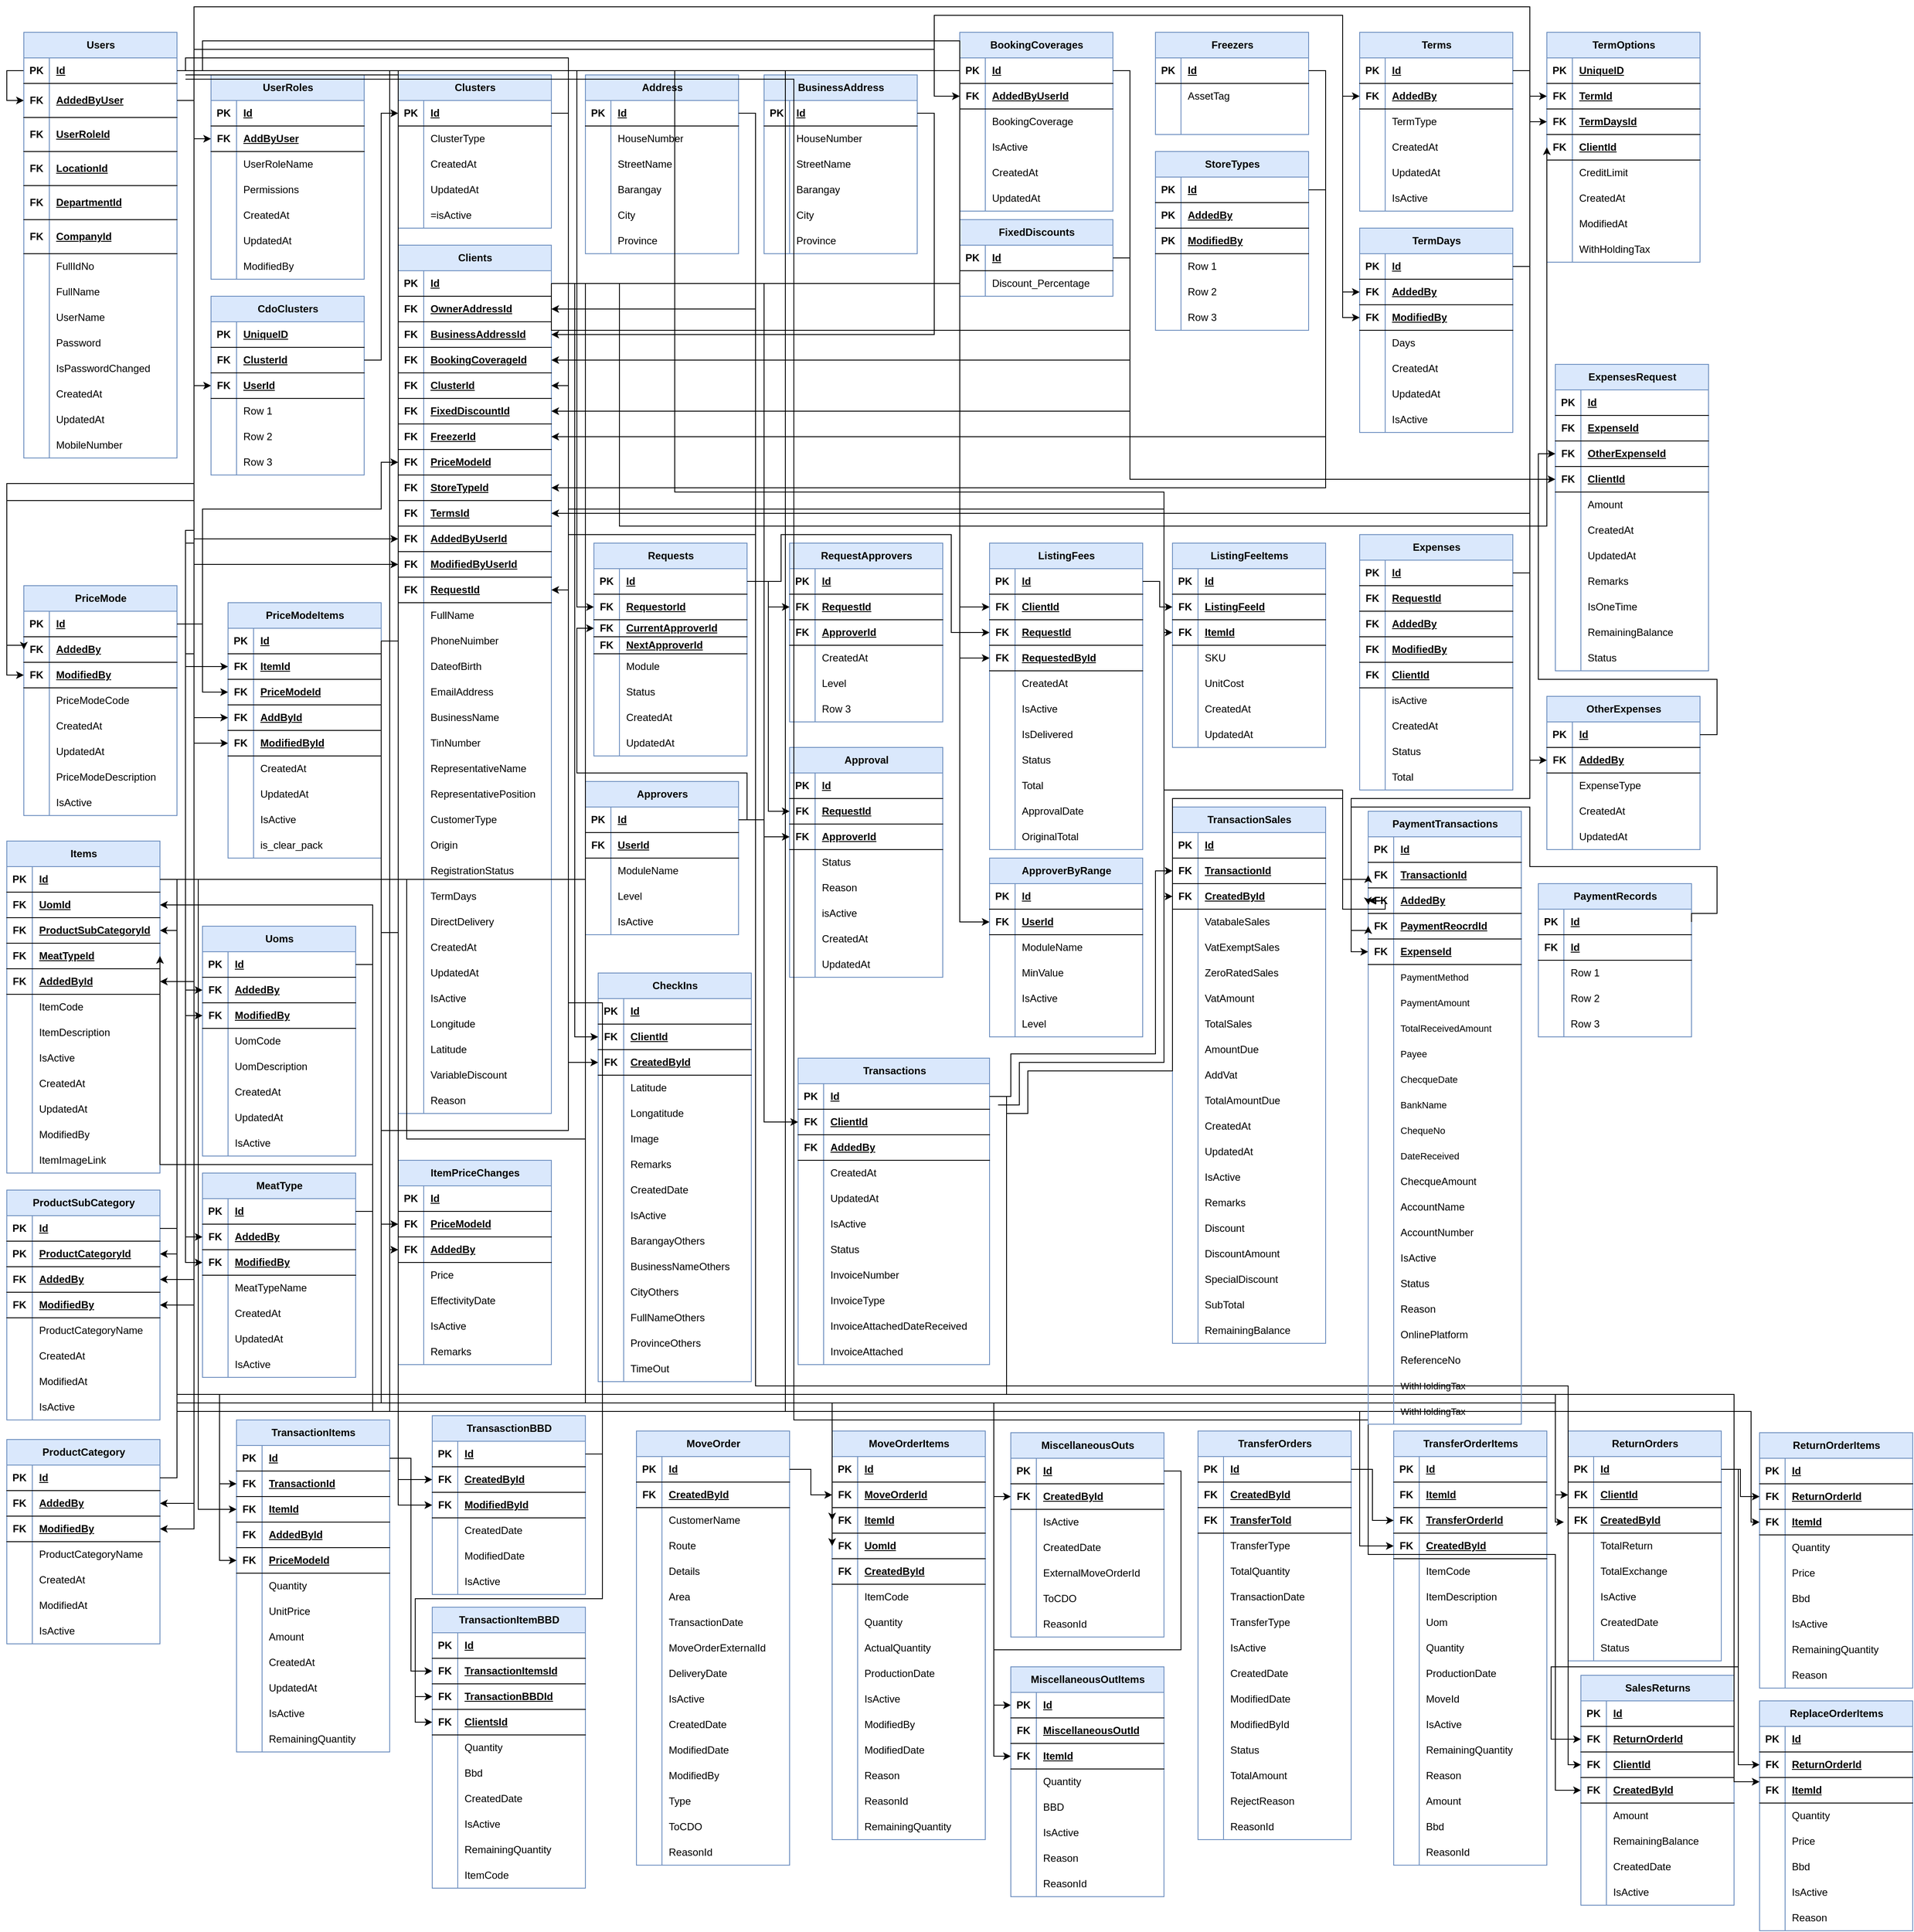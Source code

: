 <mxfile version="27.0.5">
  <diagram name="Page-1" id="VF2g3ezjjENE6YSj7TXV">
    <mxGraphModel dx="1737" dy="2093" grid="1" gridSize="10" guides="1" tooltips="1" connect="1" arrows="1" fold="1" page="1" pageScale="1" pageWidth="850" pageHeight="1100" math="0" shadow="0">
      <root>
        <mxCell id="0" />
        <mxCell id="1" parent="0" />
        <mxCell id="YgKhUCjnkjmSAjK_G08d-176" style="edgeStyle=orthogonalEdgeStyle;rounded=0;orthogonalLoop=1;jettySize=auto;html=1;exitX=0;exitY=0.5;exitDx=0;exitDy=0;" parent="1" source="YgKhUCjnkjmSAjK_G08d-95" target="YgKhUCjnkjmSAjK_G08d-83" edge="1">
          <mxGeometry relative="1" as="geometry" />
        </mxCell>
        <mxCell id="YgKhUCjnkjmSAjK_G08d-82" value="Users" style="shape=table;startSize=30;container=1;collapsible=1;childLayout=tableLayout;fixedRows=1;rowLines=0;fontStyle=1;align=center;resizeLast=1;html=1;fillColor=#dae8fc;strokeColor=#6c8ebf;" parent="1" vertex="1">
          <mxGeometry x="50" y="-1060" width="180" height="500" as="geometry" />
        </mxCell>
        <mxCell id="YgKhUCjnkjmSAjK_G08d-95" value="" style="shape=tableRow;horizontal=0;startSize=0;swimlaneHead=0;swimlaneBody=0;fillColor=none;collapsible=0;dropTarget=0;points=[[0,0.5],[1,0.5]];portConstraint=eastwest;top=0;left=0;right=0;bottom=1;" parent="YgKhUCjnkjmSAjK_G08d-82" vertex="1">
          <mxGeometry y="30" width="180" height="30" as="geometry" />
        </mxCell>
        <mxCell id="YgKhUCjnkjmSAjK_G08d-96" value="PK" style="shape=partialRectangle;connectable=0;fillColor=none;top=0;left=0;bottom=0;right=0;fontStyle=1;overflow=hidden;whiteSpace=wrap;html=1;" parent="YgKhUCjnkjmSAjK_G08d-95" vertex="1">
          <mxGeometry width="30" height="30" as="geometry">
            <mxRectangle width="30" height="30" as="alternateBounds" />
          </mxGeometry>
        </mxCell>
        <mxCell id="YgKhUCjnkjmSAjK_G08d-97" value="Id" style="shape=partialRectangle;connectable=0;fillColor=none;top=0;left=0;bottom=0;right=0;align=left;spacingLeft=6;fontStyle=5;overflow=hidden;whiteSpace=wrap;html=1;" parent="YgKhUCjnkjmSAjK_G08d-95" vertex="1">
          <mxGeometry x="30" width="150" height="30" as="geometry">
            <mxRectangle width="150" height="30" as="alternateBounds" />
          </mxGeometry>
        </mxCell>
        <mxCell id="YgKhUCjnkjmSAjK_G08d-83" value="" style="shape=tableRow;horizontal=0;startSize=0;swimlaneHead=0;swimlaneBody=0;fillColor=none;collapsible=0;dropTarget=0;points=[[0,0.5],[1,0.5]];portConstraint=eastwest;top=0;left=0;right=0;bottom=1;" parent="YgKhUCjnkjmSAjK_G08d-82" vertex="1">
          <mxGeometry y="60" width="180" height="40" as="geometry" />
        </mxCell>
        <mxCell id="YgKhUCjnkjmSAjK_G08d-84" value="FK" style="shape=partialRectangle;connectable=0;fillColor=none;top=0;left=0;bottom=0;right=0;fontStyle=1;overflow=hidden;whiteSpace=wrap;html=1;" parent="YgKhUCjnkjmSAjK_G08d-83" vertex="1">
          <mxGeometry width="30" height="40" as="geometry">
            <mxRectangle width="30" height="40" as="alternateBounds" />
          </mxGeometry>
        </mxCell>
        <mxCell id="YgKhUCjnkjmSAjK_G08d-85" value="AddedByUser" style="shape=partialRectangle;connectable=0;fillColor=none;top=0;left=0;bottom=0;right=0;align=left;spacingLeft=6;fontStyle=5;overflow=hidden;whiteSpace=wrap;html=1;" parent="YgKhUCjnkjmSAjK_G08d-83" vertex="1">
          <mxGeometry x="30" width="150" height="40" as="geometry">
            <mxRectangle width="150" height="40" as="alternateBounds" />
          </mxGeometry>
        </mxCell>
        <mxCell id="YgKhUCjnkjmSAjK_G08d-119" value="" style="shape=tableRow;horizontal=0;startSize=0;swimlaneHead=0;swimlaneBody=0;fillColor=none;collapsible=0;dropTarget=0;points=[[0,0.5],[1,0.5]];portConstraint=eastwest;top=0;left=0;right=0;bottom=1;" parent="YgKhUCjnkjmSAjK_G08d-82" vertex="1">
          <mxGeometry y="100" width="180" height="40" as="geometry" />
        </mxCell>
        <mxCell id="YgKhUCjnkjmSAjK_G08d-120" value="FK" style="shape=partialRectangle;connectable=0;fillColor=none;top=0;left=0;bottom=0;right=0;fontStyle=1;overflow=hidden;whiteSpace=wrap;html=1;" parent="YgKhUCjnkjmSAjK_G08d-119" vertex="1">
          <mxGeometry width="30" height="40" as="geometry">
            <mxRectangle width="30" height="40" as="alternateBounds" />
          </mxGeometry>
        </mxCell>
        <mxCell id="YgKhUCjnkjmSAjK_G08d-121" value="UserRoleId" style="shape=partialRectangle;connectable=0;fillColor=none;top=0;left=0;bottom=0;right=0;align=left;spacingLeft=6;fontStyle=5;overflow=hidden;whiteSpace=wrap;html=1;" parent="YgKhUCjnkjmSAjK_G08d-119" vertex="1">
          <mxGeometry x="30" width="150" height="40" as="geometry">
            <mxRectangle width="150" height="40" as="alternateBounds" />
          </mxGeometry>
        </mxCell>
        <mxCell id="YgKhUCjnkjmSAjK_G08d-125" value="" style="shape=tableRow;horizontal=0;startSize=0;swimlaneHead=0;swimlaneBody=0;fillColor=none;collapsible=0;dropTarget=0;points=[[0,0.5],[1,0.5]];portConstraint=eastwest;top=0;left=0;right=0;bottom=1;" parent="YgKhUCjnkjmSAjK_G08d-82" vertex="1">
          <mxGeometry y="140" width="180" height="40" as="geometry" />
        </mxCell>
        <mxCell id="YgKhUCjnkjmSAjK_G08d-126" value="FK" style="shape=partialRectangle;connectable=0;fillColor=none;top=0;left=0;bottom=0;right=0;fontStyle=1;overflow=hidden;whiteSpace=wrap;html=1;" parent="YgKhUCjnkjmSAjK_G08d-125" vertex="1">
          <mxGeometry width="30" height="40" as="geometry">
            <mxRectangle width="30" height="40" as="alternateBounds" />
          </mxGeometry>
        </mxCell>
        <mxCell id="YgKhUCjnkjmSAjK_G08d-127" value="LocationId" style="shape=partialRectangle;connectable=0;fillColor=none;top=0;left=0;bottom=0;right=0;align=left;spacingLeft=6;fontStyle=5;overflow=hidden;whiteSpace=wrap;html=1;" parent="YgKhUCjnkjmSAjK_G08d-125" vertex="1">
          <mxGeometry x="30" width="150" height="40" as="geometry">
            <mxRectangle width="150" height="40" as="alternateBounds" />
          </mxGeometry>
        </mxCell>
        <mxCell id="YgKhUCjnkjmSAjK_G08d-128" value="" style="shape=tableRow;horizontal=0;startSize=0;swimlaneHead=0;swimlaneBody=0;fillColor=none;collapsible=0;dropTarget=0;points=[[0,0.5],[1,0.5]];portConstraint=eastwest;top=0;left=0;right=0;bottom=1;" parent="YgKhUCjnkjmSAjK_G08d-82" vertex="1">
          <mxGeometry y="180" width="180" height="40" as="geometry" />
        </mxCell>
        <mxCell id="YgKhUCjnkjmSAjK_G08d-129" value="FK" style="shape=partialRectangle;connectable=0;fillColor=none;top=0;left=0;bottom=0;right=0;fontStyle=1;overflow=hidden;whiteSpace=wrap;html=1;" parent="YgKhUCjnkjmSAjK_G08d-128" vertex="1">
          <mxGeometry width="30" height="40" as="geometry">
            <mxRectangle width="30" height="40" as="alternateBounds" />
          </mxGeometry>
        </mxCell>
        <mxCell id="YgKhUCjnkjmSAjK_G08d-130" value="DepartmentId" style="shape=partialRectangle;connectable=0;fillColor=none;top=0;left=0;bottom=0;right=0;align=left;spacingLeft=6;fontStyle=5;overflow=hidden;whiteSpace=wrap;html=1;" parent="YgKhUCjnkjmSAjK_G08d-128" vertex="1">
          <mxGeometry x="30" width="150" height="40" as="geometry">
            <mxRectangle width="150" height="40" as="alternateBounds" />
          </mxGeometry>
        </mxCell>
        <mxCell id="YgKhUCjnkjmSAjK_G08d-131" value="" style="shape=tableRow;horizontal=0;startSize=0;swimlaneHead=0;swimlaneBody=0;fillColor=none;collapsible=0;dropTarget=0;points=[[0,0.5],[1,0.5]];portConstraint=eastwest;top=0;left=0;right=0;bottom=1;" parent="YgKhUCjnkjmSAjK_G08d-82" vertex="1">
          <mxGeometry y="220" width="180" height="40" as="geometry" />
        </mxCell>
        <mxCell id="YgKhUCjnkjmSAjK_G08d-132" value="FK" style="shape=partialRectangle;connectable=0;fillColor=none;top=0;left=0;bottom=0;right=0;fontStyle=1;overflow=hidden;whiteSpace=wrap;html=1;" parent="YgKhUCjnkjmSAjK_G08d-131" vertex="1">
          <mxGeometry width="30" height="40" as="geometry">
            <mxRectangle width="30" height="40" as="alternateBounds" />
          </mxGeometry>
        </mxCell>
        <mxCell id="YgKhUCjnkjmSAjK_G08d-133" value="CompanyId" style="shape=partialRectangle;connectable=0;fillColor=none;top=0;left=0;bottom=0;right=0;align=left;spacingLeft=6;fontStyle=5;overflow=hidden;whiteSpace=wrap;html=1;" parent="YgKhUCjnkjmSAjK_G08d-131" vertex="1">
          <mxGeometry x="30" width="150" height="40" as="geometry">
            <mxRectangle width="150" height="40" as="alternateBounds" />
          </mxGeometry>
        </mxCell>
        <mxCell id="YgKhUCjnkjmSAjK_G08d-86" value="" style="shape=tableRow;horizontal=0;startSize=0;swimlaneHead=0;swimlaneBody=0;fillColor=none;collapsible=0;dropTarget=0;points=[[0,0.5],[1,0.5]];portConstraint=eastwest;top=0;left=0;right=0;bottom=0;" parent="YgKhUCjnkjmSAjK_G08d-82" vertex="1">
          <mxGeometry y="260" width="180" height="30" as="geometry" />
        </mxCell>
        <mxCell id="YgKhUCjnkjmSAjK_G08d-87" value="" style="shape=partialRectangle;connectable=0;fillColor=none;top=0;left=0;bottom=0;right=0;editable=1;overflow=hidden;whiteSpace=wrap;html=1;" parent="YgKhUCjnkjmSAjK_G08d-86" vertex="1">
          <mxGeometry width="30" height="30" as="geometry">
            <mxRectangle width="30" height="30" as="alternateBounds" />
          </mxGeometry>
        </mxCell>
        <mxCell id="YgKhUCjnkjmSAjK_G08d-88" value="FullIdNo" style="shape=partialRectangle;connectable=0;fillColor=none;top=0;left=0;bottom=0;right=0;align=left;spacingLeft=6;overflow=hidden;whiteSpace=wrap;html=1;" parent="YgKhUCjnkjmSAjK_G08d-86" vertex="1">
          <mxGeometry x="30" width="150" height="30" as="geometry">
            <mxRectangle width="150" height="30" as="alternateBounds" />
          </mxGeometry>
        </mxCell>
        <mxCell id="YgKhUCjnkjmSAjK_G08d-98" value="" style="shape=tableRow;horizontal=0;startSize=0;swimlaneHead=0;swimlaneBody=0;fillColor=none;collapsible=0;dropTarget=0;points=[[0,0.5],[1,0.5]];portConstraint=eastwest;top=0;left=0;right=0;bottom=0;" parent="YgKhUCjnkjmSAjK_G08d-82" vertex="1">
          <mxGeometry y="290" width="180" height="30" as="geometry" />
        </mxCell>
        <mxCell id="YgKhUCjnkjmSAjK_G08d-99" value="" style="shape=partialRectangle;connectable=0;fillColor=none;top=0;left=0;bottom=0;right=0;editable=1;overflow=hidden;whiteSpace=wrap;html=1;" parent="YgKhUCjnkjmSAjK_G08d-98" vertex="1">
          <mxGeometry width="30" height="30" as="geometry">
            <mxRectangle width="30" height="30" as="alternateBounds" />
          </mxGeometry>
        </mxCell>
        <mxCell id="YgKhUCjnkjmSAjK_G08d-100" value="FullName" style="shape=partialRectangle;connectable=0;fillColor=none;top=0;left=0;bottom=0;right=0;align=left;spacingLeft=6;overflow=hidden;whiteSpace=wrap;html=1;" parent="YgKhUCjnkjmSAjK_G08d-98" vertex="1">
          <mxGeometry x="30" width="150" height="30" as="geometry">
            <mxRectangle width="150" height="30" as="alternateBounds" />
          </mxGeometry>
        </mxCell>
        <mxCell id="YgKhUCjnkjmSAjK_G08d-89" value="" style="shape=tableRow;horizontal=0;startSize=0;swimlaneHead=0;swimlaneBody=0;fillColor=none;collapsible=0;dropTarget=0;points=[[0,0.5],[1,0.5]];portConstraint=eastwest;top=0;left=0;right=0;bottom=0;" parent="YgKhUCjnkjmSAjK_G08d-82" vertex="1">
          <mxGeometry y="320" width="180" height="30" as="geometry" />
        </mxCell>
        <mxCell id="YgKhUCjnkjmSAjK_G08d-90" value="" style="shape=partialRectangle;connectable=0;fillColor=none;top=0;left=0;bottom=0;right=0;editable=1;overflow=hidden;whiteSpace=wrap;html=1;" parent="YgKhUCjnkjmSAjK_G08d-89" vertex="1">
          <mxGeometry width="30" height="30" as="geometry">
            <mxRectangle width="30" height="30" as="alternateBounds" />
          </mxGeometry>
        </mxCell>
        <mxCell id="YgKhUCjnkjmSAjK_G08d-91" value="UserName" style="shape=partialRectangle;connectable=0;fillColor=none;top=0;left=0;bottom=0;right=0;align=left;spacingLeft=6;overflow=hidden;whiteSpace=wrap;html=1;" parent="YgKhUCjnkjmSAjK_G08d-89" vertex="1">
          <mxGeometry x="30" width="150" height="30" as="geometry">
            <mxRectangle width="150" height="30" as="alternateBounds" />
          </mxGeometry>
        </mxCell>
        <mxCell id="YgKhUCjnkjmSAjK_G08d-92" value="" style="shape=tableRow;horizontal=0;startSize=0;swimlaneHead=0;swimlaneBody=0;fillColor=none;collapsible=0;dropTarget=0;points=[[0,0.5],[1,0.5]];portConstraint=eastwest;top=0;left=0;right=0;bottom=0;" parent="YgKhUCjnkjmSAjK_G08d-82" vertex="1">
          <mxGeometry y="350" width="180" height="30" as="geometry" />
        </mxCell>
        <mxCell id="YgKhUCjnkjmSAjK_G08d-93" value="" style="shape=partialRectangle;connectable=0;fillColor=none;top=0;left=0;bottom=0;right=0;editable=1;overflow=hidden;whiteSpace=wrap;html=1;" parent="YgKhUCjnkjmSAjK_G08d-92" vertex="1">
          <mxGeometry width="30" height="30" as="geometry">
            <mxRectangle width="30" height="30" as="alternateBounds" />
          </mxGeometry>
        </mxCell>
        <mxCell id="YgKhUCjnkjmSAjK_G08d-94" value="Password" style="shape=partialRectangle;connectable=0;fillColor=none;top=0;left=0;bottom=0;right=0;align=left;spacingLeft=6;overflow=hidden;whiteSpace=wrap;html=1;" parent="YgKhUCjnkjmSAjK_G08d-92" vertex="1">
          <mxGeometry x="30" width="150" height="30" as="geometry">
            <mxRectangle width="150" height="30" as="alternateBounds" />
          </mxGeometry>
        </mxCell>
        <mxCell id="YgKhUCjnkjmSAjK_G08d-101" value="" style="shape=tableRow;horizontal=0;startSize=0;swimlaneHead=0;swimlaneBody=0;fillColor=none;collapsible=0;dropTarget=0;points=[[0,0.5],[1,0.5]];portConstraint=eastwest;top=0;left=0;right=0;bottom=0;" parent="YgKhUCjnkjmSAjK_G08d-82" vertex="1">
          <mxGeometry y="380" width="180" height="30" as="geometry" />
        </mxCell>
        <mxCell id="YgKhUCjnkjmSAjK_G08d-102" value="" style="shape=partialRectangle;connectable=0;fillColor=none;top=0;left=0;bottom=0;right=0;editable=1;overflow=hidden;whiteSpace=wrap;html=1;" parent="YgKhUCjnkjmSAjK_G08d-101" vertex="1">
          <mxGeometry width="30" height="30" as="geometry">
            <mxRectangle width="30" height="30" as="alternateBounds" />
          </mxGeometry>
        </mxCell>
        <mxCell id="YgKhUCjnkjmSAjK_G08d-103" value="IsPasswordChanged" style="shape=partialRectangle;connectable=0;fillColor=none;top=0;left=0;bottom=0;right=0;align=left;spacingLeft=6;overflow=hidden;whiteSpace=wrap;html=1;" parent="YgKhUCjnkjmSAjK_G08d-101" vertex="1">
          <mxGeometry x="30" width="150" height="30" as="geometry">
            <mxRectangle width="150" height="30" as="alternateBounds" />
          </mxGeometry>
        </mxCell>
        <mxCell id="YgKhUCjnkjmSAjK_G08d-104" value="" style="shape=tableRow;horizontal=0;startSize=0;swimlaneHead=0;swimlaneBody=0;fillColor=none;collapsible=0;dropTarget=0;points=[[0,0.5],[1,0.5]];portConstraint=eastwest;top=0;left=0;right=0;bottom=0;" parent="YgKhUCjnkjmSAjK_G08d-82" vertex="1">
          <mxGeometry y="410" width="180" height="30" as="geometry" />
        </mxCell>
        <mxCell id="YgKhUCjnkjmSAjK_G08d-105" value="" style="shape=partialRectangle;connectable=0;fillColor=none;top=0;left=0;bottom=0;right=0;editable=1;overflow=hidden;whiteSpace=wrap;html=1;" parent="YgKhUCjnkjmSAjK_G08d-104" vertex="1">
          <mxGeometry width="30" height="30" as="geometry">
            <mxRectangle width="30" height="30" as="alternateBounds" />
          </mxGeometry>
        </mxCell>
        <mxCell id="YgKhUCjnkjmSAjK_G08d-106" value="CreatedAt" style="shape=partialRectangle;connectable=0;fillColor=none;top=0;left=0;bottom=0;right=0;align=left;spacingLeft=6;overflow=hidden;whiteSpace=wrap;html=1;" parent="YgKhUCjnkjmSAjK_G08d-104" vertex="1">
          <mxGeometry x="30" width="150" height="30" as="geometry">
            <mxRectangle width="150" height="30" as="alternateBounds" />
          </mxGeometry>
        </mxCell>
        <mxCell id="YgKhUCjnkjmSAjK_G08d-107" value="" style="shape=tableRow;horizontal=0;startSize=0;swimlaneHead=0;swimlaneBody=0;fillColor=none;collapsible=0;dropTarget=0;points=[[0,0.5],[1,0.5]];portConstraint=eastwest;top=0;left=0;right=0;bottom=0;" parent="YgKhUCjnkjmSAjK_G08d-82" vertex="1">
          <mxGeometry y="440" width="180" height="30" as="geometry" />
        </mxCell>
        <mxCell id="YgKhUCjnkjmSAjK_G08d-108" value="" style="shape=partialRectangle;connectable=0;fillColor=none;top=0;left=0;bottom=0;right=0;editable=1;overflow=hidden;whiteSpace=wrap;html=1;" parent="YgKhUCjnkjmSAjK_G08d-107" vertex="1">
          <mxGeometry width="30" height="30" as="geometry">
            <mxRectangle width="30" height="30" as="alternateBounds" />
          </mxGeometry>
        </mxCell>
        <mxCell id="YgKhUCjnkjmSAjK_G08d-109" value="UpdatedAt" style="shape=partialRectangle;connectable=0;fillColor=none;top=0;left=0;bottom=0;right=0;align=left;spacingLeft=6;overflow=hidden;whiteSpace=wrap;html=1;" parent="YgKhUCjnkjmSAjK_G08d-107" vertex="1">
          <mxGeometry x="30" width="150" height="30" as="geometry">
            <mxRectangle width="150" height="30" as="alternateBounds" />
          </mxGeometry>
        </mxCell>
        <mxCell id="YgKhUCjnkjmSAjK_G08d-122" value="" style="shape=tableRow;horizontal=0;startSize=0;swimlaneHead=0;swimlaneBody=0;fillColor=none;collapsible=0;dropTarget=0;points=[[0,0.5],[1,0.5]];portConstraint=eastwest;top=0;left=0;right=0;bottom=0;" parent="YgKhUCjnkjmSAjK_G08d-82" vertex="1">
          <mxGeometry y="470" width="180" height="30" as="geometry" />
        </mxCell>
        <mxCell id="YgKhUCjnkjmSAjK_G08d-123" value="" style="shape=partialRectangle;connectable=0;fillColor=none;top=0;left=0;bottom=0;right=0;editable=1;overflow=hidden;whiteSpace=wrap;html=1;" parent="YgKhUCjnkjmSAjK_G08d-122" vertex="1">
          <mxGeometry width="30" height="30" as="geometry">
            <mxRectangle width="30" height="30" as="alternateBounds" />
          </mxGeometry>
        </mxCell>
        <mxCell id="YgKhUCjnkjmSAjK_G08d-124" value="MobileNumber" style="shape=partialRectangle;connectable=0;fillColor=none;top=0;left=0;bottom=0;right=0;align=left;spacingLeft=6;overflow=hidden;whiteSpace=wrap;html=1;" parent="YgKhUCjnkjmSAjK_G08d-122" vertex="1">
          <mxGeometry x="30" width="150" height="30" as="geometry">
            <mxRectangle width="150" height="30" as="alternateBounds" />
          </mxGeometry>
        </mxCell>
        <mxCell id="YgKhUCjnkjmSAjK_G08d-147" value="UserRoles" style="shape=table;startSize=30;container=1;collapsible=1;childLayout=tableLayout;fixedRows=1;rowLines=0;fontStyle=1;align=center;resizeLast=1;html=1;fillColor=#dae8fc;strokeColor=#6c8ebf;" parent="1" vertex="1">
          <mxGeometry x="270" y="-1010" width="180" height="240" as="geometry" />
        </mxCell>
        <mxCell id="YgKhUCjnkjmSAjK_G08d-148" value="" style="shape=tableRow;horizontal=0;startSize=0;swimlaneHead=0;swimlaneBody=0;fillColor=none;collapsible=0;dropTarget=0;points=[[0,0.5],[1,0.5]];portConstraint=eastwest;top=0;left=0;right=0;bottom=1;" parent="YgKhUCjnkjmSAjK_G08d-147" vertex="1">
          <mxGeometry y="30" width="180" height="30" as="geometry" />
        </mxCell>
        <mxCell id="YgKhUCjnkjmSAjK_G08d-149" value="PK" style="shape=partialRectangle;connectable=0;fillColor=none;top=0;left=0;bottom=0;right=0;fontStyle=1;overflow=hidden;whiteSpace=wrap;html=1;" parent="YgKhUCjnkjmSAjK_G08d-148" vertex="1">
          <mxGeometry width="30" height="30" as="geometry">
            <mxRectangle width="30" height="30" as="alternateBounds" />
          </mxGeometry>
        </mxCell>
        <mxCell id="YgKhUCjnkjmSAjK_G08d-150" value="Id" style="shape=partialRectangle;connectable=0;fillColor=none;top=0;left=0;bottom=0;right=0;align=left;spacingLeft=6;fontStyle=5;overflow=hidden;whiteSpace=wrap;html=1;" parent="YgKhUCjnkjmSAjK_G08d-148" vertex="1">
          <mxGeometry x="30" width="150" height="30" as="geometry">
            <mxRectangle width="150" height="30" as="alternateBounds" />
          </mxGeometry>
        </mxCell>
        <mxCell id="YgKhUCjnkjmSAjK_G08d-166" value="" style="shape=tableRow;horizontal=0;startSize=0;swimlaneHead=0;swimlaneBody=0;fillColor=none;collapsible=0;dropTarget=0;points=[[0,0.5],[1,0.5]];portConstraint=eastwest;top=0;left=0;right=0;bottom=1;" parent="YgKhUCjnkjmSAjK_G08d-147" vertex="1">
          <mxGeometry y="60" width="180" height="30" as="geometry" />
        </mxCell>
        <mxCell id="YgKhUCjnkjmSAjK_G08d-167" value="FK" style="shape=partialRectangle;connectable=0;fillColor=none;top=0;left=0;bottom=0;right=0;fontStyle=1;overflow=hidden;whiteSpace=wrap;html=1;" parent="YgKhUCjnkjmSAjK_G08d-166" vertex="1">
          <mxGeometry width="30" height="30" as="geometry">
            <mxRectangle width="30" height="30" as="alternateBounds" />
          </mxGeometry>
        </mxCell>
        <mxCell id="YgKhUCjnkjmSAjK_G08d-168" value="AddByUser" style="shape=partialRectangle;connectable=0;fillColor=none;top=0;left=0;bottom=0;right=0;align=left;spacingLeft=6;fontStyle=5;overflow=hidden;whiteSpace=wrap;html=1;" parent="YgKhUCjnkjmSAjK_G08d-166" vertex="1">
          <mxGeometry x="30" width="150" height="30" as="geometry">
            <mxRectangle width="150" height="30" as="alternateBounds" />
          </mxGeometry>
        </mxCell>
        <mxCell id="YgKhUCjnkjmSAjK_G08d-151" value="" style="shape=tableRow;horizontal=0;startSize=0;swimlaneHead=0;swimlaneBody=0;fillColor=none;collapsible=0;dropTarget=0;points=[[0,0.5],[1,0.5]];portConstraint=eastwest;top=0;left=0;right=0;bottom=0;" parent="YgKhUCjnkjmSAjK_G08d-147" vertex="1">
          <mxGeometry y="90" width="180" height="30" as="geometry" />
        </mxCell>
        <mxCell id="YgKhUCjnkjmSAjK_G08d-152" value="" style="shape=partialRectangle;connectable=0;fillColor=none;top=0;left=0;bottom=0;right=0;editable=1;overflow=hidden;whiteSpace=wrap;html=1;" parent="YgKhUCjnkjmSAjK_G08d-151" vertex="1">
          <mxGeometry width="30" height="30" as="geometry">
            <mxRectangle width="30" height="30" as="alternateBounds" />
          </mxGeometry>
        </mxCell>
        <mxCell id="YgKhUCjnkjmSAjK_G08d-153" value="UserRoleName" style="shape=partialRectangle;connectable=0;fillColor=none;top=0;left=0;bottom=0;right=0;align=left;spacingLeft=6;overflow=hidden;whiteSpace=wrap;html=1;" parent="YgKhUCjnkjmSAjK_G08d-151" vertex="1">
          <mxGeometry x="30" width="150" height="30" as="geometry">
            <mxRectangle width="150" height="30" as="alternateBounds" />
          </mxGeometry>
        </mxCell>
        <mxCell id="YgKhUCjnkjmSAjK_G08d-154" value="" style="shape=tableRow;horizontal=0;startSize=0;swimlaneHead=0;swimlaneBody=0;fillColor=none;collapsible=0;dropTarget=0;points=[[0,0.5],[1,0.5]];portConstraint=eastwest;top=0;left=0;right=0;bottom=0;" parent="YgKhUCjnkjmSAjK_G08d-147" vertex="1">
          <mxGeometry y="120" width="180" height="30" as="geometry" />
        </mxCell>
        <mxCell id="YgKhUCjnkjmSAjK_G08d-155" value="" style="shape=partialRectangle;connectable=0;fillColor=none;top=0;left=0;bottom=0;right=0;editable=1;overflow=hidden;whiteSpace=wrap;html=1;" parent="YgKhUCjnkjmSAjK_G08d-154" vertex="1">
          <mxGeometry width="30" height="30" as="geometry">
            <mxRectangle width="30" height="30" as="alternateBounds" />
          </mxGeometry>
        </mxCell>
        <mxCell id="YgKhUCjnkjmSAjK_G08d-156" value="Permissions" style="shape=partialRectangle;connectable=0;fillColor=none;top=0;left=0;bottom=0;right=0;align=left;spacingLeft=6;overflow=hidden;whiteSpace=wrap;html=1;" parent="YgKhUCjnkjmSAjK_G08d-154" vertex="1">
          <mxGeometry x="30" width="150" height="30" as="geometry">
            <mxRectangle width="150" height="30" as="alternateBounds" />
          </mxGeometry>
        </mxCell>
        <mxCell id="YgKhUCjnkjmSAjK_G08d-157" value="" style="shape=tableRow;horizontal=0;startSize=0;swimlaneHead=0;swimlaneBody=0;fillColor=none;collapsible=0;dropTarget=0;points=[[0,0.5],[1,0.5]];portConstraint=eastwest;top=0;left=0;right=0;bottom=0;" parent="YgKhUCjnkjmSAjK_G08d-147" vertex="1">
          <mxGeometry y="150" width="180" height="30" as="geometry" />
        </mxCell>
        <mxCell id="YgKhUCjnkjmSAjK_G08d-158" value="" style="shape=partialRectangle;connectable=0;fillColor=none;top=0;left=0;bottom=0;right=0;editable=1;overflow=hidden;whiteSpace=wrap;html=1;" parent="YgKhUCjnkjmSAjK_G08d-157" vertex="1">
          <mxGeometry width="30" height="30" as="geometry">
            <mxRectangle width="30" height="30" as="alternateBounds" />
          </mxGeometry>
        </mxCell>
        <mxCell id="YgKhUCjnkjmSAjK_G08d-159" value="CreatedAt" style="shape=partialRectangle;connectable=0;fillColor=none;top=0;left=0;bottom=0;right=0;align=left;spacingLeft=6;overflow=hidden;whiteSpace=wrap;html=1;" parent="YgKhUCjnkjmSAjK_G08d-157" vertex="1">
          <mxGeometry x="30" width="150" height="30" as="geometry">
            <mxRectangle width="150" height="30" as="alternateBounds" />
          </mxGeometry>
        </mxCell>
        <mxCell id="YgKhUCjnkjmSAjK_G08d-160" value="" style="shape=tableRow;horizontal=0;startSize=0;swimlaneHead=0;swimlaneBody=0;fillColor=none;collapsible=0;dropTarget=0;points=[[0,0.5],[1,0.5]];portConstraint=eastwest;top=0;left=0;right=0;bottom=0;" parent="YgKhUCjnkjmSAjK_G08d-147" vertex="1">
          <mxGeometry y="180" width="180" height="30" as="geometry" />
        </mxCell>
        <mxCell id="YgKhUCjnkjmSAjK_G08d-161" value="" style="shape=partialRectangle;connectable=0;fillColor=none;top=0;left=0;bottom=0;right=0;editable=1;overflow=hidden;whiteSpace=wrap;html=1;" parent="YgKhUCjnkjmSAjK_G08d-160" vertex="1">
          <mxGeometry width="30" height="30" as="geometry">
            <mxRectangle width="30" height="30" as="alternateBounds" />
          </mxGeometry>
        </mxCell>
        <mxCell id="YgKhUCjnkjmSAjK_G08d-162" value="UpdatedAt" style="shape=partialRectangle;connectable=0;fillColor=none;top=0;left=0;bottom=0;right=0;align=left;spacingLeft=6;overflow=hidden;whiteSpace=wrap;html=1;" parent="YgKhUCjnkjmSAjK_G08d-160" vertex="1">
          <mxGeometry x="30" width="150" height="30" as="geometry">
            <mxRectangle width="150" height="30" as="alternateBounds" />
          </mxGeometry>
        </mxCell>
        <mxCell id="YgKhUCjnkjmSAjK_G08d-169" value="" style="shape=tableRow;horizontal=0;startSize=0;swimlaneHead=0;swimlaneBody=0;fillColor=none;collapsible=0;dropTarget=0;points=[[0,0.5],[1,0.5]];portConstraint=eastwest;top=0;left=0;right=0;bottom=0;" parent="YgKhUCjnkjmSAjK_G08d-147" vertex="1">
          <mxGeometry y="210" width="180" height="30" as="geometry" />
        </mxCell>
        <mxCell id="YgKhUCjnkjmSAjK_G08d-170" value="" style="shape=partialRectangle;connectable=0;fillColor=none;top=0;left=0;bottom=0;right=0;editable=1;overflow=hidden;whiteSpace=wrap;html=1;" parent="YgKhUCjnkjmSAjK_G08d-169" vertex="1">
          <mxGeometry width="30" height="30" as="geometry">
            <mxRectangle width="30" height="30" as="alternateBounds" />
          </mxGeometry>
        </mxCell>
        <mxCell id="YgKhUCjnkjmSAjK_G08d-171" value="ModifiedBy&lt;span style=&quot;white-space: pre;&quot;&gt;&#x9;&lt;/span&gt;" style="shape=partialRectangle;connectable=0;fillColor=none;top=0;left=0;bottom=0;right=0;align=left;spacingLeft=6;overflow=hidden;whiteSpace=wrap;html=1;" parent="YgKhUCjnkjmSAjK_G08d-169" vertex="1">
          <mxGeometry x="30" width="150" height="30" as="geometry">
            <mxRectangle width="150" height="30" as="alternateBounds" />
          </mxGeometry>
        </mxCell>
        <mxCell id="YgKhUCjnkjmSAjK_G08d-172" style="edgeStyle=orthogonalEdgeStyle;rounded=0;orthogonalLoop=1;jettySize=auto;html=1;entryX=0;entryY=0.5;entryDx=0;entryDy=0;" parent="1" source="YgKhUCjnkjmSAjK_G08d-95" target="YgKhUCjnkjmSAjK_G08d-166" edge="1">
          <mxGeometry relative="1" as="geometry" />
        </mxCell>
        <mxCell id="YgKhUCjnkjmSAjK_G08d-177" value="Clusters" style="shape=table;startSize=30;container=1;collapsible=1;childLayout=tableLayout;fixedRows=1;rowLines=0;fontStyle=1;align=center;resizeLast=1;html=1;fillColor=#dae8fc;strokeColor=#6c8ebf;" parent="1" vertex="1">
          <mxGeometry x="490" y="-1010" width="180" height="180" as="geometry" />
        </mxCell>
        <mxCell id="YgKhUCjnkjmSAjK_G08d-178" value="" style="shape=tableRow;horizontal=0;startSize=0;swimlaneHead=0;swimlaneBody=0;fillColor=none;collapsible=0;dropTarget=0;points=[[0,0.5],[1,0.5]];portConstraint=eastwest;top=0;left=0;right=0;bottom=1;" parent="YgKhUCjnkjmSAjK_G08d-177" vertex="1">
          <mxGeometry y="30" width="180" height="30" as="geometry" />
        </mxCell>
        <mxCell id="YgKhUCjnkjmSAjK_G08d-179" value="PK" style="shape=partialRectangle;connectable=0;fillColor=none;top=0;left=0;bottom=0;right=0;fontStyle=1;overflow=hidden;whiteSpace=wrap;html=1;" parent="YgKhUCjnkjmSAjK_G08d-178" vertex="1">
          <mxGeometry width="30" height="30" as="geometry">
            <mxRectangle width="30" height="30" as="alternateBounds" />
          </mxGeometry>
        </mxCell>
        <mxCell id="YgKhUCjnkjmSAjK_G08d-180" value="Id" style="shape=partialRectangle;connectable=0;fillColor=none;top=0;left=0;bottom=0;right=0;align=left;spacingLeft=6;fontStyle=5;overflow=hidden;whiteSpace=wrap;html=1;" parent="YgKhUCjnkjmSAjK_G08d-178" vertex="1">
          <mxGeometry x="30" width="150" height="30" as="geometry">
            <mxRectangle width="150" height="30" as="alternateBounds" />
          </mxGeometry>
        </mxCell>
        <mxCell id="YgKhUCjnkjmSAjK_G08d-181" value="" style="shape=tableRow;horizontal=0;startSize=0;swimlaneHead=0;swimlaneBody=0;fillColor=none;collapsible=0;dropTarget=0;points=[[0,0.5],[1,0.5]];portConstraint=eastwest;top=0;left=0;right=0;bottom=0;" parent="YgKhUCjnkjmSAjK_G08d-177" vertex="1">
          <mxGeometry y="60" width="180" height="30" as="geometry" />
        </mxCell>
        <mxCell id="YgKhUCjnkjmSAjK_G08d-182" value="" style="shape=partialRectangle;connectable=0;fillColor=none;top=0;left=0;bottom=0;right=0;editable=1;overflow=hidden;whiteSpace=wrap;html=1;" parent="YgKhUCjnkjmSAjK_G08d-181" vertex="1">
          <mxGeometry width="30" height="30" as="geometry">
            <mxRectangle width="30" height="30" as="alternateBounds" />
          </mxGeometry>
        </mxCell>
        <mxCell id="YgKhUCjnkjmSAjK_G08d-183" value="ClusterType" style="shape=partialRectangle;connectable=0;fillColor=none;top=0;left=0;bottom=0;right=0;align=left;spacingLeft=6;overflow=hidden;whiteSpace=wrap;html=1;" parent="YgKhUCjnkjmSAjK_G08d-181" vertex="1">
          <mxGeometry x="30" width="150" height="30" as="geometry">
            <mxRectangle width="150" height="30" as="alternateBounds" />
          </mxGeometry>
        </mxCell>
        <mxCell id="YgKhUCjnkjmSAjK_G08d-184" value="" style="shape=tableRow;horizontal=0;startSize=0;swimlaneHead=0;swimlaneBody=0;fillColor=none;collapsible=0;dropTarget=0;points=[[0,0.5],[1,0.5]];portConstraint=eastwest;top=0;left=0;right=0;bottom=0;" parent="YgKhUCjnkjmSAjK_G08d-177" vertex="1">
          <mxGeometry y="90" width="180" height="30" as="geometry" />
        </mxCell>
        <mxCell id="YgKhUCjnkjmSAjK_G08d-185" value="" style="shape=partialRectangle;connectable=0;fillColor=none;top=0;left=0;bottom=0;right=0;editable=1;overflow=hidden;whiteSpace=wrap;html=1;" parent="YgKhUCjnkjmSAjK_G08d-184" vertex="1">
          <mxGeometry width="30" height="30" as="geometry">
            <mxRectangle width="30" height="30" as="alternateBounds" />
          </mxGeometry>
        </mxCell>
        <mxCell id="YgKhUCjnkjmSAjK_G08d-186" value="CreatedAt" style="shape=partialRectangle;connectable=0;fillColor=none;top=0;left=0;bottom=0;right=0;align=left;spacingLeft=6;overflow=hidden;whiteSpace=wrap;html=1;" parent="YgKhUCjnkjmSAjK_G08d-184" vertex="1">
          <mxGeometry x="30" width="150" height="30" as="geometry">
            <mxRectangle width="150" height="30" as="alternateBounds" />
          </mxGeometry>
        </mxCell>
        <mxCell id="YgKhUCjnkjmSAjK_G08d-187" value="" style="shape=tableRow;horizontal=0;startSize=0;swimlaneHead=0;swimlaneBody=0;fillColor=none;collapsible=0;dropTarget=0;points=[[0,0.5],[1,0.5]];portConstraint=eastwest;top=0;left=0;right=0;bottom=0;" parent="YgKhUCjnkjmSAjK_G08d-177" vertex="1">
          <mxGeometry y="120" width="180" height="30" as="geometry" />
        </mxCell>
        <mxCell id="YgKhUCjnkjmSAjK_G08d-188" value="" style="shape=partialRectangle;connectable=0;fillColor=none;top=0;left=0;bottom=0;right=0;editable=1;overflow=hidden;whiteSpace=wrap;html=1;" parent="YgKhUCjnkjmSAjK_G08d-187" vertex="1">
          <mxGeometry width="30" height="30" as="geometry">
            <mxRectangle width="30" height="30" as="alternateBounds" />
          </mxGeometry>
        </mxCell>
        <mxCell id="YgKhUCjnkjmSAjK_G08d-189" value="UpdatedAt" style="shape=partialRectangle;connectable=0;fillColor=none;top=0;left=0;bottom=0;right=0;align=left;spacingLeft=6;overflow=hidden;whiteSpace=wrap;html=1;" parent="YgKhUCjnkjmSAjK_G08d-187" vertex="1">
          <mxGeometry x="30" width="150" height="30" as="geometry">
            <mxRectangle width="150" height="30" as="alternateBounds" />
          </mxGeometry>
        </mxCell>
        <mxCell id="YgKhUCjnkjmSAjK_G08d-190" value="" style="shape=tableRow;horizontal=0;startSize=0;swimlaneHead=0;swimlaneBody=0;fillColor=none;collapsible=0;dropTarget=0;points=[[0,0.5],[1,0.5]];portConstraint=eastwest;top=0;left=0;right=0;bottom=0;" parent="YgKhUCjnkjmSAjK_G08d-177" vertex="1">
          <mxGeometry y="150" width="180" height="30" as="geometry" />
        </mxCell>
        <mxCell id="YgKhUCjnkjmSAjK_G08d-191" value="" style="shape=partialRectangle;connectable=0;fillColor=none;top=0;left=0;bottom=0;right=0;editable=1;overflow=hidden;whiteSpace=wrap;html=1;" parent="YgKhUCjnkjmSAjK_G08d-190" vertex="1">
          <mxGeometry width="30" height="30" as="geometry">
            <mxRectangle width="30" height="30" as="alternateBounds" />
          </mxGeometry>
        </mxCell>
        <mxCell id="YgKhUCjnkjmSAjK_G08d-192" value="=isActive" style="shape=partialRectangle;connectable=0;fillColor=none;top=0;left=0;bottom=0;right=0;align=left;spacingLeft=6;overflow=hidden;whiteSpace=wrap;html=1;" parent="YgKhUCjnkjmSAjK_G08d-190" vertex="1">
          <mxGeometry x="30" width="150" height="30" as="geometry">
            <mxRectangle width="150" height="30" as="alternateBounds" />
          </mxGeometry>
        </mxCell>
        <mxCell id="YgKhUCjnkjmSAjK_G08d-193" value="CdoClusters" style="shape=table;startSize=30;container=1;collapsible=1;childLayout=tableLayout;fixedRows=1;rowLines=0;fontStyle=1;align=center;resizeLast=1;html=1;fillColor=#dae8fc;strokeColor=#6c8ebf;" parent="1" vertex="1">
          <mxGeometry x="270" y="-750" width="180" height="210" as="geometry" />
        </mxCell>
        <mxCell id="YgKhUCjnkjmSAjK_G08d-194" value="" style="shape=tableRow;horizontal=0;startSize=0;swimlaneHead=0;swimlaneBody=0;fillColor=none;collapsible=0;dropTarget=0;points=[[0,0.5],[1,0.5]];portConstraint=eastwest;top=0;left=0;right=0;bottom=1;" parent="YgKhUCjnkjmSAjK_G08d-193" vertex="1">
          <mxGeometry y="30" width="180" height="30" as="geometry" />
        </mxCell>
        <mxCell id="YgKhUCjnkjmSAjK_G08d-195" value="PK" style="shape=partialRectangle;connectable=0;fillColor=none;top=0;left=0;bottom=0;right=0;fontStyle=1;overflow=hidden;whiteSpace=wrap;html=1;" parent="YgKhUCjnkjmSAjK_G08d-194" vertex="1">
          <mxGeometry width="30" height="30" as="geometry">
            <mxRectangle width="30" height="30" as="alternateBounds" />
          </mxGeometry>
        </mxCell>
        <mxCell id="YgKhUCjnkjmSAjK_G08d-196" value="UniqueID" style="shape=partialRectangle;connectable=0;fillColor=none;top=0;left=0;bottom=0;right=0;align=left;spacingLeft=6;fontStyle=5;overflow=hidden;whiteSpace=wrap;html=1;" parent="YgKhUCjnkjmSAjK_G08d-194" vertex="1">
          <mxGeometry x="30" width="150" height="30" as="geometry">
            <mxRectangle width="150" height="30" as="alternateBounds" />
          </mxGeometry>
        </mxCell>
        <mxCell id="YgKhUCjnkjmSAjK_G08d-206" value="" style="shape=tableRow;horizontal=0;startSize=0;swimlaneHead=0;swimlaneBody=0;fillColor=none;collapsible=0;dropTarget=0;points=[[0,0.5],[1,0.5]];portConstraint=eastwest;top=0;left=0;right=0;bottom=1;" parent="YgKhUCjnkjmSAjK_G08d-193" vertex="1">
          <mxGeometry y="60" width="180" height="30" as="geometry" />
        </mxCell>
        <mxCell id="YgKhUCjnkjmSAjK_G08d-207" value="FK" style="shape=partialRectangle;connectable=0;fillColor=none;top=0;left=0;bottom=0;right=0;fontStyle=1;overflow=hidden;whiteSpace=wrap;html=1;" parent="YgKhUCjnkjmSAjK_G08d-206" vertex="1">
          <mxGeometry width="30" height="30" as="geometry">
            <mxRectangle width="30" height="30" as="alternateBounds" />
          </mxGeometry>
        </mxCell>
        <mxCell id="YgKhUCjnkjmSAjK_G08d-208" value="ClusterId" style="shape=partialRectangle;connectable=0;fillColor=none;top=0;left=0;bottom=0;right=0;align=left;spacingLeft=6;fontStyle=5;overflow=hidden;whiteSpace=wrap;html=1;" parent="YgKhUCjnkjmSAjK_G08d-206" vertex="1">
          <mxGeometry x="30" width="150" height="30" as="geometry">
            <mxRectangle width="150" height="30" as="alternateBounds" />
          </mxGeometry>
        </mxCell>
        <mxCell id="YgKhUCjnkjmSAjK_G08d-209" value="" style="shape=tableRow;horizontal=0;startSize=0;swimlaneHead=0;swimlaneBody=0;fillColor=none;collapsible=0;dropTarget=0;points=[[0,0.5],[1,0.5]];portConstraint=eastwest;top=0;left=0;right=0;bottom=1;" parent="YgKhUCjnkjmSAjK_G08d-193" vertex="1">
          <mxGeometry y="90" width="180" height="30" as="geometry" />
        </mxCell>
        <mxCell id="YgKhUCjnkjmSAjK_G08d-210" value="FK" style="shape=partialRectangle;connectable=0;fillColor=none;top=0;left=0;bottom=0;right=0;fontStyle=1;overflow=hidden;whiteSpace=wrap;html=1;" parent="YgKhUCjnkjmSAjK_G08d-209" vertex="1">
          <mxGeometry width="30" height="30" as="geometry">
            <mxRectangle width="30" height="30" as="alternateBounds" />
          </mxGeometry>
        </mxCell>
        <mxCell id="YgKhUCjnkjmSAjK_G08d-211" value="UserId" style="shape=partialRectangle;connectable=0;fillColor=none;top=0;left=0;bottom=0;right=0;align=left;spacingLeft=6;fontStyle=5;overflow=hidden;whiteSpace=wrap;html=1;" parent="YgKhUCjnkjmSAjK_G08d-209" vertex="1">
          <mxGeometry x="30" width="150" height="30" as="geometry">
            <mxRectangle width="150" height="30" as="alternateBounds" />
          </mxGeometry>
        </mxCell>
        <mxCell id="YgKhUCjnkjmSAjK_G08d-197" value="" style="shape=tableRow;horizontal=0;startSize=0;swimlaneHead=0;swimlaneBody=0;fillColor=none;collapsible=0;dropTarget=0;points=[[0,0.5],[1,0.5]];portConstraint=eastwest;top=0;left=0;right=0;bottom=0;" parent="YgKhUCjnkjmSAjK_G08d-193" vertex="1">
          <mxGeometry y="120" width="180" height="30" as="geometry" />
        </mxCell>
        <mxCell id="YgKhUCjnkjmSAjK_G08d-198" value="" style="shape=partialRectangle;connectable=0;fillColor=none;top=0;left=0;bottom=0;right=0;editable=1;overflow=hidden;whiteSpace=wrap;html=1;" parent="YgKhUCjnkjmSAjK_G08d-197" vertex="1">
          <mxGeometry width="30" height="30" as="geometry">
            <mxRectangle width="30" height="30" as="alternateBounds" />
          </mxGeometry>
        </mxCell>
        <mxCell id="YgKhUCjnkjmSAjK_G08d-199" value="Row 1" style="shape=partialRectangle;connectable=0;fillColor=none;top=0;left=0;bottom=0;right=0;align=left;spacingLeft=6;overflow=hidden;whiteSpace=wrap;html=1;" parent="YgKhUCjnkjmSAjK_G08d-197" vertex="1">
          <mxGeometry x="30" width="150" height="30" as="geometry">
            <mxRectangle width="150" height="30" as="alternateBounds" />
          </mxGeometry>
        </mxCell>
        <mxCell id="YgKhUCjnkjmSAjK_G08d-200" value="" style="shape=tableRow;horizontal=0;startSize=0;swimlaneHead=0;swimlaneBody=0;fillColor=none;collapsible=0;dropTarget=0;points=[[0,0.5],[1,0.5]];portConstraint=eastwest;top=0;left=0;right=0;bottom=0;" parent="YgKhUCjnkjmSAjK_G08d-193" vertex="1">
          <mxGeometry y="150" width="180" height="30" as="geometry" />
        </mxCell>
        <mxCell id="YgKhUCjnkjmSAjK_G08d-201" value="" style="shape=partialRectangle;connectable=0;fillColor=none;top=0;left=0;bottom=0;right=0;editable=1;overflow=hidden;whiteSpace=wrap;html=1;" parent="YgKhUCjnkjmSAjK_G08d-200" vertex="1">
          <mxGeometry width="30" height="30" as="geometry">
            <mxRectangle width="30" height="30" as="alternateBounds" />
          </mxGeometry>
        </mxCell>
        <mxCell id="YgKhUCjnkjmSAjK_G08d-202" value="Row 2" style="shape=partialRectangle;connectable=0;fillColor=none;top=0;left=0;bottom=0;right=0;align=left;spacingLeft=6;overflow=hidden;whiteSpace=wrap;html=1;" parent="YgKhUCjnkjmSAjK_G08d-200" vertex="1">
          <mxGeometry x="30" width="150" height="30" as="geometry">
            <mxRectangle width="150" height="30" as="alternateBounds" />
          </mxGeometry>
        </mxCell>
        <mxCell id="YgKhUCjnkjmSAjK_G08d-203" value="" style="shape=tableRow;horizontal=0;startSize=0;swimlaneHead=0;swimlaneBody=0;fillColor=none;collapsible=0;dropTarget=0;points=[[0,0.5],[1,0.5]];portConstraint=eastwest;top=0;left=0;right=0;bottom=0;" parent="YgKhUCjnkjmSAjK_G08d-193" vertex="1">
          <mxGeometry y="180" width="180" height="30" as="geometry" />
        </mxCell>
        <mxCell id="YgKhUCjnkjmSAjK_G08d-204" value="" style="shape=partialRectangle;connectable=0;fillColor=none;top=0;left=0;bottom=0;right=0;editable=1;overflow=hidden;whiteSpace=wrap;html=1;" parent="YgKhUCjnkjmSAjK_G08d-203" vertex="1">
          <mxGeometry width="30" height="30" as="geometry">
            <mxRectangle width="30" height="30" as="alternateBounds" />
          </mxGeometry>
        </mxCell>
        <mxCell id="YgKhUCjnkjmSAjK_G08d-205" value="Row 3" style="shape=partialRectangle;connectable=0;fillColor=none;top=0;left=0;bottom=0;right=0;align=left;spacingLeft=6;overflow=hidden;whiteSpace=wrap;html=1;" parent="YgKhUCjnkjmSAjK_G08d-203" vertex="1">
          <mxGeometry x="30" width="150" height="30" as="geometry">
            <mxRectangle width="150" height="30" as="alternateBounds" />
          </mxGeometry>
        </mxCell>
        <mxCell id="YgKhUCjnkjmSAjK_G08d-212" style="edgeStyle=orthogonalEdgeStyle;rounded=0;orthogonalLoop=1;jettySize=auto;html=1;exitX=1;exitY=0.5;exitDx=0;exitDy=0;entryX=0;entryY=0.5;entryDx=0;entryDy=0;" parent="1" source="YgKhUCjnkjmSAjK_G08d-95" target="YgKhUCjnkjmSAjK_G08d-193" edge="1">
          <mxGeometry relative="1" as="geometry" />
        </mxCell>
        <mxCell id="YgKhUCjnkjmSAjK_G08d-213" style="edgeStyle=orthogonalEdgeStyle;rounded=0;orthogonalLoop=1;jettySize=auto;html=1;exitX=1;exitY=0.5;exitDx=0;exitDy=0;entryX=0;entryY=0.5;entryDx=0;entryDy=0;" parent="1" source="YgKhUCjnkjmSAjK_G08d-206" target="YgKhUCjnkjmSAjK_G08d-178" edge="1">
          <mxGeometry relative="1" as="geometry" />
        </mxCell>
        <mxCell id="YgKhUCjnkjmSAjK_G08d-214" value="Clients" style="shape=table;startSize=30;container=1;collapsible=1;childLayout=tableLayout;fixedRows=1;rowLines=0;fontStyle=1;align=center;resizeLast=1;html=1;fillColor=#dae8fc;strokeColor=#6c8ebf;" parent="1" vertex="1">
          <mxGeometry x="490" y="-810" width="180" height="1020" as="geometry" />
        </mxCell>
        <mxCell id="YgKhUCjnkjmSAjK_G08d-215" value="" style="shape=tableRow;horizontal=0;startSize=0;swimlaneHead=0;swimlaneBody=0;fillColor=none;collapsible=0;dropTarget=0;points=[[0,0.5],[1,0.5]];portConstraint=eastwest;top=0;left=0;right=0;bottom=1;" parent="YgKhUCjnkjmSAjK_G08d-214" vertex="1">
          <mxGeometry y="30" width="180" height="30" as="geometry" />
        </mxCell>
        <mxCell id="YgKhUCjnkjmSAjK_G08d-216" value="PK" style="shape=partialRectangle;connectable=0;fillColor=none;top=0;left=0;bottom=0;right=0;fontStyle=1;overflow=hidden;whiteSpace=wrap;html=1;" parent="YgKhUCjnkjmSAjK_G08d-215" vertex="1">
          <mxGeometry width="30" height="30" as="geometry">
            <mxRectangle width="30" height="30" as="alternateBounds" />
          </mxGeometry>
        </mxCell>
        <mxCell id="YgKhUCjnkjmSAjK_G08d-217" value="Id" style="shape=partialRectangle;connectable=0;fillColor=none;top=0;left=0;bottom=0;right=0;align=left;spacingLeft=6;fontStyle=5;overflow=hidden;whiteSpace=wrap;html=1;" parent="YgKhUCjnkjmSAjK_G08d-215" vertex="1">
          <mxGeometry x="30" width="150" height="30" as="geometry">
            <mxRectangle width="150" height="30" as="alternateBounds" />
          </mxGeometry>
        </mxCell>
        <mxCell id="YgKhUCjnkjmSAjK_G08d-227" value="" style="shape=tableRow;horizontal=0;startSize=0;swimlaneHead=0;swimlaneBody=0;fillColor=none;collapsible=0;dropTarget=0;points=[[0,0.5],[1,0.5]];portConstraint=eastwest;top=0;left=0;right=0;bottom=1;" parent="YgKhUCjnkjmSAjK_G08d-214" vertex="1">
          <mxGeometry y="60" width="180" height="30" as="geometry" />
        </mxCell>
        <mxCell id="YgKhUCjnkjmSAjK_G08d-228" value="FK" style="shape=partialRectangle;connectable=0;fillColor=none;top=0;left=0;bottom=0;right=0;fontStyle=1;overflow=hidden;whiteSpace=wrap;html=1;" parent="YgKhUCjnkjmSAjK_G08d-227" vertex="1">
          <mxGeometry width="30" height="30" as="geometry">
            <mxRectangle width="30" height="30" as="alternateBounds" />
          </mxGeometry>
        </mxCell>
        <mxCell id="YgKhUCjnkjmSAjK_G08d-229" value="OwnerAddressId" style="shape=partialRectangle;connectable=0;fillColor=none;top=0;left=0;bottom=0;right=0;align=left;spacingLeft=6;fontStyle=5;overflow=hidden;whiteSpace=wrap;html=1;" parent="YgKhUCjnkjmSAjK_G08d-227" vertex="1">
          <mxGeometry x="30" width="150" height="30" as="geometry">
            <mxRectangle width="150" height="30" as="alternateBounds" />
          </mxGeometry>
        </mxCell>
        <mxCell id="YgKhUCjnkjmSAjK_G08d-230" value="" style="shape=tableRow;horizontal=0;startSize=0;swimlaneHead=0;swimlaneBody=0;fillColor=none;collapsible=0;dropTarget=0;points=[[0,0.5],[1,0.5]];portConstraint=eastwest;top=0;left=0;right=0;bottom=1;" parent="YgKhUCjnkjmSAjK_G08d-214" vertex="1">
          <mxGeometry y="90" width="180" height="30" as="geometry" />
        </mxCell>
        <mxCell id="YgKhUCjnkjmSAjK_G08d-231" value="FK" style="shape=partialRectangle;connectable=0;fillColor=none;top=0;left=0;bottom=0;right=0;fontStyle=1;overflow=hidden;whiteSpace=wrap;html=1;" parent="YgKhUCjnkjmSAjK_G08d-230" vertex="1">
          <mxGeometry width="30" height="30" as="geometry">
            <mxRectangle width="30" height="30" as="alternateBounds" />
          </mxGeometry>
        </mxCell>
        <mxCell id="YgKhUCjnkjmSAjK_G08d-232" value="BusinessAddressId" style="shape=partialRectangle;connectable=0;fillColor=none;top=0;left=0;bottom=0;right=0;align=left;spacingLeft=6;fontStyle=5;overflow=hidden;whiteSpace=wrap;html=1;" parent="YgKhUCjnkjmSAjK_G08d-230" vertex="1">
          <mxGeometry x="30" width="150" height="30" as="geometry">
            <mxRectangle width="150" height="30" as="alternateBounds" />
          </mxGeometry>
        </mxCell>
        <mxCell id="YgKhUCjnkjmSAjK_G08d-233" value="" style="shape=tableRow;horizontal=0;startSize=0;swimlaneHead=0;swimlaneBody=0;fillColor=none;collapsible=0;dropTarget=0;points=[[0,0.5],[1,0.5]];portConstraint=eastwest;top=0;left=0;right=0;bottom=1;" parent="YgKhUCjnkjmSAjK_G08d-214" vertex="1">
          <mxGeometry y="120" width="180" height="30" as="geometry" />
        </mxCell>
        <mxCell id="YgKhUCjnkjmSAjK_G08d-234" value="FK" style="shape=partialRectangle;connectable=0;fillColor=none;top=0;left=0;bottom=0;right=0;fontStyle=1;overflow=hidden;whiteSpace=wrap;html=1;" parent="YgKhUCjnkjmSAjK_G08d-233" vertex="1">
          <mxGeometry width="30" height="30" as="geometry">
            <mxRectangle width="30" height="30" as="alternateBounds" />
          </mxGeometry>
        </mxCell>
        <mxCell id="YgKhUCjnkjmSAjK_G08d-235" value="BookingCoverageId" style="shape=partialRectangle;connectable=0;fillColor=none;top=0;left=0;bottom=0;right=0;align=left;spacingLeft=6;fontStyle=5;overflow=hidden;whiteSpace=wrap;html=1;" parent="YgKhUCjnkjmSAjK_G08d-233" vertex="1">
          <mxGeometry x="30" width="150" height="30" as="geometry">
            <mxRectangle width="150" height="30" as="alternateBounds" />
          </mxGeometry>
        </mxCell>
        <mxCell id="YgKhUCjnkjmSAjK_G08d-236" value="" style="shape=tableRow;horizontal=0;startSize=0;swimlaneHead=0;swimlaneBody=0;fillColor=none;collapsible=0;dropTarget=0;points=[[0,0.5],[1,0.5]];portConstraint=eastwest;top=0;left=0;right=0;bottom=1;" parent="YgKhUCjnkjmSAjK_G08d-214" vertex="1">
          <mxGeometry y="150" width="180" height="30" as="geometry" />
        </mxCell>
        <mxCell id="YgKhUCjnkjmSAjK_G08d-237" value="FK" style="shape=partialRectangle;connectable=0;fillColor=none;top=0;left=0;bottom=0;right=0;fontStyle=1;overflow=hidden;whiteSpace=wrap;html=1;" parent="YgKhUCjnkjmSAjK_G08d-236" vertex="1">
          <mxGeometry width="30" height="30" as="geometry">
            <mxRectangle width="30" height="30" as="alternateBounds" />
          </mxGeometry>
        </mxCell>
        <mxCell id="YgKhUCjnkjmSAjK_G08d-238" value="ClusterId" style="shape=partialRectangle;connectable=0;fillColor=none;top=0;left=0;bottom=0;right=0;align=left;spacingLeft=6;fontStyle=5;overflow=hidden;whiteSpace=wrap;html=1;" parent="YgKhUCjnkjmSAjK_G08d-236" vertex="1">
          <mxGeometry x="30" width="150" height="30" as="geometry">
            <mxRectangle width="150" height="30" as="alternateBounds" />
          </mxGeometry>
        </mxCell>
        <mxCell id="YgKhUCjnkjmSAjK_G08d-240" value="" style="shape=tableRow;horizontal=0;startSize=0;swimlaneHead=0;swimlaneBody=0;fillColor=none;collapsible=0;dropTarget=0;points=[[0,0.5],[1,0.5]];portConstraint=eastwest;top=0;left=0;right=0;bottom=1;" parent="YgKhUCjnkjmSAjK_G08d-214" vertex="1">
          <mxGeometry y="180" width="180" height="30" as="geometry" />
        </mxCell>
        <mxCell id="YgKhUCjnkjmSAjK_G08d-241" value="FK" style="shape=partialRectangle;connectable=0;fillColor=none;top=0;left=0;bottom=0;right=0;fontStyle=1;overflow=hidden;whiteSpace=wrap;html=1;" parent="YgKhUCjnkjmSAjK_G08d-240" vertex="1">
          <mxGeometry width="30" height="30" as="geometry">
            <mxRectangle width="30" height="30" as="alternateBounds" />
          </mxGeometry>
        </mxCell>
        <mxCell id="YgKhUCjnkjmSAjK_G08d-242" value="FixedDiscountId" style="shape=partialRectangle;connectable=0;fillColor=none;top=0;left=0;bottom=0;right=0;align=left;spacingLeft=6;fontStyle=5;overflow=hidden;whiteSpace=wrap;html=1;" parent="YgKhUCjnkjmSAjK_G08d-240" vertex="1">
          <mxGeometry x="30" width="150" height="30" as="geometry">
            <mxRectangle width="150" height="30" as="alternateBounds" />
          </mxGeometry>
        </mxCell>
        <mxCell id="YgKhUCjnkjmSAjK_G08d-243" value="" style="shape=tableRow;horizontal=0;startSize=0;swimlaneHead=0;swimlaneBody=0;fillColor=none;collapsible=0;dropTarget=0;points=[[0,0.5],[1,0.5]];portConstraint=eastwest;top=0;left=0;right=0;bottom=1;" parent="YgKhUCjnkjmSAjK_G08d-214" vertex="1">
          <mxGeometry y="210" width="180" height="30" as="geometry" />
        </mxCell>
        <mxCell id="YgKhUCjnkjmSAjK_G08d-244" value="FK" style="shape=partialRectangle;connectable=0;fillColor=none;top=0;left=0;bottom=0;right=0;fontStyle=1;overflow=hidden;whiteSpace=wrap;html=1;" parent="YgKhUCjnkjmSAjK_G08d-243" vertex="1">
          <mxGeometry width="30" height="30" as="geometry">
            <mxRectangle width="30" height="30" as="alternateBounds" />
          </mxGeometry>
        </mxCell>
        <mxCell id="YgKhUCjnkjmSAjK_G08d-245" value="FreezerId" style="shape=partialRectangle;connectable=0;fillColor=none;top=0;left=0;bottom=0;right=0;align=left;spacingLeft=6;fontStyle=5;overflow=hidden;whiteSpace=wrap;html=1;" parent="YgKhUCjnkjmSAjK_G08d-243" vertex="1">
          <mxGeometry x="30" width="150" height="30" as="geometry">
            <mxRectangle width="150" height="30" as="alternateBounds" />
          </mxGeometry>
        </mxCell>
        <mxCell id="YgKhUCjnkjmSAjK_G08d-246" value="" style="shape=tableRow;horizontal=0;startSize=0;swimlaneHead=0;swimlaneBody=0;fillColor=none;collapsible=0;dropTarget=0;points=[[0,0.5],[1,0.5]];portConstraint=eastwest;top=0;left=0;right=0;bottom=1;" parent="YgKhUCjnkjmSAjK_G08d-214" vertex="1">
          <mxGeometry y="240" width="180" height="30" as="geometry" />
        </mxCell>
        <mxCell id="YgKhUCjnkjmSAjK_G08d-247" value="FK" style="shape=partialRectangle;connectable=0;fillColor=none;top=0;left=0;bottom=0;right=0;fontStyle=1;overflow=hidden;whiteSpace=wrap;html=1;" parent="YgKhUCjnkjmSAjK_G08d-246" vertex="1">
          <mxGeometry width="30" height="30" as="geometry">
            <mxRectangle width="30" height="30" as="alternateBounds" />
          </mxGeometry>
        </mxCell>
        <mxCell id="YgKhUCjnkjmSAjK_G08d-248" value="PriceModeId" style="shape=partialRectangle;connectable=0;fillColor=none;top=0;left=0;bottom=0;right=0;align=left;spacingLeft=6;fontStyle=5;overflow=hidden;whiteSpace=wrap;html=1;" parent="YgKhUCjnkjmSAjK_G08d-246" vertex="1">
          <mxGeometry x="30" width="150" height="30" as="geometry">
            <mxRectangle width="150" height="30" as="alternateBounds" />
          </mxGeometry>
        </mxCell>
        <mxCell id="YgKhUCjnkjmSAjK_G08d-249" value="" style="shape=tableRow;horizontal=0;startSize=0;swimlaneHead=0;swimlaneBody=0;fillColor=none;collapsible=0;dropTarget=0;points=[[0,0.5],[1,0.5]];portConstraint=eastwest;top=0;left=0;right=0;bottom=1;" parent="YgKhUCjnkjmSAjK_G08d-214" vertex="1">
          <mxGeometry y="270" width="180" height="30" as="geometry" />
        </mxCell>
        <mxCell id="YgKhUCjnkjmSAjK_G08d-250" value="FK" style="shape=partialRectangle;connectable=0;fillColor=none;top=0;left=0;bottom=0;right=0;fontStyle=1;overflow=hidden;whiteSpace=wrap;html=1;" parent="YgKhUCjnkjmSAjK_G08d-249" vertex="1">
          <mxGeometry width="30" height="30" as="geometry">
            <mxRectangle width="30" height="30" as="alternateBounds" />
          </mxGeometry>
        </mxCell>
        <mxCell id="YgKhUCjnkjmSAjK_G08d-251" value="StoreTypeId" style="shape=partialRectangle;connectable=0;fillColor=none;top=0;left=0;bottom=0;right=0;align=left;spacingLeft=6;fontStyle=5;overflow=hidden;whiteSpace=wrap;html=1;" parent="YgKhUCjnkjmSAjK_G08d-249" vertex="1">
          <mxGeometry x="30" width="150" height="30" as="geometry">
            <mxRectangle width="150" height="30" as="alternateBounds" />
          </mxGeometry>
        </mxCell>
        <mxCell id="YgKhUCjnkjmSAjK_G08d-252" value="" style="shape=tableRow;horizontal=0;startSize=0;swimlaneHead=0;swimlaneBody=0;fillColor=none;collapsible=0;dropTarget=0;points=[[0,0.5],[1,0.5]];portConstraint=eastwest;top=0;left=0;right=0;bottom=1;" parent="YgKhUCjnkjmSAjK_G08d-214" vertex="1">
          <mxGeometry y="300" width="180" height="30" as="geometry" />
        </mxCell>
        <mxCell id="YgKhUCjnkjmSAjK_G08d-253" value="FK" style="shape=partialRectangle;connectable=0;fillColor=none;top=0;left=0;bottom=0;right=0;fontStyle=1;overflow=hidden;whiteSpace=wrap;html=1;" parent="YgKhUCjnkjmSAjK_G08d-252" vertex="1">
          <mxGeometry width="30" height="30" as="geometry">
            <mxRectangle width="30" height="30" as="alternateBounds" />
          </mxGeometry>
        </mxCell>
        <mxCell id="YgKhUCjnkjmSAjK_G08d-254" value="TermsId" style="shape=partialRectangle;connectable=0;fillColor=none;top=0;left=0;bottom=0;right=0;align=left;spacingLeft=6;fontStyle=5;overflow=hidden;whiteSpace=wrap;html=1;" parent="YgKhUCjnkjmSAjK_G08d-252" vertex="1">
          <mxGeometry x="30" width="150" height="30" as="geometry">
            <mxRectangle width="150" height="30" as="alternateBounds" />
          </mxGeometry>
        </mxCell>
        <mxCell id="YgKhUCjnkjmSAjK_G08d-255" value="" style="shape=tableRow;horizontal=0;startSize=0;swimlaneHead=0;swimlaneBody=0;fillColor=none;collapsible=0;dropTarget=0;points=[[0,0.5],[1,0.5]];portConstraint=eastwest;top=0;left=0;right=0;bottom=1;" parent="YgKhUCjnkjmSAjK_G08d-214" vertex="1">
          <mxGeometry y="330" width="180" height="30" as="geometry" />
        </mxCell>
        <mxCell id="YgKhUCjnkjmSAjK_G08d-256" value="FK" style="shape=partialRectangle;connectable=0;fillColor=none;top=0;left=0;bottom=0;right=0;fontStyle=1;overflow=hidden;whiteSpace=wrap;html=1;" parent="YgKhUCjnkjmSAjK_G08d-255" vertex="1">
          <mxGeometry width="30" height="30" as="geometry">
            <mxRectangle width="30" height="30" as="alternateBounds" />
          </mxGeometry>
        </mxCell>
        <mxCell id="YgKhUCjnkjmSAjK_G08d-257" value="AddedByUserId" style="shape=partialRectangle;connectable=0;fillColor=none;top=0;left=0;bottom=0;right=0;align=left;spacingLeft=6;fontStyle=5;overflow=hidden;whiteSpace=wrap;html=1;" parent="YgKhUCjnkjmSAjK_G08d-255" vertex="1">
          <mxGeometry x="30" width="150" height="30" as="geometry">
            <mxRectangle width="150" height="30" as="alternateBounds" />
          </mxGeometry>
        </mxCell>
        <mxCell id="YgKhUCjnkjmSAjK_G08d-259" value="" style="shape=tableRow;horizontal=0;startSize=0;swimlaneHead=0;swimlaneBody=0;fillColor=none;collapsible=0;dropTarget=0;points=[[0,0.5],[1,0.5]];portConstraint=eastwest;top=0;left=0;right=0;bottom=1;" parent="YgKhUCjnkjmSAjK_G08d-214" vertex="1">
          <mxGeometry y="360" width="180" height="30" as="geometry" />
        </mxCell>
        <mxCell id="YgKhUCjnkjmSAjK_G08d-260" value="FK" style="shape=partialRectangle;connectable=0;fillColor=none;top=0;left=0;bottom=0;right=0;fontStyle=1;overflow=hidden;whiteSpace=wrap;html=1;" parent="YgKhUCjnkjmSAjK_G08d-259" vertex="1">
          <mxGeometry width="30" height="30" as="geometry">
            <mxRectangle width="30" height="30" as="alternateBounds" />
          </mxGeometry>
        </mxCell>
        <mxCell id="YgKhUCjnkjmSAjK_G08d-261" value="ModifiedByUserId" style="shape=partialRectangle;connectable=0;fillColor=none;top=0;left=0;bottom=0;right=0;align=left;spacingLeft=6;fontStyle=5;overflow=hidden;whiteSpace=wrap;html=1;" parent="YgKhUCjnkjmSAjK_G08d-259" vertex="1">
          <mxGeometry x="30" width="150" height="30" as="geometry">
            <mxRectangle width="150" height="30" as="alternateBounds" />
          </mxGeometry>
        </mxCell>
        <mxCell id="YgKhUCjnkjmSAjK_G08d-310" value="" style="shape=tableRow;horizontal=0;startSize=0;swimlaneHead=0;swimlaneBody=0;fillColor=none;collapsible=0;dropTarget=0;points=[[0,0.5],[1,0.5]];portConstraint=eastwest;top=0;left=0;right=0;bottom=1;" parent="YgKhUCjnkjmSAjK_G08d-214" vertex="1">
          <mxGeometry y="390" width="180" height="30" as="geometry" />
        </mxCell>
        <mxCell id="YgKhUCjnkjmSAjK_G08d-311" value="FK" style="shape=partialRectangle;connectable=0;fillColor=none;top=0;left=0;bottom=0;right=0;fontStyle=1;overflow=hidden;whiteSpace=wrap;html=1;" parent="YgKhUCjnkjmSAjK_G08d-310" vertex="1">
          <mxGeometry width="30" height="30" as="geometry">
            <mxRectangle width="30" height="30" as="alternateBounds" />
          </mxGeometry>
        </mxCell>
        <mxCell id="YgKhUCjnkjmSAjK_G08d-312" value="RequestId" style="shape=partialRectangle;connectable=0;fillColor=none;top=0;left=0;bottom=0;right=0;align=left;spacingLeft=6;fontStyle=5;overflow=hidden;whiteSpace=wrap;html=1;" parent="YgKhUCjnkjmSAjK_G08d-310" vertex="1">
          <mxGeometry x="30" width="150" height="30" as="geometry">
            <mxRectangle width="150" height="30" as="alternateBounds" />
          </mxGeometry>
        </mxCell>
        <mxCell id="YgKhUCjnkjmSAjK_G08d-218" value="" style="shape=tableRow;horizontal=0;startSize=0;swimlaneHead=0;swimlaneBody=0;fillColor=none;collapsible=0;dropTarget=0;points=[[0,0.5],[1,0.5]];portConstraint=eastwest;top=0;left=0;right=0;bottom=0;" parent="YgKhUCjnkjmSAjK_G08d-214" vertex="1">
          <mxGeometry y="420" width="180" height="30" as="geometry" />
        </mxCell>
        <mxCell id="YgKhUCjnkjmSAjK_G08d-219" value="" style="shape=partialRectangle;connectable=0;fillColor=none;top=0;left=0;bottom=0;right=0;editable=1;overflow=hidden;whiteSpace=wrap;html=1;" parent="YgKhUCjnkjmSAjK_G08d-218" vertex="1">
          <mxGeometry width="30" height="30" as="geometry">
            <mxRectangle width="30" height="30" as="alternateBounds" />
          </mxGeometry>
        </mxCell>
        <mxCell id="YgKhUCjnkjmSAjK_G08d-220" value="FullName" style="shape=partialRectangle;connectable=0;fillColor=none;top=0;left=0;bottom=0;right=0;align=left;spacingLeft=6;overflow=hidden;whiteSpace=wrap;html=1;" parent="YgKhUCjnkjmSAjK_G08d-218" vertex="1">
          <mxGeometry x="30" width="150" height="30" as="geometry">
            <mxRectangle width="150" height="30" as="alternateBounds" />
          </mxGeometry>
        </mxCell>
        <mxCell id="YgKhUCjnkjmSAjK_G08d-221" value="" style="shape=tableRow;horizontal=0;startSize=0;swimlaneHead=0;swimlaneBody=0;fillColor=none;collapsible=0;dropTarget=0;points=[[0,0.5],[1,0.5]];portConstraint=eastwest;top=0;left=0;right=0;bottom=0;" parent="YgKhUCjnkjmSAjK_G08d-214" vertex="1">
          <mxGeometry y="450" width="180" height="30" as="geometry" />
        </mxCell>
        <mxCell id="YgKhUCjnkjmSAjK_G08d-222" value="" style="shape=partialRectangle;connectable=0;fillColor=none;top=0;left=0;bottom=0;right=0;editable=1;overflow=hidden;whiteSpace=wrap;html=1;" parent="YgKhUCjnkjmSAjK_G08d-221" vertex="1">
          <mxGeometry width="30" height="30" as="geometry">
            <mxRectangle width="30" height="30" as="alternateBounds" />
          </mxGeometry>
        </mxCell>
        <mxCell id="YgKhUCjnkjmSAjK_G08d-223" value="PhoneNuimber" style="shape=partialRectangle;connectable=0;fillColor=none;top=0;left=0;bottom=0;right=0;align=left;spacingLeft=6;overflow=hidden;whiteSpace=wrap;html=1;" parent="YgKhUCjnkjmSAjK_G08d-221" vertex="1">
          <mxGeometry x="30" width="150" height="30" as="geometry">
            <mxRectangle width="150" height="30" as="alternateBounds" />
          </mxGeometry>
        </mxCell>
        <mxCell id="YgKhUCjnkjmSAjK_G08d-224" value="" style="shape=tableRow;horizontal=0;startSize=0;swimlaneHead=0;swimlaneBody=0;fillColor=none;collapsible=0;dropTarget=0;points=[[0,0.5],[1,0.5]];portConstraint=eastwest;top=0;left=0;right=0;bottom=0;" parent="YgKhUCjnkjmSAjK_G08d-214" vertex="1">
          <mxGeometry y="480" width="180" height="30" as="geometry" />
        </mxCell>
        <mxCell id="YgKhUCjnkjmSAjK_G08d-225" value="" style="shape=partialRectangle;connectable=0;fillColor=none;top=0;left=0;bottom=0;right=0;editable=1;overflow=hidden;whiteSpace=wrap;html=1;" parent="YgKhUCjnkjmSAjK_G08d-224" vertex="1">
          <mxGeometry width="30" height="30" as="geometry">
            <mxRectangle width="30" height="30" as="alternateBounds" />
          </mxGeometry>
        </mxCell>
        <mxCell id="YgKhUCjnkjmSAjK_G08d-226" value="DateofBirth" style="shape=partialRectangle;connectable=0;fillColor=none;top=0;left=0;bottom=0;right=0;align=left;spacingLeft=6;overflow=hidden;whiteSpace=wrap;html=1;" parent="YgKhUCjnkjmSAjK_G08d-224" vertex="1">
          <mxGeometry x="30" width="150" height="30" as="geometry">
            <mxRectangle width="150" height="30" as="alternateBounds" />
          </mxGeometry>
        </mxCell>
        <mxCell id="YgKhUCjnkjmSAjK_G08d-265" value="" style="shape=tableRow;horizontal=0;startSize=0;swimlaneHead=0;swimlaneBody=0;fillColor=none;collapsible=0;dropTarget=0;points=[[0,0.5],[1,0.5]];portConstraint=eastwest;top=0;left=0;right=0;bottom=0;" parent="YgKhUCjnkjmSAjK_G08d-214" vertex="1">
          <mxGeometry y="510" width="180" height="30" as="geometry" />
        </mxCell>
        <mxCell id="YgKhUCjnkjmSAjK_G08d-266" value="" style="shape=partialRectangle;connectable=0;fillColor=none;top=0;left=0;bottom=0;right=0;editable=1;overflow=hidden;whiteSpace=wrap;html=1;" parent="YgKhUCjnkjmSAjK_G08d-265" vertex="1">
          <mxGeometry width="30" height="30" as="geometry">
            <mxRectangle width="30" height="30" as="alternateBounds" />
          </mxGeometry>
        </mxCell>
        <mxCell id="YgKhUCjnkjmSAjK_G08d-267" value="EmailAddress" style="shape=partialRectangle;connectable=0;fillColor=none;top=0;left=0;bottom=0;right=0;align=left;spacingLeft=6;overflow=hidden;whiteSpace=wrap;html=1;" parent="YgKhUCjnkjmSAjK_G08d-265" vertex="1">
          <mxGeometry x="30" width="150" height="30" as="geometry">
            <mxRectangle width="150" height="30" as="alternateBounds" />
          </mxGeometry>
        </mxCell>
        <mxCell id="YgKhUCjnkjmSAjK_G08d-268" value="" style="shape=tableRow;horizontal=0;startSize=0;swimlaneHead=0;swimlaneBody=0;fillColor=none;collapsible=0;dropTarget=0;points=[[0,0.5],[1,0.5]];portConstraint=eastwest;top=0;left=0;right=0;bottom=0;" parent="YgKhUCjnkjmSAjK_G08d-214" vertex="1">
          <mxGeometry y="540" width="180" height="30" as="geometry" />
        </mxCell>
        <mxCell id="YgKhUCjnkjmSAjK_G08d-269" value="" style="shape=partialRectangle;connectable=0;fillColor=none;top=0;left=0;bottom=0;right=0;editable=1;overflow=hidden;whiteSpace=wrap;html=1;" parent="YgKhUCjnkjmSAjK_G08d-268" vertex="1">
          <mxGeometry width="30" height="30" as="geometry">
            <mxRectangle width="30" height="30" as="alternateBounds" />
          </mxGeometry>
        </mxCell>
        <mxCell id="YgKhUCjnkjmSAjK_G08d-270" value="BusinessName" style="shape=partialRectangle;connectable=0;fillColor=none;top=0;left=0;bottom=0;right=0;align=left;spacingLeft=6;overflow=hidden;whiteSpace=wrap;html=1;" parent="YgKhUCjnkjmSAjK_G08d-268" vertex="1">
          <mxGeometry x="30" width="150" height="30" as="geometry">
            <mxRectangle width="150" height="30" as="alternateBounds" />
          </mxGeometry>
        </mxCell>
        <mxCell id="YgKhUCjnkjmSAjK_G08d-271" value="" style="shape=tableRow;horizontal=0;startSize=0;swimlaneHead=0;swimlaneBody=0;fillColor=none;collapsible=0;dropTarget=0;points=[[0,0.5],[1,0.5]];portConstraint=eastwest;top=0;left=0;right=0;bottom=0;" parent="YgKhUCjnkjmSAjK_G08d-214" vertex="1">
          <mxGeometry y="570" width="180" height="30" as="geometry" />
        </mxCell>
        <mxCell id="YgKhUCjnkjmSAjK_G08d-272" value="" style="shape=partialRectangle;connectable=0;fillColor=none;top=0;left=0;bottom=0;right=0;editable=1;overflow=hidden;whiteSpace=wrap;html=1;" parent="YgKhUCjnkjmSAjK_G08d-271" vertex="1">
          <mxGeometry width="30" height="30" as="geometry">
            <mxRectangle width="30" height="30" as="alternateBounds" />
          </mxGeometry>
        </mxCell>
        <mxCell id="YgKhUCjnkjmSAjK_G08d-273" value="TinNumber" style="shape=partialRectangle;connectable=0;fillColor=none;top=0;left=0;bottom=0;right=0;align=left;spacingLeft=6;overflow=hidden;whiteSpace=wrap;html=1;" parent="YgKhUCjnkjmSAjK_G08d-271" vertex="1">
          <mxGeometry x="30" width="150" height="30" as="geometry">
            <mxRectangle width="150" height="30" as="alternateBounds" />
          </mxGeometry>
        </mxCell>
        <mxCell id="YgKhUCjnkjmSAjK_G08d-274" value="" style="shape=tableRow;horizontal=0;startSize=0;swimlaneHead=0;swimlaneBody=0;fillColor=none;collapsible=0;dropTarget=0;points=[[0,0.5],[1,0.5]];portConstraint=eastwest;top=0;left=0;right=0;bottom=0;" parent="YgKhUCjnkjmSAjK_G08d-214" vertex="1">
          <mxGeometry y="600" width="180" height="30" as="geometry" />
        </mxCell>
        <mxCell id="YgKhUCjnkjmSAjK_G08d-275" value="" style="shape=partialRectangle;connectable=0;fillColor=none;top=0;left=0;bottom=0;right=0;editable=1;overflow=hidden;whiteSpace=wrap;html=1;" parent="YgKhUCjnkjmSAjK_G08d-274" vertex="1">
          <mxGeometry width="30" height="30" as="geometry">
            <mxRectangle width="30" height="30" as="alternateBounds" />
          </mxGeometry>
        </mxCell>
        <mxCell id="YgKhUCjnkjmSAjK_G08d-276" value="RepresentativeName" style="shape=partialRectangle;connectable=0;fillColor=none;top=0;left=0;bottom=0;right=0;align=left;spacingLeft=6;overflow=hidden;whiteSpace=wrap;html=1;" parent="YgKhUCjnkjmSAjK_G08d-274" vertex="1">
          <mxGeometry x="30" width="150" height="30" as="geometry">
            <mxRectangle width="150" height="30" as="alternateBounds" />
          </mxGeometry>
        </mxCell>
        <mxCell id="YgKhUCjnkjmSAjK_G08d-277" value="" style="shape=tableRow;horizontal=0;startSize=0;swimlaneHead=0;swimlaneBody=0;fillColor=none;collapsible=0;dropTarget=0;points=[[0,0.5],[1,0.5]];portConstraint=eastwest;top=0;left=0;right=0;bottom=0;" parent="YgKhUCjnkjmSAjK_G08d-214" vertex="1">
          <mxGeometry y="630" width="180" height="30" as="geometry" />
        </mxCell>
        <mxCell id="YgKhUCjnkjmSAjK_G08d-278" value="" style="shape=partialRectangle;connectable=0;fillColor=none;top=0;left=0;bottom=0;right=0;editable=1;overflow=hidden;whiteSpace=wrap;html=1;" parent="YgKhUCjnkjmSAjK_G08d-277" vertex="1">
          <mxGeometry width="30" height="30" as="geometry">
            <mxRectangle width="30" height="30" as="alternateBounds" />
          </mxGeometry>
        </mxCell>
        <mxCell id="YgKhUCjnkjmSAjK_G08d-279" value="RepresentativePosition" style="shape=partialRectangle;connectable=0;fillColor=none;top=0;left=0;bottom=0;right=0;align=left;spacingLeft=6;overflow=hidden;whiteSpace=wrap;html=1;" parent="YgKhUCjnkjmSAjK_G08d-277" vertex="1">
          <mxGeometry x="30" width="150" height="30" as="geometry">
            <mxRectangle width="150" height="30" as="alternateBounds" />
          </mxGeometry>
        </mxCell>
        <mxCell id="YgKhUCjnkjmSAjK_G08d-280" value="" style="shape=tableRow;horizontal=0;startSize=0;swimlaneHead=0;swimlaneBody=0;fillColor=none;collapsible=0;dropTarget=0;points=[[0,0.5],[1,0.5]];portConstraint=eastwest;top=0;left=0;right=0;bottom=0;" parent="YgKhUCjnkjmSAjK_G08d-214" vertex="1">
          <mxGeometry y="660" width="180" height="30" as="geometry" />
        </mxCell>
        <mxCell id="YgKhUCjnkjmSAjK_G08d-281" value="" style="shape=partialRectangle;connectable=0;fillColor=none;top=0;left=0;bottom=0;right=0;editable=1;overflow=hidden;whiteSpace=wrap;html=1;" parent="YgKhUCjnkjmSAjK_G08d-280" vertex="1">
          <mxGeometry width="30" height="30" as="geometry">
            <mxRectangle width="30" height="30" as="alternateBounds" />
          </mxGeometry>
        </mxCell>
        <mxCell id="YgKhUCjnkjmSAjK_G08d-282" value="CustomerType" style="shape=partialRectangle;connectable=0;fillColor=none;top=0;left=0;bottom=0;right=0;align=left;spacingLeft=6;overflow=hidden;whiteSpace=wrap;html=1;" parent="YgKhUCjnkjmSAjK_G08d-280" vertex="1">
          <mxGeometry x="30" width="150" height="30" as="geometry">
            <mxRectangle width="150" height="30" as="alternateBounds" />
          </mxGeometry>
        </mxCell>
        <mxCell id="YgKhUCjnkjmSAjK_G08d-283" value="" style="shape=tableRow;horizontal=0;startSize=0;swimlaneHead=0;swimlaneBody=0;fillColor=none;collapsible=0;dropTarget=0;points=[[0,0.5],[1,0.5]];portConstraint=eastwest;top=0;left=0;right=0;bottom=0;" parent="YgKhUCjnkjmSAjK_G08d-214" vertex="1">
          <mxGeometry y="690" width="180" height="30" as="geometry" />
        </mxCell>
        <mxCell id="YgKhUCjnkjmSAjK_G08d-284" value="" style="shape=partialRectangle;connectable=0;fillColor=none;top=0;left=0;bottom=0;right=0;editable=1;overflow=hidden;whiteSpace=wrap;html=1;" parent="YgKhUCjnkjmSAjK_G08d-283" vertex="1">
          <mxGeometry width="30" height="30" as="geometry">
            <mxRectangle width="30" height="30" as="alternateBounds" />
          </mxGeometry>
        </mxCell>
        <mxCell id="YgKhUCjnkjmSAjK_G08d-285" value="Origin" style="shape=partialRectangle;connectable=0;fillColor=none;top=0;left=0;bottom=0;right=0;align=left;spacingLeft=6;overflow=hidden;whiteSpace=wrap;html=1;" parent="YgKhUCjnkjmSAjK_G08d-283" vertex="1">
          <mxGeometry x="30" width="150" height="30" as="geometry">
            <mxRectangle width="150" height="30" as="alternateBounds" />
          </mxGeometry>
        </mxCell>
        <mxCell id="YgKhUCjnkjmSAjK_G08d-286" value="" style="shape=tableRow;horizontal=0;startSize=0;swimlaneHead=0;swimlaneBody=0;fillColor=none;collapsible=0;dropTarget=0;points=[[0,0.5],[1,0.5]];portConstraint=eastwest;top=0;left=0;right=0;bottom=0;" parent="YgKhUCjnkjmSAjK_G08d-214" vertex="1">
          <mxGeometry y="720" width="180" height="30" as="geometry" />
        </mxCell>
        <mxCell id="YgKhUCjnkjmSAjK_G08d-287" value="" style="shape=partialRectangle;connectable=0;fillColor=none;top=0;left=0;bottom=0;right=0;editable=1;overflow=hidden;whiteSpace=wrap;html=1;" parent="YgKhUCjnkjmSAjK_G08d-286" vertex="1">
          <mxGeometry width="30" height="30" as="geometry">
            <mxRectangle width="30" height="30" as="alternateBounds" />
          </mxGeometry>
        </mxCell>
        <mxCell id="YgKhUCjnkjmSAjK_G08d-288" value="RegistrationStatus" style="shape=partialRectangle;connectable=0;fillColor=none;top=0;left=0;bottom=0;right=0;align=left;spacingLeft=6;overflow=hidden;whiteSpace=wrap;html=1;" parent="YgKhUCjnkjmSAjK_G08d-286" vertex="1">
          <mxGeometry x="30" width="150" height="30" as="geometry">
            <mxRectangle width="150" height="30" as="alternateBounds" />
          </mxGeometry>
        </mxCell>
        <mxCell id="YgKhUCjnkjmSAjK_G08d-289" value="" style="shape=tableRow;horizontal=0;startSize=0;swimlaneHead=0;swimlaneBody=0;fillColor=none;collapsible=0;dropTarget=0;points=[[0,0.5],[1,0.5]];portConstraint=eastwest;top=0;left=0;right=0;bottom=0;" parent="YgKhUCjnkjmSAjK_G08d-214" vertex="1">
          <mxGeometry y="750" width="180" height="30" as="geometry" />
        </mxCell>
        <mxCell id="YgKhUCjnkjmSAjK_G08d-290" value="" style="shape=partialRectangle;connectable=0;fillColor=none;top=0;left=0;bottom=0;right=0;editable=1;overflow=hidden;whiteSpace=wrap;html=1;" parent="YgKhUCjnkjmSAjK_G08d-289" vertex="1">
          <mxGeometry width="30" height="30" as="geometry">
            <mxRectangle width="30" height="30" as="alternateBounds" />
          </mxGeometry>
        </mxCell>
        <mxCell id="YgKhUCjnkjmSAjK_G08d-291" value="TermDays" style="shape=partialRectangle;connectable=0;fillColor=none;top=0;left=0;bottom=0;right=0;align=left;spacingLeft=6;overflow=hidden;whiteSpace=wrap;html=1;" parent="YgKhUCjnkjmSAjK_G08d-289" vertex="1">
          <mxGeometry x="30" width="150" height="30" as="geometry">
            <mxRectangle width="150" height="30" as="alternateBounds" />
          </mxGeometry>
        </mxCell>
        <mxCell id="YgKhUCjnkjmSAjK_G08d-292" value="" style="shape=tableRow;horizontal=0;startSize=0;swimlaneHead=0;swimlaneBody=0;fillColor=none;collapsible=0;dropTarget=0;points=[[0,0.5],[1,0.5]];portConstraint=eastwest;top=0;left=0;right=0;bottom=0;" parent="YgKhUCjnkjmSAjK_G08d-214" vertex="1">
          <mxGeometry y="780" width="180" height="30" as="geometry" />
        </mxCell>
        <mxCell id="YgKhUCjnkjmSAjK_G08d-293" value="" style="shape=partialRectangle;connectable=0;fillColor=none;top=0;left=0;bottom=0;right=0;editable=1;overflow=hidden;whiteSpace=wrap;html=1;" parent="YgKhUCjnkjmSAjK_G08d-292" vertex="1">
          <mxGeometry width="30" height="30" as="geometry">
            <mxRectangle width="30" height="30" as="alternateBounds" />
          </mxGeometry>
        </mxCell>
        <mxCell id="YgKhUCjnkjmSAjK_G08d-294" value="DirectDelivery" style="shape=partialRectangle;connectable=0;fillColor=none;top=0;left=0;bottom=0;right=0;align=left;spacingLeft=6;overflow=hidden;whiteSpace=wrap;html=1;" parent="YgKhUCjnkjmSAjK_G08d-292" vertex="1">
          <mxGeometry x="30" width="150" height="30" as="geometry">
            <mxRectangle width="150" height="30" as="alternateBounds" />
          </mxGeometry>
        </mxCell>
        <mxCell id="YgKhUCjnkjmSAjK_G08d-295" value="" style="shape=tableRow;horizontal=0;startSize=0;swimlaneHead=0;swimlaneBody=0;fillColor=none;collapsible=0;dropTarget=0;points=[[0,0.5],[1,0.5]];portConstraint=eastwest;top=0;left=0;right=0;bottom=0;" parent="YgKhUCjnkjmSAjK_G08d-214" vertex="1">
          <mxGeometry y="810" width="180" height="30" as="geometry" />
        </mxCell>
        <mxCell id="YgKhUCjnkjmSAjK_G08d-296" value="" style="shape=partialRectangle;connectable=0;fillColor=none;top=0;left=0;bottom=0;right=0;editable=1;overflow=hidden;whiteSpace=wrap;html=1;" parent="YgKhUCjnkjmSAjK_G08d-295" vertex="1">
          <mxGeometry width="30" height="30" as="geometry">
            <mxRectangle width="30" height="30" as="alternateBounds" />
          </mxGeometry>
        </mxCell>
        <mxCell id="YgKhUCjnkjmSAjK_G08d-297" value="CreatedAt" style="shape=partialRectangle;connectable=0;fillColor=none;top=0;left=0;bottom=0;right=0;align=left;spacingLeft=6;overflow=hidden;whiteSpace=wrap;html=1;" parent="YgKhUCjnkjmSAjK_G08d-295" vertex="1">
          <mxGeometry x="30" width="150" height="30" as="geometry">
            <mxRectangle width="150" height="30" as="alternateBounds" />
          </mxGeometry>
        </mxCell>
        <mxCell id="YgKhUCjnkjmSAjK_G08d-298" value="" style="shape=tableRow;horizontal=0;startSize=0;swimlaneHead=0;swimlaneBody=0;fillColor=none;collapsible=0;dropTarget=0;points=[[0,0.5],[1,0.5]];portConstraint=eastwest;top=0;left=0;right=0;bottom=0;" parent="YgKhUCjnkjmSAjK_G08d-214" vertex="1">
          <mxGeometry y="840" width="180" height="30" as="geometry" />
        </mxCell>
        <mxCell id="YgKhUCjnkjmSAjK_G08d-299" value="" style="shape=partialRectangle;connectable=0;fillColor=none;top=0;left=0;bottom=0;right=0;editable=1;overflow=hidden;whiteSpace=wrap;html=1;" parent="YgKhUCjnkjmSAjK_G08d-298" vertex="1">
          <mxGeometry width="30" height="30" as="geometry">
            <mxRectangle width="30" height="30" as="alternateBounds" />
          </mxGeometry>
        </mxCell>
        <mxCell id="YgKhUCjnkjmSAjK_G08d-300" value="UpdatedAt" style="shape=partialRectangle;connectable=0;fillColor=none;top=0;left=0;bottom=0;right=0;align=left;spacingLeft=6;overflow=hidden;whiteSpace=wrap;html=1;" parent="YgKhUCjnkjmSAjK_G08d-298" vertex="1">
          <mxGeometry x="30" width="150" height="30" as="geometry">
            <mxRectangle width="150" height="30" as="alternateBounds" />
          </mxGeometry>
        </mxCell>
        <mxCell id="YgKhUCjnkjmSAjK_G08d-301" value="" style="shape=tableRow;horizontal=0;startSize=0;swimlaneHead=0;swimlaneBody=0;fillColor=none;collapsible=0;dropTarget=0;points=[[0,0.5],[1,0.5]];portConstraint=eastwest;top=0;left=0;right=0;bottom=0;" parent="YgKhUCjnkjmSAjK_G08d-214" vertex="1">
          <mxGeometry y="870" width="180" height="30" as="geometry" />
        </mxCell>
        <mxCell id="YgKhUCjnkjmSAjK_G08d-302" value="" style="shape=partialRectangle;connectable=0;fillColor=none;top=0;left=0;bottom=0;right=0;editable=1;overflow=hidden;whiteSpace=wrap;html=1;" parent="YgKhUCjnkjmSAjK_G08d-301" vertex="1">
          <mxGeometry width="30" height="30" as="geometry">
            <mxRectangle width="30" height="30" as="alternateBounds" />
          </mxGeometry>
        </mxCell>
        <mxCell id="YgKhUCjnkjmSAjK_G08d-303" value="IsActive" style="shape=partialRectangle;connectable=0;fillColor=none;top=0;left=0;bottom=0;right=0;align=left;spacingLeft=6;overflow=hidden;whiteSpace=wrap;html=1;" parent="YgKhUCjnkjmSAjK_G08d-301" vertex="1">
          <mxGeometry x="30" width="150" height="30" as="geometry">
            <mxRectangle width="150" height="30" as="alternateBounds" />
          </mxGeometry>
        </mxCell>
        <mxCell id="YgKhUCjnkjmSAjK_G08d-304" value="" style="shape=tableRow;horizontal=0;startSize=0;swimlaneHead=0;swimlaneBody=0;fillColor=none;collapsible=0;dropTarget=0;points=[[0,0.5],[1,0.5]];portConstraint=eastwest;top=0;left=0;right=0;bottom=0;" parent="YgKhUCjnkjmSAjK_G08d-214" vertex="1">
          <mxGeometry y="900" width="180" height="30" as="geometry" />
        </mxCell>
        <mxCell id="YgKhUCjnkjmSAjK_G08d-305" value="" style="shape=partialRectangle;connectable=0;fillColor=none;top=0;left=0;bottom=0;right=0;editable=1;overflow=hidden;whiteSpace=wrap;html=1;" parent="YgKhUCjnkjmSAjK_G08d-304" vertex="1">
          <mxGeometry width="30" height="30" as="geometry">
            <mxRectangle width="30" height="30" as="alternateBounds" />
          </mxGeometry>
        </mxCell>
        <mxCell id="YgKhUCjnkjmSAjK_G08d-306" value="Longitude" style="shape=partialRectangle;connectable=0;fillColor=none;top=0;left=0;bottom=0;right=0;align=left;spacingLeft=6;overflow=hidden;whiteSpace=wrap;html=1;" parent="YgKhUCjnkjmSAjK_G08d-304" vertex="1">
          <mxGeometry x="30" width="150" height="30" as="geometry">
            <mxRectangle width="150" height="30" as="alternateBounds" />
          </mxGeometry>
        </mxCell>
        <mxCell id="YgKhUCjnkjmSAjK_G08d-307" value="" style="shape=tableRow;horizontal=0;startSize=0;swimlaneHead=0;swimlaneBody=0;fillColor=none;collapsible=0;dropTarget=0;points=[[0,0.5],[1,0.5]];portConstraint=eastwest;top=0;left=0;right=0;bottom=0;" parent="YgKhUCjnkjmSAjK_G08d-214" vertex="1">
          <mxGeometry y="930" width="180" height="30" as="geometry" />
        </mxCell>
        <mxCell id="YgKhUCjnkjmSAjK_G08d-308" value="" style="shape=partialRectangle;connectable=0;fillColor=none;top=0;left=0;bottom=0;right=0;editable=1;overflow=hidden;whiteSpace=wrap;html=1;" parent="YgKhUCjnkjmSAjK_G08d-307" vertex="1">
          <mxGeometry width="30" height="30" as="geometry">
            <mxRectangle width="30" height="30" as="alternateBounds" />
          </mxGeometry>
        </mxCell>
        <mxCell id="YgKhUCjnkjmSAjK_G08d-309" value="Latitude" style="shape=partialRectangle;connectable=0;fillColor=none;top=0;left=0;bottom=0;right=0;align=left;spacingLeft=6;overflow=hidden;whiteSpace=wrap;html=1;" parent="YgKhUCjnkjmSAjK_G08d-307" vertex="1">
          <mxGeometry x="30" width="150" height="30" as="geometry">
            <mxRectangle width="150" height="30" as="alternateBounds" />
          </mxGeometry>
        </mxCell>
        <mxCell id="YgKhUCjnkjmSAjK_G08d-313" value="" style="shape=tableRow;horizontal=0;startSize=0;swimlaneHead=0;swimlaneBody=0;fillColor=none;collapsible=0;dropTarget=0;points=[[0,0.5],[1,0.5]];portConstraint=eastwest;top=0;left=0;right=0;bottom=0;" parent="YgKhUCjnkjmSAjK_G08d-214" vertex="1">
          <mxGeometry y="960" width="180" height="30" as="geometry" />
        </mxCell>
        <mxCell id="YgKhUCjnkjmSAjK_G08d-314" value="" style="shape=partialRectangle;connectable=0;fillColor=none;top=0;left=0;bottom=0;right=0;editable=1;overflow=hidden;whiteSpace=wrap;html=1;" parent="YgKhUCjnkjmSAjK_G08d-313" vertex="1">
          <mxGeometry width="30" height="30" as="geometry">
            <mxRectangle width="30" height="30" as="alternateBounds" />
          </mxGeometry>
        </mxCell>
        <mxCell id="YgKhUCjnkjmSAjK_G08d-315" value="VariableDiscount" style="shape=partialRectangle;connectable=0;fillColor=none;top=0;left=0;bottom=0;right=0;align=left;spacingLeft=6;overflow=hidden;whiteSpace=wrap;html=1;" parent="YgKhUCjnkjmSAjK_G08d-313" vertex="1">
          <mxGeometry x="30" width="150" height="30" as="geometry">
            <mxRectangle width="150" height="30" as="alternateBounds" />
          </mxGeometry>
        </mxCell>
        <mxCell id="YgKhUCjnkjmSAjK_G08d-316" value="" style="shape=tableRow;horizontal=0;startSize=0;swimlaneHead=0;swimlaneBody=0;fillColor=none;collapsible=0;dropTarget=0;points=[[0,0.5],[1,0.5]];portConstraint=eastwest;top=0;left=0;right=0;bottom=0;" parent="YgKhUCjnkjmSAjK_G08d-214" vertex="1">
          <mxGeometry y="990" width="180" height="30" as="geometry" />
        </mxCell>
        <mxCell id="YgKhUCjnkjmSAjK_G08d-317" value="" style="shape=partialRectangle;connectable=0;fillColor=none;top=0;left=0;bottom=0;right=0;editable=1;overflow=hidden;whiteSpace=wrap;html=1;" parent="YgKhUCjnkjmSAjK_G08d-316" vertex="1">
          <mxGeometry width="30" height="30" as="geometry">
            <mxRectangle width="30" height="30" as="alternateBounds" />
          </mxGeometry>
        </mxCell>
        <mxCell id="YgKhUCjnkjmSAjK_G08d-318" value="Reason" style="shape=partialRectangle;connectable=0;fillColor=none;top=0;left=0;bottom=0;right=0;align=left;spacingLeft=6;overflow=hidden;whiteSpace=wrap;html=1;" parent="YgKhUCjnkjmSAjK_G08d-316" vertex="1">
          <mxGeometry x="30" width="150" height="30" as="geometry">
            <mxRectangle width="150" height="30" as="alternateBounds" />
          </mxGeometry>
        </mxCell>
        <mxCell id="YgKhUCjnkjmSAjK_G08d-319" value="Address" style="shape=table;startSize=30;container=1;collapsible=1;childLayout=tableLayout;fixedRows=1;rowLines=0;fontStyle=1;align=center;resizeLast=1;html=1;fillColor=#dae8fc;strokeColor=#6c8ebf;" parent="1" vertex="1">
          <mxGeometry x="710" y="-1010" width="180" height="210" as="geometry" />
        </mxCell>
        <mxCell id="YgKhUCjnkjmSAjK_G08d-320" value="" style="shape=tableRow;horizontal=0;startSize=0;swimlaneHead=0;swimlaneBody=0;fillColor=none;collapsible=0;dropTarget=0;points=[[0,0.5],[1,0.5]];portConstraint=eastwest;top=0;left=0;right=0;bottom=1;" parent="YgKhUCjnkjmSAjK_G08d-319" vertex="1">
          <mxGeometry y="30" width="180" height="30" as="geometry" />
        </mxCell>
        <mxCell id="YgKhUCjnkjmSAjK_G08d-321" value="PK" style="shape=partialRectangle;connectable=0;fillColor=none;top=0;left=0;bottom=0;right=0;fontStyle=1;overflow=hidden;whiteSpace=wrap;html=1;" parent="YgKhUCjnkjmSAjK_G08d-320" vertex="1">
          <mxGeometry width="30" height="30" as="geometry">
            <mxRectangle width="30" height="30" as="alternateBounds" />
          </mxGeometry>
        </mxCell>
        <mxCell id="YgKhUCjnkjmSAjK_G08d-322" value="Id" style="shape=partialRectangle;connectable=0;fillColor=none;top=0;left=0;bottom=0;right=0;align=left;spacingLeft=6;fontStyle=5;overflow=hidden;whiteSpace=wrap;html=1;" parent="YgKhUCjnkjmSAjK_G08d-320" vertex="1">
          <mxGeometry x="30" width="150" height="30" as="geometry">
            <mxRectangle width="150" height="30" as="alternateBounds" />
          </mxGeometry>
        </mxCell>
        <mxCell id="YgKhUCjnkjmSAjK_G08d-323" value="" style="shape=tableRow;horizontal=0;startSize=0;swimlaneHead=0;swimlaneBody=0;fillColor=none;collapsible=0;dropTarget=0;points=[[0,0.5],[1,0.5]];portConstraint=eastwest;top=0;left=0;right=0;bottom=0;" parent="YgKhUCjnkjmSAjK_G08d-319" vertex="1">
          <mxGeometry y="60" width="180" height="30" as="geometry" />
        </mxCell>
        <mxCell id="YgKhUCjnkjmSAjK_G08d-324" value="" style="shape=partialRectangle;connectable=0;fillColor=none;top=0;left=0;bottom=0;right=0;editable=1;overflow=hidden;whiteSpace=wrap;html=1;" parent="YgKhUCjnkjmSAjK_G08d-323" vertex="1">
          <mxGeometry width="30" height="30" as="geometry">
            <mxRectangle width="30" height="30" as="alternateBounds" />
          </mxGeometry>
        </mxCell>
        <mxCell id="YgKhUCjnkjmSAjK_G08d-325" value="HouseNumber" style="shape=partialRectangle;connectable=0;fillColor=none;top=0;left=0;bottom=0;right=0;align=left;spacingLeft=6;overflow=hidden;whiteSpace=wrap;html=1;" parent="YgKhUCjnkjmSAjK_G08d-323" vertex="1">
          <mxGeometry x="30" width="150" height="30" as="geometry">
            <mxRectangle width="150" height="30" as="alternateBounds" />
          </mxGeometry>
        </mxCell>
        <mxCell id="YgKhUCjnkjmSAjK_G08d-326" value="" style="shape=tableRow;horizontal=0;startSize=0;swimlaneHead=0;swimlaneBody=0;fillColor=none;collapsible=0;dropTarget=0;points=[[0,0.5],[1,0.5]];portConstraint=eastwest;top=0;left=0;right=0;bottom=0;" parent="YgKhUCjnkjmSAjK_G08d-319" vertex="1">
          <mxGeometry y="90" width="180" height="30" as="geometry" />
        </mxCell>
        <mxCell id="YgKhUCjnkjmSAjK_G08d-327" value="" style="shape=partialRectangle;connectable=0;fillColor=none;top=0;left=0;bottom=0;right=0;editable=1;overflow=hidden;whiteSpace=wrap;html=1;" parent="YgKhUCjnkjmSAjK_G08d-326" vertex="1">
          <mxGeometry width="30" height="30" as="geometry">
            <mxRectangle width="30" height="30" as="alternateBounds" />
          </mxGeometry>
        </mxCell>
        <mxCell id="YgKhUCjnkjmSAjK_G08d-328" value="StreetName" style="shape=partialRectangle;connectable=0;fillColor=none;top=0;left=0;bottom=0;right=0;align=left;spacingLeft=6;overflow=hidden;whiteSpace=wrap;html=1;" parent="YgKhUCjnkjmSAjK_G08d-326" vertex="1">
          <mxGeometry x="30" width="150" height="30" as="geometry">
            <mxRectangle width="150" height="30" as="alternateBounds" />
          </mxGeometry>
        </mxCell>
        <mxCell id="YgKhUCjnkjmSAjK_G08d-329" value="" style="shape=tableRow;horizontal=0;startSize=0;swimlaneHead=0;swimlaneBody=0;fillColor=none;collapsible=0;dropTarget=0;points=[[0,0.5],[1,0.5]];portConstraint=eastwest;top=0;left=0;right=0;bottom=0;" parent="YgKhUCjnkjmSAjK_G08d-319" vertex="1">
          <mxGeometry y="120" width="180" height="30" as="geometry" />
        </mxCell>
        <mxCell id="YgKhUCjnkjmSAjK_G08d-330" value="" style="shape=partialRectangle;connectable=0;fillColor=none;top=0;left=0;bottom=0;right=0;editable=1;overflow=hidden;whiteSpace=wrap;html=1;" parent="YgKhUCjnkjmSAjK_G08d-329" vertex="1">
          <mxGeometry width="30" height="30" as="geometry">
            <mxRectangle width="30" height="30" as="alternateBounds" />
          </mxGeometry>
        </mxCell>
        <mxCell id="YgKhUCjnkjmSAjK_G08d-331" value="Barangay" style="shape=partialRectangle;connectable=0;fillColor=none;top=0;left=0;bottom=0;right=0;align=left;spacingLeft=6;overflow=hidden;whiteSpace=wrap;html=1;" parent="YgKhUCjnkjmSAjK_G08d-329" vertex="1">
          <mxGeometry x="30" width="150" height="30" as="geometry">
            <mxRectangle width="150" height="30" as="alternateBounds" />
          </mxGeometry>
        </mxCell>
        <mxCell id="YgKhUCjnkjmSAjK_G08d-334" value="" style="shape=tableRow;horizontal=0;startSize=0;swimlaneHead=0;swimlaneBody=0;fillColor=none;collapsible=0;dropTarget=0;points=[[0,0.5],[1,0.5]];portConstraint=eastwest;top=0;left=0;right=0;bottom=0;" parent="YgKhUCjnkjmSAjK_G08d-319" vertex="1">
          <mxGeometry y="150" width="180" height="30" as="geometry" />
        </mxCell>
        <mxCell id="YgKhUCjnkjmSAjK_G08d-335" value="" style="shape=partialRectangle;connectable=0;fillColor=none;top=0;left=0;bottom=0;right=0;editable=1;overflow=hidden;whiteSpace=wrap;html=1;" parent="YgKhUCjnkjmSAjK_G08d-334" vertex="1">
          <mxGeometry width="30" height="30" as="geometry">
            <mxRectangle width="30" height="30" as="alternateBounds" />
          </mxGeometry>
        </mxCell>
        <mxCell id="YgKhUCjnkjmSAjK_G08d-336" value="City" style="shape=partialRectangle;connectable=0;fillColor=none;top=0;left=0;bottom=0;right=0;align=left;spacingLeft=6;overflow=hidden;whiteSpace=wrap;html=1;" parent="YgKhUCjnkjmSAjK_G08d-334" vertex="1">
          <mxGeometry x="30" width="150" height="30" as="geometry">
            <mxRectangle width="150" height="30" as="alternateBounds" />
          </mxGeometry>
        </mxCell>
        <mxCell id="YgKhUCjnkjmSAjK_G08d-337" value="" style="shape=tableRow;horizontal=0;startSize=0;swimlaneHead=0;swimlaneBody=0;fillColor=none;collapsible=0;dropTarget=0;points=[[0,0.5],[1,0.5]];portConstraint=eastwest;top=0;left=0;right=0;bottom=0;" parent="YgKhUCjnkjmSAjK_G08d-319" vertex="1">
          <mxGeometry y="180" width="180" height="30" as="geometry" />
        </mxCell>
        <mxCell id="YgKhUCjnkjmSAjK_G08d-338" value="" style="shape=partialRectangle;connectable=0;fillColor=none;top=0;left=0;bottom=0;right=0;editable=1;overflow=hidden;whiteSpace=wrap;html=1;" parent="YgKhUCjnkjmSAjK_G08d-337" vertex="1">
          <mxGeometry width="30" height="30" as="geometry">
            <mxRectangle width="30" height="30" as="alternateBounds" />
          </mxGeometry>
        </mxCell>
        <mxCell id="YgKhUCjnkjmSAjK_G08d-339" value="Province" style="shape=partialRectangle;connectable=0;fillColor=none;top=0;left=0;bottom=0;right=0;align=left;spacingLeft=6;overflow=hidden;whiteSpace=wrap;html=1;" parent="YgKhUCjnkjmSAjK_G08d-337" vertex="1">
          <mxGeometry x="30" width="150" height="30" as="geometry">
            <mxRectangle width="150" height="30" as="alternateBounds" />
          </mxGeometry>
        </mxCell>
        <mxCell id="YgKhUCjnkjmSAjK_G08d-333" style="edgeStyle=orthogonalEdgeStyle;rounded=0;orthogonalLoop=1;jettySize=auto;html=1;exitX=1;exitY=0.5;exitDx=0;exitDy=0;entryX=1;entryY=0.5;entryDx=0;entryDy=0;" parent="1" source="YgKhUCjnkjmSAjK_G08d-320" target="YgKhUCjnkjmSAjK_G08d-227" edge="1">
          <mxGeometry relative="1" as="geometry" />
        </mxCell>
        <mxCell id="YgKhUCjnkjmSAjK_G08d-340" value="BusinessAddress" style="shape=table;startSize=30;container=1;collapsible=1;childLayout=tableLayout;fixedRows=1;rowLines=0;fontStyle=1;align=center;resizeLast=1;html=1;fillColor=#dae8fc;strokeColor=#6c8ebf;" parent="1" vertex="1">
          <mxGeometry x="920" y="-1010" width="180" height="210" as="geometry" />
        </mxCell>
        <mxCell id="YgKhUCjnkjmSAjK_G08d-341" value="" style="shape=tableRow;horizontal=0;startSize=0;swimlaneHead=0;swimlaneBody=0;fillColor=none;collapsible=0;dropTarget=0;points=[[0,0.5],[1,0.5]];portConstraint=eastwest;top=0;left=0;right=0;bottom=1;" parent="YgKhUCjnkjmSAjK_G08d-340" vertex="1">
          <mxGeometry y="30" width="180" height="30" as="geometry" />
        </mxCell>
        <mxCell id="YgKhUCjnkjmSAjK_G08d-342" value="PK" style="shape=partialRectangle;connectable=0;fillColor=none;top=0;left=0;bottom=0;right=0;fontStyle=1;overflow=hidden;whiteSpace=wrap;html=1;" parent="YgKhUCjnkjmSAjK_G08d-341" vertex="1">
          <mxGeometry width="30" height="30" as="geometry">
            <mxRectangle width="30" height="30" as="alternateBounds" />
          </mxGeometry>
        </mxCell>
        <mxCell id="YgKhUCjnkjmSAjK_G08d-343" value="Id" style="shape=partialRectangle;connectable=0;fillColor=none;top=0;left=0;bottom=0;right=0;align=left;spacingLeft=6;fontStyle=5;overflow=hidden;whiteSpace=wrap;html=1;" parent="YgKhUCjnkjmSAjK_G08d-341" vertex="1">
          <mxGeometry x="30" width="150" height="30" as="geometry">
            <mxRectangle width="150" height="30" as="alternateBounds" />
          </mxGeometry>
        </mxCell>
        <mxCell id="YgKhUCjnkjmSAjK_G08d-344" value="" style="shape=tableRow;horizontal=0;startSize=0;swimlaneHead=0;swimlaneBody=0;fillColor=none;collapsible=0;dropTarget=0;points=[[0,0.5],[1,0.5]];portConstraint=eastwest;top=0;left=0;right=0;bottom=0;" parent="YgKhUCjnkjmSAjK_G08d-340" vertex="1">
          <mxGeometry y="60" width="180" height="30" as="geometry" />
        </mxCell>
        <mxCell id="YgKhUCjnkjmSAjK_G08d-345" value="" style="shape=partialRectangle;connectable=0;fillColor=none;top=0;left=0;bottom=0;right=0;editable=1;overflow=hidden;whiteSpace=wrap;html=1;" parent="YgKhUCjnkjmSAjK_G08d-344" vertex="1">
          <mxGeometry width="30" height="30" as="geometry">
            <mxRectangle width="30" height="30" as="alternateBounds" />
          </mxGeometry>
        </mxCell>
        <mxCell id="YgKhUCjnkjmSAjK_G08d-346" value="HouseNumber" style="shape=partialRectangle;connectable=0;fillColor=none;top=0;left=0;bottom=0;right=0;align=left;spacingLeft=6;overflow=hidden;whiteSpace=wrap;html=1;" parent="YgKhUCjnkjmSAjK_G08d-344" vertex="1">
          <mxGeometry x="30" width="150" height="30" as="geometry">
            <mxRectangle width="150" height="30" as="alternateBounds" />
          </mxGeometry>
        </mxCell>
        <mxCell id="YgKhUCjnkjmSAjK_G08d-347" value="" style="shape=tableRow;horizontal=0;startSize=0;swimlaneHead=0;swimlaneBody=0;fillColor=none;collapsible=0;dropTarget=0;points=[[0,0.5],[1,0.5]];portConstraint=eastwest;top=0;left=0;right=0;bottom=0;" parent="YgKhUCjnkjmSAjK_G08d-340" vertex="1">
          <mxGeometry y="90" width="180" height="30" as="geometry" />
        </mxCell>
        <mxCell id="YgKhUCjnkjmSAjK_G08d-348" value="" style="shape=partialRectangle;connectable=0;fillColor=none;top=0;left=0;bottom=0;right=0;editable=1;overflow=hidden;whiteSpace=wrap;html=1;" parent="YgKhUCjnkjmSAjK_G08d-347" vertex="1">
          <mxGeometry width="30" height="30" as="geometry">
            <mxRectangle width="30" height="30" as="alternateBounds" />
          </mxGeometry>
        </mxCell>
        <mxCell id="YgKhUCjnkjmSAjK_G08d-349" value="StreetName" style="shape=partialRectangle;connectable=0;fillColor=none;top=0;left=0;bottom=0;right=0;align=left;spacingLeft=6;overflow=hidden;whiteSpace=wrap;html=1;" parent="YgKhUCjnkjmSAjK_G08d-347" vertex="1">
          <mxGeometry x="30" width="150" height="30" as="geometry">
            <mxRectangle width="150" height="30" as="alternateBounds" />
          </mxGeometry>
        </mxCell>
        <mxCell id="YgKhUCjnkjmSAjK_G08d-350" value="" style="shape=tableRow;horizontal=0;startSize=0;swimlaneHead=0;swimlaneBody=0;fillColor=none;collapsible=0;dropTarget=0;points=[[0,0.5],[1,0.5]];portConstraint=eastwest;top=0;left=0;right=0;bottom=0;" parent="YgKhUCjnkjmSAjK_G08d-340" vertex="1">
          <mxGeometry y="120" width="180" height="30" as="geometry" />
        </mxCell>
        <mxCell id="YgKhUCjnkjmSAjK_G08d-351" value="" style="shape=partialRectangle;connectable=0;fillColor=none;top=0;left=0;bottom=0;right=0;editable=1;overflow=hidden;whiteSpace=wrap;html=1;" parent="YgKhUCjnkjmSAjK_G08d-350" vertex="1">
          <mxGeometry width="30" height="30" as="geometry">
            <mxRectangle width="30" height="30" as="alternateBounds" />
          </mxGeometry>
        </mxCell>
        <mxCell id="YgKhUCjnkjmSAjK_G08d-352" value="Barangay" style="shape=partialRectangle;connectable=0;fillColor=none;top=0;left=0;bottom=0;right=0;align=left;spacingLeft=6;overflow=hidden;whiteSpace=wrap;html=1;" parent="YgKhUCjnkjmSAjK_G08d-350" vertex="1">
          <mxGeometry x="30" width="150" height="30" as="geometry">
            <mxRectangle width="150" height="30" as="alternateBounds" />
          </mxGeometry>
        </mxCell>
        <mxCell id="YgKhUCjnkjmSAjK_G08d-353" value="" style="shape=tableRow;horizontal=0;startSize=0;swimlaneHead=0;swimlaneBody=0;fillColor=none;collapsible=0;dropTarget=0;points=[[0,0.5],[1,0.5]];portConstraint=eastwest;top=0;left=0;right=0;bottom=0;" parent="YgKhUCjnkjmSAjK_G08d-340" vertex="1">
          <mxGeometry y="150" width="180" height="30" as="geometry" />
        </mxCell>
        <mxCell id="YgKhUCjnkjmSAjK_G08d-354" value="" style="shape=partialRectangle;connectable=0;fillColor=none;top=0;left=0;bottom=0;right=0;editable=1;overflow=hidden;whiteSpace=wrap;html=1;" parent="YgKhUCjnkjmSAjK_G08d-353" vertex="1">
          <mxGeometry width="30" height="30" as="geometry">
            <mxRectangle width="30" height="30" as="alternateBounds" />
          </mxGeometry>
        </mxCell>
        <mxCell id="YgKhUCjnkjmSAjK_G08d-355" value="City" style="shape=partialRectangle;connectable=0;fillColor=none;top=0;left=0;bottom=0;right=0;align=left;spacingLeft=6;overflow=hidden;whiteSpace=wrap;html=1;" parent="YgKhUCjnkjmSAjK_G08d-353" vertex="1">
          <mxGeometry x="30" width="150" height="30" as="geometry">
            <mxRectangle width="150" height="30" as="alternateBounds" />
          </mxGeometry>
        </mxCell>
        <mxCell id="YgKhUCjnkjmSAjK_G08d-356" value="" style="shape=tableRow;horizontal=0;startSize=0;swimlaneHead=0;swimlaneBody=0;fillColor=none;collapsible=0;dropTarget=0;points=[[0,0.5],[1,0.5]];portConstraint=eastwest;top=0;left=0;right=0;bottom=0;" parent="YgKhUCjnkjmSAjK_G08d-340" vertex="1">
          <mxGeometry y="180" width="180" height="30" as="geometry" />
        </mxCell>
        <mxCell id="YgKhUCjnkjmSAjK_G08d-357" value="" style="shape=partialRectangle;connectable=0;fillColor=none;top=0;left=0;bottom=0;right=0;editable=1;overflow=hidden;whiteSpace=wrap;html=1;" parent="YgKhUCjnkjmSAjK_G08d-356" vertex="1">
          <mxGeometry width="30" height="30" as="geometry">
            <mxRectangle width="30" height="30" as="alternateBounds" />
          </mxGeometry>
        </mxCell>
        <mxCell id="YgKhUCjnkjmSAjK_G08d-358" value="Province" style="shape=partialRectangle;connectable=0;fillColor=none;top=0;left=0;bottom=0;right=0;align=left;spacingLeft=6;overflow=hidden;whiteSpace=wrap;html=1;" parent="YgKhUCjnkjmSAjK_G08d-356" vertex="1">
          <mxGeometry x="30" width="150" height="30" as="geometry">
            <mxRectangle width="150" height="30" as="alternateBounds" />
          </mxGeometry>
        </mxCell>
        <mxCell id="YgKhUCjnkjmSAjK_G08d-359" style="edgeStyle=orthogonalEdgeStyle;rounded=0;orthogonalLoop=1;jettySize=auto;html=1;exitX=1;exitY=0.5;exitDx=0;exitDy=0;entryX=1;entryY=0.5;entryDx=0;entryDy=0;" parent="1" source="YgKhUCjnkjmSAjK_G08d-341" target="YgKhUCjnkjmSAjK_G08d-230" edge="1">
          <mxGeometry relative="1" as="geometry" />
        </mxCell>
        <mxCell id="YgKhUCjnkjmSAjK_G08d-360" value="BookingCoverages" style="shape=table;startSize=30;container=1;collapsible=1;childLayout=tableLayout;fixedRows=1;rowLines=0;fontStyle=1;align=center;resizeLast=1;html=1;fillColor=#dae8fc;strokeColor=#6c8ebf;" parent="1" vertex="1">
          <mxGeometry x="1150" y="-1060" width="180" height="210" as="geometry" />
        </mxCell>
        <mxCell id="YgKhUCjnkjmSAjK_G08d-361" value="" style="shape=tableRow;horizontal=0;startSize=0;swimlaneHead=0;swimlaneBody=0;fillColor=none;collapsible=0;dropTarget=0;points=[[0,0.5],[1,0.5]];portConstraint=eastwest;top=0;left=0;right=0;bottom=1;" parent="YgKhUCjnkjmSAjK_G08d-360" vertex="1">
          <mxGeometry y="30" width="180" height="30" as="geometry" />
        </mxCell>
        <mxCell id="YgKhUCjnkjmSAjK_G08d-362" value="PK" style="shape=partialRectangle;connectable=0;fillColor=none;top=0;left=0;bottom=0;right=0;fontStyle=1;overflow=hidden;whiteSpace=wrap;html=1;" parent="YgKhUCjnkjmSAjK_G08d-361" vertex="1">
          <mxGeometry width="30" height="30" as="geometry">
            <mxRectangle width="30" height="30" as="alternateBounds" />
          </mxGeometry>
        </mxCell>
        <mxCell id="YgKhUCjnkjmSAjK_G08d-363" value="Id" style="shape=partialRectangle;connectable=0;fillColor=none;top=0;left=0;bottom=0;right=0;align=left;spacingLeft=6;fontStyle=5;overflow=hidden;whiteSpace=wrap;html=1;" parent="YgKhUCjnkjmSAjK_G08d-361" vertex="1">
          <mxGeometry x="30" width="150" height="30" as="geometry">
            <mxRectangle width="150" height="30" as="alternateBounds" />
          </mxGeometry>
        </mxCell>
        <mxCell id="YgKhUCjnkjmSAjK_G08d-380" value="" style="shape=tableRow;horizontal=0;startSize=0;swimlaneHead=0;swimlaneBody=0;fillColor=none;collapsible=0;dropTarget=0;points=[[0,0.5],[1,0.5]];portConstraint=eastwest;top=0;left=0;right=0;bottom=1;" parent="YgKhUCjnkjmSAjK_G08d-360" vertex="1">
          <mxGeometry y="60" width="180" height="30" as="geometry" />
        </mxCell>
        <mxCell id="YgKhUCjnkjmSAjK_G08d-381" value="FK" style="shape=partialRectangle;connectable=0;fillColor=none;top=0;left=0;bottom=0;right=0;fontStyle=1;overflow=hidden;whiteSpace=wrap;html=1;" parent="YgKhUCjnkjmSAjK_G08d-380" vertex="1">
          <mxGeometry width="30" height="30" as="geometry">
            <mxRectangle width="30" height="30" as="alternateBounds" />
          </mxGeometry>
        </mxCell>
        <mxCell id="YgKhUCjnkjmSAjK_G08d-382" value="AddedByUserId" style="shape=partialRectangle;connectable=0;fillColor=none;top=0;left=0;bottom=0;right=0;align=left;spacingLeft=6;fontStyle=5;overflow=hidden;whiteSpace=wrap;html=1;" parent="YgKhUCjnkjmSAjK_G08d-380" vertex="1">
          <mxGeometry x="30" width="150" height="30" as="geometry">
            <mxRectangle width="150" height="30" as="alternateBounds" />
          </mxGeometry>
        </mxCell>
        <mxCell id="YgKhUCjnkjmSAjK_G08d-364" value="" style="shape=tableRow;horizontal=0;startSize=0;swimlaneHead=0;swimlaneBody=0;fillColor=none;collapsible=0;dropTarget=0;points=[[0,0.5],[1,0.5]];portConstraint=eastwest;top=0;left=0;right=0;bottom=0;" parent="YgKhUCjnkjmSAjK_G08d-360" vertex="1">
          <mxGeometry y="90" width="180" height="30" as="geometry" />
        </mxCell>
        <mxCell id="YgKhUCjnkjmSAjK_G08d-365" value="" style="shape=partialRectangle;connectable=0;fillColor=none;top=0;left=0;bottom=0;right=0;editable=1;overflow=hidden;whiteSpace=wrap;html=1;" parent="YgKhUCjnkjmSAjK_G08d-364" vertex="1">
          <mxGeometry width="30" height="30" as="geometry">
            <mxRectangle width="30" height="30" as="alternateBounds" />
          </mxGeometry>
        </mxCell>
        <mxCell id="YgKhUCjnkjmSAjK_G08d-366" value="BookingCoverage" style="shape=partialRectangle;connectable=0;fillColor=none;top=0;left=0;bottom=0;right=0;align=left;spacingLeft=6;overflow=hidden;whiteSpace=wrap;html=1;" parent="YgKhUCjnkjmSAjK_G08d-364" vertex="1">
          <mxGeometry x="30" width="150" height="30" as="geometry">
            <mxRectangle width="150" height="30" as="alternateBounds" />
          </mxGeometry>
        </mxCell>
        <mxCell id="YgKhUCjnkjmSAjK_G08d-367" value="" style="shape=tableRow;horizontal=0;startSize=0;swimlaneHead=0;swimlaneBody=0;fillColor=none;collapsible=0;dropTarget=0;points=[[0,0.5],[1,0.5]];portConstraint=eastwest;top=0;left=0;right=0;bottom=0;" parent="YgKhUCjnkjmSAjK_G08d-360" vertex="1">
          <mxGeometry y="120" width="180" height="30" as="geometry" />
        </mxCell>
        <mxCell id="YgKhUCjnkjmSAjK_G08d-368" value="" style="shape=partialRectangle;connectable=0;fillColor=none;top=0;left=0;bottom=0;right=0;editable=1;overflow=hidden;whiteSpace=wrap;html=1;" parent="YgKhUCjnkjmSAjK_G08d-367" vertex="1">
          <mxGeometry width="30" height="30" as="geometry">
            <mxRectangle width="30" height="30" as="alternateBounds" />
          </mxGeometry>
        </mxCell>
        <mxCell id="YgKhUCjnkjmSAjK_G08d-369" value="IsActive" style="shape=partialRectangle;connectable=0;fillColor=none;top=0;left=0;bottom=0;right=0;align=left;spacingLeft=6;overflow=hidden;whiteSpace=wrap;html=1;" parent="YgKhUCjnkjmSAjK_G08d-367" vertex="1">
          <mxGeometry x="30" width="150" height="30" as="geometry">
            <mxRectangle width="150" height="30" as="alternateBounds" />
          </mxGeometry>
        </mxCell>
        <mxCell id="YgKhUCjnkjmSAjK_G08d-370" value="" style="shape=tableRow;horizontal=0;startSize=0;swimlaneHead=0;swimlaneBody=0;fillColor=none;collapsible=0;dropTarget=0;points=[[0,0.5],[1,0.5]];portConstraint=eastwest;top=0;left=0;right=0;bottom=0;" parent="YgKhUCjnkjmSAjK_G08d-360" vertex="1">
          <mxGeometry y="150" width="180" height="30" as="geometry" />
        </mxCell>
        <mxCell id="YgKhUCjnkjmSAjK_G08d-371" value="" style="shape=partialRectangle;connectable=0;fillColor=none;top=0;left=0;bottom=0;right=0;editable=1;overflow=hidden;whiteSpace=wrap;html=1;" parent="YgKhUCjnkjmSAjK_G08d-370" vertex="1">
          <mxGeometry width="30" height="30" as="geometry">
            <mxRectangle width="30" height="30" as="alternateBounds" />
          </mxGeometry>
        </mxCell>
        <mxCell id="YgKhUCjnkjmSAjK_G08d-372" value="CreatedAt" style="shape=partialRectangle;connectable=0;fillColor=none;top=0;left=0;bottom=0;right=0;align=left;spacingLeft=6;overflow=hidden;whiteSpace=wrap;html=1;" parent="YgKhUCjnkjmSAjK_G08d-370" vertex="1">
          <mxGeometry x="30" width="150" height="30" as="geometry">
            <mxRectangle width="150" height="30" as="alternateBounds" />
          </mxGeometry>
        </mxCell>
        <mxCell id="YgKhUCjnkjmSAjK_G08d-374" value="" style="shape=tableRow;horizontal=0;startSize=0;swimlaneHead=0;swimlaneBody=0;fillColor=none;collapsible=0;dropTarget=0;points=[[0,0.5],[1,0.5]];portConstraint=eastwest;top=0;left=0;right=0;bottom=0;" parent="YgKhUCjnkjmSAjK_G08d-360" vertex="1">
          <mxGeometry y="180" width="180" height="30" as="geometry" />
        </mxCell>
        <mxCell id="YgKhUCjnkjmSAjK_G08d-375" value="" style="shape=partialRectangle;connectable=0;fillColor=none;top=0;left=0;bottom=0;right=0;editable=1;overflow=hidden;whiteSpace=wrap;html=1;" parent="YgKhUCjnkjmSAjK_G08d-374" vertex="1">
          <mxGeometry width="30" height="30" as="geometry">
            <mxRectangle width="30" height="30" as="alternateBounds" />
          </mxGeometry>
        </mxCell>
        <mxCell id="YgKhUCjnkjmSAjK_G08d-376" value="UpdatedAt" style="shape=partialRectangle;connectable=0;fillColor=none;top=0;left=0;bottom=0;right=0;align=left;spacingLeft=6;overflow=hidden;whiteSpace=wrap;html=1;" parent="YgKhUCjnkjmSAjK_G08d-374" vertex="1">
          <mxGeometry x="30" width="150" height="30" as="geometry">
            <mxRectangle width="150" height="30" as="alternateBounds" />
          </mxGeometry>
        </mxCell>
        <mxCell id="YgKhUCjnkjmSAjK_G08d-373" style="edgeStyle=orthogonalEdgeStyle;rounded=0;orthogonalLoop=1;jettySize=auto;html=1;exitX=1;exitY=0.5;exitDx=0;exitDy=0;entryX=1;entryY=0.5;entryDx=0;entryDy=0;" parent="1" source="YgKhUCjnkjmSAjK_G08d-361" target="YgKhUCjnkjmSAjK_G08d-233" edge="1">
          <mxGeometry relative="1" as="geometry" />
        </mxCell>
        <mxCell id="YgKhUCjnkjmSAjK_G08d-384" style="edgeStyle=orthogonalEdgeStyle;rounded=0;orthogonalLoop=1;jettySize=auto;html=1;exitX=1;exitY=0.5;exitDx=0;exitDy=0;entryX=1;entryY=0.5;entryDx=0;entryDy=0;" parent="1" source="YgKhUCjnkjmSAjK_G08d-178" target="YgKhUCjnkjmSAjK_G08d-236" edge="1">
          <mxGeometry relative="1" as="geometry" />
        </mxCell>
        <mxCell id="YgKhUCjnkjmSAjK_G08d-385" style="edgeStyle=orthogonalEdgeStyle;rounded=0;orthogonalLoop=1;jettySize=auto;html=1;exitX=1;exitY=0.5;exitDx=0;exitDy=0;entryX=0;entryY=0.5;entryDx=0;entryDy=0;" parent="1" source="YgKhUCjnkjmSAjK_G08d-83" target="YgKhUCjnkjmSAjK_G08d-255" edge="1">
          <mxGeometry relative="1" as="geometry">
            <Array as="points">
              <mxPoint x="250" y="-980" />
              <mxPoint x="250" y="-465" />
            </Array>
          </mxGeometry>
        </mxCell>
        <mxCell id="YgKhUCjnkjmSAjK_G08d-386" style="edgeStyle=orthogonalEdgeStyle;rounded=0;orthogonalLoop=1;jettySize=auto;html=1;exitX=1;exitY=0.5;exitDx=0;exitDy=0;entryX=0;entryY=0.5;entryDx=0;entryDy=0;" parent="1" source="YgKhUCjnkjmSAjK_G08d-83" target="YgKhUCjnkjmSAjK_G08d-259" edge="1">
          <mxGeometry relative="1" as="geometry">
            <Array as="points">
              <mxPoint x="250" y="-980" />
              <mxPoint x="250" y="-435" />
            </Array>
          </mxGeometry>
        </mxCell>
        <mxCell id="YgKhUCjnkjmSAjK_G08d-387" style="edgeStyle=orthogonalEdgeStyle;rounded=0;orthogonalLoop=1;jettySize=auto;html=1;exitX=1;exitY=0.5;exitDx=0;exitDy=0;entryX=0;entryY=0.5;entryDx=0;entryDy=0;" parent="1" source="YgKhUCjnkjmSAjK_G08d-83" target="YgKhUCjnkjmSAjK_G08d-380" edge="1">
          <mxGeometry relative="1" as="geometry">
            <Array as="points">
              <mxPoint x="250" y="-980" />
              <mxPoint x="250" y="-1040" />
              <mxPoint x="1120" y="-1040" />
              <mxPoint x="1120" y="-985" />
            </Array>
          </mxGeometry>
        </mxCell>
        <mxCell id="YgKhUCjnkjmSAjK_G08d-388" value="FixedDiscounts" style="shape=table;startSize=30;container=1;collapsible=1;childLayout=tableLayout;fixedRows=1;rowLines=0;fontStyle=1;align=center;resizeLast=1;html=1;fillColor=#dae8fc;strokeColor=#6c8ebf;" parent="1" vertex="1">
          <mxGeometry x="1150" y="-840" width="180" height="90" as="geometry" />
        </mxCell>
        <mxCell id="YgKhUCjnkjmSAjK_G08d-389" value="" style="shape=tableRow;horizontal=0;startSize=0;swimlaneHead=0;swimlaneBody=0;fillColor=none;collapsible=0;dropTarget=0;points=[[0,0.5],[1,0.5]];portConstraint=eastwest;top=0;left=0;right=0;bottom=1;" parent="YgKhUCjnkjmSAjK_G08d-388" vertex="1">
          <mxGeometry y="30" width="180" height="30" as="geometry" />
        </mxCell>
        <mxCell id="YgKhUCjnkjmSAjK_G08d-390" value="PK" style="shape=partialRectangle;connectable=0;fillColor=none;top=0;left=0;bottom=0;right=0;fontStyle=1;overflow=hidden;whiteSpace=wrap;html=1;" parent="YgKhUCjnkjmSAjK_G08d-389" vertex="1">
          <mxGeometry width="30" height="30" as="geometry">
            <mxRectangle width="30" height="30" as="alternateBounds" />
          </mxGeometry>
        </mxCell>
        <mxCell id="YgKhUCjnkjmSAjK_G08d-391" value="Id" style="shape=partialRectangle;connectable=0;fillColor=none;top=0;left=0;bottom=0;right=0;align=left;spacingLeft=6;fontStyle=5;overflow=hidden;whiteSpace=wrap;html=1;" parent="YgKhUCjnkjmSAjK_G08d-389" vertex="1">
          <mxGeometry x="30" width="150" height="30" as="geometry">
            <mxRectangle width="150" height="30" as="alternateBounds" />
          </mxGeometry>
        </mxCell>
        <mxCell id="YgKhUCjnkjmSAjK_G08d-392" value="" style="shape=tableRow;horizontal=0;startSize=0;swimlaneHead=0;swimlaneBody=0;fillColor=none;collapsible=0;dropTarget=0;points=[[0,0.5],[1,0.5]];portConstraint=eastwest;top=0;left=0;right=0;bottom=0;" parent="YgKhUCjnkjmSAjK_G08d-388" vertex="1">
          <mxGeometry y="60" width="180" height="30" as="geometry" />
        </mxCell>
        <mxCell id="YgKhUCjnkjmSAjK_G08d-393" value="" style="shape=partialRectangle;connectable=0;fillColor=none;top=0;left=0;bottom=0;right=0;editable=1;overflow=hidden;whiteSpace=wrap;html=1;" parent="YgKhUCjnkjmSAjK_G08d-392" vertex="1">
          <mxGeometry width="30" height="30" as="geometry">
            <mxRectangle width="30" height="30" as="alternateBounds" />
          </mxGeometry>
        </mxCell>
        <mxCell id="YgKhUCjnkjmSAjK_G08d-394" value="Discount_Percentage" style="shape=partialRectangle;connectable=0;fillColor=none;top=0;left=0;bottom=0;right=0;align=left;spacingLeft=6;overflow=hidden;whiteSpace=wrap;html=1;" parent="YgKhUCjnkjmSAjK_G08d-392" vertex="1">
          <mxGeometry x="30" width="150" height="30" as="geometry">
            <mxRectangle width="150" height="30" as="alternateBounds" />
          </mxGeometry>
        </mxCell>
        <mxCell id="YgKhUCjnkjmSAjK_G08d-401" style="edgeStyle=orthogonalEdgeStyle;rounded=0;orthogonalLoop=1;jettySize=auto;html=1;exitX=1;exitY=0.5;exitDx=0;exitDy=0;" parent="1" source="YgKhUCjnkjmSAjK_G08d-389" target="YgKhUCjnkjmSAjK_G08d-240" edge="1">
          <mxGeometry relative="1" as="geometry" />
        </mxCell>
        <mxCell id="YgKhUCjnkjmSAjK_G08d-402" value="Freezers" style="shape=table;startSize=30;container=1;collapsible=1;childLayout=tableLayout;fixedRows=1;rowLines=0;fontStyle=1;align=center;resizeLast=1;html=1;fillColor=#dae8fc;strokeColor=#6c8ebf;" parent="1" vertex="1">
          <mxGeometry x="1380" y="-1060" width="180" height="120" as="geometry" />
        </mxCell>
        <mxCell id="YgKhUCjnkjmSAjK_G08d-403" value="" style="shape=tableRow;horizontal=0;startSize=0;swimlaneHead=0;swimlaneBody=0;fillColor=none;collapsible=0;dropTarget=0;points=[[0,0.5],[1,0.5]];portConstraint=eastwest;top=0;left=0;right=0;bottom=1;" parent="YgKhUCjnkjmSAjK_G08d-402" vertex="1">
          <mxGeometry y="30" width="180" height="30" as="geometry" />
        </mxCell>
        <mxCell id="YgKhUCjnkjmSAjK_G08d-404" value="PK" style="shape=partialRectangle;connectable=0;fillColor=none;top=0;left=0;bottom=0;right=0;fontStyle=1;overflow=hidden;whiteSpace=wrap;html=1;" parent="YgKhUCjnkjmSAjK_G08d-403" vertex="1">
          <mxGeometry width="30" height="30" as="geometry">
            <mxRectangle width="30" height="30" as="alternateBounds" />
          </mxGeometry>
        </mxCell>
        <mxCell id="YgKhUCjnkjmSAjK_G08d-405" value="Id" style="shape=partialRectangle;connectable=0;fillColor=none;top=0;left=0;bottom=0;right=0;align=left;spacingLeft=6;fontStyle=5;overflow=hidden;whiteSpace=wrap;html=1;" parent="YgKhUCjnkjmSAjK_G08d-403" vertex="1">
          <mxGeometry x="30" width="150" height="30" as="geometry">
            <mxRectangle width="150" height="30" as="alternateBounds" />
          </mxGeometry>
        </mxCell>
        <mxCell id="YgKhUCjnkjmSAjK_G08d-406" value="" style="shape=tableRow;horizontal=0;startSize=0;swimlaneHead=0;swimlaneBody=0;fillColor=none;collapsible=0;dropTarget=0;points=[[0,0.5],[1,0.5]];portConstraint=eastwest;top=0;left=0;right=0;bottom=0;" parent="YgKhUCjnkjmSAjK_G08d-402" vertex="1">
          <mxGeometry y="60" width="180" height="30" as="geometry" />
        </mxCell>
        <mxCell id="YgKhUCjnkjmSAjK_G08d-407" value="" style="shape=partialRectangle;connectable=0;fillColor=none;top=0;left=0;bottom=0;right=0;editable=1;overflow=hidden;whiteSpace=wrap;html=1;" parent="YgKhUCjnkjmSAjK_G08d-406" vertex="1">
          <mxGeometry width="30" height="30" as="geometry">
            <mxRectangle width="30" height="30" as="alternateBounds" />
          </mxGeometry>
        </mxCell>
        <mxCell id="YgKhUCjnkjmSAjK_G08d-408" value="AssetTag" style="shape=partialRectangle;connectable=0;fillColor=none;top=0;left=0;bottom=0;right=0;align=left;spacingLeft=6;overflow=hidden;whiteSpace=wrap;html=1;" parent="YgKhUCjnkjmSAjK_G08d-406" vertex="1">
          <mxGeometry x="30" width="150" height="30" as="geometry">
            <mxRectangle width="150" height="30" as="alternateBounds" />
          </mxGeometry>
        </mxCell>
        <mxCell id="YgKhUCjnkjmSAjK_G08d-412" value="" style="shape=tableRow;horizontal=0;startSize=0;swimlaneHead=0;swimlaneBody=0;fillColor=none;collapsible=0;dropTarget=0;points=[[0,0.5],[1,0.5]];portConstraint=eastwest;top=0;left=0;right=0;bottom=0;" parent="YgKhUCjnkjmSAjK_G08d-402" vertex="1">
          <mxGeometry y="90" width="180" height="30" as="geometry" />
        </mxCell>
        <mxCell id="YgKhUCjnkjmSAjK_G08d-413" value="" style="shape=partialRectangle;connectable=0;fillColor=none;top=0;left=0;bottom=0;right=0;editable=1;overflow=hidden;whiteSpace=wrap;html=1;" parent="YgKhUCjnkjmSAjK_G08d-412" vertex="1">
          <mxGeometry width="30" height="30" as="geometry">
            <mxRectangle width="30" height="30" as="alternateBounds" />
          </mxGeometry>
        </mxCell>
        <mxCell id="YgKhUCjnkjmSAjK_G08d-414" value="" style="shape=partialRectangle;connectable=0;fillColor=none;top=0;left=0;bottom=0;right=0;align=left;spacingLeft=6;overflow=hidden;whiteSpace=wrap;html=1;" parent="YgKhUCjnkjmSAjK_G08d-412" vertex="1">
          <mxGeometry x="30" width="150" height="30" as="geometry">
            <mxRectangle width="150" height="30" as="alternateBounds" />
          </mxGeometry>
        </mxCell>
        <mxCell id="YgKhUCjnkjmSAjK_G08d-415" style="edgeStyle=orthogonalEdgeStyle;rounded=0;orthogonalLoop=1;jettySize=auto;html=1;exitX=1;exitY=0.5;exitDx=0;exitDy=0;entryX=1;entryY=0.5;entryDx=0;entryDy=0;" parent="1" source="YgKhUCjnkjmSAjK_G08d-403" target="YgKhUCjnkjmSAjK_G08d-243" edge="1">
          <mxGeometry relative="1" as="geometry" />
        </mxCell>
        <mxCell id="YgKhUCjnkjmSAjK_G08d-416" value="PriceMode" style="shape=table;startSize=30;container=1;collapsible=1;childLayout=tableLayout;fixedRows=1;rowLines=0;fontStyle=1;align=center;resizeLast=1;html=1;fillColor=#dae8fc;strokeColor=#6c8ebf;" parent="1" vertex="1">
          <mxGeometry x="50" y="-410" width="180" height="270" as="geometry" />
        </mxCell>
        <mxCell id="YgKhUCjnkjmSAjK_G08d-417" value="" style="shape=tableRow;horizontal=0;startSize=0;swimlaneHead=0;swimlaneBody=0;fillColor=none;collapsible=0;dropTarget=0;points=[[0,0.5],[1,0.5]];portConstraint=eastwest;top=0;left=0;right=0;bottom=1;" parent="YgKhUCjnkjmSAjK_G08d-416" vertex="1">
          <mxGeometry y="30" width="180" height="30" as="geometry" />
        </mxCell>
        <mxCell id="YgKhUCjnkjmSAjK_G08d-418" value="PK" style="shape=partialRectangle;connectable=0;fillColor=none;top=0;left=0;bottom=0;right=0;fontStyle=1;overflow=hidden;whiteSpace=wrap;html=1;" parent="YgKhUCjnkjmSAjK_G08d-417" vertex="1">
          <mxGeometry width="30" height="30" as="geometry">
            <mxRectangle width="30" height="30" as="alternateBounds" />
          </mxGeometry>
        </mxCell>
        <mxCell id="YgKhUCjnkjmSAjK_G08d-419" value="Id" style="shape=partialRectangle;connectable=0;fillColor=none;top=0;left=0;bottom=0;right=0;align=left;spacingLeft=6;fontStyle=5;overflow=hidden;whiteSpace=wrap;html=1;" parent="YgKhUCjnkjmSAjK_G08d-417" vertex="1">
          <mxGeometry x="30" width="150" height="30" as="geometry">
            <mxRectangle width="150" height="30" as="alternateBounds" />
          </mxGeometry>
        </mxCell>
        <mxCell id="YgKhUCjnkjmSAjK_G08d-432" value="" style="shape=tableRow;horizontal=0;startSize=0;swimlaneHead=0;swimlaneBody=0;fillColor=none;collapsible=0;dropTarget=0;points=[[0,0.5],[1,0.5]];portConstraint=eastwest;top=0;left=0;right=0;bottom=1;" parent="YgKhUCjnkjmSAjK_G08d-416" vertex="1">
          <mxGeometry y="60" width="180" height="30" as="geometry" />
        </mxCell>
        <mxCell id="YgKhUCjnkjmSAjK_G08d-433" value="FK" style="shape=partialRectangle;connectable=0;fillColor=none;top=0;left=0;bottom=0;right=0;fontStyle=1;overflow=hidden;whiteSpace=wrap;html=1;" parent="YgKhUCjnkjmSAjK_G08d-432" vertex="1">
          <mxGeometry width="30" height="30" as="geometry">
            <mxRectangle width="30" height="30" as="alternateBounds" />
          </mxGeometry>
        </mxCell>
        <mxCell id="YgKhUCjnkjmSAjK_G08d-434" value="AddedBy" style="shape=partialRectangle;connectable=0;fillColor=none;top=0;left=0;bottom=0;right=0;align=left;spacingLeft=6;fontStyle=5;overflow=hidden;whiteSpace=wrap;html=1;" parent="YgKhUCjnkjmSAjK_G08d-432" vertex="1">
          <mxGeometry x="30" width="150" height="30" as="geometry">
            <mxRectangle width="150" height="30" as="alternateBounds" />
          </mxGeometry>
        </mxCell>
        <mxCell id="YgKhUCjnkjmSAjK_G08d-435" value="" style="shape=tableRow;horizontal=0;startSize=0;swimlaneHead=0;swimlaneBody=0;fillColor=none;collapsible=0;dropTarget=0;points=[[0,0.5],[1,0.5]];portConstraint=eastwest;top=0;left=0;right=0;bottom=1;" parent="YgKhUCjnkjmSAjK_G08d-416" vertex="1">
          <mxGeometry y="90" width="180" height="30" as="geometry" />
        </mxCell>
        <mxCell id="YgKhUCjnkjmSAjK_G08d-436" value="FK" style="shape=partialRectangle;connectable=0;fillColor=none;top=0;left=0;bottom=0;right=0;fontStyle=1;overflow=hidden;whiteSpace=wrap;html=1;" parent="YgKhUCjnkjmSAjK_G08d-435" vertex="1">
          <mxGeometry width="30" height="30" as="geometry">
            <mxRectangle width="30" height="30" as="alternateBounds" />
          </mxGeometry>
        </mxCell>
        <mxCell id="YgKhUCjnkjmSAjK_G08d-437" value="ModifiedBy" style="shape=partialRectangle;connectable=0;fillColor=none;top=0;left=0;bottom=0;right=0;align=left;spacingLeft=6;fontStyle=5;overflow=hidden;whiteSpace=wrap;html=1;" parent="YgKhUCjnkjmSAjK_G08d-435" vertex="1">
          <mxGeometry x="30" width="150" height="30" as="geometry">
            <mxRectangle width="150" height="30" as="alternateBounds" />
          </mxGeometry>
        </mxCell>
        <mxCell id="YgKhUCjnkjmSAjK_G08d-420" value="" style="shape=tableRow;horizontal=0;startSize=0;swimlaneHead=0;swimlaneBody=0;fillColor=none;collapsible=0;dropTarget=0;points=[[0,0.5],[1,0.5]];portConstraint=eastwest;top=0;left=0;right=0;bottom=0;" parent="YgKhUCjnkjmSAjK_G08d-416" vertex="1">
          <mxGeometry y="120" width="180" height="30" as="geometry" />
        </mxCell>
        <mxCell id="YgKhUCjnkjmSAjK_G08d-421" value="" style="shape=partialRectangle;connectable=0;fillColor=none;top=0;left=0;bottom=0;right=0;editable=1;overflow=hidden;whiteSpace=wrap;html=1;" parent="YgKhUCjnkjmSAjK_G08d-420" vertex="1">
          <mxGeometry width="30" height="30" as="geometry">
            <mxRectangle width="30" height="30" as="alternateBounds" />
          </mxGeometry>
        </mxCell>
        <mxCell id="YgKhUCjnkjmSAjK_G08d-422" value="PriceModeCode" style="shape=partialRectangle;connectable=0;fillColor=none;top=0;left=0;bottom=0;right=0;align=left;spacingLeft=6;overflow=hidden;whiteSpace=wrap;html=1;" parent="YgKhUCjnkjmSAjK_G08d-420" vertex="1">
          <mxGeometry x="30" width="150" height="30" as="geometry">
            <mxRectangle width="150" height="30" as="alternateBounds" />
          </mxGeometry>
        </mxCell>
        <mxCell id="YgKhUCjnkjmSAjK_G08d-423" value="" style="shape=tableRow;horizontal=0;startSize=0;swimlaneHead=0;swimlaneBody=0;fillColor=none;collapsible=0;dropTarget=0;points=[[0,0.5],[1,0.5]];portConstraint=eastwest;top=0;left=0;right=0;bottom=0;" parent="YgKhUCjnkjmSAjK_G08d-416" vertex="1">
          <mxGeometry y="150" width="180" height="30" as="geometry" />
        </mxCell>
        <mxCell id="YgKhUCjnkjmSAjK_G08d-424" value="" style="shape=partialRectangle;connectable=0;fillColor=none;top=0;left=0;bottom=0;right=0;editable=1;overflow=hidden;whiteSpace=wrap;html=1;" parent="YgKhUCjnkjmSAjK_G08d-423" vertex="1">
          <mxGeometry width="30" height="30" as="geometry">
            <mxRectangle width="30" height="30" as="alternateBounds" />
          </mxGeometry>
        </mxCell>
        <mxCell id="YgKhUCjnkjmSAjK_G08d-425" value="CreatedAt" style="shape=partialRectangle;connectable=0;fillColor=none;top=0;left=0;bottom=0;right=0;align=left;spacingLeft=6;overflow=hidden;whiteSpace=wrap;html=1;" parent="YgKhUCjnkjmSAjK_G08d-423" vertex="1">
          <mxGeometry x="30" width="150" height="30" as="geometry">
            <mxRectangle width="150" height="30" as="alternateBounds" />
          </mxGeometry>
        </mxCell>
        <mxCell id="YgKhUCjnkjmSAjK_G08d-426" value="" style="shape=tableRow;horizontal=0;startSize=0;swimlaneHead=0;swimlaneBody=0;fillColor=none;collapsible=0;dropTarget=0;points=[[0,0.5],[1,0.5]];portConstraint=eastwest;top=0;left=0;right=0;bottom=0;" parent="YgKhUCjnkjmSAjK_G08d-416" vertex="1">
          <mxGeometry y="180" width="180" height="30" as="geometry" />
        </mxCell>
        <mxCell id="YgKhUCjnkjmSAjK_G08d-427" value="" style="shape=partialRectangle;connectable=0;fillColor=none;top=0;left=0;bottom=0;right=0;editable=1;overflow=hidden;whiteSpace=wrap;html=1;" parent="YgKhUCjnkjmSAjK_G08d-426" vertex="1">
          <mxGeometry width="30" height="30" as="geometry">
            <mxRectangle width="30" height="30" as="alternateBounds" />
          </mxGeometry>
        </mxCell>
        <mxCell id="YgKhUCjnkjmSAjK_G08d-428" value="UpdatedAt" style="shape=partialRectangle;connectable=0;fillColor=none;top=0;left=0;bottom=0;right=0;align=left;spacingLeft=6;overflow=hidden;whiteSpace=wrap;html=1;" parent="YgKhUCjnkjmSAjK_G08d-426" vertex="1">
          <mxGeometry x="30" width="150" height="30" as="geometry">
            <mxRectangle width="150" height="30" as="alternateBounds" />
          </mxGeometry>
        </mxCell>
        <mxCell id="YgKhUCjnkjmSAjK_G08d-429" value="" style="shape=tableRow;horizontal=0;startSize=0;swimlaneHead=0;swimlaneBody=0;fillColor=none;collapsible=0;dropTarget=0;points=[[0,0.5],[1,0.5]];portConstraint=eastwest;top=0;left=0;right=0;bottom=0;" parent="YgKhUCjnkjmSAjK_G08d-416" vertex="1">
          <mxGeometry y="210" width="180" height="30" as="geometry" />
        </mxCell>
        <mxCell id="YgKhUCjnkjmSAjK_G08d-430" value="" style="shape=partialRectangle;connectable=0;fillColor=none;top=0;left=0;bottom=0;right=0;editable=1;overflow=hidden;whiteSpace=wrap;html=1;" parent="YgKhUCjnkjmSAjK_G08d-429" vertex="1">
          <mxGeometry width="30" height="30" as="geometry">
            <mxRectangle width="30" height="30" as="alternateBounds" />
          </mxGeometry>
        </mxCell>
        <mxCell id="YgKhUCjnkjmSAjK_G08d-431" value="PriceModeDescription" style="shape=partialRectangle;connectable=0;fillColor=none;top=0;left=0;bottom=0;right=0;align=left;spacingLeft=6;overflow=hidden;whiteSpace=wrap;html=1;" parent="YgKhUCjnkjmSAjK_G08d-429" vertex="1">
          <mxGeometry x="30" width="150" height="30" as="geometry">
            <mxRectangle width="150" height="30" as="alternateBounds" />
          </mxGeometry>
        </mxCell>
        <mxCell id="YgKhUCjnkjmSAjK_G08d-440" value="" style="shape=tableRow;horizontal=0;startSize=0;swimlaneHead=0;swimlaneBody=0;fillColor=none;collapsible=0;dropTarget=0;points=[[0,0.5],[1,0.5]];portConstraint=eastwest;top=0;left=0;right=0;bottom=0;" parent="YgKhUCjnkjmSAjK_G08d-416" vertex="1">
          <mxGeometry y="240" width="180" height="30" as="geometry" />
        </mxCell>
        <mxCell id="YgKhUCjnkjmSAjK_G08d-441" value="" style="shape=partialRectangle;connectable=0;fillColor=none;top=0;left=0;bottom=0;right=0;editable=1;overflow=hidden;whiteSpace=wrap;html=1;" parent="YgKhUCjnkjmSAjK_G08d-440" vertex="1">
          <mxGeometry width="30" height="30" as="geometry">
            <mxRectangle width="30" height="30" as="alternateBounds" />
          </mxGeometry>
        </mxCell>
        <mxCell id="YgKhUCjnkjmSAjK_G08d-442" value="IsActive" style="shape=partialRectangle;connectable=0;fillColor=none;top=0;left=0;bottom=0;right=0;align=left;spacingLeft=6;overflow=hidden;whiteSpace=wrap;html=1;" parent="YgKhUCjnkjmSAjK_G08d-440" vertex="1">
          <mxGeometry x="30" width="150" height="30" as="geometry">
            <mxRectangle width="150" height="30" as="alternateBounds" />
          </mxGeometry>
        </mxCell>
        <mxCell id="YgKhUCjnkjmSAjK_G08d-438" style="edgeStyle=orthogonalEdgeStyle;rounded=0;orthogonalLoop=1;jettySize=auto;html=1;exitX=1;exitY=0.5;exitDx=0;exitDy=0;entryX=0;entryY=0.5;entryDx=0;entryDy=0;" parent="1" source="YgKhUCjnkjmSAjK_G08d-83" target="YgKhUCjnkjmSAjK_G08d-432" edge="1">
          <mxGeometry relative="1" as="geometry">
            <Array as="points">
              <mxPoint x="250" y="-980" />
              <mxPoint x="250" y="-530" />
              <mxPoint x="30" y="-530" />
              <mxPoint x="30" y="-340" />
              <mxPoint x="50" y="-340" />
            </Array>
          </mxGeometry>
        </mxCell>
        <mxCell id="YgKhUCjnkjmSAjK_G08d-439" style="edgeStyle=orthogonalEdgeStyle;rounded=0;orthogonalLoop=1;jettySize=auto;html=1;exitX=1;exitY=0.5;exitDx=0;exitDy=0;entryX=0;entryY=0.5;entryDx=0;entryDy=0;" parent="1" source="YgKhUCjnkjmSAjK_G08d-83" target="YgKhUCjnkjmSAjK_G08d-435" edge="1">
          <mxGeometry relative="1" as="geometry">
            <Array as="points">
              <mxPoint x="250" y="-980" />
              <mxPoint x="250" y="-510" />
              <mxPoint x="30" y="-510" />
              <mxPoint x="30" y="-305" />
            </Array>
          </mxGeometry>
        </mxCell>
        <mxCell id="YgKhUCjnkjmSAjK_G08d-443" value="PriceModeItems" style="shape=table;startSize=30;container=1;collapsible=1;childLayout=tableLayout;fixedRows=1;rowLines=0;fontStyle=1;align=center;resizeLast=1;html=1;fillColor=#dae8fc;strokeColor=#6c8ebf;" parent="1" vertex="1">
          <mxGeometry x="290" y="-390" width="180" height="300" as="geometry" />
        </mxCell>
        <mxCell id="YgKhUCjnkjmSAjK_G08d-444" value="" style="shape=tableRow;horizontal=0;startSize=0;swimlaneHead=0;swimlaneBody=0;fillColor=none;collapsible=0;dropTarget=0;points=[[0,0.5],[1,0.5]];portConstraint=eastwest;top=0;left=0;right=0;bottom=1;" parent="YgKhUCjnkjmSAjK_G08d-443" vertex="1">
          <mxGeometry y="30" width="180" height="30" as="geometry" />
        </mxCell>
        <mxCell id="YgKhUCjnkjmSAjK_G08d-445" value="PK" style="shape=partialRectangle;connectable=0;fillColor=none;top=0;left=0;bottom=0;right=0;fontStyle=1;overflow=hidden;whiteSpace=wrap;html=1;" parent="YgKhUCjnkjmSAjK_G08d-444" vertex="1">
          <mxGeometry width="30" height="30" as="geometry">
            <mxRectangle width="30" height="30" as="alternateBounds" />
          </mxGeometry>
        </mxCell>
        <mxCell id="YgKhUCjnkjmSAjK_G08d-446" value="Id" style="shape=partialRectangle;connectable=0;fillColor=none;top=0;left=0;bottom=0;right=0;align=left;spacingLeft=6;fontStyle=5;overflow=hidden;whiteSpace=wrap;html=1;" parent="YgKhUCjnkjmSAjK_G08d-444" vertex="1">
          <mxGeometry x="30" width="150" height="30" as="geometry">
            <mxRectangle width="150" height="30" as="alternateBounds" />
          </mxGeometry>
        </mxCell>
        <mxCell id="YgKhUCjnkjmSAjK_G08d-456" value="" style="shape=tableRow;horizontal=0;startSize=0;swimlaneHead=0;swimlaneBody=0;fillColor=none;collapsible=0;dropTarget=0;points=[[0,0.5],[1,0.5]];portConstraint=eastwest;top=0;left=0;right=0;bottom=1;" parent="YgKhUCjnkjmSAjK_G08d-443" vertex="1">
          <mxGeometry y="60" width="180" height="30" as="geometry" />
        </mxCell>
        <mxCell id="YgKhUCjnkjmSAjK_G08d-457" value="FK" style="shape=partialRectangle;connectable=0;fillColor=none;top=0;left=0;bottom=0;right=0;fontStyle=1;overflow=hidden;whiteSpace=wrap;html=1;" parent="YgKhUCjnkjmSAjK_G08d-456" vertex="1">
          <mxGeometry width="30" height="30" as="geometry">
            <mxRectangle width="30" height="30" as="alternateBounds" />
          </mxGeometry>
        </mxCell>
        <mxCell id="YgKhUCjnkjmSAjK_G08d-458" value="ItemId" style="shape=partialRectangle;connectable=0;fillColor=none;top=0;left=0;bottom=0;right=0;align=left;spacingLeft=6;fontStyle=5;overflow=hidden;whiteSpace=wrap;html=1;" parent="YgKhUCjnkjmSAjK_G08d-456" vertex="1">
          <mxGeometry x="30" width="150" height="30" as="geometry">
            <mxRectangle width="150" height="30" as="alternateBounds" />
          </mxGeometry>
        </mxCell>
        <mxCell id="YgKhUCjnkjmSAjK_G08d-484" value="" style="shape=tableRow;horizontal=0;startSize=0;swimlaneHead=0;swimlaneBody=0;fillColor=none;collapsible=0;dropTarget=0;points=[[0,0.5],[1,0.5]];portConstraint=eastwest;top=0;left=0;right=0;bottom=1;" parent="YgKhUCjnkjmSAjK_G08d-443" vertex="1">
          <mxGeometry y="90" width="180" height="30" as="geometry" />
        </mxCell>
        <mxCell id="YgKhUCjnkjmSAjK_G08d-485" value="FK" style="shape=partialRectangle;connectable=0;fillColor=none;top=0;left=0;bottom=0;right=0;fontStyle=1;overflow=hidden;whiteSpace=wrap;html=1;" parent="YgKhUCjnkjmSAjK_G08d-484" vertex="1">
          <mxGeometry width="30" height="30" as="geometry">
            <mxRectangle width="30" height="30" as="alternateBounds" />
          </mxGeometry>
        </mxCell>
        <mxCell id="YgKhUCjnkjmSAjK_G08d-486" value="PriceModeId" style="shape=partialRectangle;connectable=0;fillColor=none;top=0;left=0;bottom=0;right=0;align=left;spacingLeft=6;fontStyle=5;overflow=hidden;whiteSpace=wrap;html=1;" parent="YgKhUCjnkjmSAjK_G08d-484" vertex="1">
          <mxGeometry x="30" width="150" height="30" as="geometry">
            <mxRectangle width="150" height="30" as="alternateBounds" />
          </mxGeometry>
        </mxCell>
        <mxCell id="YgKhUCjnkjmSAjK_G08d-459" value="" style="shape=tableRow;horizontal=0;startSize=0;swimlaneHead=0;swimlaneBody=0;fillColor=none;collapsible=0;dropTarget=0;points=[[0,0.5],[1,0.5]];portConstraint=eastwest;top=0;left=0;right=0;bottom=1;" parent="YgKhUCjnkjmSAjK_G08d-443" vertex="1">
          <mxGeometry y="120" width="180" height="30" as="geometry" />
        </mxCell>
        <mxCell id="YgKhUCjnkjmSAjK_G08d-460" value="FK" style="shape=partialRectangle;connectable=0;fillColor=none;top=0;left=0;bottom=0;right=0;fontStyle=1;overflow=hidden;whiteSpace=wrap;html=1;" parent="YgKhUCjnkjmSAjK_G08d-459" vertex="1">
          <mxGeometry width="30" height="30" as="geometry">
            <mxRectangle width="30" height="30" as="alternateBounds" />
          </mxGeometry>
        </mxCell>
        <mxCell id="YgKhUCjnkjmSAjK_G08d-461" value="AddById" style="shape=partialRectangle;connectable=0;fillColor=none;top=0;left=0;bottom=0;right=0;align=left;spacingLeft=6;fontStyle=5;overflow=hidden;whiteSpace=wrap;html=1;" parent="YgKhUCjnkjmSAjK_G08d-459" vertex="1">
          <mxGeometry x="30" width="150" height="30" as="geometry">
            <mxRectangle width="150" height="30" as="alternateBounds" />
          </mxGeometry>
        </mxCell>
        <mxCell id="YgKhUCjnkjmSAjK_G08d-487" value="" style="shape=tableRow;horizontal=0;startSize=0;swimlaneHead=0;swimlaneBody=0;fillColor=none;collapsible=0;dropTarget=0;points=[[0,0.5],[1,0.5]];portConstraint=eastwest;top=0;left=0;right=0;bottom=1;" parent="YgKhUCjnkjmSAjK_G08d-443" vertex="1">
          <mxGeometry y="150" width="180" height="30" as="geometry" />
        </mxCell>
        <mxCell id="YgKhUCjnkjmSAjK_G08d-488" value="FK" style="shape=partialRectangle;connectable=0;fillColor=none;top=0;left=0;bottom=0;right=0;fontStyle=1;overflow=hidden;whiteSpace=wrap;html=1;" parent="YgKhUCjnkjmSAjK_G08d-487" vertex="1">
          <mxGeometry width="30" height="30" as="geometry">
            <mxRectangle width="30" height="30" as="alternateBounds" />
          </mxGeometry>
        </mxCell>
        <mxCell id="YgKhUCjnkjmSAjK_G08d-489" value="ModifiedById" style="shape=partialRectangle;connectable=0;fillColor=none;top=0;left=0;bottom=0;right=0;align=left;spacingLeft=6;fontStyle=5;overflow=hidden;whiteSpace=wrap;html=1;" parent="YgKhUCjnkjmSAjK_G08d-487" vertex="1">
          <mxGeometry x="30" width="150" height="30" as="geometry">
            <mxRectangle width="150" height="30" as="alternateBounds" />
          </mxGeometry>
        </mxCell>
        <mxCell id="YgKhUCjnkjmSAjK_G08d-447" value="" style="shape=tableRow;horizontal=0;startSize=0;swimlaneHead=0;swimlaneBody=0;fillColor=none;collapsible=0;dropTarget=0;points=[[0,0.5],[1,0.5]];portConstraint=eastwest;top=0;left=0;right=0;bottom=0;" parent="YgKhUCjnkjmSAjK_G08d-443" vertex="1">
          <mxGeometry y="180" width="180" height="30" as="geometry" />
        </mxCell>
        <mxCell id="YgKhUCjnkjmSAjK_G08d-448" value="" style="shape=partialRectangle;connectable=0;fillColor=none;top=0;left=0;bottom=0;right=0;editable=1;overflow=hidden;whiteSpace=wrap;html=1;" parent="YgKhUCjnkjmSAjK_G08d-447" vertex="1">
          <mxGeometry width="30" height="30" as="geometry">
            <mxRectangle width="30" height="30" as="alternateBounds" />
          </mxGeometry>
        </mxCell>
        <mxCell id="YgKhUCjnkjmSAjK_G08d-449" value="CreatedAt" style="shape=partialRectangle;connectable=0;fillColor=none;top=0;left=0;bottom=0;right=0;align=left;spacingLeft=6;overflow=hidden;whiteSpace=wrap;html=1;" parent="YgKhUCjnkjmSAjK_G08d-447" vertex="1">
          <mxGeometry x="30" width="150" height="30" as="geometry">
            <mxRectangle width="150" height="30" as="alternateBounds" />
          </mxGeometry>
        </mxCell>
        <mxCell id="YgKhUCjnkjmSAjK_G08d-450" value="" style="shape=tableRow;horizontal=0;startSize=0;swimlaneHead=0;swimlaneBody=0;fillColor=none;collapsible=0;dropTarget=0;points=[[0,0.5],[1,0.5]];portConstraint=eastwest;top=0;left=0;right=0;bottom=0;" parent="YgKhUCjnkjmSAjK_G08d-443" vertex="1">
          <mxGeometry y="210" width="180" height="30" as="geometry" />
        </mxCell>
        <mxCell id="YgKhUCjnkjmSAjK_G08d-451" value="" style="shape=partialRectangle;connectable=0;fillColor=none;top=0;left=0;bottom=0;right=0;editable=1;overflow=hidden;whiteSpace=wrap;html=1;" parent="YgKhUCjnkjmSAjK_G08d-450" vertex="1">
          <mxGeometry width="30" height="30" as="geometry">
            <mxRectangle width="30" height="30" as="alternateBounds" />
          </mxGeometry>
        </mxCell>
        <mxCell id="YgKhUCjnkjmSAjK_G08d-452" value="UpdatedAt" style="shape=partialRectangle;connectable=0;fillColor=none;top=0;left=0;bottom=0;right=0;align=left;spacingLeft=6;overflow=hidden;whiteSpace=wrap;html=1;" parent="YgKhUCjnkjmSAjK_G08d-450" vertex="1">
          <mxGeometry x="30" width="150" height="30" as="geometry">
            <mxRectangle width="150" height="30" as="alternateBounds" />
          </mxGeometry>
        </mxCell>
        <mxCell id="YgKhUCjnkjmSAjK_G08d-453" value="" style="shape=tableRow;horizontal=0;startSize=0;swimlaneHead=0;swimlaneBody=0;fillColor=none;collapsible=0;dropTarget=0;points=[[0,0.5],[1,0.5]];portConstraint=eastwest;top=0;left=0;right=0;bottom=0;" parent="YgKhUCjnkjmSAjK_G08d-443" vertex="1">
          <mxGeometry y="240" width="180" height="30" as="geometry" />
        </mxCell>
        <mxCell id="YgKhUCjnkjmSAjK_G08d-454" value="" style="shape=partialRectangle;connectable=0;fillColor=none;top=0;left=0;bottom=0;right=0;editable=1;overflow=hidden;whiteSpace=wrap;html=1;" parent="YgKhUCjnkjmSAjK_G08d-453" vertex="1">
          <mxGeometry width="30" height="30" as="geometry">
            <mxRectangle width="30" height="30" as="alternateBounds" />
          </mxGeometry>
        </mxCell>
        <mxCell id="YgKhUCjnkjmSAjK_G08d-455" value="IsActive" style="shape=partialRectangle;connectable=0;fillColor=none;top=0;left=0;bottom=0;right=0;align=left;spacingLeft=6;overflow=hidden;whiteSpace=wrap;html=1;" parent="YgKhUCjnkjmSAjK_G08d-453" vertex="1">
          <mxGeometry x="30" width="150" height="30" as="geometry">
            <mxRectangle width="150" height="30" as="alternateBounds" />
          </mxGeometry>
        </mxCell>
        <mxCell id="YgKhUCjnkjmSAjK_G08d-490" value="" style="shape=tableRow;horizontal=0;startSize=0;swimlaneHead=0;swimlaneBody=0;fillColor=none;collapsible=0;dropTarget=0;points=[[0,0.5],[1,0.5]];portConstraint=eastwest;top=0;left=0;right=0;bottom=0;" parent="YgKhUCjnkjmSAjK_G08d-443" vertex="1">
          <mxGeometry y="270" width="180" height="30" as="geometry" />
        </mxCell>
        <mxCell id="YgKhUCjnkjmSAjK_G08d-491" value="" style="shape=partialRectangle;connectable=0;fillColor=none;top=0;left=0;bottom=0;right=0;editable=1;overflow=hidden;whiteSpace=wrap;html=1;" parent="YgKhUCjnkjmSAjK_G08d-490" vertex="1">
          <mxGeometry width="30" height="30" as="geometry">
            <mxRectangle width="30" height="30" as="alternateBounds" />
          </mxGeometry>
        </mxCell>
        <mxCell id="YgKhUCjnkjmSAjK_G08d-492" value="is_clear_pack" style="shape=partialRectangle;connectable=0;fillColor=none;top=0;left=0;bottom=0;right=0;align=left;spacingLeft=6;overflow=hidden;whiteSpace=wrap;html=1;" parent="YgKhUCjnkjmSAjK_G08d-490" vertex="1">
          <mxGeometry x="30" width="150" height="30" as="geometry">
            <mxRectangle width="150" height="30" as="alternateBounds" />
          </mxGeometry>
        </mxCell>
        <mxCell id="YgKhUCjnkjmSAjK_G08d-493" style="edgeStyle=orthogonalEdgeStyle;rounded=0;orthogonalLoop=1;jettySize=auto;html=1;exitX=1;exitY=0.5;exitDx=0;exitDy=0;entryX=0;entryY=0.5;entryDx=0;entryDy=0;" parent="1" source="YgKhUCjnkjmSAjK_G08d-417" target="YgKhUCjnkjmSAjK_G08d-484" edge="1">
          <mxGeometry relative="1" as="geometry" />
        </mxCell>
        <mxCell id="YgKhUCjnkjmSAjK_G08d-494" style="edgeStyle=orthogonalEdgeStyle;rounded=0;orthogonalLoop=1;jettySize=auto;html=1;exitX=1;exitY=0.5;exitDx=0;exitDy=0;entryX=0;entryY=0.5;entryDx=0;entryDy=0;" parent="1" source="YgKhUCjnkjmSAjK_G08d-83" target="YgKhUCjnkjmSAjK_G08d-459" edge="1">
          <mxGeometry relative="1" as="geometry">
            <Array as="points">
              <mxPoint x="250" y="-980" />
              <mxPoint x="250" y="-255" />
            </Array>
          </mxGeometry>
        </mxCell>
        <mxCell id="YgKhUCjnkjmSAjK_G08d-495" style="edgeStyle=orthogonalEdgeStyle;rounded=0;orthogonalLoop=1;jettySize=auto;html=1;exitX=1;exitY=0.5;exitDx=0;exitDy=0;entryX=0;entryY=0.5;entryDx=0;entryDy=0;" parent="1" source="YgKhUCjnkjmSAjK_G08d-83" target="YgKhUCjnkjmSAjK_G08d-487" edge="1">
          <mxGeometry relative="1" as="geometry">
            <Array as="points">
              <mxPoint x="250" y="-980" />
              <mxPoint x="250" y="-225" />
            </Array>
          </mxGeometry>
        </mxCell>
        <mxCell id="YgKhUCjnkjmSAjK_G08d-496" value="Items" style="shape=table;startSize=30;container=1;collapsible=1;childLayout=tableLayout;fixedRows=1;rowLines=0;fontStyle=1;align=center;resizeLast=1;html=1;fillColor=#dae8fc;strokeColor=#6c8ebf;" parent="1" vertex="1">
          <mxGeometry x="30" y="-110" width="180" height="390" as="geometry" />
        </mxCell>
        <mxCell id="YgKhUCjnkjmSAjK_G08d-497" value="" style="shape=tableRow;horizontal=0;startSize=0;swimlaneHead=0;swimlaneBody=0;fillColor=none;collapsible=0;dropTarget=0;points=[[0,0.5],[1,0.5]];portConstraint=eastwest;top=0;left=0;right=0;bottom=1;" parent="YgKhUCjnkjmSAjK_G08d-496" vertex="1">
          <mxGeometry y="30" width="180" height="30" as="geometry" />
        </mxCell>
        <mxCell id="YgKhUCjnkjmSAjK_G08d-498" value="PK" style="shape=partialRectangle;connectable=0;fillColor=none;top=0;left=0;bottom=0;right=0;fontStyle=1;overflow=hidden;whiteSpace=wrap;html=1;" parent="YgKhUCjnkjmSAjK_G08d-497" vertex="1">
          <mxGeometry width="30" height="30" as="geometry">
            <mxRectangle width="30" height="30" as="alternateBounds" />
          </mxGeometry>
        </mxCell>
        <mxCell id="YgKhUCjnkjmSAjK_G08d-499" value="Id" style="shape=partialRectangle;connectable=0;fillColor=none;top=0;left=0;bottom=0;right=0;align=left;spacingLeft=6;fontStyle=5;overflow=hidden;whiteSpace=wrap;html=1;" parent="YgKhUCjnkjmSAjK_G08d-497" vertex="1">
          <mxGeometry x="30" width="150" height="30" as="geometry">
            <mxRectangle width="150" height="30" as="alternateBounds" />
          </mxGeometry>
        </mxCell>
        <mxCell id="YgKhUCjnkjmSAjK_G08d-510" value="" style="shape=tableRow;horizontal=0;startSize=0;swimlaneHead=0;swimlaneBody=0;fillColor=none;collapsible=0;dropTarget=0;points=[[0,0.5],[1,0.5]];portConstraint=eastwest;top=0;left=0;right=0;bottom=1;" parent="YgKhUCjnkjmSAjK_G08d-496" vertex="1">
          <mxGeometry y="60" width="180" height="30" as="geometry" />
        </mxCell>
        <mxCell id="YgKhUCjnkjmSAjK_G08d-511" value="FK" style="shape=partialRectangle;connectable=0;fillColor=none;top=0;left=0;bottom=0;right=0;fontStyle=1;overflow=hidden;whiteSpace=wrap;html=1;" parent="YgKhUCjnkjmSAjK_G08d-510" vertex="1">
          <mxGeometry width="30" height="30" as="geometry">
            <mxRectangle width="30" height="30" as="alternateBounds" />
          </mxGeometry>
        </mxCell>
        <mxCell id="YgKhUCjnkjmSAjK_G08d-512" value="UomId" style="shape=partialRectangle;connectable=0;fillColor=none;top=0;left=0;bottom=0;right=0;align=left;spacingLeft=6;fontStyle=5;overflow=hidden;whiteSpace=wrap;html=1;" parent="YgKhUCjnkjmSAjK_G08d-510" vertex="1">
          <mxGeometry x="30" width="150" height="30" as="geometry">
            <mxRectangle width="150" height="30" as="alternateBounds" />
          </mxGeometry>
        </mxCell>
        <mxCell id="YgKhUCjnkjmSAjK_G08d-513" value="" style="shape=tableRow;horizontal=0;startSize=0;swimlaneHead=0;swimlaneBody=0;fillColor=none;collapsible=0;dropTarget=0;points=[[0,0.5],[1,0.5]];portConstraint=eastwest;top=0;left=0;right=0;bottom=1;" parent="YgKhUCjnkjmSAjK_G08d-496" vertex="1">
          <mxGeometry y="90" width="180" height="30" as="geometry" />
        </mxCell>
        <mxCell id="YgKhUCjnkjmSAjK_G08d-514" value="FK" style="shape=partialRectangle;connectable=0;fillColor=none;top=0;left=0;bottom=0;right=0;fontStyle=1;overflow=hidden;whiteSpace=wrap;html=1;" parent="YgKhUCjnkjmSAjK_G08d-513" vertex="1">
          <mxGeometry width="30" height="30" as="geometry">
            <mxRectangle width="30" height="30" as="alternateBounds" />
          </mxGeometry>
        </mxCell>
        <mxCell id="YgKhUCjnkjmSAjK_G08d-515" value="ProductSubCategoryId" style="shape=partialRectangle;connectable=0;fillColor=none;top=0;left=0;bottom=0;right=0;align=left;spacingLeft=6;fontStyle=5;overflow=hidden;whiteSpace=wrap;html=1;" parent="YgKhUCjnkjmSAjK_G08d-513" vertex="1">
          <mxGeometry x="30" width="150" height="30" as="geometry">
            <mxRectangle width="150" height="30" as="alternateBounds" />
          </mxGeometry>
        </mxCell>
        <mxCell id="YgKhUCjnkjmSAjK_G08d-516" value="" style="shape=tableRow;horizontal=0;startSize=0;swimlaneHead=0;swimlaneBody=0;fillColor=none;collapsible=0;dropTarget=0;points=[[0,0.5],[1,0.5]];portConstraint=eastwest;top=0;left=0;right=0;bottom=1;" parent="YgKhUCjnkjmSAjK_G08d-496" vertex="1">
          <mxGeometry y="120" width="180" height="30" as="geometry" />
        </mxCell>
        <mxCell id="YgKhUCjnkjmSAjK_G08d-517" value="FK" style="shape=partialRectangle;connectable=0;fillColor=none;top=0;left=0;bottom=0;right=0;fontStyle=1;overflow=hidden;whiteSpace=wrap;html=1;" parent="YgKhUCjnkjmSAjK_G08d-516" vertex="1">
          <mxGeometry width="30" height="30" as="geometry">
            <mxRectangle width="30" height="30" as="alternateBounds" />
          </mxGeometry>
        </mxCell>
        <mxCell id="YgKhUCjnkjmSAjK_G08d-518" value="MeatTypeId" style="shape=partialRectangle;connectable=0;fillColor=none;top=0;left=0;bottom=0;right=0;align=left;spacingLeft=6;fontStyle=5;overflow=hidden;whiteSpace=wrap;html=1;" parent="YgKhUCjnkjmSAjK_G08d-516" vertex="1">
          <mxGeometry x="30" width="150" height="30" as="geometry">
            <mxRectangle width="150" height="30" as="alternateBounds" />
          </mxGeometry>
        </mxCell>
        <mxCell id="YgKhUCjnkjmSAjK_G08d-528" value="" style="shape=tableRow;horizontal=0;startSize=0;swimlaneHead=0;swimlaneBody=0;fillColor=none;collapsible=0;dropTarget=0;points=[[0,0.5],[1,0.5]];portConstraint=eastwest;top=0;left=0;right=0;bottom=1;" parent="YgKhUCjnkjmSAjK_G08d-496" vertex="1">
          <mxGeometry y="150" width="180" height="30" as="geometry" />
        </mxCell>
        <mxCell id="YgKhUCjnkjmSAjK_G08d-529" value="FK" style="shape=partialRectangle;connectable=0;fillColor=none;top=0;left=0;bottom=0;right=0;fontStyle=1;overflow=hidden;whiteSpace=wrap;html=1;" parent="YgKhUCjnkjmSAjK_G08d-528" vertex="1">
          <mxGeometry width="30" height="30" as="geometry">
            <mxRectangle width="30" height="30" as="alternateBounds" />
          </mxGeometry>
        </mxCell>
        <mxCell id="YgKhUCjnkjmSAjK_G08d-530" value="AddedById" style="shape=partialRectangle;connectable=0;fillColor=none;top=0;left=0;bottom=0;right=0;align=left;spacingLeft=6;fontStyle=5;overflow=hidden;whiteSpace=wrap;html=1;" parent="YgKhUCjnkjmSAjK_G08d-528" vertex="1">
          <mxGeometry x="30" width="150" height="30" as="geometry">
            <mxRectangle width="150" height="30" as="alternateBounds" />
          </mxGeometry>
        </mxCell>
        <mxCell id="YgKhUCjnkjmSAjK_G08d-500" value="" style="shape=tableRow;horizontal=0;startSize=0;swimlaneHead=0;swimlaneBody=0;fillColor=none;collapsible=0;dropTarget=0;points=[[0,0.5],[1,0.5]];portConstraint=eastwest;top=0;left=0;right=0;bottom=0;" parent="YgKhUCjnkjmSAjK_G08d-496" vertex="1">
          <mxGeometry y="180" width="180" height="30" as="geometry" />
        </mxCell>
        <mxCell id="YgKhUCjnkjmSAjK_G08d-501" value="" style="shape=partialRectangle;connectable=0;fillColor=none;top=0;left=0;bottom=0;right=0;editable=1;overflow=hidden;whiteSpace=wrap;html=1;" parent="YgKhUCjnkjmSAjK_G08d-500" vertex="1">
          <mxGeometry width="30" height="30" as="geometry">
            <mxRectangle width="30" height="30" as="alternateBounds" />
          </mxGeometry>
        </mxCell>
        <mxCell id="YgKhUCjnkjmSAjK_G08d-502" value="ItemCode" style="shape=partialRectangle;connectable=0;fillColor=none;top=0;left=0;bottom=0;right=0;align=left;spacingLeft=6;overflow=hidden;whiteSpace=wrap;html=1;" parent="YgKhUCjnkjmSAjK_G08d-500" vertex="1">
          <mxGeometry x="30" width="150" height="30" as="geometry">
            <mxRectangle width="150" height="30" as="alternateBounds" />
          </mxGeometry>
        </mxCell>
        <mxCell id="YgKhUCjnkjmSAjK_G08d-503" value="" style="shape=tableRow;horizontal=0;startSize=0;swimlaneHead=0;swimlaneBody=0;fillColor=none;collapsible=0;dropTarget=0;points=[[0,0.5],[1,0.5]];portConstraint=eastwest;top=0;left=0;right=0;bottom=0;" parent="YgKhUCjnkjmSAjK_G08d-496" vertex="1">
          <mxGeometry y="210" width="180" height="30" as="geometry" />
        </mxCell>
        <mxCell id="YgKhUCjnkjmSAjK_G08d-504" value="" style="shape=partialRectangle;connectable=0;fillColor=none;top=0;left=0;bottom=0;right=0;editable=1;overflow=hidden;whiteSpace=wrap;html=1;" parent="YgKhUCjnkjmSAjK_G08d-503" vertex="1">
          <mxGeometry width="30" height="30" as="geometry">
            <mxRectangle width="30" height="30" as="alternateBounds" />
          </mxGeometry>
        </mxCell>
        <mxCell id="YgKhUCjnkjmSAjK_G08d-505" value="ItemDescription" style="shape=partialRectangle;connectable=0;fillColor=none;top=0;left=0;bottom=0;right=0;align=left;spacingLeft=6;overflow=hidden;whiteSpace=wrap;html=1;" parent="YgKhUCjnkjmSAjK_G08d-503" vertex="1">
          <mxGeometry x="30" width="150" height="30" as="geometry">
            <mxRectangle width="150" height="30" as="alternateBounds" />
          </mxGeometry>
        </mxCell>
        <mxCell id="YgKhUCjnkjmSAjK_G08d-506" value="" style="shape=tableRow;horizontal=0;startSize=0;swimlaneHead=0;swimlaneBody=0;fillColor=none;collapsible=0;dropTarget=0;points=[[0,0.5],[1,0.5]];portConstraint=eastwest;top=0;left=0;right=0;bottom=0;" parent="YgKhUCjnkjmSAjK_G08d-496" vertex="1">
          <mxGeometry y="240" width="180" height="30" as="geometry" />
        </mxCell>
        <mxCell id="YgKhUCjnkjmSAjK_G08d-507" value="" style="shape=partialRectangle;connectable=0;fillColor=none;top=0;left=0;bottom=0;right=0;editable=1;overflow=hidden;whiteSpace=wrap;html=1;" parent="YgKhUCjnkjmSAjK_G08d-506" vertex="1">
          <mxGeometry width="30" height="30" as="geometry">
            <mxRectangle width="30" height="30" as="alternateBounds" />
          </mxGeometry>
        </mxCell>
        <mxCell id="YgKhUCjnkjmSAjK_G08d-508" value="IsActive" style="shape=partialRectangle;connectable=0;fillColor=none;top=0;left=0;bottom=0;right=0;align=left;spacingLeft=6;overflow=hidden;whiteSpace=wrap;html=1;" parent="YgKhUCjnkjmSAjK_G08d-506" vertex="1">
          <mxGeometry x="30" width="150" height="30" as="geometry">
            <mxRectangle width="150" height="30" as="alternateBounds" />
          </mxGeometry>
        </mxCell>
        <mxCell id="YgKhUCjnkjmSAjK_G08d-519" value="" style="shape=tableRow;horizontal=0;startSize=0;swimlaneHead=0;swimlaneBody=0;fillColor=none;collapsible=0;dropTarget=0;points=[[0,0.5],[1,0.5]];portConstraint=eastwest;top=0;left=0;right=0;bottom=0;" parent="YgKhUCjnkjmSAjK_G08d-496" vertex="1">
          <mxGeometry y="270" width="180" height="30" as="geometry" />
        </mxCell>
        <mxCell id="YgKhUCjnkjmSAjK_G08d-520" value="" style="shape=partialRectangle;connectable=0;fillColor=none;top=0;left=0;bottom=0;right=0;editable=1;overflow=hidden;whiteSpace=wrap;html=1;" parent="YgKhUCjnkjmSAjK_G08d-519" vertex="1">
          <mxGeometry width="30" height="30" as="geometry">
            <mxRectangle width="30" height="30" as="alternateBounds" />
          </mxGeometry>
        </mxCell>
        <mxCell id="YgKhUCjnkjmSAjK_G08d-521" value="CreatedAt" style="shape=partialRectangle;connectable=0;fillColor=none;top=0;left=0;bottom=0;right=0;align=left;spacingLeft=6;overflow=hidden;whiteSpace=wrap;html=1;" parent="YgKhUCjnkjmSAjK_G08d-519" vertex="1">
          <mxGeometry x="30" width="150" height="30" as="geometry">
            <mxRectangle width="150" height="30" as="alternateBounds" />
          </mxGeometry>
        </mxCell>
        <mxCell id="YgKhUCjnkjmSAjK_G08d-522" value="" style="shape=tableRow;horizontal=0;startSize=0;swimlaneHead=0;swimlaneBody=0;fillColor=none;collapsible=0;dropTarget=0;points=[[0,0.5],[1,0.5]];portConstraint=eastwest;top=0;left=0;right=0;bottom=0;" parent="YgKhUCjnkjmSAjK_G08d-496" vertex="1">
          <mxGeometry y="300" width="180" height="30" as="geometry" />
        </mxCell>
        <mxCell id="YgKhUCjnkjmSAjK_G08d-523" value="" style="shape=partialRectangle;connectable=0;fillColor=none;top=0;left=0;bottom=0;right=0;editable=1;overflow=hidden;whiteSpace=wrap;html=1;" parent="YgKhUCjnkjmSAjK_G08d-522" vertex="1">
          <mxGeometry width="30" height="30" as="geometry">
            <mxRectangle width="30" height="30" as="alternateBounds" />
          </mxGeometry>
        </mxCell>
        <mxCell id="YgKhUCjnkjmSAjK_G08d-524" value="UpdatedAt" style="shape=partialRectangle;connectable=0;fillColor=none;top=0;left=0;bottom=0;right=0;align=left;spacingLeft=6;overflow=hidden;whiteSpace=wrap;html=1;" parent="YgKhUCjnkjmSAjK_G08d-522" vertex="1">
          <mxGeometry x="30" width="150" height="30" as="geometry">
            <mxRectangle width="150" height="30" as="alternateBounds" />
          </mxGeometry>
        </mxCell>
        <mxCell id="YgKhUCjnkjmSAjK_G08d-525" value="" style="shape=tableRow;horizontal=0;startSize=0;swimlaneHead=0;swimlaneBody=0;fillColor=none;collapsible=0;dropTarget=0;points=[[0,0.5],[1,0.5]];portConstraint=eastwest;top=0;left=0;right=0;bottom=0;" parent="YgKhUCjnkjmSAjK_G08d-496" vertex="1">
          <mxGeometry y="330" width="180" height="30" as="geometry" />
        </mxCell>
        <mxCell id="YgKhUCjnkjmSAjK_G08d-526" value="" style="shape=partialRectangle;connectable=0;fillColor=none;top=0;left=0;bottom=0;right=0;editable=1;overflow=hidden;whiteSpace=wrap;html=1;" parent="YgKhUCjnkjmSAjK_G08d-525" vertex="1">
          <mxGeometry width="30" height="30" as="geometry">
            <mxRectangle width="30" height="30" as="alternateBounds" />
          </mxGeometry>
        </mxCell>
        <mxCell id="YgKhUCjnkjmSAjK_G08d-527" value="ModifiedBy" style="shape=partialRectangle;connectable=0;fillColor=none;top=0;left=0;bottom=0;right=0;align=left;spacingLeft=6;overflow=hidden;whiteSpace=wrap;html=1;" parent="YgKhUCjnkjmSAjK_G08d-525" vertex="1">
          <mxGeometry x="30" width="150" height="30" as="geometry">
            <mxRectangle width="150" height="30" as="alternateBounds" />
          </mxGeometry>
        </mxCell>
        <mxCell id="YgKhUCjnkjmSAjK_G08d-531" value="" style="shape=tableRow;horizontal=0;startSize=0;swimlaneHead=0;swimlaneBody=0;fillColor=none;collapsible=0;dropTarget=0;points=[[0,0.5],[1,0.5]];portConstraint=eastwest;top=0;left=0;right=0;bottom=0;" parent="YgKhUCjnkjmSAjK_G08d-496" vertex="1">
          <mxGeometry y="360" width="180" height="30" as="geometry" />
        </mxCell>
        <mxCell id="YgKhUCjnkjmSAjK_G08d-532" value="" style="shape=partialRectangle;connectable=0;fillColor=none;top=0;left=0;bottom=0;right=0;editable=1;overflow=hidden;whiteSpace=wrap;html=1;" parent="YgKhUCjnkjmSAjK_G08d-531" vertex="1">
          <mxGeometry width="30" height="30" as="geometry">
            <mxRectangle width="30" height="30" as="alternateBounds" />
          </mxGeometry>
        </mxCell>
        <mxCell id="YgKhUCjnkjmSAjK_G08d-533" value="ItemImageLink" style="shape=partialRectangle;connectable=0;fillColor=none;top=0;left=0;bottom=0;right=0;align=left;spacingLeft=6;overflow=hidden;whiteSpace=wrap;html=1;" parent="YgKhUCjnkjmSAjK_G08d-531" vertex="1">
          <mxGeometry x="30" width="150" height="30" as="geometry">
            <mxRectangle width="150" height="30" as="alternateBounds" />
          </mxGeometry>
        </mxCell>
        <mxCell id="YgKhUCjnkjmSAjK_G08d-509" style="edgeStyle=orthogonalEdgeStyle;rounded=0;orthogonalLoop=1;jettySize=auto;html=1;exitX=1;exitY=0.5;exitDx=0;exitDy=0;entryX=0;entryY=0.5;entryDx=0;entryDy=0;" parent="1" source="YgKhUCjnkjmSAjK_G08d-417" target="YgKhUCjnkjmSAjK_G08d-246" edge="1">
          <mxGeometry relative="1" as="geometry">
            <Array as="points">
              <mxPoint x="260" y="-365" />
              <mxPoint x="260" y="-500" />
              <mxPoint x="470" y="-500" />
              <mxPoint x="470" y="-555" />
            </Array>
          </mxGeometry>
        </mxCell>
        <mxCell id="YgKhUCjnkjmSAjK_G08d-534" style="edgeStyle=orthogonalEdgeStyle;rounded=0;orthogonalLoop=1;jettySize=auto;html=1;exitX=1;exitY=0.5;exitDx=0;exitDy=0;entryX=0;entryY=0.5;entryDx=0;entryDy=0;" parent="1" source="YgKhUCjnkjmSAjK_G08d-497" target="YgKhUCjnkjmSAjK_G08d-456" edge="1">
          <mxGeometry relative="1" as="geometry" />
        </mxCell>
        <mxCell id="YgKhUCjnkjmSAjK_G08d-535" style="edgeStyle=orthogonalEdgeStyle;rounded=0;orthogonalLoop=1;jettySize=auto;html=1;exitX=1;exitY=0.5;exitDx=0;exitDy=0;entryX=1;entryY=0.5;entryDx=0;entryDy=0;" parent="1" source="YgKhUCjnkjmSAjK_G08d-83" target="YgKhUCjnkjmSAjK_G08d-528" edge="1">
          <mxGeometry relative="1" as="geometry" />
        </mxCell>
        <mxCell id="YgKhUCjnkjmSAjK_G08d-536" value="Uoms" style="shape=table;startSize=30;container=1;collapsible=1;childLayout=tableLayout;fixedRows=1;rowLines=0;fontStyle=1;align=center;resizeLast=1;html=1;fillColor=#dae8fc;strokeColor=#6c8ebf;" parent="1" vertex="1">
          <mxGeometry x="260" y="-10" width="180" height="270" as="geometry" />
        </mxCell>
        <mxCell id="YgKhUCjnkjmSAjK_G08d-537" value="" style="shape=tableRow;horizontal=0;startSize=0;swimlaneHead=0;swimlaneBody=0;fillColor=none;collapsible=0;dropTarget=0;points=[[0,0.5],[1,0.5]];portConstraint=eastwest;top=0;left=0;right=0;bottom=1;" parent="YgKhUCjnkjmSAjK_G08d-536" vertex="1">
          <mxGeometry y="30" width="180" height="30" as="geometry" />
        </mxCell>
        <mxCell id="YgKhUCjnkjmSAjK_G08d-538" value="PK" style="shape=partialRectangle;connectable=0;fillColor=none;top=0;left=0;bottom=0;right=0;fontStyle=1;overflow=hidden;whiteSpace=wrap;html=1;" parent="YgKhUCjnkjmSAjK_G08d-537" vertex="1">
          <mxGeometry width="30" height="30" as="geometry">
            <mxRectangle width="30" height="30" as="alternateBounds" />
          </mxGeometry>
        </mxCell>
        <mxCell id="YgKhUCjnkjmSAjK_G08d-539" value="Id" style="shape=partialRectangle;connectable=0;fillColor=none;top=0;left=0;bottom=0;right=0;align=left;spacingLeft=6;fontStyle=5;overflow=hidden;whiteSpace=wrap;html=1;" parent="YgKhUCjnkjmSAjK_G08d-537" vertex="1">
          <mxGeometry x="30" width="150" height="30" as="geometry">
            <mxRectangle width="150" height="30" as="alternateBounds" />
          </mxGeometry>
        </mxCell>
        <mxCell id="YgKhUCjnkjmSAjK_G08d-552" value="" style="shape=tableRow;horizontal=0;startSize=0;swimlaneHead=0;swimlaneBody=0;fillColor=none;collapsible=0;dropTarget=0;points=[[0,0.5],[1,0.5]];portConstraint=eastwest;top=0;left=0;right=0;bottom=1;" parent="YgKhUCjnkjmSAjK_G08d-536" vertex="1">
          <mxGeometry y="60" width="180" height="30" as="geometry" />
        </mxCell>
        <mxCell id="YgKhUCjnkjmSAjK_G08d-553" value="FK" style="shape=partialRectangle;connectable=0;fillColor=none;top=0;left=0;bottom=0;right=0;fontStyle=1;overflow=hidden;whiteSpace=wrap;html=1;" parent="YgKhUCjnkjmSAjK_G08d-552" vertex="1">
          <mxGeometry width="30" height="30" as="geometry">
            <mxRectangle width="30" height="30" as="alternateBounds" />
          </mxGeometry>
        </mxCell>
        <mxCell id="YgKhUCjnkjmSAjK_G08d-554" value="AddedBy" style="shape=partialRectangle;connectable=0;fillColor=none;top=0;left=0;bottom=0;right=0;align=left;spacingLeft=6;fontStyle=5;overflow=hidden;whiteSpace=wrap;html=1;" parent="YgKhUCjnkjmSAjK_G08d-552" vertex="1">
          <mxGeometry x="30" width="150" height="30" as="geometry">
            <mxRectangle width="150" height="30" as="alternateBounds" />
          </mxGeometry>
        </mxCell>
        <mxCell id="YgKhUCjnkjmSAjK_G08d-555" value="" style="shape=tableRow;horizontal=0;startSize=0;swimlaneHead=0;swimlaneBody=0;fillColor=none;collapsible=0;dropTarget=0;points=[[0,0.5],[1,0.5]];portConstraint=eastwest;top=0;left=0;right=0;bottom=1;" parent="YgKhUCjnkjmSAjK_G08d-536" vertex="1">
          <mxGeometry y="90" width="180" height="30" as="geometry" />
        </mxCell>
        <mxCell id="YgKhUCjnkjmSAjK_G08d-556" value="FK" style="shape=partialRectangle;connectable=0;fillColor=none;top=0;left=0;bottom=0;right=0;fontStyle=1;overflow=hidden;whiteSpace=wrap;html=1;" parent="YgKhUCjnkjmSAjK_G08d-555" vertex="1">
          <mxGeometry width="30" height="30" as="geometry">
            <mxRectangle width="30" height="30" as="alternateBounds" />
          </mxGeometry>
        </mxCell>
        <mxCell id="YgKhUCjnkjmSAjK_G08d-557" value="ModifiedBy" style="shape=partialRectangle;connectable=0;fillColor=none;top=0;left=0;bottom=0;right=0;align=left;spacingLeft=6;fontStyle=5;overflow=hidden;whiteSpace=wrap;html=1;" parent="YgKhUCjnkjmSAjK_G08d-555" vertex="1">
          <mxGeometry x="30" width="150" height="30" as="geometry">
            <mxRectangle width="150" height="30" as="alternateBounds" />
          </mxGeometry>
        </mxCell>
        <mxCell id="YgKhUCjnkjmSAjK_G08d-540" value="" style="shape=tableRow;horizontal=0;startSize=0;swimlaneHead=0;swimlaneBody=0;fillColor=none;collapsible=0;dropTarget=0;points=[[0,0.5],[1,0.5]];portConstraint=eastwest;top=0;left=0;right=0;bottom=0;" parent="YgKhUCjnkjmSAjK_G08d-536" vertex="1">
          <mxGeometry y="120" width="180" height="30" as="geometry" />
        </mxCell>
        <mxCell id="YgKhUCjnkjmSAjK_G08d-541" value="" style="shape=partialRectangle;connectable=0;fillColor=none;top=0;left=0;bottom=0;right=0;editable=1;overflow=hidden;whiteSpace=wrap;html=1;" parent="YgKhUCjnkjmSAjK_G08d-540" vertex="1">
          <mxGeometry width="30" height="30" as="geometry">
            <mxRectangle width="30" height="30" as="alternateBounds" />
          </mxGeometry>
        </mxCell>
        <mxCell id="YgKhUCjnkjmSAjK_G08d-542" value="UomCode" style="shape=partialRectangle;connectable=0;fillColor=none;top=0;left=0;bottom=0;right=0;align=left;spacingLeft=6;overflow=hidden;whiteSpace=wrap;html=1;" parent="YgKhUCjnkjmSAjK_G08d-540" vertex="1">
          <mxGeometry x="30" width="150" height="30" as="geometry">
            <mxRectangle width="150" height="30" as="alternateBounds" />
          </mxGeometry>
        </mxCell>
        <mxCell id="YgKhUCjnkjmSAjK_G08d-543" value="" style="shape=tableRow;horizontal=0;startSize=0;swimlaneHead=0;swimlaneBody=0;fillColor=none;collapsible=0;dropTarget=0;points=[[0,0.5],[1,0.5]];portConstraint=eastwest;top=0;left=0;right=0;bottom=0;" parent="YgKhUCjnkjmSAjK_G08d-536" vertex="1">
          <mxGeometry y="150" width="180" height="30" as="geometry" />
        </mxCell>
        <mxCell id="YgKhUCjnkjmSAjK_G08d-544" value="" style="shape=partialRectangle;connectable=0;fillColor=none;top=0;left=0;bottom=0;right=0;editable=1;overflow=hidden;whiteSpace=wrap;html=1;" parent="YgKhUCjnkjmSAjK_G08d-543" vertex="1">
          <mxGeometry width="30" height="30" as="geometry">
            <mxRectangle width="30" height="30" as="alternateBounds" />
          </mxGeometry>
        </mxCell>
        <mxCell id="YgKhUCjnkjmSAjK_G08d-545" value="UomDescription" style="shape=partialRectangle;connectable=0;fillColor=none;top=0;left=0;bottom=0;right=0;align=left;spacingLeft=6;overflow=hidden;whiteSpace=wrap;html=1;" parent="YgKhUCjnkjmSAjK_G08d-543" vertex="1">
          <mxGeometry x="30" width="150" height="30" as="geometry">
            <mxRectangle width="150" height="30" as="alternateBounds" />
          </mxGeometry>
        </mxCell>
        <mxCell id="YgKhUCjnkjmSAjK_G08d-546" value="" style="shape=tableRow;horizontal=0;startSize=0;swimlaneHead=0;swimlaneBody=0;fillColor=none;collapsible=0;dropTarget=0;points=[[0,0.5],[1,0.5]];portConstraint=eastwest;top=0;left=0;right=0;bottom=0;" parent="YgKhUCjnkjmSAjK_G08d-536" vertex="1">
          <mxGeometry y="180" width="180" height="30" as="geometry" />
        </mxCell>
        <mxCell id="YgKhUCjnkjmSAjK_G08d-547" value="" style="shape=partialRectangle;connectable=0;fillColor=none;top=0;left=0;bottom=0;right=0;editable=1;overflow=hidden;whiteSpace=wrap;html=1;" parent="YgKhUCjnkjmSAjK_G08d-546" vertex="1">
          <mxGeometry width="30" height="30" as="geometry">
            <mxRectangle width="30" height="30" as="alternateBounds" />
          </mxGeometry>
        </mxCell>
        <mxCell id="YgKhUCjnkjmSAjK_G08d-548" value="CreatedAt" style="shape=partialRectangle;connectable=0;fillColor=none;top=0;left=0;bottom=0;right=0;align=left;spacingLeft=6;overflow=hidden;whiteSpace=wrap;html=1;" parent="YgKhUCjnkjmSAjK_G08d-546" vertex="1">
          <mxGeometry x="30" width="150" height="30" as="geometry">
            <mxRectangle width="150" height="30" as="alternateBounds" />
          </mxGeometry>
        </mxCell>
        <mxCell id="YgKhUCjnkjmSAjK_G08d-549" value="" style="shape=tableRow;horizontal=0;startSize=0;swimlaneHead=0;swimlaneBody=0;fillColor=none;collapsible=0;dropTarget=0;points=[[0,0.5],[1,0.5]];portConstraint=eastwest;top=0;left=0;right=0;bottom=0;" parent="YgKhUCjnkjmSAjK_G08d-536" vertex="1">
          <mxGeometry y="210" width="180" height="30" as="geometry" />
        </mxCell>
        <mxCell id="YgKhUCjnkjmSAjK_G08d-550" value="" style="shape=partialRectangle;connectable=0;fillColor=none;top=0;left=0;bottom=0;right=0;editable=1;overflow=hidden;whiteSpace=wrap;html=1;" parent="YgKhUCjnkjmSAjK_G08d-549" vertex="1">
          <mxGeometry width="30" height="30" as="geometry">
            <mxRectangle width="30" height="30" as="alternateBounds" />
          </mxGeometry>
        </mxCell>
        <mxCell id="YgKhUCjnkjmSAjK_G08d-551" value="UpdatedAt" style="shape=partialRectangle;connectable=0;fillColor=none;top=0;left=0;bottom=0;right=0;align=left;spacingLeft=6;overflow=hidden;whiteSpace=wrap;html=1;" parent="YgKhUCjnkjmSAjK_G08d-549" vertex="1">
          <mxGeometry x="30" width="150" height="30" as="geometry">
            <mxRectangle width="150" height="30" as="alternateBounds" />
          </mxGeometry>
        </mxCell>
        <mxCell id="YgKhUCjnkjmSAjK_G08d-558" value="" style="shape=tableRow;horizontal=0;startSize=0;swimlaneHead=0;swimlaneBody=0;fillColor=none;collapsible=0;dropTarget=0;points=[[0,0.5],[1,0.5]];portConstraint=eastwest;top=0;left=0;right=0;bottom=0;" parent="YgKhUCjnkjmSAjK_G08d-536" vertex="1">
          <mxGeometry y="240" width="180" height="30" as="geometry" />
        </mxCell>
        <mxCell id="YgKhUCjnkjmSAjK_G08d-559" value="" style="shape=partialRectangle;connectable=0;fillColor=none;top=0;left=0;bottom=0;right=0;editable=1;overflow=hidden;whiteSpace=wrap;html=1;" parent="YgKhUCjnkjmSAjK_G08d-558" vertex="1">
          <mxGeometry width="30" height="30" as="geometry">
            <mxRectangle width="30" height="30" as="alternateBounds" />
          </mxGeometry>
        </mxCell>
        <mxCell id="YgKhUCjnkjmSAjK_G08d-560" value="IsActive" style="shape=partialRectangle;connectable=0;fillColor=none;top=0;left=0;bottom=0;right=0;align=left;spacingLeft=6;overflow=hidden;whiteSpace=wrap;html=1;" parent="YgKhUCjnkjmSAjK_G08d-558" vertex="1">
          <mxGeometry x="30" width="150" height="30" as="geometry">
            <mxRectangle width="150" height="30" as="alternateBounds" />
          </mxGeometry>
        </mxCell>
        <mxCell id="YgKhUCjnkjmSAjK_G08d-561" style="edgeStyle=orthogonalEdgeStyle;rounded=0;orthogonalLoop=1;jettySize=auto;html=1;exitX=1;exitY=0.5;exitDx=0;exitDy=0;entryX=1;entryY=0.5;entryDx=0;entryDy=0;" parent="1" source="YgKhUCjnkjmSAjK_G08d-537" target="YgKhUCjnkjmSAjK_G08d-510" edge="1">
          <mxGeometry relative="1" as="geometry" />
        </mxCell>
        <mxCell id="YgKhUCjnkjmSAjK_G08d-563" style="edgeStyle=orthogonalEdgeStyle;rounded=0;orthogonalLoop=1;jettySize=auto;html=1;exitX=1;exitY=0.5;exitDx=0;exitDy=0;" parent="1" source="YgKhUCjnkjmSAjK_G08d-95" target="YgKhUCjnkjmSAjK_G08d-552" edge="1">
          <mxGeometry relative="1" as="geometry" />
        </mxCell>
        <mxCell id="YgKhUCjnkjmSAjK_G08d-564" style="edgeStyle=orthogonalEdgeStyle;rounded=0;orthogonalLoop=1;jettySize=auto;html=1;exitX=1;exitY=0.5;exitDx=0;exitDy=0;entryX=0;entryY=0.5;entryDx=0;entryDy=0;" parent="1" source="YgKhUCjnkjmSAjK_G08d-95" target="YgKhUCjnkjmSAjK_G08d-555" edge="1">
          <mxGeometry relative="1" as="geometry" />
        </mxCell>
        <mxCell id="YgKhUCjnkjmSAjK_G08d-565" value="MeatType" style="shape=table;startSize=30;container=1;collapsible=1;childLayout=tableLayout;fixedRows=1;rowLines=0;fontStyle=1;align=center;resizeLast=1;html=1;fillColor=#dae8fc;strokeColor=#6c8ebf;" parent="1" vertex="1">
          <mxGeometry x="260" y="280" width="180" height="240" as="geometry" />
        </mxCell>
        <mxCell id="YgKhUCjnkjmSAjK_G08d-566" value="" style="shape=tableRow;horizontal=0;startSize=0;swimlaneHead=0;swimlaneBody=0;fillColor=none;collapsible=0;dropTarget=0;points=[[0,0.5],[1,0.5]];portConstraint=eastwest;top=0;left=0;right=0;bottom=1;" parent="YgKhUCjnkjmSAjK_G08d-565" vertex="1">
          <mxGeometry y="30" width="180" height="30" as="geometry" />
        </mxCell>
        <mxCell id="YgKhUCjnkjmSAjK_G08d-567" value="PK" style="shape=partialRectangle;connectable=0;fillColor=none;top=0;left=0;bottom=0;right=0;fontStyle=1;overflow=hidden;whiteSpace=wrap;html=1;" parent="YgKhUCjnkjmSAjK_G08d-566" vertex="1">
          <mxGeometry width="30" height="30" as="geometry">
            <mxRectangle width="30" height="30" as="alternateBounds" />
          </mxGeometry>
        </mxCell>
        <mxCell id="YgKhUCjnkjmSAjK_G08d-568" value="Id" style="shape=partialRectangle;connectable=0;fillColor=none;top=0;left=0;bottom=0;right=0;align=left;spacingLeft=6;fontStyle=5;overflow=hidden;whiteSpace=wrap;html=1;" parent="YgKhUCjnkjmSAjK_G08d-566" vertex="1">
          <mxGeometry x="30" width="150" height="30" as="geometry">
            <mxRectangle width="150" height="30" as="alternateBounds" />
          </mxGeometry>
        </mxCell>
        <mxCell id="YgKhUCjnkjmSAjK_G08d-578" value="" style="shape=tableRow;horizontal=0;startSize=0;swimlaneHead=0;swimlaneBody=0;fillColor=none;collapsible=0;dropTarget=0;points=[[0,0.5],[1,0.5]];portConstraint=eastwest;top=0;left=0;right=0;bottom=1;" parent="YgKhUCjnkjmSAjK_G08d-565" vertex="1">
          <mxGeometry y="60" width="180" height="30" as="geometry" />
        </mxCell>
        <mxCell id="YgKhUCjnkjmSAjK_G08d-579" value="FK" style="shape=partialRectangle;connectable=0;fillColor=none;top=0;left=0;bottom=0;right=0;fontStyle=1;overflow=hidden;whiteSpace=wrap;html=1;" parent="YgKhUCjnkjmSAjK_G08d-578" vertex="1">
          <mxGeometry width="30" height="30" as="geometry">
            <mxRectangle width="30" height="30" as="alternateBounds" />
          </mxGeometry>
        </mxCell>
        <mxCell id="YgKhUCjnkjmSAjK_G08d-580" value="AddedBy" style="shape=partialRectangle;connectable=0;fillColor=none;top=0;left=0;bottom=0;right=0;align=left;spacingLeft=6;fontStyle=5;overflow=hidden;whiteSpace=wrap;html=1;" parent="YgKhUCjnkjmSAjK_G08d-578" vertex="1">
          <mxGeometry x="30" width="150" height="30" as="geometry">
            <mxRectangle width="150" height="30" as="alternateBounds" />
          </mxGeometry>
        </mxCell>
        <mxCell id="YgKhUCjnkjmSAjK_G08d-581" value="" style="shape=tableRow;horizontal=0;startSize=0;swimlaneHead=0;swimlaneBody=0;fillColor=none;collapsible=0;dropTarget=0;points=[[0,0.5],[1,0.5]];portConstraint=eastwest;top=0;left=0;right=0;bottom=1;" parent="YgKhUCjnkjmSAjK_G08d-565" vertex="1">
          <mxGeometry y="90" width="180" height="30" as="geometry" />
        </mxCell>
        <mxCell id="YgKhUCjnkjmSAjK_G08d-582" value="FK" style="shape=partialRectangle;connectable=0;fillColor=none;top=0;left=0;bottom=0;right=0;fontStyle=1;overflow=hidden;whiteSpace=wrap;html=1;" parent="YgKhUCjnkjmSAjK_G08d-581" vertex="1">
          <mxGeometry width="30" height="30" as="geometry">
            <mxRectangle width="30" height="30" as="alternateBounds" />
          </mxGeometry>
        </mxCell>
        <mxCell id="YgKhUCjnkjmSAjK_G08d-583" value="ModifiedBy" style="shape=partialRectangle;connectable=0;fillColor=none;top=0;left=0;bottom=0;right=0;align=left;spacingLeft=6;fontStyle=5;overflow=hidden;whiteSpace=wrap;html=1;" parent="YgKhUCjnkjmSAjK_G08d-581" vertex="1">
          <mxGeometry x="30" width="150" height="30" as="geometry">
            <mxRectangle width="150" height="30" as="alternateBounds" />
          </mxGeometry>
        </mxCell>
        <mxCell id="YgKhUCjnkjmSAjK_G08d-569" value="" style="shape=tableRow;horizontal=0;startSize=0;swimlaneHead=0;swimlaneBody=0;fillColor=none;collapsible=0;dropTarget=0;points=[[0,0.5],[1,0.5]];portConstraint=eastwest;top=0;left=0;right=0;bottom=0;" parent="YgKhUCjnkjmSAjK_G08d-565" vertex="1">
          <mxGeometry y="120" width="180" height="30" as="geometry" />
        </mxCell>
        <mxCell id="YgKhUCjnkjmSAjK_G08d-570" value="" style="shape=partialRectangle;connectable=0;fillColor=none;top=0;left=0;bottom=0;right=0;editable=1;overflow=hidden;whiteSpace=wrap;html=1;" parent="YgKhUCjnkjmSAjK_G08d-569" vertex="1">
          <mxGeometry width="30" height="30" as="geometry">
            <mxRectangle width="30" height="30" as="alternateBounds" />
          </mxGeometry>
        </mxCell>
        <mxCell id="YgKhUCjnkjmSAjK_G08d-571" value="MeatTypeName" style="shape=partialRectangle;connectable=0;fillColor=none;top=0;left=0;bottom=0;right=0;align=left;spacingLeft=6;overflow=hidden;whiteSpace=wrap;html=1;" parent="YgKhUCjnkjmSAjK_G08d-569" vertex="1">
          <mxGeometry x="30" width="150" height="30" as="geometry">
            <mxRectangle width="150" height="30" as="alternateBounds" />
          </mxGeometry>
        </mxCell>
        <mxCell id="YgKhUCjnkjmSAjK_G08d-572" value="" style="shape=tableRow;horizontal=0;startSize=0;swimlaneHead=0;swimlaneBody=0;fillColor=none;collapsible=0;dropTarget=0;points=[[0,0.5],[1,0.5]];portConstraint=eastwest;top=0;left=0;right=0;bottom=0;" parent="YgKhUCjnkjmSAjK_G08d-565" vertex="1">
          <mxGeometry y="150" width="180" height="30" as="geometry" />
        </mxCell>
        <mxCell id="YgKhUCjnkjmSAjK_G08d-573" value="" style="shape=partialRectangle;connectable=0;fillColor=none;top=0;left=0;bottom=0;right=0;editable=1;overflow=hidden;whiteSpace=wrap;html=1;" parent="YgKhUCjnkjmSAjK_G08d-572" vertex="1">
          <mxGeometry width="30" height="30" as="geometry">
            <mxRectangle width="30" height="30" as="alternateBounds" />
          </mxGeometry>
        </mxCell>
        <mxCell id="YgKhUCjnkjmSAjK_G08d-574" value="CreatedAt" style="shape=partialRectangle;connectable=0;fillColor=none;top=0;left=0;bottom=0;right=0;align=left;spacingLeft=6;overflow=hidden;whiteSpace=wrap;html=1;" parent="YgKhUCjnkjmSAjK_G08d-572" vertex="1">
          <mxGeometry x="30" width="150" height="30" as="geometry">
            <mxRectangle width="150" height="30" as="alternateBounds" />
          </mxGeometry>
        </mxCell>
        <mxCell id="YgKhUCjnkjmSAjK_G08d-575" value="" style="shape=tableRow;horizontal=0;startSize=0;swimlaneHead=0;swimlaneBody=0;fillColor=none;collapsible=0;dropTarget=0;points=[[0,0.5],[1,0.5]];portConstraint=eastwest;top=0;left=0;right=0;bottom=0;" parent="YgKhUCjnkjmSAjK_G08d-565" vertex="1">
          <mxGeometry y="180" width="180" height="30" as="geometry" />
        </mxCell>
        <mxCell id="YgKhUCjnkjmSAjK_G08d-576" value="" style="shape=partialRectangle;connectable=0;fillColor=none;top=0;left=0;bottom=0;right=0;editable=1;overflow=hidden;whiteSpace=wrap;html=1;" parent="YgKhUCjnkjmSAjK_G08d-575" vertex="1">
          <mxGeometry width="30" height="30" as="geometry">
            <mxRectangle width="30" height="30" as="alternateBounds" />
          </mxGeometry>
        </mxCell>
        <mxCell id="YgKhUCjnkjmSAjK_G08d-577" value="UpdatedAt" style="shape=partialRectangle;connectable=0;fillColor=none;top=0;left=0;bottom=0;right=0;align=left;spacingLeft=6;overflow=hidden;whiteSpace=wrap;html=1;" parent="YgKhUCjnkjmSAjK_G08d-575" vertex="1">
          <mxGeometry x="30" width="150" height="30" as="geometry">
            <mxRectangle width="150" height="30" as="alternateBounds" />
          </mxGeometry>
        </mxCell>
        <mxCell id="YgKhUCjnkjmSAjK_G08d-587" value="" style="shape=tableRow;horizontal=0;startSize=0;swimlaneHead=0;swimlaneBody=0;fillColor=none;collapsible=0;dropTarget=0;points=[[0,0.5],[1,0.5]];portConstraint=eastwest;top=0;left=0;right=0;bottom=0;" parent="YgKhUCjnkjmSAjK_G08d-565" vertex="1">
          <mxGeometry y="210" width="180" height="30" as="geometry" />
        </mxCell>
        <mxCell id="YgKhUCjnkjmSAjK_G08d-588" value="" style="shape=partialRectangle;connectable=0;fillColor=none;top=0;left=0;bottom=0;right=0;editable=1;overflow=hidden;whiteSpace=wrap;html=1;" parent="YgKhUCjnkjmSAjK_G08d-587" vertex="1">
          <mxGeometry width="30" height="30" as="geometry">
            <mxRectangle width="30" height="30" as="alternateBounds" />
          </mxGeometry>
        </mxCell>
        <mxCell id="YgKhUCjnkjmSAjK_G08d-589" value="IsActive" style="shape=partialRectangle;connectable=0;fillColor=none;top=0;left=0;bottom=0;right=0;align=left;spacingLeft=6;overflow=hidden;whiteSpace=wrap;html=1;" parent="YgKhUCjnkjmSAjK_G08d-587" vertex="1">
          <mxGeometry x="30" width="150" height="30" as="geometry">
            <mxRectangle width="150" height="30" as="alternateBounds" />
          </mxGeometry>
        </mxCell>
        <mxCell id="YgKhUCjnkjmSAjK_G08d-584" style="edgeStyle=orthogonalEdgeStyle;rounded=0;orthogonalLoop=1;jettySize=auto;html=1;exitX=1;exitY=0.5;exitDx=0;exitDy=0;entryX=1;entryY=0.5;entryDx=0;entryDy=0;" parent="1" source="YgKhUCjnkjmSAjK_G08d-566" target="YgKhUCjnkjmSAjK_G08d-516" edge="1">
          <mxGeometry relative="1" as="geometry">
            <Array as="points">
              <mxPoint x="460" y="325" />
              <mxPoint x="460" y="270" />
              <mxPoint x="210" y="270" />
            </Array>
          </mxGeometry>
        </mxCell>
        <mxCell id="YgKhUCjnkjmSAjK_G08d-585" style="edgeStyle=orthogonalEdgeStyle;rounded=0;orthogonalLoop=1;jettySize=auto;html=1;exitX=1;exitY=0.5;exitDx=0;exitDy=0;entryX=0;entryY=0.5;entryDx=0;entryDy=0;" parent="1" source="YgKhUCjnkjmSAjK_G08d-95" target="YgKhUCjnkjmSAjK_G08d-578" edge="1">
          <mxGeometry relative="1" as="geometry" />
        </mxCell>
        <mxCell id="YgKhUCjnkjmSAjK_G08d-586" style="edgeStyle=orthogonalEdgeStyle;rounded=0;orthogonalLoop=1;jettySize=auto;html=1;exitX=1;exitY=0.5;exitDx=0;exitDy=0;entryX=0;entryY=0.5;entryDx=0;entryDy=0;" parent="1" source="YgKhUCjnkjmSAjK_G08d-95" target="YgKhUCjnkjmSAjK_G08d-581" edge="1">
          <mxGeometry relative="1" as="geometry" />
        </mxCell>
        <mxCell id="YgKhUCjnkjmSAjK_G08d-593" value="ProductCategory" style="shape=table;startSize=30;container=1;collapsible=1;childLayout=tableLayout;fixedRows=1;rowLines=0;fontStyle=1;align=center;resizeLast=1;html=1;fillColor=#dae8fc;strokeColor=#6c8ebf;" parent="1" vertex="1">
          <mxGeometry x="30" y="593" width="180" height="240" as="geometry" />
        </mxCell>
        <mxCell id="YgKhUCjnkjmSAjK_G08d-594" value="" style="shape=tableRow;horizontal=0;startSize=0;swimlaneHead=0;swimlaneBody=0;fillColor=none;collapsible=0;dropTarget=0;points=[[0,0.5],[1,0.5]];portConstraint=eastwest;top=0;left=0;right=0;bottom=1;" parent="YgKhUCjnkjmSAjK_G08d-593" vertex="1">
          <mxGeometry y="30" width="180" height="30" as="geometry" />
        </mxCell>
        <mxCell id="YgKhUCjnkjmSAjK_G08d-595" value="PK" style="shape=partialRectangle;connectable=0;fillColor=none;top=0;left=0;bottom=0;right=0;fontStyle=1;overflow=hidden;whiteSpace=wrap;html=1;" parent="YgKhUCjnkjmSAjK_G08d-594" vertex="1">
          <mxGeometry width="30" height="30" as="geometry">
            <mxRectangle width="30" height="30" as="alternateBounds" />
          </mxGeometry>
        </mxCell>
        <mxCell id="YgKhUCjnkjmSAjK_G08d-596" value="Id" style="shape=partialRectangle;connectable=0;fillColor=none;top=0;left=0;bottom=0;right=0;align=left;spacingLeft=6;fontStyle=5;overflow=hidden;whiteSpace=wrap;html=1;" parent="YgKhUCjnkjmSAjK_G08d-594" vertex="1">
          <mxGeometry x="30" width="150" height="30" as="geometry">
            <mxRectangle width="150" height="30" as="alternateBounds" />
          </mxGeometry>
        </mxCell>
        <mxCell id="YgKhUCjnkjmSAjK_G08d-606" value="" style="shape=tableRow;horizontal=0;startSize=0;swimlaneHead=0;swimlaneBody=0;fillColor=none;collapsible=0;dropTarget=0;points=[[0,0.5],[1,0.5]];portConstraint=eastwest;top=0;left=0;right=0;bottom=1;" parent="YgKhUCjnkjmSAjK_G08d-593" vertex="1">
          <mxGeometry y="60" width="180" height="30" as="geometry" />
        </mxCell>
        <mxCell id="YgKhUCjnkjmSAjK_G08d-607" value="FK" style="shape=partialRectangle;connectable=0;fillColor=none;top=0;left=0;bottom=0;right=0;fontStyle=1;overflow=hidden;whiteSpace=wrap;html=1;" parent="YgKhUCjnkjmSAjK_G08d-606" vertex="1">
          <mxGeometry width="30" height="30" as="geometry">
            <mxRectangle width="30" height="30" as="alternateBounds" />
          </mxGeometry>
        </mxCell>
        <mxCell id="YgKhUCjnkjmSAjK_G08d-608" value="AddedBy" style="shape=partialRectangle;connectable=0;fillColor=none;top=0;left=0;bottom=0;right=0;align=left;spacingLeft=6;fontStyle=5;overflow=hidden;whiteSpace=wrap;html=1;" parent="YgKhUCjnkjmSAjK_G08d-606" vertex="1">
          <mxGeometry x="30" width="150" height="30" as="geometry">
            <mxRectangle width="150" height="30" as="alternateBounds" />
          </mxGeometry>
        </mxCell>
        <mxCell id="YgKhUCjnkjmSAjK_G08d-609" value="" style="shape=tableRow;horizontal=0;startSize=0;swimlaneHead=0;swimlaneBody=0;fillColor=none;collapsible=0;dropTarget=0;points=[[0,0.5],[1,0.5]];portConstraint=eastwest;top=0;left=0;right=0;bottom=1;" parent="YgKhUCjnkjmSAjK_G08d-593" vertex="1">
          <mxGeometry y="90" width="180" height="30" as="geometry" />
        </mxCell>
        <mxCell id="YgKhUCjnkjmSAjK_G08d-610" value="FK" style="shape=partialRectangle;connectable=0;fillColor=none;top=0;left=0;bottom=0;right=0;fontStyle=1;overflow=hidden;whiteSpace=wrap;html=1;" parent="YgKhUCjnkjmSAjK_G08d-609" vertex="1">
          <mxGeometry width="30" height="30" as="geometry">
            <mxRectangle width="30" height="30" as="alternateBounds" />
          </mxGeometry>
        </mxCell>
        <mxCell id="YgKhUCjnkjmSAjK_G08d-611" value="ModifiedBy" style="shape=partialRectangle;connectable=0;fillColor=none;top=0;left=0;bottom=0;right=0;align=left;spacingLeft=6;fontStyle=5;overflow=hidden;whiteSpace=wrap;html=1;" parent="YgKhUCjnkjmSAjK_G08d-609" vertex="1">
          <mxGeometry x="30" width="150" height="30" as="geometry">
            <mxRectangle width="150" height="30" as="alternateBounds" />
          </mxGeometry>
        </mxCell>
        <mxCell id="YgKhUCjnkjmSAjK_G08d-597" value="" style="shape=tableRow;horizontal=0;startSize=0;swimlaneHead=0;swimlaneBody=0;fillColor=none;collapsible=0;dropTarget=0;points=[[0,0.5],[1,0.5]];portConstraint=eastwest;top=0;left=0;right=0;bottom=0;" parent="YgKhUCjnkjmSAjK_G08d-593" vertex="1">
          <mxGeometry y="120" width="180" height="30" as="geometry" />
        </mxCell>
        <mxCell id="YgKhUCjnkjmSAjK_G08d-598" value="" style="shape=partialRectangle;connectable=0;fillColor=none;top=0;left=0;bottom=0;right=0;editable=1;overflow=hidden;whiteSpace=wrap;html=1;" parent="YgKhUCjnkjmSAjK_G08d-597" vertex="1">
          <mxGeometry width="30" height="30" as="geometry">
            <mxRectangle width="30" height="30" as="alternateBounds" />
          </mxGeometry>
        </mxCell>
        <mxCell id="YgKhUCjnkjmSAjK_G08d-599" value="ProductCategoryName" style="shape=partialRectangle;connectable=0;fillColor=none;top=0;left=0;bottom=0;right=0;align=left;spacingLeft=6;overflow=hidden;whiteSpace=wrap;html=1;" parent="YgKhUCjnkjmSAjK_G08d-597" vertex="1">
          <mxGeometry x="30" width="150" height="30" as="geometry">
            <mxRectangle width="150" height="30" as="alternateBounds" />
          </mxGeometry>
        </mxCell>
        <mxCell id="YgKhUCjnkjmSAjK_G08d-600" value="" style="shape=tableRow;horizontal=0;startSize=0;swimlaneHead=0;swimlaneBody=0;fillColor=none;collapsible=0;dropTarget=0;points=[[0,0.5],[1,0.5]];portConstraint=eastwest;top=0;left=0;right=0;bottom=0;" parent="YgKhUCjnkjmSAjK_G08d-593" vertex="1">
          <mxGeometry y="150" width="180" height="30" as="geometry" />
        </mxCell>
        <mxCell id="YgKhUCjnkjmSAjK_G08d-601" value="" style="shape=partialRectangle;connectable=0;fillColor=none;top=0;left=0;bottom=0;right=0;editable=1;overflow=hidden;whiteSpace=wrap;html=1;" parent="YgKhUCjnkjmSAjK_G08d-600" vertex="1">
          <mxGeometry width="30" height="30" as="geometry">
            <mxRectangle width="30" height="30" as="alternateBounds" />
          </mxGeometry>
        </mxCell>
        <mxCell id="YgKhUCjnkjmSAjK_G08d-602" value="CreatedAt" style="shape=partialRectangle;connectable=0;fillColor=none;top=0;left=0;bottom=0;right=0;align=left;spacingLeft=6;overflow=hidden;whiteSpace=wrap;html=1;" parent="YgKhUCjnkjmSAjK_G08d-600" vertex="1">
          <mxGeometry x="30" width="150" height="30" as="geometry">
            <mxRectangle width="150" height="30" as="alternateBounds" />
          </mxGeometry>
        </mxCell>
        <mxCell id="YgKhUCjnkjmSAjK_G08d-603" value="" style="shape=tableRow;horizontal=0;startSize=0;swimlaneHead=0;swimlaneBody=0;fillColor=none;collapsible=0;dropTarget=0;points=[[0,0.5],[1,0.5]];portConstraint=eastwest;top=0;left=0;right=0;bottom=0;" parent="YgKhUCjnkjmSAjK_G08d-593" vertex="1">
          <mxGeometry y="180" width="180" height="30" as="geometry" />
        </mxCell>
        <mxCell id="YgKhUCjnkjmSAjK_G08d-604" value="" style="shape=partialRectangle;connectable=0;fillColor=none;top=0;left=0;bottom=0;right=0;editable=1;overflow=hidden;whiteSpace=wrap;html=1;" parent="YgKhUCjnkjmSAjK_G08d-603" vertex="1">
          <mxGeometry width="30" height="30" as="geometry">
            <mxRectangle width="30" height="30" as="alternateBounds" />
          </mxGeometry>
        </mxCell>
        <mxCell id="YgKhUCjnkjmSAjK_G08d-605" value="ModifiedAt" style="shape=partialRectangle;connectable=0;fillColor=none;top=0;left=0;bottom=0;right=0;align=left;spacingLeft=6;overflow=hidden;whiteSpace=wrap;html=1;" parent="YgKhUCjnkjmSAjK_G08d-603" vertex="1">
          <mxGeometry x="30" width="150" height="30" as="geometry">
            <mxRectangle width="150" height="30" as="alternateBounds" />
          </mxGeometry>
        </mxCell>
        <mxCell id="YgKhUCjnkjmSAjK_G08d-612" value="" style="shape=tableRow;horizontal=0;startSize=0;swimlaneHead=0;swimlaneBody=0;fillColor=none;collapsible=0;dropTarget=0;points=[[0,0.5],[1,0.5]];portConstraint=eastwest;top=0;left=0;right=0;bottom=0;" parent="YgKhUCjnkjmSAjK_G08d-593" vertex="1">
          <mxGeometry y="210" width="180" height="30" as="geometry" />
        </mxCell>
        <mxCell id="YgKhUCjnkjmSAjK_G08d-613" value="" style="shape=partialRectangle;connectable=0;fillColor=none;top=0;left=0;bottom=0;right=0;editable=1;overflow=hidden;whiteSpace=wrap;html=1;" parent="YgKhUCjnkjmSAjK_G08d-612" vertex="1">
          <mxGeometry width="30" height="30" as="geometry">
            <mxRectangle width="30" height="30" as="alternateBounds" />
          </mxGeometry>
        </mxCell>
        <mxCell id="YgKhUCjnkjmSAjK_G08d-614" value="IsActive" style="shape=partialRectangle;connectable=0;fillColor=none;top=0;left=0;bottom=0;right=0;align=left;spacingLeft=6;overflow=hidden;whiteSpace=wrap;html=1;" parent="YgKhUCjnkjmSAjK_G08d-612" vertex="1">
          <mxGeometry x="30" width="150" height="30" as="geometry">
            <mxRectangle width="150" height="30" as="alternateBounds" />
          </mxGeometry>
        </mxCell>
        <mxCell id="YgKhUCjnkjmSAjK_G08d-615" value="ProductSubCategory" style="shape=table;startSize=30;container=1;collapsible=1;childLayout=tableLayout;fixedRows=1;rowLines=0;fontStyle=1;align=center;resizeLast=1;html=1;fillColor=#dae8fc;strokeColor=#6c8ebf;" parent="1" vertex="1">
          <mxGeometry x="30" y="300" width="180" height="270" as="geometry" />
        </mxCell>
        <mxCell id="YgKhUCjnkjmSAjK_G08d-616" value="" style="shape=tableRow;horizontal=0;startSize=0;swimlaneHead=0;swimlaneBody=0;fillColor=none;collapsible=0;dropTarget=0;points=[[0,0.5],[1,0.5]];portConstraint=eastwest;top=0;left=0;right=0;bottom=1;" parent="YgKhUCjnkjmSAjK_G08d-615" vertex="1">
          <mxGeometry y="30" width="180" height="30" as="geometry" />
        </mxCell>
        <mxCell id="YgKhUCjnkjmSAjK_G08d-617" value="PK" style="shape=partialRectangle;connectable=0;fillColor=none;top=0;left=0;bottom=0;right=0;fontStyle=1;overflow=hidden;whiteSpace=wrap;html=1;" parent="YgKhUCjnkjmSAjK_G08d-616" vertex="1">
          <mxGeometry width="30" height="30" as="geometry">
            <mxRectangle width="30" height="30" as="alternateBounds" />
          </mxGeometry>
        </mxCell>
        <mxCell id="YgKhUCjnkjmSAjK_G08d-618" value="Id" style="shape=partialRectangle;connectable=0;fillColor=none;top=0;left=0;bottom=0;right=0;align=left;spacingLeft=6;fontStyle=5;overflow=hidden;whiteSpace=wrap;html=1;" parent="YgKhUCjnkjmSAjK_G08d-616" vertex="1">
          <mxGeometry x="30" width="150" height="30" as="geometry">
            <mxRectangle width="150" height="30" as="alternateBounds" />
          </mxGeometry>
        </mxCell>
        <mxCell id="YgKhUCjnkjmSAjK_G08d-637" value="" style="shape=tableRow;horizontal=0;startSize=0;swimlaneHead=0;swimlaneBody=0;fillColor=none;collapsible=0;dropTarget=0;points=[[0,0.5],[1,0.5]];portConstraint=eastwest;top=0;left=0;right=0;bottom=1;" parent="YgKhUCjnkjmSAjK_G08d-615" vertex="1">
          <mxGeometry y="60" width="180" height="30" as="geometry" />
        </mxCell>
        <mxCell id="YgKhUCjnkjmSAjK_G08d-638" value="PK" style="shape=partialRectangle;connectable=0;fillColor=none;top=0;left=0;bottom=0;right=0;fontStyle=1;overflow=hidden;whiteSpace=wrap;html=1;" parent="YgKhUCjnkjmSAjK_G08d-637" vertex="1">
          <mxGeometry width="30" height="30" as="geometry">
            <mxRectangle width="30" height="30" as="alternateBounds" />
          </mxGeometry>
        </mxCell>
        <mxCell id="YgKhUCjnkjmSAjK_G08d-639" value="ProductCategoryId" style="shape=partialRectangle;connectable=0;fillColor=none;top=0;left=0;bottom=0;right=0;align=left;spacingLeft=6;fontStyle=5;overflow=hidden;whiteSpace=wrap;html=1;" parent="YgKhUCjnkjmSAjK_G08d-637" vertex="1">
          <mxGeometry x="30" width="150" height="30" as="geometry">
            <mxRectangle width="150" height="30" as="alternateBounds" />
          </mxGeometry>
        </mxCell>
        <mxCell id="YgKhUCjnkjmSAjK_G08d-619" value="" style="shape=tableRow;horizontal=0;startSize=0;swimlaneHead=0;swimlaneBody=0;fillColor=none;collapsible=0;dropTarget=0;points=[[0,0.5],[1,0.5]];portConstraint=eastwest;top=0;left=0;right=0;bottom=1;" parent="YgKhUCjnkjmSAjK_G08d-615" vertex="1">
          <mxGeometry y="90" width="180" height="30" as="geometry" />
        </mxCell>
        <mxCell id="YgKhUCjnkjmSAjK_G08d-620" value="FK" style="shape=partialRectangle;connectable=0;fillColor=none;top=0;left=0;bottom=0;right=0;fontStyle=1;overflow=hidden;whiteSpace=wrap;html=1;" parent="YgKhUCjnkjmSAjK_G08d-619" vertex="1">
          <mxGeometry width="30" height="30" as="geometry">
            <mxRectangle width="30" height="30" as="alternateBounds" />
          </mxGeometry>
        </mxCell>
        <mxCell id="YgKhUCjnkjmSAjK_G08d-621" value="AddedBy" style="shape=partialRectangle;connectable=0;fillColor=none;top=0;left=0;bottom=0;right=0;align=left;spacingLeft=6;fontStyle=5;overflow=hidden;whiteSpace=wrap;html=1;" parent="YgKhUCjnkjmSAjK_G08d-619" vertex="1">
          <mxGeometry x="30" width="150" height="30" as="geometry">
            <mxRectangle width="150" height="30" as="alternateBounds" />
          </mxGeometry>
        </mxCell>
        <mxCell id="YgKhUCjnkjmSAjK_G08d-622" value="" style="shape=tableRow;horizontal=0;startSize=0;swimlaneHead=0;swimlaneBody=0;fillColor=none;collapsible=0;dropTarget=0;points=[[0,0.5],[1,0.5]];portConstraint=eastwest;top=0;left=0;right=0;bottom=1;" parent="YgKhUCjnkjmSAjK_G08d-615" vertex="1">
          <mxGeometry y="120" width="180" height="30" as="geometry" />
        </mxCell>
        <mxCell id="YgKhUCjnkjmSAjK_G08d-623" value="FK" style="shape=partialRectangle;connectable=0;fillColor=none;top=0;left=0;bottom=0;right=0;fontStyle=1;overflow=hidden;whiteSpace=wrap;html=1;" parent="YgKhUCjnkjmSAjK_G08d-622" vertex="1">
          <mxGeometry width="30" height="30" as="geometry">
            <mxRectangle width="30" height="30" as="alternateBounds" />
          </mxGeometry>
        </mxCell>
        <mxCell id="YgKhUCjnkjmSAjK_G08d-624" value="ModifiedBy" style="shape=partialRectangle;connectable=0;fillColor=none;top=0;left=0;bottom=0;right=0;align=left;spacingLeft=6;fontStyle=5;overflow=hidden;whiteSpace=wrap;html=1;" parent="YgKhUCjnkjmSAjK_G08d-622" vertex="1">
          <mxGeometry x="30" width="150" height="30" as="geometry">
            <mxRectangle width="150" height="30" as="alternateBounds" />
          </mxGeometry>
        </mxCell>
        <mxCell id="YgKhUCjnkjmSAjK_G08d-625" value="" style="shape=tableRow;horizontal=0;startSize=0;swimlaneHead=0;swimlaneBody=0;fillColor=none;collapsible=0;dropTarget=0;points=[[0,0.5],[1,0.5]];portConstraint=eastwest;top=0;left=0;right=0;bottom=0;" parent="YgKhUCjnkjmSAjK_G08d-615" vertex="1">
          <mxGeometry y="150" width="180" height="30" as="geometry" />
        </mxCell>
        <mxCell id="YgKhUCjnkjmSAjK_G08d-626" value="" style="shape=partialRectangle;connectable=0;fillColor=none;top=0;left=0;bottom=0;right=0;editable=1;overflow=hidden;whiteSpace=wrap;html=1;" parent="YgKhUCjnkjmSAjK_G08d-625" vertex="1">
          <mxGeometry width="30" height="30" as="geometry">
            <mxRectangle width="30" height="30" as="alternateBounds" />
          </mxGeometry>
        </mxCell>
        <mxCell id="YgKhUCjnkjmSAjK_G08d-627" value="ProductCategoryName" style="shape=partialRectangle;connectable=0;fillColor=none;top=0;left=0;bottom=0;right=0;align=left;spacingLeft=6;overflow=hidden;whiteSpace=wrap;html=1;" parent="YgKhUCjnkjmSAjK_G08d-625" vertex="1">
          <mxGeometry x="30" width="150" height="30" as="geometry">
            <mxRectangle width="150" height="30" as="alternateBounds" />
          </mxGeometry>
        </mxCell>
        <mxCell id="YgKhUCjnkjmSAjK_G08d-628" value="" style="shape=tableRow;horizontal=0;startSize=0;swimlaneHead=0;swimlaneBody=0;fillColor=none;collapsible=0;dropTarget=0;points=[[0,0.5],[1,0.5]];portConstraint=eastwest;top=0;left=0;right=0;bottom=0;" parent="YgKhUCjnkjmSAjK_G08d-615" vertex="1">
          <mxGeometry y="180" width="180" height="30" as="geometry" />
        </mxCell>
        <mxCell id="YgKhUCjnkjmSAjK_G08d-629" value="" style="shape=partialRectangle;connectable=0;fillColor=none;top=0;left=0;bottom=0;right=0;editable=1;overflow=hidden;whiteSpace=wrap;html=1;" parent="YgKhUCjnkjmSAjK_G08d-628" vertex="1">
          <mxGeometry width="30" height="30" as="geometry">
            <mxRectangle width="30" height="30" as="alternateBounds" />
          </mxGeometry>
        </mxCell>
        <mxCell id="YgKhUCjnkjmSAjK_G08d-630" value="CreatedAt" style="shape=partialRectangle;connectable=0;fillColor=none;top=0;left=0;bottom=0;right=0;align=left;spacingLeft=6;overflow=hidden;whiteSpace=wrap;html=1;" parent="YgKhUCjnkjmSAjK_G08d-628" vertex="1">
          <mxGeometry x="30" width="150" height="30" as="geometry">
            <mxRectangle width="150" height="30" as="alternateBounds" />
          </mxGeometry>
        </mxCell>
        <mxCell id="YgKhUCjnkjmSAjK_G08d-631" value="" style="shape=tableRow;horizontal=0;startSize=0;swimlaneHead=0;swimlaneBody=0;fillColor=none;collapsible=0;dropTarget=0;points=[[0,0.5],[1,0.5]];portConstraint=eastwest;top=0;left=0;right=0;bottom=0;" parent="YgKhUCjnkjmSAjK_G08d-615" vertex="1">
          <mxGeometry y="210" width="180" height="30" as="geometry" />
        </mxCell>
        <mxCell id="YgKhUCjnkjmSAjK_G08d-632" value="" style="shape=partialRectangle;connectable=0;fillColor=none;top=0;left=0;bottom=0;right=0;editable=1;overflow=hidden;whiteSpace=wrap;html=1;" parent="YgKhUCjnkjmSAjK_G08d-631" vertex="1">
          <mxGeometry width="30" height="30" as="geometry">
            <mxRectangle width="30" height="30" as="alternateBounds" />
          </mxGeometry>
        </mxCell>
        <mxCell id="YgKhUCjnkjmSAjK_G08d-633" value="ModifiedAt" style="shape=partialRectangle;connectable=0;fillColor=none;top=0;left=0;bottom=0;right=0;align=left;spacingLeft=6;overflow=hidden;whiteSpace=wrap;html=1;" parent="YgKhUCjnkjmSAjK_G08d-631" vertex="1">
          <mxGeometry x="30" width="150" height="30" as="geometry">
            <mxRectangle width="150" height="30" as="alternateBounds" />
          </mxGeometry>
        </mxCell>
        <mxCell id="YgKhUCjnkjmSAjK_G08d-634" value="" style="shape=tableRow;horizontal=0;startSize=0;swimlaneHead=0;swimlaneBody=0;fillColor=none;collapsible=0;dropTarget=0;points=[[0,0.5],[1,0.5]];portConstraint=eastwest;top=0;left=0;right=0;bottom=0;" parent="YgKhUCjnkjmSAjK_G08d-615" vertex="1">
          <mxGeometry y="240" width="180" height="30" as="geometry" />
        </mxCell>
        <mxCell id="YgKhUCjnkjmSAjK_G08d-635" value="" style="shape=partialRectangle;connectable=0;fillColor=none;top=0;left=0;bottom=0;right=0;editable=1;overflow=hidden;whiteSpace=wrap;html=1;" parent="YgKhUCjnkjmSAjK_G08d-634" vertex="1">
          <mxGeometry width="30" height="30" as="geometry">
            <mxRectangle width="30" height="30" as="alternateBounds" />
          </mxGeometry>
        </mxCell>
        <mxCell id="YgKhUCjnkjmSAjK_G08d-636" value="IsActive" style="shape=partialRectangle;connectable=0;fillColor=none;top=0;left=0;bottom=0;right=0;align=left;spacingLeft=6;overflow=hidden;whiteSpace=wrap;html=1;" parent="YgKhUCjnkjmSAjK_G08d-634" vertex="1">
          <mxGeometry x="30" width="150" height="30" as="geometry">
            <mxRectangle width="150" height="30" as="alternateBounds" />
          </mxGeometry>
        </mxCell>
        <mxCell id="YgKhUCjnkjmSAjK_G08d-640" style="edgeStyle=orthogonalEdgeStyle;rounded=0;orthogonalLoop=1;jettySize=auto;html=1;exitX=1;exitY=0.5;exitDx=0;exitDy=0;entryX=1;entryY=0.5;entryDx=0;entryDy=0;" parent="1" source="YgKhUCjnkjmSAjK_G08d-616" target="YgKhUCjnkjmSAjK_G08d-513" edge="1">
          <mxGeometry relative="1" as="geometry" />
        </mxCell>
        <mxCell id="YgKhUCjnkjmSAjK_G08d-641" style="edgeStyle=orthogonalEdgeStyle;rounded=0;orthogonalLoop=1;jettySize=auto;html=1;exitX=1;exitY=0.5;exitDx=0;exitDy=0;entryX=1;entryY=0.5;entryDx=0;entryDy=0;" parent="1" source="YgKhUCjnkjmSAjK_G08d-594" target="YgKhUCjnkjmSAjK_G08d-637" edge="1">
          <mxGeometry relative="1" as="geometry" />
        </mxCell>
        <mxCell id="YgKhUCjnkjmSAjK_G08d-642" style="edgeStyle=orthogonalEdgeStyle;rounded=0;orthogonalLoop=1;jettySize=auto;html=1;exitX=1;exitY=0.5;exitDx=0;exitDy=0;entryX=1;entryY=0.5;entryDx=0;entryDy=0;" parent="1" source="YgKhUCjnkjmSAjK_G08d-95" target="YgKhUCjnkjmSAjK_G08d-619" edge="1">
          <mxGeometry relative="1" as="geometry" />
        </mxCell>
        <mxCell id="YgKhUCjnkjmSAjK_G08d-643" style="edgeStyle=orthogonalEdgeStyle;rounded=0;orthogonalLoop=1;jettySize=auto;html=1;exitX=1;exitY=0.5;exitDx=0;exitDy=0;entryX=1;entryY=0.5;entryDx=0;entryDy=0;" parent="1" source="YgKhUCjnkjmSAjK_G08d-95" target="YgKhUCjnkjmSAjK_G08d-622" edge="1">
          <mxGeometry relative="1" as="geometry" />
        </mxCell>
        <mxCell id="YgKhUCjnkjmSAjK_G08d-644" style="edgeStyle=orthogonalEdgeStyle;rounded=0;orthogonalLoop=1;jettySize=auto;html=1;exitX=1;exitY=0.5;exitDx=0;exitDy=0;entryX=1;entryY=0.5;entryDx=0;entryDy=0;" parent="1" source="YgKhUCjnkjmSAjK_G08d-95" target="YgKhUCjnkjmSAjK_G08d-606" edge="1">
          <mxGeometry relative="1" as="geometry" />
        </mxCell>
        <mxCell id="YgKhUCjnkjmSAjK_G08d-645" style="edgeStyle=orthogonalEdgeStyle;rounded=0;orthogonalLoop=1;jettySize=auto;html=1;exitX=1;exitY=0.5;exitDx=0;exitDy=0;entryX=1;entryY=0.5;entryDx=0;entryDy=0;" parent="1" source="YgKhUCjnkjmSAjK_G08d-95" target="YgKhUCjnkjmSAjK_G08d-609" edge="1">
          <mxGeometry relative="1" as="geometry" />
        </mxCell>
        <mxCell id="YgKhUCjnkjmSAjK_G08d-646" value="StoreTypes" style="shape=table;startSize=30;container=1;collapsible=1;childLayout=tableLayout;fixedRows=1;rowLines=0;fontStyle=1;align=center;resizeLast=1;html=1;fillColor=#dae8fc;strokeColor=#6c8ebf;" parent="1" vertex="1">
          <mxGeometry x="1380" y="-920" width="180" height="210" as="geometry" />
        </mxCell>
        <mxCell id="YgKhUCjnkjmSAjK_G08d-647" value="" style="shape=tableRow;horizontal=0;startSize=0;swimlaneHead=0;swimlaneBody=0;fillColor=none;collapsible=0;dropTarget=0;points=[[0,0.5],[1,0.5]];portConstraint=eastwest;top=0;left=0;right=0;bottom=1;" parent="YgKhUCjnkjmSAjK_G08d-646" vertex="1">
          <mxGeometry y="30" width="180" height="30" as="geometry" />
        </mxCell>
        <mxCell id="YgKhUCjnkjmSAjK_G08d-648" value="PK" style="shape=partialRectangle;connectable=0;fillColor=none;top=0;left=0;bottom=0;right=0;fontStyle=1;overflow=hidden;whiteSpace=wrap;html=1;" parent="YgKhUCjnkjmSAjK_G08d-647" vertex="1">
          <mxGeometry width="30" height="30" as="geometry">
            <mxRectangle width="30" height="30" as="alternateBounds" />
          </mxGeometry>
        </mxCell>
        <mxCell id="YgKhUCjnkjmSAjK_G08d-649" value="Id" style="shape=partialRectangle;connectable=0;fillColor=none;top=0;left=0;bottom=0;right=0;align=left;spacingLeft=6;fontStyle=5;overflow=hidden;whiteSpace=wrap;html=1;" parent="YgKhUCjnkjmSAjK_G08d-647" vertex="1">
          <mxGeometry x="30" width="150" height="30" as="geometry">
            <mxRectangle width="150" height="30" as="alternateBounds" />
          </mxGeometry>
        </mxCell>
        <mxCell id="YgKhUCjnkjmSAjK_G08d-659" value="" style="shape=tableRow;horizontal=0;startSize=0;swimlaneHead=0;swimlaneBody=0;fillColor=none;collapsible=0;dropTarget=0;points=[[0,0.5],[1,0.5]];portConstraint=eastwest;top=0;left=0;right=0;bottom=1;" parent="YgKhUCjnkjmSAjK_G08d-646" vertex="1">
          <mxGeometry y="60" width="180" height="30" as="geometry" />
        </mxCell>
        <mxCell id="YgKhUCjnkjmSAjK_G08d-660" value="PK" style="shape=partialRectangle;connectable=0;fillColor=none;top=0;left=0;bottom=0;right=0;fontStyle=1;overflow=hidden;whiteSpace=wrap;html=1;" parent="YgKhUCjnkjmSAjK_G08d-659" vertex="1">
          <mxGeometry width="30" height="30" as="geometry">
            <mxRectangle width="30" height="30" as="alternateBounds" />
          </mxGeometry>
        </mxCell>
        <mxCell id="YgKhUCjnkjmSAjK_G08d-661" value="AddedBy" style="shape=partialRectangle;connectable=0;fillColor=none;top=0;left=0;bottom=0;right=0;align=left;spacingLeft=6;fontStyle=5;overflow=hidden;whiteSpace=wrap;html=1;" parent="YgKhUCjnkjmSAjK_G08d-659" vertex="1">
          <mxGeometry x="30" width="150" height="30" as="geometry">
            <mxRectangle width="150" height="30" as="alternateBounds" />
          </mxGeometry>
        </mxCell>
        <mxCell id="YgKhUCjnkjmSAjK_G08d-662" value="" style="shape=tableRow;horizontal=0;startSize=0;swimlaneHead=0;swimlaneBody=0;fillColor=none;collapsible=0;dropTarget=0;points=[[0,0.5],[1,0.5]];portConstraint=eastwest;top=0;left=0;right=0;bottom=1;" parent="YgKhUCjnkjmSAjK_G08d-646" vertex="1">
          <mxGeometry y="90" width="180" height="30" as="geometry" />
        </mxCell>
        <mxCell id="YgKhUCjnkjmSAjK_G08d-663" value="PK" style="shape=partialRectangle;connectable=0;fillColor=none;top=0;left=0;bottom=0;right=0;fontStyle=1;overflow=hidden;whiteSpace=wrap;html=1;" parent="YgKhUCjnkjmSAjK_G08d-662" vertex="1">
          <mxGeometry width="30" height="30" as="geometry">
            <mxRectangle width="30" height="30" as="alternateBounds" />
          </mxGeometry>
        </mxCell>
        <mxCell id="YgKhUCjnkjmSAjK_G08d-664" value="ModifiedBy" style="shape=partialRectangle;connectable=0;fillColor=none;top=0;left=0;bottom=0;right=0;align=left;spacingLeft=6;fontStyle=5;overflow=hidden;whiteSpace=wrap;html=1;" parent="YgKhUCjnkjmSAjK_G08d-662" vertex="1">
          <mxGeometry x="30" width="150" height="30" as="geometry">
            <mxRectangle width="150" height="30" as="alternateBounds" />
          </mxGeometry>
        </mxCell>
        <mxCell id="YgKhUCjnkjmSAjK_G08d-650" value="" style="shape=tableRow;horizontal=0;startSize=0;swimlaneHead=0;swimlaneBody=0;fillColor=none;collapsible=0;dropTarget=0;points=[[0,0.5],[1,0.5]];portConstraint=eastwest;top=0;left=0;right=0;bottom=0;" parent="YgKhUCjnkjmSAjK_G08d-646" vertex="1">
          <mxGeometry y="120" width="180" height="30" as="geometry" />
        </mxCell>
        <mxCell id="YgKhUCjnkjmSAjK_G08d-651" value="" style="shape=partialRectangle;connectable=0;fillColor=none;top=0;left=0;bottom=0;right=0;editable=1;overflow=hidden;whiteSpace=wrap;html=1;" parent="YgKhUCjnkjmSAjK_G08d-650" vertex="1">
          <mxGeometry width="30" height="30" as="geometry">
            <mxRectangle width="30" height="30" as="alternateBounds" />
          </mxGeometry>
        </mxCell>
        <mxCell id="YgKhUCjnkjmSAjK_G08d-652" value="Row 1" style="shape=partialRectangle;connectable=0;fillColor=none;top=0;left=0;bottom=0;right=0;align=left;spacingLeft=6;overflow=hidden;whiteSpace=wrap;html=1;" parent="YgKhUCjnkjmSAjK_G08d-650" vertex="1">
          <mxGeometry x="30" width="150" height="30" as="geometry">
            <mxRectangle width="150" height="30" as="alternateBounds" />
          </mxGeometry>
        </mxCell>
        <mxCell id="YgKhUCjnkjmSAjK_G08d-653" value="" style="shape=tableRow;horizontal=0;startSize=0;swimlaneHead=0;swimlaneBody=0;fillColor=none;collapsible=0;dropTarget=0;points=[[0,0.5],[1,0.5]];portConstraint=eastwest;top=0;left=0;right=0;bottom=0;" parent="YgKhUCjnkjmSAjK_G08d-646" vertex="1">
          <mxGeometry y="150" width="180" height="30" as="geometry" />
        </mxCell>
        <mxCell id="YgKhUCjnkjmSAjK_G08d-654" value="" style="shape=partialRectangle;connectable=0;fillColor=none;top=0;left=0;bottom=0;right=0;editable=1;overflow=hidden;whiteSpace=wrap;html=1;" parent="YgKhUCjnkjmSAjK_G08d-653" vertex="1">
          <mxGeometry width="30" height="30" as="geometry">
            <mxRectangle width="30" height="30" as="alternateBounds" />
          </mxGeometry>
        </mxCell>
        <mxCell id="YgKhUCjnkjmSAjK_G08d-655" value="Row 2" style="shape=partialRectangle;connectable=0;fillColor=none;top=0;left=0;bottom=0;right=0;align=left;spacingLeft=6;overflow=hidden;whiteSpace=wrap;html=1;" parent="YgKhUCjnkjmSAjK_G08d-653" vertex="1">
          <mxGeometry x="30" width="150" height="30" as="geometry">
            <mxRectangle width="150" height="30" as="alternateBounds" />
          </mxGeometry>
        </mxCell>
        <mxCell id="YgKhUCjnkjmSAjK_G08d-656" value="" style="shape=tableRow;horizontal=0;startSize=0;swimlaneHead=0;swimlaneBody=0;fillColor=none;collapsible=0;dropTarget=0;points=[[0,0.5],[1,0.5]];portConstraint=eastwest;top=0;left=0;right=0;bottom=0;" parent="YgKhUCjnkjmSAjK_G08d-646" vertex="1">
          <mxGeometry y="180" width="180" height="30" as="geometry" />
        </mxCell>
        <mxCell id="YgKhUCjnkjmSAjK_G08d-657" value="" style="shape=partialRectangle;connectable=0;fillColor=none;top=0;left=0;bottom=0;right=0;editable=1;overflow=hidden;whiteSpace=wrap;html=1;" parent="YgKhUCjnkjmSAjK_G08d-656" vertex="1">
          <mxGeometry width="30" height="30" as="geometry">
            <mxRectangle width="30" height="30" as="alternateBounds" />
          </mxGeometry>
        </mxCell>
        <mxCell id="YgKhUCjnkjmSAjK_G08d-658" value="Row 3" style="shape=partialRectangle;connectable=0;fillColor=none;top=0;left=0;bottom=0;right=0;align=left;spacingLeft=6;overflow=hidden;whiteSpace=wrap;html=1;" parent="YgKhUCjnkjmSAjK_G08d-656" vertex="1">
          <mxGeometry x="30" width="150" height="30" as="geometry">
            <mxRectangle width="150" height="30" as="alternateBounds" />
          </mxGeometry>
        </mxCell>
        <mxCell id="YgKhUCjnkjmSAjK_G08d-665" style="edgeStyle=orthogonalEdgeStyle;rounded=0;orthogonalLoop=1;jettySize=auto;html=1;exitX=1;exitY=0.5;exitDx=0;exitDy=0;entryX=1;entryY=0.5;entryDx=0;entryDy=0;" parent="1" source="YgKhUCjnkjmSAjK_G08d-647" target="YgKhUCjnkjmSAjK_G08d-249" edge="1">
          <mxGeometry relative="1" as="geometry" />
        </mxCell>
        <mxCell id="YgKhUCjnkjmSAjK_G08d-679" value="Terms" style="shape=table;startSize=30;container=1;collapsible=1;childLayout=tableLayout;fixedRows=1;rowLines=0;fontStyle=1;align=center;resizeLast=1;html=1;fillColor=#dae8fc;strokeColor=#6c8ebf;" parent="1" vertex="1">
          <mxGeometry x="1620" y="-1060" width="180" height="210" as="geometry" />
        </mxCell>
        <mxCell id="YgKhUCjnkjmSAjK_G08d-680" value="" style="shape=tableRow;horizontal=0;startSize=0;swimlaneHead=0;swimlaneBody=0;fillColor=none;collapsible=0;dropTarget=0;points=[[0,0.5],[1,0.5]];portConstraint=eastwest;top=0;left=0;right=0;bottom=1;" parent="YgKhUCjnkjmSAjK_G08d-679" vertex="1">
          <mxGeometry y="30" width="180" height="30" as="geometry" />
        </mxCell>
        <mxCell id="YgKhUCjnkjmSAjK_G08d-681" value="PK" style="shape=partialRectangle;connectable=0;fillColor=none;top=0;left=0;bottom=0;right=0;fontStyle=1;overflow=hidden;whiteSpace=wrap;html=1;" parent="YgKhUCjnkjmSAjK_G08d-680" vertex="1">
          <mxGeometry width="30" height="30" as="geometry">
            <mxRectangle width="30" height="30" as="alternateBounds" />
          </mxGeometry>
        </mxCell>
        <mxCell id="YgKhUCjnkjmSAjK_G08d-682" value="Id" style="shape=partialRectangle;connectable=0;fillColor=none;top=0;left=0;bottom=0;right=0;align=left;spacingLeft=6;fontStyle=5;overflow=hidden;whiteSpace=wrap;html=1;" parent="YgKhUCjnkjmSAjK_G08d-680" vertex="1">
          <mxGeometry x="30" width="150" height="30" as="geometry">
            <mxRectangle width="150" height="30" as="alternateBounds" />
          </mxGeometry>
        </mxCell>
        <mxCell id="YgKhUCjnkjmSAjK_G08d-683" value="" style="shape=tableRow;horizontal=0;startSize=0;swimlaneHead=0;swimlaneBody=0;fillColor=none;collapsible=0;dropTarget=0;points=[[0,0.5],[1,0.5]];portConstraint=eastwest;top=0;left=0;right=0;bottom=1;" parent="YgKhUCjnkjmSAjK_G08d-679" vertex="1">
          <mxGeometry y="60" width="180" height="30" as="geometry" />
        </mxCell>
        <mxCell id="YgKhUCjnkjmSAjK_G08d-684" value="FK" style="shape=partialRectangle;connectable=0;fillColor=none;top=0;left=0;bottom=0;right=0;fontStyle=1;overflow=hidden;whiteSpace=wrap;html=1;" parent="YgKhUCjnkjmSAjK_G08d-683" vertex="1">
          <mxGeometry width="30" height="30" as="geometry">
            <mxRectangle width="30" height="30" as="alternateBounds" />
          </mxGeometry>
        </mxCell>
        <mxCell id="YgKhUCjnkjmSAjK_G08d-685" value="AddedBy" style="shape=partialRectangle;connectable=0;fillColor=none;top=0;left=0;bottom=0;right=0;align=left;spacingLeft=6;fontStyle=5;overflow=hidden;whiteSpace=wrap;html=1;" parent="YgKhUCjnkjmSAjK_G08d-683" vertex="1">
          <mxGeometry x="30" width="150" height="30" as="geometry">
            <mxRectangle width="150" height="30" as="alternateBounds" />
          </mxGeometry>
        </mxCell>
        <mxCell id="YgKhUCjnkjmSAjK_G08d-689" value="" style="shape=tableRow;horizontal=0;startSize=0;swimlaneHead=0;swimlaneBody=0;fillColor=none;collapsible=0;dropTarget=0;points=[[0,0.5],[1,0.5]];portConstraint=eastwest;top=0;left=0;right=0;bottom=0;" parent="YgKhUCjnkjmSAjK_G08d-679" vertex="1">
          <mxGeometry y="90" width="180" height="30" as="geometry" />
        </mxCell>
        <mxCell id="YgKhUCjnkjmSAjK_G08d-690" value="" style="shape=partialRectangle;connectable=0;fillColor=none;top=0;left=0;bottom=0;right=0;editable=1;overflow=hidden;whiteSpace=wrap;html=1;" parent="YgKhUCjnkjmSAjK_G08d-689" vertex="1">
          <mxGeometry width="30" height="30" as="geometry">
            <mxRectangle width="30" height="30" as="alternateBounds" />
          </mxGeometry>
        </mxCell>
        <mxCell id="YgKhUCjnkjmSAjK_G08d-691" value="TermType" style="shape=partialRectangle;connectable=0;fillColor=none;top=0;left=0;bottom=0;right=0;align=left;spacingLeft=6;overflow=hidden;whiteSpace=wrap;html=1;" parent="YgKhUCjnkjmSAjK_G08d-689" vertex="1">
          <mxGeometry x="30" width="150" height="30" as="geometry">
            <mxRectangle width="150" height="30" as="alternateBounds" />
          </mxGeometry>
        </mxCell>
        <mxCell id="YgKhUCjnkjmSAjK_G08d-692" value="" style="shape=tableRow;horizontal=0;startSize=0;swimlaneHead=0;swimlaneBody=0;fillColor=none;collapsible=0;dropTarget=0;points=[[0,0.5],[1,0.5]];portConstraint=eastwest;top=0;left=0;right=0;bottom=0;" parent="YgKhUCjnkjmSAjK_G08d-679" vertex="1">
          <mxGeometry y="120" width="180" height="30" as="geometry" />
        </mxCell>
        <mxCell id="YgKhUCjnkjmSAjK_G08d-693" value="" style="shape=partialRectangle;connectable=0;fillColor=none;top=0;left=0;bottom=0;right=0;editable=1;overflow=hidden;whiteSpace=wrap;html=1;" parent="YgKhUCjnkjmSAjK_G08d-692" vertex="1">
          <mxGeometry width="30" height="30" as="geometry">
            <mxRectangle width="30" height="30" as="alternateBounds" />
          </mxGeometry>
        </mxCell>
        <mxCell id="YgKhUCjnkjmSAjK_G08d-694" value="CreatedAt" style="shape=partialRectangle;connectable=0;fillColor=none;top=0;left=0;bottom=0;right=0;align=left;spacingLeft=6;overflow=hidden;whiteSpace=wrap;html=1;" parent="YgKhUCjnkjmSAjK_G08d-692" vertex="1">
          <mxGeometry x="30" width="150" height="30" as="geometry">
            <mxRectangle width="150" height="30" as="alternateBounds" />
          </mxGeometry>
        </mxCell>
        <mxCell id="YgKhUCjnkjmSAjK_G08d-695" value="" style="shape=tableRow;horizontal=0;startSize=0;swimlaneHead=0;swimlaneBody=0;fillColor=none;collapsible=0;dropTarget=0;points=[[0,0.5],[1,0.5]];portConstraint=eastwest;top=0;left=0;right=0;bottom=0;" parent="YgKhUCjnkjmSAjK_G08d-679" vertex="1">
          <mxGeometry y="150" width="180" height="30" as="geometry" />
        </mxCell>
        <mxCell id="YgKhUCjnkjmSAjK_G08d-696" value="" style="shape=partialRectangle;connectable=0;fillColor=none;top=0;left=0;bottom=0;right=0;editable=1;overflow=hidden;whiteSpace=wrap;html=1;" parent="YgKhUCjnkjmSAjK_G08d-695" vertex="1">
          <mxGeometry width="30" height="30" as="geometry">
            <mxRectangle width="30" height="30" as="alternateBounds" />
          </mxGeometry>
        </mxCell>
        <mxCell id="YgKhUCjnkjmSAjK_G08d-697" value="UpdatedAt" style="shape=partialRectangle;connectable=0;fillColor=none;top=0;left=0;bottom=0;right=0;align=left;spacingLeft=6;overflow=hidden;whiteSpace=wrap;html=1;" parent="YgKhUCjnkjmSAjK_G08d-695" vertex="1">
          <mxGeometry x="30" width="150" height="30" as="geometry">
            <mxRectangle width="150" height="30" as="alternateBounds" />
          </mxGeometry>
        </mxCell>
        <mxCell id="YgKhUCjnkjmSAjK_G08d-698" value="" style="shape=tableRow;horizontal=0;startSize=0;swimlaneHead=0;swimlaneBody=0;fillColor=none;collapsible=0;dropTarget=0;points=[[0,0.5],[1,0.5]];portConstraint=eastwest;top=0;left=0;right=0;bottom=0;" parent="YgKhUCjnkjmSAjK_G08d-679" vertex="1">
          <mxGeometry y="180" width="180" height="30" as="geometry" />
        </mxCell>
        <mxCell id="YgKhUCjnkjmSAjK_G08d-699" value="" style="shape=partialRectangle;connectable=0;fillColor=none;top=0;left=0;bottom=0;right=0;editable=1;overflow=hidden;whiteSpace=wrap;html=1;" parent="YgKhUCjnkjmSAjK_G08d-698" vertex="1">
          <mxGeometry width="30" height="30" as="geometry">
            <mxRectangle width="30" height="30" as="alternateBounds" />
          </mxGeometry>
        </mxCell>
        <mxCell id="YgKhUCjnkjmSAjK_G08d-700" value="IsActive" style="shape=partialRectangle;connectable=0;fillColor=none;top=0;left=0;bottom=0;right=0;align=left;spacingLeft=6;overflow=hidden;whiteSpace=wrap;html=1;" parent="YgKhUCjnkjmSAjK_G08d-698" vertex="1">
          <mxGeometry x="30" width="150" height="30" as="geometry">
            <mxRectangle width="150" height="30" as="alternateBounds" />
          </mxGeometry>
        </mxCell>
        <mxCell id="YgKhUCjnkjmSAjK_G08d-701" style="edgeStyle=orthogonalEdgeStyle;rounded=0;orthogonalLoop=1;jettySize=auto;html=1;exitX=1;exitY=0.5;exitDx=0;exitDy=0;entryX=1;entryY=0.5;entryDx=0;entryDy=0;" parent="1" source="YgKhUCjnkjmSAjK_G08d-680" target="YgKhUCjnkjmSAjK_G08d-252" edge="1">
          <mxGeometry relative="1" as="geometry" />
        </mxCell>
        <mxCell id="YgKhUCjnkjmSAjK_G08d-702" value="TermDays" style="shape=table;startSize=30;container=1;collapsible=1;childLayout=tableLayout;fixedRows=1;rowLines=0;fontStyle=1;align=center;resizeLast=1;html=1;fillColor=#dae8fc;strokeColor=#6c8ebf;" parent="1" vertex="1">
          <mxGeometry x="1620" y="-830" width="180" height="240" as="geometry" />
        </mxCell>
        <mxCell id="YgKhUCjnkjmSAjK_G08d-703" value="" style="shape=tableRow;horizontal=0;startSize=0;swimlaneHead=0;swimlaneBody=0;fillColor=none;collapsible=0;dropTarget=0;points=[[0,0.5],[1,0.5]];portConstraint=eastwest;top=0;left=0;right=0;bottom=1;" parent="YgKhUCjnkjmSAjK_G08d-702" vertex="1">
          <mxGeometry y="30" width="180" height="30" as="geometry" />
        </mxCell>
        <mxCell id="YgKhUCjnkjmSAjK_G08d-704" value="PK" style="shape=partialRectangle;connectable=0;fillColor=none;top=0;left=0;bottom=0;right=0;fontStyle=1;overflow=hidden;whiteSpace=wrap;html=1;" parent="YgKhUCjnkjmSAjK_G08d-703" vertex="1">
          <mxGeometry width="30" height="30" as="geometry">
            <mxRectangle width="30" height="30" as="alternateBounds" />
          </mxGeometry>
        </mxCell>
        <mxCell id="YgKhUCjnkjmSAjK_G08d-705" value="Id" style="shape=partialRectangle;connectable=0;fillColor=none;top=0;left=0;bottom=0;right=0;align=left;spacingLeft=6;fontStyle=5;overflow=hidden;whiteSpace=wrap;html=1;" parent="YgKhUCjnkjmSAjK_G08d-703" vertex="1">
          <mxGeometry x="30" width="150" height="30" as="geometry">
            <mxRectangle width="150" height="30" as="alternateBounds" />
          </mxGeometry>
        </mxCell>
        <mxCell id="YgKhUCjnkjmSAjK_G08d-706" value="" style="shape=tableRow;horizontal=0;startSize=0;swimlaneHead=0;swimlaneBody=0;fillColor=none;collapsible=0;dropTarget=0;points=[[0,0.5],[1,0.5]];portConstraint=eastwest;top=0;left=0;right=0;bottom=1;" parent="YgKhUCjnkjmSAjK_G08d-702" vertex="1">
          <mxGeometry y="60" width="180" height="30" as="geometry" />
        </mxCell>
        <mxCell id="YgKhUCjnkjmSAjK_G08d-707" value="FK" style="shape=partialRectangle;connectable=0;fillColor=none;top=0;left=0;bottom=0;right=0;fontStyle=1;overflow=hidden;whiteSpace=wrap;html=1;" parent="YgKhUCjnkjmSAjK_G08d-706" vertex="1">
          <mxGeometry width="30" height="30" as="geometry">
            <mxRectangle width="30" height="30" as="alternateBounds" />
          </mxGeometry>
        </mxCell>
        <mxCell id="YgKhUCjnkjmSAjK_G08d-708" value="AddedBy" style="shape=partialRectangle;connectable=0;fillColor=none;top=0;left=0;bottom=0;right=0;align=left;spacingLeft=6;fontStyle=5;overflow=hidden;whiteSpace=wrap;html=1;" parent="YgKhUCjnkjmSAjK_G08d-706" vertex="1">
          <mxGeometry x="30" width="150" height="30" as="geometry">
            <mxRectangle width="150" height="30" as="alternateBounds" />
          </mxGeometry>
        </mxCell>
        <mxCell id="YgKhUCjnkjmSAjK_G08d-721" value="" style="shape=tableRow;horizontal=0;startSize=0;swimlaneHead=0;swimlaneBody=0;fillColor=none;collapsible=0;dropTarget=0;points=[[0,0.5],[1,0.5]];portConstraint=eastwest;top=0;left=0;right=0;bottom=1;" parent="YgKhUCjnkjmSAjK_G08d-702" vertex="1">
          <mxGeometry y="90" width="180" height="30" as="geometry" />
        </mxCell>
        <mxCell id="YgKhUCjnkjmSAjK_G08d-722" value="FK" style="shape=partialRectangle;connectable=0;fillColor=none;top=0;left=0;bottom=0;right=0;fontStyle=1;overflow=hidden;whiteSpace=wrap;html=1;" parent="YgKhUCjnkjmSAjK_G08d-721" vertex="1">
          <mxGeometry width="30" height="30" as="geometry">
            <mxRectangle width="30" height="30" as="alternateBounds" />
          </mxGeometry>
        </mxCell>
        <mxCell id="YgKhUCjnkjmSAjK_G08d-723" value="ModifiedBy" style="shape=partialRectangle;connectable=0;fillColor=none;top=0;left=0;bottom=0;right=0;align=left;spacingLeft=6;fontStyle=5;overflow=hidden;whiteSpace=wrap;html=1;" parent="YgKhUCjnkjmSAjK_G08d-721" vertex="1">
          <mxGeometry x="30" width="150" height="30" as="geometry">
            <mxRectangle width="150" height="30" as="alternateBounds" />
          </mxGeometry>
        </mxCell>
        <mxCell id="YgKhUCjnkjmSAjK_G08d-709" value="" style="shape=tableRow;horizontal=0;startSize=0;swimlaneHead=0;swimlaneBody=0;fillColor=none;collapsible=0;dropTarget=0;points=[[0,0.5],[1,0.5]];portConstraint=eastwest;top=0;left=0;right=0;bottom=0;" parent="YgKhUCjnkjmSAjK_G08d-702" vertex="1">
          <mxGeometry y="120" width="180" height="30" as="geometry" />
        </mxCell>
        <mxCell id="YgKhUCjnkjmSAjK_G08d-710" value="" style="shape=partialRectangle;connectable=0;fillColor=none;top=0;left=0;bottom=0;right=0;editable=1;overflow=hidden;whiteSpace=wrap;html=1;" parent="YgKhUCjnkjmSAjK_G08d-709" vertex="1">
          <mxGeometry width="30" height="30" as="geometry">
            <mxRectangle width="30" height="30" as="alternateBounds" />
          </mxGeometry>
        </mxCell>
        <mxCell id="YgKhUCjnkjmSAjK_G08d-711" value="Days" style="shape=partialRectangle;connectable=0;fillColor=none;top=0;left=0;bottom=0;right=0;align=left;spacingLeft=6;overflow=hidden;whiteSpace=wrap;html=1;" parent="YgKhUCjnkjmSAjK_G08d-709" vertex="1">
          <mxGeometry x="30" width="150" height="30" as="geometry">
            <mxRectangle width="150" height="30" as="alternateBounds" />
          </mxGeometry>
        </mxCell>
        <mxCell id="YgKhUCjnkjmSAjK_G08d-712" value="" style="shape=tableRow;horizontal=0;startSize=0;swimlaneHead=0;swimlaneBody=0;fillColor=none;collapsible=0;dropTarget=0;points=[[0,0.5],[1,0.5]];portConstraint=eastwest;top=0;left=0;right=0;bottom=0;" parent="YgKhUCjnkjmSAjK_G08d-702" vertex="1">
          <mxGeometry y="150" width="180" height="30" as="geometry" />
        </mxCell>
        <mxCell id="YgKhUCjnkjmSAjK_G08d-713" value="" style="shape=partialRectangle;connectable=0;fillColor=none;top=0;left=0;bottom=0;right=0;editable=1;overflow=hidden;whiteSpace=wrap;html=1;" parent="YgKhUCjnkjmSAjK_G08d-712" vertex="1">
          <mxGeometry width="30" height="30" as="geometry">
            <mxRectangle width="30" height="30" as="alternateBounds" />
          </mxGeometry>
        </mxCell>
        <mxCell id="YgKhUCjnkjmSAjK_G08d-714" value="CreatedAt" style="shape=partialRectangle;connectable=0;fillColor=none;top=0;left=0;bottom=0;right=0;align=left;spacingLeft=6;overflow=hidden;whiteSpace=wrap;html=1;" parent="YgKhUCjnkjmSAjK_G08d-712" vertex="1">
          <mxGeometry x="30" width="150" height="30" as="geometry">
            <mxRectangle width="150" height="30" as="alternateBounds" />
          </mxGeometry>
        </mxCell>
        <mxCell id="YgKhUCjnkjmSAjK_G08d-715" value="" style="shape=tableRow;horizontal=0;startSize=0;swimlaneHead=0;swimlaneBody=0;fillColor=none;collapsible=0;dropTarget=0;points=[[0,0.5],[1,0.5]];portConstraint=eastwest;top=0;left=0;right=0;bottom=0;" parent="YgKhUCjnkjmSAjK_G08d-702" vertex="1">
          <mxGeometry y="180" width="180" height="30" as="geometry" />
        </mxCell>
        <mxCell id="YgKhUCjnkjmSAjK_G08d-716" value="" style="shape=partialRectangle;connectable=0;fillColor=none;top=0;left=0;bottom=0;right=0;editable=1;overflow=hidden;whiteSpace=wrap;html=1;" parent="YgKhUCjnkjmSAjK_G08d-715" vertex="1">
          <mxGeometry width="30" height="30" as="geometry">
            <mxRectangle width="30" height="30" as="alternateBounds" />
          </mxGeometry>
        </mxCell>
        <mxCell id="YgKhUCjnkjmSAjK_G08d-717" value="UpdatedAt" style="shape=partialRectangle;connectable=0;fillColor=none;top=0;left=0;bottom=0;right=0;align=left;spacingLeft=6;overflow=hidden;whiteSpace=wrap;html=1;" parent="YgKhUCjnkjmSAjK_G08d-715" vertex="1">
          <mxGeometry x="30" width="150" height="30" as="geometry">
            <mxRectangle width="150" height="30" as="alternateBounds" />
          </mxGeometry>
        </mxCell>
        <mxCell id="YgKhUCjnkjmSAjK_G08d-718" value="" style="shape=tableRow;horizontal=0;startSize=0;swimlaneHead=0;swimlaneBody=0;fillColor=none;collapsible=0;dropTarget=0;points=[[0,0.5],[1,0.5]];portConstraint=eastwest;top=0;left=0;right=0;bottom=0;" parent="YgKhUCjnkjmSAjK_G08d-702" vertex="1">
          <mxGeometry y="210" width="180" height="30" as="geometry" />
        </mxCell>
        <mxCell id="YgKhUCjnkjmSAjK_G08d-719" value="" style="shape=partialRectangle;connectable=0;fillColor=none;top=0;left=0;bottom=0;right=0;editable=1;overflow=hidden;whiteSpace=wrap;html=1;" parent="YgKhUCjnkjmSAjK_G08d-718" vertex="1">
          <mxGeometry width="30" height="30" as="geometry">
            <mxRectangle width="30" height="30" as="alternateBounds" />
          </mxGeometry>
        </mxCell>
        <mxCell id="YgKhUCjnkjmSAjK_G08d-720" value="IsActive" style="shape=partialRectangle;connectable=0;fillColor=none;top=0;left=0;bottom=0;right=0;align=left;spacingLeft=6;overflow=hidden;whiteSpace=wrap;html=1;" parent="YgKhUCjnkjmSAjK_G08d-718" vertex="1">
          <mxGeometry x="30" width="150" height="30" as="geometry">
            <mxRectangle width="150" height="30" as="alternateBounds" />
          </mxGeometry>
        </mxCell>
        <mxCell id="YgKhUCjnkjmSAjK_G08d-724" style="edgeStyle=orthogonalEdgeStyle;rounded=0;orthogonalLoop=1;jettySize=auto;html=1;exitX=1;exitY=0.5;exitDx=0;exitDy=0;entryX=0;entryY=0.5;entryDx=0;entryDy=0;" parent="1" source="YgKhUCjnkjmSAjK_G08d-95" target="YgKhUCjnkjmSAjK_G08d-683" edge="1">
          <mxGeometry relative="1" as="geometry">
            <Array as="points">
              <mxPoint x="250" y="-1015" />
              <mxPoint x="250" y="-1040" />
              <mxPoint x="1120" y="-1040" />
              <mxPoint x="1120" y="-1080" />
              <mxPoint x="1600" y="-1080" />
              <mxPoint x="1600" y="-985" />
            </Array>
          </mxGeometry>
        </mxCell>
        <mxCell id="YgKhUCjnkjmSAjK_G08d-725" style="edgeStyle=orthogonalEdgeStyle;rounded=0;orthogonalLoop=1;jettySize=auto;html=1;exitX=1;exitY=0.5;exitDx=0;exitDy=0;entryX=0;entryY=0.5;entryDx=0;entryDy=0;" parent="1" source="YgKhUCjnkjmSAjK_G08d-83" target="YgKhUCjnkjmSAjK_G08d-706" edge="1">
          <mxGeometry relative="1" as="geometry">
            <Array as="points">
              <mxPoint x="250" y="-980" />
              <mxPoint x="250" y="-1040" />
              <mxPoint x="1120" y="-1040" />
              <mxPoint x="1120" y="-1080" />
              <mxPoint x="1600" y="-1080" />
              <mxPoint x="1600" y="-755" />
            </Array>
          </mxGeometry>
        </mxCell>
        <mxCell id="YgKhUCjnkjmSAjK_G08d-727" style="edgeStyle=orthogonalEdgeStyle;rounded=0;orthogonalLoop=1;jettySize=auto;html=1;exitX=1;exitY=0.5;exitDx=0;exitDy=0;entryX=0;entryY=0.5;entryDx=0;entryDy=0;" parent="1" source="YgKhUCjnkjmSAjK_G08d-95" target="YgKhUCjnkjmSAjK_G08d-721" edge="1">
          <mxGeometry relative="1" as="geometry">
            <Array as="points">
              <mxPoint x="250" y="-1015" />
              <mxPoint x="250" y="-1040" />
              <mxPoint x="1120" y="-1040" />
              <mxPoint x="1120" y="-1080" />
              <mxPoint x="1600" y="-1080" />
              <mxPoint x="1600" y="-725" />
            </Array>
          </mxGeometry>
        </mxCell>
        <mxCell id="YgKhUCjnkjmSAjK_G08d-728" value="TermOptions" style="shape=table;startSize=30;container=1;collapsible=1;childLayout=tableLayout;fixedRows=1;rowLines=0;fontStyle=1;align=center;resizeLast=1;html=1;fillColor=#dae8fc;strokeColor=#6c8ebf;" parent="1" vertex="1">
          <mxGeometry x="1840" y="-1060" width="180" height="270" as="geometry" />
        </mxCell>
        <mxCell id="YgKhUCjnkjmSAjK_G08d-729" value="" style="shape=tableRow;horizontal=0;startSize=0;swimlaneHead=0;swimlaneBody=0;fillColor=none;collapsible=0;dropTarget=0;points=[[0,0.5],[1,0.5]];portConstraint=eastwest;top=0;left=0;right=0;bottom=1;" parent="YgKhUCjnkjmSAjK_G08d-728" vertex="1">
          <mxGeometry y="30" width="180" height="30" as="geometry" />
        </mxCell>
        <mxCell id="YgKhUCjnkjmSAjK_G08d-730" value="PK" style="shape=partialRectangle;connectable=0;fillColor=none;top=0;left=0;bottom=0;right=0;fontStyle=1;overflow=hidden;whiteSpace=wrap;html=1;" parent="YgKhUCjnkjmSAjK_G08d-729" vertex="1">
          <mxGeometry width="30" height="30" as="geometry">
            <mxRectangle width="30" height="30" as="alternateBounds" />
          </mxGeometry>
        </mxCell>
        <mxCell id="YgKhUCjnkjmSAjK_G08d-731" value="UniqueID" style="shape=partialRectangle;connectable=0;fillColor=none;top=0;left=0;bottom=0;right=0;align=left;spacingLeft=6;fontStyle=5;overflow=hidden;whiteSpace=wrap;html=1;" parent="YgKhUCjnkjmSAjK_G08d-729" vertex="1">
          <mxGeometry x="30" width="150" height="30" as="geometry">
            <mxRectangle width="150" height="30" as="alternateBounds" />
          </mxGeometry>
        </mxCell>
        <mxCell id="YgKhUCjnkjmSAjK_G08d-741" value="" style="shape=tableRow;horizontal=0;startSize=0;swimlaneHead=0;swimlaneBody=0;fillColor=none;collapsible=0;dropTarget=0;points=[[0,0.5],[1,0.5]];portConstraint=eastwest;top=0;left=0;right=0;bottom=1;" parent="YgKhUCjnkjmSAjK_G08d-728" vertex="1">
          <mxGeometry y="60" width="180" height="30" as="geometry" />
        </mxCell>
        <mxCell id="YgKhUCjnkjmSAjK_G08d-742" value="FK" style="shape=partialRectangle;connectable=0;fillColor=none;top=0;left=0;bottom=0;right=0;fontStyle=1;overflow=hidden;whiteSpace=wrap;html=1;" parent="YgKhUCjnkjmSAjK_G08d-741" vertex="1">
          <mxGeometry width="30" height="30" as="geometry">
            <mxRectangle width="30" height="30" as="alternateBounds" />
          </mxGeometry>
        </mxCell>
        <mxCell id="YgKhUCjnkjmSAjK_G08d-743" value="TermId" style="shape=partialRectangle;connectable=0;fillColor=none;top=0;left=0;bottom=0;right=0;align=left;spacingLeft=6;fontStyle=5;overflow=hidden;whiteSpace=wrap;html=1;" parent="YgKhUCjnkjmSAjK_G08d-741" vertex="1">
          <mxGeometry x="30" width="150" height="30" as="geometry">
            <mxRectangle width="150" height="30" as="alternateBounds" />
          </mxGeometry>
        </mxCell>
        <mxCell id="wlOKQKx-C6g4ZNITRsEW-1" value="" style="shape=tableRow;horizontal=0;startSize=0;swimlaneHead=0;swimlaneBody=0;fillColor=none;collapsible=0;dropTarget=0;points=[[0,0.5],[1,0.5]];portConstraint=eastwest;top=0;left=0;right=0;bottom=1;" parent="YgKhUCjnkjmSAjK_G08d-728" vertex="1">
          <mxGeometry y="90" width="180" height="30" as="geometry" />
        </mxCell>
        <mxCell id="wlOKQKx-C6g4ZNITRsEW-2" value="FK" style="shape=partialRectangle;connectable=0;fillColor=none;top=0;left=0;bottom=0;right=0;fontStyle=1;overflow=hidden;whiteSpace=wrap;html=1;" parent="wlOKQKx-C6g4ZNITRsEW-1" vertex="1">
          <mxGeometry width="30" height="30" as="geometry">
            <mxRectangle width="30" height="30" as="alternateBounds" />
          </mxGeometry>
        </mxCell>
        <mxCell id="wlOKQKx-C6g4ZNITRsEW-3" value="TermDaysId" style="shape=partialRectangle;connectable=0;fillColor=none;top=0;left=0;bottom=0;right=0;align=left;spacingLeft=6;fontStyle=5;overflow=hidden;whiteSpace=wrap;html=1;" parent="wlOKQKx-C6g4ZNITRsEW-1" vertex="1">
          <mxGeometry x="30" width="150" height="30" as="geometry">
            <mxRectangle width="150" height="30" as="alternateBounds" />
          </mxGeometry>
        </mxCell>
        <mxCell id="wlOKQKx-C6g4ZNITRsEW-4" value="" style="shape=tableRow;horizontal=0;startSize=0;swimlaneHead=0;swimlaneBody=0;fillColor=none;collapsible=0;dropTarget=0;points=[[0,0.5],[1,0.5]];portConstraint=eastwest;top=0;left=0;right=0;bottom=1;" parent="YgKhUCjnkjmSAjK_G08d-728" vertex="1">
          <mxGeometry y="120" width="180" height="30" as="geometry" />
        </mxCell>
        <mxCell id="wlOKQKx-C6g4ZNITRsEW-5" value="FK" style="shape=partialRectangle;connectable=0;fillColor=none;top=0;left=0;bottom=0;right=0;fontStyle=1;overflow=hidden;whiteSpace=wrap;html=1;" parent="wlOKQKx-C6g4ZNITRsEW-4" vertex="1">
          <mxGeometry width="30" height="30" as="geometry">
            <mxRectangle width="30" height="30" as="alternateBounds" />
          </mxGeometry>
        </mxCell>
        <mxCell id="wlOKQKx-C6g4ZNITRsEW-6" value="ClientId" style="shape=partialRectangle;connectable=0;fillColor=none;top=0;left=0;bottom=0;right=0;align=left;spacingLeft=6;fontStyle=5;overflow=hidden;whiteSpace=wrap;html=1;" parent="wlOKQKx-C6g4ZNITRsEW-4" vertex="1">
          <mxGeometry x="30" width="150" height="30" as="geometry">
            <mxRectangle width="150" height="30" as="alternateBounds" />
          </mxGeometry>
        </mxCell>
        <mxCell id="YgKhUCjnkjmSAjK_G08d-732" value="" style="shape=tableRow;horizontal=0;startSize=0;swimlaneHead=0;swimlaneBody=0;fillColor=none;collapsible=0;dropTarget=0;points=[[0,0.5],[1,0.5]];portConstraint=eastwest;top=0;left=0;right=0;bottom=0;" parent="YgKhUCjnkjmSAjK_G08d-728" vertex="1">
          <mxGeometry y="150" width="180" height="30" as="geometry" />
        </mxCell>
        <mxCell id="YgKhUCjnkjmSAjK_G08d-733" value="" style="shape=partialRectangle;connectable=0;fillColor=none;top=0;left=0;bottom=0;right=0;editable=1;overflow=hidden;whiteSpace=wrap;html=1;" parent="YgKhUCjnkjmSAjK_G08d-732" vertex="1">
          <mxGeometry width="30" height="30" as="geometry">
            <mxRectangle width="30" height="30" as="alternateBounds" />
          </mxGeometry>
        </mxCell>
        <mxCell id="YgKhUCjnkjmSAjK_G08d-734" value="CreditLimit" style="shape=partialRectangle;connectable=0;fillColor=none;top=0;left=0;bottom=0;right=0;align=left;spacingLeft=6;overflow=hidden;whiteSpace=wrap;html=1;" parent="YgKhUCjnkjmSAjK_G08d-732" vertex="1">
          <mxGeometry x="30" width="150" height="30" as="geometry">
            <mxRectangle width="150" height="30" as="alternateBounds" />
          </mxGeometry>
        </mxCell>
        <mxCell id="YgKhUCjnkjmSAjK_G08d-735" value="" style="shape=tableRow;horizontal=0;startSize=0;swimlaneHead=0;swimlaneBody=0;fillColor=none;collapsible=0;dropTarget=0;points=[[0,0.5],[1,0.5]];portConstraint=eastwest;top=0;left=0;right=0;bottom=0;" parent="YgKhUCjnkjmSAjK_G08d-728" vertex="1">
          <mxGeometry y="180" width="180" height="30" as="geometry" />
        </mxCell>
        <mxCell id="YgKhUCjnkjmSAjK_G08d-736" value="" style="shape=partialRectangle;connectable=0;fillColor=none;top=0;left=0;bottom=0;right=0;editable=1;overflow=hidden;whiteSpace=wrap;html=1;" parent="YgKhUCjnkjmSAjK_G08d-735" vertex="1">
          <mxGeometry width="30" height="30" as="geometry">
            <mxRectangle width="30" height="30" as="alternateBounds" />
          </mxGeometry>
        </mxCell>
        <mxCell id="YgKhUCjnkjmSAjK_G08d-737" value="CreatedAt" style="shape=partialRectangle;connectable=0;fillColor=none;top=0;left=0;bottom=0;right=0;align=left;spacingLeft=6;overflow=hidden;whiteSpace=wrap;html=1;" parent="YgKhUCjnkjmSAjK_G08d-735" vertex="1">
          <mxGeometry x="30" width="150" height="30" as="geometry">
            <mxRectangle width="150" height="30" as="alternateBounds" />
          </mxGeometry>
        </mxCell>
        <mxCell id="YgKhUCjnkjmSAjK_G08d-738" value="" style="shape=tableRow;horizontal=0;startSize=0;swimlaneHead=0;swimlaneBody=0;fillColor=none;collapsible=0;dropTarget=0;points=[[0,0.5],[1,0.5]];portConstraint=eastwest;top=0;left=0;right=0;bottom=0;" parent="YgKhUCjnkjmSAjK_G08d-728" vertex="1">
          <mxGeometry y="210" width="180" height="30" as="geometry" />
        </mxCell>
        <mxCell id="YgKhUCjnkjmSAjK_G08d-739" value="" style="shape=partialRectangle;connectable=0;fillColor=none;top=0;left=0;bottom=0;right=0;editable=1;overflow=hidden;whiteSpace=wrap;html=1;" parent="YgKhUCjnkjmSAjK_G08d-738" vertex="1">
          <mxGeometry width="30" height="30" as="geometry">
            <mxRectangle width="30" height="30" as="alternateBounds" />
          </mxGeometry>
        </mxCell>
        <mxCell id="YgKhUCjnkjmSAjK_G08d-740" value="ModifiedAt" style="shape=partialRectangle;connectable=0;fillColor=none;top=0;left=0;bottom=0;right=0;align=left;spacingLeft=6;overflow=hidden;whiteSpace=wrap;html=1;" parent="YgKhUCjnkjmSAjK_G08d-738" vertex="1">
          <mxGeometry x="30" width="150" height="30" as="geometry">
            <mxRectangle width="150" height="30" as="alternateBounds" />
          </mxGeometry>
        </mxCell>
        <mxCell id="wlOKQKx-C6g4ZNITRsEW-7" value="" style="shape=tableRow;horizontal=0;startSize=0;swimlaneHead=0;swimlaneBody=0;fillColor=none;collapsible=0;dropTarget=0;points=[[0,0.5],[1,0.5]];portConstraint=eastwest;top=0;left=0;right=0;bottom=0;" parent="YgKhUCjnkjmSAjK_G08d-728" vertex="1">
          <mxGeometry y="240" width="180" height="30" as="geometry" />
        </mxCell>
        <mxCell id="wlOKQKx-C6g4ZNITRsEW-8" value="" style="shape=partialRectangle;connectable=0;fillColor=none;top=0;left=0;bottom=0;right=0;editable=1;overflow=hidden;whiteSpace=wrap;html=1;" parent="wlOKQKx-C6g4ZNITRsEW-7" vertex="1">
          <mxGeometry width="30" height="30" as="geometry">
            <mxRectangle width="30" height="30" as="alternateBounds" />
          </mxGeometry>
        </mxCell>
        <mxCell id="wlOKQKx-C6g4ZNITRsEW-9" value="WithHoldingTax" style="shape=partialRectangle;connectable=0;fillColor=none;top=0;left=0;bottom=0;right=0;align=left;spacingLeft=6;overflow=hidden;whiteSpace=wrap;html=1;" parent="wlOKQKx-C6g4ZNITRsEW-7" vertex="1">
          <mxGeometry x="30" width="150" height="30" as="geometry">
            <mxRectangle width="150" height="30" as="alternateBounds" />
          </mxGeometry>
        </mxCell>
        <mxCell id="wlOKQKx-C6g4ZNITRsEW-10" style="edgeStyle=orthogonalEdgeStyle;rounded=0;orthogonalLoop=1;jettySize=auto;html=1;exitX=1;exitY=0.5;exitDx=0;exitDy=0;entryX=0;entryY=0.5;entryDx=0;entryDy=0;" parent="1" source="YgKhUCjnkjmSAjK_G08d-680" target="YgKhUCjnkjmSAjK_G08d-741" edge="1">
          <mxGeometry relative="1" as="geometry" />
        </mxCell>
        <mxCell id="wlOKQKx-C6g4ZNITRsEW-11" style="edgeStyle=orthogonalEdgeStyle;rounded=0;orthogonalLoop=1;jettySize=auto;html=1;exitX=1;exitY=0.5;exitDx=0;exitDy=0;entryX=0;entryY=0.5;entryDx=0;entryDy=0;" parent="1" source="YgKhUCjnkjmSAjK_G08d-703" target="wlOKQKx-C6g4ZNITRsEW-1" edge="1">
          <mxGeometry relative="1" as="geometry" />
        </mxCell>
        <mxCell id="wlOKQKx-C6g4ZNITRsEW-12" style="edgeStyle=orthogonalEdgeStyle;rounded=0;orthogonalLoop=1;jettySize=auto;html=1;exitX=1;exitY=0.5;exitDx=0;exitDy=0;entryX=0;entryY=0.5;entryDx=0;entryDy=0;" parent="1" source="YgKhUCjnkjmSAjK_G08d-215" target="wlOKQKx-C6g4ZNITRsEW-4" edge="1">
          <mxGeometry relative="1" as="geometry">
            <Array as="points">
              <mxPoint x="750" y="-765" />
              <mxPoint x="750" y="-480" />
              <mxPoint x="1840" y="-480" />
            </Array>
          </mxGeometry>
        </mxCell>
        <mxCell id="wlOKQKx-C6g4ZNITRsEW-13" value="Requests" style="shape=table;startSize=30;container=1;collapsible=1;childLayout=tableLayout;fixedRows=1;rowLines=0;fontStyle=1;align=center;resizeLast=1;html=1;fillColor=#dae8fc;strokeColor=#6c8ebf;" parent="1" vertex="1">
          <mxGeometry x="720" y="-460" width="180" height="250" as="geometry" />
        </mxCell>
        <mxCell id="wlOKQKx-C6g4ZNITRsEW-14" value="" style="shape=tableRow;horizontal=0;startSize=0;swimlaneHead=0;swimlaneBody=0;fillColor=none;collapsible=0;dropTarget=0;points=[[0,0.5],[1,0.5]];portConstraint=eastwest;top=0;left=0;right=0;bottom=1;" parent="wlOKQKx-C6g4ZNITRsEW-13" vertex="1">
          <mxGeometry y="30" width="180" height="30" as="geometry" />
        </mxCell>
        <mxCell id="wlOKQKx-C6g4ZNITRsEW-15" value="PK" style="shape=partialRectangle;connectable=0;fillColor=none;top=0;left=0;bottom=0;right=0;fontStyle=1;overflow=hidden;whiteSpace=wrap;html=1;" parent="wlOKQKx-C6g4ZNITRsEW-14" vertex="1">
          <mxGeometry width="30" height="30" as="geometry">
            <mxRectangle width="30" height="30" as="alternateBounds" />
          </mxGeometry>
        </mxCell>
        <mxCell id="wlOKQKx-C6g4ZNITRsEW-16" value="Id" style="shape=partialRectangle;connectable=0;fillColor=none;top=0;left=0;bottom=0;right=0;align=left;spacingLeft=6;fontStyle=5;overflow=hidden;whiteSpace=wrap;html=1;" parent="wlOKQKx-C6g4ZNITRsEW-14" vertex="1">
          <mxGeometry x="30" width="150" height="30" as="geometry">
            <mxRectangle width="150" height="30" as="alternateBounds" />
          </mxGeometry>
        </mxCell>
        <mxCell id="TQpz84ES_7-pSGa3GjYU-1" value="" style="shape=tableRow;horizontal=0;startSize=0;swimlaneHead=0;swimlaneBody=0;fillColor=none;collapsible=0;dropTarget=0;points=[[0,0.5],[1,0.5]];portConstraint=eastwest;top=0;left=0;right=0;bottom=1;" vertex="1" parent="wlOKQKx-C6g4ZNITRsEW-13">
          <mxGeometry y="60" width="180" height="30" as="geometry" />
        </mxCell>
        <mxCell id="TQpz84ES_7-pSGa3GjYU-2" value="FK" style="shape=partialRectangle;connectable=0;fillColor=none;top=0;left=0;bottom=0;right=0;fontStyle=1;overflow=hidden;whiteSpace=wrap;html=1;" vertex="1" parent="TQpz84ES_7-pSGa3GjYU-1">
          <mxGeometry width="30" height="30" as="geometry">
            <mxRectangle width="30" height="30" as="alternateBounds" />
          </mxGeometry>
        </mxCell>
        <mxCell id="TQpz84ES_7-pSGa3GjYU-3" value="RequestorId" style="shape=partialRectangle;connectable=0;fillColor=none;top=0;left=0;bottom=0;right=0;align=left;spacingLeft=6;fontStyle=5;overflow=hidden;whiteSpace=wrap;html=1;" vertex="1" parent="TQpz84ES_7-pSGa3GjYU-1">
          <mxGeometry x="30" width="150" height="30" as="geometry">
            <mxRectangle width="150" height="30" as="alternateBounds" />
          </mxGeometry>
        </mxCell>
        <mxCell id="TQpz84ES_7-pSGa3GjYU-4" value="" style="shape=tableRow;horizontal=0;startSize=0;swimlaneHead=0;swimlaneBody=0;fillColor=none;collapsible=0;dropTarget=0;points=[[0,0.5],[1,0.5]];portConstraint=eastwest;top=0;left=0;right=0;bottom=1;" vertex="1" parent="wlOKQKx-C6g4ZNITRsEW-13">
          <mxGeometry y="90" width="180" height="20" as="geometry" />
        </mxCell>
        <mxCell id="TQpz84ES_7-pSGa3GjYU-5" value="FK" style="shape=partialRectangle;connectable=0;fillColor=none;top=0;left=0;bottom=0;right=0;fontStyle=1;overflow=hidden;whiteSpace=wrap;html=1;" vertex="1" parent="TQpz84ES_7-pSGa3GjYU-4">
          <mxGeometry width="30" height="20" as="geometry">
            <mxRectangle width="30" height="20" as="alternateBounds" />
          </mxGeometry>
        </mxCell>
        <mxCell id="TQpz84ES_7-pSGa3GjYU-6" value="CurrentApproverId" style="shape=partialRectangle;connectable=0;fillColor=none;top=0;left=0;bottom=0;right=0;align=left;spacingLeft=6;fontStyle=5;overflow=hidden;whiteSpace=wrap;html=1;" vertex="1" parent="TQpz84ES_7-pSGa3GjYU-4">
          <mxGeometry x="30" width="150" height="20" as="geometry">
            <mxRectangle width="150" height="20" as="alternateBounds" />
          </mxGeometry>
        </mxCell>
        <mxCell id="TQpz84ES_7-pSGa3GjYU-10" value="" style="shape=tableRow;horizontal=0;startSize=0;swimlaneHead=0;swimlaneBody=0;fillColor=none;collapsible=0;dropTarget=0;points=[[0,0.5],[1,0.5]];portConstraint=eastwest;top=0;left=0;right=0;bottom=1;" vertex="1" parent="wlOKQKx-C6g4ZNITRsEW-13">
          <mxGeometry y="110" width="180" height="20" as="geometry" />
        </mxCell>
        <mxCell id="TQpz84ES_7-pSGa3GjYU-11" value="FK" style="shape=partialRectangle;connectable=0;fillColor=none;top=0;left=0;bottom=0;right=0;fontStyle=1;overflow=hidden;whiteSpace=wrap;html=1;" vertex="1" parent="TQpz84ES_7-pSGa3GjYU-10">
          <mxGeometry width="30" height="20" as="geometry">
            <mxRectangle width="30" height="20" as="alternateBounds" />
          </mxGeometry>
        </mxCell>
        <mxCell id="TQpz84ES_7-pSGa3GjYU-12" value="NextApproverId" style="shape=partialRectangle;connectable=0;fillColor=none;top=0;left=0;bottom=0;right=0;align=left;spacingLeft=6;fontStyle=5;overflow=hidden;whiteSpace=wrap;html=1;" vertex="1" parent="TQpz84ES_7-pSGa3GjYU-10">
          <mxGeometry x="30" width="150" height="20" as="geometry">
            <mxRectangle width="150" height="20" as="alternateBounds" />
          </mxGeometry>
        </mxCell>
        <mxCell id="wlOKQKx-C6g4ZNITRsEW-17" value="" style="shape=tableRow;horizontal=0;startSize=0;swimlaneHead=0;swimlaneBody=0;fillColor=none;collapsible=0;dropTarget=0;points=[[0,0.5],[1,0.5]];portConstraint=eastwest;top=0;left=0;right=0;bottom=0;" parent="wlOKQKx-C6g4ZNITRsEW-13" vertex="1">
          <mxGeometry y="130" width="180" height="30" as="geometry" />
        </mxCell>
        <mxCell id="wlOKQKx-C6g4ZNITRsEW-18" value="" style="shape=partialRectangle;connectable=0;fillColor=none;top=0;left=0;bottom=0;right=0;editable=1;overflow=hidden;whiteSpace=wrap;html=1;" parent="wlOKQKx-C6g4ZNITRsEW-17" vertex="1">
          <mxGeometry width="30" height="30" as="geometry">
            <mxRectangle width="30" height="30" as="alternateBounds" />
          </mxGeometry>
        </mxCell>
        <mxCell id="wlOKQKx-C6g4ZNITRsEW-19" value="Module" style="shape=partialRectangle;connectable=0;fillColor=none;top=0;left=0;bottom=0;right=0;align=left;spacingLeft=6;overflow=hidden;whiteSpace=wrap;html=1;" parent="wlOKQKx-C6g4ZNITRsEW-17" vertex="1">
          <mxGeometry x="30" width="150" height="30" as="geometry">
            <mxRectangle width="150" height="30" as="alternateBounds" />
          </mxGeometry>
        </mxCell>
        <mxCell id="wlOKQKx-C6g4ZNITRsEW-20" value="" style="shape=tableRow;horizontal=0;startSize=0;swimlaneHead=0;swimlaneBody=0;fillColor=none;collapsible=0;dropTarget=0;points=[[0,0.5],[1,0.5]];portConstraint=eastwest;top=0;left=0;right=0;bottom=0;" parent="wlOKQKx-C6g4ZNITRsEW-13" vertex="1">
          <mxGeometry y="160" width="180" height="30" as="geometry" />
        </mxCell>
        <mxCell id="wlOKQKx-C6g4ZNITRsEW-21" value="" style="shape=partialRectangle;connectable=0;fillColor=none;top=0;left=0;bottom=0;right=0;editable=1;overflow=hidden;whiteSpace=wrap;html=1;" parent="wlOKQKx-C6g4ZNITRsEW-20" vertex="1">
          <mxGeometry width="30" height="30" as="geometry">
            <mxRectangle width="30" height="30" as="alternateBounds" />
          </mxGeometry>
        </mxCell>
        <mxCell id="wlOKQKx-C6g4ZNITRsEW-22" value="Status" style="shape=partialRectangle;connectable=0;fillColor=none;top=0;left=0;bottom=0;right=0;align=left;spacingLeft=6;overflow=hidden;whiteSpace=wrap;html=1;" parent="wlOKQKx-C6g4ZNITRsEW-20" vertex="1">
          <mxGeometry x="30" width="150" height="30" as="geometry">
            <mxRectangle width="150" height="30" as="alternateBounds" />
          </mxGeometry>
        </mxCell>
        <mxCell id="wlOKQKx-C6g4ZNITRsEW-23" value="" style="shape=tableRow;horizontal=0;startSize=0;swimlaneHead=0;swimlaneBody=0;fillColor=none;collapsible=0;dropTarget=0;points=[[0,0.5],[1,0.5]];portConstraint=eastwest;top=0;left=0;right=0;bottom=0;" parent="wlOKQKx-C6g4ZNITRsEW-13" vertex="1">
          <mxGeometry y="190" width="180" height="30" as="geometry" />
        </mxCell>
        <mxCell id="wlOKQKx-C6g4ZNITRsEW-24" value="" style="shape=partialRectangle;connectable=0;fillColor=none;top=0;left=0;bottom=0;right=0;editable=1;overflow=hidden;whiteSpace=wrap;html=1;" parent="wlOKQKx-C6g4ZNITRsEW-23" vertex="1">
          <mxGeometry width="30" height="30" as="geometry">
            <mxRectangle width="30" height="30" as="alternateBounds" />
          </mxGeometry>
        </mxCell>
        <mxCell id="wlOKQKx-C6g4ZNITRsEW-25" value="CreatedAt" style="shape=partialRectangle;connectable=0;fillColor=none;top=0;left=0;bottom=0;right=0;align=left;spacingLeft=6;overflow=hidden;whiteSpace=wrap;html=1;" parent="wlOKQKx-C6g4ZNITRsEW-23" vertex="1">
          <mxGeometry x="30" width="150" height="30" as="geometry">
            <mxRectangle width="150" height="30" as="alternateBounds" />
          </mxGeometry>
        </mxCell>
        <mxCell id="TQpz84ES_7-pSGa3GjYU-7" value="" style="shape=tableRow;horizontal=0;startSize=0;swimlaneHead=0;swimlaneBody=0;fillColor=none;collapsible=0;dropTarget=0;points=[[0,0.5],[1,0.5]];portConstraint=eastwest;top=0;left=0;right=0;bottom=0;" vertex="1" parent="wlOKQKx-C6g4ZNITRsEW-13">
          <mxGeometry y="220" width="180" height="30" as="geometry" />
        </mxCell>
        <mxCell id="TQpz84ES_7-pSGa3GjYU-8" value="" style="shape=partialRectangle;connectable=0;fillColor=none;top=0;left=0;bottom=0;right=0;editable=1;overflow=hidden;whiteSpace=wrap;html=1;" vertex="1" parent="TQpz84ES_7-pSGa3GjYU-7">
          <mxGeometry width="30" height="30" as="geometry">
            <mxRectangle width="30" height="30" as="alternateBounds" />
          </mxGeometry>
        </mxCell>
        <mxCell id="TQpz84ES_7-pSGa3GjYU-9" value="UpdatedAt" style="shape=partialRectangle;connectable=0;fillColor=none;top=0;left=0;bottom=0;right=0;align=left;spacingLeft=6;overflow=hidden;whiteSpace=wrap;html=1;" vertex="1" parent="TQpz84ES_7-pSGa3GjYU-7">
          <mxGeometry x="30" width="150" height="30" as="geometry">
            <mxRectangle width="150" height="30" as="alternateBounds" />
          </mxGeometry>
        </mxCell>
        <mxCell id="TQpz84ES_7-pSGa3GjYU-13" style="edgeStyle=orthogonalEdgeStyle;rounded=0;orthogonalLoop=1;jettySize=auto;html=1;exitX=1;exitY=0.5;exitDx=0;exitDy=0;entryX=1;entryY=0.5;entryDx=0;entryDy=0;" edge="1" parent="1" source="wlOKQKx-C6g4ZNITRsEW-14" target="YgKhUCjnkjmSAjK_G08d-310">
          <mxGeometry relative="1" as="geometry">
            <Array as="points">
              <mxPoint x="910" y="-415" />
              <mxPoint x="910" y="-470" />
              <mxPoint x="690" y="-470" />
              <mxPoint x="690" y="-405" />
            </Array>
          </mxGeometry>
        </mxCell>
        <mxCell id="TQpz84ES_7-pSGa3GjYU-14" style="edgeStyle=orthogonalEdgeStyle;rounded=0;orthogonalLoop=1;jettySize=auto;html=1;exitX=1;exitY=0.5;exitDx=0;exitDy=0;entryX=0;entryY=0.5;entryDx=0;entryDy=0;" edge="1" parent="1" source="YgKhUCjnkjmSAjK_G08d-95" target="TQpz84ES_7-pSGa3GjYU-1">
          <mxGeometry relative="1" as="geometry">
            <Array as="points">
              <mxPoint x="700" y="-1015" />
              <mxPoint x="700" y="-385" />
            </Array>
          </mxGeometry>
        </mxCell>
        <mxCell id="TQpz84ES_7-pSGa3GjYU-15" value="RequestApprovers" style="shape=table;startSize=30;container=1;collapsible=1;childLayout=tableLayout;fixedRows=1;rowLines=0;fontStyle=1;align=center;resizeLast=1;html=1;fillColor=#dae8fc;strokeColor=#6c8ebf;" vertex="1" parent="1">
          <mxGeometry x="950" y="-460" width="180" height="210" as="geometry" />
        </mxCell>
        <mxCell id="TQpz84ES_7-pSGa3GjYU-16" value="" style="shape=tableRow;horizontal=0;startSize=0;swimlaneHead=0;swimlaneBody=0;fillColor=none;collapsible=0;dropTarget=0;points=[[0,0.5],[1,0.5]];portConstraint=eastwest;top=0;left=0;right=0;bottom=1;" vertex="1" parent="TQpz84ES_7-pSGa3GjYU-15">
          <mxGeometry y="30" width="180" height="30" as="geometry" />
        </mxCell>
        <mxCell id="TQpz84ES_7-pSGa3GjYU-17" value="PK" style="shape=partialRectangle;connectable=0;fillColor=none;top=0;left=0;bottom=0;right=0;fontStyle=1;overflow=hidden;whiteSpace=wrap;html=1;" vertex="1" parent="TQpz84ES_7-pSGa3GjYU-16">
          <mxGeometry width="30" height="30" as="geometry">
            <mxRectangle width="30" height="30" as="alternateBounds" />
          </mxGeometry>
        </mxCell>
        <mxCell id="TQpz84ES_7-pSGa3GjYU-18" value="Id" style="shape=partialRectangle;connectable=0;fillColor=none;top=0;left=0;bottom=0;right=0;align=left;spacingLeft=6;fontStyle=5;overflow=hidden;whiteSpace=wrap;html=1;" vertex="1" parent="TQpz84ES_7-pSGa3GjYU-16">
          <mxGeometry x="30" width="150" height="30" as="geometry">
            <mxRectangle width="150" height="30" as="alternateBounds" />
          </mxGeometry>
        </mxCell>
        <mxCell id="TQpz84ES_7-pSGa3GjYU-28" value="" style="shape=tableRow;horizontal=0;startSize=0;swimlaneHead=0;swimlaneBody=0;fillColor=none;collapsible=0;dropTarget=0;points=[[0,0.5],[1,0.5]];portConstraint=eastwest;top=0;left=0;right=0;bottom=1;" vertex="1" parent="TQpz84ES_7-pSGa3GjYU-15">
          <mxGeometry y="60" width="180" height="30" as="geometry" />
        </mxCell>
        <mxCell id="TQpz84ES_7-pSGa3GjYU-29" value="FK" style="shape=partialRectangle;connectable=0;fillColor=none;top=0;left=0;bottom=0;right=0;fontStyle=1;overflow=hidden;whiteSpace=wrap;html=1;" vertex="1" parent="TQpz84ES_7-pSGa3GjYU-28">
          <mxGeometry width="30" height="30" as="geometry">
            <mxRectangle width="30" height="30" as="alternateBounds" />
          </mxGeometry>
        </mxCell>
        <mxCell id="TQpz84ES_7-pSGa3GjYU-30" value="RequestId" style="shape=partialRectangle;connectable=0;fillColor=none;top=0;left=0;bottom=0;right=0;align=left;spacingLeft=6;fontStyle=5;overflow=hidden;whiteSpace=wrap;html=1;" vertex="1" parent="TQpz84ES_7-pSGa3GjYU-28">
          <mxGeometry x="30" width="150" height="30" as="geometry">
            <mxRectangle width="150" height="30" as="alternateBounds" />
          </mxGeometry>
        </mxCell>
        <mxCell id="TQpz84ES_7-pSGa3GjYU-32" value="" style="shape=tableRow;horizontal=0;startSize=0;swimlaneHead=0;swimlaneBody=0;fillColor=none;collapsible=0;dropTarget=0;points=[[0,0.5],[1,0.5]];portConstraint=eastwest;top=0;left=0;right=0;bottom=1;" vertex="1" parent="TQpz84ES_7-pSGa3GjYU-15">
          <mxGeometry y="90" width="180" height="30" as="geometry" />
        </mxCell>
        <mxCell id="TQpz84ES_7-pSGa3GjYU-33" value="FK" style="shape=partialRectangle;connectable=0;fillColor=none;top=0;left=0;bottom=0;right=0;fontStyle=1;overflow=hidden;whiteSpace=wrap;html=1;" vertex="1" parent="TQpz84ES_7-pSGa3GjYU-32">
          <mxGeometry width="30" height="30" as="geometry">
            <mxRectangle width="30" height="30" as="alternateBounds" />
          </mxGeometry>
        </mxCell>
        <mxCell id="TQpz84ES_7-pSGa3GjYU-34" value="ApproverId" style="shape=partialRectangle;connectable=0;fillColor=none;top=0;left=0;bottom=0;right=0;align=left;spacingLeft=6;fontStyle=5;overflow=hidden;whiteSpace=wrap;html=1;" vertex="1" parent="TQpz84ES_7-pSGa3GjYU-32">
          <mxGeometry x="30" width="150" height="30" as="geometry">
            <mxRectangle width="150" height="30" as="alternateBounds" />
          </mxGeometry>
        </mxCell>
        <mxCell id="TQpz84ES_7-pSGa3GjYU-19" value="" style="shape=tableRow;horizontal=0;startSize=0;swimlaneHead=0;swimlaneBody=0;fillColor=none;collapsible=0;dropTarget=0;points=[[0,0.5],[1,0.5]];portConstraint=eastwest;top=0;left=0;right=0;bottom=0;" vertex="1" parent="TQpz84ES_7-pSGa3GjYU-15">
          <mxGeometry y="120" width="180" height="30" as="geometry" />
        </mxCell>
        <mxCell id="TQpz84ES_7-pSGa3GjYU-20" value="" style="shape=partialRectangle;connectable=0;fillColor=none;top=0;left=0;bottom=0;right=0;editable=1;overflow=hidden;whiteSpace=wrap;html=1;" vertex="1" parent="TQpz84ES_7-pSGa3GjYU-19">
          <mxGeometry width="30" height="30" as="geometry">
            <mxRectangle width="30" height="30" as="alternateBounds" />
          </mxGeometry>
        </mxCell>
        <mxCell id="TQpz84ES_7-pSGa3GjYU-21" value="CreatedAt" style="shape=partialRectangle;connectable=0;fillColor=none;top=0;left=0;bottom=0;right=0;align=left;spacingLeft=6;overflow=hidden;whiteSpace=wrap;html=1;" vertex="1" parent="TQpz84ES_7-pSGa3GjYU-19">
          <mxGeometry x="30" width="150" height="30" as="geometry">
            <mxRectangle width="150" height="30" as="alternateBounds" />
          </mxGeometry>
        </mxCell>
        <mxCell id="TQpz84ES_7-pSGa3GjYU-22" value="" style="shape=tableRow;horizontal=0;startSize=0;swimlaneHead=0;swimlaneBody=0;fillColor=none;collapsible=0;dropTarget=0;points=[[0,0.5],[1,0.5]];portConstraint=eastwest;top=0;left=0;right=0;bottom=0;" vertex="1" parent="TQpz84ES_7-pSGa3GjYU-15">
          <mxGeometry y="150" width="180" height="30" as="geometry" />
        </mxCell>
        <mxCell id="TQpz84ES_7-pSGa3GjYU-23" value="" style="shape=partialRectangle;connectable=0;fillColor=none;top=0;left=0;bottom=0;right=0;editable=1;overflow=hidden;whiteSpace=wrap;html=1;" vertex="1" parent="TQpz84ES_7-pSGa3GjYU-22">
          <mxGeometry width="30" height="30" as="geometry">
            <mxRectangle width="30" height="30" as="alternateBounds" />
          </mxGeometry>
        </mxCell>
        <mxCell id="TQpz84ES_7-pSGa3GjYU-24" value="Level" style="shape=partialRectangle;connectable=0;fillColor=none;top=0;left=0;bottom=0;right=0;align=left;spacingLeft=6;overflow=hidden;whiteSpace=wrap;html=1;" vertex="1" parent="TQpz84ES_7-pSGa3GjYU-22">
          <mxGeometry x="30" width="150" height="30" as="geometry">
            <mxRectangle width="150" height="30" as="alternateBounds" />
          </mxGeometry>
        </mxCell>
        <mxCell id="TQpz84ES_7-pSGa3GjYU-25" value="" style="shape=tableRow;horizontal=0;startSize=0;swimlaneHead=0;swimlaneBody=0;fillColor=none;collapsible=0;dropTarget=0;points=[[0,0.5],[1,0.5]];portConstraint=eastwest;top=0;left=0;right=0;bottom=0;" vertex="1" parent="TQpz84ES_7-pSGa3GjYU-15">
          <mxGeometry y="180" width="180" height="30" as="geometry" />
        </mxCell>
        <mxCell id="TQpz84ES_7-pSGa3GjYU-26" value="" style="shape=partialRectangle;connectable=0;fillColor=none;top=0;left=0;bottom=0;right=0;editable=1;overflow=hidden;whiteSpace=wrap;html=1;" vertex="1" parent="TQpz84ES_7-pSGa3GjYU-25">
          <mxGeometry width="30" height="30" as="geometry">
            <mxRectangle width="30" height="30" as="alternateBounds" />
          </mxGeometry>
        </mxCell>
        <mxCell id="TQpz84ES_7-pSGa3GjYU-27" value="Row 3" style="shape=partialRectangle;connectable=0;fillColor=none;top=0;left=0;bottom=0;right=0;align=left;spacingLeft=6;overflow=hidden;whiteSpace=wrap;html=1;" vertex="1" parent="TQpz84ES_7-pSGa3GjYU-25">
          <mxGeometry x="30" width="150" height="30" as="geometry">
            <mxRectangle width="150" height="30" as="alternateBounds" />
          </mxGeometry>
        </mxCell>
        <mxCell id="TQpz84ES_7-pSGa3GjYU-35" style="edgeStyle=orthogonalEdgeStyle;rounded=0;orthogonalLoop=1;jettySize=auto;html=1;exitX=1;exitY=0.5;exitDx=0;exitDy=0;entryX=0;entryY=0.5;entryDx=0;entryDy=0;" edge="1" parent="1" source="wlOKQKx-C6g4ZNITRsEW-14" target="TQpz84ES_7-pSGa3GjYU-28">
          <mxGeometry relative="1" as="geometry" />
        </mxCell>
        <mxCell id="TQpz84ES_7-pSGa3GjYU-36" value="Approvers" style="shape=table;startSize=30;container=1;collapsible=1;childLayout=tableLayout;fixedRows=1;rowLines=0;fontStyle=1;align=center;resizeLast=1;html=1;fillColor=#dae8fc;strokeColor=#6c8ebf;" vertex="1" parent="1">
          <mxGeometry x="710" y="-180" width="180" height="180" as="geometry" />
        </mxCell>
        <mxCell id="TQpz84ES_7-pSGa3GjYU-37" value="" style="shape=tableRow;horizontal=0;startSize=0;swimlaneHead=0;swimlaneBody=0;fillColor=none;collapsible=0;dropTarget=0;points=[[0,0.5],[1,0.5]];portConstraint=eastwest;top=0;left=0;right=0;bottom=1;" vertex="1" parent="TQpz84ES_7-pSGa3GjYU-36">
          <mxGeometry y="30" width="180" height="30" as="geometry" />
        </mxCell>
        <mxCell id="TQpz84ES_7-pSGa3GjYU-38" value="PK" style="shape=partialRectangle;connectable=0;fillColor=none;top=0;left=0;bottom=0;right=0;fontStyle=1;overflow=hidden;whiteSpace=wrap;html=1;" vertex="1" parent="TQpz84ES_7-pSGa3GjYU-37">
          <mxGeometry width="30" height="30" as="geometry">
            <mxRectangle width="30" height="30" as="alternateBounds" />
          </mxGeometry>
        </mxCell>
        <mxCell id="TQpz84ES_7-pSGa3GjYU-39" value="Id" style="shape=partialRectangle;connectable=0;fillColor=none;top=0;left=0;bottom=0;right=0;align=left;spacingLeft=6;fontStyle=5;overflow=hidden;whiteSpace=wrap;html=1;" vertex="1" parent="TQpz84ES_7-pSGa3GjYU-37">
          <mxGeometry x="30" width="150" height="30" as="geometry">
            <mxRectangle width="150" height="30" as="alternateBounds" />
          </mxGeometry>
        </mxCell>
        <mxCell id="TQpz84ES_7-pSGa3GjYU-49" value="" style="shape=tableRow;horizontal=0;startSize=0;swimlaneHead=0;swimlaneBody=0;fillColor=none;collapsible=0;dropTarget=0;points=[[0,0.5],[1,0.5]];portConstraint=eastwest;top=0;left=0;right=0;bottom=1;" vertex="1" parent="TQpz84ES_7-pSGa3GjYU-36">
          <mxGeometry y="60" width="180" height="30" as="geometry" />
        </mxCell>
        <mxCell id="TQpz84ES_7-pSGa3GjYU-50" value="FK" style="shape=partialRectangle;connectable=0;fillColor=none;top=0;left=0;bottom=0;right=0;fontStyle=1;overflow=hidden;whiteSpace=wrap;html=1;" vertex="1" parent="TQpz84ES_7-pSGa3GjYU-49">
          <mxGeometry width="30" height="30" as="geometry">
            <mxRectangle width="30" height="30" as="alternateBounds" />
          </mxGeometry>
        </mxCell>
        <mxCell id="TQpz84ES_7-pSGa3GjYU-51" value="UserId" style="shape=partialRectangle;connectable=0;fillColor=none;top=0;left=0;bottom=0;right=0;align=left;spacingLeft=6;fontStyle=5;overflow=hidden;whiteSpace=wrap;html=1;" vertex="1" parent="TQpz84ES_7-pSGa3GjYU-49">
          <mxGeometry x="30" width="150" height="30" as="geometry">
            <mxRectangle width="150" height="30" as="alternateBounds" />
          </mxGeometry>
        </mxCell>
        <mxCell id="TQpz84ES_7-pSGa3GjYU-40" value="" style="shape=tableRow;horizontal=0;startSize=0;swimlaneHead=0;swimlaneBody=0;fillColor=none;collapsible=0;dropTarget=0;points=[[0,0.5],[1,0.5]];portConstraint=eastwest;top=0;left=0;right=0;bottom=0;" vertex="1" parent="TQpz84ES_7-pSGa3GjYU-36">
          <mxGeometry y="90" width="180" height="30" as="geometry" />
        </mxCell>
        <mxCell id="TQpz84ES_7-pSGa3GjYU-41" value="" style="shape=partialRectangle;connectable=0;fillColor=none;top=0;left=0;bottom=0;right=0;editable=1;overflow=hidden;whiteSpace=wrap;html=1;" vertex="1" parent="TQpz84ES_7-pSGa3GjYU-40">
          <mxGeometry width="30" height="30" as="geometry">
            <mxRectangle width="30" height="30" as="alternateBounds" />
          </mxGeometry>
        </mxCell>
        <mxCell id="TQpz84ES_7-pSGa3GjYU-42" value="ModuleName" style="shape=partialRectangle;connectable=0;fillColor=none;top=0;left=0;bottom=0;right=0;align=left;spacingLeft=6;overflow=hidden;whiteSpace=wrap;html=1;" vertex="1" parent="TQpz84ES_7-pSGa3GjYU-40">
          <mxGeometry x="30" width="150" height="30" as="geometry">
            <mxRectangle width="150" height="30" as="alternateBounds" />
          </mxGeometry>
        </mxCell>
        <mxCell id="TQpz84ES_7-pSGa3GjYU-43" value="" style="shape=tableRow;horizontal=0;startSize=0;swimlaneHead=0;swimlaneBody=0;fillColor=none;collapsible=0;dropTarget=0;points=[[0,0.5],[1,0.5]];portConstraint=eastwest;top=0;left=0;right=0;bottom=0;" vertex="1" parent="TQpz84ES_7-pSGa3GjYU-36">
          <mxGeometry y="120" width="180" height="30" as="geometry" />
        </mxCell>
        <mxCell id="TQpz84ES_7-pSGa3GjYU-44" value="" style="shape=partialRectangle;connectable=0;fillColor=none;top=0;left=0;bottom=0;right=0;editable=1;overflow=hidden;whiteSpace=wrap;html=1;" vertex="1" parent="TQpz84ES_7-pSGa3GjYU-43">
          <mxGeometry width="30" height="30" as="geometry">
            <mxRectangle width="30" height="30" as="alternateBounds" />
          </mxGeometry>
        </mxCell>
        <mxCell id="TQpz84ES_7-pSGa3GjYU-45" value="Level" style="shape=partialRectangle;connectable=0;fillColor=none;top=0;left=0;bottom=0;right=0;align=left;spacingLeft=6;overflow=hidden;whiteSpace=wrap;html=1;" vertex="1" parent="TQpz84ES_7-pSGa3GjYU-43">
          <mxGeometry x="30" width="150" height="30" as="geometry">
            <mxRectangle width="150" height="30" as="alternateBounds" />
          </mxGeometry>
        </mxCell>
        <mxCell id="TQpz84ES_7-pSGa3GjYU-46" value="" style="shape=tableRow;horizontal=0;startSize=0;swimlaneHead=0;swimlaneBody=0;fillColor=none;collapsible=0;dropTarget=0;points=[[0,0.5],[1,0.5]];portConstraint=eastwest;top=0;left=0;right=0;bottom=0;" vertex="1" parent="TQpz84ES_7-pSGa3GjYU-36">
          <mxGeometry y="150" width="180" height="30" as="geometry" />
        </mxCell>
        <mxCell id="TQpz84ES_7-pSGa3GjYU-47" value="" style="shape=partialRectangle;connectable=0;fillColor=none;top=0;left=0;bottom=0;right=0;editable=1;overflow=hidden;whiteSpace=wrap;html=1;" vertex="1" parent="TQpz84ES_7-pSGa3GjYU-46">
          <mxGeometry width="30" height="30" as="geometry">
            <mxRectangle width="30" height="30" as="alternateBounds" />
          </mxGeometry>
        </mxCell>
        <mxCell id="TQpz84ES_7-pSGa3GjYU-48" value="IsActive" style="shape=partialRectangle;connectable=0;fillColor=none;top=0;left=0;bottom=0;right=0;align=left;spacingLeft=6;overflow=hidden;whiteSpace=wrap;html=1;" vertex="1" parent="TQpz84ES_7-pSGa3GjYU-46">
          <mxGeometry x="30" width="150" height="30" as="geometry">
            <mxRectangle width="150" height="30" as="alternateBounds" />
          </mxGeometry>
        </mxCell>
        <mxCell id="TQpz84ES_7-pSGa3GjYU-53" style="edgeStyle=orthogonalEdgeStyle;rounded=0;orthogonalLoop=1;jettySize=auto;html=1;entryX=0;entryY=0.5;entryDx=0;entryDy=0;" edge="1" parent="1" source="TQpz84ES_7-pSGa3GjYU-37" target="TQpz84ES_7-pSGa3GjYU-4">
          <mxGeometry relative="1" as="geometry">
            <Array as="points">
              <mxPoint x="900" y="-135" />
              <mxPoint x="900" y="-190" />
              <mxPoint x="700" y="-190" />
              <mxPoint x="700" y="-360" />
            </Array>
          </mxGeometry>
        </mxCell>
        <mxCell id="TQpz84ES_7-pSGa3GjYU-54" value="Approval" style="shape=table;startSize=30;container=1;collapsible=1;childLayout=tableLayout;fixedRows=1;rowLines=0;fontStyle=1;align=center;resizeLast=1;html=1;fillColor=#dae8fc;strokeColor=#6c8ebf;" vertex="1" parent="1">
          <mxGeometry x="950" y="-220" width="180" height="270" as="geometry" />
        </mxCell>
        <mxCell id="TQpz84ES_7-pSGa3GjYU-55" value="" style="shape=tableRow;horizontal=0;startSize=0;swimlaneHead=0;swimlaneBody=0;fillColor=none;collapsible=0;dropTarget=0;points=[[0,0.5],[1,0.5]];portConstraint=eastwest;top=0;left=0;right=0;bottom=1;" vertex="1" parent="TQpz84ES_7-pSGa3GjYU-54">
          <mxGeometry y="30" width="180" height="30" as="geometry" />
        </mxCell>
        <mxCell id="TQpz84ES_7-pSGa3GjYU-56" value="PK" style="shape=partialRectangle;connectable=0;fillColor=none;top=0;left=0;bottom=0;right=0;fontStyle=1;overflow=hidden;whiteSpace=wrap;html=1;" vertex="1" parent="TQpz84ES_7-pSGa3GjYU-55">
          <mxGeometry width="30" height="30" as="geometry">
            <mxRectangle width="30" height="30" as="alternateBounds" />
          </mxGeometry>
        </mxCell>
        <mxCell id="TQpz84ES_7-pSGa3GjYU-57" value="Id" style="shape=partialRectangle;connectable=0;fillColor=none;top=0;left=0;bottom=0;right=0;align=left;spacingLeft=6;fontStyle=5;overflow=hidden;whiteSpace=wrap;html=1;" vertex="1" parent="TQpz84ES_7-pSGa3GjYU-55">
          <mxGeometry x="30" width="150" height="30" as="geometry">
            <mxRectangle width="150" height="30" as="alternateBounds" />
          </mxGeometry>
        </mxCell>
        <mxCell id="TQpz84ES_7-pSGa3GjYU-67" value="" style="shape=tableRow;horizontal=0;startSize=0;swimlaneHead=0;swimlaneBody=0;fillColor=none;collapsible=0;dropTarget=0;points=[[0,0.5],[1,0.5]];portConstraint=eastwest;top=0;left=0;right=0;bottom=1;" vertex="1" parent="TQpz84ES_7-pSGa3GjYU-54">
          <mxGeometry y="60" width="180" height="30" as="geometry" />
        </mxCell>
        <mxCell id="TQpz84ES_7-pSGa3GjYU-68" value="FK" style="shape=partialRectangle;connectable=0;fillColor=none;top=0;left=0;bottom=0;right=0;fontStyle=1;overflow=hidden;whiteSpace=wrap;html=1;" vertex="1" parent="TQpz84ES_7-pSGa3GjYU-67">
          <mxGeometry width="30" height="30" as="geometry">
            <mxRectangle width="30" height="30" as="alternateBounds" />
          </mxGeometry>
        </mxCell>
        <mxCell id="TQpz84ES_7-pSGa3GjYU-69" value="RequestId" style="shape=partialRectangle;connectable=0;fillColor=none;top=0;left=0;bottom=0;right=0;align=left;spacingLeft=6;fontStyle=5;overflow=hidden;whiteSpace=wrap;html=1;" vertex="1" parent="TQpz84ES_7-pSGa3GjYU-67">
          <mxGeometry x="30" width="150" height="30" as="geometry">
            <mxRectangle width="150" height="30" as="alternateBounds" />
          </mxGeometry>
        </mxCell>
        <mxCell id="TQpz84ES_7-pSGa3GjYU-70" value="" style="shape=tableRow;horizontal=0;startSize=0;swimlaneHead=0;swimlaneBody=0;fillColor=none;collapsible=0;dropTarget=0;points=[[0,0.5],[1,0.5]];portConstraint=eastwest;top=0;left=0;right=0;bottom=1;" vertex="1" parent="TQpz84ES_7-pSGa3GjYU-54">
          <mxGeometry y="90" width="180" height="30" as="geometry" />
        </mxCell>
        <mxCell id="TQpz84ES_7-pSGa3GjYU-71" value="FK" style="shape=partialRectangle;connectable=0;fillColor=none;top=0;left=0;bottom=0;right=0;fontStyle=1;overflow=hidden;whiteSpace=wrap;html=1;" vertex="1" parent="TQpz84ES_7-pSGa3GjYU-70">
          <mxGeometry width="30" height="30" as="geometry">
            <mxRectangle width="30" height="30" as="alternateBounds" />
          </mxGeometry>
        </mxCell>
        <mxCell id="TQpz84ES_7-pSGa3GjYU-72" value="ApproverId" style="shape=partialRectangle;connectable=0;fillColor=none;top=0;left=0;bottom=0;right=0;align=left;spacingLeft=6;fontStyle=5;overflow=hidden;whiteSpace=wrap;html=1;" vertex="1" parent="TQpz84ES_7-pSGa3GjYU-70">
          <mxGeometry x="30" width="150" height="30" as="geometry">
            <mxRectangle width="150" height="30" as="alternateBounds" />
          </mxGeometry>
        </mxCell>
        <mxCell id="TQpz84ES_7-pSGa3GjYU-58" value="" style="shape=tableRow;horizontal=0;startSize=0;swimlaneHead=0;swimlaneBody=0;fillColor=none;collapsible=0;dropTarget=0;points=[[0,0.5],[1,0.5]];portConstraint=eastwest;top=0;left=0;right=0;bottom=0;" vertex="1" parent="TQpz84ES_7-pSGa3GjYU-54">
          <mxGeometry y="120" width="180" height="30" as="geometry" />
        </mxCell>
        <mxCell id="TQpz84ES_7-pSGa3GjYU-59" value="" style="shape=partialRectangle;connectable=0;fillColor=none;top=0;left=0;bottom=0;right=0;editable=1;overflow=hidden;whiteSpace=wrap;html=1;" vertex="1" parent="TQpz84ES_7-pSGa3GjYU-58">
          <mxGeometry width="30" height="30" as="geometry">
            <mxRectangle width="30" height="30" as="alternateBounds" />
          </mxGeometry>
        </mxCell>
        <mxCell id="TQpz84ES_7-pSGa3GjYU-60" value="Status" style="shape=partialRectangle;connectable=0;fillColor=none;top=0;left=0;bottom=0;right=0;align=left;spacingLeft=6;overflow=hidden;whiteSpace=wrap;html=1;" vertex="1" parent="TQpz84ES_7-pSGa3GjYU-58">
          <mxGeometry x="30" width="150" height="30" as="geometry">
            <mxRectangle width="150" height="30" as="alternateBounds" />
          </mxGeometry>
        </mxCell>
        <mxCell id="TQpz84ES_7-pSGa3GjYU-61" value="" style="shape=tableRow;horizontal=0;startSize=0;swimlaneHead=0;swimlaneBody=0;fillColor=none;collapsible=0;dropTarget=0;points=[[0,0.5],[1,0.5]];portConstraint=eastwest;top=0;left=0;right=0;bottom=0;" vertex="1" parent="TQpz84ES_7-pSGa3GjYU-54">
          <mxGeometry y="150" width="180" height="30" as="geometry" />
        </mxCell>
        <mxCell id="TQpz84ES_7-pSGa3GjYU-62" value="" style="shape=partialRectangle;connectable=0;fillColor=none;top=0;left=0;bottom=0;right=0;editable=1;overflow=hidden;whiteSpace=wrap;html=1;" vertex="1" parent="TQpz84ES_7-pSGa3GjYU-61">
          <mxGeometry width="30" height="30" as="geometry">
            <mxRectangle width="30" height="30" as="alternateBounds" />
          </mxGeometry>
        </mxCell>
        <mxCell id="TQpz84ES_7-pSGa3GjYU-63" value="Reason" style="shape=partialRectangle;connectable=0;fillColor=none;top=0;left=0;bottom=0;right=0;align=left;spacingLeft=6;overflow=hidden;whiteSpace=wrap;html=1;" vertex="1" parent="TQpz84ES_7-pSGa3GjYU-61">
          <mxGeometry x="30" width="150" height="30" as="geometry">
            <mxRectangle width="150" height="30" as="alternateBounds" />
          </mxGeometry>
        </mxCell>
        <mxCell id="TQpz84ES_7-pSGa3GjYU-64" value="" style="shape=tableRow;horizontal=0;startSize=0;swimlaneHead=0;swimlaneBody=0;fillColor=none;collapsible=0;dropTarget=0;points=[[0,0.5],[1,0.5]];portConstraint=eastwest;top=0;left=0;right=0;bottom=0;" vertex="1" parent="TQpz84ES_7-pSGa3GjYU-54">
          <mxGeometry y="180" width="180" height="30" as="geometry" />
        </mxCell>
        <mxCell id="TQpz84ES_7-pSGa3GjYU-65" value="" style="shape=partialRectangle;connectable=0;fillColor=none;top=0;left=0;bottom=0;right=0;editable=1;overflow=hidden;whiteSpace=wrap;html=1;" vertex="1" parent="TQpz84ES_7-pSGa3GjYU-64">
          <mxGeometry width="30" height="30" as="geometry">
            <mxRectangle width="30" height="30" as="alternateBounds" />
          </mxGeometry>
        </mxCell>
        <mxCell id="TQpz84ES_7-pSGa3GjYU-66" value="isActive" style="shape=partialRectangle;connectable=0;fillColor=none;top=0;left=0;bottom=0;right=0;align=left;spacingLeft=6;overflow=hidden;whiteSpace=wrap;html=1;" vertex="1" parent="TQpz84ES_7-pSGa3GjYU-64">
          <mxGeometry x="30" width="150" height="30" as="geometry">
            <mxRectangle width="150" height="30" as="alternateBounds" />
          </mxGeometry>
        </mxCell>
        <mxCell id="TQpz84ES_7-pSGa3GjYU-73" value="" style="shape=tableRow;horizontal=0;startSize=0;swimlaneHead=0;swimlaneBody=0;fillColor=none;collapsible=0;dropTarget=0;points=[[0,0.5],[1,0.5]];portConstraint=eastwest;top=0;left=0;right=0;bottom=0;" vertex="1" parent="TQpz84ES_7-pSGa3GjYU-54">
          <mxGeometry y="210" width="180" height="30" as="geometry" />
        </mxCell>
        <mxCell id="TQpz84ES_7-pSGa3GjYU-74" value="" style="shape=partialRectangle;connectable=0;fillColor=none;top=0;left=0;bottom=0;right=0;editable=1;overflow=hidden;whiteSpace=wrap;html=1;" vertex="1" parent="TQpz84ES_7-pSGa3GjYU-73">
          <mxGeometry width="30" height="30" as="geometry">
            <mxRectangle width="30" height="30" as="alternateBounds" />
          </mxGeometry>
        </mxCell>
        <mxCell id="TQpz84ES_7-pSGa3GjYU-75" value="CreatedAt" style="shape=partialRectangle;connectable=0;fillColor=none;top=0;left=0;bottom=0;right=0;align=left;spacingLeft=6;overflow=hidden;whiteSpace=wrap;html=1;" vertex="1" parent="TQpz84ES_7-pSGa3GjYU-73">
          <mxGeometry x="30" width="150" height="30" as="geometry">
            <mxRectangle width="150" height="30" as="alternateBounds" />
          </mxGeometry>
        </mxCell>
        <mxCell id="TQpz84ES_7-pSGa3GjYU-76" value="" style="shape=tableRow;horizontal=0;startSize=0;swimlaneHead=0;swimlaneBody=0;fillColor=none;collapsible=0;dropTarget=0;points=[[0,0.5],[1,0.5]];portConstraint=eastwest;top=0;left=0;right=0;bottom=0;" vertex="1" parent="TQpz84ES_7-pSGa3GjYU-54">
          <mxGeometry y="240" width="180" height="30" as="geometry" />
        </mxCell>
        <mxCell id="TQpz84ES_7-pSGa3GjYU-77" value="" style="shape=partialRectangle;connectable=0;fillColor=none;top=0;left=0;bottom=0;right=0;editable=1;overflow=hidden;whiteSpace=wrap;html=1;" vertex="1" parent="TQpz84ES_7-pSGa3GjYU-76">
          <mxGeometry width="30" height="30" as="geometry">
            <mxRectangle width="30" height="30" as="alternateBounds" />
          </mxGeometry>
        </mxCell>
        <mxCell id="TQpz84ES_7-pSGa3GjYU-78" value="UpdatedAt" style="shape=partialRectangle;connectable=0;fillColor=none;top=0;left=0;bottom=0;right=0;align=left;spacingLeft=6;overflow=hidden;whiteSpace=wrap;html=1;" vertex="1" parent="TQpz84ES_7-pSGa3GjYU-76">
          <mxGeometry x="30" width="150" height="30" as="geometry">
            <mxRectangle width="150" height="30" as="alternateBounds" />
          </mxGeometry>
        </mxCell>
        <mxCell id="TQpz84ES_7-pSGa3GjYU-79" style="edgeStyle=orthogonalEdgeStyle;rounded=0;orthogonalLoop=1;jettySize=auto;html=1;exitX=1;exitY=0.5;exitDx=0;exitDy=0;entryX=0;entryY=0.5;entryDx=0;entryDy=0;" edge="1" parent="1" source="wlOKQKx-C6g4ZNITRsEW-14" target="TQpz84ES_7-pSGa3GjYU-67">
          <mxGeometry relative="1" as="geometry" />
        </mxCell>
        <mxCell id="TQpz84ES_7-pSGa3GjYU-80" style="edgeStyle=orthogonalEdgeStyle;rounded=0;orthogonalLoop=1;jettySize=auto;html=1;exitX=1;exitY=0.5;exitDx=0;exitDy=0;entryX=0;entryY=0.5;entryDx=0;entryDy=0;" edge="1" parent="1" source="TQpz84ES_7-pSGa3GjYU-37" target="TQpz84ES_7-pSGa3GjYU-70">
          <mxGeometry relative="1" as="geometry" />
        </mxCell>
        <mxCell id="TQpz84ES_7-pSGa3GjYU-81" value="ListingFees" style="shape=table;startSize=30;container=1;collapsible=1;childLayout=tableLayout;fixedRows=1;rowLines=0;fontStyle=1;align=center;resizeLast=1;html=1;fillColor=#dae8fc;strokeColor=#6c8ebf;" vertex="1" parent="1">
          <mxGeometry x="1185" y="-460" width="180" height="360" as="geometry" />
        </mxCell>
        <mxCell id="TQpz84ES_7-pSGa3GjYU-82" value="" style="shape=tableRow;horizontal=0;startSize=0;swimlaneHead=0;swimlaneBody=0;fillColor=none;collapsible=0;dropTarget=0;points=[[0,0.5],[1,0.5]];portConstraint=eastwest;top=0;left=0;right=0;bottom=1;" vertex="1" parent="TQpz84ES_7-pSGa3GjYU-81">
          <mxGeometry y="30" width="180" height="30" as="geometry" />
        </mxCell>
        <mxCell id="TQpz84ES_7-pSGa3GjYU-83" value="PK" style="shape=partialRectangle;connectable=0;fillColor=none;top=0;left=0;bottom=0;right=0;fontStyle=1;overflow=hidden;whiteSpace=wrap;html=1;" vertex="1" parent="TQpz84ES_7-pSGa3GjYU-82">
          <mxGeometry width="30" height="30" as="geometry">
            <mxRectangle width="30" height="30" as="alternateBounds" />
          </mxGeometry>
        </mxCell>
        <mxCell id="TQpz84ES_7-pSGa3GjYU-84" value="Id" style="shape=partialRectangle;connectable=0;fillColor=none;top=0;left=0;bottom=0;right=0;align=left;spacingLeft=6;fontStyle=5;overflow=hidden;whiteSpace=wrap;html=1;" vertex="1" parent="TQpz84ES_7-pSGa3GjYU-82">
          <mxGeometry x="30" width="150" height="30" as="geometry">
            <mxRectangle width="150" height="30" as="alternateBounds" />
          </mxGeometry>
        </mxCell>
        <mxCell id="TQpz84ES_7-pSGa3GjYU-94" value="" style="shape=tableRow;horizontal=0;startSize=0;swimlaneHead=0;swimlaneBody=0;fillColor=none;collapsible=0;dropTarget=0;points=[[0,0.5],[1,0.5]];portConstraint=eastwest;top=0;left=0;right=0;bottom=1;" vertex="1" parent="TQpz84ES_7-pSGa3GjYU-81">
          <mxGeometry y="60" width="180" height="30" as="geometry" />
        </mxCell>
        <mxCell id="TQpz84ES_7-pSGa3GjYU-95" value="FK" style="shape=partialRectangle;connectable=0;fillColor=none;top=0;left=0;bottom=0;right=0;fontStyle=1;overflow=hidden;whiteSpace=wrap;html=1;" vertex="1" parent="TQpz84ES_7-pSGa3GjYU-94">
          <mxGeometry width="30" height="30" as="geometry">
            <mxRectangle width="30" height="30" as="alternateBounds" />
          </mxGeometry>
        </mxCell>
        <mxCell id="TQpz84ES_7-pSGa3GjYU-96" value="ClientId" style="shape=partialRectangle;connectable=0;fillColor=none;top=0;left=0;bottom=0;right=0;align=left;spacingLeft=6;fontStyle=5;overflow=hidden;whiteSpace=wrap;html=1;" vertex="1" parent="TQpz84ES_7-pSGa3GjYU-94">
          <mxGeometry x="30" width="150" height="30" as="geometry">
            <mxRectangle width="150" height="30" as="alternateBounds" />
          </mxGeometry>
        </mxCell>
        <mxCell id="TQpz84ES_7-pSGa3GjYU-97" value="" style="shape=tableRow;horizontal=0;startSize=0;swimlaneHead=0;swimlaneBody=0;fillColor=none;collapsible=0;dropTarget=0;points=[[0,0.5],[1,0.5]];portConstraint=eastwest;top=0;left=0;right=0;bottom=1;" vertex="1" parent="TQpz84ES_7-pSGa3GjYU-81">
          <mxGeometry y="90" width="180" height="30" as="geometry" />
        </mxCell>
        <mxCell id="TQpz84ES_7-pSGa3GjYU-98" value="FK" style="shape=partialRectangle;connectable=0;fillColor=none;top=0;left=0;bottom=0;right=0;fontStyle=1;overflow=hidden;whiteSpace=wrap;html=1;" vertex="1" parent="TQpz84ES_7-pSGa3GjYU-97">
          <mxGeometry width="30" height="30" as="geometry">
            <mxRectangle width="30" height="30" as="alternateBounds" />
          </mxGeometry>
        </mxCell>
        <mxCell id="TQpz84ES_7-pSGa3GjYU-99" value="RequestId" style="shape=partialRectangle;connectable=0;fillColor=none;top=0;left=0;bottom=0;right=0;align=left;spacingLeft=6;fontStyle=5;overflow=hidden;whiteSpace=wrap;html=1;" vertex="1" parent="TQpz84ES_7-pSGa3GjYU-97">
          <mxGeometry x="30" width="150" height="30" as="geometry">
            <mxRectangle width="150" height="30" as="alternateBounds" />
          </mxGeometry>
        </mxCell>
        <mxCell id="TQpz84ES_7-pSGa3GjYU-106" value="" style="shape=tableRow;horizontal=0;startSize=0;swimlaneHead=0;swimlaneBody=0;fillColor=none;collapsible=0;dropTarget=0;points=[[0,0.5],[1,0.5]];portConstraint=eastwest;top=0;left=0;right=0;bottom=1;" vertex="1" parent="TQpz84ES_7-pSGa3GjYU-81">
          <mxGeometry y="120" width="180" height="30" as="geometry" />
        </mxCell>
        <mxCell id="TQpz84ES_7-pSGa3GjYU-107" value="FK" style="shape=partialRectangle;connectable=0;fillColor=none;top=0;left=0;bottom=0;right=0;fontStyle=1;overflow=hidden;whiteSpace=wrap;html=1;" vertex="1" parent="TQpz84ES_7-pSGa3GjYU-106">
          <mxGeometry width="30" height="30" as="geometry">
            <mxRectangle width="30" height="30" as="alternateBounds" />
          </mxGeometry>
        </mxCell>
        <mxCell id="TQpz84ES_7-pSGa3GjYU-108" value="RequestedById" style="shape=partialRectangle;connectable=0;fillColor=none;top=0;left=0;bottom=0;right=0;align=left;spacingLeft=6;fontStyle=5;overflow=hidden;whiteSpace=wrap;html=1;" vertex="1" parent="TQpz84ES_7-pSGa3GjYU-106">
          <mxGeometry x="30" width="150" height="30" as="geometry">
            <mxRectangle width="150" height="30" as="alternateBounds" />
          </mxGeometry>
        </mxCell>
        <mxCell id="TQpz84ES_7-pSGa3GjYU-85" value="" style="shape=tableRow;horizontal=0;startSize=0;swimlaneHead=0;swimlaneBody=0;fillColor=none;collapsible=0;dropTarget=0;points=[[0,0.5],[1,0.5]];portConstraint=eastwest;top=0;left=0;right=0;bottom=0;" vertex="1" parent="TQpz84ES_7-pSGa3GjYU-81">
          <mxGeometry y="150" width="180" height="30" as="geometry" />
        </mxCell>
        <mxCell id="TQpz84ES_7-pSGa3GjYU-86" value="" style="shape=partialRectangle;connectable=0;fillColor=none;top=0;left=0;bottom=0;right=0;editable=1;overflow=hidden;whiteSpace=wrap;html=1;" vertex="1" parent="TQpz84ES_7-pSGa3GjYU-85">
          <mxGeometry width="30" height="30" as="geometry">
            <mxRectangle width="30" height="30" as="alternateBounds" />
          </mxGeometry>
        </mxCell>
        <mxCell id="TQpz84ES_7-pSGa3GjYU-87" value="CreatedAt" style="shape=partialRectangle;connectable=0;fillColor=none;top=0;left=0;bottom=0;right=0;align=left;spacingLeft=6;overflow=hidden;whiteSpace=wrap;html=1;" vertex="1" parent="TQpz84ES_7-pSGa3GjYU-85">
          <mxGeometry x="30" width="150" height="30" as="geometry">
            <mxRectangle width="150" height="30" as="alternateBounds" />
          </mxGeometry>
        </mxCell>
        <mxCell id="TQpz84ES_7-pSGa3GjYU-88" value="" style="shape=tableRow;horizontal=0;startSize=0;swimlaneHead=0;swimlaneBody=0;fillColor=none;collapsible=0;dropTarget=0;points=[[0,0.5],[1,0.5]];portConstraint=eastwest;top=0;left=0;right=0;bottom=0;" vertex="1" parent="TQpz84ES_7-pSGa3GjYU-81">
          <mxGeometry y="180" width="180" height="30" as="geometry" />
        </mxCell>
        <mxCell id="TQpz84ES_7-pSGa3GjYU-89" value="" style="shape=partialRectangle;connectable=0;fillColor=none;top=0;left=0;bottom=0;right=0;editable=1;overflow=hidden;whiteSpace=wrap;html=1;" vertex="1" parent="TQpz84ES_7-pSGa3GjYU-88">
          <mxGeometry width="30" height="30" as="geometry">
            <mxRectangle width="30" height="30" as="alternateBounds" />
          </mxGeometry>
        </mxCell>
        <mxCell id="TQpz84ES_7-pSGa3GjYU-90" value="IsActive" style="shape=partialRectangle;connectable=0;fillColor=none;top=0;left=0;bottom=0;right=0;align=left;spacingLeft=6;overflow=hidden;whiteSpace=wrap;html=1;" vertex="1" parent="TQpz84ES_7-pSGa3GjYU-88">
          <mxGeometry x="30" width="150" height="30" as="geometry">
            <mxRectangle width="150" height="30" as="alternateBounds" />
          </mxGeometry>
        </mxCell>
        <mxCell id="TQpz84ES_7-pSGa3GjYU-91" value="" style="shape=tableRow;horizontal=0;startSize=0;swimlaneHead=0;swimlaneBody=0;fillColor=none;collapsible=0;dropTarget=0;points=[[0,0.5],[1,0.5]];portConstraint=eastwest;top=0;left=0;right=0;bottom=0;" vertex="1" parent="TQpz84ES_7-pSGa3GjYU-81">
          <mxGeometry y="210" width="180" height="30" as="geometry" />
        </mxCell>
        <mxCell id="TQpz84ES_7-pSGa3GjYU-92" value="" style="shape=partialRectangle;connectable=0;fillColor=none;top=0;left=0;bottom=0;right=0;editable=1;overflow=hidden;whiteSpace=wrap;html=1;" vertex="1" parent="TQpz84ES_7-pSGa3GjYU-91">
          <mxGeometry width="30" height="30" as="geometry">
            <mxRectangle width="30" height="30" as="alternateBounds" />
          </mxGeometry>
        </mxCell>
        <mxCell id="TQpz84ES_7-pSGa3GjYU-93" value="IsDelivered" style="shape=partialRectangle;connectable=0;fillColor=none;top=0;left=0;bottom=0;right=0;align=left;spacingLeft=6;overflow=hidden;whiteSpace=wrap;html=1;" vertex="1" parent="TQpz84ES_7-pSGa3GjYU-91">
          <mxGeometry x="30" width="150" height="30" as="geometry">
            <mxRectangle width="150" height="30" as="alternateBounds" />
          </mxGeometry>
        </mxCell>
        <mxCell id="TQpz84ES_7-pSGa3GjYU-100" value="" style="shape=tableRow;horizontal=0;startSize=0;swimlaneHead=0;swimlaneBody=0;fillColor=none;collapsible=0;dropTarget=0;points=[[0,0.5],[1,0.5]];portConstraint=eastwest;top=0;left=0;right=0;bottom=0;" vertex="1" parent="TQpz84ES_7-pSGa3GjYU-81">
          <mxGeometry y="240" width="180" height="30" as="geometry" />
        </mxCell>
        <mxCell id="TQpz84ES_7-pSGa3GjYU-101" value="" style="shape=partialRectangle;connectable=0;fillColor=none;top=0;left=0;bottom=0;right=0;editable=1;overflow=hidden;whiteSpace=wrap;html=1;" vertex="1" parent="TQpz84ES_7-pSGa3GjYU-100">
          <mxGeometry width="30" height="30" as="geometry">
            <mxRectangle width="30" height="30" as="alternateBounds" />
          </mxGeometry>
        </mxCell>
        <mxCell id="TQpz84ES_7-pSGa3GjYU-102" value="Status" style="shape=partialRectangle;connectable=0;fillColor=none;top=0;left=0;bottom=0;right=0;align=left;spacingLeft=6;overflow=hidden;whiteSpace=wrap;html=1;" vertex="1" parent="TQpz84ES_7-pSGa3GjYU-100">
          <mxGeometry x="30" width="150" height="30" as="geometry">
            <mxRectangle width="150" height="30" as="alternateBounds" />
          </mxGeometry>
        </mxCell>
        <mxCell id="TQpz84ES_7-pSGa3GjYU-103" value="" style="shape=tableRow;horizontal=0;startSize=0;swimlaneHead=0;swimlaneBody=0;fillColor=none;collapsible=0;dropTarget=0;points=[[0,0.5],[1,0.5]];portConstraint=eastwest;top=0;left=0;right=0;bottom=0;" vertex="1" parent="TQpz84ES_7-pSGa3GjYU-81">
          <mxGeometry y="270" width="180" height="30" as="geometry" />
        </mxCell>
        <mxCell id="TQpz84ES_7-pSGa3GjYU-104" value="" style="shape=partialRectangle;connectable=0;fillColor=none;top=0;left=0;bottom=0;right=0;editable=1;overflow=hidden;whiteSpace=wrap;html=1;" vertex="1" parent="TQpz84ES_7-pSGa3GjYU-103">
          <mxGeometry width="30" height="30" as="geometry">
            <mxRectangle width="30" height="30" as="alternateBounds" />
          </mxGeometry>
        </mxCell>
        <mxCell id="TQpz84ES_7-pSGa3GjYU-105" value="Total&lt;span style=&quot;white-space: pre;&quot;&gt;&#x9;&lt;/span&gt;" style="shape=partialRectangle;connectable=0;fillColor=none;top=0;left=0;bottom=0;right=0;align=left;spacingLeft=6;overflow=hidden;whiteSpace=wrap;html=1;" vertex="1" parent="TQpz84ES_7-pSGa3GjYU-103">
          <mxGeometry x="30" width="150" height="30" as="geometry">
            <mxRectangle width="150" height="30" as="alternateBounds" />
          </mxGeometry>
        </mxCell>
        <mxCell id="TQpz84ES_7-pSGa3GjYU-109" value="" style="shape=tableRow;horizontal=0;startSize=0;swimlaneHead=0;swimlaneBody=0;fillColor=none;collapsible=0;dropTarget=0;points=[[0,0.5],[1,0.5]];portConstraint=eastwest;top=0;left=0;right=0;bottom=0;" vertex="1" parent="TQpz84ES_7-pSGa3GjYU-81">
          <mxGeometry y="300" width="180" height="30" as="geometry" />
        </mxCell>
        <mxCell id="TQpz84ES_7-pSGa3GjYU-110" value="" style="shape=partialRectangle;connectable=0;fillColor=none;top=0;left=0;bottom=0;right=0;editable=1;overflow=hidden;whiteSpace=wrap;html=1;" vertex="1" parent="TQpz84ES_7-pSGa3GjYU-109">
          <mxGeometry width="30" height="30" as="geometry">
            <mxRectangle width="30" height="30" as="alternateBounds" />
          </mxGeometry>
        </mxCell>
        <mxCell id="TQpz84ES_7-pSGa3GjYU-111" value="ApprovalDate" style="shape=partialRectangle;connectable=0;fillColor=none;top=0;left=0;bottom=0;right=0;align=left;spacingLeft=6;overflow=hidden;whiteSpace=wrap;html=1;" vertex="1" parent="TQpz84ES_7-pSGa3GjYU-109">
          <mxGeometry x="30" width="150" height="30" as="geometry">
            <mxRectangle width="150" height="30" as="alternateBounds" />
          </mxGeometry>
        </mxCell>
        <mxCell id="TQpz84ES_7-pSGa3GjYU-112" value="" style="shape=tableRow;horizontal=0;startSize=0;swimlaneHead=0;swimlaneBody=0;fillColor=none;collapsible=0;dropTarget=0;points=[[0,0.5],[1,0.5]];portConstraint=eastwest;top=0;left=0;right=0;bottom=0;" vertex="1" parent="TQpz84ES_7-pSGa3GjYU-81">
          <mxGeometry y="330" width="180" height="30" as="geometry" />
        </mxCell>
        <mxCell id="TQpz84ES_7-pSGa3GjYU-113" value="" style="shape=partialRectangle;connectable=0;fillColor=none;top=0;left=0;bottom=0;right=0;editable=1;overflow=hidden;whiteSpace=wrap;html=1;" vertex="1" parent="TQpz84ES_7-pSGa3GjYU-112">
          <mxGeometry width="30" height="30" as="geometry">
            <mxRectangle width="30" height="30" as="alternateBounds" />
          </mxGeometry>
        </mxCell>
        <mxCell id="TQpz84ES_7-pSGa3GjYU-114" value="OriginalTotal" style="shape=partialRectangle;connectable=0;fillColor=none;top=0;left=0;bottom=0;right=0;align=left;spacingLeft=6;overflow=hidden;whiteSpace=wrap;html=1;" vertex="1" parent="TQpz84ES_7-pSGa3GjYU-112">
          <mxGeometry x="30" width="150" height="30" as="geometry">
            <mxRectangle width="150" height="30" as="alternateBounds" />
          </mxGeometry>
        </mxCell>
        <mxCell id="TQpz84ES_7-pSGa3GjYU-117" style="edgeStyle=orthogonalEdgeStyle;rounded=0;orthogonalLoop=1;jettySize=auto;html=1;exitX=1;exitY=0.5;exitDx=0;exitDy=0;entryX=0;entryY=0.5;entryDx=0;entryDy=0;" edge="1" parent="1" source="YgKhUCjnkjmSAjK_G08d-215" target="TQpz84ES_7-pSGa3GjYU-94">
          <mxGeometry relative="1" as="geometry">
            <Array as="points">
              <mxPoint x="1150" y="-765" />
              <mxPoint x="1150" y="-385" />
            </Array>
          </mxGeometry>
        </mxCell>
        <mxCell id="TQpz84ES_7-pSGa3GjYU-118" style="edgeStyle=orthogonalEdgeStyle;rounded=0;orthogonalLoop=1;jettySize=auto;html=1;exitX=1;exitY=0.5;exitDx=0;exitDy=0;entryX=0;entryY=0.5;entryDx=0;entryDy=0;" edge="1" parent="1" source="wlOKQKx-C6g4ZNITRsEW-14" target="TQpz84ES_7-pSGa3GjYU-97">
          <mxGeometry relative="1" as="geometry">
            <Array as="points">
              <mxPoint x="940" y="-415" />
              <mxPoint x="940" y="-470" />
              <mxPoint x="1140" y="-470" />
              <mxPoint x="1140" y="-355" />
            </Array>
          </mxGeometry>
        </mxCell>
        <mxCell id="TQpz84ES_7-pSGa3GjYU-119" style="edgeStyle=orthogonalEdgeStyle;rounded=0;orthogonalLoop=1;jettySize=auto;html=1;exitX=1;exitY=0.5;exitDx=0;exitDy=0;entryX=0;entryY=0.5;entryDx=0;entryDy=0;" edge="1" parent="1" source="YgKhUCjnkjmSAjK_G08d-95" target="TQpz84ES_7-pSGa3GjYU-106">
          <mxGeometry relative="1" as="geometry">
            <Array as="points">
              <mxPoint x="260" y="-1015" />
              <mxPoint x="260" y="-1050" />
              <mxPoint x="1150" y="-1050" />
              <mxPoint x="1150" y="-325" />
            </Array>
          </mxGeometry>
        </mxCell>
        <mxCell id="TQpz84ES_7-pSGa3GjYU-120" value="ListingFeeItems" style="shape=table;startSize=30;container=1;collapsible=1;childLayout=tableLayout;fixedRows=1;rowLines=0;fontStyle=1;align=center;resizeLast=1;html=1;fillColor=#dae8fc;strokeColor=#6c8ebf;" vertex="1" parent="1">
          <mxGeometry x="1400" y="-460" width="180" height="240" as="geometry" />
        </mxCell>
        <mxCell id="TQpz84ES_7-pSGa3GjYU-121" value="" style="shape=tableRow;horizontal=0;startSize=0;swimlaneHead=0;swimlaneBody=0;fillColor=none;collapsible=0;dropTarget=0;points=[[0,0.5],[1,0.5]];portConstraint=eastwest;top=0;left=0;right=0;bottom=1;" vertex="1" parent="TQpz84ES_7-pSGa3GjYU-120">
          <mxGeometry y="30" width="180" height="30" as="geometry" />
        </mxCell>
        <mxCell id="TQpz84ES_7-pSGa3GjYU-122" value="PK" style="shape=partialRectangle;connectable=0;fillColor=none;top=0;left=0;bottom=0;right=0;fontStyle=1;overflow=hidden;whiteSpace=wrap;html=1;" vertex="1" parent="TQpz84ES_7-pSGa3GjYU-121">
          <mxGeometry width="30" height="30" as="geometry">
            <mxRectangle width="30" height="30" as="alternateBounds" />
          </mxGeometry>
        </mxCell>
        <mxCell id="TQpz84ES_7-pSGa3GjYU-123" value="Id" style="shape=partialRectangle;connectable=0;fillColor=none;top=0;left=0;bottom=0;right=0;align=left;spacingLeft=6;fontStyle=5;overflow=hidden;whiteSpace=wrap;html=1;" vertex="1" parent="TQpz84ES_7-pSGa3GjYU-121">
          <mxGeometry x="30" width="150" height="30" as="geometry">
            <mxRectangle width="150" height="30" as="alternateBounds" />
          </mxGeometry>
        </mxCell>
        <mxCell id="TQpz84ES_7-pSGa3GjYU-133" value="" style="shape=tableRow;horizontal=0;startSize=0;swimlaneHead=0;swimlaneBody=0;fillColor=none;collapsible=0;dropTarget=0;points=[[0,0.5],[1,0.5]];portConstraint=eastwest;top=0;left=0;right=0;bottom=1;" vertex="1" parent="TQpz84ES_7-pSGa3GjYU-120">
          <mxGeometry y="60" width="180" height="30" as="geometry" />
        </mxCell>
        <mxCell id="TQpz84ES_7-pSGa3GjYU-134" value="FK" style="shape=partialRectangle;connectable=0;fillColor=none;top=0;left=0;bottom=0;right=0;fontStyle=1;overflow=hidden;whiteSpace=wrap;html=1;" vertex="1" parent="TQpz84ES_7-pSGa3GjYU-133">
          <mxGeometry width="30" height="30" as="geometry">
            <mxRectangle width="30" height="30" as="alternateBounds" />
          </mxGeometry>
        </mxCell>
        <mxCell id="TQpz84ES_7-pSGa3GjYU-135" value="ListingFeeId" style="shape=partialRectangle;connectable=0;fillColor=none;top=0;left=0;bottom=0;right=0;align=left;spacingLeft=6;fontStyle=5;overflow=hidden;whiteSpace=wrap;html=1;" vertex="1" parent="TQpz84ES_7-pSGa3GjYU-133">
          <mxGeometry x="30" width="150" height="30" as="geometry">
            <mxRectangle width="150" height="30" as="alternateBounds" />
          </mxGeometry>
        </mxCell>
        <mxCell id="TQpz84ES_7-pSGa3GjYU-136" value="" style="shape=tableRow;horizontal=0;startSize=0;swimlaneHead=0;swimlaneBody=0;fillColor=none;collapsible=0;dropTarget=0;points=[[0,0.5],[1,0.5]];portConstraint=eastwest;top=0;left=0;right=0;bottom=1;" vertex="1" parent="TQpz84ES_7-pSGa3GjYU-120">
          <mxGeometry y="90" width="180" height="30" as="geometry" />
        </mxCell>
        <mxCell id="TQpz84ES_7-pSGa3GjYU-137" value="FK" style="shape=partialRectangle;connectable=0;fillColor=none;top=0;left=0;bottom=0;right=0;fontStyle=1;overflow=hidden;whiteSpace=wrap;html=1;" vertex="1" parent="TQpz84ES_7-pSGa3GjYU-136">
          <mxGeometry width="30" height="30" as="geometry">
            <mxRectangle width="30" height="30" as="alternateBounds" />
          </mxGeometry>
        </mxCell>
        <mxCell id="TQpz84ES_7-pSGa3GjYU-138" value="ItemId" style="shape=partialRectangle;connectable=0;fillColor=none;top=0;left=0;bottom=0;right=0;align=left;spacingLeft=6;fontStyle=5;overflow=hidden;whiteSpace=wrap;html=1;" vertex="1" parent="TQpz84ES_7-pSGa3GjYU-136">
          <mxGeometry x="30" width="150" height="30" as="geometry">
            <mxRectangle width="150" height="30" as="alternateBounds" />
          </mxGeometry>
        </mxCell>
        <mxCell id="TQpz84ES_7-pSGa3GjYU-124" value="" style="shape=tableRow;horizontal=0;startSize=0;swimlaneHead=0;swimlaneBody=0;fillColor=none;collapsible=0;dropTarget=0;points=[[0,0.5],[1,0.5]];portConstraint=eastwest;top=0;left=0;right=0;bottom=0;" vertex="1" parent="TQpz84ES_7-pSGa3GjYU-120">
          <mxGeometry y="120" width="180" height="30" as="geometry" />
        </mxCell>
        <mxCell id="TQpz84ES_7-pSGa3GjYU-125" value="" style="shape=partialRectangle;connectable=0;fillColor=none;top=0;left=0;bottom=0;right=0;editable=1;overflow=hidden;whiteSpace=wrap;html=1;" vertex="1" parent="TQpz84ES_7-pSGa3GjYU-124">
          <mxGeometry width="30" height="30" as="geometry">
            <mxRectangle width="30" height="30" as="alternateBounds" />
          </mxGeometry>
        </mxCell>
        <mxCell id="TQpz84ES_7-pSGa3GjYU-126" value="SKU" style="shape=partialRectangle;connectable=0;fillColor=none;top=0;left=0;bottom=0;right=0;align=left;spacingLeft=6;overflow=hidden;whiteSpace=wrap;html=1;" vertex="1" parent="TQpz84ES_7-pSGa3GjYU-124">
          <mxGeometry x="30" width="150" height="30" as="geometry">
            <mxRectangle width="150" height="30" as="alternateBounds" />
          </mxGeometry>
        </mxCell>
        <mxCell id="TQpz84ES_7-pSGa3GjYU-127" value="" style="shape=tableRow;horizontal=0;startSize=0;swimlaneHead=0;swimlaneBody=0;fillColor=none;collapsible=0;dropTarget=0;points=[[0,0.5],[1,0.5]];portConstraint=eastwest;top=0;left=0;right=0;bottom=0;" vertex="1" parent="TQpz84ES_7-pSGa3GjYU-120">
          <mxGeometry y="150" width="180" height="30" as="geometry" />
        </mxCell>
        <mxCell id="TQpz84ES_7-pSGa3GjYU-128" value="" style="shape=partialRectangle;connectable=0;fillColor=none;top=0;left=0;bottom=0;right=0;editable=1;overflow=hidden;whiteSpace=wrap;html=1;" vertex="1" parent="TQpz84ES_7-pSGa3GjYU-127">
          <mxGeometry width="30" height="30" as="geometry">
            <mxRectangle width="30" height="30" as="alternateBounds" />
          </mxGeometry>
        </mxCell>
        <mxCell id="TQpz84ES_7-pSGa3GjYU-129" value="UnitCost" style="shape=partialRectangle;connectable=0;fillColor=none;top=0;left=0;bottom=0;right=0;align=left;spacingLeft=6;overflow=hidden;whiteSpace=wrap;html=1;" vertex="1" parent="TQpz84ES_7-pSGa3GjYU-127">
          <mxGeometry x="30" width="150" height="30" as="geometry">
            <mxRectangle width="150" height="30" as="alternateBounds" />
          </mxGeometry>
        </mxCell>
        <mxCell id="TQpz84ES_7-pSGa3GjYU-130" value="" style="shape=tableRow;horizontal=0;startSize=0;swimlaneHead=0;swimlaneBody=0;fillColor=none;collapsible=0;dropTarget=0;points=[[0,0.5],[1,0.5]];portConstraint=eastwest;top=0;left=0;right=0;bottom=0;" vertex="1" parent="TQpz84ES_7-pSGa3GjYU-120">
          <mxGeometry y="180" width="180" height="30" as="geometry" />
        </mxCell>
        <mxCell id="TQpz84ES_7-pSGa3GjYU-131" value="" style="shape=partialRectangle;connectable=0;fillColor=none;top=0;left=0;bottom=0;right=0;editable=1;overflow=hidden;whiteSpace=wrap;html=1;" vertex="1" parent="TQpz84ES_7-pSGa3GjYU-130">
          <mxGeometry width="30" height="30" as="geometry">
            <mxRectangle width="30" height="30" as="alternateBounds" />
          </mxGeometry>
        </mxCell>
        <mxCell id="TQpz84ES_7-pSGa3GjYU-132" value="CreatedAt" style="shape=partialRectangle;connectable=0;fillColor=none;top=0;left=0;bottom=0;right=0;align=left;spacingLeft=6;overflow=hidden;whiteSpace=wrap;html=1;" vertex="1" parent="TQpz84ES_7-pSGa3GjYU-130">
          <mxGeometry x="30" width="150" height="30" as="geometry">
            <mxRectangle width="150" height="30" as="alternateBounds" />
          </mxGeometry>
        </mxCell>
        <mxCell id="TQpz84ES_7-pSGa3GjYU-139" value="" style="shape=tableRow;horizontal=0;startSize=0;swimlaneHead=0;swimlaneBody=0;fillColor=none;collapsible=0;dropTarget=0;points=[[0,0.5],[1,0.5]];portConstraint=eastwest;top=0;left=0;right=0;bottom=0;" vertex="1" parent="TQpz84ES_7-pSGa3GjYU-120">
          <mxGeometry y="210" width="180" height="30" as="geometry" />
        </mxCell>
        <mxCell id="TQpz84ES_7-pSGa3GjYU-140" value="" style="shape=partialRectangle;connectable=0;fillColor=none;top=0;left=0;bottom=0;right=0;editable=1;overflow=hidden;whiteSpace=wrap;html=1;" vertex="1" parent="TQpz84ES_7-pSGa3GjYU-139">
          <mxGeometry width="30" height="30" as="geometry">
            <mxRectangle width="30" height="30" as="alternateBounds" />
          </mxGeometry>
        </mxCell>
        <mxCell id="TQpz84ES_7-pSGa3GjYU-141" value="UpdatedAt" style="shape=partialRectangle;connectable=0;fillColor=none;top=0;left=0;bottom=0;right=0;align=left;spacingLeft=6;overflow=hidden;whiteSpace=wrap;html=1;" vertex="1" parent="TQpz84ES_7-pSGa3GjYU-139">
          <mxGeometry x="30" width="150" height="30" as="geometry">
            <mxRectangle width="150" height="30" as="alternateBounds" />
          </mxGeometry>
        </mxCell>
        <mxCell id="TQpz84ES_7-pSGa3GjYU-142" style="edgeStyle=orthogonalEdgeStyle;rounded=0;orthogonalLoop=1;jettySize=auto;html=1;exitX=1;exitY=0.5;exitDx=0;exitDy=0;entryX=0;entryY=0.5;entryDx=0;entryDy=0;" edge="1" parent="1" source="YgKhUCjnkjmSAjK_G08d-497" target="TQpz84ES_7-pSGa3GjYU-136">
          <mxGeometry relative="1" as="geometry">
            <Array as="points">
              <mxPoint x="470" y="-65" />
              <mxPoint x="470" y="230" />
              <mxPoint x="690" y="230" />
              <mxPoint x="690" y="-500" />
              <mxPoint x="1390" y="-500" />
              <mxPoint x="1390" y="-355" />
            </Array>
          </mxGeometry>
        </mxCell>
        <mxCell id="TQpz84ES_7-pSGa3GjYU-144" style="edgeStyle=orthogonalEdgeStyle;rounded=0;orthogonalLoop=1;jettySize=auto;html=1;exitX=1;exitY=0.5;exitDx=0;exitDy=0;entryX=0;entryY=0.5;entryDx=0;entryDy=0;" edge="1" parent="1" source="TQpz84ES_7-pSGa3GjYU-82" target="TQpz84ES_7-pSGa3GjYU-133">
          <mxGeometry relative="1" as="geometry" />
        </mxCell>
        <mxCell id="TQpz84ES_7-pSGa3GjYU-145" value="ItemPriceChanges" style="shape=table;startSize=30;container=1;collapsible=1;childLayout=tableLayout;fixedRows=1;rowLines=0;fontStyle=1;align=center;resizeLast=1;html=1;fillColor=#dae8fc;strokeColor=#6c8ebf;" vertex="1" parent="1">
          <mxGeometry x="490" y="265" width="180" height="240" as="geometry" />
        </mxCell>
        <mxCell id="TQpz84ES_7-pSGa3GjYU-146" value="" style="shape=tableRow;horizontal=0;startSize=0;swimlaneHead=0;swimlaneBody=0;fillColor=none;collapsible=0;dropTarget=0;points=[[0,0.5],[1,0.5]];portConstraint=eastwest;top=0;left=0;right=0;bottom=1;" vertex="1" parent="TQpz84ES_7-pSGa3GjYU-145">
          <mxGeometry y="30" width="180" height="30" as="geometry" />
        </mxCell>
        <mxCell id="TQpz84ES_7-pSGa3GjYU-147" value="PK" style="shape=partialRectangle;connectable=0;fillColor=none;top=0;left=0;bottom=0;right=0;fontStyle=1;overflow=hidden;whiteSpace=wrap;html=1;" vertex="1" parent="TQpz84ES_7-pSGa3GjYU-146">
          <mxGeometry width="30" height="30" as="geometry">
            <mxRectangle width="30" height="30" as="alternateBounds" />
          </mxGeometry>
        </mxCell>
        <mxCell id="TQpz84ES_7-pSGa3GjYU-148" value="Id" style="shape=partialRectangle;connectable=0;fillColor=none;top=0;left=0;bottom=0;right=0;align=left;spacingLeft=6;fontStyle=5;overflow=hidden;whiteSpace=wrap;html=1;" vertex="1" parent="TQpz84ES_7-pSGa3GjYU-146">
          <mxGeometry x="30" width="150" height="30" as="geometry">
            <mxRectangle width="150" height="30" as="alternateBounds" />
          </mxGeometry>
        </mxCell>
        <mxCell id="TQpz84ES_7-pSGa3GjYU-158" value="" style="shape=tableRow;horizontal=0;startSize=0;swimlaneHead=0;swimlaneBody=0;fillColor=none;collapsible=0;dropTarget=0;points=[[0,0.5],[1,0.5]];portConstraint=eastwest;top=0;left=0;right=0;bottom=1;" vertex="1" parent="TQpz84ES_7-pSGa3GjYU-145">
          <mxGeometry y="60" width="180" height="30" as="geometry" />
        </mxCell>
        <mxCell id="TQpz84ES_7-pSGa3GjYU-159" value="FK" style="shape=partialRectangle;connectable=0;fillColor=none;top=0;left=0;bottom=0;right=0;fontStyle=1;overflow=hidden;whiteSpace=wrap;html=1;" vertex="1" parent="TQpz84ES_7-pSGa3GjYU-158">
          <mxGeometry width="30" height="30" as="geometry">
            <mxRectangle width="30" height="30" as="alternateBounds" />
          </mxGeometry>
        </mxCell>
        <mxCell id="TQpz84ES_7-pSGa3GjYU-160" value="PriceModeId" style="shape=partialRectangle;connectable=0;fillColor=none;top=0;left=0;bottom=0;right=0;align=left;spacingLeft=6;fontStyle=5;overflow=hidden;whiteSpace=wrap;html=1;" vertex="1" parent="TQpz84ES_7-pSGa3GjYU-158">
          <mxGeometry x="30" width="150" height="30" as="geometry">
            <mxRectangle width="150" height="30" as="alternateBounds" />
          </mxGeometry>
        </mxCell>
        <mxCell id="TQpz84ES_7-pSGa3GjYU-161" value="" style="shape=tableRow;horizontal=0;startSize=0;swimlaneHead=0;swimlaneBody=0;fillColor=none;collapsible=0;dropTarget=0;points=[[0,0.5],[1,0.5]];portConstraint=eastwest;top=0;left=0;right=0;bottom=1;" vertex="1" parent="TQpz84ES_7-pSGa3GjYU-145">
          <mxGeometry y="90" width="180" height="30" as="geometry" />
        </mxCell>
        <mxCell id="TQpz84ES_7-pSGa3GjYU-162" value="FK" style="shape=partialRectangle;connectable=0;fillColor=none;top=0;left=0;bottom=0;right=0;fontStyle=1;overflow=hidden;whiteSpace=wrap;html=1;" vertex="1" parent="TQpz84ES_7-pSGa3GjYU-161">
          <mxGeometry width="30" height="30" as="geometry">
            <mxRectangle width="30" height="30" as="alternateBounds" />
          </mxGeometry>
        </mxCell>
        <mxCell id="TQpz84ES_7-pSGa3GjYU-163" value="AddedBy" style="shape=partialRectangle;connectable=0;fillColor=none;top=0;left=0;bottom=0;right=0;align=left;spacingLeft=6;fontStyle=5;overflow=hidden;whiteSpace=wrap;html=1;" vertex="1" parent="TQpz84ES_7-pSGa3GjYU-161">
          <mxGeometry x="30" width="150" height="30" as="geometry">
            <mxRectangle width="150" height="30" as="alternateBounds" />
          </mxGeometry>
        </mxCell>
        <mxCell id="TQpz84ES_7-pSGa3GjYU-149" value="" style="shape=tableRow;horizontal=0;startSize=0;swimlaneHead=0;swimlaneBody=0;fillColor=none;collapsible=0;dropTarget=0;points=[[0,0.5],[1,0.5]];portConstraint=eastwest;top=0;left=0;right=0;bottom=0;" vertex="1" parent="TQpz84ES_7-pSGa3GjYU-145">
          <mxGeometry y="120" width="180" height="30" as="geometry" />
        </mxCell>
        <mxCell id="TQpz84ES_7-pSGa3GjYU-150" value="" style="shape=partialRectangle;connectable=0;fillColor=none;top=0;left=0;bottom=0;right=0;editable=1;overflow=hidden;whiteSpace=wrap;html=1;" vertex="1" parent="TQpz84ES_7-pSGa3GjYU-149">
          <mxGeometry width="30" height="30" as="geometry">
            <mxRectangle width="30" height="30" as="alternateBounds" />
          </mxGeometry>
        </mxCell>
        <mxCell id="TQpz84ES_7-pSGa3GjYU-151" value="Price" style="shape=partialRectangle;connectable=0;fillColor=none;top=0;left=0;bottom=0;right=0;align=left;spacingLeft=6;overflow=hidden;whiteSpace=wrap;html=1;" vertex="1" parent="TQpz84ES_7-pSGa3GjYU-149">
          <mxGeometry x="30" width="150" height="30" as="geometry">
            <mxRectangle width="150" height="30" as="alternateBounds" />
          </mxGeometry>
        </mxCell>
        <mxCell id="TQpz84ES_7-pSGa3GjYU-152" value="" style="shape=tableRow;horizontal=0;startSize=0;swimlaneHead=0;swimlaneBody=0;fillColor=none;collapsible=0;dropTarget=0;points=[[0,0.5],[1,0.5]];portConstraint=eastwest;top=0;left=0;right=0;bottom=0;" vertex="1" parent="TQpz84ES_7-pSGa3GjYU-145">
          <mxGeometry y="150" width="180" height="30" as="geometry" />
        </mxCell>
        <mxCell id="TQpz84ES_7-pSGa3GjYU-153" value="" style="shape=partialRectangle;connectable=0;fillColor=none;top=0;left=0;bottom=0;right=0;editable=1;overflow=hidden;whiteSpace=wrap;html=1;" vertex="1" parent="TQpz84ES_7-pSGa3GjYU-152">
          <mxGeometry width="30" height="30" as="geometry">
            <mxRectangle width="30" height="30" as="alternateBounds" />
          </mxGeometry>
        </mxCell>
        <mxCell id="TQpz84ES_7-pSGa3GjYU-154" value="EffectivityDate" style="shape=partialRectangle;connectable=0;fillColor=none;top=0;left=0;bottom=0;right=0;align=left;spacingLeft=6;overflow=hidden;whiteSpace=wrap;html=1;" vertex="1" parent="TQpz84ES_7-pSGa3GjYU-152">
          <mxGeometry x="30" width="150" height="30" as="geometry">
            <mxRectangle width="150" height="30" as="alternateBounds" />
          </mxGeometry>
        </mxCell>
        <mxCell id="TQpz84ES_7-pSGa3GjYU-155" value="" style="shape=tableRow;horizontal=0;startSize=0;swimlaneHead=0;swimlaneBody=0;fillColor=none;collapsible=0;dropTarget=0;points=[[0,0.5],[1,0.5]];portConstraint=eastwest;top=0;left=0;right=0;bottom=0;" vertex="1" parent="TQpz84ES_7-pSGa3GjYU-145">
          <mxGeometry y="180" width="180" height="30" as="geometry" />
        </mxCell>
        <mxCell id="TQpz84ES_7-pSGa3GjYU-156" value="" style="shape=partialRectangle;connectable=0;fillColor=none;top=0;left=0;bottom=0;right=0;editable=1;overflow=hidden;whiteSpace=wrap;html=1;" vertex="1" parent="TQpz84ES_7-pSGa3GjYU-155">
          <mxGeometry width="30" height="30" as="geometry">
            <mxRectangle width="30" height="30" as="alternateBounds" />
          </mxGeometry>
        </mxCell>
        <mxCell id="TQpz84ES_7-pSGa3GjYU-157" value="IsActive" style="shape=partialRectangle;connectable=0;fillColor=none;top=0;left=0;bottom=0;right=0;align=left;spacingLeft=6;overflow=hidden;whiteSpace=wrap;html=1;" vertex="1" parent="TQpz84ES_7-pSGa3GjYU-155">
          <mxGeometry x="30" width="150" height="30" as="geometry">
            <mxRectangle width="150" height="30" as="alternateBounds" />
          </mxGeometry>
        </mxCell>
        <mxCell id="TQpz84ES_7-pSGa3GjYU-164" value="" style="shape=tableRow;horizontal=0;startSize=0;swimlaneHead=0;swimlaneBody=0;fillColor=none;collapsible=0;dropTarget=0;points=[[0,0.5],[1,0.5]];portConstraint=eastwest;top=0;left=0;right=0;bottom=0;" vertex="1" parent="TQpz84ES_7-pSGa3GjYU-145">
          <mxGeometry y="210" width="180" height="30" as="geometry" />
        </mxCell>
        <mxCell id="TQpz84ES_7-pSGa3GjYU-165" value="" style="shape=partialRectangle;connectable=0;fillColor=none;top=0;left=0;bottom=0;right=0;editable=1;overflow=hidden;whiteSpace=wrap;html=1;" vertex="1" parent="TQpz84ES_7-pSGa3GjYU-164">
          <mxGeometry width="30" height="30" as="geometry">
            <mxRectangle width="30" height="30" as="alternateBounds" />
          </mxGeometry>
        </mxCell>
        <mxCell id="TQpz84ES_7-pSGa3GjYU-166" value="Remarks" style="shape=partialRectangle;connectable=0;fillColor=none;top=0;left=0;bottom=0;right=0;align=left;spacingLeft=6;overflow=hidden;whiteSpace=wrap;html=1;" vertex="1" parent="TQpz84ES_7-pSGa3GjYU-164">
          <mxGeometry x="30" width="150" height="30" as="geometry">
            <mxRectangle width="150" height="30" as="alternateBounds" />
          </mxGeometry>
        </mxCell>
        <mxCell id="TQpz84ES_7-pSGa3GjYU-167" style="edgeStyle=orthogonalEdgeStyle;rounded=0;orthogonalLoop=1;jettySize=auto;html=1;exitX=1;exitY=0.5;exitDx=0;exitDy=0;entryX=0;entryY=0.5;entryDx=0;entryDy=0;" edge="1" parent="1" source="YgKhUCjnkjmSAjK_G08d-444" target="TQpz84ES_7-pSGa3GjYU-158">
          <mxGeometry relative="1" as="geometry" />
        </mxCell>
        <mxCell id="TQpz84ES_7-pSGa3GjYU-168" style="edgeStyle=orthogonalEdgeStyle;rounded=0;orthogonalLoop=1;jettySize=auto;html=1;exitX=1;exitY=0.5;exitDx=0;exitDy=0;entryX=0;entryY=0.5;entryDx=0;entryDy=0;" edge="1" parent="1" source="YgKhUCjnkjmSAjK_G08d-95" target="TQpz84ES_7-pSGa3GjYU-161">
          <mxGeometry relative="1" as="geometry">
            <Array as="points">
              <mxPoint x="480" y="-1015" />
              <mxPoint x="480" y="370" />
            </Array>
          </mxGeometry>
        </mxCell>
        <mxCell id="TQpz84ES_7-pSGa3GjYU-169" value="Expenses" style="shape=table;startSize=30;container=1;collapsible=1;childLayout=tableLayout;fixedRows=1;rowLines=0;fontStyle=1;align=center;resizeLast=1;html=1;fillColor=#dae8fc;strokeColor=#6c8ebf;" vertex="1" parent="1">
          <mxGeometry x="1620" y="-470" width="180" height="300" as="geometry" />
        </mxCell>
        <mxCell id="TQpz84ES_7-pSGa3GjYU-170" value="" style="shape=tableRow;horizontal=0;startSize=0;swimlaneHead=0;swimlaneBody=0;fillColor=none;collapsible=0;dropTarget=0;points=[[0,0.5],[1,0.5]];portConstraint=eastwest;top=0;left=0;right=0;bottom=1;" vertex="1" parent="TQpz84ES_7-pSGa3GjYU-169">
          <mxGeometry y="30" width="180" height="30" as="geometry" />
        </mxCell>
        <mxCell id="TQpz84ES_7-pSGa3GjYU-171" value="PK" style="shape=partialRectangle;connectable=0;fillColor=none;top=0;left=0;bottom=0;right=0;fontStyle=1;overflow=hidden;whiteSpace=wrap;html=1;" vertex="1" parent="TQpz84ES_7-pSGa3GjYU-170">
          <mxGeometry width="30" height="30" as="geometry">
            <mxRectangle width="30" height="30" as="alternateBounds" />
          </mxGeometry>
        </mxCell>
        <mxCell id="TQpz84ES_7-pSGa3GjYU-172" value="Id" style="shape=partialRectangle;connectable=0;fillColor=none;top=0;left=0;bottom=0;right=0;align=left;spacingLeft=6;fontStyle=5;overflow=hidden;whiteSpace=wrap;html=1;" vertex="1" parent="TQpz84ES_7-pSGa3GjYU-170">
          <mxGeometry x="30" width="150" height="30" as="geometry">
            <mxRectangle width="150" height="30" as="alternateBounds" />
          </mxGeometry>
        </mxCell>
        <mxCell id="TQpz84ES_7-pSGa3GjYU-188" value="" style="shape=tableRow;horizontal=0;startSize=0;swimlaneHead=0;swimlaneBody=0;fillColor=none;collapsible=0;dropTarget=0;points=[[0,0.5],[1,0.5]];portConstraint=eastwest;top=0;left=0;right=0;bottom=1;" vertex="1" parent="TQpz84ES_7-pSGa3GjYU-169">
          <mxGeometry y="60" width="180" height="30" as="geometry" />
        </mxCell>
        <mxCell id="TQpz84ES_7-pSGa3GjYU-189" value="FK" style="shape=partialRectangle;connectable=0;fillColor=none;top=0;left=0;bottom=0;right=0;fontStyle=1;overflow=hidden;whiteSpace=wrap;html=1;" vertex="1" parent="TQpz84ES_7-pSGa3GjYU-188">
          <mxGeometry width="30" height="30" as="geometry">
            <mxRectangle width="30" height="30" as="alternateBounds" />
          </mxGeometry>
        </mxCell>
        <mxCell id="TQpz84ES_7-pSGa3GjYU-190" value="RequestId" style="shape=partialRectangle;connectable=0;fillColor=none;top=0;left=0;bottom=0;right=0;align=left;spacingLeft=6;fontStyle=5;overflow=hidden;whiteSpace=wrap;html=1;" vertex="1" parent="TQpz84ES_7-pSGa3GjYU-188">
          <mxGeometry x="30" width="150" height="30" as="geometry">
            <mxRectangle width="150" height="30" as="alternateBounds" />
          </mxGeometry>
        </mxCell>
        <mxCell id="TQpz84ES_7-pSGa3GjYU-194" value="" style="shape=tableRow;horizontal=0;startSize=0;swimlaneHead=0;swimlaneBody=0;fillColor=none;collapsible=0;dropTarget=0;points=[[0,0.5],[1,0.5]];portConstraint=eastwest;top=0;left=0;right=0;bottom=1;" vertex="1" parent="TQpz84ES_7-pSGa3GjYU-169">
          <mxGeometry y="90" width="180" height="30" as="geometry" />
        </mxCell>
        <mxCell id="TQpz84ES_7-pSGa3GjYU-195" value="FK" style="shape=partialRectangle;connectable=0;fillColor=none;top=0;left=0;bottom=0;right=0;fontStyle=1;overflow=hidden;whiteSpace=wrap;html=1;" vertex="1" parent="TQpz84ES_7-pSGa3GjYU-194">
          <mxGeometry width="30" height="30" as="geometry">
            <mxRectangle width="30" height="30" as="alternateBounds" />
          </mxGeometry>
        </mxCell>
        <mxCell id="TQpz84ES_7-pSGa3GjYU-196" value="AddedBy" style="shape=partialRectangle;connectable=0;fillColor=none;top=0;left=0;bottom=0;right=0;align=left;spacingLeft=6;fontStyle=5;overflow=hidden;whiteSpace=wrap;html=1;" vertex="1" parent="TQpz84ES_7-pSGa3GjYU-194">
          <mxGeometry x="30" width="150" height="30" as="geometry">
            <mxRectangle width="150" height="30" as="alternateBounds" />
          </mxGeometry>
        </mxCell>
        <mxCell id="TQpz84ES_7-pSGa3GjYU-197" value="" style="shape=tableRow;horizontal=0;startSize=0;swimlaneHead=0;swimlaneBody=0;fillColor=none;collapsible=0;dropTarget=0;points=[[0,0.5],[1,0.5]];portConstraint=eastwest;top=0;left=0;right=0;bottom=1;" vertex="1" parent="TQpz84ES_7-pSGa3GjYU-169">
          <mxGeometry y="120" width="180" height="30" as="geometry" />
        </mxCell>
        <mxCell id="TQpz84ES_7-pSGa3GjYU-198" value="FK" style="shape=partialRectangle;connectable=0;fillColor=none;top=0;left=0;bottom=0;right=0;fontStyle=1;overflow=hidden;whiteSpace=wrap;html=1;" vertex="1" parent="TQpz84ES_7-pSGa3GjYU-197">
          <mxGeometry width="30" height="30" as="geometry">
            <mxRectangle width="30" height="30" as="alternateBounds" />
          </mxGeometry>
        </mxCell>
        <mxCell id="TQpz84ES_7-pSGa3GjYU-199" value="ModifiedBy" style="shape=partialRectangle;connectable=0;fillColor=none;top=0;left=0;bottom=0;right=0;align=left;spacingLeft=6;fontStyle=5;overflow=hidden;whiteSpace=wrap;html=1;" vertex="1" parent="TQpz84ES_7-pSGa3GjYU-197">
          <mxGeometry x="30" width="150" height="30" as="geometry">
            <mxRectangle width="150" height="30" as="alternateBounds" />
          </mxGeometry>
        </mxCell>
        <mxCell id="TQpz84ES_7-pSGa3GjYU-200" value="" style="shape=tableRow;horizontal=0;startSize=0;swimlaneHead=0;swimlaneBody=0;fillColor=none;collapsible=0;dropTarget=0;points=[[0,0.5],[1,0.5]];portConstraint=eastwest;top=0;left=0;right=0;bottom=1;" vertex="1" parent="TQpz84ES_7-pSGa3GjYU-169">
          <mxGeometry y="150" width="180" height="30" as="geometry" />
        </mxCell>
        <mxCell id="TQpz84ES_7-pSGa3GjYU-201" value="FK" style="shape=partialRectangle;connectable=0;fillColor=none;top=0;left=0;bottom=0;right=0;fontStyle=1;overflow=hidden;whiteSpace=wrap;html=1;" vertex="1" parent="TQpz84ES_7-pSGa3GjYU-200">
          <mxGeometry width="30" height="30" as="geometry">
            <mxRectangle width="30" height="30" as="alternateBounds" />
          </mxGeometry>
        </mxCell>
        <mxCell id="TQpz84ES_7-pSGa3GjYU-202" value="ClientId" style="shape=partialRectangle;connectable=0;fillColor=none;top=0;left=0;bottom=0;right=0;align=left;spacingLeft=6;fontStyle=5;overflow=hidden;whiteSpace=wrap;html=1;" vertex="1" parent="TQpz84ES_7-pSGa3GjYU-200">
          <mxGeometry x="30" width="150" height="30" as="geometry">
            <mxRectangle width="150" height="30" as="alternateBounds" />
          </mxGeometry>
        </mxCell>
        <mxCell id="TQpz84ES_7-pSGa3GjYU-173" value="" style="shape=tableRow;horizontal=0;startSize=0;swimlaneHead=0;swimlaneBody=0;fillColor=none;collapsible=0;dropTarget=0;points=[[0,0.5],[1,0.5]];portConstraint=eastwest;top=0;left=0;right=0;bottom=0;" vertex="1" parent="TQpz84ES_7-pSGa3GjYU-169">
          <mxGeometry y="180" width="180" height="30" as="geometry" />
        </mxCell>
        <mxCell id="TQpz84ES_7-pSGa3GjYU-174" value="" style="shape=partialRectangle;connectable=0;fillColor=none;top=0;left=0;bottom=0;right=0;editable=1;overflow=hidden;whiteSpace=wrap;html=1;" vertex="1" parent="TQpz84ES_7-pSGa3GjYU-173">
          <mxGeometry width="30" height="30" as="geometry">
            <mxRectangle width="30" height="30" as="alternateBounds" />
          </mxGeometry>
        </mxCell>
        <mxCell id="TQpz84ES_7-pSGa3GjYU-175" value="isActive" style="shape=partialRectangle;connectable=0;fillColor=none;top=0;left=0;bottom=0;right=0;align=left;spacingLeft=6;overflow=hidden;whiteSpace=wrap;html=1;" vertex="1" parent="TQpz84ES_7-pSGa3GjYU-173">
          <mxGeometry x="30" width="150" height="30" as="geometry">
            <mxRectangle width="150" height="30" as="alternateBounds" />
          </mxGeometry>
        </mxCell>
        <mxCell id="TQpz84ES_7-pSGa3GjYU-176" value="" style="shape=tableRow;horizontal=0;startSize=0;swimlaneHead=0;swimlaneBody=0;fillColor=none;collapsible=0;dropTarget=0;points=[[0,0.5],[1,0.5]];portConstraint=eastwest;top=0;left=0;right=0;bottom=0;" vertex="1" parent="TQpz84ES_7-pSGa3GjYU-169">
          <mxGeometry y="210" width="180" height="30" as="geometry" />
        </mxCell>
        <mxCell id="TQpz84ES_7-pSGa3GjYU-177" value="" style="shape=partialRectangle;connectable=0;fillColor=none;top=0;left=0;bottom=0;right=0;editable=1;overflow=hidden;whiteSpace=wrap;html=1;" vertex="1" parent="TQpz84ES_7-pSGa3GjYU-176">
          <mxGeometry width="30" height="30" as="geometry">
            <mxRectangle width="30" height="30" as="alternateBounds" />
          </mxGeometry>
        </mxCell>
        <mxCell id="TQpz84ES_7-pSGa3GjYU-178" value="CreatedAt" style="shape=partialRectangle;connectable=0;fillColor=none;top=0;left=0;bottom=0;right=0;align=left;spacingLeft=6;overflow=hidden;whiteSpace=wrap;html=1;" vertex="1" parent="TQpz84ES_7-pSGa3GjYU-176">
          <mxGeometry x="30" width="150" height="30" as="geometry">
            <mxRectangle width="150" height="30" as="alternateBounds" />
          </mxGeometry>
        </mxCell>
        <mxCell id="TQpz84ES_7-pSGa3GjYU-179" value="" style="shape=tableRow;horizontal=0;startSize=0;swimlaneHead=0;swimlaneBody=0;fillColor=none;collapsible=0;dropTarget=0;points=[[0,0.5],[1,0.5]];portConstraint=eastwest;top=0;left=0;right=0;bottom=0;" vertex="1" parent="TQpz84ES_7-pSGa3GjYU-169">
          <mxGeometry y="240" width="180" height="30" as="geometry" />
        </mxCell>
        <mxCell id="TQpz84ES_7-pSGa3GjYU-180" value="" style="shape=partialRectangle;connectable=0;fillColor=none;top=0;left=0;bottom=0;right=0;editable=1;overflow=hidden;whiteSpace=wrap;html=1;" vertex="1" parent="TQpz84ES_7-pSGa3GjYU-179">
          <mxGeometry width="30" height="30" as="geometry">
            <mxRectangle width="30" height="30" as="alternateBounds" />
          </mxGeometry>
        </mxCell>
        <mxCell id="TQpz84ES_7-pSGa3GjYU-181" value="Status" style="shape=partialRectangle;connectable=0;fillColor=none;top=0;left=0;bottom=0;right=0;align=left;spacingLeft=6;overflow=hidden;whiteSpace=wrap;html=1;" vertex="1" parent="TQpz84ES_7-pSGa3GjYU-179">
          <mxGeometry x="30" width="150" height="30" as="geometry">
            <mxRectangle width="150" height="30" as="alternateBounds" />
          </mxGeometry>
        </mxCell>
        <mxCell id="TQpz84ES_7-pSGa3GjYU-182" value="" style="shape=tableRow;horizontal=0;startSize=0;swimlaneHead=0;swimlaneBody=0;fillColor=none;collapsible=0;dropTarget=0;points=[[0,0.5],[1,0.5]];portConstraint=eastwest;top=0;left=0;right=0;bottom=0;" vertex="1" parent="TQpz84ES_7-pSGa3GjYU-169">
          <mxGeometry y="270" width="180" height="30" as="geometry" />
        </mxCell>
        <mxCell id="TQpz84ES_7-pSGa3GjYU-183" value="" style="shape=partialRectangle;connectable=0;fillColor=none;top=0;left=0;bottom=0;right=0;editable=1;overflow=hidden;whiteSpace=wrap;html=1;" vertex="1" parent="TQpz84ES_7-pSGa3GjYU-182">
          <mxGeometry width="30" height="30" as="geometry">
            <mxRectangle width="30" height="30" as="alternateBounds" />
          </mxGeometry>
        </mxCell>
        <mxCell id="TQpz84ES_7-pSGa3GjYU-184" value="Total" style="shape=partialRectangle;connectable=0;fillColor=none;top=0;left=0;bottom=0;right=0;align=left;spacingLeft=6;overflow=hidden;whiteSpace=wrap;html=1;" vertex="1" parent="TQpz84ES_7-pSGa3GjYU-182">
          <mxGeometry x="30" width="150" height="30" as="geometry">
            <mxRectangle width="150" height="30" as="alternateBounds" />
          </mxGeometry>
        </mxCell>
        <mxCell id="TQpz84ES_7-pSGa3GjYU-203" value="ExpensesRequest" style="shape=table;startSize=30;container=1;collapsible=1;childLayout=tableLayout;fixedRows=1;rowLines=0;fontStyle=1;align=center;resizeLast=1;html=1;fillColor=#dae8fc;strokeColor=#6c8ebf;" vertex="1" parent="1">
          <mxGeometry x="1850" y="-670" width="180" height="360" as="geometry" />
        </mxCell>
        <mxCell id="TQpz84ES_7-pSGa3GjYU-204" value="" style="shape=tableRow;horizontal=0;startSize=0;swimlaneHead=0;swimlaneBody=0;fillColor=none;collapsible=0;dropTarget=0;points=[[0,0.5],[1,0.5]];portConstraint=eastwest;top=0;left=0;right=0;bottom=1;" vertex="1" parent="TQpz84ES_7-pSGa3GjYU-203">
          <mxGeometry y="30" width="180" height="30" as="geometry" />
        </mxCell>
        <mxCell id="TQpz84ES_7-pSGa3GjYU-205" value="PK" style="shape=partialRectangle;connectable=0;fillColor=none;top=0;left=0;bottom=0;right=0;fontStyle=1;overflow=hidden;whiteSpace=wrap;html=1;" vertex="1" parent="TQpz84ES_7-pSGa3GjYU-204">
          <mxGeometry width="30" height="30" as="geometry">
            <mxRectangle width="30" height="30" as="alternateBounds" />
          </mxGeometry>
        </mxCell>
        <mxCell id="TQpz84ES_7-pSGa3GjYU-206" value="Id" style="shape=partialRectangle;connectable=0;fillColor=none;top=0;left=0;bottom=0;right=0;align=left;spacingLeft=6;fontStyle=5;overflow=hidden;whiteSpace=wrap;html=1;" vertex="1" parent="TQpz84ES_7-pSGa3GjYU-204">
          <mxGeometry x="30" width="150" height="30" as="geometry">
            <mxRectangle width="150" height="30" as="alternateBounds" />
          </mxGeometry>
        </mxCell>
        <mxCell id="TQpz84ES_7-pSGa3GjYU-216" value="" style="shape=tableRow;horizontal=0;startSize=0;swimlaneHead=0;swimlaneBody=0;fillColor=none;collapsible=0;dropTarget=0;points=[[0,0.5],[1,0.5]];portConstraint=eastwest;top=0;left=0;right=0;bottom=1;" vertex="1" parent="TQpz84ES_7-pSGa3GjYU-203">
          <mxGeometry y="60" width="180" height="30" as="geometry" />
        </mxCell>
        <mxCell id="TQpz84ES_7-pSGa3GjYU-217" value="FK" style="shape=partialRectangle;connectable=0;fillColor=none;top=0;left=0;bottom=0;right=0;fontStyle=1;overflow=hidden;whiteSpace=wrap;html=1;" vertex="1" parent="TQpz84ES_7-pSGa3GjYU-216">
          <mxGeometry width="30" height="30" as="geometry">
            <mxRectangle width="30" height="30" as="alternateBounds" />
          </mxGeometry>
        </mxCell>
        <mxCell id="TQpz84ES_7-pSGa3GjYU-218" value="ExpenseId" style="shape=partialRectangle;connectable=0;fillColor=none;top=0;left=0;bottom=0;right=0;align=left;spacingLeft=6;fontStyle=5;overflow=hidden;whiteSpace=wrap;html=1;" vertex="1" parent="TQpz84ES_7-pSGa3GjYU-216">
          <mxGeometry x="30" width="150" height="30" as="geometry">
            <mxRectangle width="150" height="30" as="alternateBounds" />
          </mxGeometry>
        </mxCell>
        <mxCell id="TQpz84ES_7-pSGa3GjYU-219" value="" style="shape=tableRow;horizontal=0;startSize=0;swimlaneHead=0;swimlaneBody=0;fillColor=none;collapsible=0;dropTarget=0;points=[[0,0.5],[1,0.5]];portConstraint=eastwest;top=0;left=0;right=0;bottom=1;" vertex="1" parent="TQpz84ES_7-pSGa3GjYU-203">
          <mxGeometry y="90" width="180" height="30" as="geometry" />
        </mxCell>
        <mxCell id="TQpz84ES_7-pSGa3GjYU-220" value="FK" style="shape=partialRectangle;connectable=0;fillColor=none;top=0;left=0;bottom=0;right=0;fontStyle=1;overflow=hidden;whiteSpace=wrap;html=1;" vertex="1" parent="TQpz84ES_7-pSGa3GjYU-219">
          <mxGeometry width="30" height="30" as="geometry">
            <mxRectangle width="30" height="30" as="alternateBounds" />
          </mxGeometry>
        </mxCell>
        <mxCell id="TQpz84ES_7-pSGa3GjYU-221" value="OtherExpenseId" style="shape=partialRectangle;connectable=0;fillColor=none;top=0;left=0;bottom=0;right=0;align=left;spacingLeft=6;fontStyle=5;overflow=hidden;whiteSpace=wrap;html=1;" vertex="1" parent="TQpz84ES_7-pSGa3GjYU-219">
          <mxGeometry x="30" width="150" height="30" as="geometry">
            <mxRectangle width="150" height="30" as="alternateBounds" />
          </mxGeometry>
        </mxCell>
        <mxCell id="TQpz84ES_7-pSGa3GjYU-234" value="" style="shape=tableRow;horizontal=0;startSize=0;swimlaneHead=0;swimlaneBody=0;fillColor=none;collapsible=0;dropTarget=0;points=[[0,0.5],[1,0.5]];portConstraint=eastwest;top=0;left=0;right=0;bottom=1;" vertex="1" parent="TQpz84ES_7-pSGa3GjYU-203">
          <mxGeometry y="120" width="180" height="30" as="geometry" />
        </mxCell>
        <mxCell id="TQpz84ES_7-pSGa3GjYU-235" value="FK" style="shape=partialRectangle;connectable=0;fillColor=none;top=0;left=0;bottom=0;right=0;fontStyle=1;overflow=hidden;whiteSpace=wrap;html=1;" vertex="1" parent="TQpz84ES_7-pSGa3GjYU-234">
          <mxGeometry width="30" height="30" as="geometry">
            <mxRectangle width="30" height="30" as="alternateBounds" />
          </mxGeometry>
        </mxCell>
        <mxCell id="TQpz84ES_7-pSGa3GjYU-236" value="ClientId" style="shape=partialRectangle;connectable=0;fillColor=none;top=0;left=0;bottom=0;right=0;align=left;spacingLeft=6;fontStyle=5;overflow=hidden;whiteSpace=wrap;html=1;" vertex="1" parent="TQpz84ES_7-pSGa3GjYU-234">
          <mxGeometry x="30" width="150" height="30" as="geometry">
            <mxRectangle width="150" height="30" as="alternateBounds" />
          </mxGeometry>
        </mxCell>
        <mxCell id="TQpz84ES_7-pSGa3GjYU-207" value="" style="shape=tableRow;horizontal=0;startSize=0;swimlaneHead=0;swimlaneBody=0;fillColor=none;collapsible=0;dropTarget=0;points=[[0,0.5],[1,0.5]];portConstraint=eastwest;top=0;left=0;right=0;bottom=0;" vertex="1" parent="TQpz84ES_7-pSGa3GjYU-203">
          <mxGeometry y="150" width="180" height="30" as="geometry" />
        </mxCell>
        <mxCell id="TQpz84ES_7-pSGa3GjYU-208" value="" style="shape=partialRectangle;connectable=0;fillColor=none;top=0;left=0;bottom=0;right=0;editable=1;overflow=hidden;whiteSpace=wrap;html=1;" vertex="1" parent="TQpz84ES_7-pSGa3GjYU-207">
          <mxGeometry width="30" height="30" as="geometry">
            <mxRectangle width="30" height="30" as="alternateBounds" />
          </mxGeometry>
        </mxCell>
        <mxCell id="TQpz84ES_7-pSGa3GjYU-209" value="Amount" style="shape=partialRectangle;connectable=0;fillColor=none;top=0;left=0;bottom=0;right=0;align=left;spacingLeft=6;overflow=hidden;whiteSpace=wrap;html=1;" vertex="1" parent="TQpz84ES_7-pSGa3GjYU-207">
          <mxGeometry x="30" width="150" height="30" as="geometry">
            <mxRectangle width="150" height="30" as="alternateBounds" />
          </mxGeometry>
        </mxCell>
        <mxCell id="TQpz84ES_7-pSGa3GjYU-210" value="" style="shape=tableRow;horizontal=0;startSize=0;swimlaneHead=0;swimlaneBody=0;fillColor=none;collapsible=0;dropTarget=0;points=[[0,0.5],[1,0.5]];portConstraint=eastwest;top=0;left=0;right=0;bottom=0;" vertex="1" parent="TQpz84ES_7-pSGa3GjYU-203">
          <mxGeometry y="180" width="180" height="30" as="geometry" />
        </mxCell>
        <mxCell id="TQpz84ES_7-pSGa3GjYU-211" value="" style="shape=partialRectangle;connectable=0;fillColor=none;top=0;left=0;bottom=0;right=0;editable=1;overflow=hidden;whiteSpace=wrap;html=1;" vertex="1" parent="TQpz84ES_7-pSGa3GjYU-210">
          <mxGeometry width="30" height="30" as="geometry">
            <mxRectangle width="30" height="30" as="alternateBounds" />
          </mxGeometry>
        </mxCell>
        <mxCell id="TQpz84ES_7-pSGa3GjYU-212" value="CreatedAt" style="shape=partialRectangle;connectable=0;fillColor=none;top=0;left=0;bottom=0;right=0;align=left;spacingLeft=6;overflow=hidden;whiteSpace=wrap;html=1;" vertex="1" parent="TQpz84ES_7-pSGa3GjYU-210">
          <mxGeometry x="30" width="150" height="30" as="geometry">
            <mxRectangle width="150" height="30" as="alternateBounds" />
          </mxGeometry>
        </mxCell>
        <mxCell id="TQpz84ES_7-pSGa3GjYU-213" value="" style="shape=tableRow;horizontal=0;startSize=0;swimlaneHead=0;swimlaneBody=0;fillColor=none;collapsible=0;dropTarget=0;points=[[0,0.5],[1,0.5]];portConstraint=eastwest;top=0;left=0;right=0;bottom=0;" vertex="1" parent="TQpz84ES_7-pSGa3GjYU-203">
          <mxGeometry y="210" width="180" height="30" as="geometry" />
        </mxCell>
        <mxCell id="TQpz84ES_7-pSGa3GjYU-214" value="" style="shape=partialRectangle;connectable=0;fillColor=none;top=0;left=0;bottom=0;right=0;editable=1;overflow=hidden;whiteSpace=wrap;html=1;" vertex="1" parent="TQpz84ES_7-pSGa3GjYU-213">
          <mxGeometry width="30" height="30" as="geometry">
            <mxRectangle width="30" height="30" as="alternateBounds" />
          </mxGeometry>
        </mxCell>
        <mxCell id="TQpz84ES_7-pSGa3GjYU-215" value="UpdatedAt" style="shape=partialRectangle;connectable=0;fillColor=none;top=0;left=0;bottom=0;right=0;align=left;spacingLeft=6;overflow=hidden;whiteSpace=wrap;html=1;" vertex="1" parent="TQpz84ES_7-pSGa3GjYU-213">
          <mxGeometry x="30" width="150" height="30" as="geometry">
            <mxRectangle width="150" height="30" as="alternateBounds" />
          </mxGeometry>
        </mxCell>
        <mxCell id="TQpz84ES_7-pSGa3GjYU-222" value="" style="shape=tableRow;horizontal=0;startSize=0;swimlaneHead=0;swimlaneBody=0;fillColor=none;collapsible=0;dropTarget=0;points=[[0,0.5],[1,0.5]];portConstraint=eastwest;top=0;left=0;right=0;bottom=0;" vertex="1" parent="TQpz84ES_7-pSGa3GjYU-203">
          <mxGeometry y="240" width="180" height="30" as="geometry" />
        </mxCell>
        <mxCell id="TQpz84ES_7-pSGa3GjYU-223" value="" style="shape=partialRectangle;connectable=0;fillColor=none;top=0;left=0;bottom=0;right=0;editable=1;overflow=hidden;whiteSpace=wrap;html=1;" vertex="1" parent="TQpz84ES_7-pSGa3GjYU-222">
          <mxGeometry width="30" height="30" as="geometry">
            <mxRectangle width="30" height="30" as="alternateBounds" />
          </mxGeometry>
        </mxCell>
        <mxCell id="TQpz84ES_7-pSGa3GjYU-224" value="Remarks" style="shape=partialRectangle;connectable=0;fillColor=none;top=0;left=0;bottom=0;right=0;align=left;spacingLeft=6;overflow=hidden;whiteSpace=wrap;html=1;" vertex="1" parent="TQpz84ES_7-pSGa3GjYU-222">
          <mxGeometry x="30" width="150" height="30" as="geometry">
            <mxRectangle width="150" height="30" as="alternateBounds" />
          </mxGeometry>
        </mxCell>
        <mxCell id="TQpz84ES_7-pSGa3GjYU-225" value="" style="shape=tableRow;horizontal=0;startSize=0;swimlaneHead=0;swimlaneBody=0;fillColor=none;collapsible=0;dropTarget=0;points=[[0,0.5],[1,0.5]];portConstraint=eastwest;top=0;left=0;right=0;bottom=0;" vertex="1" parent="TQpz84ES_7-pSGa3GjYU-203">
          <mxGeometry y="270" width="180" height="30" as="geometry" />
        </mxCell>
        <mxCell id="TQpz84ES_7-pSGa3GjYU-226" value="" style="shape=partialRectangle;connectable=0;fillColor=none;top=0;left=0;bottom=0;right=0;editable=1;overflow=hidden;whiteSpace=wrap;html=1;" vertex="1" parent="TQpz84ES_7-pSGa3GjYU-225">
          <mxGeometry width="30" height="30" as="geometry">
            <mxRectangle width="30" height="30" as="alternateBounds" />
          </mxGeometry>
        </mxCell>
        <mxCell id="TQpz84ES_7-pSGa3GjYU-227" value="IsOneTime" style="shape=partialRectangle;connectable=0;fillColor=none;top=0;left=0;bottom=0;right=0;align=left;spacingLeft=6;overflow=hidden;whiteSpace=wrap;html=1;" vertex="1" parent="TQpz84ES_7-pSGa3GjYU-225">
          <mxGeometry x="30" width="150" height="30" as="geometry">
            <mxRectangle width="150" height="30" as="alternateBounds" />
          </mxGeometry>
        </mxCell>
        <mxCell id="TQpz84ES_7-pSGa3GjYU-228" value="" style="shape=tableRow;horizontal=0;startSize=0;swimlaneHead=0;swimlaneBody=0;fillColor=none;collapsible=0;dropTarget=0;points=[[0,0.5],[1,0.5]];portConstraint=eastwest;top=0;left=0;right=0;bottom=0;" vertex="1" parent="TQpz84ES_7-pSGa3GjYU-203">
          <mxGeometry y="300" width="180" height="30" as="geometry" />
        </mxCell>
        <mxCell id="TQpz84ES_7-pSGa3GjYU-229" value="" style="shape=partialRectangle;connectable=0;fillColor=none;top=0;left=0;bottom=0;right=0;editable=1;overflow=hidden;whiteSpace=wrap;html=1;" vertex="1" parent="TQpz84ES_7-pSGa3GjYU-228">
          <mxGeometry width="30" height="30" as="geometry">
            <mxRectangle width="30" height="30" as="alternateBounds" />
          </mxGeometry>
        </mxCell>
        <mxCell id="TQpz84ES_7-pSGa3GjYU-230" value="RemainingBalance" style="shape=partialRectangle;connectable=0;fillColor=none;top=0;left=0;bottom=0;right=0;align=left;spacingLeft=6;overflow=hidden;whiteSpace=wrap;html=1;" vertex="1" parent="TQpz84ES_7-pSGa3GjYU-228">
          <mxGeometry x="30" width="150" height="30" as="geometry">
            <mxRectangle width="150" height="30" as="alternateBounds" />
          </mxGeometry>
        </mxCell>
        <mxCell id="TQpz84ES_7-pSGa3GjYU-231" value="" style="shape=tableRow;horizontal=0;startSize=0;swimlaneHead=0;swimlaneBody=0;fillColor=none;collapsible=0;dropTarget=0;points=[[0,0.5],[1,0.5]];portConstraint=eastwest;top=0;left=0;right=0;bottom=0;" vertex="1" parent="TQpz84ES_7-pSGa3GjYU-203">
          <mxGeometry y="330" width="180" height="30" as="geometry" />
        </mxCell>
        <mxCell id="TQpz84ES_7-pSGa3GjYU-232" value="" style="shape=partialRectangle;connectable=0;fillColor=none;top=0;left=0;bottom=0;right=0;editable=1;overflow=hidden;whiteSpace=wrap;html=1;" vertex="1" parent="TQpz84ES_7-pSGa3GjYU-231">
          <mxGeometry width="30" height="30" as="geometry">
            <mxRectangle width="30" height="30" as="alternateBounds" />
          </mxGeometry>
        </mxCell>
        <mxCell id="TQpz84ES_7-pSGa3GjYU-233" value="Status" style="shape=partialRectangle;connectable=0;fillColor=none;top=0;left=0;bottom=0;right=0;align=left;spacingLeft=6;overflow=hidden;whiteSpace=wrap;html=1;" vertex="1" parent="TQpz84ES_7-pSGa3GjYU-231">
          <mxGeometry x="30" width="150" height="30" as="geometry">
            <mxRectangle width="150" height="30" as="alternateBounds" />
          </mxGeometry>
        </mxCell>
        <mxCell id="TQpz84ES_7-pSGa3GjYU-239" value="OtherExpenses" style="shape=table;startSize=30;container=1;collapsible=1;childLayout=tableLayout;fixedRows=1;rowLines=0;fontStyle=1;align=center;resizeLast=1;html=1;fillColor=#dae8fc;strokeColor=#6c8ebf;" vertex="1" parent="1">
          <mxGeometry x="1840" y="-280" width="180" height="180" as="geometry" />
        </mxCell>
        <mxCell id="TQpz84ES_7-pSGa3GjYU-240" value="" style="shape=tableRow;horizontal=0;startSize=0;swimlaneHead=0;swimlaneBody=0;fillColor=none;collapsible=0;dropTarget=0;points=[[0,0.5],[1,0.5]];portConstraint=eastwest;top=0;left=0;right=0;bottom=1;" vertex="1" parent="TQpz84ES_7-pSGa3GjYU-239">
          <mxGeometry y="30" width="180" height="30" as="geometry" />
        </mxCell>
        <mxCell id="TQpz84ES_7-pSGa3GjYU-241" value="PK" style="shape=partialRectangle;connectable=0;fillColor=none;top=0;left=0;bottom=0;right=0;fontStyle=1;overflow=hidden;whiteSpace=wrap;html=1;" vertex="1" parent="TQpz84ES_7-pSGa3GjYU-240">
          <mxGeometry width="30" height="30" as="geometry">
            <mxRectangle width="30" height="30" as="alternateBounds" />
          </mxGeometry>
        </mxCell>
        <mxCell id="TQpz84ES_7-pSGa3GjYU-242" value="Id&lt;span style=&quot;white-space: pre;&quot;&gt;&#x9;&lt;/span&gt;" style="shape=partialRectangle;connectable=0;fillColor=none;top=0;left=0;bottom=0;right=0;align=left;spacingLeft=6;fontStyle=5;overflow=hidden;whiteSpace=wrap;html=1;" vertex="1" parent="TQpz84ES_7-pSGa3GjYU-240">
          <mxGeometry x="30" width="150" height="30" as="geometry">
            <mxRectangle width="150" height="30" as="alternateBounds" />
          </mxGeometry>
        </mxCell>
        <mxCell id="TQpz84ES_7-pSGa3GjYU-254" value="" style="shape=tableRow;horizontal=0;startSize=0;swimlaneHead=0;swimlaneBody=0;fillColor=none;collapsible=0;dropTarget=0;points=[[0,0.5],[1,0.5]];portConstraint=eastwest;top=0;left=0;right=0;bottom=1;" vertex="1" parent="TQpz84ES_7-pSGa3GjYU-239">
          <mxGeometry y="60" width="180" height="30" as="geometry" />
        </mxCell>
        <mxCell id="TQpz84ES_7-pSGa3GjYU-255" value="FK" style="shape=partialRectangle;connectable=0;fillColor=none;top=0;left=0;bottom=0;right=0;fontStyle=1;overflow=hidden;whiteSpace=wrap;html=1;" vertex="1" parent="TQpz84ES_7-pSGa3GjYU-254">
          <mxGeometry width="30" height="30" as="geometry">
            <mxRectangle width="30" height="30" as="alternateBounds" />
          </mxGeometry>
        </mxCell>
        <mxCell id="TQpz84ES_7-pSGa3GjYU-256" value="AddedBy" style="shape=partialRectangle;connectable=0;fillColor=none;top=0;left=0;bottom=0;right=0;align=left;spacingLeft=6;fontStyle=5;overflow=hidden;whiteSpace=wrap;html=1;" vertex="1" parent="TQpz84ES_7-pSGa3GjYU-254">
          <mxGeometry x="30" width="150" height="30" as="geometry">
            <mxRectangle width="150" height="30" as="alternateBounds" />
          </mxGeometry>
        </mxCell>
        <mxCell id="TQpz84ES_7-pSGa3GjYU-243" value="" style="shape=tableRow;horizontal=0;startSize=0;swimlaneHead=0;swimlaneBody=0;fillColor=none;collapsible=0;dropTarget=0;points=[[0,0.5],[1,0.5]];portConstraint=eastwest;top=0;left=0;right=0;bottom=0;" vertex="1" parent="TQpz84ES_7-pSGa3GjYU-239">
          <mxGeometry y="90" width="180" height="30" as="geometry" />
        </mxCell>
        <mxCell id="TQpz84ES_7-pSGa3GjYU-244" value="" style="shape=partialRectangle;connectable=0;fillColor=none;top=0;left=0;bottom=0;right=0;editable=1;overflow=hidden;whiteSpace=wrap;html=1;" vertex="1" parent="TQpz84ES_7-pSGa3GjYU-243">
          <mxGeometry width="30" height="30" as="geometry">
            <mxRectangle width="30" height="30" as="alternateBounds" />
          </mxGeometry>
        </mxCell>
        <mxCell id="TQpz84ES_7-pSGa3GjYU-245" value="ExpenseType" style="shape=partialRectangle;connectable=0;fillColor=none;top=0;left=0;bottom=0;right=0;align=left;spacingLeft=6;overflow=hidden;whiteSpace=wrap;html=1;" vertex="1" parent="TQpz84ES_7-pSGa3GjYU-243">
          <mxGeometry x="30" width="150" height="30" as="geometry">
            <mxRectangle width="150" height="30" as="alternateBounds" />
          </mxGeometry>
        </mxCell>
        <mxCell id="TQpz84ES_7-pSGa3GjYU-246" value="" style="shape=tableRow;horizontal=0;startSize=0;swimlaneHead=0;swimlaneBody=0;fillColor=none;collapsible=0;dropTarget=0;points=[[0,0.5],[1,0.5]];portConstraint=eastwest;top=0;left=0;right=0;bottom=0;" vertex="1" parent="TQpz84ES_7-pSGa3GjYU-239">
          <mxGeometry y="120" width="180" height="30" as="geometry" />
        </mxCell>
        <mxCell id="TQpz84ES_7-pSGa3GjYU-247" value="" style="shape=partialRectangle;connectable=0;fillColor=none;top=0;left=0;bottom=0;right=0;editable=1;overflow=hidden;whiteSpace=wrap;html=1;" vertex="1" parent="TQpz84ES_7-pSGa3GjYU-246">
          <mxGeometry width="30" height="30" as="geometry">
            <mxRectangle width="30" height="30" as="alternateBounds" />
          </mxGeometry>
        </mxCell>
        <mxCell id="TQpz84ES_7-pSGa3GjYU-248" value="CreatedAt" style="shape=partialRectangle;connectable=0;fillColor=none;top=0;left=0;bottom=0;right=0;align=left;spacingLeft=6;overflow=hidden;whiteSpace=wrap;html=1;" vertex="1" parent="TQpz84ES_7-pSGa3GjYU-246">
          <mxGeometry x="30" width="150" height="30" as="geometry">
            <mxRectangle width="150" height="30" as="alternateBounds" />
          </mxGeometry>
        </mxCell>
        <mxCell id="TQpz84ES_7-pSGa3GjYU-249" value="" style="shape=tableRow;horizontal=0;startSize=0;swimlaneHead=0;swimlaneBody=0;fillColor=none;collapsible=0;dropTarget=0;points=[[0,0.5],[1,0.5]];portConstraint=eastwest;top=0;left=0;right=0;bottom=0;" vertex="1" parent="TQpz84ES_7-pSGa3GjYU-239">
          <mxGeometry y="150" width="180" height="30" as="geometry" />
        </mxCell>
        <mxCell id="TQpz84ES_7-pSGa3GjYU-250" value="" style="shape=partialRectangle;connectable=0;fillColor=none;top=0;left=0;bottom=0;right=0;editable=1;overflow=hidden;whiteSpace=wrap;html=1;" vertex="1" parent="TQpz84ES_7-pSGa3GjYU-249">
          <mxGeometry width="30" height="30" as="geometry">
            <mxRectangle width="30" height="30" as="alternateBounds" />
          </mxGeometry>
        </mxCell>
        <mxCell id="TQpz84ES_7-pSGa3GjYU-251" value="UpdatedAt" style="shape=partialRectangle;connectable=0;fillColor=none;top=0;left=0;bottom=0;right=0;align=left;spacingLeft=6;overflow=hidden;whiteSpace=wrap;html=1;" vertex="1" parent="TQpz84ES_7-pSGa3GjYU-249">
          <mxGeometry x="30" width="150" height="30" as="geometry">
            <mxRectangle width="150" height="30" as="alternateBounds" />
          </mxGeometry>
        </mxCell>
        <mxCell id="TQpz84ES_7-pSGa3GjYU-252" style="edgeStyle=orthogonalEdgeStyle;rounded=0;orthogonalLoop=1;jettySize=auto;html=1;exitX=1;exitY=0.5;exitDx=0;exitDy=0;entryX=0;entryY=0.5;entryDx=0;entryDy=0;" edge="1" parent="1" source="YgKhUCjnkjmSAjK_G08d-215" target="TQpz84ES_7-pSGa3GjYU-234">
          <mxGeometry relative="1" as="geometry">
            <Array as="points">
              <mxPoint x="670" y="-710" />
              <mxPoint x="1350" y="-710" />
              <mxPoint x="1350" y="-535" />
            </Array>
          </mxGeometry>
        </mxCell>
        <mxCell id="TQpz84ES_7-pSGa3GjYU-253" style="edgeStyle=orthogonalEdgeStyle;rounded=0;orthogonalLoop=1;jettySize=auto;html=1;exitX=1;exitY=0.5;exitDx=0;exitDy=0;entryX=0;entryY=0.5;entryDx=0;entryDy=0;" edge="1" parent="1" source="TQpz84ES_7-pSGa3GjYU-240" target="TQpz84ES_7-pSGa3GjYU-219">
          <mxGeometry relative="1" as="geometry">
            <Array as="points">
              <mxPoint x="2040" y="-235" />
              <mxPoint x="2040" y="-300" />
              <mxPoint x="1830" y="-300" />
              <mxPoint x="1830" y="-565" />
            </Array>
          </mxGeometry>
        </mxCell>
        <mxCell id="TQpz84ES_7-pSGa3GjYU-257" style="edgeStyle=orthogonalEdgeStyle;rounded=0;orthogonalLoop=1;jettySize=auto;html=1;exitX=1;exitY=0.5;exitDx=0;exitDy=0;entryX=0;entryY=0.5;entryDx=0;entryDy=0;" edge="1" parent="1" source="YgKhUCjnkjmSAjK_G08d-95" target="TQpz84ES_7-pSGa3GjYU-254">
          <mxGeometry relative="1" as="geometry">
            <Array as="points">
              <mxPoint x="250" y="-1015" />
              <mxPoint x="250" y="-1090" />
              <mxPoint x="1820" y="-1090" />
              <mxPoint x="1820" y="-205" />
            </Array>
          </mxGeometry>
        </mxCell>
        <mxCell id="TQpz84ES_7-pSGa3GjYU-259" value="CheckIns" style="shape=table;startSize=30;container=1;collapsible=1;childLayout=tableLayout;fixedRows=1;rowLines=0;fontStyle=1;align=center;resizeLast=1;html=1;fillColor=#dae8fc;strokeColor=#6c8ebf;" vertex="1" parent="1">
          <mxGeometry x="725" y="45" width="180" height="480" as="geometry" />
        </mxCell>
        <mxCell id="TQpz84ES_7-pSGa3GjYU-260" value="" style="shape=tableRow;horizontal=0;startSize=0;swimlaneHead=0;swimlaneBody=0;fillColor=none;collapsible=0;dropTarget=0;points=[[0,0.5],[1,0.5]];portConstraint=eastwest;top=0;left=0;right=0;bottom=1;" vertex="1" parent="TQpz84ES_7-pSGa3GjYU-259">
          <mxGeometry y="30" width="180" height="30" as="geometry" />
        </mxCell>
        <mxCell id="TQpz84ES_7-pSGa3GjYU-261" value="PK" style="shape=partialRectangle;connectable=0;fillColor=none;top=0;left=0;bottom=0;right=0;fontStyle=1;overflow=hidden;whiteSpace=wrap;html=1;" vertex="1" parent="TQpz84ES_7-pSGa3GjYU-260">
          <mxGeometry width="30" height="30" as="geometry">
            <mxRectangle width="30" height="30" as="alternateBounds" />
          </mxGeometry>
        </mxCell>
        <mxCell id="TQpz84ES_7-pSGa3GjYU-262" value="Id" style="shape=partialRectangle;connectable=0;fillColor=none;top=0;left=0;bottom=0;right=0;align=left;spacingLeft=6;fontStyle=5;overflow=hidden;whiteSpace=wrap;html=1;" vertex="1" parent="TQpz84ES_7-pSGa3GjYU-260">
          <mxGeometry x="30" width="150" height="30" as="geometry">
            <mxRectangle width="150" height="30" as="alternateBounds" />
          </mxGeometry>
        </mxCell>
        <mxCell id="TQpz84ES_7-pSGa3GjYU-272" value="" style="shape=tableRow;horizontal=0;startSize=0;swimlaneHead=0;swimlaneBody=0;fillColor=none;collapsible=0;dropTarget=0;points=[[0,0.5],[1,0.5]];portConstraint=eastwest;top=0;left=0;right=0;bottom=1;" vertex="1" parent="TQpz84ES_7-pSGa3GjYU-259">
          <mxGeometry y="60" width="180" height="30" as="geometry" />
        </mxCell>
        <mxCell id="TQpz84ES_7-pSGa3GjYU-273" value="FK" style="shape=partialRectangle;connectable=0;fillColor=none;top=0;left=0;bottom=0;right=0;fontStyle=1;overflow=hidden;whiteSpace=wrap;html=1;" vertex="1" parent="TQpz84ES_7-pSGa3GjYU-272">
          <mxGeometry width="30" height="30" as="geometry">
            <mxRectangle width="30" height="30" as="alternateBounds" />
          </mxGeometry>
        </mxCell>
        <mxCell id="TQpz84ES_7-pSGa3GjYU-274" value="ClientId" style="shape=partialRectangle;connectable=0;fillColor=none;top=0;left=0;bottom=0;right=0;align=left;spacingLeft=6;fontStyle=5;overflow=hidden;whiteSpace=wrap;html=1;" vertex="1" parent="TQpz84ES_7-pSGa3GjYU-272">
          <mxGeometry x="30" width="150" height="30" as="geometry">
            <mxRectangle width="150" height="30" as="alternateBounds" />
          </mxGeometry>
        </mxCell>
        <mxCell id="TQpz84ES_7-pSGa3GjYU-275" value="" style="shape=tableRow;horizontal=0;startSize=0;swimlaneHead=0;swimlaneBody=0;fillColor=none;collapsible=0;dropTarget=0;points=[[0,0.5],[1,0.5]];portConstraint=eastwest;top=0;left=0;right=0;bottom=1;" vertex="1" parent="TQpz84ES_7-pSGa3GjYU-259">
          <mxGeometry y="90" width="180" height="30" as="geometry" />
        </mxCell>
        <mxCell id="TQpz84ES_7-pSGa3GjYU-276" value="FK" style="shape=partialRectangle;connectable=0;fillColor=none;top=0;left=0;bottom=0;right=0;fontStyle=1;overflow=hidden;whiteSpace=wrap;html=1;" vertex="1" parent="TQpz84ES_7-pSGa3GjYU-275">
          <mxGeometry width="30" height="30" as="geometry">
            <mxRectangle width="30" height="30" as="alternateBounds" />
          </mxGeometry>
        </mxCell>
        <mxCell id="TQpz84ES_7-pSGa3GjYU-277" value="CreatedById" style="shape=partialRectangle;connectable=0;fillColor=none;top=0;left=0;bottom=0;right=0;align=left;spacingLeft=6;fontStyle=5;overflow=hidden;whiteSpace=wrap;html=1;" vertex="1" parent="TQpz84ES_7-pSGa3GjYU-275">
          <mxGeometry x="30" width="150" height="30" as="geometry">
            <mxRectangle width="150" height="30" as="alternateBounds" />
          </mxGeometry>
        </mxCell>
        <mxCell id="TQpz84ES_7-pSGa3GjYU-263" value="" style="shape=tableRow;horizontal=0;startSize=0;swimlaneHead=0;swimlaneBody=0;fillColor=none;collapsible=0;dropTarget=0;points=[[0,0.5],[1,0.5]];portConstraint=eastwest;top=0;left=0;right=0;bottom=0;" vertex="1" parent="TQpz84ES_7-pSGa3GjYU-259">
          <mxGeometry y="120" width="180" height="30" as="geometry" />
        </mxCell>
        <mxCell id="TQpz84ES_7-pSGa3GjYU-264" value="" style="shape=partialRectangle;connectable=0;fillColor=none;top=0;left=0;bottom=0;right=0;editable=1;overflow=hidden;whiteSpace=wrap;html=1;" vertex="1" parent="TQpz84ES_7-pSGa3GjYU-263">
          <mxGeometry width="30" height="30" as="geometry">
            <mxRectangle width="30" height="30" as="alternateBounds" />
          </mxGeometry>
        </mxCell>
        <mxCell id="TQpz84ES_7-pSGa3GjYU-265" value="Latitude" style="shape=partialRectangle;connectable=0;fillColor=none;top=0;left=0;bottom=0;right=0;align=left;spacingLeft=6;overflow=hidden;whiteSpace=wrap;html=1;" vertex="1" parent="TQpz84ES_7-pSGa3GjYU-263">
          <mxGeometry x="30" width="150" height="30" as="geometry">
            <mxRectangle width="150" height="30" as="alternateBounds" />
          </mxGeometry>
        </mxCell>
        <mxCell id="TQpz84ES_7-pSGa3GjYU-266" value="" style="shape=tableRow;horizontal=0;startSize=0;swimlaneHead=0;swimlaneBody=0;fillColor=none;collapsible=0;dropTarget=0;points=[[0,0.5],[1,0.5]];portConstraint=eastwest;top=0;left=0;right=0;bottom=0;" vertex="1" parent="TQpz84ES_7-pSGa3GjYU-259">
          <mxGeometry y="150" width="180" height="30" as="geometry" />
        </mxCell>
        <mxCell id="TQpz84ES_7-pSGa3GjYU-267" value="" style="shape=partialRectangle;connectable=0;fillColor=none;top=0;left=0;bottom=0;right=0;editable=1;overflow=hidden;whiteSpace=wrap;html=1;" vertex="1" parent="TQpz84ES_7-pSGa3GjYU-266">
          <mxGeometry width="30" height="30" as="geometry">
            <mxRectangle width="30" height="30" as="alternateBounds" />
          </mxGeometry>
        </mxCell>
        <mxCell id="TQpz84ES_7-pSGa3GjYU-268" value="Longatitude" style="shape=partialRectangle;connectable=0;fillColor=none;top=0;left=0;bottom=0;right=0;align=left;spacingLeft=6;overflow=hidden;whiteSpace=wrap;html=1;" vertex="1" parent="TQpz84ES_7-pSGa3GjYU-266">
          <mxGeometry x="30" width="150" height="30" as="geometry">
            <mxRectangle width="150" height="30" as="alternateBounds" />
          </mxGeometry>
        </mxCell>
        <mxCell id="TQpz84ES_7-pSGa3GjYU-269" value="" style="shape=tableRow;horizontal=0;startSize=0;swimlaneHead=0;swimlaneBody=0;fillColor=none;collapsible=0;dropTarget=0;points=[[0,0.5],[1,0.5]];portConstraint=eastwest;top=0;left=0;right=0;bottom=0;" vertex="1" parent="TQpz84ES_7-pSGa3GjYU-259">
          <mxGeometry y="180" width="180" height="30" as="geometry" />
        </mxCell>
        <mxCell id="TQpz84ES_7-pSGa3GjYU-270" value="" style="shape=partialRectangle;connectable=0;fillColor=none;top=0;left=0;bottom=0;right=0;editable=1;overflow=hidden;whiteSpace=wrap;html=1;" vertex="1" parent="TQpz84ES_7-pSGa3GjYU-269">
          <mxGeometry width="30" height="30" as="geometry">
            <mxRectangle width="30" height="30" as="alternateBounds" />
          </mxGeometry>
        </mxCell>
        <mxCell id="TQpz84ES_7-pSGa3GjYU-271" value="Image" style="shape=partialRectangle;connectable=0;fillColor=none;top=0;left=0;bottom=0;right=0;align=left;spacingLeft=6;overflow=hidden;whiteSpace=wrap;html=1;" vertex="1" parent="TQpz84ES_7-pSGa3GjYU-269">
          <mxGeometry x="30" width="150" height="30" as="geometry">
            <mxRectangle width="150" height="30" as="alternateBounds" />
          </mxGeometry>
        </mxCell>
        <mxCell id="TQpz84ES_7-pSGa3GjYU-278" value="" style="shape=tableRow;horizontal=0;startSize=0;swimlaneHead=0;swimlaneBody=0;fillColor=none;collapsible=0;dropTarget=0;points=[[0,0.5],[1,0.5]];portConstraint=eastwest;top=0;left=0;right=0;bottom=0;" vertex="1" parent="TQpz84ES_7-pSGa3GjYU-259">
          <mxGeometry y="210" width="180" height="30" as="geometry" />
        </mxCell>
        <mxCell id="TQpz84ES_7-pSGa3GjYU-279" value="" style="shape=partialRectangle;connectable=0;fillColor=none;top=0;left=0;bottom=0;right=0;editable=1;overflow=hidden;whiteSpace=wrap;html=1;" vertex="1" parent="TQpz84ES_7-pSGa3GjYU-278">
          <mxGeometry width="30" height="30" as="geometry">
            <mxRectangle width="30" height="30" as="alternateBounds" />
          </mxGeometry>
        </mxCell>
        <mxCell id="TQpz84ES_7-pSGa3GjYU-280" value="Remarks" style="shape=partialRectangle;connectable=0;fillColor=none;top=0;left=0;bottom=0;right=0;align=left;spacingLeft=6;overflow=hidden;whiteSpace=wrap;html=1;" vertex="1" parent="TQpz84ES_7-pSGa3GjYU-278">
          <mxGeometry x="30" width="150" height="30" as="geometry">
            <mxRectangle width="150" height="30" as="alternateBounds" />
          </mxGeometry>
        </mxCell>
        <mxCell id="TQpz84ES_7-pSGa3GjYU-281" value="" style="shape=tableRow;horizontal=0;startSize=0;swimlaneHead=0;swimlaneBody=0;fillColor=none;collapsible=0;dropTarget=0;points=[[0,0.5],[1,0.5]];portConstraint=eastwest;top=0;left=0;right=0;bottom=0;" vertex="1" parent="TQpz84ES_7-pSGa3GjYU-259">
          <mxGeometry y="240" width="180" height="30" as="geometry" />
        </mxCell>
        <mxCell id="TQpz84ES_7-pSGa3GjYU-282" value="" style="shape=partialRectangle;connectable=0;fillColor=none;top=0;left=0;bottom=0;right=0;editable=1;overflow=hidden;whiteSpace=wrap;html=1;" vertex="1" parent="TQpz84ES_7-pSGa3GjYU-281">
          <mxGeometry width="30" height="30" as="geometry">
            <mxRectangle width="30" height="30" as="alternateBounds" />
          </mxGeometry>
        </mxCell>
        <mxCell id="TQpz84ES_7-pSGa3GjYU-283" value="CreatedDate" style="shape=partialRectangle;connectable=0;fillColor=none;top=0;left=0;bottom=0;right=0;align=left;spacingLeft=6;overflow=hidden;whiteSpace=wrap;html=1;" vertex="1" parent="TQpz84ES_7-pSGa3GjYU-281">
          <mxGeometry x="30" width="150" height="30" as="geometry">
            <mxRectangle width="150" height="30" as="alternateBounds" />
          </mxGeometry>
        </mxCell>
        <mxCell id="TQpz84ES_7-pSGa3GjYU-284" value="" style="shape=tableRow;horizontal=0;startSize=0;swimlaneHead=0;swimlaneBody=0;fillColor=none;collapsible=0;dropTarget=0;points=[[0,0.5],[1,0.5]];portConstraint=eastwest;top=0;left=0;right=0;bottom=0;" vertex="1" parent="TQpz84ES_7-pSGa3GjYU-259">
          <mxGeometry y="270" width="180" height="30" as="geometry" />
        </mxCell>
        <mxCell id="TQpz84ES_7-pSGa3GjYU-285" value="" style="shape=partialRectangle;connectable=0;fillColor=none;top=0;left=0;bottom=0;right=0;editable=1;overflow=hidden;whiteSpace=wrap;html=1;" vertex="1" parent="TQpz84ES_7-pSGa3GjYU-284">
          <mxGeometry width="30" height="30" as="geometry">
            <mxRectangle width="30" height="30" as="alternateBounds" />
          </mxGeometry>
        </mxCell>
        <mxCell id="TQpz84ES_7-pSGa3GjYU-286" value="IsActive" style="shape=partialRectangle;connectable=0;fillColor=none;top=0;left=0;bottom=0;right=0;align=left;spacingLeft=6;overflow=hidden;whiteSpace=wrap;html=1;" vertex="1" parent="TQpz84ES_7-pSGa3GjYU-284">
          <mxGeometry x="30" width="150" height="30" as="geometry">
            <mxRectangle width="150" height="30" as="alternateBounds" />
          </mxGeometry>
        </mxCell>
        <mxCell id="TQpz84ES_7-pSGa3GjYU-287" value="" style="shape=tableRow;horizontal=0;startSize=0;swimlaneHead=0;swimlaneBody=0;fillColor=none;collapsible=0;dropTarget=0;points=[[0,0.5],[1,0.5]];portConstraint=eastwest;top=0;left=0;right=0;bottom=0;" vertex="1" parent="TQpz84ES_7-pSGa3GjYU-259">
          <mxGeometry y="300" width="180" height="30" as="geometry" />
        </mxCell>
        <mxCell id="TQpz84ES_7-pSGa3GjYU-288" value="" style="shape=partialRectangle;connectable=0;fillColor=none;top=0;left=0;bottom=0;right=0;editable=1;overflow=hidden;whiteSpace=wrap;html=1;" vertex="1" parent="TQpz84ES_7-pSGa3GjYU-287">
          <mxGeometry width="30" height="30" as="geometry">
            <mxRectangle width="30" height="30" as="alternateBounds" />
          </mxGeometry>
        </mxCell>
        <mxCell id="TQpz84ES_7-pSGa3GjYU-289" value="BarangayOthers" style="shape=partialRectangle;connectable=0;fillColor=none;top=0;left=0;bottom=0;right=0;align=left;spacingLeft=6;overflow=hidden;whiteSpace=wrap;html=1;" vertex="1" parent="TQpz84ES_7-pSGa3GjYU-287">
          <mxGeometry x="30" width="150" height="30" as="geometry">
            <mxRectangle width="150" height="30" as="alternateBounds" />
          </mxGeometry>
        </mxCell>
        <mxCell id="TQpz84ES_7-pSGa3GjYU-290" value="" style="shape=tableRow;horizontal=0;startSize=0;swimlaneHead=0;swimlaneBody=0;fillColor=none;collapsible=0;dropTarget=0;points=[[0,0.5],[1,0.5]];portConstraint=eastwest;top=0;left=0;right=0;bottom=0;" vertex="1" parent="TQpz84ES_7-pSGa3GjYU-259">
          <mxGeometry y="330" width="180" height="30" as="geometry" />
        </mxCell>
        <mxCell id="TQpz84ES_7-pSGa3GjYU-291" value="" style="shape=partialRectangle;connectable=0;fillColor=none;top=0;left=0;bottom=0;right=0;editable=1;overflow=hidden;whiteSpace=wrap;html=1;" vertex="1" parent="TQpz84ES_7-pSGa3GjYU-290">
          <mxGeometry width="30" height="30" as="geometry">
            <mxRectangle width="30" height="30" as="alternateBounds" />
          </mxGeometry>
        </mxCell>
        <mxCell id="TQpz84ES_7-pSGa3GjYU-292" value="BusinessNameOthers" style="shape=partialRectangle;connectable=0;fillColor=none;top=0;left=0;bottom=0;right=0;align=left;spacingLeft=6;overflow=hidden;whiteSpace=wrap;html=1;" vertex="1" parent="TQpz84ES_7-pSGa3GjYU-290">
          <mxGeometry x="30" width="150" height="30" as="geometry">
            <mxRectangle width="150" height="30" as="alternateBounds" />
          </mxGeometry>
        </mxCell>
        <mxCell id="TQpz84ES_7-pSGa3GjYU-293" value="" style="shape=tableRow;horizontal=0;startSize=0;swimlaneHead=0;swimlaneBody=0;fillColor=none;collapsible=0;dropTarget=0;points=[[0,0.5],[1,0.5]];portConstraint=eastwest;top=0;left=0;right=0;bottom=0;" vertex="1" parent="TQpz84ES_7-pSGa3GjYU-259">
          <mxGeometry y="360" width="180" height="30" as="geometry" />
        </mxCell>
        <mxCell id="TQpz84ES_7-pSGa3GjYU-294" value="" style="shape=partialRectangle;connectable=0;fillColor=none;top=0;left=0;bottom=0;right=0;editable=1;overflow=hidden;whiteSpace=wrap;html=1;" vertex="1" parent="TQpz84ES_7-pSGa3GjYU-293">
          <mxGeometry width="30" height="30" as="geometry">
            <mxRectangle width="30" height="30" as="alternateBounds" />
          </mxGeometry>
        </mxCell>
        <mxCell id="TQpz84ES_7-pSGa3GjYU-295" value="CityOthers" style="shape=partialRectangle;connectable=0;fillColor=none;top=0;left=0;bottom=0;right=0;align=left;spacingLeft=6;overflow=hidden;whiteSpace=wrap;html=1;" vertex="1" parent="TQpz84ES_7-pSGa3GjYU-293">
          <mxGeometry x="30" width="150" height="30" as="geometry">
            <mxRectangle width="150" height="30" as="alternateBounds" />
          </mxGeometry>
        </mxCell>
        <mxCell id="TQpz84ES_7-pSGa3GjYU-296" value="" style="shape=tableRow;horizontal=0;startSize=0;swimlaneHead=0;swimlaneBody=0;fillColor=none;collapsible=0;dropTarget=0;points=[[0,0.5],[1,0.5]];portConstraint=eastwest;top=0;left=0;right=0;bottom=0;" vertex="1" parent="TQpz84ES_7-pSGa3GjYU-259">
          <mxGeometry y="390" width="180" height="30" as="geometry" />
        </mxCell>
        <mxCell id="TQpz84ES_7-pSGa3GjYU-297" value="" style="shape=partialRectangle;connectable=0;fillColor=none;top=0;left=0;bottom=0;right=0;editable=1;overflow=hidden;whiteSpace=wrap;html=1;" vertex="1" parent="TQpz84ES_7-pSGa3GjYU-296">
          <mxGeometry width="30" height="30" as="geometry">
            <mxRectangle width="30" height="30" as="alternateBounds" />
          </mxGeometry>
        </mxCell>
        <mxCell id="TQpz84ES_7-pSGa3GjYU-298" value="FullNameOthers" style="shape=partialRectangle;connectable=0;fillColor=none;top=0;left=0;bottom=0;right=0;align=left;spacingLeft=6;overflow=hidden;whiteSpace=wrap;html=1;" vertex="1" parent="TQpz84ES_7-pSGa3GjYU-296">
          <mxGeometry x="30" width="150" height="30" as="geometry">
            <mxRectangle width="150" height="30" as="alternateBounds" />
          </mxGeometry>
        </mxCell>
        <mxCell id="TQpz84ES_7-pSGa3GjYU-299" value="" style="shape=tableRow;horizontal=0;startSize=0;swimlaneHead=0;swimlaneBody=0;fillColor=none;collapsible=0;dropTarget=0;points=[[0,0.5],[1,0.5]];portConstraint=eastwest;top=0;left=0;right=0;bottom=0;" vertex="1" parent="TQpz84ES_7-pSGa3GjYU-259">
          <mxGeometry y="420" width="180" height="30" as="geometry" />
        </mxCell>
        <mxCell id="TQpz84ES_7-pSGa3GjYU-300" value="" style="shape=partialRectangle;connectable=0;fillColor=none;top=0;left=0;bottom=0;right=0;editable=1;overflow=hidden;whiteSpace=wrap;html=1;" vertex="1" parent="TQpz84ES_7-pSGa3GjYU-299">
          <mxGeometry width="30" height="30" as="geometry">
            <mxRectangle width="30" height="30" as="alternateBounds" />
          </mxGeometry>
        </mxCell>
        <mxCell id="TQpz84ES_7-pSGa3GjYU-301" value="ProvinceOthers" style="shape=partialRectangle;connectable=0;fillColor=none;top=0;left=0;bottom=0;right=0;align=left;spacingLeft=6;overflow=hidden;whiteSpace=wrap;html=1;" vertex="1" parent="TQpz84ES_7-pSGa3GjYU-299">
          <mxGeometry x="30" width="150" height="30" as="geometry">
            <mxRectangle width="150" height="30" as="alternateBounds" />
          </mxGeometry>
        </mxCell>
        <mxCell id="TQpz84ES_7-pSGa3GjYU-302" value="" style="shape=tableRow;horizontal=0;startSize=0;swimlaneHead=0;swimlaneBody=0;fillColor=none;collapsible=0;dropTarget=0;points=[[0,0.5],[1,0.5]];portConstraint=eastwest;top=0;left=0;right=0;bottom=0;" vertex="1" parent="TQpz84ES_7-pSGa3GjYU-259">
          <mxGeometry y="450" width="180" height="30" as="geometry" />
        </mxCell>
        <mxCell id="TQpz84ES_7-pSGa3GjYU-303" value="" style="shape=partialRectangle;connectable=0;fillColor=none;top=0;left=0;bottom=0;right=0;editable=1;overflow=hidden;whiteSpace=wrap;html=1;" vertex="1" parent="TQpz84ES_7-pSGa3GjYU-302">
          <mxGeometry width="30" height="30" as="geometry">
            <mxRectangle width="30" height="30" as="alternateBounds" />
          </mxGeometry>
        </mxCell>
        <mxCell id="TQpz84ES_7-pSGa3GjYU-304" value="TimeOut" style="shape=partialRectangle;connectable=0;fillColor=none;top=0;left=0;bottom=0;right=0;align=left;spacingLeft=6;overflow=hidden;whiteSpace=wrap;html=1;" vertex="1" parent="TQpz84ES_7-pSGa3GjYU-302">
          <mxGeometry x="30" width="150" height="30" as="geometry">
            <mxRectangle width="150" height="30" as="alternateBounds" />
          </mxGeometry>
        </mxCell>
        <mxCell id="TQpz84ES_7-pSGa3GjYU-305" style="edgeStyle=orthogonalEdgeStyle;rounded=0;orthogonalLoop=1;jettySize=auto;html=1;exitX=1;exitY=0.5;exitDx=0;exitDy=0;entryX=0;entryY=0.5;entryDx=0;entryDy=0;" edge="1" parent="1" source="YgKhUCjnkjmSAjK_G08d-215" target="TQpz84ES_7-pSGa3GjYU-272">
          <mxGeometry relative="1" as="geometry" />
        </mxCell>
        <mxCell id="TQpz84ES_7-pSGa3GjYU-306" style="edgeStyle=orthogonalEdgeStyle;rounded=0;orthogonalLoop=1;jettySize=auto;html=1;exitX=1;exitY=0.5;exitDx=0;exitDy=0;entryX=0;entryY=0.5;entryDx=0;entryDy=0;" edge="1" parent="1" source="YgKhUCjnkjmSAjK_G08d-95" target="TQpz84ES_7-pSGa3GjYU-275">
          <mxGeometry relative="1" as="geometry">
            <Array as="points">
              <mxPoint x="240" y="-1015" />
              <mxPoint x="240" y="-1030" />
              <mxPoint x="690" y="-1030" />
              <mxPoint x="690" y="150" />
            </Array>
          </mxGeometry>
        </mxCell>
        <mxCell id="TQpz84ES_7-pSGa3GjYU-311" value="ApproverByRange" style="shape=table;startSize=30;container=1;collapsible=1;childLayout=tableLayout;fixedRows=1;rowLines=0;fontStyle=1;align=center;resizeLast=1;html=1;fillColor=#dae8fc;strokeColor=#6c8ebf;" vertex="1" parent="1">
          <mxGeometry x="1185" y="-90" width="180" height="210" as="geometry" />
        </mxCell>
        <mxCell id="TQpz84ES_7-pSGa3GjYU-312" value="" style="shape=tableRow;horizontal=0;startSize=0;swimlaneHead=0;swimlaneBody=0;fillColor=none;collapsible=0;dropTarget=0;points=[[0,0.5],[1,0.5]];portConstraint=eastwest;top=0;left=0;right=0;bottom=1;" vertex="1" parent="TQpz84ES_7-pSGa3GjYU-311">
          <mxGeometry y="30" width="180" height="30" as="geometry" />
        </mxCell>
        <mxCell id="TQpz84ES_7-pSGa3GjYU-313" value="PK" style="shape=partialRectangle;connectable=0;fillColor=none;top=0;left=0;bottom=0;right=0;fontStyle=1;overflow=hidden;whiteSpace=wrap;html=1;" vertex="1" parent="TQpz84ES_7-pSGa3GjYU-312">
          <mxGeometry width="30" height="30" as="geometry">
            <mxRectangle width="30" height="30" as="alternateBounds" />
          </mxGeometry>
        </mxCell>
        <mxCell id="TQpz84ES_7-pSGa3GjYU-314" value="Id" style="shape=partialRectangle;connectable=0;fillColor=none;top=0;left=0;bottom=0;right=0;align=left;spacingLeft=6;fontStyle=5;overflow=hidden;whiteSpace=wrap;html=1;" vertex="1" parent="TQpz84ES_7-pSGa3GjYU-312">
          <mxGeometry x="30" width="150" height="30" as="geometry">
            <mxRectangle width="150" height="30" as="alternateBounds" />
          </mxGeometry>
        </mxCell>
        <mxCell id="TQpz84ES_7-pSGa3GjYU-324" value="" style="shape=tableRow;horizontal=0;startSize=0;swimlaneHead=0;swimlaneBody=0;fillColor=none;collapsible=0;dropTarget=0;points=[[0,0.5],[1,0.5]];portConstraint=eastwest;top=0;left=0;right=0;bottom=1;" vertex="1" parent="TQpz84ES_7-pSGa3GjYU-311">
          <mxGeometry y="60" width="180" height="30" as="geometry" />
        </mxCell>
        <mxCell id="TQpz84ES_7-pSGa3GjYU-325" value="FK" style="shape=partialRectangle;connectable=0;fillColor=none;top=0;left=0;bottom=0;right=0;fontStyle=1;overflow=hidden;whiteSpace=wrap;html=1;" vertex="1" parent="TQpz84ES_7-pSGa3GjYU-324">
          <mxGeometry width="30" height="30" as="geometry">
            <mxRectangle width="30" height="30" as="alternateBounds" />
          </mxGeometry>
        </mxCell>
        <mxCell id="TQpz84ES_7-pSGa3GjYU-326" value="UserId" style="shape=partialRectangle;connectable=0;fillColor=none;top=0;left=0;bottom=0;right=0;align=left;spacingLeft=6;fontStyle=5;overflow=hidden;whiteSpace=wrap;html=1;" vertex="1" parent="TQpz84ES_7-pSGa3GjYU-324">
          <mxGeometry x="30" width="150" height="30" as="geometry">
            <mxRectangle width="150" height="30" as="alternateBounds" />
          </mxGeometry>
        </mxCell>
        <mxCell id="TQpz84ES_7-pSGa3GjYU-315" value="" style="shape=tableRow;horizontal=0;startSize=0;swimlaneHead=0;swimlaneBody=0;fillColor=none;collapsible=0;dropTarget=0;points=[[0,0.5],[1,0.5]];portConstraint=eastwest;top=0;left=0;right=0;bottom=0;" vertex="1" parent="TQpz84ES_7-pSGa3GjYU-311">
          <mxGeometry y="90" width="180" height="30" as="geometry" />
        </mxCell>
        <mxCell id="TQpz84ES_7-pSGa3GjYU-316" value="" style="shape=partialRectangle;connectable=0;fillColor=none;top=0;left=0;bottom=0;right=0;editable=1;overflow=hidden;whiteSpace=wrap;html=1;" vertex="1" parent="TQpz84ES_7-pSGa3GjYU-315">
          <mxGeometry width="30" height="30" as="geometry">
            <mxRectangle width="30" height="30" as="alternateBounds" />
          </mxGeometry>
        </mxCell>
        <mxCell id="TQpz84ES_7-pSGa3GjYU-317" value="ModuleName" style="shape=partialRectangle;connectable=0;fillColor=none;top=0;left=0;bottom=0;right=0;align=left;spacingLeft=6;overflow=hidden;whiteSpace=wrap;html=1;" vertex="1" parent="TQpz84ES_7-pSGa3GjYU-315">
          <mxGeometry x="30" width="150" height="30" as="geometry">
            <mxRectangle width="150" height="30" as="alternateBounds" />
          </mxGeometry>
        </mxCell>
        <mxCell id="TQpz84ES_7-pSGa3GjYU-318" value="" style="shape=tableRow;horizontal=0;startSize=0;swimlaneHead=0;swimlaneBody=0;fillColor=none;collapsible=0;dropTarget=0;points=[[0,0.5],[1,0.5]];portConstraint=eastwest;top=0;left=0;right=0;bottom=0;" vertex="1" parent="TQpz84ES_7-pSGa3GjYU-311">
          <mxGeometry y="120" width="180" height="30" as="geometry" />
        </mxCell>
        <mxCell id="TQpz84ES_7-pSGa3GjYU-319" value="" style="shape=partialRectangle;connectable=0;fillColor=none;top=0;left=0;bottom=0;right=0;editable=1;overflow=hidden;whiteSpace=wrap;html=1;" vertex="1" parent="TQpz84ES_7-pSGa3GjYU-318">
          <mxGeometry width="30" height="30" as="geometry">
            <mxRectangle width="30" height="30" as="alternateBounds" />
          </mxGeometry>
        </mxCell>
        <mxCell id="TQpz84ES_7-pSGa3GjYU-320" value="MinValue" style="shape=partialRectangle;connectable=0;fillColor=none;top=0;left=0;bottom=0;right=0;align=left;spacingLeft=6;overflow=hidden;whiteSpace=wrap;html=1;" vertex="1" parent="TQpz84ES_7-pSGa3GjYU-318">
          <mxGeometry x="30" width="150" height="30" as="geometry">
            <mxRectangle width="150" height="30" as="alternateBounds" />
          </mxGeometry>
        </mxCell>
        <mxCell id="TQpz84ES_7-pSGa3GjYU-321" value="" style="shape=tableRow;horizontal=0;startSize=0;swimlaneHead=0;swimlaneBody=0;fillColor=none;collapsible=0;dropTarget=0;points=[[0,0.5],[1,0.5]];portConstraint=eastwest;top=0;left=0;right=0;bottom=0;" vertex="1" parent="TQpz84ES_7-pSGa3GjYU-311">
          <mxGeometry y="150" width="180" height="30" as="geometry" />
        </mxCell>
        <mxCell id="TQpz84ES_7-pSGa3GjYU-322" value="" style="shape=partialRectangle;connectable=0;fillColor=none;top=0;left=0;bottom=0;right=0;editable=1;overflow=hidden;whiteSpace=wrap;html=1;" vertex="1" parent="TQpz84ES_7-pSGa3GjYU-321">
          <mxGeometry width="30" height="30" as="geometry">
            <mxRectangle width="30" height="30" as="alternateBounds" />
          </mxGeometry>
        </mxCell>
        <mxCell id="TQpz84ES_7-pSGa3GjYU-323" value="IsActive" style="shape=partialRectangle;connectable=0;fillColor=none;top=0;left=0;bottom=0;right=0;align=left;spacingLeft=6;overflow=hidden;whiteSpace=wrap;html=1;" vertex="1" parent="TQpz84ES_7-pSGa3GjYU-321">
          <mxGeometry x="30" width="150" height="30" as="geometry">
            <mxRectangle width="150" height="30" as="alternateBounds" />
          </mxGeometry>
        </mxCell>
        <mxCell id="TQpz84ES_7-pSGa3GjYU-327" value="" style="shape=tableRow;horizontal=0;startSize=0;swimlaneHead=0;swimlaneBody=0;fillColor=none;collapsible=0;dropTarget=0;points=[[0,0.5],[1,0.5]];portConstraint=eastwest;top=0;left=0;right=0;bottom=0;" vertex="1" parent="TQpz84ES_7-pSGa3GjYU-311">
          <mxGeometry y="180" width="180" height="30" as="geometry" />
        </mxCell>
        <mxCell id="TQpz84ES_7-pSGa3GjYU-328" value="" style="shape=partialRectangle;connectable=0;fillColor=none;top=0;left=0;bottom=0;right=0;editable=1;overflow=hidden;whiteSpace=wrap;html=1;" vertex="1" parent="TQpz84ES_7-pSGa3GjYU-327">
          <mxGeometry width="30" height="30" as="geometry">
            <mxRectangle width="30" height="30" as="alternateBounds" />
          </mxGeometry>
        </mxCell>
        <mxCell id="TQpz84ES_7-pSGa3GjYU-329" value="Level" style="shape=partialRectangle;connectable=0;fillColor=none;top=0;left=0;bottom=0;right=0;align=left;spacingLeft=6;overflow=hidden;whiteSpace=wrap;html=1;" vertex="1" parent="TQpz84ES_7-pSGa3GjYU-327">
          <mxGeometry x="30" width="150" height="30" as="geometry">
            <mxRectangle width="150" height="30" as="alternateBounds" />
          </mxGeometry>
        </mxCell>
        <mxCell id="TQpz84ES_7-pSGa3GjYU-330" style="edgeStyle=orthogonalEdgeStyle;rounded=0;orthogonalLoop=1;jettySize=auto;html=1;exitX=1;exitY=0.5;exitDx=0;exitDy=0;entryX=0;entryY=0.5;entryDx=0;entryDy=0;" edge="1" parent="1" source="YgKhUCjnkjmSAjK_G08d-95" target="TQpz84ES_7-pSGa3GjYU-324">
          <mxGeometry relative="1" as="geometry">
            <Array as="points">
              <mxPoint x="1150" y="-1015" />
              <mxPoint x="1150" y="-15" />
            </Array>
          </mxGeometry>
        </mxCell>
        <mxCell id="TQpz84ES_7-pSGa3GjYU-331" value="Transactions" style="shape=table;startSize=30;container=1;collapsible=1;childLayout=tableLayout;fixedRows=1;rowLines=0;fontStyle=1;align=center;resizeLast=1;html=1;fillColor=#dae8fc;strokeColor=#6c8ebf;" vertex="1" parent="1">
          <mxGeometry x="960" y="145" width="225" height="360" as="geometry" />
        </mxCell>
        <mxCell id="TQpz84ES_7-pSGa3GjYU-332" value="" style="shape=tableRow;horizontal=0;startSize=0;swimlaneHead=0;swimlaneBody=0;fillColor=none;collapsible=0;dropTarget=0;points=[[0,0.5],[1,0.5]];portConstraint=eastwest;top=0;left=0;right=0;bottom=1;" vertex="1" parent="TQpz84ES_7-pSGa3GjYU-331">
          <mxGeometry y="30" width="225" height="30" as="geometry" />
        </mxCell>
        <mxCell id="TQpz84ES_7-pSGa3GjYU-333" value="PK" style="shape=partialRectangle;connectable=0;fillColor=none;top=0;left=0;bottom=0;right=0;fontStyle=1;overflow=hidden;whiteSpace=wrap;html=1;" vertex="1" parent="TQpz84ES_7-pSGa3GjYU-332">
          <mxGeometry width="30" height="30" as="geometry">
            <mxRectangle width="30" height="30" as="alternateBounds" />
          </mxGeometry>
        </mxCell>
        <mxCell id="TQpz84ES_7-pSGa3GjYU-334" value="Id" style="shape=partialRectangle;connectable=0;fillColor=none;top=0;left=0;bottom=0;right=0;align=left;spacingLeft=6;fontStyle=5;overflow=hidden;whiteSpace=wrap;html=1;" vertex="1" parent="TQpz84ES_7-pSGa3GjYU-332">
          <mxGeometry x="30" width="195" height="30" as="geometry">
            <mxRectangle width="195" height="30" as="alternateBounds" />
          </mxGeometry>
        </mxCell>
        <mxCell id="TQpz84ES_7-pSGa3GjYU-344" value="" style="shape=tableRow;horizontal=0;startSize=0;swimlaneHead=0;swimlaneBody=0;fillColor=none;collapsible=0;dropTarget=0;points=[[0,0.5],[1,0.5]];portConstraint=eastwest;top=0;left=0;right=0;bottom=1;" vertex="1" parent="TQpz84ES_7-pSGa3GjYU-331">
          <mxGeometry y="60" width="225" height="30" as="geometry" />
        </mxCell>
        <mxCell id="TQpz84ES_7-pSGa3GjYU-345" value="FK" style="shape=partialRectangle;connectable=0;fillColor=none;top=0;left=0;bottom=0;right=0;fontStyle=1;overflow=hidden;whiteSpace=wrap;html=1;" vertex="1" parent="TQpz84ES_7-pSGa3GjYU-344">
          <mxGeometry width="30" height="30" as="geometry">
            <mxRectangle width="30" height="30" as="alternateBounds" />
          </mxGeometry>
        </mxCell>
        <mxCell id="TQpz84ES_7-pSGa3GjYU-346" value="ClientId" style="shape=partialRectangle;connectable=0;fillColor=none;top=0;left=0;bottom=0;right=0;align=left;spacingLeft=6;fontStyle=5;overflow=hidden;whiteSpace=wrap;html=1;" vertex="1" parent="TQpz84ES_7-pSGa3GjYU-344">
          <mxGeometry x="30" width="195" height="30" as="geometry">
            <mxRectangle width="195" height="30" as="alternateBounds" />
          </mxGeometry>
        </mxCell>
        <mxCell id="TQpz84ES_7-pSGa3GjYU-347" value="" style="shape=tableRow;horizontal=0;startSize=0;swimlaneHead=0;swimlaneBody=0;fillColor=none;collapsible=0;dropTarget=0;points=[[0,0.5],[1,0.5]];portConstraint=eastwest;top=0;left=0;right=0;bottom=1;" vertex="1" parent="TQpz84ES_7-pSGa3GjYU-331">
          <mxGeometry y="90" width="225" height="30" as="geometry" />
        </mxCell>
        <mxCell id="TQpz84ES_7-pSGa3GjYU-348" value="FK" style="shape=partialRectangle;connectable=0;fillColor=none;top=0;left=0;bottom=0;right=0;fontStyle=1;overflow=hidden;whiteSpace=wrap;html=1;" vertex="1" parent="TQpz84ES_7-pSGa3GjYU-347">
          <mxGeometry width="30" height="30" as="geometry">
            <mxRectangle width="30" height="30" as="alternateBounds" />
          </mxGeometry>
        </mxCell>
        <mxCell id="TQpz84ES_7-pSGa3GjYU-349" value="AddedBy&lt;span style=&quot;white-space: pre;&quot;&gt;&#x9;&lt;/span&gt;" style="shape=partialRectangle;connectable=0;fillColor=none;top=0;left=0;bottom=0;right=0;align=left;spacingLeft=6;fontStyle=5;overflow=hidden;whiteSpace=wrap;html=1;" vertex="1" parent="TQpz84ES_7-pSGa3GjYU-347">
          <mxGeometry x="30" width="195" height="30" as="geometry">
            <mxRectangle width="195" height="30" as="alternateBounds" />
          </mxGeometry>
        </mxCell>
        <mxCell id="TQpz84ES_7-pSGa3GjYU-335" value="" style="shape=tableRow;horizontal=0;startSize=0;swimlaneHead=0;swimlaneBody=0;fillColor=none;collapsible=0;dropTarget=0;points=[[0,0.5],[1,0.5]];portConstraint=eastwest;top=0;left=0;right=0;bottom=0;" vertex="1" parent="TQpz84ES_7-pSGa3GjYU-331">
          <mxGeometry y="120" width="225" height="30" as="geometry" />
        </mxCell>
        <mxCell id="TQpz84ES_7-pSGa3GjYU-336" value="" style="shape=partialRectangle;connectable=0;fillColor=none;top=0;left=0;bottom=0;right=0;editable=1;overflow=hidden;whiteSpace=wrap;html=1;" vertex="1" parent="TQpz84ES_7-pSGa3GjYU-335">
          <mxGeometry width="30" height="30" as="geometry">
            <mxRectangle width="30" height="30" as="alternateBounds" />
          </mxGeometry>
        </mxCell>
        <mxCell id="TQpz84ES_7-pSGa3GjYU-337" value="CreatedAt" style="shape=partialRectangle;connectable=0;fillColor=none;top=0;left=0;bottom=0;right=0;align=left;spacingLeft=6;overflow=hidden;whiteSpace=wrap;html=1;" vertex="1" parent="TQpz84ES_7-pSGa3GjYU-335">
          <mxGeometry x="30" width="195" height="30" as="geometry">
            <mxRectangle width="195" height="30" as="alternateBounds" />
          </mxGeometry>
        </mxCell>
        <mxCell id="TQpz84ES_7-pSGa3GjYU-338" value="" style="shape=tableRow;horizontal=0;startSize=0;swimlaneHead=0;swimlaneBody=0;fillColor=none;collapsible=0;dropTarget=0;points=[[0,0.5],[1,0.5]];portConstraint=eastwest;top=0;left=0;right=0;bottom=0;" vertex="1" parent="TQpz84ES_7-pSGa3GjYU-331">
          <mxGeometry y="150" width="225" height="30" as="geometry" />
        </mxCell>
        <mxCell id="TQpz84ES_7-pSGa3GjYU-339" value="" style="shape=partialRectangle;connectable=0;fillColor=none;top=0;left=0;bottom=0;right=0;editable=1;overflow=hidden;whiteSpace=wrap;html=1;" vertex="1" parent="TQpz84ES_7-pSGa3GjYU-338">
          <mxGeometry width="30" height="30" as="geometry">
            <mxRectangle width="30" height="30" as="alternateBounds" />
          </mxGeometry>
        </mxCell>
        <mxCell id="TQpz84ES_7-pSGa3GjYU-340" value="UpdatedAt" style="shape=partialRectangle;connectable=0;fillColor=none;top=0;left=0;bottom=0;right=0;align=left;spacingLeft=6;overflow=hidden;whiteSpace=wrap;html=1;" vertex="1" parent="TQpz84ES_7-pSGa3GjYU-338">
          <mxGeometry x="30" width="195" height="30" as="geometry">
            <mxRectangle width="195" height="30" as="alternateBounds" />
          </mxGeometry>
        </mxCell>
        <mxCell id="TQpz84ES_7-pSGa3GjYU-341" value="" style="shape=tableRow;horizontal=0;startSize=0;swimlaneHead=0;swimlaneBody=0;fillColor=none;collapsible=0;dropTarget=0;points=[[0,0.5],[1,0.5]];portConstraint=eastwest;top=0;left=0;right=0;bottom=0;" vertex="1" parent="TQpz84ES_7-pSGa3GjYU-331">
          <mxGeometry y="180" width="225" height="30" as="geometry" />
        </mxCell>
        <mxCell id="TQpz84ES_7-pSGa3GjYU-342" value="" style="shape=partialRectangle;connectable=0;fillColor=none;top=0;left=0;bottom=0;right=0;editable=1;overflow=hidden;whiteSpace=wrap;html=1;" vertex="1" parent="TQpz84ES_7-pSGa3GjYU-341">
          <mxGeometry width="30" height="30" as="geometry">
            <mxRectangle width="30" height="30" as="alternateBounds" />
          </mxGeometry>
        </mxCell>
        <mxCell id="TQpz84ES_7-pSGa3GjYU-343" value="IsActive" style="shape=partialRectangle;connectable=0;fillColor=none;top=0;left=0;bottom=0;right=0;align=left;spacingLeft=6;overflow=hidden;whiteSpace=wrap;html=1;" vertex="1" parent="TQpz84ES_7-pSGa3GjYU-341">
          <mxGeometry x="30" width="195" height="30" as="geometry">
            <mxRectangle width="195" height="30" as="alternateBounds" />
          </mxGeometry>
        </mxCell>
        <mxCell id="TQpz84ES_7-pSGa3GjYU-350" value="" style="shape=tableRow;horizontal=0;startSize=0;swimlaneHead=0;swimlaneBody=0;fillColor=none;collapsible=0;dropTarget=0;points=[[0,0.5],[1,0.5]];portConstraint=eastwest;top=0;left=0;right=0;bottom=0;" vertex="1" parent="TQpz84ES_7-pSGa3GjYU-331">
          <mxGeometry y="210" width="225" height="30" as="geometry" />
        </mxCell>
        <mxCell id="TQpz84ES_7-pSGa3GjYU-351" value="" style="shape=partialRectangle;connectable=0;fillColor=none;top=0;left=0;bottom=0;right=0;editable=1;overflow=hidden;whiteSpace=wrap;html=1;" vertex="1" parent="TQpz84ES_7-pSGa3GjYU-350">
          <mxGeometry width="30" height="30" as="geometry">
            <mxRectangle width="30" height="30" as="alternateBounds" />
          </mxGeometry>
        </mxCell>
        <mxCell id="TQpz84ES_7-pSGa3GjYU-352" value="Status" style="shape=partialRectangle;connectable=0;fillColor=none;top=0;left=0;bottom=0;right=0;align=left;spacingLeft=6;overflow=hidden;whiteSpace=wrap;html=1;" vertex="1" parent="TQpz84ES_7-pSGa3GjYU-350">
          <mxGeometry x="30" width="195" height="30" as="geometry">
            <mxRectangle width="195" height="30" as="alternateBounds" />
          </mxGeometry>
        </mxCell>
        <mxCell id="TQpz84ES_7-pSGa3GjYU-353" value="" style="shape=tableRow;horizontal=0;startSize=0;swimlaneHead=0;swimlaneBody=0;fillColor=none;collapsible=0;dropTarget=0;points=[[0,0.5],[1,0.5]];portConstraint=eastwest;top=0;left=0;right=0;bottom=0;" vertex="1" parent="TQpz84ES_7-pSGa3GjYU-331">
          <mxGeometry y="240" width="225" height="30" as="geometry" />
        </mxCell>
        <mxCell id="TQpz84ES_7-pSGa3GjYU-354" value="" style="shape=partialRectangle;connectable=0;fillColor=none;top=0;left=0;bottom=0;right=0;editable=1;overflow=hidden;whiteSpace=wrap;html=1;" vertex="1" parent="TQpz84ES_7-pSGa3GjYU-353">
          <mxGeometry width="30" height="30" as="geometry">
            <mxRectangle width="30" height="30" as="alternateBounds" />
          </mxGeometry>
        </mxCell>
        <mxCell id="TQpz84ES_7-pSGa3GjYU-355" value="InvoiceNumber" style="shape=partialRectangle;connectable=0;fillColor=none;top=0;left=0;bottom=0;right=0;align=left;spacingLeft=6;overflow=hidden;whiteSpace=wrap;html=1;" vertex="1" parent="TQpz84ES_7-pSGa3GjYU-353">
          <mxGeometry x="30" width="195" height="30" as="geometry">
            <mxRectangle width="195" height="30" as="alternateBounds" />
          </mxGeometry>
        </mxCell>
        <mxCell id="TQpz84ES_7-pSGa3GjYU-356" value="" style="shape=tableRow;horizontal=0;startSize=0;swimlaneHead=0;swimlaneBody=0;fillColor=none;collapsible=0;dropTarget=0;points=[[0,0.5],[1,0.5]];portConstraint=eastwest;top=0;left=0;right=0;bottom=0;" vertex="1" parent="TQpz84ES_7-pSGa3GjYU-331">
          <mxGeometry y="270" width="225" height="30" as="geometry" />
        </mxCell>
        <mxCell id="TQpz84ES_7-pSGa3GjYU-357" value="" style="shape=partialRectangle;connectable=0;fillColor=none;top=0;left=0;bottom=0;right=0;editable=1;overflow=hidden;whiteSpace=wrap;html=1;" vertex="1" parent="TQpz84ES_7-pSGa3GjYU-356">
          <mxGeometry width="30" height="30" as="geometry">
            <mxRectangle width="30" height="30" as="alternateBounds" />
          </mxGeometry>
        </mxCell>
        <mxCell id="TQpz84ES_7-pSGa3GjYU-358" value="InvoiceType" style="shape=partialRectangle;connectable=0;fillColor=none;top=0;left=0;bottom=0;right=0;align=left;spacingLeft=6;overflow=hidden;whiteSpace=wrap;html=1;" vertex="1" parent="TQpz84ES_7-pSGa3GjYU-356">
          <mxGeometry x="30" width="195" height="30" as="geometry">
            <mxRectangle width="195" height="30" as="alternateBounds" />
          </mxGeometry>
        </mxCell>
        <mxCell id="TQpz84ES_7-pSGa3GjYU-359" value="" style="shape=tableRow;horizontal=0;startSize=0;swimlaneHead=0;swimlaneBody=0;fillColor=none;collapsible=0;dropTarget=0;points=[[0,0.5],[1,0.5]];portConstraint=eastwest;top=0;left=0;right=0;bottom=0;" vertex="1" parent="TQpz84ES_7-pSGa3GjYU-331">
          <mxGeometry y="300" width="225" height="30" as="geometry" />
        </mxCell>
        <mxCell id="TQpz84ES_7-pSGa3GjYU-360" value="" style="shape=partialRectangle;connectable=0;fillColor=none;top=0;left=0;bottom=0;right=0;editable=1;overflow=hidden;whiteSpace=wrap;html=1;" vertex="1" parent="TQpz84ES_7-pSGa3GjYU-359">
          <mxGeometry width="30" height="30" as="geometry">
            <mxRectangle width="30" height="30" as="alternateBounds" />
          </mxGeometry>
        </mxCell>
        <mxCell id="TQpz84ES_7-pSGa3GjYU-361" value="InvoiceAttachedDateReceived" style="shape=partialRectangle;connectable=0;fillColor=none;top=0;left=0;bottom=0;right=0;align=left;spacingLeft=6;overflow=hidden;whiteSpace=wrap;html=1;" vertex="1" parent="TQpz84ES_7-pSGa3GjYU-359">
          <mxGeometry x="30" width="195" height="30" as="geometry">
            <mxRectangle width="195" height="30" as="alternateBounds" />
          </mxGeometry>
        </mxCell>
        <mxCell id="TQpz84ES_7-pSGa3GjYU-362" value="" style="shape=tableRow;horizontal=0;startSize=0;swimlaneHead=0;swimlaneBody=0;fillColor=none;collapsible=0;dropTarget=0;points=[[0,0.5],[1,0.5]];portConstraint=eastwest;top=0;left=0;right=0;bottom=0;" vertex="1" parent="TQpz84ES_7-pSGa3GjYU-331">
          <mxGeometry y="330" width="225" height="30" as="geometry" />
        </mxCell>
        <mxCell id="TQpz84ES_7-pSGa3GjYU-363" value="" style="shape=partialRectangle;connectable=0;fillColor=none;top=0;left=0;bottom=0;right=0;editable=1;overflow=hidden;whiteSpace=wrap;html=1;" vertex="1" parent="TQpz84ES_7-pSGa3GjYU-362">
          <mxGeometry width="30" height="30" as="geometry">
            <mxRectangle width="30" height="30" as="alternateBounds" />
          </mxGeometry>
        </mxCell>
        <mxCell id="TQpz84ES_7-pSGa3GjYU-364" value="InvoiceAttached" style="shape=partialRectangle;connectable=0;fillColor=none;top=0;left=0;bottom=0;right=0;align=left;spacingLeft=6;overflow=hidden;whiteSpace=wrap;html=1;" vertex="1" parent="TQpz84ES_7-pSGa3GjYU-362">
          <mxGeometry x="30" width="195" height="30" as="geometry">
            <mxRectangle width="195" height="30" as="alternateBounds" />
          </mxGeometry>
        </mxCell>
        <mxCell id="TQpz84ES_7-pSGa3GjYU-365" style="edgeStyle=orthogonalEdgeStyle;rounded=0;orthogonalLoop=1;jettySize=auto;html=1;exitX=1;exitY=0.5;exitDx=0;exitDy=0;entryX=0;entryY=0.5;entryDx=0;entryDy=0;" edge="1" parent="1" source="YgKhUCjnkjmSAjK_G08d-215" target="TQpz84ES_7-pSGa3GjYU-344">
          <mxGeometry relative="1" as="geometry">
            <Array as="points">
              <mxPoint x="920" y="-765" />
              <mxPoint x="920" y="220" />
            </Array>
          </mxGeometry>
        </mxCell>
        <mxCell id="TQpz84ES_7-pSGa3GjYU-366" value="TransactionItems" style="shape=table;startSize=30;container=1;collapsible=1;childLayout=tableLayout;fixedRows=1;rowLines=0;fontStyle=1;align=center;resizeLast=1;html=1;fillColor=#dae8fc;strokeColor=#6c8ebf;" vertex="1" parent="1">
          <mxGeometry x="300" y="570" width="180" height="390" as="geometry" />
        </mxCell>
        <mxCell id="TQpz84ES_7-pSGa3GjYU-367" value="" style="shape=tableRow;horizontal=0;startSize=0;swimlaneHead=0;swimlaneBody=0;fillColor=none;collapsible=0;dropTarget=0;points=[[0,0.5],[1,0.5]];portConstraint=eastwest;top=0;left=0;right=0;bottom=1;" vertex="1" parent="TQpz84ES_7-pSGa3GjYU-366">
          <mxGeometry y="30" width="180" height="30" as="geometry" />
        </mxCell>
        <mxCell id="TQpz84ES_7-pSGa3GjYU-368" value="PK" style="shape=partialRectangle;connectable=0;fillColor=none;top=0;left=0;bottom=0;right=0;fontStyle=1;overflow=hidden;whiteSpace=wrap;html=1;" vertex="1" parent="TQpz84ES_7-pSGa3GjYU-367">
          <mxGeometry width="30" height="30" as="geometry">
            <mxRectangle width="30" height="30" as="alternateBounds" />
          </mxGeometry>
        </mxCell>
        <mxCell id="TQpz84ES_7-pSGa3GjYU-369" value="Id" style="shape=partialRectangle;connectable=0;fillColor=none;top=0;left=0;bottom=0;right=0;align=left;spacingLeft=6;fontStyle=5;overflow=hidden;whiteSpace=wrap;html=1;" vertex="1" parent="TQpz84ES_7-pSGa3GjYU-367">
          <mxGeometry x="30" width="150" height="30" as="geometry">
            <mxRectangle width="150" height="30" as="alternateBounds" />
          </mxGeometry>
        </mxCell>
        <mxCell id="TQpz84ES_7-pSGa3GjYU-379" value="" style="shape=tableRow;horizontal=0;startSize=0;swimlaneHead=0;swimlaneBody=0;fillColor=none;collapsible=0;dropTarget=0;points=[[0,0.5],[1,0.5]];portConstraint=eastwest;top=0;left=0;right=0;bottom=1;" vertex="1" parent="TQpz84ES_7-pSGa3GjYU-366">
          <mxGeometry y="60" width="180" height="30" as="geometry" />
        </mxCell>
        <mxCell id="TQpz84ES_7-pSGa3GjYU-380" value="FK" style="shape=partialRectangle;connectable=0;fillColor=none;top=0;left=0;bottom=0;right=0;fontStyle=1;overflow=hidden;whiteSpace=wrap;html=1;" vertex="1" parent="TQpz84ES_7-pSGa3GjYU-379">
          <mxGeometry width="30" height="30" as="geometry">
            <mxRectangle width="30" height="30" as="alternateBounds" />
          </mxGeometry>
        </mxCell>
        <mxCell id="TQpz84ES_7-pSGa3GjYU-381" value="TransactionId" style="shape=partialRectangle;connectable=0;fillColor=none;top=0;left=0;bottom=0;right=0;align=left;spacingLeft=6;fontStyle=5;overflow=hidden;whiteSpace=wrap;html=1;" vertex="1" parent="TQpz84ES_7-pSGa3GjYU-379">
          <mxGeometry x="30" width="150" height="30" as="geometry">
            <mxRectangle width="150" height="30" as="alternateBounds" />
          </mxGeometry>
        </mxCell>
        <mxCell id="TQpz84ES_7-pSGa3GjYU-384" value="" style="shape=tableRow;horizontal=0;startSize=0;swimlaneHead=0;swimlaneBody=0;fillColor=none;collapsible=0;dropTarget=0;points=[[0,0.5],[1,0.5]];portConstraint=eastwest;top=0;left=0;right=0;bottom=1;" vertex="1" parent="TQpz84ES_7-pSGa3GjYU-366">
          <mxGeometry y="90" width="180" height="30" as="geometry" />
        </mxCell>
        <mxCell id="TQpz84ES_7-pSGa3GjYU-385" value="FK" style="shape=partialRectangle;connectable=0;fillColor=none;top=0;left=0;bottom=0;right=0;fontStyle=1;overflow=hidden;whiteSpace=wrap;html=1;" vertex="1" parent="TQpz84ES_7-pSGa3GjYU-384">
          <mxGeometry width="30" height="30" as="geometry">
            <mxRectangle width="30" height="30" as="alternateBounds" />
          </mxGeometry>
        </mxCell>
        <mxCell id="TQpz84ES_7-pSGa3GjYU-386" value="ItemId" style="shape=partialRectangle;connectable=0;fillColor=none;top=0;left=0;bottom=0;right=0;align=left;spacingLeft=6;fontStyle=5;overflow=hidden;whiteSpace=wrap;html=1;" vertex="1" parent="TQpz84ES_7-pSGa3GjYU-384">
          <mxGeometry x="30" width="150" height="30" as="geometry">
            <mxRectangle width="150" height="30" as="alternateBounds" />
          </mxGeometry>
        </mxCell>
        <mxCell id="TQpz84ES_7-pSGa3GjYU-387" value="" style="shape=tableRow;horizontal=0;startSize=0;swimlaneHead=0;swimlaneBody=0;fillColor=none;collapsible=0;dropTarget=0;points=[[0,0.5],[1,0.5]];portConstraint=eastwest;top=0;left=0;right=0;bottom=1;" vertex="1" parent="TQpz84ES_7-pSGa3GjYU-366">
          <mxGeometry y="120" width="180" height="30" as="geometry" />
        </mxCell>
        <mxCell id="TQpz84ES_7-pSGa3GjYU-388" value="FK" style="shape=partialRectangle;connectable=0;fillColor=none;top=0;left=0;bottom=0;right=0;fontStyle=1;overflow=hidden;whiteSpace=wrap;html=1;" vertex="1" parent="TQpz84ES_7-pSGa3GjYU-387">
          <mxGeometry width="30" height="30" as="geometry">
            <mxRectangle width="30" height="30" as="alternateBounds" />
          </mxGeometry>
        </mxCell>
        <mxCell id="TQpz84ES_7-pSGa3GjYU-389" value="AddedById" style="shape=partialRectangle;connectable=0;fillColor=none;top=0;left=0;bottom=0;right=0;align=left;spacingLeft=6;fontStyle=5;overflow=hidden;whiteSpace=wrap;html=1;" vertex="1" parent="TQpz84ES_7-pSGa3GjYU-387">
          <mxGeometry x="30" width="150" height="30" as="geometry">
            <mxRectangle width="150" height="30" as="alternateBounds" />
          </mxGeometry>
        </mxCell>
        <mxCell id="TQpz84ES_7-pSGa3GjYU-390" value="" style="shape=tableRow;horizontal=0;startSize=0;swimlaneHead=0;swimlaneBody=0;fillColor=none;collapsible=0;dropTarget=0;points=[[0,0.5],[1,0.5]];portConstraint=eastwest;top=0;left=0;right=0;bottom=1;" vertex="1" parent="TQpz84ES_7-pSGa3GjYU-366">
          <mxGeometry y="150" width="180" height="30" as="geometry" />
        </mxCell>
        <mxCell id="TQpz84ES_7-pSGa3GjYU-391" value="FK" style="shape=partialRectangle;connectable=0;fillColor=none;top=0;left=0;bottom=0;right=0;fontStyle=1;overflow=hidden;whiteSpace=wrap;html=1;" vertex="1" parent="TQpz84ES_7-pSGa3GjYU-390">
          <mxGeometry width="30" height="30" as="geometry">
            <mxRectangle width="30" height="30" as="alternateBounds" />
          </mxGeometry>
        </mxCell>
        <mxCell id="TQpz84ES_7-pSGa3GjYU-392" value="PriceModeId" style="shape=partialRectangle;connectable=0;fillColor=none;top=0;left=0;bottom=0;right=0;align=left;spacingLeft=6;fontStyle=5;overflow=hidden;whiteSpace=wrap;html=1;" vertex="1" parent="TQpz84ES_7-pSGa3GjYU-390">
          <mxGeometry x="30" width="150" height="30" as="geometry">
            <mxRectangle width="150" height="30" as="alternateBounds" />
          </mxGeometry>
        </mxCell>
        <mxCell id="TQpz84ES_7-pSGa3GjYU-370" value="" style="shape=tableRow;horizontal=0;startSize=0;swimlaneHead=0;swimlaneBody=0;fillColor=none;collapsible=0;dropTarget=0;points=[[0,0.5],[1,0.5]];portConstraint=eastwest;top=0;left=0;right=0;bottom=0;" vertex="1" parent="TQpz84ES_7-pSGa3GjYU-366">
          <mxGeometry y="180" width="180" height="30" as="geometry" />
        </mxCell>
        <mxCell id="TQpz84ES_7-pSGa3GjYU-371" value="" style="shape=partialRectangle;connectable=0;fillColor=none;top=0;left=0;bottom=0;right=0;editable=1;overflow=hidden;whiteSpace=wrap;html=1;" vertex="1" parent="TQpz84ES_7-pSGa3GjYU-370">
          <mxGeometry width="30" height="30" as="geometry">
            <mxRectangle width="30" height="30" as="alternateBounds" />
          </mxGeometry>
        </mxCell>
        <mxCell id="TQpz84ES_7-pSGa3GjYU-372" value="Quantity" style="shape=partialRectangle;connectable=0;fillColor=none;top=0;left=0;bottom=0;right=0;align=left;spacingLeft=6;overflow=hidden;whiteSpace=wrap;html=1;" vertex="1" parent="TQpz84ES_7-pSGa3GjYU-370">
          <mxGeometry x="30" width="150" height="30" as="geometry">
            <mxRectangle width="150" height="30" as="alternateBounds" />
          </mxGeometry>
        </mxCell>
        <mxCell id="TQpz84ES_7-pSGa3GjYU-373" value="" style="shape=tableRow;horizontal=0;startSize=0;swimlaneHead=0;swimlaneBody=0;fillColor=none;collapsible=0;dropTarget=0;points=[[0,0.5],[1,0.5]];portConstraint=eastwest;top=0;left=0;right=0;bottom=0;" vertex="1" parent="TQpz84ES_7-pSGa3GjYU-366">
          <mxGeometry y="210" width="180" height="30" as="geometry" />
        </mxCell>
        <mxCell id="TQpz84ES_7-pSGa3GjYU-374" value="" style="shape=partialRectangle;connectable=0;fillColor=none;top=0;left=0;bottom=0;right=0;editable=1;overflow=hidden;whiteSpace=wrap;html=1;" vertex="1" parent="TQpz84ES_7-pSGa3GjYU-373">
          <mxGeometry width="30" height="30" as="geometry">
            <mxRectangle width="30" height="30" as="alternateBounds" />
          </mxGeometry>
        </mxCell>
        <mxCell id="TQpz84ES_7-pSGa3GjYU-375" value="UnitPrice" style="shape=partialRectangle;connectable=0;fillColor=none;top=0;left=0;bottom=0;right=0;align=left;spacingLeft=6;overflow=hidden;whiteSpace=wrap;html=1;" vertex="1" parent="TQpz84ES_7-pSGa3GjYU-373">
          <mxGeometry x="30" width="150" height="30" as="geometry">
            <mxRectangle width="150" height="30" as="alternateBounds" />
          </mxGeometry>
        </mxCell>
        <mxCell id="TQpz84ES_7-pSGa3GjYU-376" value="" style="shape=tableRow;horizontal=0;startSize=0;swimlaneHead=0;swimlaneBody=0;fillColor=none;collapsible=0;dropTarget=0;points=[[0,0.5],[1,0.5]];portConstraint=eastwest;top=0;left=0;right=0;bottom=0;" vertex="1" parent="TQpz84ES_7-pSGa3GjYU-366">
          <mxGeometry y="240" width="180" height="30" as="geometry" />
        </mxCell>
        <mxCell id="TQpz84ES_7-pSGa3GjYU-377" value="" style="shape=partialRectangle;connectable=0;fillColor=none;top=0;left=0;bottom=0;right=0;editable=1;overflow=hidden;whiteSpace=wrap;html=1;" vertex="1" parent="TQpz84ES_7-pSGa3GjYU-376">
          <mxGeometry width="30" height="30" as="geometry">
            <mxRectangle width="30" height="30" as="alternateBounds" />
          </mxGeometry>
        </mxCell>
        <mxCell id="TQpz84ES_7-pSGa3GjYU-378" value="Amount" style="shape=partialRectangle;connectable=0;fillColor=none;top=0;left=0;bottom=0;right=0;align=left;spacingLeft=6;overflow=hidden;whiteSpace=wrap;html=1;" vertex="1" parent="TQpz84ES_7-pSGa3GjYU-376">
          <mxGeometry x="30" width="150" height="30" as="geometry">
            <mxRectangle width="150" height="30" as="alternateBounds" />
          </mxGeometry>
        </mxCell>
        <mxCell id="TQpz84ES_7-pSGa3GjYU-395" value="" style="shape=tableRow;horizontal=0;startSize=0;swimlaneHead=0;swimlaneBody=0;fillColor=none;collapsible=0;dropTarget=0;points=[[0,0.5],[1,0.5]];portConstraint=eastwest;top=0;left=0;right=0;bottom=0;" vertex="1" parent="TQpz84ES_7-pSGa3GjYU-366">
          <mxGeometry y="270" width="180" height="30" as="geometry" />
        </mxCell>
        <mxCell id="TQpz84ES_7-pSGa3GjYU-396" value="" style="shape=partialRectangle;connectable=0;fillColor=none;top=0;left=0;bottom=0;right=0;editable=1;overflow=hidden;whiteSpace=wrap;html=1;" vertex="1" parent="TQpz84ES_7-pSGa3GjYU-395">
          <mxGeometry width="30" height="30" as="geometry">
            <mxRectangle width="30" height="30" as="alternateBounds" />
          </mxGeometry>
        </mxCell>
        <mxCell id="TQpz84ES_7-pSGa3GjYU-397" value="CreatedAt" style="shape=partialRectangle;connectable=0;fillColor=none;top=0;left=0;bottom=0;right=0;align=left;spacingLeft=6;overflow=hidden;whiteSpace=wrap;html=1;" vertex="1" parent="TQpz84ES_7-pSGa3GjYU-395">
          <mxGeometry x="30" width="150" height="30" as="geometry">
            <mxRectangle width="150" height="30" as="alternateBounds" />
          </mxGeometry>
        </mxCell>
        <mxCell id="TQpz84ES_7-pSGa3GjYU-398" value="" style="shape=tableRow;horizontal=0;startSize=0;swimlaneHead=0;swimlaneBody=0;fillColor=none;collapsible=0;dropTarget=0;points=[[0,0.5],[1,0.5]];portConstraint=eastwest;top=0;left=0;right=0;bottom=0;" vertex="1" parent="TQpz84ES_7-pSGa3GjYU-366">
          <mxGeometry y="300" width="180" height="30" as="geometry" />
        </mxCell>
        <mxCell id="TQpz84ES_7-pSGa3GjYU-399" value="" style="shape=partialRectangle;connectable=0;fillColor=none;top=0;left=0;bottom=0;right=0;editable=1;overflow=hidden;whiteSpace=wrap;html=1;" vertex="1" parent="TQpz84ES_7-pSGa3GjYU-398">
          <mxGeometry width="30" height="30" as="geometry">
            <mxRectangle width="30" height="30" as="alternateBounds" />
          </mxGeometry>
        </mxCell>
        <mxCell id="TQpz84ES_7-pSGa3GjYU-400" value="UpdatedAt" style="shape=partialRectangle;connectable=0;fillColor=none;top=0;left=0;bottom=0;right=0;align=left;spacingLeft=6;overflow=hidden;whiteSpace=wrap;html=1;" vertex="1" parent="TQpz84ES_7-pSGa3GjYU-398">
          <mxGeometry x="30" width="150" height="30" as="geometry">
            <mxRectangle width="150" height="30" as="alternateBounds" />
          </mxGeometry>
        </mxCell>
        <mxCell id="TQpz84ES_7-pSGa3GjYU-401" value="" style="shape=tableRow;horizontal=0;startSize=0;swimlaneHead=0;swimlaneBody=0;fillColor=none;collapsible=0;dropTarget=0;points=[[0,0.5],[1,0.5]];portConstraint=eastwest;top=0;left=0;right=0;bottom=0;" vertex="1" parent="TQpz84ES_7-pSGa3GjYU-366">
          <mxGeometry y="330" width="180" height="30" as="geometry" />
        </mxCell>
        <mxCell id="TQpz84ES_7-pSGa3GjYU-402" value="" style="shape=partialRectangle;connectable=0;fillColor=none;top=0;left=0;bottom=0;right=0;editable=1;overflow=hidden;whiteSpace=wrap;html=1;" vertex="1" parent="TQpz84ES_7-pSGa3GjYU-401">
          <mxGeometry width="30" height="30" as="geometry">
            <mxRectangle width="30" height="30" as="alternateBounds" />
          </mxGeometry>
        </mxCell>
        <mxCell id="TQpz84ES_7-pSGa3GjYU-403" value="IsActive" style="shape=partialRectangle;connectable=0;fillColor=none;top=0;left=0;bottom=0;right=0;align=left;spacingLeft=6;overflow=hidden;whiteSpace=wrap;html=1;" vertex="1" parent="TQpz84ES_7-pSGa3GjYU-401">
          <mxGeometry x="30" width="150" height="30" as="geometry">
            <mxRectangle width="150" height="30" as="alternateBounds" />
          </mxGeometry>
        </mxCell>
        <mxCell id="TQpz84ES_7-pSGa3GjYU-404" value="" style="shape=tableRow;horizontal=0;startSize=0;swimlaneHead=0;swimlaneBody=0;fillColor=none;collapsible=0;dropTarget=0;points=[[0,0.5],[1,0.5]];portConstraint=eastwest;top=0;left=0;right=0;bottom=0;" vertex="1" parent="TQpz84ES_7-pSGa3GjYU-366">
          <mxGeometry y="360" width="180" height="30" as="geometry" />
        </mxCell>
        <mxCell id="TQpz84ES_7-pSGa3GjYU-405" value="" style="shape=partialRectangle;connectable=0;fillColor=none;top=0;left=0;bottom=0;right=0;editable=1;overflow=hidden;whiteSpace=wrap;html=1;" vertex="1" parent="TQpz84ES_7-pSGa3GjYU-404">
          <mxGeometry width="30" height="30" as="geometry">
            <mxRectangle width="30" height="30" as="alternateBounds" />
          </mxGeometry>
        </mxCell>
        <mxCell id="TQpz84ES_7-pSGa3GjYU-406" value="RemainingQuantity" style="shape=partialRectangle;connectable=0;fillColor=none;top=0;left=0;bottom=0;right=0;align=left;spacingLeft=6;overflow=hidden;whiteSpace=wrap;html=1;" vertex="1" parent="TQpz84ES_7-pSGa3GjYU-404">
          <mxGeometry x="30" width="150" height="30" as="geometry">
            <mxRectangle width="150" height="30" as="alternateBounds" />
          </mxGeometry>
        </mxCell>
        <mxCell id="TQpz84ES_7-pSGa3GjYU-383" style="edgeStyle=orthogonalEdgeStyle;rounded=0;orthogonalLoop=1;jettySize=auto;html=1;exitX=1;exitY=0.5;exitDx=0;exitDy=0;entryX=0;entryY=0.5;entryDx=0;entryDy=0;" edge="1" parent="1" source="TQpz84ES_7-pSGa3GjYU-332" target="TQpz84ES_7-pSGa3GjYU-379">
          <mxGeometry relative="1" as="geometry">
            <Array as="points">
              <mxPoint x="1205" y="190" />
              <mxPoint x="1205" y="540" />
              <mxPoint x="280" y="540" />
              <mxPoint x="280" y="645" />
            </Array>
          </mxGeometry>
        </mxCell>
        <mxCell id="TQpz84ES_7-pSGa3GjYU-393" style="edgeStyle=orthogonalEdgeStyle;rounded=0;orthogonalLoop=1;jettySize=auto;html=1;exitX=1;exitY=0.5;exitDx=0;exitDy=0;entryX=0;entryY=0.5;entryDx=0;entryDy=0;" edge="1" parent="1" source="YgKhUCjnkjmSAjK_G08d-497" target="TQpz84ES_7-pSGa3GjYU-384">
          <mxGeometry relative="1" as="geometry" />
        </mxCell>
        <mxCell id="TQpz84ES_7-pSGa3GjYU-394" style="edgeStyle=orthogonalEdgeStyle;rounded=0;orthogonalLoop=1;jettySize=auto;html=1;exitX=1;exitY=0.5;exitDx=0;exitDy=0;entryX=0;entryY=0.5;entryDx=0;entryDy=0;" edge="1" parent="1" source="YgKhUCjnkjmSAjK_G08d-444" target="TQpz84ES_7-pSGa3GjYU-390">
          <mxGeometry relative="1" as="geometry">
            <Array as="points">
              <mxPoint x="470" y="550" />
              <mxPoint x="280" y="550" />
              <mxPoint x="280" y="735" />
            </Array>
          </mxGeometry>
        </mxCell>
        <mxCell id="TQpz84ES_7-pSGa3GjYU-407" value="TransasctionBBD" style="shape=table;startSize=30;container=1;collapsible=1;childLayout=tableLayout;fixedRows=1;rowLines=0;fontStyle=1;align=center;resizeLast=1;html=1;fillColor=#dae8fc;strokeColor=#6c8ebf;" vertex="1" parent="1">
          <mxGeometry x="530" y="565" width="180" height="210" as="geometry" />
        </mxCell>
        <mxCell id="TQpz84ES_7-pSGa3GjYU-408" value="" style="shape=tableRow;horizontal=0;startSize=0;swimlaneHead=0;swimlaneBody=0;fillColor=none;collapsible=0;dropTarget=0;points=[[0,0.5],[1,0.5]];portConstraint=eastwest;top=0;left=0;right=0;bottom=1;" vertex="1" parent="TQpz84ES_7-pSGa3GjYU-407">
          <mxGeometry y="30" width="180" height="30" as="geometry" />
        </mxCell>
        <mxCell id="TQpz84ES_7-pSGa3GjYU-409" value="PK" style="shape=partialRectangle;connectable=0;fillColor=none;top=0;left=0;bottom=0;right=0;fontStyle=1;overflow=hidden;whiteSpace=wrap;html=1;" vertex="1" parent="TQpz84ES_7-pSGa3GjYU-408">
          <mxGeometry width="30" height="30" as="geometry">
            <mxRectangle width="30" height="30" as="alternateBounds" />
          </mxGeometry>
        </mxCell>
        <mxCell id="TQpz84ES_7-pSGa3GjYU-410" value="Id" style="shape=partialRectangle;connectable=0;fillColor=none;top=0;left=0;bottom=0;right=0;align=left;spacingLeft=6;fontStyle=5;overflow=hidden;whiteSpace=wrap;html=1;" vertex="1" parent="TQpz84ES_7-pSGa3GjYU-408">
          <mxGeometry x="30" width="150" height="30" as="geometry">
            <mxRectangle width="150" height="30" as="alternateBounds" />
          </mxGeometry>
        </mxCell>
        <mxCell id="TQpz84ES_7-pSGa3GjYU-420" value="" style="shape=tableRow;horizontal=0;startSize=0;swimlaneHead=0;swimlaneBody=0;fillColor=none;collapsible=0;dropTarget=0;points=[[0,0.5],[1,0.5]];portConstraint=eastwest;top=0;left=0;right=0;bottom=1;" vertex="1" parent="TQpz84ES_7-pSGa3GjYU-407">
          <mxGeometry y="60" width="180" height="30" as="geometry" />
        </mxCell>
        <mxCell id="TQpz84ES_7-pSGa3GjYU-421" value="FK" style="shape=partialRectangle;connectable=0;fillColor=none;top=0;left=0;bottom=0;right=0;fontStyle=1;overflow=hidden;whiteSpace=wrap;html=1;" vertex="1" parent="TQpz84ES_7-pSGa3GjYU-420">
          <mxGeometry width="30" height="30" as="geometry">
            <mxRectangle width="30" height="30" as="alternateBounds" />
          </mxGeometry>
        </mxCell>
        <mxCell id="TQpz84ES_7-pSGa3GjYU-422" value="CreatedById" style="shape=partialRectangle;connectable=0;fillColor=none;top=0;left=0;bottom=0;right=0;align=left;spacingLeft=6;fontStyle=5;overflow=hidden;whiteSpace=wrap;html=1;" vertex="1" parent="TQpz84ES_7-pSGa3GjYU-420">
          <mxGeometry x="30" width="150" height="30" as="geometry">
            <mxRectangle width="150" height="30" as="alternateBounds" />
          </mxGeometry>
        </mxCell>
        <mxCell id="TQpz84ES_7-pSGa3GjYU-423" value="" style="shape=tableRow;horizontal=0;startSize=0;swimlaneHead=0;swimlaneBody=0;fillColor=none;collapsible=0;dropTarget=0;points=[[0,0.5],[1,0.5]];portConstraint=eastwest;top=0;left=0;right=0;bottom=1;" vertex="1" parent="TQpz84ES_7-pSGa3GjYU-407">
          <mxGeometry y="90" width="180" height="30" as="geometry" />
        </mxCell>
        <mxCell id="TQpz84ES_7-pSGa3GjYU-424" value="FK" style="shape=partialRectangle;connectable=0;fillColor=none;top=0;left=0;bottom=0;right=0;fontStyle=1;overflow=hidden;whiteSpace=wrap;html=1;" vertex="1" parent="TQpz84ES_7-pSGa3GjYU-423">
          <mxGeometry width="30" height="30" as="geometry">
            <mxRectangle width="30" height="30" as="alternateBounds" />
          </mxGeometry>
        </mxCell>
        <mxCell id="TQpz84ES_7-pSGa3GjYU-425" value="ModifiedById" style="shape=partialRectangle;connectable=0;fillColor=none;top=0;left=0;bottom=0;right=0;align=left;spacingLeft=6;fontStyle=5;overflow=hidden;whiteSpace=wrap;html=1;" vertex="1" parent="TQpz84ES_7-pSGa3GjYU-423">
          <mxGeometry x="30" width="150" height="30" as="geometry">
            <mxRectangle width="150" height="30" as="alternateBounds" />
          </mxGeometry>
        </mxCell>
        <mxCell id="TQpz84ES_7-pSGa3GjYU-411" value="" style="shape=tableRow;horizontal=0;startSize=0;swimlaneHead=0;swimlaneBody=0;fillColor=none;collapsible=0;dropTarget=0;points=[[0,0.5],[1,0.5]];portConstraint=eastwest;top=0;left=0;right=0;bottom=0;" vertex="1" parent="TQpz84ES_7-pSGa3GjYU-407">
          <mxGeometry y="120" width="180" height="30" as="geometry" />
        </mxCell>
        <mxCell id="TQpz84ES_7-pSGa3GjYU-412" value="" style="shape=partialRectangle;connectable=0;fillColor=none;top=0;left=0;bottom=0;right=0;editable=1;overflow=hidden;whiteSpace=wrap;html=1;" vertex="1" parent="TQpz84ES_7-pSGa3GjYU-411">
          <mxGeometry width="30" height="30" as="geometry">
            <mxRectangle width="30" height="30" as="alternateBounds" />
          </mxGeometry>
        </mxCell>
        <mxCell id="TQpz84ES_7-pSGa3GjYU-413" value="CreatedDate" style="shape=partialRectangle;connectable=0;fillColor=none;top=0;left=0;bottom=0;right=0;align=left;spacingLeft=6;overflow=hidden;whiteSpace=wrap;html=1;" vertex="1" parent="TQpz84ES_7-pSGa3GjYU-411">
          <mxGeometry x="30" width="150" height="30" as="geometry">
            <mxRectangle width="150" height="30" as="alternateBounds" />
          </mxGeometry>
        </mxCell>
        <mxCell id="TQpz84ES_7-pSGa3GjYU-414" value="" style="shape=tableRow;horizontal=0;startSize=0;swimlaneHead=0;swimlaneBody=0;fillColor=none;collapsible=0;dropTarget=0;points=[[0,0.5],[1,0.5]];portConstraint=eastwest;top=0;left=0;right=0;bottom=0;" vertex="1" parent="TQpz84ES_7-pSGa3GjYU-407">
          <mxGeometry y="150" width="180" height="30" as="geometry" />
        </mxCell>
        <mxCell id="TQpz84ES_7-pSGa3GjYU-415" value="" style="shape=partialRectangle;connectable=0;fillColor=none;top=0;left=0;bottom=0;right=0;editable=1;overflow=hidden;whiteSpace=wrap;html=1;" vertex="1" parent="TQpz84ES_7-pSGa3GjYU-414">
          <mxGeometry width="30" height="30" as="geometry">
            <mxRectangle width="30" height="30" as="alternateBounds" />
          </mxGeometry>
        </mxCell>
        <mxCell id="TQpz84ES_7-pSGa3GjYU-416" value="ModifiedDate" style="shape=partialRectangle;connectable=0;fillColor=none;top=0;left=0;bottom=0;right=0;align=left;spacingLeft=6;overflow=hidden;whiteSpace=wrap;html=1;" vertex="1" parent="TQpz84ES_7-pSGa3GjYU-414">
          <mxGeometry x="30" width="150" height="30" as="geometry">
            <mxRectangle width="150" height="30" as="alternateBounds" />
          </mxGeometry>
        </mxCell>
        <mxCell id="TQpz84ES_7-pSGa3GjYU-417" value="" style="shape=tableRow;horizontal=0;startSize=0;swimlaneHead=0;swimlaneBody=0;fillColor=none;collapsible=0;dropTarget=0;points=[[0,0.5],[1,0.5]];portConstraint=eastwest;top=0;left=0;right=0;bottom=0;" vertex="1" parent="TQpz84ES_7-pSGa3GjYU-407">
          <mxGeometry y="180" width="180" height="30" as="geometry" />
        </mxCell>
        <mxCell id="TQpz84ES_7-pSGa3GjYU-418" value="" style="shape=partialRectangle;connectable=0;fillColor=none;top=0;left=0;bottom=0;right=0;editable=1;overflow=hidden;whiteSpace=wrap;html=1;" vertex="1" parent="TQpz84ES_7-pSGa3GjYU-417">
          <mxGeometry width="30" height="30" as="geometry">
            <mxRectangle width="30" height="30" as="alternateBounds" />
          </mxGeometry>
        </mxCell>
        <mxCell id="TQpz84ES_7-pSGa3GjYU-419" value="IsActive" style="shape=partialRectangle;connectable=0;fillColor=none;top=0;left=0;bottom=0;right=0;align=left;spacingLeft=6;overflow=hidden;whiteSpace=wrap;html=1;" vertex="1" parent="TQpz84ES_7-pSGa3GjYU-417">
          <mxGeometry x="30" width="150" height="30" as="geometry">
            <mxRectangle width="150" height="30" as="alternateBounds" />
          </mxGeometry>
        </mxCell>
        <mxCell id="TQpz84ES_7-pSGa3GjYU-426" style="edgeStyle=orthogonalEdgeStyle;rounded=0;orthogonalLoop=1;jettySize=auto;html=1;exitX=1;exitY=0.5;exitDx=0;exitDy=0;entryX=0;entryY=0.5;entryDx=0;entryDy=0;" edge="1" parent="1" target="TQpz84ES_7-pSGa3GjYU-420">
          <mxGeometry relative="1" as="geometry">
            <mxPoint x="240" y="-1010" as="sourcePoint" />
            <mxPoint x="540" y="615" as="targetPoint" />
            <Array as="points">
              <mxPoint x="490" y="-1010" />
              <mxPoint x="490" y="640" />
            </Array>
          </mxGeometry>
        </mxCell>
        <mxCell id="TQpz84ES_7-pSGa3GjYU-427" style="edgeStyle=orthogonalEdgeStyle;rounded=0;orthogonalLoop=1;jettySize=auto;html=1;exitX=1;exitY=0.5;exitDx=0;exitDy=0;entryX=0;entryY=0.5;entryDx=0;entryDy=0;" edge="1" parent="1" source="YgKhUCjnkjmSAjK_G08d-95" target="TQpz84ES_7-pSGa3GjYU-423">
          <mxGeometry relative="1" as="geometry">
            <Array as="points">
              <mxPoint x="490" y="-1015" />
              <mxPoint x="490" y="670" />
            </Array>
          </mxGeometry>
        </mxCell>
        <mxCell id="TQpz84ES_7-pSGa3GjYU-428" value="TransactionItemBBD" style="shape=table;startSize=30;container=1;collapsible=1;childLayout=tableLayout;fixedRows=1;rowLines=0;fontStyle=1;align=center;resizeLast=1;html=1;fillColor=#dae8fc;strokeColor=#6c8ebf;" vertex="1" parent="1">
          <mxGeometry x="530" y="790" width="180" height="330" as="geometry" />
        </mxCell>
        <mxCell id="TQpz84ES_7-pSGa3GjYU-429" value="" style="shape=tableRow;horizontal=0;startSize=0;swimlaneHead=0;swimlaneBody=0;fillColor=none;collapsible=0;dropTarget=0;points=[[0,0.5],[1,0.5]];portConstraint=eastwest;top=0;left=0;right=0;bottom=1;" vertex="1" parent="TQpz84ES_7-pSGa3GjYU-428">
          <mxGeometry y="30" width="180" height="30" as="geometry" />
        </mxCell>
        <mxCell id="TQpz84ES_7-pSGa3GjYU-430" value="PK" style="shape=partialRectangle;connectable=0;fillColor=none;top=0;left=0;bottom=0;right=0;fontStyle=1;overflow=hidden;whiteSpace=wrap;html=1;" vertex="1" parent="TQpz84ES_7-pSGa3GjYU-429">
          <mxGeometry width="30" height="30" as="geometry">
            <mxRectangle width="30" height="30" as="alternateBounds" />
          </mxGeometry>
        </mxCell>
        <mxCell id="TQpz84ES_7-pSGa3GjYU-431" value="Id" style="shape=partialRectangle;connectable=0;fillColor=none;top=0;left=0;bottom=0;right=0;align=left;spacingLeft=6;fontStyle=5;overflow=hidden;whiteSpace=wrap;html=1;" vertex="1" parent="TQpz84ES_7-pSGa3GjYU-429">
          <mxGeometry x="30" width="150" height="30" as="geometry">
            <mxRectangle width="150" height="30" as="alternateBounds" />
          </mxGeometry>
        </mxCell>
        <mxCell id="TQpz84ES_7-pSGa3GjYU-441" value="" style="shape=tableRow;horizontal=0;startSize=0;swimlaneHead=0;swimlaneBody=0;fillColor=none;collapsible=0;dropTarget=0;points=[[0,0.5],[1,0.5]];portConstraint=eastwest;top=0;left=0;right=0;bottom=1;" vertex="1" parent="TQpz84ES_7-pSGa3GjYU-428">
          <mxGeometry y="60" width="180" height="30" as="geometry" />
        </mxCell>
        <mxCell id="TQpz84ES_7-pSGa3GjYU-442" value="FK" style="shape=partialRectangle;connectable=0;fillColor=none;top=0;left=0;bottom=0;right=0;fontStyle=1;overflow=hidden;whiteSpace=wrap;html=1;" vertex="1" parent="TQpz84ES_7-pSGa3GjYU-441">
          <mxGeometry width="30" height="30" as="geometry">
            <mxRectangle width="30" height="30" as="alternateBounds" />
          </mxGeometry>
        </mxCell>
        <mxCell id="TQpz84ES_7-pSGa3GjYU-443" value="TransactionItemsId" style="shape=partialRectangle;connectable=0;fillColor=none;top=0;left=0;bottom=0;right=0;align=left;spacingLeft=6;fontStyle=5;overflow=hidden;whiteSpace=wrap;html=1;" vertex="1" parent="TQpz84ES_7-pSGa3GjYU-441">
          <mxGeometry x="30" width="150" height="30" as="geometry">
            <mxRectangle width="150" height="30" as="alternateBounds" />
          </mxGeometry>
        </mxCell>
        <mxCell id="TQpz84ES_7-pSGa3GjYU-445" value="" style="shape=tableRow;horizontal=0;startSize=0;swimlaneHead=0;swimlaneBody=0;fillColor=none;collapsible=0;dropTarget=0;points=[[0,0.5],[1,0.5]];portConstraint=eastwest;top=0;left=0;right=0;bottom=1;" vertex="1" parent="TQpz84ES_7-pSGa3GjYU-428">
          <mxGeometry y="90" width="180" height="30" as="geometry" />
        </mxCell>
        <mxCell id="TQpz84ES_7-pSGa3GjYU-446" value="FK" style="shape=partialRectangle;connectable=0;fillColor=none;top=0;left=0;bottom=0;right=0;fontStyle=1;overflow=hidden;whiteSpace=wrap;html=1;" vertex="1" parent="TQpz84ES_7-pSGa3GjYU-445">
          <mxGeometry width="30" height="30" as="geometry">
            <mxRectangle width="30" height="30" as="alternateBounds" />
          </mxGeometry>
        </mxCell>
        <mxCell id="TQpz84ES_7-pSGa3GjYU-447" value="TransactionBBDId" style="shape=partialRectangle;connectable=0;fillColor=none;top=0;left=0;bottom=0;right=0;align=left;spacingLeft=6;fontStyle=5;overflow=hidden;whiteSpace=wrap;html=1;" vertex="1" parent="TQpz84ES_7-pSGa3GjYU-445">
          <mxGeometry x="30" width="150" height="30" as="geometry">
            <mxRectangle width="150" height="30" as="alternateBounds" />
          </mxGeometry>
        </mxCell>
        <mxCell id="TQpz84ES_7-pSGa3GjYU-449" value="" style="shape=tableRow;horizontal=0;startSize=0;swimlaneHead=0;swimlaneBody=0;fillColor=none;collapsible=0;dropTarget=0;points=[[0,0.5],[1,0.5]];portConstraint=eastwest;top=0;left=0;right=0;bottom=1;" vertex="1" parent="TQpz84ES_7-pSGa3GjYU-428">
          <mxGeometry y="120" width="180" height="30" as="geometry" />
        </mxCell>
        <mxCell id="TQpz84ES_7-pSGa3GjYU-450" value="FK" style="shape=partialRectangle;connectable=0;fillColor=none;top=0;left=0;bottom=0;right=0;fontStyle=1;overflow=hidden;whiteSpace=wrap;html=1;" vertex="1" parent="TQpz84ES_7-pSGa3GjYU-449">
          <mxGeometry width="30" height="30" as="geometry">
            <mxRectangle width="30" height="30" as="alternateBounds" />
          </mxGeometry>
        </mxCell>
        <mxCell id="TQpz84ES_7-pSGa3GjYU-451" value="ClientsId" style="shape=partialRectangle;connectable=0;fillColor=none;top=0;left=0;bottom=0;right=0;align=left;spacingLeft=6;fontStyle=5;overflow=hidden;whiteSpace=wrap;html=1;" vertex="1" parent="TQpz84ES_7-pSGa3GjYU-449">
          <mxGeometry x="30" width="150" height="30" as="geometry">
            <mxRectangle width="150" height="30" as="alternateBounds" />
          </mxGeometry>
        </mxCell>
        <mxCell id="TQpz84ES_7-pSGa3GjYU-432" value="" style="shape=tableRow;horizontal=0;startSize=0;swimlaneHead=0;swimlaneBody=0;fillColor=none;collapsible=0;dropTarget=0;points=[[0,0.5],[1,0.5]];portConstraint=eastwest;top=0;left=0;right=0;bottom=0;" vertex="1" parent="TQpz84ES_7-pSGa3GjYU-428">
          <mxGeometry y="150" width="180" height="30" as="geometry" />
        </mxCell>
        <mxCell id="TQpz84ES_7-pSGa3GjYU-433" value="" style="shape=partialRectangle;connectable=0;fillColor=none;top=0;left=0;bottom=0;right=0;editable=1;overflow=hidden;whiteSpace=wrap;html=1;" vertex="1" parent="TQpz84ES_7-pSGa3GjYU-432">
          <mxGeometry width="30" height="30" as="geometry">
            <mxRectangle width="30" height="30" as="alternateBounds" />
          </mxGeometry>
        </mxCell>
        <mxCell id="TQpz84ES_7-pSGa3GjYU-434" value="Quantity" style="shape=partialRectangle;connectable=0;fillColor=none;top=0;left=0;bottom=0;right=0;align=left;spacingLeft=6;overflow=hidden;whiteSpace=wrap;html=1;" vertex="1" parent="TQpz84ES_7-pSGa3GjYU-432">
          <mxGeometry x="30" width="150" height="30" as="geometry">
            <mxRectangle width="150" height="30" as="alternateBounds" />
          </mxGeometry>
        </mxCell>
        <mxCell id="TQpz84ES_7-pSGa3GjYU-435" value="" style="shape=tableRow;horizontal=0;startSize=0;swimlaneHead=0;swimlaneBody=0;fillColor=none;collapsible=0;dropTarget=0;points=[[0,0.5],[1,0.5]];portConstraint=eastwest;top=0;left=0;right=0;bottom=0;" vertex="1" parent="TQpz84ES_7-pSGa3GjYU-428">
          <mxGeometry y="180" width="180" height="30" as="geometry" />
        </mxCell>
        <mxCell id="TQpz84ES_7-pSGa3GjYU-436" value="" style="shape=partialRectangle;connectable=0;fillColor=none;top=0;left=0;bottom=0;right=0;editable=1;overflow=hidden;whiteSpace=wrap;html=1;" vertex="1" parent="TQpz84ES_7-pSGa3GjYU-435">
          <mxGeometry width="30" height="30" as="geometry">
            <mxRectangle width="30" height="30" as="alternateBounds" />
          </mxGeometry>
        </mxCell>
        <mxCell id="TQpz84ES_7-pSGa3GjYU-437" value="Bbd" style="shape=partialRectangle;connectable=0;fillColor=none;top=0;left=0;bottom=0;right=0;align=left;spacingLeft=6;overflow=hidden;whiteSpace=wrap;html=1;" vertex="1" parent="TQpz84ES_7-pSGa3GjYU-435">
          <mxGeometry x="30" width="150" height="30" as="geometry">
            <mxRectangle width="150" height="30" as="alternateBounds" />
          </mxGeometry>
        </mxCell>
        <mxCell id="TQpz84ES_7-pSGa3GjYU-438" value="" style="shape=tableRow;horizontal=0;startSize=0;swimlaneHead=0;swimlaneBody=0;fillColor=none;collapsible=0;dropTarget=0;points=[[0,0.5],[1,0.5]];portConstraint=eastwest;top=0;left=0;right=0;bottom=0;" vertex="1" parent="TQpz84ES_7-pSGa3GjYU-428">
          <mxGeometry y="210" width="180" height="30" as="geometry" />
        </mxCell>
        <mxCell id="TQpz84ES_7-pSGa3GjYU-439" value="" style="shape=partialRectangle;connectable=0;fillColor=none;top=0;left=0;bottom=0;right=0;editable=1;overflow=hidden;whiteSpace=wrap;html=1;" vertex="1" parent="TQpz84ES_7-pSGa3GjYU-438">
          <mxGeometry width="30" height="30" as="geometry">
            <mxRectangle width="30" height="30" as="alternateBounds" />
          </mxGeometry>
        </mxCell>
        <mxCell id="TQpz84ES_7-pSGa3GjYU-440" value="CreatedDate" style="shape=partialRectangle;connectable=0;fillColor=none;top=0;left=0;bottom=0;right=0;align=left;spacingLeft=6;overflow=hidden;whiteSpace=wrap;html=1;" vertex="1" parent="TQpz84ES_7-pSGa3GjYU-438">
          <mxGeometry x="30" width="150" height="30" as="geometry">
            <mxRectangle width="150" height="30" as="alternateBounds" />
          </mxGeometry>
        </mxCell>
        <mxCell id="TQpz84ES_7-pSGa3GjYU-453" value="" style="shape=tableRow;horizontal=0;startSize=0;swimlaneHead=0;swimlaneBody=0;fillColor=none;collapsible=0;dropTarget=0;points=[[0,0.5],[1,0.5]];portConstraint=eastwest;top=0;left=0;right=0;bottom=0;" vertex="1" parent="TQpz84ES_7-pSGa3GjYU-428">
          <mxGeometry y="240" width="180" height="30" as="geometry" />
        </mxCell>
        <mxCell id="TQpz84ES_7-pSGa3GjYU-454" value="" style="shape=partialRectangle;connectable=0;fillColor=none;top=0;left=0;bottom=0;right=0;editable=1;overflow=hidden;whiteSpace=wrap;html=1;" vertex="1" parent="TQpz84ES_7-pSGa3GjYU-453">
          <mxGeometry width="30" height="30" as="geometry">
            <mxRectangle width="30" height="30" as="alternateBounds" />
          </mxGeometry>
        </mxCell>
        <mxCell id="TQpz84ES_7-pSGa3GjYU-455" value="IsActive" style="shape=partialRectangle;connectable=0;fillColor=none;top=0;left=0;bottom=0;right=0;align=left;spacingLeft=6;overflow=hidden;whiteSpace=wrap;html=1;" vertex="1" parent="TQpz84ES_7-pSGa3GjYU-453">
          <mxGeometry x="30" width="150" height="30" as="geometry">
            <mxRectangle width="150" height="30" as="alternateBounds" />
          </mxGeometry>
        </mxCell>
        <mxCell id="TQpz84ES_7-pSGa3GjYU-456" value="" style="shape=tableRow;horizontal=0;startSize=0;swimlaneHead=0;swimlaneBody=0;fillColor=none;collapsible=0;dropTarget=0;points=[[0,0.5],[1,0.5]];portConstraint=eastwest;top=0;left=0;right=0;bottom=0;" vertex="1" parent="TQpz84ES_7-pSGa3GjYU-428">
          <mxGeometry y="270" width="180" height="30" as="geometry" />
        </mxCell>
        <mxCell id="TQpz84ES_7-pSGa3GjYU-457" value="" style="shape=partialRectangle;connectable=0;fillColor=none;top=0;left=0;bottom=0;right=0;editable=1;overflow=hidden;whiteSpace=wrap;html=1;" vertex="1" parent="TQpz84ES_7-pSGa3GjYU-456">
          <mxGeometry width="30" height="30" as="geometry">
            <mxRectangle width="30" height="30" as="alternateBounds" />
          </mxGeometry>
        </mxCell>
        <mxCell id="TQpz84ES_7-pSGa3GjYU-458" value="RemainingQuantity" style="shape=partialRectangle;connectable=0;fillColor=none;top=0;left=0;bottom=0;right=0;align=left;spacingLeft=6;overflow=hidden;whiteSpace=wrap;html=1;" vertex="1" parent="TQpz84ES_7-pSGa3GjYU-456">
          <mxGeometry x="30" width="150" height="30" as="geometry">
            <mxRectangle width="150" height="30" as="alternateBounds" />
          </mxGeometry>
        </mxCell>
        <mxCell id="TQpz84ES_7-pSGa3GjYU-459" value="" style="shape=tableRow;horizontal=0;startSize=0;swimlaneHead=0;swimlaneBody=0;fillColor=none;collapsible=0;dropTarget=0;points=[[0,0.5],[1,0.5]];portConstraint=eastwest;top=0;left=0;right=0;bottom=0;" vertex="1" parent="TQpz84ES_7-pSGa3GjYU-428">
          <mxGeometry y="300" width="180" height="30" as="geometry" />
        </mxCell>
        <mxCell id="TQpz84ES_7-pSGa3GjYU-460" value="" style="shape=partialRectangle;connectable=0;fillColor=none;top=0;left=0;bottom=0;right=0;editable=1;overflow=hidden;whiteSpace=wrap;html=1;" vertex="1" parent="TQpz84ES_7-pSGa3GjYU-459">
          <mxGeometry width="30" height="30" as="geometry">
            <mxRectangle width="30" height="30" as="alternateBounds" />
          </mxGeometry>
        </mxCell>
        <mxCell id="TQpz84ES_7-pSGa3GjYU-461" value="ItemCode" style="shape=partialRectangle;connectable=0;fillColor=none;top=0;left=0;bottom=0;right=0;align=left;spacingLeft=6;overflow=hidden;whiteSpace=wrap;html=1;" vertex="1" parent="TQpz84ES_7-pSGa3GjYU-459">
          <mxGeometry x="30" width="150" height="30" as="geometry">
            <mxRectangle width="150" height="30" as="alternateBounds" />
          </mxGeometry>
        </mxCell>
        <mxCell id="TQpz84ES_7-pSGa3GjYU-444" style="edgeStyle=orthogonalEdgeStyle;rounded=0;orthogonalLoop=1;jettySize=auto;html=1;exitX=1;exitY=0.5;exitDx=0;exitDy=0;entryX=0;entryY=0.5;entryDx=0;entryDy=0;" edge="1" parent="1" source="TQpz84ES_7-pSGa3GjYU-367" target="TQpz84ES_7-pSGa3GjYU-441">
          <mxGeometry relative="1" as="geometry" />
        </mxCell>
        <mxCell id="TQpz84ES_7-pSGa3GjYU-448" style="edgeStyle=orthogonalEdgeStyle;rounded=0;orthogonalLoop=1;jettySize=auto;html=1;exitX=1;exitY=0.5;exitDx=0;exitDy=0;entryX=0;entryY=0.5;entryDx=0;entryDy=0;" edge="1" parent="1" source="TQpz84ES_7-pSGa3GjYU-408" target="TQpz84ES_7-pSGa3GjYU-445">
          <mxGeometry relative="1" as="geometry">
            <Array as="points">
              <mxPoint x="730" y="610" />
              <mxPoint x="730" y="780" />
              <mxPoint x="510" y="780" />
              <mxPoint x="510" y="895" />
            </Array>
          </mxGeometry>
        </mxCell>
        <mxCell id="TQpz84ES_7-pSGa3GjYU-452" style="edgeStyle=orthogonalEdgeStyle;rounded=0;orthogonalLoop=1;jettySize=auto;html=1;exitX=1;exitY=0.5;exitDx=0;exitDy=0;entryX=0;entryY=0.5;entryDx=0;entryDy=0;" edge="1" parent="1" source="YgKhUCjnkjmSAjK_G08d-215" target="TQpz84ES_7-pSGa3GjYU-449">
          <mxGeometry relative="1" as="geometry">
            <Array as="points">
              <mxPoint x="690" y="-765" />
              <mxPoint x="690" y="80" />
              <mxPoint x="730" y="80" />
              <mxPoint x="730" y="780" />
              <mxPoint x="510" y="780" />
              <mxPoint x="510" y="925" />
            </Array>
          </mxGeometry>
        </mxCell>
        <mxCell id="TQpz84ES_7-pSGa3GjYU-462" value="MoveOrder" style="shape=table;startSize=30;container=1;collapsible=1;childLayout=tableLayout;fixedRows=1;rowLines=0;fontStyle=1;align=center;resizeLast=1;html=1;fillColor=#dae8fc;strokeColor=#6c8ebf;" vertex="1" parent="1">
          <mxGeometry x="770" y="583" width="180" height="510" as="geometry" />
        </mxCell>
        <mxCell id="TQpz84ES_7-pSGa3GjYU-463" value="" style="shape=tableRow;horizontal=0;startSize=0;swimlaneHead=0;swimlaneBody=0;fillColor=none;collapsible=0;dropTarget=0;points=[[0,0.5],[1,0.5]];portConstraint=eastwest;top=0;left=0;right=0;bottom=1;" vertex="1" parent="TQpz84ES_7-pSGa3GjYU-462">
          <mxGeometry y="30" width="180" height="30" as="geometry" />
        </mxCell>
        <mxCell id="TQpz84ES_7-pSGa3GjYU-464" value="PK" style="shape=partialRectangle;connectable=0;fillColor=none;top=0;left=0;bottom=0;right=0;fontStyle=1;overflow=hidden;whiteSpace=wrap;html=1;" vertex="1" parent="TQpz84ES_7-pSGa3GjYU-463">
          <mxGeometry width="30" height="30" as="geometry">
            <mxRectangle width="30" height="30" as="alternateBounds" />
          </mxGeometry>
        </mxCell>
        <mxCell id="TQpz84ES_7-pSGa3GjYU-465" value="Id" style="shape=partialRectangle;connectable=0;fillColor=none;top=0;left=0;bottom=0;right=0;align=left;spacingLeft=6;fontStyle=5;overflow=hidden;whiteSpace=wrap;html=1;" vertex="1" parent="TQpz84ES_7-pSGa3GjYU-463">
          <mxGeometry x="30" width="150" height="30" as="geometry">
            <mxRectangle width="150" height="30" as="alternateBounds" />
          </mxGeometry>
        </mxCell>
        <mxCell id="TQpz84ES_7-pSGa3GjYU-475" value="" style="shape=tableRow;horizontal=0;startSize=0;swimlaneHead=0;swimlaneBody=0;fillColor=none;collapsible=0;dropTarget=0;points=[[0,0.5],[1,0.5]];portConstraint=eastwest;top=0;left=0;right=0;bottom=1;" vertex="1" parent="TQpz84ES_7-pSGa3GjYU-462">
          <mxGeometry y="60" width="180" height="30" as="geometry" />
        </mxCell>
        <mxCell id="TQpz84ES_7-pSGa3GjYU-476" value="FK" style="shape=partialRectangle;connectable=0;fillColor=none;top=0;left=0;bottom=0;right=0;fontStyle=1;overflow=hidden;whiteSpace=wrap;html=1;" vertex="1" parent="TQpz84ES_7-pSGa3GjYU-475">
          <mxGeometry width="30" height="30" as="geometry">
            <mxRectangle width="30" height="30" as="alternateBounds" />
          </mxGeometry>
        </mxCell>
        <mxCell id="TQpz84ES_7-pSGa3GjYU-477" value="CreatedById" style="shape=partialRectangle;connectable=0;fillColor=none;top=0;left=0;bottom=0;right=0;align=left;spacingLeft=6;fontStyle=5;overflow=hidden;whiteSpace=wrap;html=1;" vertex="1" parent="TQpz84ES_7-pSGa3GjYU-475">
          <mxGeometry x="30" width="150" height="30" as="geometry">
            <mxRectangle width="150" height="30" as="alternateBounds" />
          </mxGeometry>
        </mxCell>
        <mxCell id="TQpz84ES_7-pSGa3GjYU-466" value="" style="shape=tableRow;horizontal=0;startSize=0;swimlaneHead=0;swimlaneBody=0;fillColor=none;collapsible=0;dropTarget=0;points=[[0,0.5],[1,0.5]];portConstraint=eastwest;top=0;left=0;right=0;bottom=0;" vertex="1" parent="TQpz84ES_7-pSGa3GjYU-462">
          <mxGeometry y="90" width="180" height="30" as="geometry" />
        </mxCell>
        <mxCell id="TQpz84ES_7-pSGa3GjYU-467" value="" style="shape=partialRectangle;connectable=0;fillColor=none;top=0;left=0;bottom=0;right=0;editable=1;overflow=hidden;whiteSpace=wrap;html=1;" vertex="1" parent="TQpz84ES_7-pSGa3GjYU-466">
          <mxGeometry width="30" height="30" as="geometry">
            <mxRectangle width="30" height="30" as="alternateBounds" />
          </mxGeometry>
        </mxCell>
        <mxCell id="TQpz84ES_7-pSGa3GjYU-468" value="CustomerName" style="shape=partialRectangle;connectable=0;fillColor=none;top=0;left=0;bottom=0;right=0;align=left;spacingLeft=6;overflow=hidden;whiteSpace=wrap;html=1;" vertex="1" parent="TQpz84ES_7-pSGa3GjYU-466">
          <mxGeometry x="30" width="150" height="30" as="geometry">
            <mxRectangle width="150" height="30" as="alternateBounds" />
          </mxGeometry>
        </mxCell>
        <mxCell id="TQpz84ES_7-pSGa3GjYU-469" value="" style="shape=tableRow;horizontal=0;startSize=0;swimlaneHead=0;swimlaneBody=0;fillColor=none;collapsible=0;dropTarget=0;points=[[0,0.5],[1,0.5]];portConstraint=eastwest;top=0;left=0;right=0;bottom=0;" vertex="1" parent="TQpz84ES_7-pSGa3GjYU-462">
          <mxGeometry y="120" width="180" height="30" as="geometry" />
        </mxCell>
        <mxCell id="TQpz84ES_7-pSGa3GjYU-470" value="" style="shape=partialRectangle;connectable=0;fillColor=none;top=0;left=0;bottom=0;right=0;editable=1;overflow=hidden;whiteSpace=wrap;html=1;" vertex="1" parent="TQpz84ES_7-pSGa3GjYU-469">
          <mxGeometry width="30" height="30" as="geometry">
            <mxRectangle width="30" height="30" as="alternateBounds" />
          </mxGeometry>
        </mxCell>
        <mxCell id="TQpz84ES_7-pSGa3GjYU-471" value="Route" style="shape=partialRectangle;connectable=0;fillColor=none;top=0;left=0;bottom=0;right=0;align=left;spacingLeft=6;overflow=hidden;whiteSpace=wrap;html=1;" vertex="1" parent="TQpz84ES_7-pSGa3GjYU-469">
          <mxGeometry x="30" width="150" height="30" as="geometry">
            <mxRectangle width="150" height="30" as="alternateBounds" />
          </mxGeometry>
        </mxCell>
        <mxCell id="TQpz84ES_7-pSGa3GjYU-472" value="" style="shape=tableRow;horizontal=0;startSize=0;swimlaneHead=0;swimlaneBody=0;fillColor=none;collapsible=0;dropTarget=0;points=[[0,0.5],[1,0.5]];portConstraint=eastwest;top=0;left=0;right=0;bottom=0;" vertex="1" parent="TQpz84ES_7-pSGa3GjYU-462">
          <mxGeometry y="150" width="180" height="30" as="geometry" />
        </mxCell>
        <mxCell id="TQpz84ES_7-pSGa3GjYU-473" value="" style="shape=partialRectangle;connectable=0;fillColor=none;top=0;left=0;bottom=0;right=0;editable=1;overflow=hidden;whiteSpace=wrap;html=1;" vertex="1" parent="TQpz84ES_7-pSGa3GjYU-472">
          <mxGeometry width="30" height="30" as="geometry">
            <mxRectangle width="30" height="30" as="alternateBounds" />
          </mxGeometry>
        </mxCell>
        <mxCell id="TQpz84ES_7-pSGa3GjYU-474" value="Details" style="shape=partialRectangle;connectable=0;fillColor=none;top=0;left=0;bottom=0;right=0;align=left;spacingLeft=6;overflow=hidden;whiteSpace=wrap;html=1;" vertex="1" parent="TQpz84ES_7-pSGa3GjYU-472">
          <mxGeometry x="30" width="150" height="30" as="geometry">
            <mxRectangle width="150" height="30" as="alternateBounds" />
          </mxGeometry>
        </mxCell>
        <mxCell id="TQpz84ES_7-pSGa3GjYU-481" value="" style="shape=tableRow;horizontal=0;startSize=0;swimlaneHead=0;swimlaneBody=0;fillColor=none;collapsible=0;dropTarget=0;points=[[0,0.5],[1,0.5]];portConstraint=eastwest;top=0;left=0;right=0;bottom=0;" vertex="1" parent="TQpz84ES_7-pSGa3GjYU-462">
          <mxGeometry y="180" width="180" height="30" as="geometry" />
        </mxCell>
        <mxCell id="TQpz84ES_7-pSGa3GjYU-482" value="" style="shape=partialRectangle;connectable=0;fillColor=none;top=0;left=0;bottom=0;right=0;editable=1;overflow=hidden;whiteSpace=wrap;html=1;" vertex="1" parent="TQpz84ES_7-pSGa3GjYU-481">
          <mxGeometry width="30" height="30" as="geometry">
            <mxRectangle width="30" height="30" as="alternateBounds" />
          </mxGeometry>
        </mxCell>
        <mxCell id="TQpz84ES_7-pSGa3GjYU-483" value="Area" style="shape=partialRectangle;connectable=0;fillColor=none;top=0;left=0;bottom=0;right=0;align=left;spacingLeft=6;overflow=hidden;whiteSpace=wrap;html=1;" vertex="1" parent="TQpz84ES_7-pSGa3GjYU-481">
          <mxGeometry x="30" width="150" height="30" as="geometry">
            <mxRectangle width="150" height="30" as="alternateBounds" />
          </mxGeometry>
        </mxCell>
        <mxCell id="TQpz84ES_7-pSGa3GjYU-484" value="" style="shape=tableRow;horizontal=0;startSize=0;swimlaneHead=0;swimlaneBody=0;fillColor=none;collapsible=0;dropTarget=0;points=[[0,0.5],[1,0.5]];portConstraint=eastwest;top=0;left=0;right=0;bottom=0;" vertex="1" parent="TQpz84ES_7-pSGa3GjYU-462">
          <mxGeometry y="210" width="180" height="30" as="geometry" />
        </mxCell>
        <mxCell id="TQpz84ES_7-pSGa3GjYU-485" value="" style="shape=partialRectangle;connectable=0;fillColor=none;top=0;left=0;bottom=0;right=0;editable=1;overflow=hidden;whiteSpace=wrap;html=1;" vertex="1" parent="TQpz84ES_7-pSGa3GjYU-484">
          <mxGeometry width="30" height="30" as="geometry">
            <mxRectangle width="30" height="30" as="alternateBounds" />
          </mxGeometry>
        </mxCell>
        <mxCell id="TQpz84ES_7-pSGa3GjYU-486" value="TransactionDate" style="shape=partialRectangle;connectable=0;fillColor=none;top=0;left=0;bottom=0;right=0;align=left;spacingLeft=6;overflow=hidden;whiteSpace=wrap;html=1;" vertex="1" parent="TQpz84ES_7-pSGa3GjYU-484">
          <mxGeometry x="30" width="150" height="30" as="geometry">
            <mxRectangle width="150" height="30" as="alternateBounds" />
          </mxGeometry>
        </mxCell>
        <mxCell id="TQpz84ES_7-pSGa3GjYU-487" value="" style="shape=tableRow;horizontal=0;startSize=0;swimlaneHead=0;swimlaneBody=0;fillColor=none;collapsible=0;dropTarget=0;points=[[0,0.5],[1,0.5]];portConstraint=eastwest;top=0;left=0;right=0;bottom=0;" vertex="1" parent="TQpz84ES_7-pSGa3GjYU-462">
          <mxGeometry y="240" width="180" height="30" as="geometry" />
        </mxCell>
        <mxCell id="TQpz84ES_7-pSGa3GjYU-488" value="" style="shape=partialRectangle;connectable=0;fillColor=none;top=0;left=0;bottom=0;right=0;editable=1;overflow=hidden;whiteSpace=wrap;html=1;" vertex="1" parent="TQpz84ES_7-pSGa3GjYU-487">
          <mxGeometry width="30" height="30" as="geometry">
            <mxRectangle width="30" height="30" as="alternateBounds" />
          </mxGeometry>
        </mxCell>
        <mxCell id="TQpz84ES_7-pSGa3GjYU-489" value="MoveOrderExternalId" style="shape=partialRectangle;connectable=0;fillColor=none;top=0;left=0;bottom=0;right=0;align=left;spacingLeft=6;overflow=hidden;whiteSpace=wrap;html=1;" vertex="1" parent="TQpz84ES_7-pSGa3GjYU-487">
          <mxGeometry x="30" width="150" height="30" as="geometry">
            <mxRectangle width="150" height="30" as="alternateBounds" />
          </mxGeometry>
        </mxCell>
        <mxCell id="TQpz84ES_7-pSGa3GjYU-490" value="" style="shape=tableRow;horizontal=0;startSize=0;swimlaneHead=0;swimlaneBody=0;fillColor=none;collapsible=0;dropTarget=0;points=[[0,0.5],[1,0.5]];portConstraint=eastwest;top=0;left=0;right=0;bottom=0;" vertex="1" parent="TQpz84ES_7-pSGa3GjYU-462">
          <mxGeometry y="270" width="180" height="30" as="geometry" />
        </mxCell>
        <mxCell id="TQpz84ES_7-pSGa3GjYU-491" value="" style="shape=partialRectangle;connectable=0;fillColor=none;top=0;left=0;bottom=0;right=0;editable=1;overflow=hidden;whiteSpace=wrap;html=1;" vertex="1" parent="TQpz84ES_7-pSGa3GjYU-490">
          <mxGeometry width="30" height="30" as="geometry">
            <mxRectangle width="30" height="30" as="alternateBounds" />
          </mxGeometry>
        </mxCell>
        <mxCell id="TQpz84ES_7-pSGa3GjYU-492" value="DeliveryDate" style="shape=partialRectangle;connectable=0;fillColor=none;top=0;left=0;bottom=0;right=0;align=left;spacingLeft=6;overflow=hidden;whiteSpace=wrap;html=1;" vertex="1" parent="TQpz84ES_7-pSGa3GjYU-490">
          <mxGeometry x="30" width="150" height="30" as="geometry">
            <mxRectangle width="150" height="30" as="alternateBounds" />
          </mxGeometry>
        </mxCell>
        <mxCell id="TQpz84ES_7-pSGa3GjYU-493" value="" style="shape=tableRow;horizontal=0;startSize=0;swimlaneHead=0;swimlaneBody=0;fillColor=none;collapsible=0;dropTarget=0;points=[[0,0.5],[1,0.5]];portConstraint=eastwest;top=0;left=0;right=0;bottom=0;" vertex="1" parent="TQpz84ES_7-pSGa3GjYU-462">
          <mxGeometry y="300" width="180" height="30" as="geometry" />
        </mxCell>
        <mxCell id="TQpz84ES_7-pSGa3GjYU-494" value="" style="shape=partialRectangle;connectable=0;fillColor=none;top=0;left=0;bottom=0;right=0;editable=1;overflow=hidden;whiteSpace=wrap;html=1;" vertex="1" parent="TQpz84ES_7-pSGa3GjYU-493">
          <mxGeometry width="30" height="30" as="geometry">
            <mxRectangle width="30" height="30" as="alternateBounds" />
          </mxGeometry>
        </mxCell>
        <mxCell id="TQpz84ES_7-pSGa3GjYU-495" value="IsActive" style="shape=partialRectangle;connectable=0;fillColor=none;top=0;left=0;bottom=0;right=0;align=left;spacingLeft=6;overflow=hidden;whiteSpace=wrap;html=1;" vertex="1" parent="TQpz84ES_7-pSGa3GjYU-493">
          <mxGeometry x="30" width="150" height="30" as="geometry">
            <mxRectangle width="150" height="30" as="alternateBounds" />
          </mxGeometry>
        </mxCell>
        <mxCell id="TQpz84ES_7-pSGa3GjYU-496" value="" style="shape=tableRow;horizontal=0;startSize=0;swimlaneHead=0;swimlaneBody=0;fillColor=none;collapsible=0;dropTarget=0;points=[[0,0.5],[1,0.5]];portConstraint=eastwest;top=0;left=0;right=0;bottom=0;" vertex="1" parent="TQpz84ES_7-pSGa3GjYU-462">
          <mxGeometry y="330" width="180" height="30" as="geometry" />
        </mxCell>
        <mxCell id="TQpz84ES_7-pSGa3GjYU-497" value="" style="shape=partialRectangle;connectable=0;fillColor=none;top=0;left=0;bottom=0;right=0;editable=1;overflow=hidden;whiteSpace=wrap;html=1;" vertex="1" parent="TQpz84ES_7-pSGa3GjYU-496">
          <mxGeometry width="30" height="30" as="geometry">
            <mxRectangle width="30" height="30" as="alternateBounds" />
          </mxGeometry>
        </mxCell>
        <mxCell id="TQpz84ES_7-pSGa3GjYU-498" value="CreatedDate" style="shape=partialRectangle;connectable=0;fillColor=none;top=0;left=0;bottom=0;right=0;align=left;spacingLeft=6;overflow=hidden;whiteSpace=wrap;html=1;" vertex="1" parent="TQpz84ES_7-pSGa3GjYU-496">
          <mxGeometry x="30" width="150" height="30" as="geometry">
            <mxRectangle width="150" height="30" as="alternateBounds" />
          </mxGeometry>
        </mxCell>
        <mxCell id="TQpz84ES_7-pSGa3GjYU-499" value="" style="shape=tableRow;horizontal=0;startSize=0;swimlaneHead=0;swimlaneBody=0;fillColor=none;collapsible=0;dropTarget=0;points=[[0,0.5],[1,0.5]];portConstraint=eastwest;top=0;left=0;right=0;bottom=0;" vertex="1" parent="TQpz84ES_7-pSGa3GjYU-462">
          <mxGeometry y="360" width="180" height="30" as="geometry" />
        </mxCell>
        <mxCell id="TQpz84ES_7-pSGa3GjYU-500" value="" style="shape=partialRectangle;connectable=0;fillColor=none;top=0;left=0;bottom=0;right=0;editable=1;overflow=hidden;whiteSpace=wrap;html=1;" vertex="1" parent="TQpz84ES_7-pSGa3GjYU-499">
          <mxGeometry width="30" height="30" as="geometry">
            <mxRectangle width="30" height="30" as="alternateBounds" />
          </mxGeometry>
        </mxCell>
        <mxCell id="TQpz84ES_7-pSGa3GjYU-501" value="ModifiedDate" style="shape=partialRectangle;connectable=0;fillColor=none;top=0;left=0;bottom=0;right=0;align=left;spacingLeft=6;overflow=hidden;whiteSpace=wrap;html=1;" vertex="1" parent="TQpz84ES_7-pSGa3GjYU-499">
          <mxGeometry x="30" width="150" height="30" as="geometry">
            <mxRectangle width="150" height="30" as="alternateBounds" />
          </mxGeometry>
        </mxCell>
        <mxCell id="TQpz84ES_7-pSGa3GjYU-502" value="" style="shape=tableRow;horizontal=0;startSize=0;swimlaneHead=0;swimlaneBody=0;fillColor=none;collapsible=0;dropTarget=0;points=[[0,0.5],[1,0.5]];portConstraint=eastwest;top=0;left=0;right=0;bottom=0;" vertex="1" parent="TQpz84ES_7-pSGa3GjYU-462">
          <mxGeometry y="390" width="180" height="30" as="geometry" />
        </mxCell>
        <mxCell id="TQpz84ES_7-pSGa3GjYU-503" value="" style="shape=partialRectangle;connectable=0;fillColor=none;top=0;left=0;bottom=0;right=0;editable=1;overflow=hidden;whiteSpace=wrap;html=1;" vertex="1" parent="TQpz84ES_7-pSGa3GjYU-502">
          <mxGeometry width="30" height="30" as="geometry">
            <mxRectangle width="30" height="30" as="alternateBounds" />
          </mxGeometry>
        </mxCell>
        <mxCell id="TQpz84ES_7-pSGa3GjYU-504" value="ModifiedBy" style="shape=partialRectangle;connectable=0;fillColor=none;top=0;left=0;bottom=0;right=0;align=left;spacingLeft=6;overflow=hidden;whiteSpace=wrap;html=1;" vertex="1" parent="TQpz84ES_7-pSGa3GjYU-502">
          <mxGeometry x="30" width="150" height="30" as="geometry">
            <mxRectangle width="150" height="30" as="alternateBounds" />
          </mxGeometry>
        </mxCell>
        <mxCell id="TQpz84ES_7-pSGa3GjYU-505" value="" style="shape=tableRow;horizontal=0;startSize=0;swimlaneHead=0;swimlaneBody=0;fillColor=none;collapsible=0;dropTarget=0;points=[[0,0.5],[1,0.5]];portConstraint=eastwest;top=0;left=0;right=0;bottom=0;" vertex="1" parent="TQpz84ES_7-pSGa3GjYU-462">
          <mxGeometry y="420" width="180" height="30" as="geometry" />
        </mxCell>
        <mxCell id="TQpz84ES_7-pSGa3GjYU-506" value="" style="shape=partialRectangle;connectable=0;fillColor=none;top=0;left=0;bottom=0;right=0;editable=1;overflow=hidden;whiteSpace=wrap;html=1;" vertex="1" parent="TQpz84ES_7-pSGa3GjYU-505">
          <mxGeometry width="30" height="30" as="geometry">
            <mxRectangle width="30" height="30" as="alternateBounds" />
          </mxGeometry>
        </mxCell>
        <mxCell id="TQpz84ES_7-pSGa3GjYU-507" value="Type" style="shape=partialRectangle;connectable=0;fillColor=none;top=0;left=0;bottom=0;right=0;align=left;spacingLeft=6;overflow=hidden;whiteSpace=wrap;html=1;" vertex="1" parent="TQpz84ES_7-pSGa3GjYU-505">
          <mxGeometry x="30" width="150" height="30" as="geometry">
            <mxRectangle width="150" height="30" as="alternateBounds" />
          </mxGeometry>
        </mxCell>
        <mxCell id="TQpz84ES_7-pSGa3GjYU-508" value="" style="shape=tableRow;horizontal=0;startSize=0;swimlaneHead=0;swimlaneBody=0;fillColor=none;collapsible=0;dropTarget=0;points=[[0,0.5],[1,0.5]];portConstraint=eastwest;top=0;left=0;right=0;bottom=0;" vertex="1" parent="TQpz84ES_7-pSGa3GjYU-462">
          <mxGeometry y="450" width="180" height="30" as="geometry" />
        </mxCell>
        <mxCell id="TQpz84ES_7-pSGa3GjYU-509" value="" style="shape=partialRectangle;connectable=0;fillColor=none;top=0;left=0;bottom=0;right=0;editable=1;overflow=hidden;whiteSpace=wrap;html=1;" vertex="1" parent="TQpz84ES_7-pSGa3GjYU-508">
          <mxGeometry width="30" height="30" as="geometry">
            <mxRectangle width="30" height="30" as="alternateBounds" />
          </mxGeometry>
        </mxCell>
        <mxCell id="TQpz84ES_7-pSGa3GjYU-510" value="ToCDO" style="shape=partialRectangle;connectable=0;fillColor=none;top=0;left=0;bottom=0;right=0;align=left;spacingLeft=6;overflow=hidden;whiteSpace=wrap;html=1;" vertex="1" parent="TQpz84ES_7-pSGa3GjYU-508">
          <mxGeometry x="30" width="150" height="30" as="geometry">
            <mxRectangle width="150" height="30" as="alternateBounds" />
          </mxGeometry>
        </mxCell>
        <mxCell id="TQpz84ES_7-pSGa3GjYU-511" value="" style="shape=tableRow;horizontal=0;startSize=0;swimlaneHead=0;swimlaneBody=0;fillColor=none;collapsible=0;dropTarget=0;points=[[0,0.5],[1,0.5]];portConstraint=eastwest;top=0;left=0;right=0;bottom=0;" vertex="1" parent="TQpz84ES_7-pSGa3GjYU-462">
          <mxGeometry y="480" width="180" height="30" as="geometry" />
        </mxCell>
        <mxCell id="TQpz84ES_7-pSGa3GjYU-512" value="" style="shape=partialRectangle;connectable=0;fillColor=none;top=0;left=0;bottom=0;right=0;editable=1;overflow=hidden;whiteSpace=wrap;html=1;" vertex="1" parent="TQpz84ES_7-pSGa3GjYU-511">
          <mxGeometry width="30" height="30" as="geometry">
            <mxRectangle width="30" height="30" as="alternateBounds" />
          </mxGeometry>
        </mxCell>
        <mxCell id="TQpz84ES_7-pSGa3GjYU-513" value="ReasonId" style="shape=partialRectangle;connectable=0;fillColor=none;top=0;left=0;bottom=0;right=0;align=left;spacingLeft=6;overflow=hidden;whiteSpace=wrap;html=1;" vertex="1" parent="TQpz84ES_7-pSGa3GjYU-511">
          <mxGeometry x="30" width="150" height="30" as="geometry">
            <mxRectangle width="150" height="30" as="alternateBounds" />
          </mxGeometry>
        </mxCell>
        <mxCell id="TQpz84ES_7-pSGa3GjYU-514" value="MoveOrderItems" style="shape=table;startSize=30;container=1;collapsible=1;childLayout=tableLayout;fixedRows=1;rowLines=0;fontStyle=1;align=center;resizeLast=1;html=1;fillColor=#dae8fc;strokeColor=#6c8ebf;" vertex="1" parent="1">
          <mxGeometry x="1000" y="583" width="180" height="480" as="geometry" />
        </mxCell>
        <mxCell id="TQpz84ES_7-pSGa3GjYU-515" value="" style="shape=tableRow;horizontal=0;startSize=0;swimlaneHead=0;swimlaneBody=0;fillColor=none;collapsible=0;dropTarget=0;points=[[0,0.5],[1,0.5]];portConstraint=eastwest;top=0;left=0;right=0;bottom=1;" vertex="1" parent="TQpz84ES_7-pSGa3GjYU-514">
          <mxGeometry y="30" width="180" height="30" as="geometry" />
        </mxCell>
        <mxCell id="TQpz84ES_7-pSGa3GjYU-516" value="PK" style="shape=partialRectangle;connectable=0;fillColor=none;top=0;left=0;bottom=0;right=0;fontStyle=1;overflow=hidden;whiteSpace=wrap;html=1;" vertex="1" parent="TQpz84ES_7-pSGa3GjYU-515">
          <mxGeometry width="30" height="30" as="geometry">
            <mxRectangle width="30" height="30" as="alternateBounds" />
          </mxGeometry>
        </mxCell>
        <mxCell id="TQpz84ES_7-pSGa3GjYU-517" value="Id" style="shape=partialRectangle;connectable=0;fillColor=none;top=0;left=0;bottom=0;right=0;align=left;spacingLeft=6;fontStyle=5;overflow=hidden;whiteSpace=wrap;html=1;" vertex="1" parent="TQpz84ES_7-pSGa3GjYU-515">
          <mxGeometry x="30" width="150" height="30" as="geometry">
            <mxRectangle width="150" height="30" as="alternateBounds" />
          </mxGeometry>
        </mxCell>
        <mxCell id="TQpz84ES_7-pSGa3GjYU-527" value="" style="shape=tableRow;horizontal=0;startSize=0;swimlaneHead=0;swimlaneBody=0;fillColor=none;collapsible=0;dropTarget=0;points=[[0,0.5],[1,0.5]];portConstraint=eastwest;top=0;left=0;right=0;bottom=1;" vertex="1" parent="TQpz84ES_7-pSGa3GjYU-514">
          <mxGeometry y="60" width="180" height="30" as="geometry" />
        </mxCell>
        <mxCell id="TQpz84ES_7-pSGa3GjYU-528" value="FK" style="shape=partialRectangle;connectable=0;fillColor=none;top=0;left=0;bottom=0;right=0;fontStyle=1;overflow=hidden;whiteSpace=wrap;html=1;" vertex="1" parent="TQpz84ES_7-pSGa3GjYU-527">
          <mxGeometry width="30" height="30" as="geometry">
            <mxRectangle width="30" height="30" as="alternateBounds" />
          </mxGeometry>
        </mxCell>
        <mxCell id="TQpz84ES_7-pSGa3GjYU-529" value="MoveOrderId" style="shape=partialRectangle;connectable=0;fillColor=none;top=0;left=0;bottom=0;right=0;align=left;spacingLeft=6;fontStyle=5;overflow=hidden;whiteSpace=wrap;html=1;" vertex="1" parent="TQpz84ES_7-pSGa3GjYU-527">
          <mxGeometry x="30" width="150" height="30" as="geometry">
            <mxRectangle width="150" height="30" as="alternateBounds" />
          </mxGeometry>
        </mxCell>
        <mxCell id="TQpz84ES_7-pSGa3GjYU-530" value="" style="shape=tableRow;horizontal=0;startSize=0;swimlaneHead=0;swimlaneBody=0;fillColor=none;collapsible=0;dropTarget=0;points=[[0,0.5],[1,0.5]];portConstraint=eastwest;top=0;left=0;right=0;bottom=1;" vertex="1" parent="TQpz84ES_7-pSGa3GjYU-514">
          <mxGeometry y="90" width="180" height="30" as="geometry" />
        </mxCell>
        <mxCell id="TQpz84ES_7-pSGa3GjYU-531" value="FK" style="shape=partialRectangle;connectable=0;fillColor=none;top=0;left=0;bottom=0;right=0;fontStyle=1;overflow=hidden;whiteSpace=wrap;html=1;" vertex="1" parent="TQpz84ES_7-pSGa3GjYU-530">
          <mxGeometry width="30" height="30" as="geometry">
            <mxRectangle width="30" height="30" as="alternateBounds" />
          </mxGeometry>
        </mxCell>
        <mxCell id="TQpz84ES_7-pSGa3GjYU-532" value="ItemId" style="shape=partialRectangle;connectable=0;fillColor=none;top=0;left=0;bottom=0;right=0;align=left;spacingLeft=6;fontStyle=5;overflow=hidden;whiteSpace=wrap;html=1;" vertex="1" parent="TQpz84ES_7-pSGa3GjYU-530">
          <mxGeometry x="30" width="150" height="30" as="geometry">
            <mxRectangle width="150" height="30" as="alternateBounds" />
          </mxGeometry>
        </mxCell>
        <mxCell id="TQpz84ES_7-pSGa3GjYU-533" value="" style="shape=tableRow;horizontal=0;startSize=0;swimlaneHead=0;swimlaneBody=0;fillColor=none;collapsible=0;dropTarget=0;points=[[0,0.5],[1,0.5]];portConstraint=eastwest;top=0;left=0;right=0;bottom=1;" vertex="1" parent="TQpz84ES_7-pSGa3GjYU-514">
          <mxGeometry y="120" width="180" height="30" as="geometry" />
        </mxCell>
        <mxCell id="TQpz84ES_7-pSGa3GjYU-534" value="FK" style="shape=partialRectangle;connectable=0;fillColor=none;top=0;left=0;bottom=0;right=0;fontStyle=1;overflow=hidden;whiteSpace=wrap;html=1;" vertex="1" parent="TQpz84ES_7-pSGa3GjYU-533">
          <mxGeometry width="30" height="30" as="geometry">
            <mxRectangle width="30" height="30" as="alternateBounds" />
          </mxGeometry>
        </mxCell>
        <mxCell id="TQpz84ES_7-pSGa3GjYU-535" value="UomId" style="shape=partialRectangle;connectable=0;fillColor=none;top=0;left=0;bottom=0;right=0;align=left;spacingLeft=6;fontStyle=5;overflow=hidden;whiteSpace=wrap;html=1;" vertex="1" parent="TQpz84ES_7-pSGa3GjYU-533">
          <mxGeometry x="30" width="150" height="30" as="geometry">
            <mxRectangle width="150" height="30" as="alternateBounds" />
          </mxGeometry>
        </mxCell>
        <mxCell id="TQpz84ES_7-pSGa3GjYU-536" value="" style="shape=tableRow;horizontal=0;startSize=0;swimlaneHead=0;swimlaneBody=0;fillColor=none;collapsible=0;dropTarget=0;points=[[0,0.5],[1,0.5]];portConstraint=eastwest;top=0;left=0;right=0;bottom=1;" vertex="1" parent="TQpz84ES_7-pSGa3GjYU-514">
          <mxGeometry y="150" width="180" height="30" as="geometry" />
        </mxCell>
        <mxCell id="TQpz84ES_7-pSGa3GjYU-537" value="FK" style="shape=partialRectangle;connectable=0;fillColor=none;top=0;left=0;bottom=0;right=0;fontStyle=1;overflow=hidden;whiteSpace=wrap;html=1;" vertex="1" parent="TQpz84ES_7-pSGa3GjYU-536">
          <mxGeometry width="30" height="30" as="geometry">
            <mxRectangle width="30" height="30" as="alternateBounds" />
          </mxGeometry>
        </mxCell>
        <mxCell id="TQpz84ES_7-pSGa3GjYU-538" value="CreatedById" style="shape=partialRectangle;connectable=0;fillColor=none;top=0;left=0;bottom=0;right=0;align=left;spacingLeft=6;fontStyle=5;overflow=hidden;whiteSpace=wrap;html=1;" vertex="1" parent="TQpz84ES_7-pSGa3GjYU-536">
          <mxGeometry x="30" width="150" height="30" as="geometry">
            <mxRectangle width="150" height="30" as="alternateBounds" />
          </mxGeometry>
        </mxCell>
        <mxCell id="TQpz84ES_7-pSGa3GjYU-518" value="" style="shape=tableRow;horizontal=0;startSize=0;swimlaneHead=0;swimlaneBody=0;fillColor=none;collapsible=0;dropTarget=0;points=[[0,0.5],[1,0.5]];portConstraint=eastwest;top=0;left=0;right=0;bottom=0;" vertex="1" parent="TQpz84ES_7-pSGa3GjYU-514">
          <mxGeometry y="180" width="180" height="30" as="geometry" />
        </mxCell>
        <mxCell id="TQpz84ES_7-pSGa3GjYU-519" value="" style="shape=partialRectangle;connectable=0;fillColor=none;top=0;left=0;bottom=0;right=0;editable=1;overflow=hidden;whiteSpace=wrap;html=1;" vertex="1" parent="TQpz84ES_7-pSGa3GjYU-518">
          <mxGeometry width="30" height="30" as="geometry">
            <mxRectangle width="30" height="30" as="alternateBounds" />
          </mxGeometry>
        </mxCell>
        <mxCell id="TQpz84ES_7-pSGa3GjYU-520" value="ItemCode" style="shape=partialRectangle;connectable=0;fillColor=none;top=0;left=0;bottom=0;right=0;align=left;spacingLeft=6;overflow=hidden;whiteSpace=wrap;html=1;" vertex="1" parent="TQpz84ES_7-pSGa3GjYU-518">
          <mxGeometry x="30" width="150" height="30" as="geometry">
            <mxRectangle width="150" height="30" as="alternateBounds" />
          </mxGeometry>
        </mxCell>
        <mxCell id="TQpz84ES_7-pSGa3GjYU-521" value="" style="shape=tableRow;horizontal=0;startSize=0;swimlaneHead=0;swimlaneBody=0;fillColor=none;collapsible=0;dropTarget=0;points=[[0,0.5],[1,0.5]];portConstraint=eastwest;top=0;left=0;right=0;bottom=0;" vertex="1" parent="TQpz84ES_7-pSGa3GjYU-514">
          <mxGeometry y="210" width="180" height="30" as="geometry" />
        </mxCell>
        <mxCell id="TQpz84ES_7-pSGa3GjYU-522" value="" style="shape=partialRectangle;connectable=0;fillColor=none;top=0;left=0;bottom=0;right=0;editable=1;overflow=hidden;whiteSpace=wrap;html=1;" vertex="1" parent="TQpz84ES_7-pSGa3GjYU-521">
          <mxGeometry width="30" height="30" as="geometry">
            <mxRectangle width="30" height="30" as="alternateBounds" />
          </mxGeometry>
        </mxCell>
        <mxCell id="TQpz84ES_7-pSGa3GjYU-523" value="Quantity" style="shape=partialRectangle;connectable=0;fillColor=none;top=0;left=0;bottom=0;right=0;align=left;spacingLeft=6;overflow=hidden;whiteSpace=wrap;html=1;" vertex="1" parent="TQpz84ES_7-pSGa3GjYU-521">
          <mxGeometry x="30" width="150" height="30" as="geometry">
            <mxRectangle width="150" height="30" as="alternateBounds" />
          </mxGeometry>
        </mxCell>
        <mxCell id="TQpz84ES_7-pSGa3GjYU-524" value="" style="shape=tableRow;horizontal=0;startSize=0;swimlaneHead=0;swimlaneBody=0;fillColor=none;collapsible=0;dropTarget=0;points=[[0,0.5],[1,0.5]];portConstraint=eastwest;top=0;left=0;right=0;bottom=0;" vertex="1" parent="TQpz84ES_7-pSGa3GjYU-514">
          <mxGeometry y="240" width="180" height="30" as="geometry" />
        </mxCell>
        <mxCell id="TQpz84ES_7-pSGa3GjYU-525" value="" style="shape=partialRectangle;connectable=0;fillColor=none;top=0;left=0;bottom=0;right=0;editable=1;overflow=hidden;whiteSpace=wrap;html=1;" vertex="1" parent="TQpz84ES_7-pSGa3GjYU-524">
          <mxGeometry width="30" height="30" as="geometry">
            <mxRectangle width="30" height="30" as="alternateBounds" />
          </mxGeometry>
        </mxCell>
        <mxCell id="TQpz84ES_7-pSGa3GjYU-526" value="ActualQuantity" style="shape=partialRectangle;connectable=0;fillColor=none;top=0;left=0;bottom=0;right=0;align=left;spacingLeft=6;overflow=hidden;whiteSpace=wrap;html=1;" vertex="1" parent="TQpz84ES_7-pSGa3GjYU-524">
          <mxGeometry x="30" width="150" height="30" as="geometry">
            <mxRectangle width="150" height="30" as="alternateBounds" />
          </mxGeometry>
        </mxCell>
        <mxCell id="TQpz84ES_7-pSGa3GjYU-539" value="" style="shape=tableRow;horizontal=0;startSize=0;swimlaneHead=0;swimlaneBody=0;fillColor=none;collapsible=0;dropTarget=0;points=[[0,0.5],[1,0.5]];portConstraint=eastwest;top=0;left=0;right=0;bottom=0;" vertex="1" parent="TQpz84ES_7-pSGa3GjYU-514">
          <mxGeometry y="270" width="180" height="30" as="geometry" />
        </mxCell>
        <mxCell id="TQpz84ES_7-pSGa3GjYU-540" value="" style="shape=partialRectangle;connectable=0;fillColor=none;top=0;left=0;bottom=0;right=0;editable=1;overflow=hidden;whiteSpace=wrap;html=1;" vertex="1" parent="TQpz84ES_7-pSGa3GjYU-539">
          <mxGeometry width="30" height="30" as="geometry">
            <mxRectangle width="30" height="30" as="alternateBounds" />
          </mxGeometry>
        </mxCell>
        <mxCell id="TQpz84ES_7-pSGa3GjYU-541" value="ProductionDate" style="shape=partialRectangle;connectable=0;fillColor=none;top=0;left=0;bottom=0;right=0;align=left;spacingLeft=6;overflow=hidden;whiteSpace=wrap;html=1;" vertex="1" parent="TQpz84ES_7-pSGa3GjYU-539">
          <mxGeometry x="30" width="150" height="30" as="geometry">
            <mxRectangle width="150" height="30" as="alternateBounds" />
          </mxGeometry>
        </mxCell>
        <mxCell id="TQpz84ES_7-pSGa3GjYU-542" value="" style="shape=tableRow;horizontal=0;startSize=0;swimlaneHead=0;swimlaneBody=0;fillColor=none;collapsible=0;dropTarget=0;points=[[0,0.5],[1,0.5]];portConstraint=eastwest;top=0;left=0;right=0;bottom=0;" vertex="1" parent="TQpz84ES_7-pSGa3GjYU-514">
          <mxGeometry y="300" width="180" height="30" as="geometry" />
        </mxCell>
        <mxCell id="TQpz84ES_7-pSGa3GjYU-543" value="" style="shape=partialRectangle;connectable=0;fillColor=none;top=0;left=0;bottom=0;right=0;editable=1;overflow=hidden;whiteSpace=wrap;html=1;" vertex="1" parent="TQpz84ES_7-pSGa3GjYU-542">
          <mxGeometry width="30" height="30" as="geometry">
            <mxRectangle width="30" height="30" as="alternateBounds" />
          </mxGeometry>
        </mxCell>
        <mxCell id="TQpz84ES_7-pSGa3GjYU-544" value="IsActive" style="shape=partialRectangle;connectable=0;fillColor=none;top=0;left=0;bottom=0;right=0;align=left;spacingLeft=6;overflow=hidden;whiteSpace=wrap;html=1;" vertex="1" parent="TQpz84ES_7-pSGa3GjYU-542">
          <mxGeometry x="30" width="150" height="30" as="geometry">
            <mxRectangle width="150" height="30" as="alternateBounds" />
          </mxGeometry>
        </mxCell>
        <mxCell id="TQpz84ES_7-pSGa3GjYU-545" value="" style="shape=tableRow;horizontal=0;startSize=0;swimlaneHead=0;swimlaneBody=0;fillColor=none;collapsible=0;dropTarget=0;points=[[0,0.5],[1,0.5]];portConstraint=eastwest;top=0;left=0;right=0;bottom=0;" vertex="1" parent="TQpz84ES_7-pSGa3GjYU-514">
          <mxGeometry y="330" width="180" height="30" as="geometry" />
        </mxCell>
        <mxCell id="TQpz84ES_7-pSGa3GjYU-546" value="" style="shape=partialRectangle;connectable=0;fillColor=none;top=0;left=0;bottom=0;right=0;editable=1;overflow=hidden;whiteSpace=wrap;html=1;" vertex="1" parent="TQpz84ES_7-pSGa3GjYU-545">
          <mxGeometry width="30" height="30" as="geometry">
            <mxRectangle width="30" height="30" as="alternateBounds" />
          </mxGeometry>
        </mxCell>
        <mxCell id="TQpz84ES_7-pSGa3GjYU-547" value="ModifiedBy" style="shape=partialRectangle;connectable=0;fillColor=none;top=0;left=0;bottom=0;right=0;align=left;spacingLeft=6;overflow=hidden;whiteSpace=wrap;html=1;" vertex="1" parent="TQpz84ES_7-pSGa3GjYU-545">
          <mxGeometry x="30" width="150" height="30" as="geometry">
            <mxRectangle width="150" height="30" as="alternateBounds" />
          </mxGeometry>
        </mxCell>
        <mxCell id="TQpz84ES_7-pSGa3GjYU-548" value="" style="shape=tableRow;horizontal=0;startSize=0;swimlaneHead=0;swimlaneBody=0;fillColor=none;collapsible=0;dropTarget=0;points=[[0,0.5],[1,0.5]];portConstraint=eastwest;top=0;left=0;right=0;bottom=0;" vertex="1" parent="TQpz84ES_7-pSGa3GjYU-514">
          <mxGeometry y="360" width="180" height="30" as="geometry" />
        </mxCell>
        <mxCell id="TQpz84ES_7-pSGa3GjYU-549" value="" style="shape=partialRectangle;connectable=0;fillColor=none;top=0;left=0;bottom=0;right=0;editable=1;overflow=hidden;whiteSpace=wrap;html=1;" vertex="1" parent="TQpz84ES_7-pSGa3GjYU-548">
          <mxGeometry width="30" height="30" as="geometry">
            <mxRectangle width="30" height="30" as="alternateBounds" />
          </mxGeometry>
        </mxCell>
        <mxCell id="TQpz84ES_7-pSGa3GjYU-550" value="ModifiedDate" style="shape=partialRectangle;connectable=0;fillColor=none;top=0;left=0;bottom=0;right=0;align=left;spacingLeft=6;overflow=hidden;whiteSpace=wrap;html=1;" vertex="1" parent="TQpz84ES_7-pSGa3GjYU-548">
          <mxGeometry x="30" width="150" height="30" as="geometry">
            <mxRectangle width="150" height="30" as="alternateBounds" />
          </mxGeometry>
        </mxCell>
        <mxCell id="TQpz84ES_7-pSGa3GjYU-551" value="" style="shape=tableRow;horizontal=0;startSize=0;swimlaneHead=0;swimlaneBody=0;fillColor=none;collapsible=0;dropTarget=0;points=[[0,0.5],[1,0.5]];portConstraint=eastwest;top=0;left=0;right=0;bottom=0;" vertex="1" parent="TQpz84ES_7-pSGa3GjYU-514">
          <mxGeometry y="390" width="180" height="30" as="geometry" />
        </mxCell>
        <mxCell id="TQpz84ES_7-pSGa3GjYU-552" value="" style="shape=partialRectangle;connectable=0;fillColor=none;top=0;left=0;bottom=0;right=0;editable=1;overflow=hidden;whiteSpace=wrap;html=1;" vertex="1" parent="TQpz84ES_7-pSGa3GjYU-551">
          <mxGeometry width="30" height="30" as="geometry">
            <mxRectangle width="30" height="30" as="alternateBounds" />
          </mxGeometry>
        </mxCell>
        <mxCell id="TQpz84ES_7-pSGa3GjYU-553" value="Reason" style="shape=partialRectangle;connectable=0;fillColor=none;top=0;left=0;bottom=0;right=0;align=left;spacingLeft=6;overflow=hidden;whiteSpace=wrap;html=1;" vertex="1" parent="TQpz84ES_7-pSGa3GjYU-551">
          <mxGeometry x="30" width="150" height="30" as="geometry">
            <mxRectangle width="150" height="30" as="alternateBounds" />
          </mxGeometry>
        </mxCell>
        <mxCell id="TQpz84ES_7-pSGa3GjYU-554" value="" style="shape=tableRow;horizontal=0;startSize=0;swimlaneHead=0;swimlaneBody=0;fillColor=none;collapsible=0;dropTarget=0;points=[[0,0.5],[1,0.5]];portConstraint=eastwest;top=0;left=0;right=0;bottom=0;" vertex="1" parent="TQpz84ES_7-pSGa3GjYU-514">
          <mxGeometry y="420" width="180" height="30" as="geometry" />
        </mxCell>
        <mxCell id="TQpz84ES_7-pSGa3GjYU-555" value="" style="shape=partialRectangle;connectable=0;fillColor=none;top=0;left=0;bottom=0;right=0;editable=1;overflow=hidden;whiteSpace=wrap;html=1;" vertex="1" parent="TQpz84ES_7-pSGa3GjYU-554">
          <mxGeometry width="30" height="30" as="geometry">
            <mxRectangle width="30" height="30" as="alternateBounds" />
          </mxGeometry>
        </mxCell>
        <mxCell id="TQpz84ES_7-pSGa3GjYU-556" value="ReasonId" style="shape=partialRectangle;connectable=0;fillColor=none;top=0;left=0;bottom=0;right=0;align=left;spacingLeft=6;overflow=hidden;whiteSpace=wrap;html=1;" vertex="1" parent="TQpz84ES_7-pSGa3GjYU-554">
          <mxGeometry x="30" width="150" height="30" as="geometry">
            <mxRectangle width="150" height="30" as="alternateBounds" />
          </mxGeometry>
        </mxCell>
        <mxCell id="TQpz84ES_7-pSGa3GjYU-557" value="" style="shape=tableRow;horizontal=0;startSize=0;swimlaneHead=0;swimlaneBody=0;fillColor=none;collapsible=0;dropTarget=0;points=[[0,0.5],[1,0.5]];portConstraint=eastwest;top=0;left=0;right=0;bottom=0;" vertex="1" parent="TQpz84ES_7-pSGa3GjYU-514">
          <mxGeometry y="450" width="180" height="30" as="geometry" />
        </mxCell>
        <mxCell id="TQpz84ES_7-pSGa3GjYU-558" value="" style="shape=partialRectangle;connectable=0;fillColor=none;top=0;left=0;bottom=0;right=0;editable=1;overflow=hidden;whiteSpace=wrap;html=1;" vertex="1" parent="TQpz84ES_7-pSGa3GjYU-557">
          <mxGeometry width="30" height="30" as="geometry">
            <mxRectangle width="30" height="30" as="alternateBounds" />
          </mxGeometry>
        </mxCell>
        <mxCell id="TQpz84ES_7-pSGa3GjYU-559" value="RemainingQuantity" style="shape=partialRectangle;connectable=0;fillColor=none;top=0;left=0;bottom=0;right=0;align=left;spacingLeft=6;overflow=hidden;whiteSpace=wrap;html=1;" vertex="1" parent="TQpz84ES_7-pSGa3GjYU-557">
          <mxGeometry x="30" width="150" height="30" as="geometry">
            <mxRectangle width="150" height="30" as="alternateBounds" />
          </mxGeometry>
        </mxCell>
        <mxCell id="TQpz84ES_7-pSGa3GjYU-560" style="edgeStyle=orthogonalEdgeStyle;rounded=0;orthogonalLoop=1;jettySize=auto;html=1;exitX=1;exitY=0.5;exitDx=0;exitDy=0;entryX=0;entryY=0.5;entryDx=0;entryDy=0;" edge="1" parent="1" source="TQpz84ES_7-pSGa3GjYU-463" target="TQpz84ES_7-pSGa3GjYU-527">
          <mxGeometry relative="1" as="geometry" />
        </mxCell>
        <mxCell id="TQpz84ES_7-pSGa3GjYU-561" style="edgeStyle=orthogonalEdgeStyle;rounded=0;orthogonalLoop=1;jettySize=auto;html=1;exitX=1;exitY=0.5;exitDx=0;exitDy=0;entryX=0;entryY=0.5;entryDx=0;entryDy=0;" edge="1" parent="1" source="YgKhUCjnkjmSAjK_G08d-497" target="TQpz84ES_7-pSGa3GjYU-530">
          <mxGeometry relative="1" as="geometry">
            <Array as="points">
              <mxPoint x="230" y="-65" />
              <mxPoint x="230" y="550" />
              <mxPoint x="1000" y="550" />
            </Array>
          </mxGeometry>
        </mxCell>
        <mxCell id="TQpz84ES_7-pSGa3GjYU-563" style="edgeStyle=orthogonalEdgeStyle;rounded=0;orthogonalLoop=1;jettySize=auto;html=1;exitX=1;exitY=0.5;exitDx=0;exitDy=0;entryX=0;entryY=0.5;entryDx=0;entryDy=0;" edge="1" parent="1" source="YgKhUCjnkjmSAjK_G08d-537" target="TQpz84ES_7-pSGa3GjYU-533">
          <mxGeometry relative="1" as="geometry">
            <Array as="points">
              <mxPoint x="460" y="35" />
              <mxPoint x="460" y="560" />
              <mxPoint x="1000" y="560" />
            </Array>
          </mxGeometry>
        </mxCell>
        <mxCell id="TQpz84ES_7-pSGa3GjYU-564" value="MiscellaneousOuts" style="shape=table;startSize=30;container=1;collapsible=1;childLayout=tableLayout;fixedRows=1;rowLines=0;fontStyle=1;align=center;resizeLast=1;html=1;fillColor=#dae8fc;strokeColor=#6c8ebf;" vertex="1" parent="1">
          <mxGeometry x="1210" y="585" width="180" height="240" as="geometry" />
        </mxCell>
        <mxCell id="TQpz84ES_7-pSGa3GjYU-565" value="" style="shape=tableRow;horizontal=0;startSize=0;swimlaneHead=0;swimlaneBody=0;fillColor=none;collapsible=0;dropTarget=0;points=[[0,0.5],[1,0.5]];portConstraint=eastwest;top=0;left=0;right=0;bottom=1;" vertex="1" parent="TQpz84ES_7-pSGa3GjYU-564">
          <mxGeometry y="30" width="180" height="30" as="geometry" />
        </mxCell>
        <mxCell id="TQpz84ES_7-pSGa3GjYU-566" value="PK" style="shape=partialRectangle;connectable=0;fillColor=none;top=0;left=0;bottom=0;right=0;fontStyle=1;overflow=hidden;whiteSpace=wrap;html=1;" vertex="1" parent="TQpz84ES_7-pSGa3GjYU-565">
          <mxGeometry width="30" height="30" as="geometry">
            <mxRectangle width="30" height="30" as="alternateBounds" />
          </mxGeometry>
        </mxCell>
        <mxCell id="TQpz84ES_7-pSGa3GjYU-567" value="Id" style="shape=partialRectangle;connectable=0;fillColor=none;top=0;left=0;bottom=0;right=0;align=left;spacingLeft=6;fontStyle=5;overflow=hidden;whiteSpace=wrap;html=1;" vertex="1" parent="TQpz84ES_7-pSGa3GjYU-565">
          <mxGeometry x="30" width="150" height="30" as="geometry">
            <mxRectangle width="150" height="30" as="alternateBounds" />
          </mxGeometry>
        </mxCell>
        <mxCell id="TQpz84ES_7-pSGa3GjYU-577" value="" style="shape=tableRow;horizontal=0;startSize=0;swimlaneHead=0;swimlaneBody=0;fillColor=none;collapsible=0;dropTarget=0;points=[[0,0.5],[1,0.5]];portConstraint=eastwest;top=0;left=0;right=0;bottom=1;" vertex="1" parent="TQpz84ES_7-pSGa3GjYU-564">
          <mxGeometry y="60" width="180" height="30" as="geometry" />
        </mxCell>
        <mxCell id="TQpz84ES_7-pSGa3GjYU-578" value="FK" style="shape=partialRectangle;connectable=0;fillColor=none;top=0;left=0;bottom=0;right=0;fontStyle=1;overflow=hidden;whiteSpace=wrap;html=1;" vertex="1" parent="TQpz84ES_7-pSGa3GjYU-577">
          <mxGeometry width="30" height="30" as="geometry">
            <mxRectangle width="30" height="30" as="alternateBounds" />
          </mxGeometry>
        </mxCell>
        <mxCell id="TQpz84ES_7-pSGa3GjYU-579" value="CreatedById" style="shape=partialRectangle;connectable=0;fillColor=none;top=0;left=0;bottom=0;right=0;align=left;spacingLeft=6;fontStyle=5;overflow=hidden;whiteSpace=wrap;html=1;" vertex="1" parent="TQpz84ES_7-pSGa3GjYU-577">
          <mxGeometry x="30" width="150" height="30" as="geometry">
            <mxRectangle width="150" height="30" as="alternateBounds" />
          </mxGeometry>
        </mxCell>
        <mxCell id="TQpz84ES_7-pSGa3GjYU-568" value="" style="shape=tableRow;horizontal=0;startSize=0;swimlaneHead=0;swimlaneBody=0;fillColor=none;collapsible=0;dropTarget=0;points=[[0,0.5],[1,0.5]];portConstraint=eastwest;top=0;left=0;right=0;bottom=0;" vertex="1" parent="TQpz84ES_7-pSGa3GjYU-564">
          <mxGeometry y="90" width="180" height="30" as="geometry" />
        </mxCell>
        <mxCell id="TQpz84ES_7-pSGa3GjYU-569" value="" style="shape=partialRectangle;connectable=0;fillColor=none;top=0;left=0;bottom=0;right=0;editable=1;overflow=hidden;whiteSpace=wrap;html=1;" vertex="1" parent="TQpz84ES_7-pSGa3GjYU-568">
          <mxGeometry width="30" height="30" as="geometry">
            <mxRectangle width="30" height="30" as="alternateBounds" />
          </mxGeometry>
        </mxCell>
        <mxCell id="TQpz84ES_7-pSGa3GjYU-570" value="IsActive" style="shape=partialRectangle;connectable=0;fillColor=none;top=0;left=0;bottom=0;right=0;align=left;spacingLeft=6;overflow=hidden;whiteSpace=wrap;html=1;" vertex="1" parent="TQpz84ES_7-pSGa3GjYU-568">
          <mxGeometry x="30" width="150" height="30" as="geometry">
            <mxRectangle width="150" height="30" as="alternateBounds" />
          </mxGeometry>
        </mxCell>
        <mxCell id="TQpz84ES_7-pSGa3GjYU-571" value="" style="shape=tableRow;horizontal=0;startSize=0;swimlaneHead=0;swimlaneBody=0;fillColor=none;collapsible=0;dropTarget=0;points=[[0,0.5],[1,0.5]];portConstraint=eastwest;top=0;left=0;right=0;bottom=0;" vertex="1" parent="TQpz84ES_7-pSGa3GjYU-564">
          <mxGeometry y="120" width="180" height="30" as="geometry" />
        </mxCell>
        <mxCell id="TQpz84ES_7-pSGa3GjYU-572" value="" style="shape=partialRectangle;connectable=0;fillColor=none;top=0;left=0;bottom=0;right=0;editable=1;overflow=hidden;whiteSpace=wrap;html=1;" vertex="1" parent="TQpz84ES_7-pSGa3GjYU-571">
          <mxGeometry width="30" height="30" as="geometry">
            <mxRectangle width="30" height="30" as="alternateBounds" />
          </mxGeometry>
        </mxCell>
        <mxCell id="TQpz84ES_7-pSGa3GjYU-573" value="CreatedDate" style="shape=partialRectangle;connectable=0;fillColor=none;top=0;left=0;bottom=0;right=0;align=left;spacingLeft=6;overflow=hidden;whiteSpace=wrap;html=1;" vertex="1" parent="TQpz84ES_7-pSGa3GjYU-571">
          <mxGeometry x="30" width="150" height="30" as="geometry">
            <mxRectangle width="150" height="30" as="alternateBounds" />
          </mxGeometry>
        </mxCell>
        <mxCell id="TQpz84ES_7-pSGa3GjYU-574" value="" style="shape=tableRow;horizontal=0;startSize=0;swimlaneHead=0;swimlaneBody=0;fillColor=none;collapsible=0;dropTarget=0;points=[[0,0.5],[1,0.5]];portConstraint=eastwest;top=0;left=0;right=0;bottom=0;" vertex="1" parent="TQpz84ES_7-pSGa3GjYU-564">
          <mxGeometry y="150" width="180" height="30" as="geometry" />
        </mxCell>
        <mxCell id="TQpz84ES_7-pSGa3GjYU-575" value="" style="shape=partialRectangle;connectable=0;fillColor=none;top=0;left=0;bottom=0;right=0;editable=1;overflow=hidden;whiteSpace=wrap;html=1;" vertex="1" parent="TQpz84ES_7-pSGa3GjYU-574">
          <mxGeometry width="30" height="30" as="geometry">
            <mxRectangle width="30" height="30" as="alternateBounds" />
          </mxGeometry>
        </mxCell>
        <mxCell id="TQpz84ES_7-pSGa3GjYU-576" value="ExternalMoveOrderId" style="shape=partialRectangle;connectable=0;fillColor=none;top=0;left=0;bottom=0;right=0;align=left;spacingLeft=6;overflow=hidden;whiteSpace=wrap;html=1;" vertex="1" parent="TQpz84ES_7-pSGa3GjYU-574">
          <mxGeometry x="30" width="150" height="30" as="geometry">
            <mxRectangle width="150" height="30" as="alternateBounds" />
          </mxGeometry>
        </mxCell>
        <mxCell id="TQpz84ES_7-pSGa3GjYU-580" value="" style="shape=tableRow;horizontal=0;startSize=0;swimlaneHead=0;swimlaneBody=0;fillColor=none;collapsible=0;dropTarget=0;points=[[0,0.5],[1,0.5]];portConstraint=eastwest;top=0;left=0;right=0;bottom=0;" vertex="1" parent="TQpz84ES_7-pSGa3GjYU-564">
          <mxGeometry y="180" width="180" height="30" as="geometry" />
        </mxCell>
        <mxCell id="TQpz84ES_7-pSGa3GjYU-581" value="" style="shape=partialRectangle;connectable=0;fillColor=none;top=0;left=0;bottom=0;right=0;editable=1;overflow=hidden;whiteSpace=wrap;html=1;" vertex="1" parent="TQpz84ES_7-pSGa3GjYU-580">
          <mxGeometry width="30" height="30" as="geometry">
            <mxRectangle width="30" height="30" as="alternateBounds" />
          </mxGeometry>
        </mxCell>
        <mxCell id="TQpz84ES_7-pSGa3GjYU-582" value="ToCDO" style="shape=partialRectangle;connectable=0;fillColor=none;top=0;left=0;bottom=0;right=0;align=left;spacingLeft=6;overflow=hidden;whiteSpace=wrap;html=1;" vertex="1" parent="TQpz84ES_7-pSGa3GjYU-580">
          <mxGeometry x="30" width="150" height="30" as="geometry">
            <mxRectangle width="150" height="30" as="alternateBounds" />
          </mxGeometry>
        </mxCell>
        <mxCell id="TQpz84ES_7-pSGa3GjYU-583" value="" style="shape=tableRow;horizontal=0;startSize=0;swimlaneHead=0;swimlaneBody=0;fillColor=none;collapsible=0;dropTarget=0;points=[[0,0.5],[1,0.5]];portConstraint=eastwest;top=0;left=0;right=0;bottom=0;" vertex="1" parent="TQpz84ES_7-pSGa3GjYU-564">
          <mxGeometry y="210" width="180" height="30" as="geometry" />
        </mxCell>
        <mxCell id="TQpz84ES_7-pSGa3GjYU-584" value="" style="shape=partialRectangle;connectable=0;fillColor=none;top=0;left=0;bottom=0;right=0;editable=1;overflow=hidden;whiteSpace=wrap;html=1;" vertex="1" parent="TQpz84ES_7-pSGa3GjYU-583">
          <mxGeometry width="30" height="30" as="geometry">
            <mxRectangle width="30" height="30" as="alternateBounds" />
          </mxGeometry>
        </mxCell>
        <mxCell id="TQpz84ES_7-pSGa3GjYU-585" value="ReasonId" style="shape=partialRectangle;connectable=0;fillColor=none;top=0;left=0;bottom=0;right=0;align=left;spacingLeft=6;overflow=hidden;whiteSpace=wrap;html=1;" vertex="1" parent="TQpz84ES_7-pSGa3GjYU-583">
          <mxGeometry x="30" width="150" height="30" as="geometry">
            <mxRectangle width="150" height="30" as="alternateBounds" />
          </mxGeometry>
        </mxCell>
        <mxCell id="TQpz84ES_7-pSGa3GjYU-586" style="edgeStyle=orthogonalEdgeStyle;rounded=0;orthogonalLoop=1;jettySize=auto;html=1;exitX=1;exitY=0.5;exitDx=0;exitDy=0;entryX=0;entryY=0.5;entryDx=0;entryDy=0;" edge="1" parent="1" source="YgKhUCjnkjmSAjK_G08d-95" target="TQpz84ES_7-pSGa3GjYU-577">
          <mxGeometry relative="1" as="geometry">
            <Array as="points">
              <mxPoint x="480" y="-1015" />
              <mxPoint x="480" y="560" />
              <mxPoint x="1190" y="560" />
              <mxPoint x="1190" y="660" />
            </Array>
          </mxGeometry>
        </mxCell>
        <mxCell id="TQpz84ES_7-pSGa3GjYU-587" value="MiscellaneousOutItems" style="shape=table;startSize=30;container=1;collapsible=1;childLayout=tableLayout;fixedRows=1;rowLines=0;fontStyle=1;align=center;resizeLast=1;html=1;fillColor=#dae8fc;strokeColor=#6c8ebf;" vertex="1" parent="1">
          <mxGeometry x="1210" y="860" width="180" height="270" as="geometry" />
        </mxCell>
        <mxCell id="TQpz84ES_7-pSGa3GjYU-588" value="" style="shape=tableRow;horizontal=0;startSize=0;swimlaneHead=0;swimlaneBody=0;fillColor=none;collapsible=0;dropTarget=0;points=[[0,0.5],[1,0.5]];portConstraint=eastwest;top=0;left=0;right=0;bottom=1;" vertex="1" parent="TQpz84ES_7-pSGa3GjYU-587">
          <mxGeometry y="30" width="180" height="30" as="geometry" />
        </mxCell>
        <mxCell id="TQpz84ES_7-pSGa3GjYU-589" value="PK" style="shape=partialRectangle;connectable=0;fillColor=none;top=0;left=0;bottom=0;right=0;fontStyle=1;overflow=hidden;whiteSpace=wrap;html=1;" vertex="1" parent="TQpz84ES_7-pSGa3GjYU-588">
          <mxGeometry width="30" height="30" as="geometry">
            <mxRectangle width="30" height="30" as="alternateBounds" />
          </mxGeometry>
        </mxCell>
        <mxCell id="TQpz84ES_7-pSGa3GjYU-590" value="Id" style="shape=partialRectangle;connectable=0;fillColor=none;top=0;left=0;bottom=0;right=0;align=left;spacingLeft=6;fontStyle=5;overflow=hidden;whiteSpace=wrap;html=1;" vertex="1" parent="TQpz84ES_7-pSGa3GjYU-588">
          <mxGeometry x="30" width="150" height="30" as="geometry">
            <mxRectangle width="150" height="30" as="alternateBounds" />
          </mxGeometry>
        </mxCell>
        <mxCell id="TQpz84ES_7-pSGa3GjYU-600" value="" style="shape=tableRow;horizontal=0;startSize=0;swimlaneHead=0;swimlaneBody=0;fillColor=none;collapsible=0;dropTarget=0;points=[[0,0.5],[1,0.5]];portConstraint=eastwest;top=0;left=0;right=0;bottom=1;" vertex="1" parent="TQpz84ES_7-pSGa3GjYU-587">
          <mxGeometry y="60" width="180" height="30" as="geometry" />
        </mxCell>
        <mxCell id="TQpz84ES_7-pSGa3GjYU-601" value="FK" style="shape=partialRectangle;connectable=0;fillColor=none;top=0;left=0;bottom=0;right=0;fontStyle=1;overflow=hidden;whiteSpace=wrap;html=1;" vertex="1" parent="TQpz84ES_7-pSGa3GjYU-600">
          <mxGeometry width="30" height="30" as="geometry">
            <mxRectangle width="30" height="30" as="alternateBounds" />
          </mxGeometry>
        </mxCell>
        <mxCell id="TQpz84ES_7-pSGa3GjYU-602" value="MiscellaneousOutId" style="shape=partialRectangle;connectable=0;fillColor=none;top=0;left=0;bottom=0;right=0;align=left;spacingLeft=6;fontStyle=5;overflow=hidden;whiteSpace=wrap;html=1;" vertex="1" parent="TQpz84ES_7-pSGa3GjYU-600">
          <mxGeometry x="30" width="150" height="30" as="geometry">
            <mxRectangle width="150" height="30" as="alternateBounds" />
          </mxGeometry>
        </mxCell>
        <mxCell id="TQpz84ES_7-pSGa3GjYU-603" value="" style="shape=tableRow;horizontal=0;startSize=0;swimlaneHead=0;swimlaneBody=0;fillColor=none;collapsible=0;dropTarget=0;points=[[0,0.5],[1,0.5]];portConstraint=eastwest;top=0;left=0;right=0;bottom=1;" vertex="1" parent="TQpz84ES_7-pSGa3GjYU-587">
          <mxGeometry y="90" width="180" height="30" as="geometry" />
        </mxCell>
        <mxCell id="TQpz84ES_7-pSGa3GjYU-604" value="FK" style="shape=partialRectangle;connectable=0;fillColor=none;top=0;left=0;bottom=0;right=0;fontStyle=1;overflow=hidden;whiteSpace=wrap;html=1;" vertex="1" parent="TQpz84ES_7-pSGa3GjYU-603">
          <mxGeometry width="30" height="30" as="geometry">
            <mxRectangle width="30" height="30" as="alternateBounds" />
          </mxGeometry>
        </mxCell>
        <mxCell id="TQpz84ES_7-pSGa3GjYU-605" value="ItemId" style="shape=partialRectangle;connectable=0;fillColor=none;top=0;left=0;bottom=0;right=0;align=left;spacingLeft=6;fontStyle=5;overflow=hidden;whiteSpace=wrap;html=1;" vertex="1" parent="TQpz84ES_7-pSGa3GjYU-603">
          <mxGeometry x="30" width="150" height="30" as="geometry">
            <mxRectangle width="150" height="30" as="alternateBounds" />
          </mxGeometry>
        </mxCell>
        <mxCell id="TQpz84ES_7-pSGa3GjYU-591" value="" style="shape=tableRow;horizontal=0;startSize=0;swimlaneHead=0;swimlaneBody=0;fillColor=none;collapsible=0;dropTarget=0;points=[[0,0.5],[1,0.5]];portConstraint=eastwest;top=0;left=0;right=0;bottom=0;" vertex="1" parent="TQpz84ES_7-pSGa3GjYU-587">
          <mxGeometry y="120" width="180" height="30" as="geometry" />
        </mxCell>
        <mxCell id="TQpz84ES_7-pSGa3GjYU-592" value="" style="shape=partialRectangle;connectable=0;fillColor=none;top=0;left=0;bottom=0;right=0;editable=1;overflow=hidden;whiteSpace=wrap;html=1;" vertex="1" parent="TQpz84ES_7-pSGa3GjYU-591">
          <mxGeometry width="30" height="30" as="geometry">
            <mxRectangle width="30" height="30" as="alternateBounds" />
          </mxGeometry>
        </mxCell>
        <mxCell id="TQpz84ES_7-pSGa3GjYU-593" value="Quantity" style="shape=partialRectangle;connectable=0;fillColor=none;top=0;left=0;bottom=0;right=0;align=left;spacingLeft=6;overflow=hidden;whiteSpace=wrap;html=1;" vertex="1" parent="TQpz84ES_7-pSGa3GjYU-591">
          <mxGeometry x="30" width="150" height="30" as="geometry">
            <mxRectangle width="150" height="30" as="alternateBounds" />
          </mxGeometry>
        </mxCell>
        <mxCell id="TQpz84ES_7-pSGa3GjYU-594" value="" style="shape=tableRow;horizontal=0;startSize=0;swimlaneHead=0;swimlaneBody=0;fillColor=none;collapsible=0;dropTarget=0;points=[[0,0.5],[1,0.5]];portConstraint=eastwest;top=0;left=0;right=0;bottom=0;" vertex="1" parent="TQpz84ES_7-pSGa3GjYU-587">
          <mxGeometry y="150" width="180" height="30" as="geometry" />
        </mxCell>
        <mxCell id="TQpz84ES_7-pSGa3GjYU-595" value="" style="shape=partialRectangle;connectable=0;fillColor=none;top=0;left=0;bottom=0;right=0;editable=1;overflow=hidden;whiteSpace=wrap;html=1;" vertex="1" parent="TQpz84ES_7-pSGa3GjYU-594">
          <mxGeometry width="30" height="30" as="geometry">
            <mxRectangle width="30" height="30" as="alternateBounds" />
          </mxGeometry>
        </mxCell>
        <mxCell id="TQpz84ES_7-pSGa3GjYU-596" value="BBD" style="shape=partialRectangle;connectable=0;fillColor=none;top=0;left=0;bottom=0;right=0;align=left;spacingLeft=6;overflow=hidden;whiteSpace=wrap;html=1;" vertex="1" parent="TQpz84ES_7-pSGa3GjYU-594">
          <mxGeometry x="30" width="150" height="30" as="geometry">
            <mxRectangle width="150" height="30" as="alternateBounds" />
          </mxGeometry>
        </mxCell>
        <mxCell id="TQpz84ES_7-pSGa3GjYU-597" value="" style="shape=tableRow;horizontal=0;startSize=0;swimlaneHead=0;swimlaneBody=0;fillColor=none;collapsible=0;dropTarget=0;points=[[0,0.5],[1,0.5]];portConstraint=eastwest;top=0;left=0;right=0;bottom=0;" vertex="1" parent="TQpz84ES_7-pSGa3GjYU-587">
          <mxGeometry y="180" width="180" height="30" as="geometry" />
        </mxCell>
        <mxCell id="TQpz84ES_7-pSGa3GjYU-598" value="" style="shape=partialRectangle;connectable=0;fillColor=none;top=0;left=0;bottom=0;right=0;editable=1;overflow=hidden;whiteSpace=wrap;html=1;" vertex="1" parent="TQpz84ES_7-pSGa3GjYU-597">
          <mxGeometry width="30" height="30" as="geometry">
            <mxRectangle width="30" height="30" as="alternateBounds" />
          </mxGeometry>
        </mxCell>
        <mxCell id="TQpz84ES_7-pSGa3GjYU-599" value="IsActive" style="shape=partialRectangle;connectable=0;fillColor=none;top=0;left=0;bottom=0;right=0;align=left;spacingLeft=6;overflow=hidden;whiteSpace=wrap;html=1;" vertex="1" parent="TQpz84ES_7-pSGa3GjYU-597">
          <mxGeometry x="30" width="150" height="30" as="geometry">
            <mxRectangle width="150" height="30" as="alternateBounds" />
          </mxGeometry>
        </mxCell>
        <mxCell id="TQpz84ES_7-pSGa3GjYU-606" value="" style="shape=tableRow;horizontal=0;startSize=0;swimlaneHead=0;swimlaneBody=0;fillColor=none;collapsible=0;dropTarget=0;points=[[0,0.5],[1,0.5]];portConstraint=eastwest;top=0;left=0;right=0;bottom=0;" vertex="1" parent="TQpz84ES_7-pSGa3GjYU-587">
          <mxGeometry y="210" width="180" height="30" as="geometry" />
        </mxCell>
        <mxCell id="TQpz84ES_7-pSGa3GjYU-607" value="" style="shape=partialRectangle;connectable=0;fillColor=none;top=0;left=0;bottom=0;right=0;editable=1;overflow=hidden;whiteSpace=wrap;html=1;" vertex="1" parent="TQpz84ES_7-pSGa3GjYU-606">
          <mxGeometry width="30" height="30" as="geometry">
            <mxRectangle width="30" height="30" as="alternateBounds" />
          </mxGeometry>
        </mxCell>
        <mxCell id="TQpz84ES_7-pSGa3GjYU-608" value="Reason" style="shape=partialRectangle;connectable=0;fillColor=none;top=0;left=0;bottom=0;right=0;align=left;spacingLeft=6;overflow=hidden;whiteSpace=wrap;html=1;" vertex="1" parent="TQpz84ES_7-pSGa3GjYU-606">
          <mxGeometry x="30" width="150" height="30" as="geometry">
            <mxRectangle width="150" height="30" as="alternateBounds" />
          </mxGeometry>
        </mxCell>
        <mxCell id="TQpz84ES_7-pSGa3GjYU-609" value="" style="shape=tableRow;horizontal=0;startSize=0;swimlaneHead=0;swimlaneBody=0;fillColor=none;collapsible=0;dropTarget=0;points=[[0,0.5],[1,0.5]];portConstraint=eastwest;top=0;left=0;right=0;bottom=0;" vertex="1" parent="TQpz84ES_7-pSGa3GjYU-587">
          <mxGeometry y="240" width="180" height="30" as="geometry" />
        </mxCell>
        <mxCell id="TQpz84ES_7-pSGa3GjYU-610" value="" style="shape=partialRectangle;connectable=0;fillColor=none;top=0;left=0;bottom=0;right=0;editable=1;overflow=hidden;whiteSpace=wrap;html=1;" vertex="1" parent="TQpz84ES_7-pSGa3GjYU-609">
          <mxGeometry width="30" height="30" as="geometry">
            <mxRectangle width="30" height="30" as="alternateBounds" />
          </mxGeometry>
        </mxCell>
        <mxCell id="TQpz84ES_7-pSGa3GjYU-611" value="ReasonId" style="shape=partialRectangle;connectable=0;fillColor=none;top=0;left=0;bottom=0;right=0;align=left;spacingLeft=6;overflow=hidden;whiteSpace=wrap;html=1;" vertex="1" parent="TQpz84ES_7-pSGa3GjYU-609">
          <mxGeometry x="30" width="150" height="30" as="geometry">
            <mxRectangle width="150" height="30" as="alternateBounds" />
          </mxGeometry>
        </mxCell>
        <mxCell id="TQpz84ES_7-pSGa3GjYU-612" style="edgeStyle=orthogonalEdgeStyle;rounded=0;orthogonalLoop=1;jettySize=auto;html=1;exitX=1;exitY=0.5;exitDx=0;exitDy=0;entryX=0;entryY=0.5;entryDx=0;entryDy=0;" edge="1" parent="1" source="YgKhUCjnkjmSAjK_G08d-497" target="TQpz84ES_7-pSGa3GjYU-603">
          <mxGeometry relative="1" as="geometry">
            <Array as="points">
              <mxPoint x="710" y="-65" />
              <mxPoint x="710" y="550" />
              <mxPoint x="1190" y="550" />
              <mxPoint x="1190" y="965" />
            </Array>
          </mxGeometry>
        </mxCell>
        <mxCell id="TQpz84ES_7-pSGa3GjYU-613" style="edgeStyle=orthogonalEdgeStyle;rounded=0;orthogonalLoop=1;jettySize=auto;html=1;exitX=1;exitY=0.5;exitDx=0;exitDy=0;entryX=0;entryY=0.5;entryDx=0;entryDy=0;" edge="1" parent="1" source="TQpz84ES_7-pSGa3GjYU-565" target="TQpz84ES_7-pSGa3GjYU-588">
          <mxGeometry relative="1" as="geometry">
            <Array as="points">
              <mxPoint x="1410" y="630" />
              <mxPoint x="1410" y="840" />
              <mxPoint x="1190" y="840" />
              <mxPoint x="1190" y="905" />
            </Array>
          </mxGeometry>
        </mxCell>
        <mxCell id="TQpz84ES_7-pSGa3GjYU-614" value="TransferOrders" style="shape=table;startSize=30;container=1;collapsible=1;childLayout=tableLayout;fixedRows=1;rowLines=0;fontStyle=1;align=center;resizeLast=1;html=1;fillColor=#dae8fc;strokeColor=#6c8ebf;" vertex="1" parent="1">
          <mxGeometry x="1430" y="583" width="180" height="480" as="geometry" />
        </mxCell>
        <mxCell id="TQpz84ES_7-pSGa3GjYU-615" value="" style="shape=tableRow;horizontal=0;startSize=0;swimlaneHead=0;swimlaneBody=0;fillColor=none;collapsible=0;dropTarget=0;points=[[0,0.5],[1,0.5]];portConstraint=eastwest;top=0;left=0;right=0;bottom=1;" vertex="1" parent="TQpz84ES_7-pSGa3GjYU-614">
          <mxGeometry y="30" width="180" height="30" as="geometry" />
        </mxCell>
        <mxCell id="TQpz84ES_7-pSGa3GjYU-616" value="PK" style="shape=partialRectangle;connectable=0;fillColor=none;top=0;left=0;bottom=0;right=0;fontStyle=1;overflow=hidden;whiteSpace=wrap;html=1;" vertex="1" parent="TQpz84ES_7-pSGa3GjYU-615">
          <mxGeometry width="30" height="30" as="geometry">
            <mxRectangle width="30" height="30" as="alternateBounds" />
          </mxGeometry>
        </mxCell>
        <mxCell id="TQpz84ES_7-pSGa3GjYU-617" value="Id" style="shape=partialRectangle;connectable=0;fillColor=none;top=0;left=0;bottom=0;right=0;align=left;spacingLeft=6;fontStyle=5;overflow=hidden;whiteSpace=wrap;html=1;" vertex="1" parent="TQpz84ES_7-pSGa3GjYU-615">
          <mxGeometry x="30" width="150" height="30" as="geometry">
            <mxRectangle width="150" height="30" as="alternateBounds" />
          </mxGeometry>
        </mxCell>
        <mxCell id="TQpz84ES_7-pSGa3GjYU-627" value="" style="shape=tableRow;horizontal=0;startSize=0;swimlaneHead=0;swimlaneBody=0;fillColor=none;collapsible=0;dropTarget=0;points=[[0,0.5],[1,0.5]];portConstraint=eastwest;top=0;left=0;right=0;bottom=1;" vertex="1" parent="TQpz84ES_7-pSGa3GjYU-614">
          <mxGeometry y="60" width="180" height="30" as="geometry" />
        </mxCell>
        <mxCell id="TQpz84ES_7-pSGa3GjYU-628" value="FK" style="shape=partialRectangle;connectable=0;fillColor=none;top=0;left=0;bottom=0;right=0;fontStyle=1;overflow=hidden;whiteSpace=wrap;html=1;" vertex="1" parent="TQpz84ES_7-pSGa3GjYU-627">
          <mxGeometry width="30" height="30" as="geometry">
            <mxRectangle width="30" height="30" as="alternateBounds" />
          </mxGeometry>
        </mxCell>
        <mxCell id="TQpz84ES_7-pSGa3GjYU-629" value="CreatedById" style="shape=partialRectangle;connectable=0;fillColor=none;top=0;left=0;bottom=0;right=0;align=left;spacingLeft=6;fontStyle=5;overflow=hidden;whiteSpace=wrap;html=1;" vertex="1" parent="TQpz84ES_7-pSGa3GjYU-627">
          <mxGeometry x="30" width="150" height="30" as="geometry">
            <mxRectangle width="150" height="30" as="alternateBounds" />
          </mxGeometry>
        </mxCell>
        <mxCell id="TQpz84ES_7-pSGa3GjYU-630" value="" style="shape=tableRow;horizontal=0;startSize=0;swimlaneHead=0;swimlaneBody=0;fillColor=none;collapsible=0;dropTarget=0;points=[[0,0.5],[1,0.5]];portConstraint=eastwest;top=0;left=0;right=0;bottom=1;" vertex="1" parent="TQpz84ES_7-pSGa3GjYU-614">
          <mxGeometry y="90" width="180" height="30" as="geometry" />
        </mxCell>
        <mxCell id="TQpz84ES_7-pSGa3GjYU-631" value="FK" style="shape=partialRectangle;connectable=0;fillColor=none;top=0;left=0;bottom=0;right=0;fontStyle=1;overflow=hidden;whiteSpace=wrap;html=1;" vertex="1" parent="TQpz84ES_7-pSGa3GjYU-630">
          <mxGeometry width="30" height="30" as="geometry">
            <mxRectangle width="30" height="30" as="alternateBounds" />
          </mxGeometry>
        </mxCell>
        <mxCell id="TQpz84ES_7-pSGa3GjYU-632" value="TransferToId" style="shape=partialRectangle;connectable=0;fillColor=none;top=0;left=0;bottom=0;right=0;align=left;spacingLeft=6;fontStyle=5;overflow=hidden;whiteSpace=wrap;html=1;" vertex="1" parent="TQpz84ES_7-pSGa3GjYU-630">
          <mxGeometry x="30" width="150" height="30" as="geometry">
            <mxRectangle width="150" height="30" as="alternateBounds" />
          </mxGeometry>
        </mxCell>
        <mxCell id="TQpz84ES_7-pSGa3GjYU-618" value="" style="shape=tableRow;horizontal=0;startSize=0;swimlaneHead=0;swimlaneBody=0;fillColor=none;collapsible=0;dropTarget=0;points=[[0,0.5],[1,0.5]];portConstraint=eastwest;top=0;left=0;right=0;bottom=0;" vertex="1" parent="TQpz84ES_7-pSGa3GjYU-614">
          <mxGeometry y="120" width="180" height="30" as="geometry" />
        </mxCell>
        <mxCell id="TQpz84ES_7-pSGa3GjYU-619" value="" style="shape=partialRectangle;connectable=0;fillColor=none;top=0;left=0;bottom=0;right=0;editable=1;overflow=hidden;whiteSpace=wrap;html=1;" vertex="1" parent="TQpz84ES_7-pSGa3GjYU-618">
          <mxGeometry width="30" height="30" as="geometry">
            <mxRectangle width="30" height="30" as="alternateBounds" />
          </mxGeometry>
        </mxCell>
        <mxCell id="TQpz84ES_7-pSGa3GjYU-620" value="TransferType" style="shape=partialRectangle;connectable=0;fillColor=none;top=0;left=0;bottom=0;right=0;align=left;spacingLeft=6;overflow=hidden;whiteSpace=wrap;html=1;" vertex="1" parent="TQpz84ES_7-pSGa3GjYU-618">
          <mxGeometry x="30" width="150" height="30" as="geometry">
            <mxRectangle width="150" height="30" as="alternateBounds" />
          </mxGeometry>
        </mxCell>
        <mxCell id="TQpz84ES_7-pSGa3GjYU-621" value="" style="shape=tableRow;horizontal=0;startSize=0;swimlaneHead=0;swimlaneBody=0;fillColor=none;collapsible=0;dropTarget=0;points=[[0,0.5],[1,0.5]];portConstraint=eastwest;top=0;left=0;right=0;bottom=0;" vertex="1" parent="TQpz84ES_7-pSGa3GjYU-614">
          <mxGeometry y="150" width="180" height="30" as="geometry" />
        </mxCell>
        <mxCell id="TQpz84ES_7-pSGa3GjYU-622" value="" style="shape=partialRectangle;connectable=0;fillColor=none;top=0;left=0;bottom=0;right=0;editable=1;overflow=hidden;whiteSpace=wrap;html=1;" vertex="1" parent="TQpz84ES_7-pSGa3GjYU-621">
          <mxGeometry width="30" height="30" as="geometry">
            <mxRectangle width="30" height="30" as="alternateBounds" />
          </mxGeometry>
        </mxCell>
        <mxCell id="TQpz84ES_7-pSGa3GjYU-623" value="TotalQuantity" style="shape=partialRectangle;connectable=0;fillColor=none;top=0;left=0;bottom=0;right=0;align=left;spacingLeft=6;overflow=hidden;whiteSpace=wrap;html=1;" vertex="1" parent="TQpz84ES_7-pSGa3GjYU-621">
          <mxGeometry x="30" width="150" height="30" as="geometry">
            <mxRectangle width="150" height="30" as="alternateBounds" />
          </mxGeometry>
        </mxCell>
        <mxCell id="TQpz84ES_7-pSGa3GjYU-624" value="" style="shape=tableRow;horizontal=0;startSize=0;swimlaneHead=0;swimlaneBody=0;fillColor=none;collapsible=0;dropTarget=0;points=[[0,0.5],[1,0.5]];portConstraint=eastwest;top=0;left=0;right=0;bottom=0;" vertex="1" parent="TQpz84ES_7-pSGa3GjYU-614">
          <mxGeometry y="180" width="180" height="30" as="geometry" />
        </mxCell>
        <mxCell id="TQpz84ES_7-pSGa3GjYU-625" value="" style="shape=partialRectangle;connectable=0;fillColor=none;top=0;left=0;bottom=0;right=0;editable=1;overflow=hidden;whiteSpace=wrap;html=1;" vertex="1" parent="TQpz84ES_7-pSGa3GjYU-624">
          <mxGeometry width="30" height="30" as="geometry">
            <mxRectangle width="30" height="30" as="alternateBounds" />
          </mxGeometry>
        </mxCell>
        <mxCell id="TQpz84ES_7-pSGa3GjYU-626" value="TransactionDate" style="shape=partialRectangle;connectable=0;fillColor=none;top=0;left=0;bottom=0;right=0;align=left;spacingLeft=6;overflow=hidden;whiteSpace=wrap;html=1;" vertex="1" parent="TQpz84ES_7-pSGa3GjYU-624">
          <mxGeometry x="30" width="150" height="30" as="geometry">
            <mxRectangle width="150" height="30" as="alternateBounds" />
          </mxGeometry>
        </mxCell>
        <mxCell id="TQpz84ES_7-pSGa3GjYU-633" value="" style="shape=tableRow;horizontal=0;startSize=0;swimlaneHead=0;swimlaneBody=0;fillColor=none;collapsible=0;dropTarget=0;points=[[0,0.5],[1,0.5]];portConstraint=eastwest;top=0;left=0;right=0;bottom=0;" vertex="1" parent="TQpz84ES_7-pSGa3GjYU-614">
          <mxGeometry y="210" width="180" height="30" as="geometry" />
        </mxCell>
        <mxCell id="TQpz84ES_7-pSGa3GjYU-634" value="" style="shape=partialRectangle;connectable=0;fillColor=none;top=0;left=0;bottom=0;right=0;editable=1;overflow=hidden;whiteSpace=wrap;html=1;" vertex="1" parent="TQpz84ES_7-pSGa3GjYU-633">
          <mxGeometry width="30" height="30" as="geometry">
            <mxRectangle width="30" height="30" as="alternateBounds" />
          </mxGeometry>
        </mxCell>
        <mxCell id="TQpz84ES_7-pSGa3GjYU-635" value="TransferType" style="shape=partialRectangle;connectable=0;fillColor=none;top=0;left=0;bottom=0;right=0;align=left;spacingLeft=6;overflow=hidden;whiteSpace=wrap;html=1;" vertex="1" parent="TQpz84ES_7-pSGa3GjYU-633">
          <mxGeometry x="30" width="150" height="30" as="geometry">
            <mxRectangle width="150" height="30" as="alternateBounds" />
          </mxGeometry>
        </mxCell>
        <mxCell id="TQpz84ES_7-pSGa3GjYU-636" value="" style="shape=tableRow;horizontal=0;startSize=0;swimlaneHead=0;swimlaneBody=0;fillColor=none;collapsible=0;dropTarget=0;points=[[0,0.5],[1,0.5]];portConstraint=eastwest;top=0;left=0;right=0;bottom=0;" vertex="1" parent="TQpz84ES_7-pSGa3GjYU-614">
          <mxGeometry y="240" width="180" height="30" as="geometry" />
        </mxCell>
        <mxCell id="TQpz84ES_7-pSGa3GjYU-637" value="" style="shape=partialRectangle;connectable=0;fillColor=none;top=0;left=0;bottom=0;right=0;editable=1;overflow=hidden;whiteSpace=wrap;html=1;" vertex="1" parent="TQpz84ES_7-pSGa3GjYU-636">
          <mxGeometry width="30" height="30" as="geometry">
            <mxRectangle width="30" height="30" as="alternateBounds" />
          </mxGeometry>
        </mxCell>
        <mxCell id="TQpz84ES_7-pSGa3GjYU-638" value="IsActive" style="shape=partialRectangle;connectable=0;fillColor=none;top=0;left=0;bottom=0;right=0;align=left;spacingLeft=6;overflow=hidden;whiteSpace=wrap;html=1;" vertex="1" parent="TQpz84ES_7-pSGa3GjYU-636">
          <mxGeometry x="30" width="150" height="30" as="geometry">
            <mxRectangle width="150" height="30" as="alternateBounds" />
          </mxGeometry>
        </mxCell>
        <mxCell id="TQpz84ES_7-pSGa3GjYU-639" value="" style="shape=tableRow;horizontal=0;startSize=0;swimlaneHead=0;swimlaneBody=0;fillColor=none;collapsible=0;dropTarget=0;points=[[0,0.5],[1,0.5]];portConstraint=eastwest;top=0;left=0;right=0;bottom=0;" vertex="1" parent="TQpz84ES_7-pSGa3GjYU-614">
          <mxGeometry y="270" width="180" height="30" as="geometry" />
        </mxCell>
        <mxCell id="TQpz84ES_7-pSGa3GjYU-640" value="" style="shape=partialRectangle;connectable=0;fillColor=none;top=0;left=0;bottom=0;right=0;editable=1;overflow=hidden;whiteSpace=wrap;html=1;" vertex="1" parent="TQpz84ES_7-pSGa3GjYU-639">
          <mxGeometry width="30" height="30" as="geometry">
            <mxRectangle width="30" height="30" as="alternateBounds" />
          </mxGeometry>
        </mxCell>
        <mxCell id="TQpz84ES_7-pSGa3GjYU-641" value="CreatedDate" style="shape=partialRectangle;connectable=0;fillColor=none;top=0;left=0;bottom=0;right=0;align=left;spacingLeft=6;overflow=hidden;whiteSpace=wrap;html=1;" vertex="1" parent="TQpz84ES_7-pSGa3GjYU-639">
          <mxGeometry x="30" width="150" height="30" as="geometry">
            <mxRectangle width="150" height="30" as="alternateBounds" />
          </mxGeometry>
        </mxCell>
        <mxCell id="TQpz84ES_7-pSGa3GjYU-642" value="" style="shape=tableRow;horizontal=0;startSize=0;swimlaneHead=0;swimlaneBody=0;fillColor=none;collapsible=0;dropTarget=0;points=[[0,0.5],[1,0.5]];portConstraint=eastwest;top=0;left=0;right=0;bottom=0;" vertex="1" parent="TQpz84ES_7-pSGa3GjYU-614">
          <mxGeometry y="300" width="180" height="30" as="geometry" />
        </mxCell>
        <mxCell id="TQpz84ES_7-pSGa3GjYU-643" value="" style="shape=partialRectangle;connectable=0;fillColor=none;top=0;left=0;bottom=0;right=0;editable=1;overflow=hidden;whiteSpace=wrap;html=1;" vertex="1" parent="TQpz84ES_7-pSGa3GjYU-642">
          <mxGeometry width="30" height="30" as="geometry">
            <mxRectangle width="30" height="30" as="alternateBounds" />
          </mxGeometry>
        </mxCell>
        <mxCell id="TQpz84ES_7-pSGa3GjYU-644" value="ModifiedDate" style="shape=partialRectangle;connectable=0;fillColor=none;top=0;left=0;bottom=0;right=0;align=left;spacingLeft=6;overflow=hidden;whiteSpace=wrap;html=1;" vertex="1" parent="TQpz84ES_7-pSGa3GjYU-642">
          <mxGeometry x="30" width="150" height="30" as="geometry">
            <mxRectangle width="150" height="30" as="alternateBounds" />
          </mxGeometry>
        </mxCell>
        <mxCell id="TQpz84ES_7-pSGa3GjYU-645" value="" style="shape=tableRow;horizontal=0;startSize=0;swimlaneHead=0;swimlaneBody=0;fillColor=none;collapsible=0;dropTarget=0;points=[[0,0.5],[1,0.5]];portConstraint=eastwest;top=0;left=0;right=0;bottom=0;" vertex="1" parent="TQpz84ES_7-pSGa3GjYU-614">
          <mxGeometry y="330" width="180" height="30" as="geometry" />
        </mxCell>
        <mxCell id="TQpz84ES_7-pSGa3GjYU-646" value="" style="shape=partialRectangle;connectable=0;fillColor=none;top=0;left=0;bottom=0;right=0;editable=1;overflow=hidden;whiteSpace=wrap;html=1;" vertex="1" parent="TQpz84ES_7-pSGa3GjYU-645">
          <mxGeometry width="30" height="30" as="geometry">
            <mxRectangle width="30" height="30" as="alternateBounds" />
          </mxGeometry>
        </mxCell>
        <mxCell id="TQpz84ES_7-pSGa3GjYU-647" value="ModifiedById" style="shape=partialRectangle;connectable=0;fillColor=none;top=0;left=0;bottom=0;right=0;align=left;spacingLeft=6;overflow=hidden;whiteSpace=wrap;html=1;" vertex="1" parent="TQpz84ES_7-pSGa3GjYU-645">
          <mxGeometry x="30" width="150" height="30" as="geometry">
            <mxRectangle width="150" height="30" as="alternateBounds" />
          </mxGeometry>
        </mxCell>
        <mxCell id="TQpz84ES_7-pSGa3GjYU-648" value="" style="shape=tableRow;horizontal=0;startSize=0;swimlaneHead=0;swimlaneBody=0;fillColor=none;collapsible=0;dropTarget=0;points=[[0,0.5],[1,0.5]];portConstraint=eastwest;top=0;left=0;right=0;bottom=0;" vertex="1" parent="TQpz84ES_7-pSGa3GjYU-614">
          <mxGeometry y="360" width="180" height="30" as="geometry" />
        </mxCell>
        <mxCell id="TQpz84ES_7-pSGa3GjYU-649" value="" style="shape=partialRectangle;connectable=0;fillColor=none;top=0;left=0;bottom=0;right=0;editable=1;overflow=hidden;whiteSpace=wrap;html=1;" vertex="1" parent="TQpz84ES_7-pSGa3GjYU-648">
          <mxGeometry width="30" height="30" as="geometry">
            <mxRectangle width="30" height="30" as="alternateBounds" />
          </mxGeometry>
        </mxCell>
        <mxCell id="TQpz84ES_7-pSGa3GjYU-650" value="Status" style="shape=partialRectangle;connectable=0;fillColor=none;top=0;left=0;bottom=0;right=0;align=left;spacingLeft=6;overflow=hidden;whiteSpace=wrap;html=1;" vertex="1" parent="TQpz84ES_7-pSGa3GjYU-648">
          <mxGeometry x="30" width="150" height="30" as="geometry">
            <mxRectangle width="150" height="30" as="alternateBounds" />
          </mxGeometry>
        </mxCell>
        <mxCell id="TQpz84ES_7-pSGa3GjYU-654" value="" style="shape=tableRow;horizontal=0;startSize=0;swimlaneHead=0;swimlaneBody=0;fillColor=none;collapsible=0;dropTarget=0;points=[[0,0.5],[1,0.5]];portConstraint=eastwest;top=0;left=0;right=0;bottom=0;" vertex="1" parent="TQpz84ES_7-pSGa3GjYU-614">
          <mxGeometry y="390" width="180" height="30" as="geometry" />
        </mxCell>
        <mxCell id="TQpz84ES_7-pSGa3GjYU-655" value="" style="shape=partialRectangle;connectable=0;fillColor=none;top=0;left=0;bottom=0;right=0;editable=1;overflow=hidden;whiteSpace=wrap;html=1;" vertex="1" parent="TQpz84ES_7-pSGa3GjYU-654">
          <mxGeometry width="30" height="30" as="geometry">
            <mxRectangle width="30" height="30" as="alternateBounds" />
          </mxGeometry>
        </mxCell>
        <mxCell id="TQpz84ES_7-pSGa3GjYU-656" value="TotalAmount" style="shape=partialRectangle;connectable=0;fillColor=none;top=0;left=0;bottom=0;right=0;align=left;spacingLeft=6;overflow=hidden;whiteSpace=wrap;html=1;" vertex="1" parent="TQpz84ES_7-pSGa3GjYU-654">
          <mxGeometry x="30" width="150" height="30" as="geometry">
            <mxRectangle width="150" height="30" as="alternateBounds" />
          </mxGeometry>
        </mxCell>
        <mxCell id="TQpz84ES_7-pSGa3GjYU-657" value="" style="shape=tableRow;horizontal=0;startSize=0;swimlaneHead=0;swimlaneBody=0;fillColor=none;collapsible=0;dropTarget=0;points=[[0,0.5],[1,0.5]];portConstraint=eastwest;top=0;left=0;right=0;bottom=0;" vertex="1" parent="TQpz84ES_7-pSGa3GjYU-614">
          <mxGeometry y="420" width="180" height="30" as="geometry" />
        </mxCell>
        <mxCell id="TQpz84ES_7-pSGa3GjYU-658" value="" style="shape=partialRectangle;connectable=0;fillColor=none;top=0;left=0;bottom=0;right=0;editable=1;overflow=hidden;whiteSpace=wrap;html=1;" vertex="1" parent="TQpz84ES_7-pSGa3GjYU-657">
          <mxGeometry width="30" height="30" as="geometry">
            <mxRectangle width="30" height="30" as="alternateBounds" />
          </mxGeometry>
        </mxCell>
        <mxCell id="TQpz84ES_7-pSGa3GjYU-659" value="RejectReason" style="shape=partialRectangle;connectable=0;fillColor=none;top=0;left=0;bottom=0;right=0;align=left;spacingLeft=6;overflow=hidden;whiteSpace=wrap;html=1;" vertex="1" parent="TQpz84ES_7-pSGa3GjYU-657">
          <mxGeometry x="30" width="150" height="30" as="geometry">
            <mxRectangle width="150" height="30" as="alternateBounds" />
          </mxGeometry>
        </mxCell>
        <mxCell id="TQpz84ES_7-pSGa3GjYU-660" value="" style="shape=tableRow;horizontal=0;startSize=0;swimlaneHead=0;swimlaneBody=0;fillColor=none;collapsible=0;dropTarget=0;points=[[0,0.5],[1,0.5]];portConstraint=eastwest;top=0;left=0;right=0;bottom=0;" vertex="1" parent="TQpz84ES_7-pSGa3GjYU-614">
          <mxGeometry y="450" width="180" height="30" as="geometry" />
        </mxCell>
        <mxCell id="TQpz84ES_7-pSGa3GjYU-661" value="" style="shape=partialRectangle;connectable=0;fillColor=none;top=0;left=0;bottom=0;right=0;editable=1;overflow=hidden;whiteSpace=wrap;html=1;" vertex="1" parent="TQpz84ES_7-pSGa3GjYU-660">
          <mxGeometry width="30" height="30" as="geometry">
            <mxRectangle width="30" height="30" as="alternateBounds" />
          </mxGeometry>
        </mxCell>
        <mxCell id="TQpz84ES_7-pSGa3GjYU-662" value="ReasonId" style="shape=partialRectangle;connectable=0;fillColor=none;top=0;left=0;bottom=0;right=0;align=left;spacingLeft=6;overflow=hidden;whiteSpace=wrap;html=1;" vertex="1" parent="TQpz84ES_7-pSGa3GjYU-660">
          <mxGeometry x="30" width="150" height="30" as="geometry">
            <mxRectangle width="150" height="30" as="alternateBounds" />
          </mxGeometry>
        </mxCell>
        <mxCell id="TQpz84ES_7-pSGa3GjYU-663" value="TransferOrderItems" style="shape=table;startSize=30;container=1;collapsible=1;childLayout=tableLayout;fixedRows=1;rowLines=0;fontStyle=1;align=center;resizeLast=1;html=1;fillColor=#dae8fc;strokeColor=#6c8ebf;" vertex="1" parent="1">
          <mxGeometry x="1660" y="583" width="180" height="510" as="geometry" />
        </mxCell>
        <mxCell id="TQpz84ES_7-pSGa3GjYU-664" value="" style="shape=tableRow;horizontal=0;startSize=0;swimlaneHead=0;swimlaneBody=0;fillColor=none;collapsible=0;dropTarget=0;points=[[0,0.5],[1,0.5]];portConstraint=eastwest;top=0;left=0;right=0;bottom=1;" vertex="1" parent="TQpz84ES_7-pSGa3GjYU-663">
          <mxGeometry y="30" width="180" height="30" as="geometry" />
        </mxCell>
        <mxCell id="TQpz84ES_7-pSGa3GjYU-665" value="PK" style="shape=partialRectangle;connectable=0;fillColor=none;top=0;left=0;bottom=0;right=0;fontStyle=1;overflow=hidden;whiteSpace=wrap;html=1;" vertex="1" parent="TQpz84ES_7-pSGa3GjYU-664">
          <mxGeometry width="30" height="30" as="geometry">
            <mxRectangle width="30" height="30" as="alternateBounds" />
          </mxGeometry>
        </mxCell>
        <mxCell id="TQpz84ES_7-pSGa3GjYU-666" value="Id" style="shape=partialRectangle;connectable=0;fillColor=none;top=0;left=0;bottom=0;right=0;align=left;spacingLeft=6;fontStyle=5;overflow=hidden;whiteSpace=wrap;html=1;" vertex="1" parent="TQpz84ES_7-pSGa3GjYU-664">
          <mxGeometry x="30" width="150" height="30" as="geometry">
            <mxRectangle width="150" height="30" as="alternateBounds" />
          </mxGeometry>
        </mxCell>
        <mxCell id="TQpz84ES_7-pSGa3GjYU-676" value="" style="shape=tableRow;horizontal=0;startSize=0;swimlaneHead=0;swimlaneBody=0;fillColor=none;collapsible=0;dropTarget=0;points=[[0,0.5],[1,0.5]];portConstraint=eastwest;top=0;left=0;right=0;bottom=1;" vertex="1" parent="TQpz84ES_7-pSGa3GjYU-663">
          <mxGeometry y="60" width="180" height="30" as="geometry" />
        </mxCell>
        <mxCell id="TQpz84ES_7-pSGa3GjYU-677" value="FK" style="shape=partialRectangle;connectable=0;fillColor=none;top=0;left=0;bottom=0;right=0;fontStyle=1;overflow=hidden;whiteSpace=wrap;html=1;" vertex="1" parent="TQpz84ES_7-pSGa3GjYU-676">
          <mxGeometry width="30" height="30" as="geometry">
            <mxRectangle width="30" height="30" as="alternateBounds" />
          </mxGeometry>
        </mxCell>
        <mxCell id="TQpz84ES_7-pSGa3GjYU-678" value="ItemId&lt;span style=&quot;white-space: pre;&quot;&gt;&#x9;&lt;/span&gt;" style="shape=partialRectangle;connectable=0;fillColor=none;top=0;left=0;bottom=0;right=0;align=left;spacingLeft=6;fontStyle=5;overflow=hidden;whiteSpace=wrap;html=1;" vertex="1" parent="TQpz84ES_7-pSGa3GjYU-676">
          <mxGeometry x="30" width="150" height="30" as="geometry">
            <mxRectangle width="150" height="30" as="alternateBounds" />
          </mxGeometry>
        </mxCell>
        <mxCell id="TQpz84ES_7-pSGa3GjYU-679" value="" style="shape=tableRow;horizontal=0;startSize=0;swimlaneHead=0;swimlaneBody=0;fillColor=none;collapsible=0;dropTarget=0;points=[[0,0.5],[1,0.5]];portConstraint=eastwest;top=0;left=0;right=0;bottom=1;" vertex="1" parent="TQpz84ES_7-pSGa3GjYU-663">
          <mxGeometry y="90" width="180" height="30" as="geometry" />
        </mxCell>
        <mxCell id="TQpz84ES_7-pSGa3GjYU-680" value="FK" style="shape=partialRectangle;connectable=0;fillColor=none;top=0;left=0;bottom=0;right=0;fontStyle=1;overflow=hidden;whiteSpace=wrap;html=1;" vertex="1" parent="TQpz84ES_7-pSGa3GjYU-679">
          <mxGeometry width="30" height="30" as="geometry">
            <mxRectangle width="30" height="30" as="alternateBounds" />
          </mxGeometry>
        </mxCell>
        <mxCell id="TQpz84ES_7-pSGa3GjYU-681" value="TransferOrderId" style="shape=partialRectangle;connectable=0;fillColor=none;top=0;left=0;bottom=0;right=0;align=left;spacingLeft=6;fontStyle=5;overflow=hidden;whiteSpace=wrap;html=1;" vertex="1" parent="TQpz84ES_7-pSGa3GjYU-679">
          <mxGeometry x="30" width="150" height="30" as="geometry">
            <mxRectangle width="150" height="30" as="alternateBounds" />
          </mxGeometry>
        </mxCell>
        <mxCell id="TQpz84ES_7-pSGa3GjYU-682" value="" style="shape=tableRow;horizontal=0;startSize=0;swimlaneHead=0;swimlaneBody=0;fillColor=none;collapsible=0;dropTarget=0;points=[[0,0.5],[1,0.5]];portConstraint=eastwest;top=0;left=0;right=0;bottom=1;" vertex="1" parent="TQpz84ES_7-pSGa3GjYU-663">
          <mxGeometry y="120" width="180" height="30" as="geometry" />
        </mxCell>
        <mxCell id="TQpz84ES_7-pSGa3GjYU-683" value="FK" style="shape=partialRectangle;connectable=0;fillColor=none;top=0;left=0;bottom=0;right=0;fontStyle=1;overflow=hidden;whiteSpace=wrap;html=1;" vertex="1" parent="TQpz84ES_7-pSGa3GjYU-682">
          <mxGeometry width="30" height="30" as="geometry">
            <mxRectangle width="30" height="30" as="alternateBounds" />
          </mxGeometry>
        </mxCell>
        <mxCell id="TQpz84ES_7-pSGa3GjYU-684" value="CreatedById" style="shape=partialRectangle;connectable=0;fillColor=none;top=0;left=0;bottom=0;right=0;align=left;spacingLeft=6;fontStyle=5;overflow=hidden;whiteSpace=wrap;html=1;" vertex="1" parent="TQpz84ES_7-pSGa3GjYU-682">
          <mxGeometry x="30" width="150" height="30" as="geometry">
            <mxRectangle width="150" height="30" as="alternateBounds" />
          </mxGeometry>
        </mxCell>
        <mxCell id="TQpz84ES_7-pSGa3GjYU-667" value="" style="shape=tableRow;horizontal=0;startSize=0;swimlaneHead=0;swimlaneBody=0;fillColor=none;collapsible=0;dropTarget=0;points=[[0,0.5],[1,0.5]];portConstraint=eastwest;top=0;left=0;right=0;bottom=0;" vertex="1" parent="TQpz84ES_7-pSGa3GjYU-663">
          <mxGeometry y="150" width="180" height="30" as="geometry" />
        </mxCell>
        <mxCell id="TQpz84ES_7-pSGa3GjYU-668" value="" style="shape=partialRectangle;connectable=0;fillColor=none;top=0;left=0;bottom=0;right=0;editable=1;overflow=hidden;whiteSpace=wrap;html=1;" vertex="1" parent="TQpz84ES_7-pSGa3GjYU-667">
          <mxGeometry width="30" height="30" as="geometry">
            <mxRectangle width="30" height="30" as="alternateBounds" />
          </mxGeometry>
        </mxCell>
        <mxCell id="TQpz84ES_7-pSGa3GjYU-669" value="ItemCode" style="shape=partialRectangle;connectable=0;fillColor=none;top=0;left=0;bottom=0;right=0;align=left;spacingLeft=6;overflow=hidden;whiteSpace=wrap;html=1;" vertex="1" parent="TQpz84ES_7-pSGa3GjYU-667">
          <mxGeometry x="30" width="150" height="30" as="geometry">
            <mxRectangle width="150" height="30" as="alternateBounds" />
          </mxGeometry>
        </mxCell>
        <mxCell id="TQpz84ES_7-pSGa3GjYU-670" value="" style="shape=tableRow;horizontal=0;startSize=0;swimlaneHead=0;swimlaneBody=0;fillColor=none;collapsible=0;dropTarget=0;points=[[0,0.5],[1,0.5]];portConstraint=eastwest;top=0;left=0;right=0;bottom=0;" vertex="1" parent="TQpz84ES_7-pSGa3GjYU-663">
          <mxGeometry y="180" width="180" height="30" as="geometry" />
        </mxCell>
        <mxCell id="TQpz84ES_7-pSGa3GjYU-671" value="" style="shape=partialRectangle;connectable=0;fillColor=none;top=0;left=0;bottom=0;right=0;editable=1;overflow=hidden;whiteSpace=wrap;html=1;" vertex="1" parent="TQpz84ES_7-pSGa3GjYU-670">
          <mxGeometry width="30" height="30" as="geometry">
            <mxRectangle width="30" height="30" as="alternateBounds" />
          </mxGeometry>
        </mxCell>
        <mxCell id="TQpz84ES_7-pSGa3GjYU-672" value="ItemDescription" style="shape=partialRectangle;connectable=0;fillColor=none;top=0;left=0;bottom=0;right=0;align=left;spacingLeft=6;overflow=hidden;whiteSpace=wrap;html=1;" vertex="1" parent="TQpz84ES_7-pSGa3GjYU-670">
          <mxGeometry x="30" width="150" height="30" as="geometry">
            <mxRectangle width="150" height="30" as="alternateBounds" />
          </mxGeometry>
        </mxCell>
        <mxCell id="TQpz84ES_7-pSGa3GjYU-673" value="" style="shape=tableRow;horizontal=0;startSize=0;swimlaneHead=0;swimlaneBody=0;fillColor=none;collapsible=0;dropTarget=0;points=[[0,0.5],[1,0.5]];portConstraint=eastwest;top=0;left=0;right=0;bottom=0;" vertex="1" parent="TQpz84ES_7-pSGa3GjYU-663">
          <mxGeometry y="210" width="180" height="30" as="geometry" />
        </mxCell>
        <mxCell id="TQpz84ES_7-pSGa3GjYU-674" value="" style="shape=partialRectangle;connectable=0;fillColor=none;top=0;left=0;bottom=0;right=0;editable=1;overflow=hidden;whiteSpace=wrap;html=1;" vertex="1" parent="TQpz84ES_7-pSGa3GjYU-673">
          <mxGeometry width="30" height="30" as="geometry">
            <mxRectangle width="30" height="30" as="alternateBounds" />
          </mxGeometry>
        </mxCell>
        <mxCell id="TQpz84ES_7-pSGa3GjYU-675" value="Uom" style="shape=partialRectangle;connectable=0;fillColor=none;top=0;left=0;bottom=0;right=0;align=left;spacingLeft=6;overflow=hidden;whiteSpace=wrap;html=1;" vertex="1" parent="TQpz84ES_7-pSGa3GjYU-673">
          <mxGeometry x="30" width="150" height="30" as="geometry">
            <mxRectangle width="150" height="30" as="alternateBounds" />
          </mxGeometry>
        </mxCell>
        <mxCell id="TQpz84ES_7-pSGa3GjYU-685" value="" style="shape=tableRow;horizontal=0;startSize=0;swimlaneHead=0;swimlaneBody=0;fillColor=none;collapsible=0;dropTarget=0;points=[[0,0.5],[1,0.5]];portConstraint=eastwest;top=0;left=0;right=0;bottom=0;" vertex="1" parent="TQpz84ES_7-pSGa3GjYU-663">
          <mxGeometry y="240" width="180" height="30" as="geometry" />
        </mxCell>
        <mxCell id="TQpz84ES_7-pSGa3GjYU-686" value="" style="shape=partialRectangle;connectable=0;fillColor=none;top=0;left=0;bottom=0;right=0;editable=1;overflow=hidden;whiteSpace=wrap;html=1;" vertex="1" parent="TQpz84ES_7-pSGa3GjYU-685">
          <mxGeometry width="30" height="30" as="geometry">
            <mxRectangle width="30" height="30" as="alternateBounds" />
          </mxGeometry>
        </mxCell>
        <mxCell id="TQpz84ES_7-pSGa3GjYU-687" value="Quantity" style="shape=partialRectangle;connectable=0;fillColor=none;top=0;left=0;bottom=0;right=0;align=left;spacingLeft=6;overflow=hidden;whiteSpace=wrap;html=1;" vertex="1" parent="TQpz84ES_7-pSGa3GjYU-685">
          <mxGeometry x="30" width="150" height="30" as="geometry">
            <mxRectangle width="150" height="30" as="alternateBounds" />
          </mxGeometry>
        </mxCell>
        <mxCell id="TQpz84ES_7-pSGa3GjYU-688" value="" style="shape=tableRow;horizontal=0;startSize=0;swimlaneHead=0;swimlaneBody=0;fillColor=none;collapsible=0;dropTarget=0;points=[[0,0.5],[1,0.5]];portConstraint=eastwest;top=0;left=0;right=0;bottom=0;" vertex="1" parent="TQpz84ES_7-pSGa3GjYU-663">
          <mxGeometry y="270" width="180" height="30" as="geometry" />
        </mxCell>
        <mxCell id="TQpz84ES_7-pSGa3GjYU-689" value="" style="shape=partialRectangle;connectable=0;fillColor=none;top=0;left=0;bottom=0;right=0;editable=1;overflow=hidden;whiteSpace=wrap;html=1;" vertex="1" parent="TQpz84ES_7-pSGa3GjYU-688">
          <mxGeometry width="30" height="30" as="geometry">
            <mxRectangle width="30" height="30" as="alternateBounds" />
          </mxGeometry>
        </mxCell>
        <mxCell id="TQpz84ES_7-pSGa3GjYU-690" value="ProductionDate" style="shape=partialRectangle;connectable=0;fillColor=none;top=0;left=0;bottom=0;right=0;align=left;spacingLeft=6;overflow=hidden;whiteSpace=wrap;html=1;" vertex="1" parent="TQpz84ES_7-pSGa3GjYU-688">
          <mxGeometry x="30" width="150" height="30" as="geometry">
            <mxRectangle width="150" height="30" as="alternateBounds" />
          </mxGeometry>
        </mxCell>
        <mxCell id="TQpz84ES_7-pSGa3GjYU-691" value="" style="shape=tableRow;horizontal=0;startSize=0;swimlaneHead=0;swimlaneBody=0;fillColor=none;collapsible=0;dropTarget=0;points=[[0,0.5],[1,0.5]];portConstraint=eastwest;top=0;left=0;right=0;bottom=0;" vertex="1" parent="TQpz84ES_7-pSGa3GjYU-663">
          <mxGeometry y="300" width="180" height="30" as="geometry" />
        </mxCell>
        <mxCell id="TQpz84ES_7-pSGa3GjYU-692" value="" style="shape=partialRectangle;connectable=0;fillColor=none;top=0;left=0;bottom=0;right=0;editable=1;overflow=hidden;whiteSpace=wrap;html=1;" vertex="1" parent="TQpz84ES_7-pSGa3GjYU-691">
          <mxGeometry width="30" height="30" as="geometry">
            <mxRectangle width="30" height="30" as="alternateBounds" />
          </mxGeometry>
        </mxCell>
        <mxCell id="TQpz84ES_7-pSGa3GjYU-693" value="MoveId" style="shape=partialRectangle;connectable=0;fillColor=none;top=0;left=0;bottom=0;right=0;align=left;spacingLeft=6;overflow=hidden;whiteSpace=wrap;html=1;" vertex="1" parent="TQpz84ES_7-pSGa3GjYU-691">
          <mxGeometry x="30" width="150" height="30" as="geometry">
            <mxRectangle width="150" height="30" as="alternateBounds" />
          </mxGeometry>
        </mxCell>
        <mxCell id="TQpz84ES_7-pSGa3GjYU-694" value="" style="shape=tableRow;horizontal=0;startSize=0;swimlaneHead=0;swimlaneBody=0;fillColor=none;collapsible=0;dropTarget=0;points=[[0,0.5],[1,0.5]];portConstraint=eastwest;top=0;left=0;right=0;bottom=0;" vertex="1" parent="TQpz84ES_7-pSGa3GjYU-663">
          <mxGeometry y="330" width="180" height="30" as="geometry" />
        </mxCell>
        <mxCell id="TQpz84ES_7-pSGa3GjYU-695" value="" style="shape=partialRectangle;connectable=0;fillColor=none;top=0;left=0;bottom=0;right=0;editable=1;overflow=hidden;whiteSpace=wrap;html=1;" vertex="1" parent="TQpz84ES_7-pSGa3GjYU-694">
          <mxGeometry width="30" height="30" as="geometry">
            <mxRectangle width="30" height="30" as="alternateBounds" />
          </mxGeometry>
        </mxCell>
        <mxCell id="TQpz84ES_7-pSGa3GjYU-696" value="IsActive" style="shape=partialRectangle;connectable=0;fillColor=none;top=0;left=0;bottom=0;right=0;align=left;spacingLeft=6;overflow=hidden;whiteSpace=wrap;html=1;" vertex="1" parent="TQpz84ES_7-pSGa3GjYU-694">
          <mxGeometry x="30" width="150" height="30" as="geometry">
            <mxRectangle width="150" height="30" as="alternateBounds" />
          </mxGeometry>
        </mxCell>
        <mxCell id="TQpz84ES_7-pSGa3GjYU-697" value="" style="shape=tableRow;horizontal=0;startSize=0;swimlaneHead=0;swimlaneBody=0;fillColor=none;collapsible=0;dropTarget=0;points=[[0,0.5],[1,0.5]];portConstraint=eastwest;top=0;left=0;right=0;bottom=0;" vertex="1" parent="TQpz84ES_7-pSGa3GjYU-663">
          <mxGeometry y="360" width="180" height="30" as="geometry" />
        </mxCell>
        <mxCell id="TQpz84ES_7-pSGa3GjYU-698" value="" style="shape=partialRectangle;connectable=0;fillColor=none;top=0;left=0;bottom=0;right=0;editable=1;overflow=hidden;whiteSpace=wrap;html=1;" vertex="1" parent="TQpz84ES_7-pSGa3GjYU-697">
          <mxGeometry width="30" height="30" as="geometry">
            <mxRectangle width="30" height="30" as="alternateBounds" />
          </mxGeometry>
        </mxCell>
        <mxCell id="TQpz84ES_7-pSGa3GjYU-699" value="RemainingQuantity" style="shape=partialRectangle;connectable=0;fillColor=none;top=0;left=0;bottom=0;right=0;align=left;spacingLeft=6;overflow=hidden;whiteSpace=wrap;html=1;" vertex="1" parent="TQpz84ES_7-pSGa3GjYU-697">
          <mxGeometry x="30" width="150" height="30" as="geometry">
            <mxRectangle width="150" height="30" as="alternateBounds" />
          </mxGeometry>
        </mxCell>
        <mxCell id="TQpz84ES_7-pSGa3GjYU-700" value="" style="shape=tableRow;horizontal=0;startSize=0;swimlaneHead=0;swimlaneBody=0;fillColor=none;collapsible=0;dropTarget=0;points=[[0,0.5],[1,0.5]];portConstraint=eastwest;top=0;left=0;right=0;bottom=0;" vertex="1" parent="TQpz84ES_7-pSGa3GjYU-663">
          <mxGeometry y="390" width="180" height="30" as="geometry" />
        </mxCell>
        <mxCell id="TQpz84ES_7-pSGa3GjYU-701" value="" style="shape=partialRectangle;connectable=0;fillColor=none;top=0;left=0;bottom=0;right=0;editable=1;overflow=hidden;whiteSpace=wrap;html=1;" vertex="1" parent="TQpz84ES_7-pSGa3GjYU-700">
          <mxGeometry width="30" height="30" as="geometry">
            <mxRectangle width="30" height="30" as="alternateBounds" />
          </mxGeometry>
        </mxCell>
        <mxCell id="TQpz84ES_7-pSGa3GjYU-702" value="Reason" style="shape=partialRectangle;connectable=0;fillColor=none;top=0;left=0;bottom=0;right=0;align=left;spacingLeft=6;overflow=hidden;whiteSpace=wrap;html=1;" vertex="1" parent="TQpz84ES_7-pSGa3GjYU-700">
          <mxGeometry x="30" width="150" height="30" as="geometry">
            <mxRectangle width="150" height="30" as="alternateBounds" />
          </mxGeometry>
        </mxCell>
        <mxCell id="TQpz84ES_7-pSGa3GjYU-703" value="" style="shape=tableRow;horizontal=0;startSize=0;swimlaneHead=0;swimlaneBody=0;fillColor=none;collapsible=0;dropTarget=0;points=[[0,0.5],[1,0.5]];portConstraint=eastwest;top=0;left=0;right=0;bottom=0;" vertex="1" parent="TQpz84ES_7-pSGa3GjYU-663">
          <mxGeometry y="420" width="180" height="30" as="geometry" />
        </mxCell>
        <mxCell id="TQpz84ES_7-pSGa3GjYU-704" value="" style="shape=partialRectangle;connectable=0;fillColor=none;top=0;left=0;bottom=0;right=0;editable=1;overflow=hidden;whiteSpace=wrap;html=1;" vertex="1" parent="TQpz84ES_7-pSGa3GjYU-703">
          <mxGeometry width="30" height="30" as="geometry">
            <mxRectangle width="30" height="30" as="alternateBounds" />
          </mxGeometry>
        </mxCell>
        <mxCell id="TQpz84ES_7-pSGa3GjYU-705" value="Amount" style="shape=partialRectangle;connectable=0;fillColor=none;top=0;left=0;bottom=0;right=0;align=left;spacingLeft=6;overflow=hidden;whiteSpace=wrap;html=1;" vertex="1" parent="TQpz84ES_7-pSGa3GjYU-703">
          <mxGeometry x="30" width="150" height="30" as="geometry">
            <mxRectangle width="150" height="30" as="alternateBounds" />
          </mxGeometry>
        </mxCell>
        <mxCell id="TQpz84ES_7-pSGa3GjYU-706" value="" style="shape=tableRow;horizontal=0;startSize=0;swimlaneHead=0;swimlaneBody=0;fillColor=none;collapsible=0;dropTarget=0;points=[[0,0.5],[1,0.5]];portConstraint=eastwest;top=0;left=0;right=0;bottom=0;" vertex="1" parent="TQpz84ES_7-pSGa3GjYU-663">
          <mxGeometry y="450" width="180" height="30" as="geometry" />
        </mxCell>
        <mxCell id="TQpz84ES_7-pSGa3GjYU-707" value="" style="shape=partialRectangle;connectable=0;fillColor=none;top=0;left=0;bottom=0;right=0;editable=1;overflow=hidden;whiteSpace=wrap;html=1;" vertex="1" parent="TQpz84ES_7-pSGa3GjYU-706">
          <mxGeometry width="30" height="30" as="geometry">
            <mxRectangle width="30" height="30" as="alternateBounds" />
          </mxGeometry>
        </mxCell>
        <mxCell id="TQpz84ES_7-pSGa3GjYU-708" value="Bbd" style="shape=partialRectangle;connectable=0;fillColor=none;top=0;left=0;bottom=0;right=0;align=left;spacingLeft=6;overflow=hidden;whiteSpace=wrap;html=1;" vertex="1" parent="TQpz84ES_7-pSGa3GjYU-706">
          <mxGeometry x="30" width="150" height="30" as="geometry">
            <mxRectangle width="150" height="30" as="alternateBounds" />
          </mxGeometry>
        </mxCell>
        <mxCell id="TQpz84ES_7-pSGa3GjYU-709" value="" style="shape=tableRow;horizontal=0;startSize=0;swimlaneHead=0;swimlaneBody=0;fillColor=none;collapsible=0;dropTarget=0;points=[[0,0.5],[1,0.5]];portConstraint=eastwest;top=0;left=0;right=0;bottom=0;" vertex="1" parent="TQpz84ES_7-pSGa3GjYU-663">
          <mxGeometry y="480" width="180" height="30" as="geometry" />
        </mxCell>
        <mxCell id="TQpz84ES_7-pSGa3GjYU-710" value="" style="shape=partialRectangle;connectable=0;fillColor=none;top=0;left=0;bottom=0;right=0;editable=1;overflow=hidden;whiteSpace=wrap;html=1;" vertex="1" parent="TQpz84ES_7-pSGa3GjYU-709">
          <mxGeometry width="30" height="30" as="geometry">
            <mxRectangle width="30" height="30" as="alternateBounds" />
          </mxGeometry>
        </mxCell>
        <mxCell id="TQpz84ES_7-pSGa3GjYU-711" value="ReasonId" style="shape=partialRectangle;connectable=0;fillColor=none;top=0;left=0;bottom=0;right=0;align=left;spacingLeft=6;overflow=hidden;whiteSpace=wrap;html=1;" vertex="1" parent="TQpz84ES_7-pSGa3GjYU-709">
          <mxGeometry x="30" width="150" height="30" as="geometry">
            <mxRectangle width="150" height="30" as="alternateBounds" />
          </mxGeometry>
        </mxCell>
        <mxCell id="TQpz84ES_7-pSGa3GjYU-712" style="edgeStyle=orthogonalEdgeStyle;rounded=0;orthogonalLoop=1;jettySize=auto;html=1;exitX=1;exitY=0.5;exitDx=0;exitDy=0;entryX=0;entryY=0.5;entryDx=0;entryDy=0;" edge="1" parent="1" source="TQpz84ES_7-pSGa3GjYU-615" target="TQpz84ES_7-pSGa3GjYU-679">
          <mxGeometry relative="1" as="geometry" />
        </mxCell>
        <mxCell id="TQpz84ES_7-pSGa3GjYU-713" style="edgeStyle=orthogonalEdgeStyle;rounded=0;orthogonalLoop=1;jettySize=auto;html=1;exitX=1;exitY=0.5;exitDx=0;exitDy=0;entryX=0;entryY=0.5;entryDx=0;entryDy=0;" edge="1" parent="1" source="YgKhUCjnkjmSAjK_G08d-95" target="TQpz84ES_7-pSGa3GjYU-682">
          <mxGeometry relative="1" as="geometry">
            <Array as="points">
              <mxPoint x="945" y="-1015" />
              <mxPoint x="945" y="560" />
              <mxPoint x="1620" y="560" />
              <mxPoint x="1620" y="718" />
            </Array>
          </mxGeometry>
        </mxCell>
        <mxCell id="TQpz84ES_7-pSGa3GjYU-714" style="edgeStyle=orthogonalEdgeStyle;rounded=0;orthogonalLoop=1;jettySize=auto;html=1;exitX=1;exitY=0.5;exitDx=0;exitDy=0;" edge="1" parent="1" source="YgKhUCjnkjmSAjK_G08d-497">
          <mxGeometry relative="1" as="geometry">
            <mxPoint x="1860" y="690" as="targetPoint" />
            <Array as="points">
              <mxPoint x="500" y="-65" />
              <mxPoint x="500" y="240" />
              <mxPoint x="710" y="240" />
              <mxPoint x="710" y="550" />
              <mxPoint x="1850" y="550" />
              <mxPoint x="1850" y="690" />
            </Array>
          </mxGeometry>
        </mxCell>
        <mxCell id="TQpz84ES_7-pSGa3GjYU-715" value="TransactionSales" style="shape=table;startSize=30;container=1;collapsible=1;childLayout=tableLayout;fixedRows=1;rowLines=0;fontStyle=1;align=center;resizeLast=1;html=1;fillColor=#dae8fc;strokeColor=#6c8ebf;" vertex="1" parent="1">
          <mxGeometry x="1400" y="-150" width="180" height="630" as="geometry" />
        </mxCell>
        <mxCell id="TQpz84ES_7-pSGa3GjYU-716" value="" style="shape=tableRow;horizontal=0;startSize=0;swimlaneHead=0;swimlaneBody=0;fillColor=none;collapsible=0;dropTarget=0;points=[[0,0.5],[1,0.5]];portConstraint=eastwest;top=0;left=0;right=0;bottom=1;" vertex="1" parent="TQpz84ES_7-pSGa3GjYU-715">
          <mxGeometry y="30" width="180" height="30" as="geometry" />
        </mxCell>
        <mxCell id="TQpz84ES_7-pSGa3GjYU-717" value="PK" style="shape=partialRectangle;connectable=0;fillColor=none;top=0;left=0;bottom=0;right=0;fontStyle=1;overflow=hidden;whiteSpace=wrap;html=1;" vertex="1" parent="TQpz84ES_7-pSGa3GjYU-716">
          <mxGeometry width="30" height="30" as="geometry">
            <mxRectangle width="30" height="30" as="alternateBounds" />
          </mxGeometry>
        </mxCell>
        <mxCell id="TQpz84ES_7-pSGa3GjYU-718" value="Id" style="shape=partialRectangle;connectable=0;fillColor=none;top=0;left=0;bottom=0;right=0;align=left;spacingLeft=6;fontStyle=5;overflow=hidden;whiteSpace=wrap;html=1;" vertex="1" parent="TQpz84ES_7-pSGa3GjYU-716">
          <mxGeometry x="30" width="150" height="30" as="geometry">
            <mxRectangle width="150" height="30" as="alternateBounds" />
          </mxGeometry>
        </mxCell>
        <mxCell id="TQpz84ES_7-pSGa3GjYU-728" value="" style="shape=tableRow;horizontal=0;startSize=0;swimlaneHead=0;swimlaneBody=0;fillColor=none;collapsible=0;dropTarget=0;points=[[0,0.5],[1,0.5]];portConstraint=eastwest;top=0;left=0;right=0;bottom=1;" vertex="1" parent="TQpz84ES_7-pSGa3GjYU-715">
          <mxGeometry y="60" width="180" height="30" as="geometry" />
        </mxCell>
        <mxCell id="TQpz84ES_7-pSGa3GjYU-729" value="FK" style="shape=partialRectangle;connectable=0;fillColor=none;top=0;left=0;bottom=0;right=0;fontStyle=1;overflow=hidden;whiteSpace=wrap;html=1;" vertex="1" parent="TQpz84ES_7-pSGa3GjYU-728">
          <mxGeometry width="30" height="30" as="geometry">
            <mxRectangle width="30" height="30" as="alternateBounds" />
          </mxGeometry>
        </mxCell>
        <mxCell id="TQpz84ES_7-pSGa3GjYU-730" value="TransactionId" style="shape=partialRectangle;connectable=0;fillColor=none;top=0;left=0;bottom=0;right=0;align=left;spacingLeft=6;fontStyle=5;overflow=hidden;whiteSpace=wrap;html=1;" vertex="1" parent="TQpz84ES_7-pSGa3GjYU-728">
          <mxGeometry x="30" width="150" height="30" as="geometry">
            <mxRectangle width="150" height="30" as="alternateBounds" />
          </mxGeometry>
        </mxCell>
        <mxCell id="TQpz84ES_7-pSGa3GjYU-737" value="" style="shape=tableRow;horizontal=0;startSize=0;swimlaneHead=0;swimlaneBody=0;fillColor=none;collapsible=0;dropTarget=0;points=[[0,0.5],[1,0.5]];portConstraint=eastwest;top=0;left=0;right=0;bottom=1;" vertex="1" parent="TQpz84ES_7-pSGa3GjYU-715">
          <mxGeometry y="90" width="180" height="30" as="geometry" />
        </mxCell>
        <mxCell id="TQpz84ES_7-pSGa3GjYU-738" value="FK" style="shape=partialRectangle;connectable=0;fillColor=none;top=0;left=0;bottom=0;right=0;fontStyle=1;overflow=hidden;whiteSpace=wrap;html=1;" vertex="1" parent="TQpz84ES_7-pSGa3GjYU-737">
          <mxGeometry width="30" height="30" as="geometry">
            <mxRectangle width="30" height="30" as="alternateBounds" />
          </mxGeometry>
        </mxCell>
        <mxCell id="TQpz84ES_7-pSGa3GjYU-739" value="CreatedById" style="shape=partialRectangle;connectable=0;fillColor=none;top=0;left=0;bottom=0;right=0;align=left;spacingLeft=6;fontStyle=5;overflow=hidden;whiteSpace=wrap;html=1;" vertex="1" parent="TQpz84ES_7-pSGa3GjYU-737">
          <mxGeometry x="30" width="150" height="30" as="geometry">
            <mxRectangle width="150" height="30" as="alternateBounds" />
          </mxGeometry>
        </mxCell>
        <mxCell id="TQpz84ES_7-pSGa3GjYU-719" value="" style="shape=tableRow;horizontal=0;startSize=0;swimlaneHead=0;swimlaneBody=0;fillColor=none;collapsible=0;dropTarget=0;points=[[0,0.5],[1,0.5]];portConstraint=eastwest;top=0;left=0;right=0;bottom=0;" vertex="1" parent="TQpz84ES_7-pSGa3GjYU-715">
          <mxGeometry y="120" width="180" height="30" as="geometry" />
        </mxCell>
        <mxCell id="TQpz84ES_7-pSGa3GjYU-720" value="" style="shape=partialRectangle;connectable=0;fillColor=none;top=0;left=0;bottom=0;right=0;editable=1;overflow=hidden;whiteSpace=wrap;html=1;" vertex="1" parent="TQpz84ES_7-pSGa3GjYU-719">
          <mxGeometry width="30" height="30" as="geometry">
            <mxRectangle width="30" height="30" as="alternateBounds" />
          </mxGeometry>
        </mxCell>
        <mxCell id="TQpz84ES_7-pSGa3GjYU-721" value="VatabaleSales" style="shape=partialRectangle;connectable=0;fillColor=none;top=0;left=0;bottom=0;right=0;align=left;spacingLeft=6;overflow=hidden;whiteSpace=wrap;html=1;" vertex="1" parent="TQpz84ES_7-pSGa3GjYU-719">
          <mxGeometry x="30" width="150" height="30" as="geometry">
            <mxRectangle width="150" height="30" as="alternateBounds" />
          </mxGeometry>
        </mxCell>
        <mxCell id="TQpz84ES_7-pSGa3GjYU-722" value="" style="shape=tableRow;horizontal=0;startSize=0;swimlaneHead=0;swimlaneBody=0;fillColor=none;collapsible=0;dropTarget=0;points=[[0,0.5],[1,0.5]];portConstraint=eastwest;top=0;left=0;right=0;bottom=0;" vertex="1" parent="TQpz84ES_7-pSGa3GjYU-715">
          <mxGeometry y="150" width="180" height="30" as="geometry" />
        </mxCell>
        <mxCell id="TQpz84ES_7-pSGa3GjYU-723" value="" style="shape=partialRectangle;connectable=0;fillColor=none;top=0;left=0;bottom=0;right=0;editable=1;overflow=hidden;whiteSpace=wrap;html=1;" vertex="1" parent="TQpz84ES_7-pSGa3GjYU-722">
          <mxGeometry width="30" height="30" as="geometry">
            <mxRectangle width="30" height="30" as="alternateBounds" />
          </mxGeometry>
        </mxCell>
        <mxCell id="TQpz84ES_7-pSGa3GjYU-724" value="VatExemptSales" style="shape=partialRectangle;connectable=0;fillColor=none;top=0;left=0;bottom=0;right=0;align=left;spacingLeft=6;overflow=hidden;whiteSpace=wrap;html=1;" vertex="1" parent="TQpz84ES_7-pSGa3GjYU-722">
          <mxGeometry x="30" width="150" height="30" as="geometry">
            <mxRectangle width="150" height="30" as="alternateBounds" />
          </mxGeometry>
        </mxCell>
        <mxCell id="TQpz84ES_7-pSGa3GjYU-725" value="" style="shape=tableRow;horizontal=0;startSize=0;swimlaneHead=0;swimlaneBody=0;fillColor=none;collapsible=0;dropTarget=0;points=[[0,0.5],[1,0.5]];portConstraint=eastwest;top=0;left=0;right=0;bottom=0;" vertex="1" parent="TQpz84ES_7-pSGa3GjYU-715">
          <mxGeometry y="180" width="180" height="30" as="geometry" />
        </mxCell>
        <mxCell id="TQpz84ES_7-pSGa3GjYU-726" value="" style="shape=partialRectangle;connectable=0;fillColor=none;top=0;left=0;bottom=0;right=0;editable=1;overflow=hidden;whiteSpace=wrap;html=1;" vertex="1" parent="TQpz84ES_7-pSGa3GjYU-725">
          <mxGeometry width="30" height="30" as="geometry">
            <mxRectangle width="30" height="30" as="alternateBounds" />
          </mxGeometry>
        </mxCell>
        <mxCell id="TQpz84ES_7-pSGa3GjYU-727" value="ZeroRatedSales" style="shape=partialRectangle;connectable=0;fillColor=none;top=0;left=0;bottom=0;right=0;align=left;spacingLeft=6;overflow=hidden;whiteSpace=wrap;html=1;" vertex="1" parent="TQpz84ES_7-pSGa3GjYU-725">
          <mxGeometry x="30" width="150" height="30" as="geometry">
            <mxRectangle width="150" height="30" as="alternateBounds" />
          </mxGeometry>
        </mxCell>
        <mxCell id="TQpz84ES_7-pSGa3GjYU-731" value="" style="shape=tableRow;horizontal=0;startSize=0;swimlaneHead=0;swimlaneBody=0;fillColor=none;collapsible=0;dropTarget=0;points=[[0,0.5],[1,0.5]];portConstraint=eastwest;top=0;left=0;right=0;bottom=0;" vertex="1" parent="TQpz84ES_7-pSGa3GjYU-715">
          <mxGeometry y="210" width="180" height="30" as="geometry" />
        </mxCell>
        <mxCell id="TQpz84ES_7-pSGa3GjYU-732" value="" style="shape=partialRectangle;connectable=0;fillColor=none;top=0;left=0;bottom=0;right=0;editable=1;overflow=hidden;whiteSpace=wrap;html=1;" vertex="1" parent="TQpz84ES_7-pSGa3GjYU-731">
          <mxGeometry width="30" height="30" as="geometry">
            <mxRectangle width="30" height="30" as="alternateBounds" />
          </mxGeometry>
        </mxCell>
        <mxCell id="TQpz84ES_7-pSGa3GjYU-733" value="VatAmount" style="shape=partialRectangle;connectable=0;fillColor=none;top=0;left=0;bottom=0;right=0;align=left;spacingLeft=6;overflow=hidden;whiteSpace=wrap;html=1;" vertex="1" parent="TQpz84ES_7-pSGa3GjYU-731">
          <mxGeometry x="30" width="150" height="30" as="geometry">
            <mxRectangle width="150" height="30" as="alternateBounds" />
          </mxGeometry>
        </mxCell>
        <mxCell id="TQpz84ES_7-pSGa3GjYU-734" value="" style="shape=tableRow;horizontal=0;startSize=0;swimlaneHead=0;swimlaneBody=0;fillColor=none;collapsible=0;dropTarget=0;points=[[0,0.5],[1,0.5]];portConstraint=eastwest;top=0;left=0;right=0;bottom=0;" vertex="1" parent="TQpz84ES_7-pSGa3GjYU-715">
          <mxGeometry y="240" width="180" height="30" as="geometry" />
        </mxCell>
        <mxCell id="TQpz84ES_7-pSGa3GjYU-735" value="" style="shape=partialRectangle;connectable=0;fillColor=none;top=0;left=0;bottom=0;right=0;editable=1;overflow=hidden;whiteSpace=wrap;html=1;" vertex="1" parent="TQpz84ES_7-pSGa3GjYU-734">
          <mxGeometry width="30" height="30" as="geometry">
            <mxRectangle width="30" height="30" as="alternateBounds" />
          </mxGeometry>
        </mxCell>
        <mxCell id="TQpz84ES_7-pSGa3GjYU-736" value="TotalSales" style="shape=partialRectangle;connectable=0;fillColor=none;top=0;left=0;bottom=0;right=0;align=left;spacingLeft=6;overflow=hidden;whiteSpace=wrap;html=1;" vertex="1" parent="TQpz84ES_7-pSGa3GjYU-734">
          <mxGeometry x="30" width="150" height="30" as="geometry">
            <mxRectangle width="150" height="30" as="alternateBounds" />
          </mxGeometry>
        </mxCell>
        <mxCell id="TQpz84ES_7-pSGa3GjYU-740" value="" style="shape=tableRow;horizontal=0;startSize=0;swimlaneHead=0;swimlaneBody=0;fillColor=none;collapsible=0;dropTarget=0;points=[[0,0.5],[1,0.5]];portConstraint=eastwest;top=0;left=0;right=0;bottom=0;" vertex="1" parent="TQpz84ES_7-pSGa3GjYU-715">
          <mxGeometry y="270" width="180" height="30" as="geometry" />
        </mxCell>
        <mxCell id="TQpz84ES_7-pSGa3GjYU-741" value="" style="shape=partialRectangle;connectable=0;fillColor=none;top=0;left=0;bottom=0;right=0;editable=1;overflow=hidden;whiteSpace=wrap;html=1;" vertex="1" parent="TQpz84ES_7-pSGa3GjYU-740">
          <mxGeometry width="30" height="30" as="geometry">
            <mxRectangle width="30" height="30" as="alternateBounds" />
          </mxGeometry>
        </mxCell>
        <mxCell id="TQpz84ES_7-pSGa3GjYU-742" value="AmountDue" style="shape=partialRectangle;connectable=0;fillColor=none;top=0;left=0;bottom=0;right=0;align=left;spacingLeft=6;overflow=hidden;whiteSpace=wrap;html=1;" vertex="1" parent="TQpz84ES_7-pSGa3GjYU-740">
          <mxGeometry x="30" width="150" height="30" as="geometry">
            <mxRectangle width="150" height="30" as="alternateBounds" />
          </mxGeometry>
        </mxCell>
        <mxCell id="TQpz84ES_7-pSGa3GjYU-743" value="" style="shape=tableRow;horizontal=0;startSize=0;swimlaneHead=0;swimlaneBody=0;fillColor=none;collapsible=0;dropTarget=0;points=[[0,0.5],[1,0.5]];portConstraint=eastwest;top=0;left=0;right=0;bottom=0;" vertex="1" parent="TQpz84ES_7-pSGa3GjYU-715">
          <mxGeometry y="300" width="180" height="30" as="geometry" />
        </mxCell>
        <mxCell id="TQpz84ES_7-pSGa3GjYU-744" value="" style="shape=partialRectangle;connectable=0;fillColor=none;top=0;left=0;bottom=0;right=0;editable=1;overflow=hidden;whiteSpace=wrap;html=1;" vertex="1" parent="TQpz84ES_7-pSGa3GjYU-743">
          <mxGeometry width="30" height="30" as="geometry">
            <mxRectangle width="30" height="30" as="alternateBounds" />
          </mxGeometry>
        </mxCell>
        <mxCell id="TQpz84ES_7-pSGa3GjYU-745" value="AddVat" style="shape=partialRectangle;connectable=0;fillColor=none;top=0;left=0;bottom=0;right=0;align=left;spacingLeft=6;overflow=hidden;whiteSpace=wrap;html=1;" vertex="1" parent="TQpz84ES_7-pSGa3GjYU-743">
          <mxGeometry x="30" width="150" height="30" as="geometry">
            <mxRectangle width="150" height="30" as="alternateBounds" />
          </mxGeometry>
        </mxCell>
        <mxCell id="TQpz84ES_7-pSGa3GjYU-746" value="" style="shape=tableRow;horizontal=0;startSize=0;swimlaneHead=0;swimlaneBody=0;fillColor=none;collapsible=0;dropTarget=0;points=[[0,0.5],[1,0.5]];portConstraint=eastwest;top=0;left=0;right=0;bottom=0;" vertex="1" parent="TQpz84ES_7-pSGa3GjYU-715">
          <mxGeometry y="330" width="180" height="30" as="geometry" />
        </mxCell>
        <mxCell id="TQpz84ES_7-pSGa3GjYU-747" value="" style="shape=partialRectangle;connectable=0;fillColor=none;top=0;left=0;bottom=0;right=0;editable=1;overflow=hidden;whiteSpace=wrap;html=1;" vertex="1" parent="TQpz84ES_7-pSGa3GjYU-746">
          <mxGeometry width="30" height="30" as="geometry">
            <mxRectangle width="30" height="30" as="alternateBounds" />
          </mxGeometry>
        </mxCell>
        <mxCell id="TQpz84ES_7-pSGa3GjYU-748" value="TotalAmountDue" style="shape=partialRectangle;connectable=0;fillColor=none;top=0;left=0;bottom=0;right=0;align=left;spacingLeft=6;overflow=hidden;whiteSpace=wrap;html=1;" vertex="1" parent="TQpz84ES_7-pSGa3GjYU-746">
          <mxGeometry x="30" width="150" height="30" as="geometry">
            <mxRectangle width="150" height="30" as="alternateBounds" />
          </mxGeometry>
        </mxCell>
        <mxCell id="TQpz84ES_7-pSGa3GjYU-749" value="" style="shape=tableRow;horizontal=0;startSize=0;swimlaneHead=0;swimlaneBody=0;fillColor=none;collapsible=0;dropTarget=0;points=[[0,0.5],[1,0.5]];portConstraint=eastwest;top=0;left=0;right=0;bottom=0;" vertex="1" parent="TQpz84ES_7-pSGa3GjYU-715">
          <mxGeometry y="360" width="180" height="30" as="geometry" />
        </mxCell>
        <mxCell id="TQpz84ES_7-pSGa3GjYU-750" value="" style="shape=partialRectangle;connectable=0;fillColor=none;top=0;left=0;bottom=0;right=0;editable=1;overflow=hidden;whiteSpace=wrap;html=1;" vertex="1" parent="TQpz84ES_7-pSGa3GjYU-749">
          <mxGeometry width="30" height="30" as="geometry">
            <mxRectangle width="30" height="30" as="alternateBounds" />
          </mxGeometry>
        </mxCell>
        <mxCell id="TQpz84ES_7-pSGa3GjYU-751" value="CreatedAt" style="shape=partialRectangle;connectable=0;fillColor=none;top=0;left=0;bottom=0;right=0;align=left;spacingLeft=6;overflow=hidden;whiteSpace=wrap;html=1;" vertex="1" parent="TQpz84ES_7-pSGa3GjYU-749">
          <mxGeometry x="30" width="150" height="30" as="geometry">
            <mxRectangle width="150" height="30" as="alternateBounds" />
          </mxGeometry>
        </mxCell>
        <mxCell id="TQpz84ES_7-pSGa3GjYU-752" value="" style="shape=tableRow;horizontal=0;startSize=0;swimlaneHead=0;swimlaneBody=0;fillColor=none;collapsible=0;dropTarget=0;points=[[0,0.5],[1,0.5]];portConstraint=eastwest;top=0;left=0;right=0;bottom=0;" vertex="1" parent="TQpz84ES_7-pSGa3GjYU-715">
          <mxGeometry y="390" width="180" height="30" as="geometry" />
        </mxCell>
        <mxCell id="TQpz84ES_7-pSGa3GjYU-753" value="" style="shape=partialRectangle;connectable=0;fillColor=none;top=0;left=0;bottom=0;right=0;editable=1;overflow=hidden;whiteSpace=wrap;html=1;" vertex="1" parent="TQpz84ES_7-pSGa3GjYU-752">
          <mxGeometry width="30" height="30" as="geometry">
            <mxRectangle width="30" height="30" as="alternateBounds" />
          </mxGeometry>
        </mxCell>
        <mxCell id="TQpz84ES_7-pSGa3GjYU-754" value="UpdatedAt" style="shape=partialRectangle;connectable=0;fillColor=none;top=0;left=0;bottom=0;right=0;align=left;spacingLeft=6;overflow=hidden;whiteSpace=wrap;html=1;" vertex="1" parent="TQpz84ES_7-pSGa3GjYU-752">
          <mxGeometry x="30" width="150" height="30" as="geometry">
            <mxRectangle width="150" height="30" as="alternateBounds" />
          </mxGeometry>
        </mxCell>
        <mxCell id="TQpz84ES_7-pSGa3GjYU-755" value="" style="shape=tableRow;horizontal=0;startSize=0;swimlaneHead=0;swimlaneBody=0;fillColor=none;collapsible=0;dropTarget=0;points=[[0,0.5],[1,0.5]];portConstraint=eastwest;top=0;left=0;right=0;bottom=0;" vertex="1" parent="TQpz84ES_7-pSGa3GjYU-715">
          <mxGeometry y="420" width="180" height="30" as="geometry" />
        </mxCell>
        <mxCell id="TQpz84ES_7-pSGa3GjYU-756" value="" style="shape=partialRectangle;connectable=0;fillColor=none;top=0;left=0;bottom=0;right=0;editable=1;overflow=hidden;whiteSpace=wrap;html=1;" vertex="1" parent="TQpz84ES_7-pSGa3GjYU-755">
          <mxGeometry width="30" height="30" as="geometry">
            <mxRectangle width="30" height="30" as="alternateBounds" />
          </mxGeometry>
        </mxCell>
        <mxCell id="TQpz84ES_7-pSGa3GjYU-757" value="IsActive" style="shape=partialRectangle;connectable=0;fillColor=none;top=0;left=0;bottom=0;right=0;align=left;spacingLeft=6;overflow=hidden;whiteSpace=wrap;html=1;" vertex="1" parent="TQpz84ES_7-pSGa3GjYU-755">
          <mxGeometry x="30" width="150" height="30" as="geometry">
            <mxRectangle width="150" height="30" as="alternateBounds" />
          </mxGeometry>
        </mxCell>
        <mxCell id="TQpz84ES_7-pSGa3GjYU-758" value="" style="shape=tableRow;horizontal=0;startSize=0;swimlaneHead=0;swimlaneBody=0;fillColor=none;collapsible=0;dropTarget=0;points=[[0,0.5],[1,0.5]];portConstraint=eastwest;top=0;left=0;right=0;bottom=0;" vertex="1" parent="TQpz84ES_7-pSGa3GjYU-715">
          <mxGeometry y="450" width="180" height="30" as="geometry" />
        </mxCell>
        <mxCell id="TQpz84ES_7-pSGa3GjYU-759" value="" style="shape=partialRectangle;connectable=0;fillColor=none;top=0;left=0;bottom=0;right=0;editable=1;overflow=hidden;whiteSpace=wrap;html=1;" vertex="1" parent="TQpz84ES_7-pSGa3GjYU-758">
          <mxGeometry width="30" height="30" as="geometry">
            <mxRectangle width="30" height="30" as="alternateBounds" />
          </mxGeometry>
        </mxCell>
        <mxCell id="TQpz84ES_7-pSGa3GjYU-760" value="Remarks" style="shape=partialRectangle;connectable=0;fillColor=none;top=0;left=0;bottom=0;right=0;align=left;spacingLeft=6;overflow=hidden;whiteSpace=wrap;html=1;" vertex="1" parent="TQpz84ES_7-pSGa3GjYU-758">
          <mxGeometry x="30" width="150" height="30" as="geometry">
            <mxRectangle width="150" height="30" as="alternateBounds" />
          </mxGeometry>
        </mxCell>
        <mxCell id="TQpz84ES_7-pSGa3GjYU-761" value="" style="shape=tableRow;horizontal=0;startSize=0;swimlaneHead=0;swimlaneBody=0;fillColor=none;collapsible=0;dropTarget=0;points=[[0,0.5],[1,0.5]];portConstraint=eastwest;top=0;left=0;right=0;bottom=0;" vertex="1" parent="TQpz84ES_7-pSGa3GjYU-715">
          <mxGeometry y="480" width="180" height="30" as="geometry" />
        </mxCell>
        <mxCell id="TQpz84ES_7-pSGa3GjYU-762" value="" style="shape=partialRectangle;connectable=0;fillColor=none;top=0;left=0;bottom=0;right=0;editable=1;overflow=hidden;whiteSpace=wrap;html=1;" vertex="1" parent="TQpz84ES_7-pSGa3GjYU-761">
          <mxGeometry width="30" height="30" as="geometry">
            <mxRectangle width="30" height="30" as="alternateBounds" />
          </mxGeometry>
        </mxCell>
        <mxCell id="TQpz84ES_7-pSGa3GjYU-763" value="Discount" style="shape=partialRectangle;connectable=0;fillColor=none;top=0;left=0;bottom=0;right=0;align=left;spacingLeft=6;overflow=hidden;whiteSpace=wrap;html=1;" vertex="1" parent="TQpz84ES_7-pSGa3GjYU-761">
          <mxGeometry x="30" width="150" height="30" as="geometry">
            <mxRectangle width="150" height="30" as="alternateBounds" />
          </mxGeometry>
        </mxCell>
        <mxCell id="TQpz84ES_7-pSGa3GjYU-764" value="" style="shape=tableRow;horizontal=0;startSize=0;swimlaneHead=0;swimlaneBody=0;fillColor=none;collapsible=0;dropTarget=0;points=[[0,0.5],[1,0.5]];portConstraint=eastwest;top=0;left=0;right=0;bottom=0;" vertex="1" parent="TQpz84ES_7-pSGa3GjYU-715">
          <mxGeometry y="510" width="180" height="30" as="geometry" />
        </mxCell>
        <mxCell id="TQpz84ES_7-pSGa3GjYU-765" value="" style="shape=partialRectangle;connectable=0;fillColor=none;top=0;left=0;bottom=0;right=0;editable=1;overflow=hidden;whiteSpace=wrap;html=1;" vertex="1" parent="TQpz84ES_7-pSGa3GjYU-764">
          <mxGeometry width="30" height="30" as="geometry">
            <mxRectangle width="30" height="30" as="alternateBounds" />
          </mxGeometry>
        </mxCell>
        <mxCell id="TQpz84ES_7-pSGa3GjYU-766" value="DiscountAmount" style="shape=partialRectangle;connectable=0;fillColor=none;top=0;left=0;bottom=0;right=0;align=left;spacingLeft=6;overflow=hidden;whiteSpace=wrap;html=1;" vertex="1" parent="TQpz84ES_7-pSGa3GjYU-764">
          <mxGeometry x="30" width="150" height="30" as="geometry">
            <mxRectangle width="150" height="30" as="alternateBounds" />
          </mxGeometry>
        </mxCell>
        <mxCell id="TQpz84ES_7-pSGa3GjYU-767" value="" style="shape=tableRow;horizontal=0;startSize=0;swimlaneHead=0;swimlaneBody=0;fillColor=none;collapsible=0;dropTarget=0;points=[[0,0.5],[1,0.5]];portConstraint=eastwest;top=0;left=0;right=0;bottom=0;" vertex="1" parent="TQpz84ES_7-pSGa3GjYU-715">
          <mxGeometry y="540" width="180" height="30" as="geometry" />
        </mxCell>
        <mxCell id="TQpz84ES_7-pSGa3GjYU-768" value="" style="shape=partialRectangle;connectable=0;fillColor=none;top=0;left=0;bottom=0;right=0;editable=1;overflow=hidden;whiteSpace=wrap;html=1;" vertex="1" parent="TQpz84ES_7-pSGa3GjYU-767">
          <mxGeometry width="30" height="30" as="geometry">
            <mxRectangle width="30" height="30" as="alternateBounds" />
          </mxGeometry>
        </mxCell>
        <mxCell id="TQpz84ES_7-pSGa3GjYU-769" value="SpecialDiscount" style="shape=partialRectangle;connectable=0;fillColor=none;top=0;left=0;bottom=0;right=0;align=left;spacingLeft=6;overflow=hidden;whiteSpace=wrap;html=1;" vertex="1" parent="TQpz84ES_7-pSGa3GjYU-767">
          <mxGeometry x="30" width="150" height="30" as="geometry">
            <mxRectangle width="150" height="30" as="alternateBounds" />
          </mxGeometry>
        </mxCell>
        <mxCell id="TQpz84ES_7-pSGa3GjYU-770" value="" style="shape=tableRow;horizontal=0;startSize=0;swimlaneHead=0;swimlaneBody=0;fillColor=none;collapsible=0;dropTarget=0;points=[[0,0.5],[1,0.5]];portConstraint=eastwest;top=0;left=0;right=0;bottom=0;" vertex="1" parent="TQpz84ES_7-pSGa3GjYU-715">
          <mxGeometry y="570" width="180" height="30" as="geometry" />
        </mxCell>
        <mxCell id="TQpz84ES_7-pSGa3GjYU-771" value="" style="shape=partialRectangle;connectable=0;fillColor=none;top=0;left=0;bottom=0;right=0;editable=1;overflow=hidden;whiteSpace=wrap;html=1;" vertex="1" parent="TQpz84ES_7-pSGa3GjYU-770">
          <mxGeometry width="30" height="30" as="geometry">
            <mxRectangle width="30" height="30" as="alternateBounds" />
          </mxGeometry>
        </mxCell>
        <mxCell id="TQpz84ES_7-pSGa3GjYU-772" value="SubTotal" style="shape=partialRectangle;connectable=0;fillColor=none;top=0;left=0;bottom=0;right=0;align=left;spacingLeft=6;overflow=hidden;whiteSpace=wrap;html=1;" vertex="1" parent="TQpz84ES_7-pSGa3GjYU-770">
          <mxGeometry x="30" width="150" height="30" as="geometry">
            <mxRectangle width="150" height="30" as="alternateBounds" />
          </mxGeometry>
        </mxCell>
        <mxCell id="TQpz84ES_7-pSGa3GjYU-773" value="" style="shape=tableRow;horizontal=0;startSize=0;swimlaneHead=0;swimlaneBody=0;fillColor=none;collapsible=0;dropTarget=0;points=[[0,0.5],[1,0.5]];portConstraint=eastwest;top=0;left=0;right=0;bottom=0;" vertex="1" parent="TQpz84ES_7-pSGa3GjYU-715">
          <mxGeometry y="600" width="180" height="30" as="geometry" />
        </mxCell>
        <mxCell id="TQpz84ES_7-pSGa3GjYU-774" value="" style="shape=partialRectangle;connectable=0;fillColor=none;top=0;left=0;bottom=0;right=0;editable=1;overflow=hidden;whiteSpace=wrap;html=1;" vertex="1" parent="TQpz84ES_7-pSGa3GjYU-773">
          <mxGeometry width="30" height="30" as="geometry">
            <mxRectangle width="30" height="30" as="alternateBounds" />
          </mxGeometry>
        </mxCell>
        <mxCell id="TQpz84ES_7-pSGa3GjYU-775" value="RemainingBalance" style="shape=partialRectangle;connectable=0;fillColor=none;top=0;left=0;bottom=0;right=0;align=left;spacingLeft=6;overflow=hidden;whiteSpace=wrap;html=1;" vertex="1" parent="TQpz84ES_7-pSGa3GjYU-773">
          <mxGeometry x="30" width="150" height="30" as="geometry">
            <mxRectangle width="150" height="30" as="alternateBounds" />
          </mxGeometry>
        </mxCell>
        <mxCell id="TQpz84ES_7-pSGa3GjYU-776" style="edgeStyle=orthogonalEdgeStyle;rounded=0;orthogonalLoop=1;jettySize=auto;html=1;exitX=1;exitY=0.5;exitDx=0;exitDy=0;entryX=0;entryY=0.5;entryDx=0;entryDy=0;" edge="1" parent="1" source="TQpz84ES_7-pSGa3GjYU-332" target="TQpz84ES_7-pSGa3GjYU-728">
          <mxGeometry relative="1" as="geometry">
            <Array as="points">
              <mxPoint x="1210" y="190" />
              <mxPoint x="1210" y="140" />
              <mxPoint x="1380" y="140" />
              <mxPoint x="1380" y="-75" />
            </Array>
          </mxGeometry>
        </mxCell>
        <mxCell id="TQpz84ES_7-pSGa3GjYU-777" style="edgeStyle=orthogonalEdgeStyle;rounded=0;orthogonalLoop=1;jettySize=auto;html=1;exitX=1;exitY=0.5;exitDx=0;exitDy=0;entryX=0;entryY=0.5;entryDx=0;entryDy=0;" edge="1" parent="1" source="YgKhUCjnkjmSAjK_G08d-95" target="TQpz84ES_7-pSGa3GjYU-737">
          <mxGeometry relative="1" as="geometry">
            <Array as="points">
              <mxPoint x="815" y="-1015" />
              <mxPoint x="815" y="-520" />
              <mxPoint x="1390" y="-520" />
              <mxPoint x="1390" y="-45" />
            </Array>
          </mxGeometry>
        </mxCell>
        <mxCell id="TQpz84ES_7-pSGa3GjYU-778" value="ReturnOrders" style="shape=table;startSize=30;container=1;collapsible=1;childLayout=tableLayout;fixedRows=1;rowLines=0;fontStyle=1;align=center;resizeLast=1;html=1;fillColor=#dae8fc;strokeColor=#6c8ebf;" vertex="1" parent="1">
          <mxGeometry x="1865" y="583" width="180" height="270" as="geometry" />
        </mxCell>
        <mxCell id="TQpz84ES_7-pSGa3GjYU-779" value="" style="shape=tableRow;horizontal=0;startSize=0;swimlaneHead=0;swimlaneBody=0;fillColor=none;collapsible=0;dropTarget=0;points=[[0,0.5],[1,0.5]];portConstraint=eastwest;top=0;left=0;right=0;bottom=1;" vertex="1" parent="TQpz84ES_7-pSGa3GjYU-778">
          <mxGeometry y="30" width="180" height="30" as="geometry" />
        </mxCell>
        <mxCell id="TQpz84ES_7-pSGa3GjYU-780" value="PK" style="shape=partialRectangle;connectable=0;fillColor=none;top=0;left=0;bottom=0;right=0;fontStyle=1;overflow=hidden;whiteSpace=wrap;html=1;" vertex="1" parent="TQpz84ES_7-pSGa3GjYU-779">
          <mxGeometry width="30" height="30" as="geometry">
            <mxRectangle width="30" height="30" as="alternateBounds" />
          </mxGeometry>
        </mxCell>
        <mxCell id="TQpz84ES_7-pSGa3GjYU-781" value="Id" style="shape=partialRectangle;connectable=0;fillColor=none;top=0;left=0;bottom=0;right=0;align=left;spacingLeft=6;fontStyle=5;overflow=hidden;whiteSpace=wrap;html=1;" vertex="1" parent="TQpz84ES_7-pSGa3GjYU-779">
          <mxGeometry x="30" width="150" height="30" as="geometry">
            <mxRectangle width="150" height="30" as="alternateBounds" />
          </mxGeometry>
        </mxCell>
        <mxCell id="TQpz84ES_7-pSGa3GjYU-791" value="" style="shape=tableRow;horizontal=0;startSize=0;swimlaneHead=0;swimlaneBody=0;fillColor=none;collapsible=0;dropTarget=0;points=[[0,0.5],[1,0.5]];portConstraint=eastwest;top=0;left=0;right=0;bottom=1;" vertex="1" parent="TQpz84ES_7-pSGa3GjYU-778">
          <mxGeometry y="60" width="180" height="30" as="geometry" />
        </mxCell>
        <mxCell id="TQpz84ES_7-pSGa3GjYU-792" value="FK" style="shape=partialRectangle;connectable=0;fillColor=none;top=0;left=0;bottom=0;right=0;fontStyle=1;overflow=hidden;whiteSpace=wrap;html=1;" vertex="1" parent="TQpz84ES_7-pSGa3GjYU-791">
          <mxGeometry width="30" height="30" as="geometry">
            <mxRectangle width="30" height="30" as="alternateBounds" />
          </mxGeometry>
        </mxCell>
        <mxCell id="TQpz84ES_7-pSGa3GjYU-793" value="ClientId" style="shape=partialRectangle;connectable=0;fillColor=none;top=0;left=0;bottom=0;right=0;align=left;spacingLeft=6;fontStyle=5;overflow=hidden;whiteSpace=wrap;html=1;" vertex="1" parent="TQpz84ES_7-pSGa3GjYU-791">
          <mxGeometry x="30" width="150" height="30" as="geometry">
            <mxRectangle width="150" height="30" as="alternateBounds" />
          </mxGeometry>
        </mxCell>
        <mxCell id="TQpz84ES_7-pSGa3GjYU-794" value="" style="shape=tableRow;horizontal=0;startSize=0;swimlaneHead=0;swimlaneBody=0;fillColor=none;collapsible=0;dropTarget=0;points=[[0,0.5],[1,0.5]];portConstraint=eastwest;top=0;left=0;right=0;bottom=1;" vertex="1" parent="TQpz84ES_7-pSGa3GjYU-778">
          <mxGeometry y="90" width="180" height="30" as="geometry" />
        </mxCell>
        <mxCell id="TQpz84ES_7-pSGa3GjYU-795" value="FK" style="shape=partialRectangle;connectable=0;fillColor=none;top=0;left=0;bottom=0;right=0;fontStyle=1;overflow=hidden;whiteSpace=wrap;html=1;" vertex="1" parent="TQpz84ES_7-pSGa3GjYU-794">
          <mxGeometry width="30" height="30" as="geometry">
            <mxRectangle width="30" height="30" as="alternateBounds" />
          </mxGeometry>
        </mxCell>
        <mxCell id="TQpz84ES_7-pSGa3GjYU-796" value="CreatedById" style="shape=partialRectangle;connectable=0;fillColor=none;top=0;left=0;bottom=0;right=0;align=left;spacingLeft=6;fontStyle=5;overflow=hidden;whiteSpace=wrap;html=1;" vertex="1" parent="TQpz84ES_7-pSGa3GjYU-794">
          <mxGeometry x="30" width="150" height="30" as="geometry">
            <mxRectangle width="150" height="30" as="alternateBounds" />
          </mxGeometry>
        </mxCell>
        <mxCell id="TQpz84ES_7-pSGa3GjYU-782" value="" style="shape=tableRow;horizontal=0;startSize=0;swimlaneHead=0;swimlaneBody=0;fillColor=none;collapsible=0;dropTarget=0;points=[[0,0.5],[1,0.5]];portConstraint=eastwest;top=0;left=0;right=0;bottom=0;" vertex="1" parent="TQpz84ES_7-pSGa3GjYU-778">
          <mxGeometry y="120" width="180" height="30" as="geometry" />
        </mxCell>
        <mxCell id="TQpz84ES_7-pSGa3GjYU-783" value="" style="shape=partialRectangle;connectable=0;fillColor=none;top=0;left=0;bottom=0;right=0;editable=1;overflow=hidden;whiteSpace=wrap;html=1;" vertex="1" parent="TQpz84ES_7-pSGa3GjYU-782">
          <mxGeometry width="30" height="30" as="geometry">
            <mxRectangle width="30" height="30" as="alternateBounds" />
          </mxGeometry>
        </mxCell>
        <mxCell id="TQpz84ES_7-pSGa3GjYU-784" value="TotalReturn" style="shape=partialRectangle;connectable=0;fillColor=none;top=0;left=0;bottom=0;right=0;align=left;spacingLeft=6;overflow=hidden;whiteSpace=wrap;html=1;" vertex="1" parent="TQpz84ES_7-pSGa3GjYU-782">
          <mxGeometry x="30" width="150" height="30" as="geometry">
            <mxRectangle width="150" height="30" as="alternateBounds" />
          </mxGeometry>
        </mxCell>
        <mxCell id="TQpz84ES_7-pSGa3GjYU-785" value="" style="shape=tableRow;horizontal=0;startSize=0;swimlaneHead=0;swimlaneBody=0;fillColor=none;collapsible=0;dropTarget=0;points=[[0,0.5],[1,0.5]];portConstraint=eastwest;top=0;left=0;right=0;bottom=0;" vertex="1" parent="TQpz84ES_7-pSGa3GjYU-778">
          <mxGeometry y="150" width="180" height="30" as="geometry" />
        </mxCell>
        <mxCell id="TQpz84ES_7-pSGa3GjYU-786" value="" style="shape=partialRectangle;connectable=0;fillColor=none;top=0;left=0;bottom=0;right=0;editable=1;overflow=hidden;whiteSpace=wrap;html=1;" vertex="1" parent="TQpz84ES_7-pSGa3GjYU-785">
          <mxGeometry width="30" height="30" as="geometry">
            <mxRectangle width="30" height="30" as="alternateBounds" />
          </mxGeometry>
        </mxCell>
        <mxCell id="TQpz84ES_7-pSGa3GjYU-787" value="TotalExchange" style="shape=partialRectangle;connectable=0;fillColor=none;top=0;left=0;bottom=0;right=0;align=left;spacingLeft=6;overflow=hidden;whiteSpace=wrap;html=1;" vertex="1" parent="TQpz84ES_7-pSGa3GjYU-785">
          <mxGeometry x="30" width="150" height="30" as="geometry">
            <mxRectangle width="150" height="30" as="alternateBounds" />
          </mxGeometry>
        </mxCell>
        <mxCell id="TQpz84ES_7-pSGa3GjYU-788" value="" style="shape=tableRow;horizontal=0;startSize=0;swimlaneHead=0;swimlaneBody=0;fillColor=none;collapsible=0;dropTarget=0;points=[[0,0.5],[1,0.5]];portConstraint=eastwest;top=0;left=0;right=0;bottom=0;" vertex="1" parent="TQpz84ES_7-pSGa3GjYU-778">
          <mxGeometry y="180" width="180" height="30" as="geometry" />
        </mxCell>
        <mxCell id="TQpz84ES_7-pSGa3GjYU-789" value="" style="shape=partialRectangle;connectable=0;fillColor=none;top=0;left=0;bottom=0;right=0;editable=1;overflow=hidden;whiteSpace=wrap;html=1;" vertex="1" parent="TQpz84ES_7-pSGa3GjYU-788">
          <mxGeometry width="30" height="30" as="geometry">
            <mxRectangle width="30" height="30" as="alternateBounds" />
          </mxGeometry>
        </mxCell>
        <mxCell id="TQpz84ES_7-pSGa3GjYU-790" value="IsActive" style="shape=partialRectangle;connectable=0;fillColor=none;top=0;left=0;bottom=0;right=0;align=left;spacingLeft=6;overflow=hidden;whiteSpace=wrap;html=1;" vertex="1" parent="TQpz84ES_7-pSGa3GjYU-788">
          <mxGeometry x="30" width="150" height="30" as="geometry">
            <mxRectangle width="150" height="30" as="alternateBounds" />
          </mxGeometry>
        </mxCell>
        <mxCell id="TQpz84ES_7-pSGa3GjYU-797" value="" style="shape=tableRow;horizontal=0;startSize=0;swimlaneHead=0;swimlaneBody=0;fillColor=none;collapsible=0;dropTarget=0;points=[[0,0.5],[1,0.5]];portConstraint=eastwest;top=0;left=0;right=0;bottom=0;" vertex="1" parent="TQpz84ES_7-pSGa3GjYU-778">
          <mxGeometry y="210" width="180" height="30" as="geometry" />
        </mxCell>
        <mxCell id="TQpz84ES_7-pSGa3GjYU-798" value="" style="shape=partialRectangle;connectable=0;fillColor=none;top=0;left=0;bottom=0;right=0;editable=1;overflow=hidden;whiteSpace=wrap;html=1;" vertex="1" parent="TQpz84ES_7-pSGa3GjYU-797">
          <mxGeometry width="30" height="30" as="geometry">
            <mxRectangle width="30" height="30" as="alternateBounds" />
          </mxGeometry>
        </mxCell>
        <mxCell id="TQpz84ES_7-pSGa3GjYU-799" value="CreatedDate" style="shape=partialRectangle;connectable=0;fillColor=none;top=0;left=0;bottom=0;right=0;align=left;spacingLeft=6;overflow=hidden;whiteSpace=wrap;html=1;" vertex="1" parent="TQpz84ES_7-pSGa3GjYU-797">
          <mxGeometry x="30" width="150" height="30" as="geometry">
            <mxRectangle width="150" height="30" as="alternateBounds" />
          </mxGeometry>
        </mxCell>
        <mxCell id="TQpz84ES_7-pSGa3GjYU-800" value="" style="shape=tableRow;horizontal=0;startSize=0;swimlaneHead=0;swimlaneBody=0;fillColor=none;collapsible=0;dropTarget=0;points=[[0,0.5],[1,0.5]];portConstraint=eastwest;top=0;left=0;right=0;bottom=0;" vertex="1" parent="TQpz84ES_7-pSGa3GjYU-778">
          <mxGeometry y="240" width="180" height="30" as="geometry" />
        </mxCell>
        <mxCell id="TQpz84ES_7-pSGa3GjYU-801" value="" style="shape=partialRectangle;connectable=0;fillColor=none;top=0;left=0;bottom=0;right=0;editable=1;overflow=hidden;whiteSpace=wrap;html=1;" vertex="1" parent="TQpz84ES_7-pSGa3GjYU-800">
          <mxGeometry width="30" height="30" as="geometry">
            <mxRectangle width="30" height="30" as="alternateBounds" />
          </mxGeometry>
        </mxCell>
        <mxCell id="TQpz84ES_7-pSGa3GjYU-802" value="Status" style="shape=partialRectangle;connectable=0;fillColor=none;top=0;left=0;bottom=0;right=0;align=left;spacingLeft=6;overflow=hidden;whiteSpace=wrap;html=1;" vertex="1" parent="TQpz84ES_7-pSGa3GjYU-800">
          <mxGeometry x="30" width="150" height="30" as="geometry">
            <mxRectangle width="150" height="30" as="alternateBounds" />
          </mxGeometry>
        </mxCell>
        <mxCell id="TQpz84ES_7-pSGa3GjYU-803" value="ReturnOrderItems" style="shape=table;startSize=30;container=1;collapsible=1;childLayout=tableLayout;fixedRows=1;rowLines=0;fontStyle=1;align=center;resizeLast=1;html=1;fillColor=#dae8fc;strokeColor=#6c8ebf;" vertex="1" parent="1">
          <mxGeometry x="2090" y="585" width="180" height="300" as="geometry" />
        </mxCell>
        <mxCell id="TQpz84ES_7-pSGa3GjYU-804" value="" style="shape=tableRow;horizontal=0;startSize=0;swimlaneHead=0;swimlaneBody=0;fillColor=none;collapsible=0;dropTarget=0;points=[[0,0.5],[1,0.5]];portConstraint=eastwest;top=0;left=0;right=0;bottom=1;" vertex="1" parent="TQpz84ES_7-pSGa3GjYU-803">
          <mxGeometry y="30" width="180" height="30" as="geometry" />
        </mxCell>
        <mxCell id="TQpz84ES_7-pSGa3GjYU-805" value="PK" style="shape=partialRectangle;connectable=0;fillColor=none;top=0;left=0;bottom=0;right=0;fontStyle=1;overflow=hidden;whiteSpace=wrap;html=1;" vertex="1" parent="TQpz84ES_7-pSGa3GjYU-804">
          <mxGeometry width="30" height="30" as="geometry">
            <mxRectangle width="30" height="30" as="alternateBounds" />
          </mxGeometry>
        </mxCell>
        <mxCell id="TQpz84ES_7-pSGa3GjYU-806" value="Id" style="shape=partialRectangle;connectable=0;fillColor=none;top=0;left=0;bottom=0;right=0;align=left;spacingLeft=6;fontStyle=5;overflow=hidden;whiteSpace=wrap;html=1;" vertex="1" parent="TQpz84ES_7-pSGa3GjYU-804">
          <mxGeometry x="30" width="150" height="30" as="geometry">
            <mxRectangle width="150" height="30" as="alternateBounds" />
          </mxGeometry>
        </mxCell>
        <mxCell id="TQpz84ES_7-pSGa3GjYU-807" value="" style="shape=tableRow;horizontal=0;startSize=0;swimlaneHead=0;swimlaneBody=0;fillColor=none;collapsible=0;dropTarget=0;points=[[0,0.5],[1,0.5]];portConstraint=eastwest;top=0;left=0;right=0;bottom=1;" vertex="1" parent="TQpz84ES_7-pSGa3GjYU-803">
          <mxGeometry y="60" width="180" height="30" as="geometry" />
        </mxCell>
        <mxCell id="TQpz84ES_7-pSGa3GjYU-808" value="FK" style="shape=partialRectangle;connectable=0;fillColor=none;top=0;left=0;bottom=0;right=0;fontStyle=1;overflow=hidden;whiteSpace=wrap;html=1;" vertex="1" parent="TQpz84ES_7-pSGa3GjYU-807">
          <mxGeometry width="30" height="30" as="geometry">
            <mxRectangle width="30" height="30" as="alternateBounds" />
          </mxGeometry>
        </mxCell>
        <mxCell id="TQpz84ES_7-pSGa3GjYU-809" value="ReturnOrderId" style="shape=partialRectangle;connectable=0;fillColor=none;top=0;left=0;bottom=0;right=0;align=left;spacingLeft=6;fontStyle=5;overflow=hidden;whiteSpace=wrap;html=1;" vertex="1" parent="TQpz84ES_7-pSGa3GjYU-807">
          <mxGeometry x="30" width="150" height="30" as="geometry">
            <mxRectangle width="150" height="30" as="alternateBounds" />
          </mxGeometry>
        </mxCell>
        <mxCell id="TQpz84ES_7-pSGa3GjYU-810" value="" style="shape=tableRow;horizontal=0;startSize=0;swimlaneHead=0;swimlaneBody=0;fillColor=none;collapsible=0;dropTarget=0;points=[[0,0.5],[1,0.5]];portConstraint=eastwest;top=0;left=0;right=0;bottom=1;" vertex="1" parent="TQpz84ES_7-pSGa3GjYU-803">
          <mxGeometry y="90" width="180" height="30" as="geometry" />
        </mxCell>
        <mxCell id="TQpz84ES_7-pSGa3GjYU-811" value="FK" style="shape=partialRectangle;connectable=0;fillColor=none;top=0;left=0;bottom=0;right=0;fontStyle=1;overflow=hidden;whiteSpace=wrap;html=1;" vertex="1" parent="TQpz84ES_7-pSGa3GjYU-810">
          <mxGeometry width="30" height="30" as="geometry">
            <mxRectangle width="30" height="30" as="alternateBounds" />
          </mxGeometry>
        </mxCell>
        <mxCell id="TQpz84ES_7-pSGa3GjYU-812" value="ItemId" style="shape=partialRectangle;connectable=0;fillColor=none;top=0;left=0;bottom=0;right=0;align=left;spacingLeft=6;fontStyle=5;overflow=hidden;whiteSpace=wrap;html=1;" vertex="1" parent="TQpz84ES_7-pSGa3GjYU-810">
          <mxGeometry x="30" width="150" height="30" as="geometry">
            <mxRectangle width="150" height="30" as="alternateBounds" />
          </mxGeometry>
        </mxCell>
        <mxCell id="TQpz84ES_7-pSGa3GjYU-813" value="" style="shape=tableRow;horizontal=0;startSize=0;swimlaneHead=0;swimlaneBody=0;fillColor=none;collapsible=0;dropTarget=0;points=[[0,0.5],[1,0.5]];portConstraint=eastwest;top=0;left=0;right=0;bottom=0;" vertex="1" parent="TQpz84ES_7-pSGa3GjYU-803">
          <mxGeometry y="120" width="180" height="30" as="geometry" />
        </mxCell>
        <mxCell id="TQpz84ES_7-pSGa3GjYU-814" value="" style="shape=partialRectangle;connectable=0;fillColor=none;top=0;left=0;bottom=0;right=0;editable=1;overflow=hidden;whiteSpace=wrap;html=1;" vertex="1" parent="TQpz84ES_7-pSGa3GjYU-813">
          <mxGeometry width="30" height="30" as="geometry">
            <mxRectangle width="30" height="30" as="alternateBounds" />
          </mxGeometry>
        </mxCell>
        <mxCell id="TQpz84ES_7-pSGa3GjYU-815" value="Quantity" style="shape=partialRectangle;connectable=0;fillColor=none;top=0;left=0;bottom=0;right=0;align=left;spacingLeft=6;overflow=hidden;whiteSpace=wrap;html=1;" vertex="1" parent="TQpz84ES_7-pSGa3GjYU-813">
          <mxGeometry x="30" width="150" height="30" as="geometry">
            <mxRectangle width="150" height="30" as="alternateBounds" />
          </mxGeometry>
        </mxCell>
        <mxCell id="TQpz84ES_7-pSGa3GjYU-816" value="" style="shape=tableRow;horizontal=0;startSize=0;swimlaneHead=0;swimlaneBody=0;fillColor=none;collapsible=0;dropTarget=0;points=[[0,0.5],[1,0.5]];portConstraint=eastwest;top=0;left=0;right=0;bottom=0;" vertex="1" parent="TQpz84ES_7-pSGa3GjYU-803">
          <mxGeometry y="150" width="180" height="30" as="geometry" />
        </mxCell>
        <mxCell id="TQpz84ES_7-pSGa3GjYU-817" value="" style="shape=partialRectangle;connectable=0;fillColor=none;top=0;left=0;bottom=0;right=0;editable=1;overflow=hidden;whiteSpace=wrap;html=1;" vertex="1" parent="TQpz84ES_7-pSGa3GjYU-816">
          <mxGeometry width="30" height="30" as="geometry">
            <mxRectangle width="30" height="30" as="alternateBounds" />
          </mxGeometry>
        </mxCell>
        <mxCell id="TQpz84ES_7-pSGa3GjYU-818" value="Price&lt;span style=&quot;white-space: pre;&quot;&gt;&#x9;&lt;/span&gt;" style="shape=partialRectangle;connectable=0;fillColor=none;top=0;left=0;bottom=0;right=0;align=left;spacingLeft=6;overflow=hidden;whiteSpace=wrap;html=1;" vertex="1" parent="TQpz84ES_7-pSGa3GjYU-816">
          <mxGeometry x="30" width="150" height="30" as="geometry">
            <mxRectangle width="150" height="30" as="alternateBounds" />
          </mxGeometry>
        </mxCell>
        <mxCell id="TQpz84ES_7-pSGa3GjYU-819" value="" style="shape=tableRow;horizontal=0;startSize=0;swimlaneHead=0;swimlaneBody=0;fillColor=none;collapsible=0;dropTarget=0;points=[[0,0.5],[1,0.5]];portConstraint=eastwest;top=0;left=0;right=0;bottom=0;" vertex="1" parent="TQpz84ES_7-pSGa3GjYU-803">
          <mxGeometry y="180" width="180" height="30" as="geometry" />
        </mxCell>
        <mxCell id="TQpz84ES_7-pSGa3GjYU-820" value="" style="shape=partialRectangle;connectable=0;fillColor=none;top=0;left=0;bottom=0;right=0;editable=1;overflow=hidden;whiteSpace=wrap;html=1;" vertex="1" parent="TQpz84ES_7-pSGa3GjYU-819">
          <mxGeometry width="30" height="30" as="geometry">
            <mxRectangle width="30" height="30" as="alternateBounds" />
          </mxGeometry>
        </mxCell>
        <mxCell id="TQpz84ES_7-pSGa3GjYU-821" value="Bbd" style="shape=partialRectangle;connectable=0;fillColor=none;top=0;left=0;bottom=0;right=0;align=left;spacingLeft=6;overflow=hidden;whiteSpace=wrap;html=1;" vertex="1" parent="TQpz84ES_7-pSGa3GjYU-819">
          <mxGeometry x="30" width="150" height="30" as="geometry">
            <mxRectangle width="150" height="30" as="alternateBounds" />
          </mxGeometry>
        </mxCell>
        <mxCell id="TQpz84ES_7-pSGa3GjYU-822" value="" style="shape=tableRow;horizontal=0;startSize=0;swimlaneHead=0;swimlaneBody=0;fillColor=none;collapsible=0;dropTarget=0;points=[[0,0.5],[1,0.5]];portConstraint=eastwest;top=0;left=0;right=0;bottom=0;" vertex="1" parent="TQpz84ES_7-pSGa3GjYU-803">
          <mxGeometry y="210" width="180" height="30" as="geometry" />
        </mxCell>
        <mxCell id="TQpz84ES_7-pSGa3GjYU-823" value="" style="shape=partialRectangle;connectable=0;fillColor=none;top=0;left=0;bottom=0;right=0;editable=1;overflow=hidden;whiteSpace=wrap;html=1;" vertex="1" parent="TQpz84ES_7-pSGa3GjYU-822">
          <mxGeometry width="30" height="30" as="geometry">
            <mxRectangle width="30" height="30" as="alternateBounds" />
          </mxGeometry>
        </mxCell>
        <mxCell id="TQpz84ES_7-pSGa3GjYU-824" value="IsActive" style="shape=partialRectangle;connectable=0;fillColor=none;top=0;left=0;bottom=0;right=0;align=left;spacingLeft=6;overflow=hidden;whiteSpace=wrap;html=1;" vertex="1" parent="TQpz84ES_7-pSGa3GjYU-822">
          <mxGeometry x="30" width="150" height="30" as="geometry">
            <mxRectangle width="150" height="30" as="alternateBounds" />
          </mxGeometry>
        </mxCell>
        <mxCell id="TQpz84ES_7-pSGa3GjYU-825" value="" style="shape=tableRow;horizontal=0;startSize=0;swimlaneHead=0;swimlaneBody=0;fillColor=none;collapsible=0;dropTarget=0;points=[[0,0.5],[1,0.5]];portConstraint=eastwest;top=0;left=0;right=0;bottom=0;" vertex="1" parent="TQpz84ES_7-pSGa3GjYU-803">
          <mxGeometry y="240" width="180" height="30" as="geometry" />
        </mxCell>
        <mxCell id="TQpz84ES_7-pSGa3GjYU-826" value="" style="shape=partialRectangle;connectable=0;fillColor=none;top=0;left=0;bottom=0;right=0;editable=1;overflow=hidden;whiteSpace=wrap;html=1;" vertex="1" parent="TQpz84ES_7-pSGa3GjYU-825">
          <mxGeometry width="30" height="30" as="geometry">
            <mxRectangle width="30" height="30" as="alternateBounds" />
          </mxGeometry>
        </mxCell>
        <mxCell id="TQpz84ES_7-pSGa3GjYU-827" value="RemainingQuantity" style="shape=partialRectangle;connectable=0;fillColor=none;top=0;left=0;bottom=0;right=0;align=left;spacingLeft=6;overflow=hidden;whiteSpace=wrap;html=1;" vertex="1" parent="TQpz84ES_7-pSGa3GjYU-825">
          <mxGeometry x="30" width="150" height="30" as="geometry">
            <mxRectangle width="150" height="30" as="alternateBounds" />
          </mxGeometry>
        </mxCell>
        <mxCell id="TQpz84ES_7-pSGa3GjYU-828" value="" style="shape=tableRow;horizontal=0;startSize=0;swimlaneHead=0;swimlaneBody=0;fillColor=none;collapsible=0;dropTarget=0;points=[[0,0.5],[1,0.5]];portConstraint=eastwest;top=0;left=0;right=0;bottom=0;" vertex="1" parent="TQpz84ES_7-pSGa3GjYU-803">
          <mxGeometry y="270" width="180" height="30" as="geometry" />
        </mxCell>
        <mxCell id="TQpz84ES_7-pSGa3GjYU-829" value="" style="shape=partialRectangle;connectable=0;fillColor=none;top=0;left=0;bottom=0;right=0;editable=1;overflow=hidden;whiteSpace=wrap;html=1;" vertex="1" parent="TQpz84ES_7-pSGa3GjYU-828">
          <mxGeometry width="30" height="30" as="geometry">
            <mxRectangle width="30" height="30" as="alternateBounds" />
          </mxGeometry>
        </mxCell>
        <mxCell id="TQpz84ES_7-pSGa3GjYU-830" value="Reason" style="shape=partialRectangle;connectable=0;fillColor=none;top=0;left=0;bottom=0;right=0;align=left;spacingLeft=6;overflow=hidden;whiteSpace=wrap;html=1;" vertex="1" parent="TQpz84ES_7-pSGa3GjYU-828">
          <mxGeometry x="30" width="150" height="30" as="geometry">
            <mxRectangle width="150" height="30" as="alternateBounds" />
          </mxGeometry>
        </mxCell>
        <mxCell id="TQpz84ES_7-pSGa3GjYU-831" value="SalesReturns" style="shape=table;startSize=30;container=1;collapsible=1;childLayout=tableLayout;fixedRows=1;rowLines=0;fontStyle=1;align=center;resizeLast=1;html=1;fillColor=#dae8fc;strokeColor=#6c8ebf;" vertex="1" parent="1">
          <mxGeometry x="1880" y="870" width="180" height="270" as="geometry" />
        </mxCell>
        <mxCell id="TQpz84ES_7-pSGa3GjYU-832" value="" style="shape=tableRow;horizontal=0;startSize=0;swimlaneHead=0;swimlaneBody=0;fillColor=none;collapsible=0;dropTarget=0;points=[[0,0.5],[1,0.5]];portConstraint=eastwest;top=0;left=0;right=0;bottom=1;" vertex="1" parent="TQpz84ES_7-pSGa3GjYU-831">
          <mxGeometry y="30" width="180" height="30" as="geometry" />
        </mxCell>
        <mxCell id="TQpz84ES_7-pSGa3GjYU-833" value="PK" style="shape=partialRectangle;connectable=0;fillColor=none;top=0;left=0;bottom=0;right=0;fontStyle=1;overflow=hidden;whiteSpace=wrap;html=1;" vertex="1" parent="TQpz84ES_7-pSGa3GjYU-832">
          <mxGeometry width="30" height="30" as="geometry">
            <mxRectangle width="30" height="30" as="alternateBounds" />
          </mxGeometry>
        </mxCell>
        <mxCell id="TQpz84ES_7-pSGa3GjYU-834" value="Id" style="shape=partialRectangle;connectable=0;fillColor=none;top=0;left=0;bottom=0;right=0;align=left;spacingLeft=6;fontStyle=5;overflow=hidden;whiteSpace=wrap;html=1;" vertex="1" parent="TQpz84ES_7-pSGa3GjYU-832">
          <mxGeometry x="30" width="150" height="30" as="geometry">
            <mxRectangle width="150" height="30" as="alternateBounds" />
          </mxGeometry>
        </mxCell>
        <mxCell id="TQpz84ES_7-pSGa3GjYU-835" value="" style="shape=tableRow;horizontal=0;startSize=0;swimlaneHead=0;swimlaneBody=0;fillColor=none;collapsible=0;dropTarget=0;points=[[0,0.5],[1,0.5]];portConstraint=eastwest;top=0;left=0;right=0;bottom=1;" vertex="1" parent="TQpz84ES_7-pSGa3GjYU-831">
          <mxGeometry y="60" width="180" height="30" as="geometry" />
        </mxCell>
        <mxCell id="TQpz84ES_7-pSGa3GjYU-836" value="FK" style="shape=partialRectangle;connectable=0;fillColor=none;top=0;left=0;bottom=0;right=0;fontStyle=1;overflow=hidden;whiteSpace=wrap;html=1;" vertex="1" parent="TQpz84ES_7-pSGa3GjYU-835">
          <mxGeometry width="30" height="30" as="geometry">
            <mxRectangle width="30" height="30" as="alternateBounds" />
          </mxGeometry>
        </mxCell>
        <mxCell id="TQpz84ES_7-pSGa3GjYU-837" value="ReturnOrderId" style="shape=partialRectangle;connectable=0;fillColor=none;top=0;left=0;bottom=0;right=0;align=left;spacingLeft=6;fontStyle=5;overflow=hidden;whiteSpace=wrap;html=1;" vertex="1" parent="TQpz84ES_7-pSGa3GjYU-835">
          <mxGeometry x="30" width="150" height="30" as="geometry">
            <mxRectangle width="150" height="30" as="alternateBounds" />
          </mxGeometry>
        </mxCell>
        <mxCell id="TQpz84ES_7-pSGa3GjYU-838" value="" style="shape=tableRow;horizontal=0;startSize=0;swimlaneHead=0;swimlaneBody=0;fillColor=none;collapsible=0;dropTarget=0;points=[[0,0.5],[1,0.5]];portConstraint=eastwest;top=0;left=0;right=0;bottom=1;" vertex="1" parent="TQpz84ES_7-pSGa3GjYU-831">
          <mxGeometry y="90" width="180" height="30" as="geometry" />
        </mxCell>
        <mxCell id="TQpz84ES_7-pSGa3GjYU-839" value="FK" style="shape=partialRectangle;connectable=0;fillColor=none;top=0;left=0;bottom=0;right=0;fontStyle=1;overflow=hidden;whiteSpace=wrap;html=1;" vertex="1" parent="TQpz84ES_7-pSGa3GjYU-838">
          <mxGeometry width="30" height="30" as="geometry">
            <mxRectangle width="30" height="30" as="alternateBounds" />
          </mxGeometry>
        </mxCell>
        <mxCell id="TQpz84ES_7-pSGa3GjYU-840" value="ClientId" style="shape=partialRectangle;connectable=0;fillColor=none;top=0;left=0;bottom=0;right=0;align=left;spacingLeft=6;fontStyle=5;overflow=hidden;whiteSpace=wrap;html=1;" vertex="1" parent="TQpz84ES_7-pSGa3GjYU-838">
          <mxGeometry x="30" width="150" height="30" as="geometry">
            <mxRectangle width="150" height="30" as="alternateBounds" />
          </mxGeometry>
        </mxCell>
        <mxCell id="TQpz84ES_7-pSGa3GjYU-915" value="" style="shape=tableRow;horizontal=0;startSize=0;swimlaneHead=0;swimlaneBody=0;fillColor=none;collapsible=0;dropTarget=0;points=[[0,0.5],[1,0.5]];portConstraint=eastwest;top=0;left=0;right=0;bottom=1;" vertex="1" parent="TQpz84ES_7-pSGa3GjYU-831">
          <mxGeometry y="120" width="180" height="30" as="geometry" />
        </mxCell>
        <mxCell id="TQpz84ES_7-pSGa3GjYU-916" value="FK" style="shape=partialRectangle;connectable=0;fillColor=none;top=0;left=0;bottom=0;right=0;fontStyle=1;overflow=hidden;whiteSpace=wrap;html=1;" vertex="1" parent="TQpz84ES_7-pSGa3GjYU-915">
          <mxGeometry width="30" height="30" as="geometry">
            <mxRectangle width="30" height="30" as="alternateBounds" />
          </mxGeometry>
        </mxCell>
        <mxCell id="TQpz84ES_7-pSGa3GjYU-917" value="CreatedById" style="shape=partialRectangle;connectable=0;fillColor=none;top=0;left=0;bottom=0;right=0;align=left;spacingLeft=6;fontStyle=5;overflow=hidden;whiteSpace=wrap;html=1;" vertex="1" parent="TQpz84ES_7-pSGa3GjYU-915">
          <mxGeometry x="30" width="150" height="30" as="geometry">
            <mxRectangle width="150" height="30" as="alternateBounds" />
          </mxGeometry>
        </mxCell>
        <mxCell id="TQpz84ES_7-pSGa3GjYU-841" value="" style="shape=tableRow;horizontal=0;startSize=0;swimlaneHead=0;swimlaneBody=0;fillColor=none;collapsible=0;dropTarget=0;points=[[0,0.5],[1,0.5]];portConstraint=eastwest;top=0;left=0;right=0;bottom=0;" vertex="1" parent="TQpz84ES_7-pSGa3GjYU-831">
          <mxGeometry y="150" width="180" height="30" as="geometry" />
        </mxCell>
        <mxCell id="TQpz84ES_7-pSGa3GjYU-842" value="" style="shape=partialRectangle;connectable=0;fillColor=none;top=0;left=0;bottom=0;right=0;editable=1;overflow=hidden;whiteSpace=wrap;html=1;" vertex="1" parent="TQpz84ES_7-pSGa3GjYU-841">
          <mxGeometry width="30" height="30" as="geometry">
            <mxRectangle width="30" height="30" as="alternateBounds" />
          </mxGeometry>
        </mxCell>
        <mxCell id="TQpz84ES_7-pSGa3GjYU-843" value="Amount" style="shape=partialRectangle;connectable=0;fillColor=none;top=0;left=0;bottom=0;right=0;align=left;spacingLeft=6;overflow=hidden;whiteSpace=wrap;html=1;" vertex="1" parent="TQpz84ES_7-pSGa3GjYU-841">
          <mxGeometry x="30" width="150" height="30" as="geometry">
            <mxRectangle width="150" height="30" as="alternateBounds" />
          </mxGeometry>
        </mxCell>
        <mxCell id="TQpz84ES_7-pSGa3GjYU-844" value="" style="shape=tableRow;horizontal=0;startSize=0;swimlaneHead=0;swimlaneBody=0;fillColor=none;collapsible=0;dropTarget=0;points=[[0,0.5],[1,0.5]];portConstraint=eastwest;top=0;left=0;right=0;bottom=0;" vertex="1" parent="TQpz84ES_7-pSGa3GjYU-831">
          <mxGeometry y="180" width="180" height="30" as="geometry" />
        </mxCell>
        <mxCell id="TQpz84ES_7-pSGa3GjYU-845" value="" style="shape=partialRectangle;connectable=0;fillColor=none;top=0;left=0;bottom=0;right=0;editable=1;overflow=hidden;whiteSpace=wrap;html=1;" vertex="1" parent="TQpz84ES_7-pSGa3GjYU-844">
          <mxGeometry width="30" height="30" as="geometry">
            <mxRectangle width="30" height="30" as="alternateBounds" />
          </mxGeometry>
        </mxCell>
        <mxCell id="TQpz84ES_7-pSGa3GjYU-846" value="RemainingBalance" style="shape=partialRectangle;connectable=0;fillColor=none;top=0;left=0;bottom=0;right=0;align=left;spacingLeft=6;overflow=hidden;whiteSpace=wrap;html=1;" vertex="1" parent="TQpz84ES_7-pSGa3GjYU-844">
          <mxGeometry x="30" width="150" height="30" as="geometry">
            <mxRectangle width="150" height="30" as="alternateBounds" />
          </mxGeometry>
        </mxCell>
        <mxCell id="TQpz84ES_7-pSGa3GjYU-847" value="" style="shape=tableRow;horizontal=0;startSize=0;swimlaneHead=0;swimlaneBody=0;fillColor=none;collapsible=0;dropTarget=0;points=[[0,0.5],[1,0.5]];portConstraint=eastwest;top=0;left=0;right=0;bottom=0;" vertex="1" parent="TQpz84ES_7-pSGa3GjYU-831">
          <mxGeometry y="210" width="180" height="30" as="geometry" />
        </mxCell>
        <mxCell id="TQpz84ES_7-pSGa3GjYU-848" value="" style="shape=partialRectangle;connectable=0;fillColor=none;top=0;left=0;bottom=0;right=0;editable=1;overflow=hidden;whiteSpace=wrap;html=1;" vertex="1" parent="TQpz84ES_7-pSGa3GjYU-847">
          <mxGeometry width="30" height="30" as="geometry">
            <mxRectangle width="30" height="30" as="alternateBounds" />
          </mxGeometry>
        </mxCell>
        <mxCell id="TQpz84ES_7-pSGa3GjYU-849" value="CreatedDate" style="shape=partialRectangle;connectable=0;fillColor=none;top=0;left=0;bottom=0;right=0;align=left;spacingLeft=6;overflow=hidden;whiteSpace=wrap;html=1;" vertex="1" parent="TQpz84ES_7-pSGa3GjYU-847">
          <mxGeometry x="30" width="150" height="30" as="geometry">
            <mxRectangle width="150" height="30" as="alternateBounds" />
          </mxGeometry>
        </mxCell>
        <mxCell id="TQpz84ES_7-pSGa3GjYU-850" value="" style="shape=tableRow;horizontal=0;startSize=0;swimlaneHead=0;swimlaneBody=0;fillColor=none;collapsible=0;dropTarget=0;points=[[0,0.5],[1,0.5]];portConstraint=eastwest;top=0;left=0;right=0;bottom=0;" vertex="1" parent="TQpz84ES_7-pSGa3GjYU-831">
          <mxGeometry y="240" width="180" height="30" as="geometry" />
        </mxCell>
        <mxCell id="TQpz84ES_7-pSGa3GjYU-851" value="" style="shape=partialRectangle;connectable=0;fillColor=none;top=0;left=0;bottom=0;right=0;editable=1;overflow=hidden;whiteSpace=wrap;html=1;" vertex="1" parent="TQpz84ES_7-pSGa3GjYU-850">
          <mxGeometry width="30" height="30" as="geometry">
            <mxRectangle width="30" height="30" as="alternateBounds" />
          </mxGeometry>
        </mxCell>
        <mxCell id="TQpz84ES_7-pSGa3GjYU-852" value="IsActive" style="shape=partialRectangle;connectable=0;fillColor=none;top=0;left=0;bottom=0;right=0;align=left;spacingLeft=6;overflow=hidden;whiteSpace=wrap;html=1;" vertex="1" parent="TQpz84ES_7-pSGa3GjYU-850">
          <mxGeometry x="30" width="150" height="30" as="geometry">
            <mxRectangle width="150" height="30" as="alternateBounds" />
          </mxGeometry>
        </mxCell>
        <mxCell id="TQpz84ES_7-pSGa3GjYU-859" value="ReplaceOrderItems" style="shape=table;startSize=30;container=1;collapsible=1;childLayout=tableLayout;fixedRows=1;rowLines=0;fontStyle=1;align=center;resizeLast=1;html=1;fillColor=#dae8fc;strokeColor=#6c8ebf;" vertex="1" parent="1">
          <mxGeometry x="2090" y="900" width="180" height="270" as="geometry" />
        </mxCell>
        <mxCell id="TQpz84ES_7-pSGa3GjYU-860" value="" style="shape=tableRow;horizontal=0;startSize=0;swimlaneHead=0;swimlaneBody=0;fillColor=none;collapsible=0;dropTarget=0;points=[[0,0.5],[1,0.5]];portConstraint=eastwest;top=0;left=0;right=0;bottom=1;" vertex="1" parent="TQpz84ES_7-pSGa3GjYU-859">
          <mxGeometry y="30" width="180" height="30" as="geometry" />
        </mxCell>
        <mxCell id="TQpz84ES_7-pSGa3GjYU-861" value="PK" style="shape=partialRectangle;connectable=0;fillColor=none;top=0;left=0;bottom=0;right=0;fontStyle=1;overflow=hidden;whiteSpace=wrap;html=1;" vertex="1" parent="TQpz84ES_7-pSGa3GjYU-860">
          <mxGeometry width="30" height="30" as="geometry">
            <mxRectangle width="30" height="30" as="alternateBounds" />
          </mxGeometry>
        </mxCell>
        <mxCell id="TQpz84ES_7-pSGa3GjYU-862" value="Id" style="shape=partialRectangle;connectable=0;fillColor=none;top=0;left=0;bottom=0;right=0;align=left;spacingLeft=6;fontStyle=5;overflow=hidden;whiteSpace=wrap;html=1;" vertex="1" parent="TQpz84ES_7-pSGa3GjYU-860">
          <mxGeometry x="30" width="150" height="30" as="geometry">
            <mxRectangle width="150" height="30" as="alternateBounds" />
          </mxGeometry>
        </mxCell>
        <mxCell id="TQpz84ES_7-pSGa3GjYU-863" value="" style="shape=tableRow;horizontal=0;startSize=0;swimlaneHead=0;swimlaneBody=0;fillColor=none;collapsible=0;dropTarget=0;points=[[0,0.5],[1,0.5]];portConstraint=eastwest;top=0;left=0;right=0;bottom=1;" vertex="1" parent="TQpz84ES_7-pSGa3GjYU-859">
          <mxGeometry y="60" width="180" height="30" as="geometry" />
        </mxCell>
        <mxCell id="TQpz84ES_7-pSGa3GjYU-864" value="FK" style="shape=partialRectangle;connectable=0;fillColor=none;top=0;left=0;bottom=0;right=0;fontStyle=1;overflow=hidden;whiteSpace=wrap;html=1;" vertex="1" parent="TQpz84ES_7-pSGa3GjYU-863">
          <mxGeometry width="30" height="30" as="geometry">
            <mxRectangle width="30" height="30" as="alternateBounds" />
          </mxGeometry>
        </mxCell>
        <mxCell id="TQpz84ES_7-pSGa3GjYU-865" value="ReturnOrderId" style="shape=partialRectangle;connectable=0;fillColor=none;top=0;left=0;bottom=0;right=0;align=left;spacingLeft=6;fontStyle=5;overflow=hidden;whiteSpace=wrap;html=1;" vertex="1" parent="TQpz84ES_7-pSGa3GjYU-863">
          <mxGeometry x="30" width="150" height="30" as="geometry">
            <mxRectangle width="150" height="30" as="alternateBounds" />
          </mxGeometry>
        </mxCell>
        <mxCell id="TQpz84ES_7-pSGa3GjYU-866" value="" style="shape=tableRow;horizontal=0;startSize=0;swimlaneHead=0;swimlaneBody=0;fillColor=none;collapsible=0;dropTarget=0;points=[[0,0.5],[1,0.5]];portConstraint=eastwest;top=0;left=0;right=0;bottom=1;" vertex="1" parent="TQpz84ES_7-pSGa3GjYU-859">
          <mxGeometry y="90" width="180" height="30" as="geometry" />
        </mxCell>
        <mxCell id="TQpz84ES_7-pSGa3GjYU-867" value="FK" style="shape=partialRectangle;connectable=0;fillColor=none;top=0;left=0;bottom=0;right=0;fontStyle=1;overflow=hidden;whiteSpace=wrap;html=1;" vertex="1" parent="TQpz84ES_7-pSGa3GjYU-866">
          <mxGeometry width="30" height="30" as="geometry">
            <mxRectangle width="30" height="30" as="alternateBounds" />
          </mxGeometry>
        </mxCell>
        <mxCell id="TQpz84ES_7-pSGa3GjYU-868" value="ItemId" style="shape=partialRectangle;connectable=0;fillColor=none;top=0;left=0;bottom=0;right=0;align=left;spacingLeft=6;fontStyle=5;overflow=hidden;whiteSpace=wrap;html=1;" vertex="1" parent="TQpz84ES_7-pSGa3GjYU-866">
          <mxGeometry x="30" width="150" height="30" as="geometry">
            <mxRectangle width="150" height="30" as="alternateBounds" />
          </mxGeometry>
        </mxCell>
        <mxCell id="TQpz84ES_7-pSGa3GjYU-869" value="" style="shape=tableRow;horizontal=0;startSize=0;swimlaneHead=0;swimlaneBody=0;fillColor=none;collapsible=0;dropTarget=0;points=[[0,0.5],[1,0.5]];portConstraint=eastwest;top=0;left=0;right=0;bottom=0;" vertex="1" parent="TQpz84ES_7-pSGa3GjYU-859">
          <mxGeometry y="120" width="180" height="30" as="geometry" />
        </mxCell>
        <mxCell id="TQpz84ES_7-pSGa3GjYU-870" value="" style="shape=partialRectangle;connectable=0;fillColor=none;top=0;left=0;bottom=0;right=0;editable=1;overflow=hidden;whiteSpace=wrap;html=1;" vertex="1" parent="TQpz84ES_7-pSGa3GjYU-869">
          <mxGeometry width="30" height="30" as="geometry">
            <mxRectangle width="30" height="30" as="alternateBounds" />
          </mxGeometry>
        </mxCell>
        <mxCell id="TQpz84ES_7-pSGa3GjYU-871" value="Quantity" style="shape=partialRectangle;connectable=0;fillColor=none;top=0;left=0;bottom=0;right=0;align=left;spacingLeft=6;overflow=hidden;whiteSpace=wrap;html=1;" vertex="1" parent="TQpz84ES_7-pSGa3GjYU-869">
          <mxGeometry x="30" width="150" height="30" as="geometry">
            <mxRectangle width="150" height="30" as="alternateBounds" />
          </mxGeometry>
        </mxCell>
        <mxCell id="TQpz84ES_7-pSGa3GjYU-872" value="" style="shape=tableRow;horizontal=0;startSize=0;swimlaneHead=0;swimlaneBody=0;fillColor=none;collapsible=0;dropTarget=0;points=[[0,0.5],[1,0.5]];portConstraint=eastwest;top=0;left=0;right=0;bottom=0;" vertex="1" parent="TQpz84ES_7-pSGa3GjYU-859">
          <mxGeometry y="150" width="180" height="30" as="geometry" />
        </mxCell>
        <mxCell id="TQpz84ES_7-pSGa3GjYU-873" value="" style="shape=partialRectangle;connectable=0;fillColor=none;top=0;left=0;bottom=0;right=0;editable=1;overflow=hidden;whiteSpace=wrap;html=1;" vertex="1" parent="TQpz84ES_7-pSGa3GjYU-872">
          <mxGeometry width="30" height="30" as="geometry">
            <mxRectangle width="30" height="30" as="alternateBounds" />
          </mxGeometry>
        </mxCell>
        <mxCell id="TQpz84ES_7-pSGa3GjYU-874" value="Price&lt;span style=&quot;white-space: pre;&quot;&gt;&#x9;&lt;/span&gt;" style="shape=partialRectangle;connectable=0;fillColor=none;top=0;left=0;bottom=0;right=0;align=left;spacingLeft=6;overflow=hidden;whiteSpace=wrap;html=1;" vertex="1" parent="TQpz84ES_7-pSGa3GjYU-872">
          <mxGeometry x="30" width="150" height="30" as="geometry">
            <mxRectangle width="150" height="30" as="alternateBounds" />
          </mxGeometry>
        </mxCell>
        <mxCell id="TQpz84ES_7-pSGa3GjYU-875" value="" style="shape=tableRow;horizontal=0;startSize=0;swimlaneHead=0;swimlaneBody=0;fillColor=none;collapsible=0;dropTarget=0;points=[[0,0.5],[1,0.5]];portConstraint=eastwest;top=0;left=0;right=0;bottom=0;" vertex="1" parent="TQpz84ES_7-pSGa3GjYU-859">
          <mxGeometry y="180" width="180" height="30" as="geometry" />
        </mxCell>
        <mxCell id="TQpz84ES_7-pSGa3GjYU-876" value="" style="shape=partialRectangle;connectable=0;fillColor=none;top=0;left=0;bottom=0;right=0;editable=1;overflow=hidden;whiteSpace=wrap;html=1;" vertex="1" parent="TQpz84ES_7-pSGa3GjYU-875">
          <mxGeometry width="30" height="30" as="geometry">
            <mxRectangle width="30" height="30" as="alternateBounds" />
          </mxGeometry>
        </mxCell>
        <mxCell id="TQpz84ES_7-pSGa3GjYU-877" value="Bbd" style="shape=partialRectangle;connectable=0;fillColor=none;top=0;left=0;bottom=0;right=0;align=left;spacingLeft=6;overflow=hidden;whiteSpace=wrap;html=1;" vertex="1" parent="TQpz84ES_7-pSGa3GjYU-875">
          <mxGeometry x="30" width="150" height="30" as="geometry">
            <mxRectangle width="150" height="30" as="alternateBounds" />
          </mxGeometry>
        </mxCell>
        <mxCell id="TQpz84ES_7-pSGa3GjYU-878" value="" style="shape=tableRow;horizontal=0;startSize=0;swimlaneHead=0;swimlaneBody=0;fillColor=none;collapsible=0;dropTarget=0;points=[[0,0.5],[1,0.5]];portConstraint=eastwest;top=0;left=0;right=0;bottom=0;" vertex="1" parent="TQpz84ES_7-pSGa3GjYU-859">
          <mxGeometry y="210" width="180" height="30" as="geometry" />
        </mxCell>
        <mxCell id="TQpz84ES_7-pSGa3GjYU-879" value="" style="shape=partialRectangle;connectable=0;fillColor=none;top=0;left=0;bottom=0;right=0;editable=1;overflow=hidden;whiteSpace=wrap;html=1;" vertex="1" parent="TQpz84ES_7-pSGa3GjYU-878">
          <mxGeometry width="30" height="30" as="geometry">
            <mxRectangle width="30" height="30" as="alternateBounds" />
          </mxGeometry>
        </mxCell>
        <mxCell id="TQpz84ES_7-pSGa3GjYU-880" value="IsActive" style="shape=partialRectangle;connectable=0;fillColor=none;top=0;left=0;bottom=0;right=0;align=left;spacingLeft=6;overflow=hidden;whiteSpace=wrap;html=1;" vertex="1" parent="TQpz84ES_7-pSGa3GjYU-878">
          <mxGeometry x="30" width="150" height="30" as="geometry">
            <mxRectangle width="150" height="30" as="alternateBounds" />
          </mxGeometry>
        </mxCell>
        <mxCell id="TQpz84ES_7-pSGa3GjYU-884" value="" style="shape=tableRow;horizontal=0;startSize=0;swimlaneHead=0;swimlaneBody=0;fillColor=none;collapsible=0;dropTarget=0;points=[[0,0.5],[1,0.5]];portConstraint=eastwest;top=0;left=0;right=0;bottom=0;" vertex="1" parent="TQpz84ES_7-pSGa3GjYU-859">
          <mxGeometry y="240" width="180" height="30" as="geometry" />
        </mxCell>
        <mxCell id="TQpz84ES_7-pSGa3GjYU-885" value="" style="shape=partialRectangle;connectable=0;fillColor=none;top=0;left=0;bottom=0;right=0;editable=1;overflow=hidden;whiteSpace=wrap;html=1;" vertex="1" parent="TQpz84ES_7-pSGa3GjYU-884">
          <mxGeometry width="30" height="30" as="geometry">
            <mxRectangle width="30" height="30" as="alternateBounds" />
          </mxGeometry>
        </mxCell>
        <mxCell id="TQpz84ES_7-pSGa3GjYU-886" value="Reason" style="shape=partialRectangle;connectable=0;fillColor=none;top=0;left=0;bottom=0;right=0;align=left;spacingLeft=6;overflow=hidden;whiteSpace=wrap;html=1;" vertex="1" parent="TQpz84ES_7-pSGa3GjYU-884">
          <mxGeometry x="30" width="150" height="30" as="geometry">
            <mxRectangle width="150" height="30" as="alternateBounds" />
          </mxGeometry>
        </mxCell>
        <mxCell id="TQpz84ES_7-pSGa3GjYU-918" style="edgeStyle=orthogonalEdgeStyle;rounded=0;orthogonalLoop=1;jettySize=auto;html=1;exitX=1;exitY=0.5;exitDx=0;exitDy=0;entryX=0;entryY=0.5;entryDx=0;entryDy=0;" edge="1" parent="1" source="TQpz84ES_7-pSGa3GjYU-779" target="TQpz84ES_7-pSGa3GjYU-807">
          <mxGeometry relative="1" as="geometry" />
        </mxCell>
        <mxCell id="TQpz84ES_7-pSGa3GjYU-919" style="edgeStyle=orthogonalEdgeStyle;rounded=0;orthogonalLoop=1;jettySize=auto;html=1;exitX=1;exitY=0.5;exitDx=0;exitDy=0;entryX=0;entryY=0.5;entryDx=0;entryDy=0;" edge="1" parent="1" source="TQpz84ES_7-pSGa3GjYU-779" target="TQpz84ES_7-pSGa3GjYU-835">
          <mxGeometry relative="1" as="geometry">
            <Array as="points">
              <mxPoint x="2065" y="628" />
              <mxPoint x="2065" y="860" />
              <mxPoint x="1845" y="860" />
              <mxPoint x="1845" y="945" />
            </Array>
          </mxGeometry>
        </mxCell>
        <mxCell id="TQpz84ES_7-pSGa3GjYU-920" style="edgeStyle=orthogonalEdgeStyle;rounded=0;orthogonalLoop=1;jettySize=auto;html=1;exitX=1;exitY=0.5;exitDx=0;exitDy=0;entryX=0;entryY=0.5;entryDx=0;entryDy=0;" edge="1" parent="1" source="TQpz84ES_7-pSGa3GjYU-779" target="TQpz84ES_7-pSGa3GjYU-863">
          <mxGeometry relative="1" as="geometry">
            <Array as="points">
              <mxPoint x="2065" y="628" />
              <mxPoint x="2065" y="975" />
            </Array>
          </mxGeometry>
        </mxCell>
        <mxCell id="TQpz84ES_7-pSGa3GjYU-921" style="edgeStyle=orthogonalEdgeStyle;rounded=0;orthogonalLoop=1;jettySize=auto;html=1;exitX=1;exitY=0.5;exitDx=0;exitDy=0;entryX=0;entryY=0.5;entryDx=0;entryDy=0;" edge="1" parent="1" source="YgKhUCjnkjmSAjK_G08d-497" target="TQpz84ES_7-pSGa3GjYU-810">
          <mxGeometry relative="1" as="geometry">
            <Array as="points">
              <mxPoint x="230" y="-65" />
              <mxPoint x="230" y="560" />
              <mxPoint x="2080" y="560" />
            </Array>
          </mxGeometry>
        </mxCell>
        <mxCell id="TQpz84ES_7-pSGa3GjYU-922" style="edgeStyle=orthogonalEdgeStyle;rounded=0;orthogonalLoop=1;jettySize=auto;html=1;exitX=1;exitY=0.5;exitDx=0;exitDy=0;" edge="1" parent="1" source="YgKhUCjnkjmSAjK_G08d-497" target="TQpz84ES_7-pSGa3GjYU-866">
          <mxGeometry relative="1" as="geometry">
            <Array as="points">
              <mxPoint x="230" y="-65" />
              <mxPoint x="230" y="540" />
              <mxPoint x="2060" y="540" />
              <mxPoint x="2060" y="995" />
            </Array>
          </mxGeometry>
        </mxCell>
        <mxCell id="TQpz84ES_7-pSGa3GjYU-923" style="edgeStyle=orthogonalEdgeStyle;rounded=0;orthogonalLoop=1;jettySize=auto;html=1;exitX=1;exitY=0.5;exitDx=0;exitDy=0;entryX=0;entryY=0.5;entryDx=0;entryDy=0;" edge="1" parent="1" source="YgKhUCjnkjmSAjK_G08d-215" target="TQpz84ES_7-pSGa3GjYU-791">
          <mxGeometry relative="1" as="geometry">
            <Array as="points">
              <mxPoint x="710" y="-765" />
              <mxPoint x="710" y="540" />
              <mxPoint x="1850" y="540" />
              <mxPoint x="1850" y="658" />
            </Array>
          </mxGeometry>
        </mxCell>
        <mxCell id="TQpz84ES_7-pSGa3GjYU-924" style="edgeStyle=orthogonalEdgeStyle;rounded=0;orthogonalLoop=1;jettySize=auto;html=1;exitX=1;exitY=0.5;exitDx=0;exitDy=0;entryX=0;entryY=0.5;entryDx=0;entryDy=0;" edge="1" parent="1" source="YgKhUCjnkjmSAjK_G08d-215" target="TQpz84ES_7-pSGa3GjYU-838">
          <mxGeometry relative="1" as="geometry">
            <Array as="points">
              <mxPoint x="910" y="-765" />
              <mxPoint x="910" y="530" />
              <mxPoint x="1865" y="530" />
            </Array>
          </mxGeometry>
        </mxCell>
        <mxCell id="TQpz84ES_7-pSGa3GjYU-927" style="edgeStyle=orthogonalEdgeStyle;rounded=0;orthogonalLoop=1;jettySize=auto;html=1;exitX=1;exitY=0.5;exitDx=0;exitDy=0;entryX=0;entryY=0.5;entryDx=0;entryDy=0;" edge="1" parent="1" target="TQpz84ES_7-pSGa3GjYU-915">
          <mxGeometry relative="1" as="geometry">
            <mxPoint x="240" y="-1005" as="sourcePoint" />
            <mxPoint x="1670" y="728" as="targetPoint" />
            <Array as="points">
              <mxPoint x="955" y="-1005" />
              <mxPoint x="955" y="570" />
              <mxPoint x="1630" y="570" />
              <mxPoint x="1630" y="728" />
              <mxPoint x="1850" y="728" />
              <mxPoint x="1850" y="1005" />
            </Array>
          </mxGeometry>
        </mxCell>
        <mxCell id="TQpz84ES_7-pSGa3GjYU-928" value="PaymentTransactions" style="shape=table;startSize=30;container=1;collapsible=1;childLayout=tableLayout;fixedRows=1;rowLines=0;fontStyle=1;align=center;resizeLast=1;html=1;fillColor=#dae8fc;strokeColor=#6c8ebf;" vertex="1" parent="1">
          <mxGeometry x="1630" y="-145" width="180" height="720" as="geometry" />
        </mxCell>
        <mxCell id="TQpz84ES_7-pSGa3GjYU-929" value="" style="shape=tableRow;horizontal=0;startSize=0;swimlaneHead=0;swimlaneBody=0;fillColor=none;collapsible=0;dropTarget=0;points=[[0,0.5],[1,0.5]];portConstraint=eastwest;top=0;left=0;right=0;bottom=1;" vertex="1" parent="TQpz84ES_7-pSGa3GjYU-928">
          <mxGeometry y="30" width="180" height="30" as="geometry" />
        </mxCell>
        <mxCell id="TQpz84ES_7-pSGa3GjYU-930" value="PK" style="shape=partialRectangle;connectable=0;fillColor=none;top=0;left=0;bottom=0;right=0;fontStyle=1;overflow=hidden;whiteSpace=wrap;html=1;" vertex="1" parent="TQpz84ES_7-pSGa3GjYU-929">
          <mxGeometry width="30" height="30" as="geometry">
            <mxRectangle width="30" height="30" as="alternateBounds" />
          </mxGeometry>
        </mxCell>
        <mxCell id="TQpz84ES_7-pSGa3GjYU-931" value="Id" style="shape=partialRectangle;connectable=0;fillColor=none;top=0;left=0;bottom=0;right=0;align=left;spacingLeft=6;fontStyle=5;overflow=hidden;whiteSpace=wrap;html=1;" vertex="1" parent="TQpz84ES_7-pSGa3GjYU-929">
          <mxGeometry x="30" width="150" height="30" as="geometry">
            <mxRectangle width="150" height="30" as="alternateBounds" />
          </mxGeometry>
        </mxCell>
        <mxCell id="TQpz84ES_7-pSGa3GjYU-954" value="" style="shape=tableRow;horizontal=0;startSize=0;swimlaneHead=0;swimlaneBody=0;fillColor=none;collapsible=0;dropTarget=0;points=[[0,0.5],[1,0.5]];portConstraint=eastwest;top=0;left=0;right=0;bottom=1;" vertex="1" parent="TQpz84ES_7-pSGa3GjYU-928">
          <mxGeometry y="60" width="180" height="30" as="geometry" />
        </mxCell>
        <mxCell id="TQpz84ES_7-pSGa3GjYU-955" value="FK" style="shape=partialRectangle;connectable=0;fillColor=none;top=0;left=0;bottom=0;right=0;fontStyle=1;overflow=hidden;whiteSpace=wrap;html=1;" vertex="1" parent="TQpz84ES_7-pSGa3GjYU-954">
          <mxGeometry width="30" height="30" as="geometry">
            <mxRectangle width="30" height="30" as="alternateBounds" />
          </mxGeometry>
        </mxCell>
        <mxCell id="TQpz84ES_7-pSGa3GjYU-956" value="TransactionId" style="shape=partialRectangle;connectable=0;fillColor=none;top=0;left=0;bottom=0;right=0;align=left;spacingLeft=6;fontStyle=5;overflow=hidden;whiteSpace=wrap;html=1;" vertex="1" parent="TQpz84ES_7-pSGa3GjYU-954">
          <mxGeometry x="30" width="150" height="30" as="geometry">
            <mxRectangle width="150" height="30" as="alternateBounds" />
          </mxGeometry>
        </mxCell>
        <mxCell id="TQpz84ES_7-pSGa3GjYU-985" value="" style="shape=tableRow;horizontal=0;startSize=0;swimlaneHead=0;swimlaneBody=0;fillColor=none;collapsible=0;dropTarget=0;points=[[0,0.5],[1,0.5]];portConstraint=eastwest;top=0;left=0;right=0;bottom=1;" vertex="1" parent="TQpz84ES_7-pSGa3GjYU-928">
          <mxGeometry y="90" width="180" height="30" as="geometry" />
        </mxCell>
        <mxCell id="TQpz84ES_7-pSGa3GjYU-986" value="FK" style="shape=partialRectangle;connectable=0;fillColor=none;top=0;left=0;bottom=0;right=0;fontStyle=1;overflow=hidden;whiteSpace=wrap;html=1;" vertex="1" parent="TQpz84ES_7-pSGa3GjYU-985">
          <mxGeometry width="30" height="30" as="geometry">
            <mxRectangle width="30" height="30" as="alternateBounds" />
          </mxGeometry>
        </mxCell>
        <mxCell id="TQpz84ES_7-pSGa3GjYU-987" value="AddedBy" style="shape=partialRectangle;connectable=0;fillColor=none;top=0;left=0;bottom=0;right=0;align=left;spacingLeft=6;fontStyle=5;overflow=hidden;whiteSpace=wrap;html=1;" vertex="1" parent="TQpz84ES_7-pSGa3GjYU-985">
          <mxGeometry x="30" width="150" height="30" as="geometry">
            <mxRectangle width="150" height="30" as="alternateBounds" />
          </mxGeometry>
        </mxCell>
        <mxCell id="TQpz84ES_7-pSGa3GjYU-999" value="" style="shape=tableRow;horizontal=0;startSize=0;swimlaneHead=0;swimlaneBody=0;fillColor=none;collapsible=0;dropTarget=0;points=[[0,0.5],[1,0.5]];portConstraint=eastwest;top=0;left=0;right=0;bottom=1;" vertex="1" parent="TQpz84ES_7-pSGa3GjYU-928">
          <mxGeometry y="120" width="180" height="30" as="geometry" />
        </mxCell>
        <mxCell id="TQpz84ES_7-pSGa3GjYU-1000" value="FK" style="shape=partialRectangle;connectable=0;fillColor=none;top=0;left=0;bottom=0;right=0;fontStyle=1;overflow=hidden;whiteSpace=wrap;html=1;" vertex="1" parent="TQpz84ES_7-pSGa3GjYU-999">
          <mxGeometry width="30" height="30" as="geometry">
            <mxRectangle width="30" height="30" as="alternateBounds" />
          </mxGeometry>
        </mxCell>
        <mxCell id="TQpz84ES_7-pSGa3GjYU-1001" value="PaymentReocrdId" style="shape=partialRectangle;connectable=0;fillColor=none;top=0;left=0;bottom=0;right=0;align=left;spacingLeft=6;fontStyle=5;overflow=hidden;whiteSpace=wrap;html=1;" vertex="1" parent="TQpz84ES_7-pSGa3GjYU-999">
          <mxGeometry x="30" width="150" height="30" as="geometry">
            <mxRectangle width="150" height="30" as="alternateBounds" />
          </mxGeometry>
        </mxCell>
        <mxCell id="TQpz84ES_7-pSGa3GjYU-1016" value="" style="shape=tableRow;horizontal=0;startSize=0;swimlaneHead=0;swimlaneBody=0;fillColor=none;collapsible=0;dropTarget=0;points=[[0,0.5],[1,0.5]];portConstraint=eastwest;top=0;left=0;right=0;bottom=1;" vertex="1" parent="TQpz84ES_7-pSGa3GjYU-928">
          <mxGeometry y="150" width="180" height="30" as="geometry" />
        </mxCell>
        <mxCell id="TQpz84ES_7-pSGa3GjYU-1017" value="FK" style="shape=partialRectangle;connectable=0;fillColor=none;top=0;left=0;bottom=0;right=0;fontStyle=1;overflow=hidden;whiteSpace=wrap;html=1;" vertex="1" parent="TQpz84ES_7-pSGa3GjYU-1016">
          <mxGeometry width="30" height="30" as="geometry">
            <mxRectangle width="30" height="30" as="alternateBounds" />
          </mxGeometry>
        </mxCell>
        <mxCell id="TQpz84ES_7-pSGa3GjYU-1018" value="ExpenseId" style="shape=partialRectangle;connectable=0;fillColor=none;top=0;left=0;bottom=0;right=0;align=left;spacingLeft=6;fontStyle=5;overflow=hidden;whiteSpace=wrap;html=1;" vertex="1" parent="TQpz84ES_7-pSGa3GjYU-1016">
          <mxGeometry x="30" width="150" height="30" as="geometry">
            <mxRectangle width="150" height="30" as="alternateBounds" />
          </mxGeometry>
        </mxCell>
        <mxCell id="TQpz84ES_7-pSGa3GjYU-932" value="" style="shape=tableRow;horizontal=0;startSize=0;swimlaneHead=0;swimlaneBody=0;fillColor=none;collapsible=0;dropTarget=0;points=[[0,0.5],[1,0.5]];portConstraint=eastwest;top=0;left=0;right=0;bottom=0;" vertex="1" parent="TQpz84ES_7-pSGa3GjYU-928">
          <mxGeometry y="180" width="180" height="30" as="geometry" />
        </mxCell>
        <mxCell id="TQpz84ES_7-pSGa3GjYU-933" value="" style="shape=partialRectangle;connectable=0;fillColor=none;top=0;left=0;bottom=0;right=0;editable=1;overflow=hidden;whiteSpace=wrap;html=1;" vertex="1" parent="TQpz84ES_7-pSGa3GjYU-932">
          <mxGeometry width="30" height="30" as="geometry">
            <mxRectangle width="30" height="30" as="alternateBounds" />
          </mxGeometry>
        </mxCell>
        <mxCell id="TQpz84ES_7-pSGa3GjYU-934" value="PaymentMethod" style="shape=partialRectangle;connectable=0;fillColor=none;top=0;left=0;bottom=0;right=0;align=left;spacingLeft=6;overflow=hidden;whiteSpace=wrap;html=1;fontSize=11;" vertex="1" parent="TQpz84ES_7-pSGa3GjYU-932">
          <mxGeometry x="30" width="150" height="30" as="geometry">
            <mxRectangle width="150" height="30" as="alternateBounds" />
          </mxGeometry>
        </mxCell>
        <mxCell id="TQpz84ES_7-pSGa3GjYU-935" value="" style="shape=tableRow;horizontal=0;startSize=0;swimlaneHead=0;swimlaneBody=0;fillColor=none;collapsible=0;dropTarget=0;points=[[0,0.5],[1,0.5]];portConstraint=eastwest;top=0;left=0;right=0;bottom=0;" vertex="1" parent="TQpz84ES_7-pSGa3GjYU-928">
          <mxGeometry y="210" width="180" height="30" as="geometry" />
        </mxCell>
        <mxCell id="TQpz84ES_7-pSGa3GjYU-936" value="" style="shape=partialRectangle;connectable=0;fillColor=none;top=0;left=0;bottom=0;right=0;editable=1;overflow=hidden;whiteSpace=wrap;html=1;" vertex="1" parent="TQpz84ES_7-pSGa3GjYU-935">
          <mxGeometry width="30" height="30" as="geometry">
            <mxRectangle width="30" height="30" as="alternateBounds" />
          </mxGeometry>
        </mxCell>
        <mxCell id="TQpz84ES_7-pSGa3GjYU-937" value="PaymentAmount" style="shape=partialRectangle;connectable=0;fillColor=none;top=0;left=0;bottom=0;right=0;align=left;spacingLeft=6;overflow=hidden;whiteSpace=wrap;html=1;fontSize=11;" vertex="1" parent="TQpz84ES_7-pSGa3GjYU-935">
          <mxGeometry x="30" width="150" height="30" as="geometry">
            <mxRectangle width="150" height="30" as="alternateBounds" />
          </mxGeometry>
        </mxCell>
        <mxCell id="TQpz84ES_7-pSGa3GjYU-938" value="" style="shape=tableRow;horizontal=0;startSize=0;swimlaneHead=0;swimlaneBody=0;fillColor=none;collapsible=0;dropTarget=0;points=[[0,0.5],[1,0.5]];portConstraint=eastwest;top=0;left=0;right=0;bottom=0;" vertex="1" parent="TQpz84ES_7-pSGa3GjYU-928">
          <mxGeometry y="240" width="180" height="30" as="geometry" />
        </mxCell>
        <mxCell id="TQpz84ES_7-pSGa3GjYU-939" value="" style="shape=partialRectangle;connectable=0;fillColor=none;top=0;left=0;bottom=0;right=0;editable=1;overflow=hidden;whiteSpace=wrap;html=1;" vertex="1" parent="TQpz84ES_7-pSGa3GjYU-938">
          <mxGeometry width="30" height="30" as="geometry">
            <mxRectangle width="30" height="30" as="alternateBounds" />
          </mxGeometry>
        </mxCell>
        <mxCell id="TQpz84ES_7-pSGa3GjYU-940" value="TotalReceivedAmount" style="shape=partialRectangle;connectable=0;fillColor=none;top=0;left=0;bottom=0;right=0;align=left;spacingLeft=6;overflow=hidden;whiteSpace=wrap;html=1;fontSize=11;" vertex="1" parent="TQpz84ES_7-pSGa3GjYU-938">
          <mxGeometry x="30" width="150" height="30" as="geometry">
            <mxRectangle width="150" height="30" as="alternateBounds" />
          </mxGeometry>
        </mxCell>
        <mxCell id="TQpz84ES_7-pSGa3GjYU-958" value="" style="shape=tableRow;horizontal=0;startSize=0;swimlaneHead=0;swimlaneBody=0;fillColor=none;collapsible=0;dropTarget=0;points=[[0,0.5],[1,0.5]];portConstraint=eastwest;top=0;left=0;right=0;bottom=0;" vertex="1" parent="TQpz84ES_7-pSGa3GjYU-928">
          <mxGeometry y="270" width="180" height="30" as="geometry" />
        </mxCell>
        <mxCell id="TQpz84ES_7-pSGa3GjYU-959" value="" style="shape=partialRectangle;connectable=0;fillColor=none;top=0;left=0;bottom=0;right=0;editable=1;overflow=hidden;whiteSpace=wrap;html=1;" vertex="1" parent="TQpz84ES_7-pSGa3GjYU-958">
          <mxGeometry width="30" height="30" as="geometry">
            <mxRectangle width="30" height="30" as="alternateBounds" />
          </mxGeometry>
        </mxCell>
        <mxCell id="TQpz84ES_7-pSGa3GjYU-960" value="Payee" style="shape=partialRectangle;connectable=0;fillColor=none;top=0;left=0;bottom=0;right=0;align=left;spacingLeft=6;overflow=hidden;whiteSpace=wrap;html=1;fontSize=11;" vertex="1" parent="TQpz84ES_7-pSGa3GjYU-958">
          <mxGeometry x="30" width="150" height="30" as="geometry">
            <mxRectangle width="150" height="30" as="alternateBounds" />
          </mxGeometry>
        </mxCell>
        <mxCell id="TQpz84ES_7-pSGa3GjYU-961" value="" style="shape=tableRow;horizontal=0;startSize=0;swimlaneHead=0;swimlaneBody=0;fillColor=none;collapsible=0;dropTarget=0;points=[[0,0.5],[1,0.5]];portConstraint=eastwest;top=0;left=0;right=0;bottom=0;" vertex="1" parent="TQpz84ES_7-pSGa3GjYU-928">
          <mxGeometry y="300" width="180" height="30" as="geometry" />
        </mxCell>
        <mxCell id="TQpz84ES_7-pSGa3GjYU-962" value="" style="shape=partialRectangle;connectable=0;fillColor=none;top=0;left=0;bottom=0;right=0;editable=1;overflow=hidden;whiteSpace=wrap;html=1;" vertex="1" parent="TQpz84ES_7-pSGa3GjYU-961">
          <mxGeometry width="30" height="30" as="geometry">
            <mxRectangle width="30" height="30" as="alternateBounds" />
          </mxGeometry>
        </mxCell>
        <mxCell id="TQpz84ES_7-pSGa3GjYU-963" value="ChecqueDate" style="shape=partialRectangle;connectable=0;fillColor=none;top=0;left=0;bottom=0;right=0;align=left;spacingLeft=6;overflow=hidden;whiteSpace=wrap;html=1;fontSize=11;" vertex="1" parent="TQpz84ES_7-pSGa3GjYU-961">
          <mxGeometry x="30" width="150" height="30" as="geometry">
            <mxRectangle width="150" height="30" as="alternateBounds" />
          </mxGeometry>
        </mxCell>
        <mxCell id="TQpz84ES_7-pSGa3GjYU-964" value="" style="shape=tableRow;horizontal=0;startSize=0;swimlaneHead=0;swimlaneBody=0;fillColor=none;collapsible=0;dropTarget=0;points=[[0,0.5],[1,0.5]];portConstraint=eastwest;top=0;left=0;right=0;bottom=0;" vertex="1" parent="TQpz84ES_7-pSGa3GjYU-928">
          <mxGeometry y="330" width="180" height="30" as="geometry" />
        </mxCell>
        <mxCell id="TQpz84ES_7-pSGa3GjYU-965" value="" style="shape=partialRectangle;connectable=0;fillColor=none;top=0;left=0;bottom=0;right=0;editable=1;overflow=hidden;whiteSpace=wrap;html=1;" vertex="1" parent="TQpz84ES_7-pSGa3GjYU-964">
          <mxGeometry width="30" height="30" as="geometry">
            <mxRectangle width="30" height="30" as="alternateBounds" />
          </mxGeometry>
        </mxCell>
        <mxCell id="TQpz84ES_7-pSGa3GjYU-966" value="BankName" style="shape=partialRectangle;connectable=0;fillColor=none;top=0;left=0;bottom=0;right=0;align=left;spacingLeft=6;overflow=hidden;whiteSpace=wrap;html=1;fontSize=11;" vertex="1" parent="TQpz84ES_7-pSGa3GjYU-964">
          <mxGeometry x="30" width="150" height="30" as="geometry">
            <mxRectangle width="150" height="30" as="alternateBounds" />
          </mxGeometry>
        </mxCell>
        <mxCell id="TQpz84ES_7-pSGa3GjYU-967" value="" style="shape=tableRow;horizontal=0;startSize=0;swimlaneHead=0;swimlaneBody=0;fillColor=none;collapsible=0;dropTarget=0;points=[[0,0.5],[1,0.5]];portConstraint=eastwest;top=0;left=0;right=0;bottom=0;" vertex="1" parent="TQpz84ES_7-pSGa3GjYU-928">
          <mxGeometry y="360" width="180" height="30" as="geometry" />
        </mxCell>
        <mxCell id="TQpz84ES_7-pSGa3GjYU-968" value="" style="shape=partialRectangle;connectable=0;fillColor=none;top=0;left=0;bottom=0;right=0;editable=1;overflow=hidden;whiteSpace=wrap;html=1;" vertex="1" parent="TQpz84ES_7-pSGa3GjYU-967">
          <mxGeometry width="30" height="30" as="geometry">
            <mxRectangle width="30" height="30" as="alternateBounds" />
          </mxGeometry>
        </mxCell>
        <mxCell id="TQpz84ES_7-pSGa3GjYU-969" value="ChequeNo" style="shape=partialRectangle;connectable=0;fillColor=none;top=0;left=0;bottom=0;right=0;align=left;spacingLeft=6;overflow=hidden;whiteSpace=wrap;html=1;fontSize=11;" vertex="1" parent="TQpz84ES_7-pSGa3GjYU-967">
          <mxGeometry x="30" width="150" height="30" as="geometry">
            <mxRectangle width="150" height="30" as="alternateBounds" />
          </mxGeometry>
        </mxCell>
        <mxCell id="TQpz84ES_7-pSGa3GjYU-970" value="" style="shape=tableRow;horizontal=0;startSize=0;swimlaneHead=0;swimlaneBody=0;fillColor=none;collapsible=0;dropTarget=0;points=[[0,0.5],[1,0.5]];portConstraint=eastwest;top=0;left=0;right=0;bottom=0;" vertex="1" parent="TQpz84ES_7-pSGa3GjYU-928">
          <mxGeometry y="390" width="180" height="30" as="geometry" />
        </mxCell>
        <mxCell id="TQpz84ES_7-pSGa3GjYU-971" value="" style="shape=partialRectangle;connectable=0;fillColor=none;top=0;left=0;bottom=0;right=0;editable=1;overflow=hidden;whiteSpace=wrap;html=1;" vertex="1" parent="TQpz84ES_7-pSGa3GjYU-970">
          <mxGeometry width="30" height="30" as="geometry">
            <mxRectangle width="30" height="30" as="alternateBounds" />
          </mxGeometry>
        </mxCell>
        <mxCell id="TQpz84ES_7-pSGa3GjYU-972" value="DateReceived" style="shape=partialRectangle;connectable=0;fillColor=none;top=0;left=0;bottom=0;right=0;align=left;spacingLeft=6;overflow=hidden;whiteSpace=wrap;html=1;fontSize=11;" vertex="1" parent="TQpz84ES_7-pSGa3GjYU-970">
          <mxGeometry x="30" width="150" height="30" as="geometry">
            <mxRectangle width="150" height="30" as="alternateBounds" />
          </mxGeometry>
        </mxCell>
        <mxCell id="TQpz84ES_7-pSGa3GjYU-973" value="" style="shape=tableRow;horizontal=0;startSize=0;swimlaneHead=0;swimlaneBody=0;fillColor=none;collapsible=0;dropTarget=0;points=[[0,0.5],[1,0.5]];portConstraint=eastwest;top=0;left=0;right=0;bottom=0;" vertex="1" parent="TQpz84ES_7-pSGa3GjYU-928">
          <mxGeometry y="420" width="180" height="30" as="geometry" />
        </mxCell>
        <mxCell id="TQpz84ES_7-pSGa3GjYU-974" value="" style="shape=partialRectangle;connectable=0;fillColor=none;top=0;left=0;bottom=0;right=0;editable=1;overflow=hidden;whiteSpace=wrap;html=1;" vertex="1" parent="TQpz84ES_7-pSGa3GjYU-973">
          <mxGeometry width="30" height="30" as="geometry">
            <mxRectangle width="30" height="30" as="alternateBounds" />
          </mxGeometry>
        </mxCell>
        <mxCell id="TQpz84ES_7-pSGa3GjYU-975" value="ChecqueAmount" style="shape=partialRectangle;connectable=0;fillColor=none;top=0;left=0;bottom=0;right=0;align=left;spacingLeft=6;overflow=hidden;whiteSpace=wrap;html=1;" vertex="1" parent="TQpz84ES_7-pSGa3GjYU-973">
          <mxGeometry x="30" width="150" height="30" as="geometry">
            <mxRectangle width="150" height="30" as="alternateBounds" />
          </mxGeometry>
        </mxCell>
        <mxCell id="TQpz84ES_7-pSGa3GjYU-976" value="" style="shape=tableRow;horizontal=0;startSize=0;swimlaneHead=0;swimlaneBody=0;fillColor=none;collapsible=0;dropTarget=0;points=[[0,0.5],[1,0.5]];portConstraint=eastwest;top=0;left=0;right=0;bottom=0;" vertex="1" parent="TQpz84ES_7-pSGa3GjYU-928">
          <mxGeometry y="450" width="180" height="30" as="geometry" />
        </mxCell>
        <mxCell id="TQpz84ES_7-pSGa3GjYU-977" value="" style="shape=partialRectangle;connectable=0;fillColor=none;top=0;left=0;bottom=0;right=0;editable=1;overflow=hidden;whiteSpace=wrap;html=1;" vertex="1" parent="TQpz84ES_7-pSGa3GjYU-976">
          <mxGeometry width="30" height="30" as="geometry">
            <mxRectangle width="30" height="30" as="alternateBounds" />
          </mxGeometry>
        </mxCell>
        <mxCell id="TQpz84ES_7-pSGa3GjYU-978" value="AccountName" style="shape=partialRectangle;connectable=0;fillColor=none;top=0;left=0;bottom=0;right=0;align=left;spacingLeft=6;overflow=hidden;whiteSpace=wrap;html=1;" vertex="1" parent="TQpz84ES_7-pSGa3GjYU-976">
          <mxGeometry x="30" width="150" height="30" as="geometry">
            <mxRectangle width="150" height="30" as="alternateBounds" />
          </mxGeometry>
        </mxCell>
        <mxCell id="TQpz84ES_7-pSGa3GjYU-979" value="" style="shape=tableRow;horizontal=0;startSize=0;swimlaneHead=0;swimlaneBody=0;fillColor=none;collapsible=0;dropTarget=0;points=[[0,0.5],[1,0.5]];portConstraint=eastwest;top=0;left=0;right=0;bottom=0;" vertex="1" parent="TQpz84ES_7-pSGa3GjYU-928">
          <mxGeometry y="480" width="180" height="30" as="geometry" />
        </mxCell>
        <mxCell id="TQpz84ES_7-pSGa3GjYU-980" value="" style="shape=partialRectangle;connectable=0;fillColor=none;top=0;left=0;bottom=0;right=0;editable=1;overflow=hidden;whiteSpace=wrap;html=1;" vertex="1" parent="TQpz84ES_7-pSGa3GjYU-979">
          <mxGeometry width="30" height="30" as="geometry">
            <mxRectangle width="30" height="30" as="alternateBounds" />
          </mxGeometry>
        </mxCell>
        <mxCell id="TQpz84ES_7-pSGa3GjYU-981" value="AccountNumber" style="shape=partialRectangle;connectable=0;fillColor=none;top=0;left=0;bottom=0;right=0;align=left;spacingLeft=6;overflow=hidden;whiteSpace=wrap;html=1;" vertex="1" parent="TQpz84ES_7-pSGa3GjYU-979">
          <mxGeometry x="30" width="150" height="30" as="geometry">
            <mxRectangle width="150" height="30" as="alternateBounds" />
          </mxGeometry>
        </mxCell>
        <mxCell id="TQpz84ES_7-pSGa3GjYU-982" value="" style="shape=tableRow;horizontal=0;startSize=0;swimlaneHead=0;swimlaneBody=0;fillColor=none;collapsible=0;dropTarget=0;points=[[0,0.5],[1,0.5]];portConstraint=eastwest;top=0;left=0;right=0;bottom=0;" vertex="1" parent="TQpz84ES_7-pSGa3GjYU-928">
          <mxGeometry y="510" width="180" height="30" as="geometry" />
        </mxCell>
        <mxCell id="TQpz84ES_7-pSGa3GjYU-983" value="" style="shape=partialRectangle;connectable=0;fillColor=none;top=0;left=0;bottom=0;right=0;editable=1;overflow=hidden;whiteSpace=wrap;html=1;" vertex="1" parent="TQpz84ES_7-pSGa3GjYU-982">
          <mxGeometry width="30" height="30" as="geometry">
            <mxRectangle width="30" height="30" as="alternateBounds" />
          </mxGeometry>
        </mxCell>
        <mxCell id="TQpz84ES_7-pSGa3GjYU-984" value="IsActive" style="shape=partialRectangle;connectable=0;fillColor=none;top=0;left=0;bottom=0;right=0;align=left;spacingLeft=6;overflow=hidden;whiteSpace=wrap;html=1;" vertex="1" parent="TQpz84ES_7-pSGa3GjYU-982">
          <mxGeometry x="30" width="150" height="30" as="geometry">
            <mxRectangle width="150" height="30" as="alternateBounds" />
          </mxGeometry>
        </mxCell>
        <mxCell id="TQpz84ES_7-pSGa3GjYU-989" value="" style="shape=tableRow;horizontal=0;startSize=0;swimlaneHead=0;swimlaneBody=0;fillColor=none;collapsible=0;dropTarget=0;points=[[0,0.5],[1,0.5]];portConstraint=eastwest;top=0;left=0;right=0;bottom=0;" vertex="1" parent="TQpz84ES_7-pSGa3GjYU-928">
          <mxGeometry y="540" width="180" height="30" as="geometry" />
        </mxCell>
        <mxCell id="TQpz84ES_7-pSGa3GjYU-990" value="" style="shape=partialRectangle;connectable=0;fillColor=none;top=0;left=0;bottom=0;right=0;editable=1;overflow=hidden;whiteSpace=wrap;html=1;" vertex="1" parent="TQpz84ES_7-pSGa3GjYU-989">
          <mxGeometry width="30" height="30" as="geometry">
            <mxRectangle width="30" height="30" as="alternateBounds" />
          </mxGeometry>
        </mxCell>
        <mxCell id="TQpz84ES_7-pSGa3GjYU-991" value="Status" style="shape=partialRectangle;connectable=0;fillColor=none;top=0;left=0;bottom=0;right=0;align=left;spacingLeft=6;overflow=hidden;whiteSpace=wrap;html=1;" vertex="1" parent="TQpz84ES_7-pSGa3GjYU-989">
          <mxGeometry x="30" width="150" height="30" as="geometry">
            <mxRectangle width="150" height="30" as="alternateBounds" />
          </mxGeometry>
        </mxCell>
        <mxCell id="TQpz84ES_7-pSGa3GjYU-992" value="" style="shape=tableRow;horizontal=0;startSize=0;swimlaneHead=0;swimlaneBody=0;fillColor=none;collapsible=0;dropTarget=0;points=[[0,0.5],[1,0.5]];portConstraint=eastwest;top=0;left=0;right=0;bottom=0;" vertex="1" parent="TQpz84ES_7-pSGa3GjYU-928">
          <mxGeometry y="570" width="180" height="30" as="geometry" />
        </mxCell>
        <mxCell id="TQpz84ES_7-pSGa3GjYU-993" value="" style="shape=partialRectangle;connectable=0;fillColor=none;top=0;left=0;bottom=0;right=0;editable=1;overflow=hidden;whiteSpace=wrap;html=1;fontSize=10;" vertex="1" parent="TQpz84ES_7-pSGa3GjYU-992">
          <mxGeometry width="30" height="30" as="geometry">
            <mxRectangle width="30" height="30" as="alternateBounds" />
          </mxGeometry>
        </mxCell>
        <mxCell id="TQpz84ES_7-pSGa3GjYU-994" value="Reason" style="shape=partialRectangle;connectable=0;fillColor=none;top=0;left=0;bottom=0;right=0;align=left;spacingLeft=6;overflow=hidden;whiteSpace=wrap;html=1;" vertex="1" parent="TQpz84ES_7-pSGa3GjYU-992">
          <mxGeometry x="30" width="150" height="30" as="geometry">
            <mxRectangle width="150" height="30" as="alternateBounds" />
          </mxGeometry>
        </mxCell>
        <mxCell id="TQpz84ES_7-pSGa3GjYU-1004" value="" style="shape=tableRow;horizontal=0;startSize=0;swimlaneHead=0;swimlaneBody=0;fillColor=none;collapsible=0;dropTarget=0;points=[[0,0.5],[1,0.5]];portConstraint=eastwest;top=0;left=0;right=0;bottom=0;" vertex="1" parent="TQpz84ES_7-pSGa3GjYU-928">
          <mxGeometry y="600" width="180" height="30" as="geometry" />
        </mxCell>
        <mxCell id="TQpz84ES_7-pSGa3GjYU-1005" value="" style="shape=partialRectangle;connectable=0;fillColor=none;top=0;left=0;bottom=0;right=0;editable=1;overflow=hidden;whiteSpace=wrap;html=1;" vertex="1" parent="TQpz84ES_7-pSGa3GjYU-1004">
          <mxGeometry width="30" height="30" as="geometry">
            <mxRectangle width="30" height="30" as="alternateBounds" />
          </mxGeometry>
        </mxCell>
        <mxCell id="TQpz84ES_7-pSGa3GjYU-1006" value="OnlinePlatform" style="shape=partialRectangle;connectable=0;fillColor=none;top=0;left=0;bottom=0;right=0;align=left;spacingLeft=6;overflow=hidden;whiteSpace=wrap;html=1;" vertex="1" parent="TQpz84ES_7-pSGa3GjYU-1004">
          <mxGeometry x="30" width="150" height="30" as="geometry">
            <mxRectangle width="150" height="30" as="alternateBounds" />
          </mxGeometry>
        </mxCell>
        <mxCell id="TQpz84ES_7-pSGa3GjYU-1007" value="" style="shape=tableRow;horizontal=0;startSize=0;swimlaneHead=0;swimlaneBody=0;fillColor=none;collapsible=0;dropTarget=0;points=[[0,0.5],[1,0.5]];portConstraint=eastwest;top=0;left=0;right=0;bottom=0;" vertex="1" parent="TQpz84ES_7-pSGa3GjYU-928">
          <mxGeometry y="630" width="180" height="30" as="geometry" />
        </mxCell>
        <mxCell id="TQpz84ES_7-pSGa3GjYU-1008" value="" style="shape=partialRectangle;connectable=0;fillColor=none;top=0;left=0;bottom=0;right=0;editable=1;overflow=hidden;whiteSpace=wrap;html=1;" vertex="1" parent="TQpz84ES_7-pSGa3GjYU-1007">
          <mxGeometry width="30" height="30" as="geometry">
            <mxRectangle width="30" height="30" as="alternateBounds" />
          </mxGeometry>
        </mxCell>
        <mxCell id="TQpz84ES_7-pSGa3GjYU-1009" value="ReferenceNo" style="shape=partialRectangle;connectable=0;fillColor=none;top=0;left=0;bottom=0;right=0;align=left;spacingLeft=6;overflow=hidden;whiteSpace=wrap;html=1;" vertex="1" parent="TQpz84ES_7-pSGa3GjYU-1007">
          <mxGeometry x="30" width="150" height="30" as="geometry">
            <mxRectangle width="150" height="30" as="alternateBounds" />
          </mxGeometry>
        </mxCell>
        <mxCell id="TQpz84ES_7-pSGa3GjYU-1010" value="" style="shape=tableRow;horizontal=0;startSize=0;swimlaneHead=0;swimlaneBody=0;fillColor=none;collapsible=0;dropTarget=0;points=[[0,0.5],[1,0.5]];portConstraint=eastwest;top=0;left=0;right=0;bottom=0;" vertex="1" parent="TQpz84ES_7-pSGa3GjYU-928">
          <mxGeometry y="660" width="180" height="30" as="geometry" />
        </mxCell>
        <mxCell id="TQpz84ES_7-pSGa3GjYU-1011" value="" style="shape=partialRectangle;connectable=0;fillColor=none;top=0;left=0;bottom=0;right=0;editable=1;overflow=hidden;whiteSpace=wrap;html=1;" vertex="1" parent="TQpz84ES_7-pSGa3GjYU-1010">
          <mxGeometry width="30" height="30" as="geometry">
            <mxRectangle width="30" height="30" as="alternateBounds" />
          </mxGeometry>
        </mxCell>
        <mxCell id="TQpz84ES_7-pSGa3GjYU-1012" value="WithHoldingTax" style="shape=partialRectangle;connectable=0;fillColor=none;top=0;left=0;bottom=0;right=0;align=left;spacingLeft=6;overflow=hidden;whiteSpace=wrap;html=1;fontSize=11;" vertex="1" parent="TQpz84ES_7-pSGa3GjYU-1010">
          <mxGeometry x="30" width="150" height="30" as="geometry">
            <mxRectangle width="150" height="30" as="alternateBounds" />
          </mxGeometry>
        </mxCell>
        <mxCell id="TQpz84ES_7-pSGa3GjYU-1013" value="" style="shape=tableRow;horizontal=0;startSize=0;swimlaneHead=0;swimlaneBody=0;fillColor=none;collapsible=0;dropTarget=0;points=[[0,0.5],[1,0.5]];portConstraint=eastwest;top=0;left=0;right=0;bottom=0;" vertex="1" parent="TQpz84ES_7-pSGa3GjYU-928">
          <mxGeometry y="690" width="180" height="30" as="geometry" />
        </mxCell>
        <mxCell id="TQpz84ES_7-pSGa3GjYU-1014" value="" style="shape=partialRectangle;connectable=0;fillColor=none;top=0;left=0;bottom=0;right=0;editable=1;overflow=hidden;whiteSpace=wrap;html=1;" vertex="1" parent="TQpz84ES_7-pSGa3GjYU-1013">
          <mxGeometry width="30" height="30" as="geometry">
            <mxRectangle width="30" height="30" as="alternateBounds" />
          </mxGeometry>
        </mxCell>
        <mxCell id="TQpz84ES_7-pSGa3GjYU-1015" value="WithHoldingTax" style="shape=partialRectangle;connectable=0;fillColor=none;top=0;left=0;bottom=0;right=0;align=left;spacingLeft=6;overflow=hidden;whiteSpace=wrap;html=1;fontSize=11;" vertex="1" parent="TQpz84ES_7-pSGa3GjYU-1013">
          <mxGeometry x="30" width="150" height="30" as="geometry">
            <mxRectangle width="150" height="30" as="alternateBounds" />
          </mxGeometry>
        </mxCell>
        <mxCell id="TQpz84ES_7-pSGa3GjYU-941" value="PaymentRecords" style="shape=table;startSize=30;container=1;collapsible=1;childLayout=tableLayout;fixedRows=1;rowLines=0;fontStyle=1;align=center;resizeLast=1;html=1;fillColor=#dae8fc;strokeColor=#6c8ebf;" vertex="1" parent="1">
          <mxGeometry x="1830" y="-60" width="180" height="180" as="geometry" />
        </mxCell>
        <mxCell id="TQpz84ES_7-pSGa3GjYU-942" value="" style="shape=tableRow;horizontal=0;startSize=0;swimlaneHead=0;swimlaneBody=0;fillColor=none;collapsible=0;dropTarget=0;points=[[0,0.5],[1,0.5]];portConstraint=eastwest;top=0;left=0;right=0;bottom=1;" vertex="1" parent="TQpz84ES_7-pSGa3GjYU-941">
          <mxGeometry y="30" width="180" height="30" as="geometry" />
        </mxCell>
        <mxCell id="TQpz84ES_7-pSGa3GjYU-943" value="PK" style="shape=partialRectangle;connectable=0;fillColor=none;top=0;left=0;bottom=0;right=0;fontStyle=1;overflow=hidden;whiteSpace=wrap;html=1;" vertex="1" parent="TQpz84ES_7-pSGa3GjYU-942">
          <mxGeometry width="30" height="30" as="geometry">
            <mxRectangle width="30" height="30" as="alternateBounds" />
          </mxGeometry>
        </mxCell>
        <mxCell id="TQpz84ES_7-pSGa3GjYU-944" value="Id" style="shape=partialRectangle;connectable=0;fillColor=none;top=0;left=0;bottom=0;right=0;align=left;spacingLeft=6;fontStyle=5;overflow=hidden;whiteSpace=wrap;html=1;" vertex="1" parent="TQpz84ES_7-pSGa3GjYU-942">
          <mxGeometry x="30" width="150" height="30" as="geometry">
            <mxRectangle width="150" height="30" as="alternateBounds" />
          </mxGeometry>
        </mxCell>
        <mxCell id="TQpz84ES_7-pSGa3GjYU-995" value="" style="shape=tableRow;horizontal=0;startSize=0;swimlaneHead=0;swimlaneBody=0;fillColor=none;collapsible=0;dropTarget=0;points=[[0,0.5],[1,0.5]];portConstraint=eastwest;top=0;left=0;right=0;bottom=1;" vertex="1" parent="TQpz84ES_7-pSGa3GjYU-941">
          <mxGeometry y="60" width="180" height="30" as="geometry" />
        </mxCell>
        <mxCell id="TQpz84ES_7-pSGa3GjYU-996" value="FK" style="shape=partialRectangle;connectable=0;fillColor=none;top=0;left=0;bottom=0;right=0;fontStyle=1;overflow=hidden;whiteSpace=wrap;html=1;" vertex="1" parent="TQpz84ES_7-pSGa3GjYU-995">
          <mxGeometry width="30" height="30" as="geometry">
            <mxRectangle width="30" height="30" as="alternateBounds" />
          </mxGeometry>
        </mxCell>
        <mxCell id="TQpz84ES_7-pSGa3GjYU-997" value="Id" style="shape=partialRectangle;connectable=0;fillColor=none;top=0;left=0;bottom=0;right=0;align=left;spacingLeft=6;fontStyle=5;overflow=hidden;whiteSpace=wrap;html=1;" vertex="1" parent="TQpz84ES_7-pSGa3GjYU-995">
          <mxGeometry x="30" width="150" height="30" as="geometry">
            <mxRectangle width="150" height="30" as="alternateBounds" />
          </mxGeometry>
        </mxCell>
        <mxCell id="TQpz84ES_7-pSGa3GjYU-945" value="" style="shape=tableRow;horizontal=0;startSize=0;swimlaneHead=0;swimlaneBody=0;fillColor=none;collapsible=0;dropTarget=0;points=[[0,0.5],[1,0.5]];portConstraint=eastwest;top=0;left=0;right=0;bottom=0;" vertex="1" parent="TQpz84ES_7-pSGa3GjYU-941">
          <mxGeometry y="90" width="180" height="30" as="geometry" />
        </mxCell>
        <mxCell id="TQpz84ES_7-pSGa3GjYU-946" value="" style="shape=partialRectangle;connectable=0;fillColor=none;top=0;left=0;bottom=0;right=0;editable=1;overflow=hidden;whiteSpace=wrap;html=1;" vertex="1" parent="TQpz84ES_7-pSGa3GjYU-945">
          <mxGeometry width="30" height="30" as="geometry">
            <mxRectangle width="30" height="30" as="alternateBounds" />
          </mxGeometry>
        </mxCell>
        <mxCell id="TQpz84ES_7-pSGa3GjYU-947" value="Row 1" style="shape=partialRectangle;connectable=0;fillColor=none;top=0;left=0;bottom=0;right=0;align=left;spacingLeft=6;overflow=hidden;whiteSpace=wrap;html=1;" vertex="1" parent="TQpz84ES_7-pSGa3GjYU-945">
          <mxGeometry x="30" width="150" height="30" as="geometry">
            <mxRectangle width="150" height="30" as="alternateBounds" />
          </mxGeometry>
        </mxCell>
        <mxCell id="TQpz84ES_7-pSGa3GjYU-948" value="" style="shape=tableRow;horizontal=0;startSize=0;swimlaneHead=0;swimlaneBody=0;fillColor=none;collapsible=0;dropTarget=0;points=[[0,0.5],[1,0.5]];portConstraint=eastwest;top=0;left=0;right=0;bottom=0;" vertex="1" parent="TQpz84ES_7-pSGa3GjYU-941">
          <mxGeometry y="120" width="180" height="30" as="geometry" />
        </mxCell>
        <mxCell id="TQpz84ES_7-pSGa3GjYU-949" value="" style="shape=partialRectangle;connectable=0;fillColor=none;top=0;left=0;bottom=0;right=0;editable=1;overflow=hidden;whiteSpace=wrap;html=1;" vertex="1" parent="TQpz84ES_7-pSGa3GjYU-948">
          <mxGeometry width="30" height="30" as="geometry">
            <mxRectangle width="30" height="30" as="alternateBounds" />
          </mxGeometry>
        </mxCell>
        <mxCell id="TQpz84ES_7-pSGa3GjYU-950" value="Row 2" style="shape=partialRectangle;connectable=0;fillColor=none;top=0;left=0;bottom=0;right=0;align=left;spacingLeft=6;overflow=hidden;whiteSpace=wrap;html=1;" vertex="1" parent="TQpz84ES_7-pSGa3GjYU-948">
          <mxGeometry x="30" width="150" height="30" as="geometry">
            <mxRectangle width="150" height="30" as="alternateBounds" />
          </mxGeometry>
        </mxCell>
        <mxCell id="TQpz84ES_7-pSGa3GjYU-951" value="" style="shape=tableRow;horizontal=0;startSize=0;swimlaneHead=0;swimlaneBody=0;fillColor=none;collapsible=0;dropTarget=0;points=[[0,0.5],[1,0.5]];portConstraint=eastwest;top=0;left=0;right=0;bottom=0;" vertex="1" parent="TQpz84ES_7-pSGa3GjYU-941">
          <mxGeometry y="150" width="180" height="30" as="geometry" />
        </mxCell>
        <mxCell id="TQpz84ES_7-pSGa3GjYU-952" value="" style="shape=partialRectangle;connectable=0;fillColor=none;top=0;left=0;bottom=0;right=0;editable=1;overflow=hidden;whiteSpace=wrap;html=1;" vertex="1" parent="TQpz84ES_7-pSGa3GjYU-951">
          <mxGeometry width="30" height="30" as="geometry">
            <mxRectangle width="30" height="30" as="alternateBounds" />
          </mxGeometry>
        </mxCell>
        <mxCell id="TQpz84ES_7-pSGa3GjYU-953" value="Row 3" style="shape=partialRectangle;connectable=0;fillColor=none;top=0;left=0;bottom=0;right=0;align=left;spacingLeft=6;overflow=hidden;whiteSpace=wrap;html=1;" vertex="1" parent="TQpz84ES_7-pSGa3GjYU-951">
          <mxGeometry x="30" width="150" height="30" as="geometry">
            <mxRectangle width="150" height="30" as="alternateBounds" />
          </mxGeometry>
        </mxCell>
        <mxCell id="TQpz84ES_7-pSGa3GjYU-957" style="edgeStyle=orthogonalEdgeStyle;rounded=0;orthogonalLoop=1;jettySize=auto;html=1;exitX=1;exitY=0.5;exitDx=0;exitDy=0;entryX=0;entryY=0.5;entryDx=0;entryDy=0;" edge="1" parent="1" target="TQpz84ES_7-pSGa3GjYU-954">
          <mxGeometry relative="1" as="geometry">
            <mxPoint x="1195" y="200" as="sourcePoint" />
            <mxPoint x="1410" y="-65" as="targetPoint" />
            <Array as="points">
              <mxPoint x="1220" y="200" />
              <mxPoint x="1220" y="150" />
              <mxPoint x="1390" y="150" />
              <mxPoint x="1390" y="-170" />
              <mxPoint x="1600" y="-170" />
              <mxPoint x="1600" y="-65" />
            </Array>
          </mxGeometry>
        </mxCell>
        <mxCell id="TQpz84ES_7-pSGa3GjYU-988" style="edgeStyle=orthogonalEdgeStyle;rounded=0;orthogonalLoop=1;jettySize=auto;html=1;exitX=1;exitY=0.5;exitDx=0;exitDy=0;entryX=0;entryY=0.5;entryDx=0;entryDy=0;" edge="1" parent="1" target="TQpz84ES_7-pSGa3GjYU-985">
          <mxGeometry relative="1" as="geometry">
            <mxPoint x="1205" y="210" as="sourcePoint" />
            <mxPoint x="1630" y="-20" as="targetPoint" />
            <Array as="points">
              <mxPoint x="1230" y="210" />
              <mxPoint x="1230" y="160" />
              <mxPoint x="1400" y="160" />
              <mxPoint x="1400" y="-160" />
              <mxPoint x="1600" y="-160" />
              <mxPoint x="1600" y="-30" />
              <mxPoint x="1650" y="-30" />
            </Array>
          </mxGeometry>
        </mxCell>
        <mxCell id="TQpz84ES_7-pSGa3GjYU-1002" style="edgeStyle=orthogonalEdgeStyle;rounded=0;orthogonalLoop=1;jettySize=auto;html=1;exitX=1;exitY=0.5;exitDx=0;exitDy=0;entryX=0;entryY=0.5;entryDx=0;entryDy=0;" edge="1" parent="1" source="TQpz84ES_7-pSGa3GjYU-942" target="TQpz84ES_7-pSGa3GjYU-999">
          <mxGeometry relative="1" as="geometry">
            <Array as="points">
              <mxPoint x="2040" y="-25" />
              <mxPoint x="2040" y="-80" />
              <mxPoint x="1820" y="-80" />
              <mxPoint x="1820" y="-150" />
              <mxPoint x="1610" y="-150" />
              <mxPoint x="1610" y="-5" />
            </Array>
          </mxGeometry>
        </mxCell>
        <mxCell id="TQpz84ES_7-pSGa3GjYU-1003" style="edgeStyle=orthogonalEdgeStyle;rounded=0;orthogonalLoop=1;jettySize=auto;html=1;exitX=0;exitY=0.5;exitDx=0;exitDy=0;" edge="1" parent="1" source="TQpz84ES_7-pSGa3GjYU-985">
          <mxGeometry relative="1" as="geometry">
            <mxPoint x="1630.471" y="-35.118" as="targetPoint" />
          </mxGeometry>
        </mxCell>
        <mxCell id="TQpz84ES_7-pSGa3GjYU-1019" style="edgeStyle=orthogonalEdgeStyle;rounded=0;orthogonalLoop=1;jettySize=auto;html=1;exitX=1;exitY=0.5;exitDx=0;exitDy=0;entryX=0;entryY=0.5;entryDx=0;entryDy=0;" edge="1" parent="1" source="TQpz84ES_7-pSGa3GjYU-170" target="TQpz84ES_7-pSGa3GjYU-1016">
          <mxGeometry relative="1" as="geometry">
            <Array as="points">
              <mxPoint x="1820" y="-425" />
              <mxPoint x="1820" y="-160" />
              <mxPoint x="1610" y="-160" />
              <mxPoint x="1610" y="20" />
            </Array>
          </mxGeometry>
        </mxCell>
      </root>
    </mxGraphModel>
  </diagram>
</mxfile>
